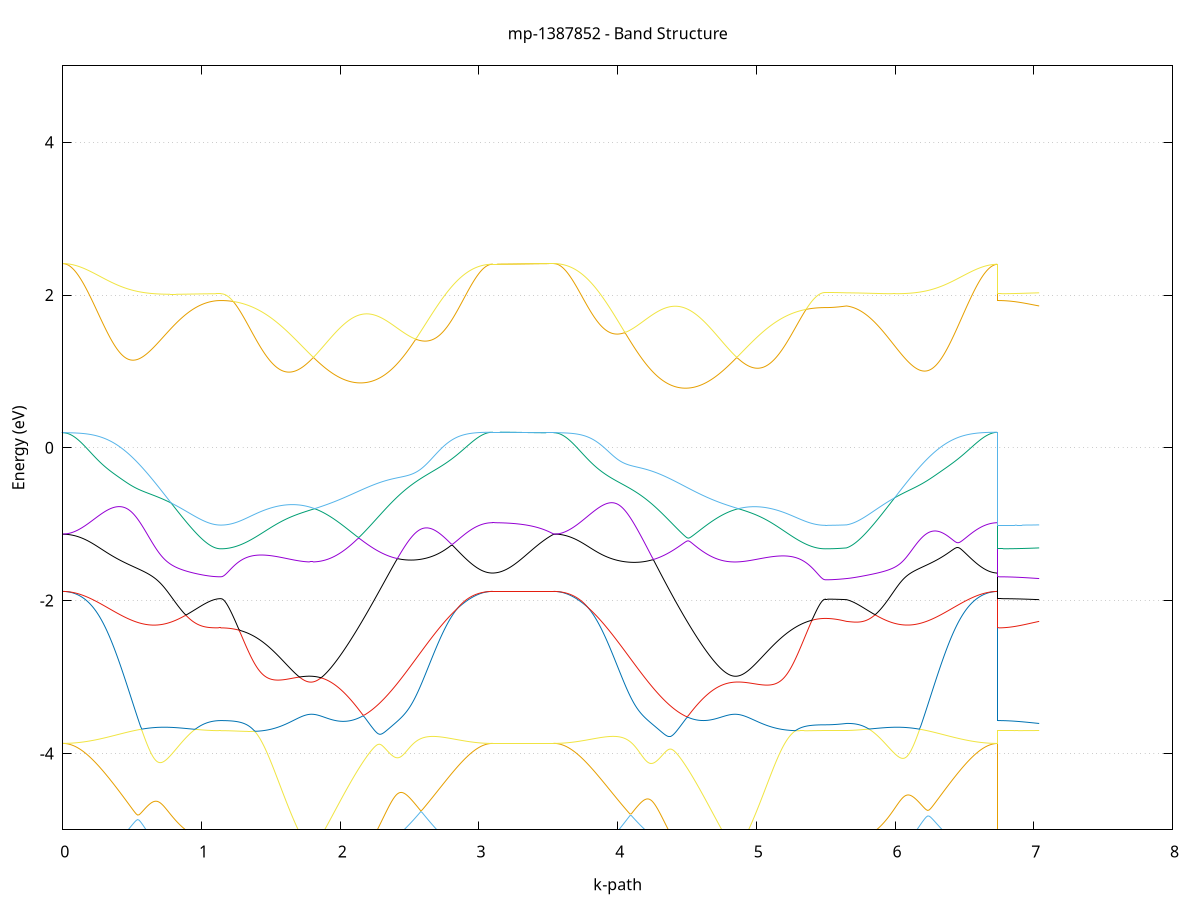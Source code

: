 set title 'mp-1387852 - Band Structure'
set xlabel 'k-path'
set ylabel 'Energy (eV)'
set grid y
set yrange [-5:5]
set terminal png size 800,600
set output 'mp-1387852_bands_gnuplot.png'
plot '-' using 1:2 with lines notitle, '-' using 1:2 with lines notitle, '-' using 1:2 with lines notitle, '-' using 1:2 with lines notitle, '-' using 1:2 with lines notitle, '-' using 1:2 with lines notitle, '-' using 1:2 with lines notitle, '-' using 1:2 with lines notitle, '-' using 1:2 with lines notitle, '-' using 1:2 with lines notitle, '-' using 1:2 with lines notitle, '-' using 1:2 with lines notitle, '-' using 1:2 with lines notitle, '-' using 1:2 with lines notitle, '-' using 1:2 with lines notitle, '-' using 1:2 with lines notitle, '-' using 1:2 with lines notitle, '-' using 1:2 with lines notitle, '-' using 1:2 with lines notitle, '-' using 1:2 with lines notitle, '-' using 1:2 with lines notitle, '-' using 1:2 with lines notitle, '-' using 1:2 with lines notitle, '-' using 1:2 with lines notitle, '-' using 1:2 with lines notitle, '-' using 1:2 with lines notitle, '-' using 1:2 with lines notitle, '-' using 1:2 with lines notitle, '-' using 1:2 with lines notitle, '-' using 1:2 with lines notitle, '-' using 1:2 with lines notitle, '-' using 1:2 with lines notitle, '-' using 1:2 with lines notitle, '-' using 1:2 with lines notitle, '-' using 1:2 with lines notitle, '-' using 1:2 with lines notitle, '-' using 1:2 with lines notitle, '-' using 1:2 with lines notitle, '-' using 1:2 with lines notitle, '-' using 1:2 with lines notitle, '-' using 1:2 with lines notitle, '-' using 1:2 with lines notitle, '-' using 1:2 with lines notitle, '-' using 1:2 with lines notitle, '-' using 1:2 with lines notitle, '-' using 1:2 with lines notitle, '-' using 1:2 with lines notitle, '-' using 1:2 with lines notitle, '-' using 1:2 with lines notitle, '-' using 1:2 with lines notitle, '-' using 1:2 with lines notitle, '-' using 1:2 with lines notitle, '-' using 1:2 with lines notitle, '-' using 1:2 with lines notitle, '-' using 1:2 with lines notitle, '-' using 1:2 with lines notitle, '-' using 1:2 with lines notitle, '-' using 1:2 with lines notitle, '-' using 1:2 with lines notitle, '-' using 1:2 with lines notitle, '-' using 1:2 with lines notitle, '-' using 1:2 with lines notitle, '-' using 1:2 with lines notitle, '-' using 1:2 with lines notitle
0.000000 -14.988255
0.009998 -14.987955
0.019996 -14.987155
0.029994 -14.985755
0.039992 -14.983755
0.049990 -14.981255
0.059988 -14.978255
0.069986 -14.974655
0.079984 -14.970455
0.089982 -14.965755
0.099980 -14.960455
0.109978 -14.954655
0.119976 -14.948255
0.129974 -14.941355
0.139972 -14.933955
0.149970 -14.925855
0.159968 -14.917355
0.169966 -14.908255
0.179964 -14.898655
0.189962 -14.888455
0.199960 -14.877755
0.209958 -14.866555
0.219956 -14.854755
0.229954 -14.842455
0.239952 -14.829655
0.249950 -14.816355
0.259948 -14.802555
0.269946 -14.788155
0.279944 -14.773255
0.289942 -14.757955
0.299940 -14.742055
0.309938 -14.725655
0.319936 -14.708755
0.329934 -14.691455
0.339932 -14.673555
0.349930 -14.655255
0.359928 -14.636455
0.369926 -14.617155
0.379924 -14.597455
0.389922 -14.577255
0.399920 -14.556555
0.409918 -14.535455
0.419916 -14.513955
0.429914 -14.491955
0.439912 -14.469555
0.449910 -14.446655
0.459908 -14.423455
0.469906 -14.399755
0.479904 -14.375755
0.489902 -14.351255
0.499900 -14.326455
0.509898 -14.301255
0.519896 -14.275655
0.529894 -14.249755
0.539892 -14.223455
0.549890 -14.196855
0.559888 -14.169955
0.569886 -14.142655
0.579884 -14.115155
0.589882 -14.087255
0.599880 -14.059155
0.609878 -14.030755
0.619876 -14.002055
0.629874 -13.973155
0.639872 -13.943955
0.649870 -13.914655
0.659868 -13.885055
0.669866 -13.855255
0.679864 -13.825355
0.689862 -13.795255
0.699860 -13.764955
0.709858 -13.734555
0.719856 -13.704155
0.729854 -13.673555
0.739852 -13.642855
0.749850 -13.612155
0.759848 -13.581355
0.769846 -13.550655
0.779844 -13.519855
0.789842 -13.489055
0.799840 -13.458355
0.809838 -13.427755
0.819836 -13.397155
0.829834 -13.366755
0.839832 -13.336455
0.849830 -13.306255
0.859828 -13.276255
0.869826 -13.246555
0.879824 -13.216955
0.889822 -13.187755
0.899820 -13.158755
0.909819 -13.130055
0.919816 -13.101755
0.929815 -13.073755
0.939813 -13.046255
0.949811 -13.019055
0.959809 -12.992455
0.969807 -12.966355
0.979805 -12.940755
0.989803 -12.915755
0.999801 -12.891355
1.009799 -12.867655
1.019797 -12.844655
1.029795 -12.822455
1.039793 -12.801155
1.049791 -12.780755
1.059789 -12.761455
1.069787 -12.743355
1.079785 -12.726655
1.089783 -12.711555
1.099781 -12.698355
1.109779 -12.687355
1.119777 -12.679155
1.129775 -12.673955
1.139773 -12.672155
1.139773 -12.672155
1.149729 -12.672055
1.159686 -12.671755
1.169643 -12.671155
1.179599 -12.670355
1.189556 -12.669455
1.199513 -12.668155
1.209469 -12.666755
1.219426 -12.665155
1.229382 -12.663255
1.239339 -12.661155
1.249296 -12.658955
1.259252 -12.656455
1.269209 -12.653755
1.279166 -12.650855
1.289122 -12.647755
1.299079 -12.644355
1.309036 -12.640855
1.318992 -12.637155
1.328949 -12.633355
1.338906 -12.629255
1.348862 -12.624955
1.358819 -12.620555
1.368776 -12.615955
1.378732 -12.611155
1.388689 -12.606155
1.398645 -12.601055
1.408602 -12.595855
1.418559 -12.590455
1.428515 -12.584855
1.438472 -12.579155
1.448429 -12.573255
1.458385 -12.567355
1.468342 -12.561255
1.478299 -12.555055
1.488255 -12.548755
1.498212 -12.542255
1.508169 -12.535755
1.518125 -12.529155
1.528082 -12.522455
1.538039 -12.515755
1.547995 -12.508855
1.557952 -12.502055
1.567908 -12.495055
1.577865 -12.488055
1.587822 -12.481055
1.597778 -12.474055
1.607735 -12.466955
1.617692 -12.459855
1.627648 -12.452855
1.637605 -12.445755
1.647562 -12.438755
1.657518 -12.431655
1.667475 -12.424755
1.677432 -12.417755
1.687388 -12.410955
1.697345 -12.404155
1.707302 -12.397355
1.717258 -12.390755
1.727215 -12.384155
1.737171 -12.377755
1.747128 -12.371455
1.757085 -12.365255
1.767041 -12.359155
1.776998 -12.353255
1.786955 -12.347555
1.796911 -12.341955
1.806868 -12.344355
1.816825 -12.351255
1.826781 -12.358855
1.836738 -12.367155
1.836738 -12.367155
1.846664 -12.376055
1.856590 -12.385655
1.866515 -12.396055
1.876441 -12.407055
1.886367 -12.418855
1.896293 -12.431455
1.906219 -12.444655
1.916145 -12.458655
1.926070 -12.473355
1.935996 -12.488755
1.945922 -12.504955
1.955848 -12.521755
1.965774 -12.539355
1.975700 -12.557555
1.985625 -12.576555
1.995551 -12.596155
2.005477 -12.616455
2.015403 -12.637455
2.025329 -12.659055
2.035255 -12.681255
2.045180 -12.704055
2.055106 -12.727455
2.065032 -12.751455
2.074958 -12.775955
2.084884 -12.801055
2.094809 -12.826555
2.104735 -12.852655
2.114661 -12.879155
2.124587 -12.906155
2.134513 -12.933555
2.144439 -12.961255
2.154364 -12.989455
2.164290 -13.017955
2.174216 -13.046855
2.184142 -13.076055
2.194068 -13.105455
2.203994 -13.135155
2.213919 -13.165155
2.223845 -13.195255
2.233771 -13.225655
2.243697 -13.256255
2.253623 -13.286855
2.263549 -13.317755
2.273474 -13.348655
2.283400 -13.379655
2.293326 -13.410755
2.303252 -13.441955
2.313178 -13.473055
2.323104 -13.504255
2.333029 -13.535455
2.342955 -13.566555
2.352881 -13.597655
2.362807 -13.628755
2.372733 -13.659655
2.382659 -13.690555
2.392584 -13.721255
2.402510 -13.751955
2.412436 -13.782355
2.422362 -13.812655
2.432288 -13.842855
2.442214 -13.872755
2.452139 -13.902555
2.462065 -13.932055
2.471991 -13.961355
2.481917 -13.990355
2.491843 -14.019155
2.501768 -14.047655
2.511694 -14.075955
2.521620 -14.103855
2.531546 -14.131555
2.541472 -14.158855
2.551398 -14.185955
2.561323 -14.212555
2.571249 -14.238955
2.581175 -14.264955
2.591101 -14.290555
2.601027 -14.315855
2.610953 -14.340755
2.620878 -14.365255
2.630804 -14.389355
2.640730 -14.413055
2.650656 -14.436355
2.660582 -14.459155
2.670508 -14.481655
2.680433 -14.503655
2.690359 -14.525255
2.700285 -14.546355
2.710211 -14.567055
2.720137 -14.587255
2.730063 -14.607055
2.739988 -14.626355
2.749914 -14.645255
2.759840 -14.663555
2.769766 -14.681455
2.779692 -14.698855
2.789618 -14.715755
2.799543 -14.732155
2.809469 -14.748055
2.819395 -14.763455
2.829321 -14.778355
2.839247 -14.792655
2.849172 -14.806555
2.859098 -14.819955
2.869024 -14.832755
2.878950 -14.845055
2.888876 -14.856855
2.898802 -14.868055
2.908727 -14.878755
2.918653 -14.888955
2.928579 -14.898555
2.938505 -14.907655
2.948431 -14.916255
2.958357 -14.924255
2.968282 -14.931755
2.978208 -14.938655
2.988134 -14.945055
2.998060 -14.950855
3.007986 -14.956155
3.017912 -14.960855
3.027837 -14.965055
3.037763 -14.968655
3.047689 -14.971755
3.057615 -14.974255
3.067541 -14.976155
3.077467 -14.977555
3.087392 -14.978455
3.097318 -14.978655
3.097318 -14.978655
3.107151 -14.978655
3.116984 -14.978755
3.126816 -14.978755
3.136649 -14.978855
3.146482 -14.978955
3.156314 -14.979155
3.166147 -14.979255
3.175980 -14.979455
3.185812 -14.979655
3.195645 -14.979855
3.205478 -14.980055
3.215310 -14.980255
3.225143 -14.980555
3.234976 -14.980855
3.244808 -14.981055
3.254641 -14.981355
3.264474 -14.981655
3.274306 -14.982055
3.284139 -14.982355
3.293972 -14.982655
3.303804 -14.982955
3.313637 -14.983355
3.323470 -14.983655
3.333302 -14.983955
3.343135 -14.984355
3.352968 -14.984655
3.362800 -14.984955
3.372633 -14.985255
3.382466 -14.985555
3.392298 -14.985855
3.402131 -14.986155
3.411964 -14.986455
3.421796 -14.986655
3.431629 -14.986855
3.441462 -14.987155
3.451294 -14.987355
3.461127 -14.987555
3.470960 -14.987655
3.480792 -14.987855
3.490625 -14.987955
3.500458 -14.988055
3.510290 -14.988155
3.520123 -14.988155
3.529956 -14.988255
3.539788 -14.988255
3.539788 -14.988255
3.549768 -14.987955
3.559747 -14.987155
3.569726 -14.985655
3.579706 -14.983755
3.589685 -14.981155
3.599664 -14.978055
3.609644 -14.974455
3.619623 -14.970255
3.629602 -14.965455
3.639582 -14.960155
3.649561 -14.954255
3.659541 -14.947755
3.669520 -14.940755
3.679499 -14.933255
3.689479 -14.925155
3.699458 -14.916455
3.709437 -14.907255
3.719417 -14.897555
3.729396 -14.887255
3.739375 -14.876455
3.749355 -14.865055
3.759334 -14.853155
3.769314 -14.840655
3.779293 -14.827755
3.789272 -14.814255
3.799252 -14.800255
3.809231 -14.785655
3.819210 -14.770655
3.829190 -14.755055
3.839169 -14.739055
3.849148 -14.722455
3.859128 -14.705355
3.869107 -14.687755
3.879087 -14.669755
3.889066 -14.651155
3.899045 -14.632155
3.909025 -14.612655
3.919004 -14.592655
3.928983 -14.572255
3.938963 -14.551355
3.948942 -14.529955
3.958921 -14.508155
3.968901 -14.485955
3.978880 -14.463255
3.988860 -14.440155
3.998839 -14.416555
4.008818 -14.392655
4.018798 -14.368355
4.028777 -14.343555
4.038756 -14.318455
4.048736 -14.292955
4.058715 -14.267055
4.068694 -14.240855
4.078674 -14.214255
4.088653 -14.187255
4.098633 -14.160055
4.108612 -14.132455
4.118591 -14.104555
4.128571 -14.076255
4.138550 -14.047755
4.148529 -14.019055
4.158509 -13.989955
4.168488 -13.960655
4.178468 -13.931155
4.188447 -13.901355
4.198426 -13.871355
4.208406 -13.841155
4.218385 -13.810855
4.228364 -13.780255
4.238344 -13.749555
4.248323 -13.718755
4.258302 -13.687755
4.268282 -13.656655
4.278261 -13.625555
4.288241 -13.594255
4.298220 -13.562955
4.308199 -13.531655
4.318179 -13.500255
4.328158 -13.468855
4.338137 -13.437555
4.348117 -13.406255
4.358096 -13.374955
4.368075 -13.343855
4.378055 -13.312755
4.388034 -13.281855
4.398014 -13.251055
4.407993 -13.220355
4.417972 -13.189955
4.427952 -13.159655
4.437931 -13.129655
4.447910 -13.099855
4.457890 -13.070455
4.467869 -13.041255
4.477848 -13.012355
4.487828 -12.983855
4.497807 -12.955755
4.507787 -12.927955
4.517766 -12.900655
4.527745 -12.873755
4.537725 -12.847355
4.547704 -12.821455
4.557683 -12.795955
4.567663 -12.771055
4.577642 -12.746755
4.587621 -12.722955
4.597601 -12.699755
4.607580 -12.677155
4.617560 -12.655155
4.627539 -12.633855
4.637518 -12.613155
4.647498 -12.593155
4.657477 -12.573855
4.667456 -12.555155
4.677436 -12.537255
4.687415 -12.520055
4.697394 -12.503555
4.707374 -12.487755
4.717353 -12.472755
4.727333 -12.458455
4.737312 -12.444855
4.747291 -12.432055
4.757271 -12.419955
4.767250 -12.408555
4.777229 -12.397955
4.787209 -12.388055
4.797188 -12.378855
4.807167 -12.370355
4.817147 -12.362555
4.827126 -12.355455
4.837106 -12.349055
4.847085 -12.343255
4.857064 -12.342455
4.867044 -12.348355
4.867044 -12.348355
4.876892 -12.354355
4.886740 -12.360455
4.896589 -12.366655
4.906437 -12.372955
4.916285 -12.379455
4.926133 -12.385955
4.935982 -12.392655
4.945830 -12.399355
4.955678 -12.406055
4.965526 -12.412955
4.975375 -12.419855
4.985223 -12.426755
4.995071 -12.433655
5.004920 -12.440655
5.014768 -12.447655
5.024616 -12.454655
5.034464 -12.461655
5.044313 -12.468555
5.054161 -12.475555
5.064009 -12.482455
5.073858 -12.489355
5.083706 -12.496155
5.093554 -12.502955
5.103402 -12.509655
5.113251 -12.516355
5.123099 -12.522855
5.132947 -12.529355
5.142796 -12.535755
5.152644 -12.542055
5.162492 -12.548255
5.172340 -12.554355
5.182189 -12.560355
5.192037 -12.566155
5.201885 -12.571855
5.211734 -12.577455
5.221582 -12.582855
5.231430 -12.588155
5.241278 -12.593355
5.251127 -12.598355
5.260975 -12.603155
5.270823 -12.607855
5.280672 -12.612355
5.290520 -12.616755
5.300368 -12.620855
5.310216 -12.624855
5.320065 -12.628655
5.329913 -12.632255
5.339761 -12.635655
5.349610 -12.638955
5.359458 -12.641955
5.369306 -12.644755
5.379154 -12.647455
5.389003 -12.649855
5.398851 -12.652055
5.408699 -12.654155
5.418548 -12.655955
5.428396 -12.657555
5.438244 -12.658955
5.448092 -12.660055
5.457941 -12.661055
5.467789 -12.661855
5.477637 -12.662355
5.487486 -12.662655
5.497334 -12.662755
5.497334 -12.662755
5.506861 -12.662855
5.516388 -12.663255
5.525915 -12.663755
5.535442 -12.664555
5.544968 -12.665555
5.554495 -12.666655
5.564022 -12.668055
5.573549 -12.669655
5.583076 -12.671455
5.592603 -12.673355
5.602130 -12.675555
5.611657 -12.677855
5.621184 -12.680355
5.630711 -12.682955
5.640238 -12.685755
5.649765 -12.688755
5.649765 -12.688755
5.659689 -12.701755
5.669614 -12.716755
5.679538 -12.733455
5.689463 -12.751555
5.699387 -12.770855
5.709312 -12.791255
5.719236 -12.812555
5.729161 -12.834755
5.739085 -12.857755
5.749010 -12.881455
5.758934 -12.905855
5.768859 -12.930855
5.778783 -12.956355
5.788708 -12.982455
5.798632 -13.009155
5.808557 -13.036155
5.818481 -13.063755
5.828406 -13.091655
5.838330 -13.119955
5.848255 -13.148555
5.858179 -13.177555
5.868104 -13.206855
5.878028 -13.236355
5.887953 -13.266055
5.897877 -13.296055
5.907802 -13.326155
5.917726 -13.356455
5.927651 -13.386855
5.937575 -13.417455
5.947500 -13.448055
5.957424 -13.478755
5.967349 -13.509455
5.977273 -13.540255
5.987198 -13.570955
5.997122 -13.601755
6.007046 -13.632455
6.016971 -13.663155
6.026895 -13.693655
6.036820 -13.724155
6.046744 -13.754555
6.056669 -13.784755
6.066593 -13.814955
6.076518 -13.844855
6.086442 -13.874655
6.096367 -13.904255
6.106291 -13.933555
6.116216 -13.962755
6.126140 -13.991655
6.136065 -14.020355
6.145989 -14.048755
6.155914 -14.076955
6.165838 -14.104755
6.175763 -14.132355
6.185687 -14.159655
6.195612 -14.186555
6.205536 -14.213255
6.215461 -14.239555
6.225385 -14.265455
6.235310 -14.291055
6.245234 -14.316255
6.255159 -14.341155
6.265083 -14.365555
6.275008 -14.389655
6.284932 -14.413355
6.294857 -14.436555
6.304781 -14.459455
6.314706 -14.481855
6.324630 -14.503855
6.334555 -14.525455
6.344479 -14.546555
6.354404 -14.567255
6.364328 -14.587455
6.374253 -14.607255
6.384177 -14.626455
6.394102 -14.645355
6.404026 -14.663655
6.413951 -14.681555
6.423875 -14.698955
6.433800 -14.715855
6.443724 -14.732255
6.453649 -14.748055
6.463573 -14.763455
6.473498 -14.778355
6.483422 -14.792755
6.493347 -14.806655
6.503271 -14.819955
6.513196 -14.832755
6.523120 -14.845055
6.533045 -14.856855
6.542969 -14.868055
6.552894 -14.878855
6.562818 -14.888955
6.572743 -14.898655
6.582667 -14.907755
6.592592 -14.916255
6.602516 -14.924255
6.612441 -14.931755
6.622365 -14.938655
6.632290 -14.945055
6.642214 -14.950855
6.652139 -14.956155
6.662063 -14.960855
6.671988 -14.965055
6.681912 -14.968655
6.691837 -14.971755
6.701761 -14.974255
6.711686 -14.976155
6.721610 -14.977555
6.731535 -14.978455
6.741459 -14.978655
6.741459 -12.672155
6.751375 -12.672155
6.761291 -12.672255
6.771207 -12.672255
6.781123 -12.672355
6.791039 -12.672455
6.800955 -12.672655
6.810871 -12.672755
6.820787 -12.672955
6.830703 -12.673155
6.840620 -12.673455
6.850536 -12.673755
6.860452 -12.674055
6.870368 -12.674455
6.880284 -12.674855
6.890200 -12.675255
6.900116 -12.675755
6.910032 -12.676355
6.919948 -12.676955
6.929864 -12.677555
6.939780 -12.678255
6.949696 -12.679055
6.959612 -12.679855
6.969528 -12.680755
6.979444 -12.681655
6.989360 -12.682655
6.999276 -12.683755
7.009192 -12.684955
7.019108 -12.686155
7.029024 -12.687355
7.038940 -12.688755
e
0.000000 -13.088155
0.009998 -13.088055
0.019996 -13.087555
0.029994 -13.086855
0.039992 -13.085755
0.049990 -13.084455
0.059988 -13.082755
0.069986 -13.080855
0.079984 -13.078555
0.089982 -13.076055
0.099980 -13.073255
0.109978 -13.070155
0.119976 -13.066755
0.129974 -13.063055
0.139972 -13.059055
0.149970 -13.054755
0.159968 -13.050255
0.169966 -13.045355
0.179964 -13.040255
0.189962 -13.034955
0.199960 -13.029255
0.209958 -13.023355
0.219956 -13.017255
0.229954 -13.010755
0.239952 -13.004055
0.249950 -12.997155
0.259948 -12.989955
0.269946 -12.982555
0.279944 -12.974855
0.289942 -12.966955
0.299940 -12.958855
0.309938 -12.950555
0.319936 -12.941955
0.329934 -12.933255
0.339932 -12.924255
0.349930 -12.915055
0.359928 -12.905655
0.369926 -12.896155
0.379924 -12.886455
0.389922 -12.876555
0.399920 -12.866455
0.409918 -12.856255
0.419916 -12.845855
0.429914 -12.835355
0.439912 -12.824755
0.449910 -12.814055
0.459908 -12.803155
0.469906 -12.792155
0.479904 -12.781155
0.489902 -12.769955
0.499900 -12.758755
0.509898 -12.747555
0.519896 -12.736155
0.529894 -12.724855
0.539892 -12.713455
0.549890 -12.701955
0.559888 -12.690555
0.569886 -12.679155
0.579884 -12.667755
0.589882 -12.656455
0.599880 -12.645155
0.609878 -12.633855
0.619876 -12.622655
0.629874 -12.611555
0.639872 -12.600655
0.649870 -12.589755
0.659868 -12.579055
0.669866 -12.568455
0.679864 -12.558055
0.689862 -12.547755
0.699860 -12.537755
0.709858 -12.527955
0.719856 -12.518355
0.729854 -12.509055
0.739852 -12.499955
0.749850 -12.491155
0.759848 -12.482655
0.769846 -12.474555
0.779844 -12.466755
0.789842 -12.459255
0.799840 -12.452155
0.809838 -12.445455
0.819836 -12.439155
0.829834 -12.433355
0.839832 -12.427955
0.849830 -12.422955
0.859828 -12.418555
0.869826 -12.414555
0.879824 -12.411155
0.889822 -12.408255
0.899820 -12.405855
0.909819 -12.404055
0.919816 -12.402855
0.929815 -12.402255
0.939813 -12.402255
0.949811 -12.402755
0.959809 -12.403955
0.969807 -12.405755
0.979805 -12.408255
0.989803 -12.411255
0.999801 -12.414855
1.009799 -12.419155
1.019797 -12.423955
1.029795 -12.429255
1.039793 -12.435155
1.049791 -12.441455
1.059789 -12.448055
1.069787 -12.454955
1.079785 -12.461855
1.089783 -12.468655
1.099781 -12.475055
1.109779 -12.480655
1.119777 -12.485155
1.129775 -12.488055
1.139773 -12.489055
1.139773 -12.489055
1.149729 -12.488855
1.159686 -12.488555
1.169643 -12.487955
1.179599 -12.487155
1.189556 -12.486155
1.199513 -12.484855
1.209469 -12.483355
1.219426 -12.481655
1.229382 -12.479755
1.239339 -12.477555
1.249296 -12.475255
1.259252 -12.472655
1.269209 -12.469855
1.279166 -12.466955
1.289122 -12.463755
1.299079 -12.460455
1.309036 -12.456955
1.318992 -12.453255
1.328949 -12.449355
1.338906 -12.445355
1.348862 -12.441255
1.358819 -12.436955
1.368776 -12.432555
1.378732 -12.428055
1.388689 -12.423455
1.398645 -12.418755
1.408602 -12.413955
1.418559 -12.409055
1.428515 -12.404155
1.438472 -12.399155
1.448429 -12.394155
1.458385 -12.389155
1.468342 -12.384055
1.478299 -12.379055
1.488255 -12.374155
1.498212 -12.369155
1.508169 -12.364355
1.518125 -12.359555
1.528082 -12.354855
1.538039 -12.350255
1.547995 -12.345855
1.557952 -12.341555
1.567908 -12.337355
1.577865 -12.333455
1.587822 -12.329755
1.597778 -12.326255
1.607735 -12.323055
1.617692 -12.320055
1.627648 -12.317455
1.637605 -12.315055
1.647562 -12.313055
1.657518 -12.311455
1.667475 -12.310155
1.677432 -12.309355
1.687388 -12.308955
1.697345 -12.308955
1.707302 -12.309455
1.717258 -12.310355
1.727215 -12.311855
1.737171 -12.313855
1.747128 -12.316455
1.757085 -12.319555
1.767041 -12.323255
1.776998 -12.327655
1.786955 -12.332555
1.796911 -12.338155
1.806868 -12.336555
1.816825 -12.331355
1.826781 -12.326255
1.836738 -12.321455
1.836738 -12.321455
1.846664 -12.316855
1.856590 -12.312555
1.866515 -12.308355
1.876441 -12.304555
1.886367 -12.300855
1.896293 -12.297455
1.906219 -12.294355
1.916145 -12.291555
1.926070 -12.288955
1.935996 -12.286755
1.945922 -12.284755
1.955848 -12.283155
1.965774 -12.281755
1.975700 -12.280755
1.985625 -12.280055
1.995551 -12.279655
2.005477 -12.279555
2.015403 -12.279855
2.025329 -12.280455
2.035255 -12.281455
2.045180 -12.282755
2.055106 -12.284355
2.065032 -12.286355
2.074958 -12.288755
2.084884 -12.291355
2.094809 -12.294455
2.104735 -12.297855
2.114661 -12.301555
2.124587 -12.305655
2.134513 -12.310055
2.144439 -12.314855
2.154364 -12.319955
2.164290 -12.325355
2.174216 -12.331155
2.184142 -12.337155
2.194068 -12.343555
2.203994 -12.350355
2.213919 -12.357355
2.223845 -12.364655
2.233771 -12.372255
2.243697 -12.380155
2.253623 -12.388355
2.263549 -12.396855
2.273474 -12.405555
2.283400 -12.414555
2.293326 -12.423755
2.303252 -12.433255
2.313178 -12.442855
2.323104 -12.452755
2.333029 -12.462955
2.342955 -12.473255
2.352881 -12.483655
2.362807 -12.494355
2.372733 -12.505155
2.382659 -12.516155
2.392584 -12.527255
2.402510 -12.538555
2.412436 -12.549955
2.422362 -12.561455
2.432288 -12.573055
2.442214 -12.584755
2.452139 -12.596455
2.462065 -12.608355
2.471991 -12.620155
2.481917 -12.632155
2.491843 -12.644055
2.501768 -12.656055
2.511694 -12.668055
2.521620 -12.680055
2.531546 -12.692055
2.541472 -12.704055
2.551398 -12.716055
2.561323 -12.727955
2.571249 -12.739855
2.581175 -12.751655
2.591101 -12.763455
2.601027 -12.775055
2.610953 -12.786655
2.620878 -12.798155
2.630804 -12.809555
2.640730 -12.820855
2.650656 -12.832055
2.660582 -12.843055
2.670508 -12.853955
2.680433 -12.864755
2.690359 -12.875355
2.700285 -12.885855
2.710211 -12.896055
2.720137 -12.906255
2.730063 -12.916155
2.739988 -12.925855
2.749914 -12.935455
2.759840 -12.944755
2.769766 -12.953955
2.779692 -12.962855
2.789618 -12.971655
2.799543 -12.980155
2.809469 -12.988355
2.819395 -12.996455
2.829321 -13.004255
2.839247 -13.011755
2.849172 -13.019055
2.859098 -13.026155
2.869024 -13.032955
2.878950 -13.039455
2.888876 -13.045755
2.898802 -13.051755
2.908727 -13.057555
2.918653 -13.062955
2.928579 -13.068155
2.938505 -13.073055
2.948431 -13.077655
2.958357 -13.082055
2.968282 -13.086055
2.978208 -13.089855
2.988134 -13.093355
2.998060 -13.096455
3.007986 -13.099355
3.017912 -13.101955
3.027837 -13.104155
3.037763 -13.106155
3.047689 -13.107855
3.057615 -13.109255
3.067541 -13.110255
3.077467 -13.111055
3.087392 -13.111455
3.097318 -13.111655
3.097318 -13.111655
3.107151 -13.111655
3.116984 -13.111555
3.126816 -13.111355
3.136649 -13.111155
3.146482 -13.110955
3.156314 -13.110655
3.166147 -13.110255
3.175980 -13.109855
3.185812 -13.109455
3.195645 -13.108955
3.205478 -13.108355
3.215310 -13.107755
3.225143 -13.107155
3.234976 -13.106455
3.244808 -13.105755
3.254641 -13.105055
3.264474 -13.104355
3.274306 -13.103555
3.284139 -13.102755
3.293972 -13.101955
3.303804 -13.101155
3.313637 -13.100355
3.323470 -13.099455
3.333302 -13.098655
3.343135 -13.097855
3.352968 -13.097055
3.362800 -13.096255
3.372633 -13.095455
3.382466 -13.094755
3.392298 -13.094055
3.402131 -13.093355
3.411964 -13.092655
3.421796 -13.092055
3.431629 -13.091455
3.441462 -13.090955
3.451294 -13.090455
3.461127 -13.089955
3.470960 -13.089555
3.480792 -13.089155
3.490625 -13.088855
3.500458 -13.088655
3.510290 -13.088455
3.520123 -13.088255
3.529956 -13.088155
3.539788 -13.088155
3.539788 -13.088155
3.549768 -13.088055
3.559747 -13.087555
3.569726 -13.086755
3.579706 -13.085755
3.589685 -13.084355
3.599664 -13.082655
3.609644 -13.080755
3.619623 -13.078455
3.629602 -13.075855
3.639582 -13.072955
3.649561 -13.069855
3.659541 -13.066355
3.669520 -13.062555
3.679499 -13.058555
3.689479 -13.054255
3.699458 -13.049555
3.709437 -13.044655
3.719417 -13.039555
3.729396 -13.034055
3.739375 -13.028355
3.749355 -13.022355
3.759334 -13.016055
3.769314 -13.009555
3.779293 -13.002755
3.789272 -12.995655
3.799252 -12.988355
3.809231 -12.980855
3.819210 -12.973055
3.829190 -12.965055
3.839169 -12.956755
3.849148 -12.948255
3.859128 -12.939555
3.869107 -12.930655
3.879087 -12.921555
3.889066 -12.912155
3.899045 -12.902655
3.909025 -12.892955
3.919004 -12.883055
3.928983 -12.872955
3.938963 -12.862655
3.948942 -12.852255
3.958921 -12.841655
3.968901 -12.830955
3.978880 -12.820155
3.988860 -12.809155
3.998839 -12.798055
4.008818 -12.786755
4.018798 -12.775455
4.028777 -12.764055
4.038756 -12.752455
4.048736 -12.740855
4.058715 -12.729155
4.068694 -12.717455
4.078674 -12.705655
4.088653 -12.693855
4.098633 -12.681955
4.108612 -12.670055
4.118591 -12.658155
4.128571 -12.646255
4.138550 -12.634355
4.148529 -12.622455
4.158509 -12.610655
4.168488 -12.598855
4.178468 -12.587055
4.188447 -12.575355
4.198426 -12.563755
4.208406 -12.552255
4.218385 -12.540755
4.228364 -12.529455
4.238344 -12.518255
4.248323 -12.507155
4.258302 -12.496155
4.268282 -12.485355
4.278261 -12.474755
4.288241 -12.464255
4.298220 -12.453955
4.308199 -12.443855
4.318179 -12.433955
4.328158 -12.424255
4.338137 -12.414855
4.348117 -12.405555
4.358096 -12.396555
4.368075 -12.387855
4.378055 -12.379355
4.388034 -12.371155
4.398014 -12.363255
4.407993 -12.355555
4.417972 -12.348255
4.427952 -12.341155
4.437931 -12.334355
4.447910 -12.327955
4.457890 -12.321855
4.467869 -12.316055
4.477848 -12.310555
4.487828 -12.305355
4.497807 -12.300555
4.507787 -12.296055
4.517766 -12.291955
4.527745 -12.288155
4.537725 -12.284755
4.547704 -12.281655
4.557683 -12.278855
4.567663 -12.276555
4.577642 -12.274455
4.587621 -12.272755
4.597601 -12.271455
4.607580 -12.270455
4.617560 -12.269755
4.627539 -12.269455
4.637518 -12.269455
4.647498 -12.269755
4.657477 -12.270455
4.667456 -12.271455
4.677436 -12.272755
4.687415 -12.274355
4.697394 -12.276255
4.707374 -12.278555
4.717353 -12.281055
4.727333 -12.283855
4.737312 -12.286955
4.747291 -12.290255
4.757271 -12.293855
4.767250 -12.297755
4.777229 -12.301855
4.787209 -12.306255
4.797188 -12.310755
4.807167 -12.315555
4.817147 -12.320555
4.827126 -12.325755
4.837106 -12.331155
4.847085 -12.336755
4.857064 -12.338155
4.867044 -12.333655
4.867044 -12.333655
4.876892 -12.329755
4.886740 -12.326555
4.896589 -12.323855
4.906437 -12.321655
4.916285 -12.320055
4.926133 -12.318955
4.935982 -12.318355
4.945830 -12.318155
4.955678 -12.318455
4.965526 -12.319155
4.975375 -12.320255
4.985223 -12.321755
4.995071 -12.323555
5.004920 -12.325755
5.014768 -12.328255
5.024616 -12.331055
5.034464 -12.334155
5.044313 -12.337555
5.054161 -12.341155
5.064009 -12.344955
5.073858 -12.348955
5.083706 -12.353055
5.093554 -12.357455
5.103402 -12.361955
5.113251 -12.366555
5.123099 -12.371255
5.132947 -12.376055
5.142796 -12.380855
5.152644 -12.385755
5.162492 -12.390755
5.172340 -12.395755
5.182189 -12.400755
5.192037 -12.405655
5.201885 -12.410655
5.211734 -12.415555
5.221582 -12.420455
5.231430 -12.425255
5.241278 -12.429955
5.251127 -12.434655
5.260975 -12.439255
5.270823 -12.443655
5.280672 -12.448055
5.290520 -12.452255
5.300368 -12.456255
5.310216 -12.460255
5.320065 -12.464055
5.329913 -12.467655
5.339761 -12.471055
5.349610 -12.474355
5.359458 -12.477455
5.369306 -12.480355
5.379154 -12.483055
5.389003 -12.485555
5.398851 -12.487955
5.408699 -12.490055
5.418548 -12.491955
5.428396 -12.493555
5.438244 -12.495055
5.448092 -12.496255
5.457941 -12.497355
5.467789 -12.498155
5.477637 -12.498655
5.487486 -12.499055
5.497334 -12.499155
5.497334 -12.499155
5.506861 -12.499055
5.516388 -12.498855
5.525915 -12.498555
5.535442 -12.498155
5.544968 -12.497555
5.554495 -12.496855
5.564022 -12.496055
5.573549 -12.495155
5.583076 -12.494155
5.592603 -12.493055
5.602130 -12.491855
5.611657 -12.490555
5.621184 -12.489255
5.630711 -12.487755
5.640238 -12.486255
5.649765 -12.484655
5.649765 -12.484655
5.659689 -12.478355
5.669614 -12.471555
5.679538 -12.464655
5.689463 -12.457655
5.699387 -12.450955
5.709312 -12.444655
5.719236 -12.438755
5.729161 -12.433355
5.739085 -12.428555
5.749010 -12.424255
5.758934 -12.420655
5.768859 -12.417655
5.778783 -12.415255
5.788708 -12.413455
5.798632 -12.412355
5.808557 -12.411855
5.818481 -12.411955
5.828406 -12.412655
5.838330 -12.413955
5.848255 -12.415955
5.858179 -12.418355
5.868104 -12.421455
5.878028 -12.424955
5.887953 -12.429055
5.897877 -12.433655
5.907802 -12.438755
5.917726 -12.444355
5.927651 -12.450355
5.937575 -12.456855
5.947500 -12.463655
5.957424 -12.470955
5.967349 -12.478655
5.977273 -12.486655
5.987198 -12.494955
5.997122 -12.503655
6.007046 -12.512655
6.016971 -12.521955
6.026895 -12.531455
6.036820 -12.541255
6.046744 -12.551255
6.056669 -12.561555
6.066593 -12.571955
6.076518 -12.582555
6.086442 -12.593355
6.096367 -12.604355
6.106291 -12.615455
6.116216 -12.626655
6.126140 -12.637955
6.136065 -12.649355
6.145989 -12.660755
6.155914 -12.672355
6.165838 -12.683855
6.175763 -12.695455
6.185687 -12.707155
6.195612 -12.718755
6.205536 -12.730355
6.215461 -12.741955
6.225385 -12.753555
6.235310 -12.765155
6.245234 -12.776555
6.255159 -12.788055
6.265083 -12.799355
6.275008 -12.810655
6.284932 -12.821755
6.294857 -12.832855
6.304781 -12.843755
6.314706 -12.854555
6.324630 -12.865255
6.334555 -12.875855
6.344479 -12.886255
6.354404 -12.896455
6.364328 -12.906555
6.374253 -12.916355
6.384177 -12.926155
6.394102 -12.935655
6.404026 -12.944955
6.413951 -12.954055
6.423875 -12.963055
6.433800 -12.971755
6.443724 -12.980255
6.453649 -12.988455
6.463573 -12.996455
6.473498 -13.004255
6.483422 -13.011855
6.493347 -13.019155
6.503271 -13.026155
6.513196 -13.032955
6.523120 -13.039555
6.533045 -13.045755
6.542969 -13.051855
6.552894 -13.057555
6.562818 -13.062955
6.572743 -13.068155
6.582667 -13.073055
6.592592 -13.077755
6.602516 -13.082055
6.612441 -13.086055
6.622365 -13.089855
6.632290 -13.093355
6.642214 -13.096455
6.652139 -13.099355
6.662063 -13.101955
6.671988 -13.104155
6.681912 -13.106155
6.691837 -13.107855
6.701761 -13.109255
6.711686 -13.110255
6.721610 -13.111055
6.731535 -13.111455
6.741459 -13.111655
6.741459 -12.489055
6.751375 -12.489055
6.761291 -12.489055
6.771207 -12.489055
6.781123 -12.489055
6.791039 -12.489055
6.800955 -12.489055
6.810871 -12.489155
6.820787 -12.489155
6.830703 -12.489155
6.840620 -12.489155
6.850536 -12.489155
6.860452 -12.489155
6.870368 -12.489155
6.880284 -12.489155
6.890200 -12.489055
6.900116 -12.488955
6.910032 -12.488955
6.919948 -12.488755
6.929864 -12.488655
6.939780 -12.488455
6.949696 -12.488255
6.959612 -12.488055
6.969528 -12.487755
6.979444 -12.487455
6.989360 -12.487155
6.999276 -12.486755
7.009192 -12.486255
7.019108 -12.485855
7.029024 -12.485255
7.038940 -12.484655
e
0.000000 -5.574155
0.009998 -5.573955
0.019996 -5.573055
0.029994 -5.571655
0.039992 -5.569755
0.049990 -5.567255
0.059988 -5.564255
0.069986 -5.560655
0.079984 -5.556455
0.089982 -5.551755
0.099980 -5.546555
0.109978 -5.540755
0.119976 -5.534455
0.129974 -5.527555
0.139972 -5.520155
0.149970 -5.512155
0.159968 -5.503655
0.169966 -5.494655
0.179964 -5.485155
0.189962 -5.475055
0.199960 -5.464455
0.209958 -5.453355
0.219956 -5.441655
0.229954 -5.429555
0.239952 -5.416855
0.249950 -5.403755
0.259948 -5.390055
0.269946 -5.375955
0.279944 -5.361255
0.289942 -5.346155
0.299940 -5.330555
0.309938 -5.314555
0.319936 -5.297955
0.329934 -5.281055
0.339932 -5.263655
0.349930 -5.245755
0.359928 -5.227555
0.369926 -5.208855
0.379924 -5.189755
0.389922 -5.170255
0.399920 -5.150455
0.409918 -5.130255
0.419916 -5.109755
0.429914 -5.088855
0.439912 -5.067755
0.449910 -5.046355
0.459908 -5.024655
0.469906 -5.002855
0.479904 -4.980955
0.489902 -4.958955
0.499900 -4.937055
0.509898 -4.915455
0.519896 -4.894755
0.529894 -4.876555
0.539892 -4.866555
0.549890 -4.874155
0.559888 -4.894255
0.569886 -4.918455
0.579884 -4.944355
0.589882 -4.971255
0.599880 -4.998755
0.609878 -5.027055
0.619876 -5.055855
0.629874 -5.085255
0.639872 -5.115255
0.649870 -5.145955
0.659868 -5.177355
0.669866 -5.209455
0.679864 -5.242355
0.689862 -5.275955
0.699860 -5.310255
0.709858 -5.345355
0.719856 -5.381155
0.729854 -5.417655
0.739852 -5.454755
0.749850 -5.492455
0.759848 -5.530755
0.769846 -5.569455
0.779844 -5.608455
0.789842 -5.647755
0.799840 -5.687255
0.809838 -5.726755
0.819836 -5.766255
0.829834 -5.805655
0.839832 -5.844755
0.849830 -5.883555
0.859828 -5.921855
0.869826 -5.959655
0.879824 -5.996855
0.889822 -6.033255
0.899820 -6.068955
0.909819 -6.103755
0.919816 -6.137655
0.929815 -6.170555
0.939813 -6.202355
0.949811 -6.232955
0.959809 -6.262355
0.969807 -6.290555
0.979805 -6.317455
0.989803 -6.342955
0.999801 -6.367055
1.009799 -6.389655
1.019797 -6.410755
1.029795 -6.430255
1.039793 -6.448255
1.049791 -6.464655
1.059789 -6.479455
1.069787 -6.492455
1.079785 -6.503855
1.089783 -6.513555
1.099781 -6.521455
1.109779 -6.527655
1.119777 -6.532055
1.129775 -6.534755
1.139773 -6.535555
1.139773 -6.535555
1.149729 -6.535255
1.159686 -6.534355
1.169643 -6.532855
1.179599 -6.530755
1.189556 -6.528055
1.199513 -6.524755
1.209469 -6.520855
1.219426 -6.516255
1.229382 -6.511155
1.239339 -6.505455
1.249296 -6.499155
1.259252 -6.492255
1.269209 -6.484755
1.279166 -6.476655
1.289122 -6.467955
1.299079 -6.458655
1.309036 -6.448855
1.318992 -6.438355
1.328949 -6.427355
1.338906 -6.415755
1.348862 -6.403555
1.358819 -6.390755
1.368776 -6.377455
1.378732 -6.363555
1.388689 -6.349055
1.398645 -6.334055
1.408602 -6.318555
1.418559 -6.302355
1.428515 -6.285755
1.438472 -6.268455
1.448429 -6.250755
1.458385 -6.232455
1.468342 -6.213655
1.478299 -6.194255
1.488255 -6.174455
1.498212 -6.154055
1.508169 -6.133155
1.518125 -6.111855
1.528082 -6.089955
1.538039 -6.067655
1.547995 -6.044755
1.557952 -6.021455
1.567908 -5.997755
1.577865 -5.973555
1.587822 -5.948955
1.597778 -5.923955
1.607735 -5.898455
1.617692 -5.872655
1.627648 -5.846355
1.637605 -5.819855
1.647562 -5.792855
1.657518 -5.765655
1.667475 -5.738155
1.677432 -5.710455
1.687388 -5.682555
1.697345 -5.654555
1.707302 -5.626455
1.717258 -5.598555
1.727215 -5.570955
1.737171 -5.543855
1.747128 -5.517855
1.757085 -5.493455
1.767041 -5.472055
1.776998 -5.455155
1.786955 -5.445055
1.796911 -5.443055
1.806868 -5.448655
1.816825 -5.459655
1.826781 -5.473855
1.836738 -5.489355
1.836738 -5.489355
1.846664 -5.505255
1.856590 -5.520755
1.866515 -5.535655
1.876441 -5.549555
1.886367 -5.562255
1.896293 -5.573755
1.906219 -5.583855
1.916145 -5.592555
1.926070 -5.599855
1.935996 -5.605655
1.945922 -5.610055
1.955848 -5.612755
1.965774 -5.614055
1.975700 -5.613755
1.985625 -5.612055
1.995551 -5.608755
2.005477 -5.603855
2.015403 -5.597555
2.025329 -5.589655
2.035255 -5.580355
2.045180 -5.569555
2.055106 -5.557355
2.065032 -5.543655
2.074958 -5.528555
2.084884 -5.512055
2.094809 -5.494155
2.104735 -5.474955
2.114661 -5.454455
2.124587 -5.432755
2.134513 -5.409655
2.144439 -5.385455
2.154364 -5.360055
2.164290 -5.333455
2.174216 -5.327555
2.184142 -5.322955
2.194068 -5.317755
2.203994 -5.312155
2.213919 -5.305955
2.223845 -5.299355
2.233771 -5.292155
2.243697 -5.284455
2.253623 -5.276355
2.263549 -5.267655
2.273474 -5.258455
2.283400 -5.248855
2.293326 -5.238655
2.303252 -5.228055
2.313178 -5.216955
2.323104 -5.205255
2.333029 -5.193255
2.342955 -5.180655
2.352881 -5.167655
2.362807 -5.154155
2.372733 -5.140255
2.382659 -5.125855
2.392584 -5.111055
2.402510 -5.095855
2.412436 -5.080255
2.422362 -5.064155
2.432288 -5.047755
2.442214 -5.030955
2.452139 -5.013755
2.462065 -4.996155
2.471991 -4.978255
2.481917 -4.960055
2.491843 -4.941455
2.501768 -4.922555
2.511694 -4.903255
2.521620 -4.883755
2.531546 -4.863955
2.541472 -4.843855
2.551398 -4.823455
2.561323 -4.802855
2.571249 -4.782055
2.581175 -4.761055
2.591101 -4.775455
2.601027 -4.797455
2.610953 -4.819455
2.620878 -4.841255
2.630804 -4.862755
2.640730 -4.884155
2.650656 -4.905355
2.660582 -4.926155
2.670508 -4.946755
2.680433 -4.967055
2.690359 -4.986955
2.700285 -5.006555
2.710211 -5.025855
2.720137 -5.044655
2.730063 -5.063155
2.739988 -5.081255
2.749914 -5.098955
2.759840 -5.116255
2.769766 -5.133155
2.779692 -5.149555
2.789618 -5.165555
2.799543 -5.181155
2.809469 -5.196255
2.819395 -5.210855
2.829321 -5.225055
2.839247 -5.238755
2.849172 -5.252055
2.859098 -5.264755
2.869024 -5.277055
2.878950 -5.288855
2.888876 -5.300155
2.898802 -5.310855
2.908727 -5.321155
2.918653 -5.330955
2.928579 -5.340255
2.938505 -5.348955
2.948431 -5.357155
2.958357 -5.364955
2.968282 -5.372155
2.978208 -5.378755
2.988134 -5.384955
2.998060 -5.390555
3.007986 -5.395655
3.017912 -5.400155
3.027837 -5.404255
3.037763 -5.407655
3.047689 -5.410655
3.057615 -5.413055
3.067541 -5.414955
3.077467 -5.416255
3.087392 -5.417155
3.097318 -5.417355
3.097318 -5.417355
3.107151 -5.417555
3.116984 -5.418155
3.126816 -5.419155
3.136649 -5.420555
3.146482 -5.422355
3.156314 -5.424555
3.166147 -5.427055
3.175980 -5.429955
3.185812 -5.433255
3.195645 -5.436755
3.205478 -5.440555
3.215310 -5.444655
3.225143 -5.449055
3.234976 -5.453555
3.244808 -5.458355
3.254641 -5.463355
3.264474 -5.468455
3.274306 -5.473655
3.284139 -5.479055
3.293972 -5.484455
3.303804 -5.489955
3.313637 -5.495355
3.323470 -5.500855
3.333302 -5.506255
3.343135 -5.511655
3.352968 -5.516955
3.362800 -5.522055
3.372633 -5.527155
3.382466 -5.531955
3.392298 -5.536655
3.402131 -5.541155
3.411964 -5.545455
3.421796 -5.549455
3.431629 -5.553255
3.441462 -5.556755
3.451294 -5.559955
3.461127 -5.562855
3.470960 -5.565455
3.480792 -5.567755
3.490625 -5.569755
3.500458 -5.571355
3.510290 -5.572555
3.520123 -5.573455
3.529956 -5.574055
3.539788 -5.574155
3.539788 -5.574155
3.549768 -5.573955
3.559747 -5.573055
3.569726 -5.571655
3.579706 -5.569755
3.589685 -5.567255
3.599664 -5.564255
3.609644 -5.560655
3.619623 -5.556455
3.629602 -5.551755
3.639582 -5.546455
3.649561 -5.540655
3.659541 -5.534355
3.669520 -5.527455
3.679499 -5.520055
3.689479 -5.512055
3.699458 -5.503555
3.709437 -5.494555
3.719417 -5.484955
3.729396 -5.474855
3.739375 -5.464255
3.749355 -5.453155
3.759334 -5.441455
3.769314 -5.429255
3.779293 -5.416655
3.789272 -5.403455
3.799252 -5.389755
3.809231 -5.375555
3.819210 -5.360955
3.829190 -5.345755
3.839169 -5.330155
3.849148 -5.314055
3.859128 -5.297455
3.869107 -5.280455
3.879087 -5.262955
3.889066 -5.245055
3.899045 -5.226755
3.909025 -5.207955
3.919004 -5.188855
3.928983 -5.169255
3.938963 -5.149255
3.948942 -5.128855
3.958921 -5.108155
3.968901 -5.087155
3.978880 -5.065755
3.988860 -5.043955
3.998839 -5.021955
4.008818 -4.999655
4.018798 -4.977055
4.028777 -4.954255
4.038756 -4.931255
4.048736 -4.908155
4.058715 -4.884855
4.068694 -4.861455
4.078674 -4.838055
4.088653 -4.814655
4.098633 -4.813755
4.108612 -4.833855
4.118591 -4.853655
4.128571 -4.873255
4.138550 -4.892455
4.148529 -4.911455
4.158509 -4.930155
4.168488 -4.948455
4.178468 -4.966455
4.188447 -4.984155
4.198426 -5.001355
4.208406 -5.018355
4.218385 -5.034855
4.228364 -5.051055
4.238344 -5.066755
4.248323 -5.082155
4.258302 -5.097055
4.268282 -5.111555
4.278261 -5.125555
4.288241 -5.139255
4.298220 -5.152355
4.308199 -5.165055
4.318179 -5.177355
4.328158 -5.189055
4.338137 -5.200355
4.348117 -5.211155
4.358096 -5.221555
4.368075 -5.231355
4.378055 -5.240655
4.388034 -5.249555
4.398014 -5.257855
4.407993 -5.265755
4.417972 -5.273155
4.427952 -5.279955
4.437931 -5.286355
4.447910 -5.292255
4.457890 -5.304255
4.467869 -5.332555
4.477848 -5.359855
4.487828 -5.385955
4.497807 -5.410855
4.507787 -5.434555
4.517766 -5.457055
4.527745 -5.478255
4.537725 -5.498155
4.547704 -5.516755
4.557683 -5.533955
4.567663 -5.549755
4.577642 -5.564155
4.587621 -5.577055
4.597601 -5.588555
4.607580 -5.598555
4.617560 -5.607055
4.627539 -5.614055
4.637518 -5.619555
4.647498 -5.623455
4.657477 -5.625855
4.667456 -5.626655
4.677436 -5.625955
4.687415 -5.623655
4.697394 -5.619855
4.707374 -5.614455
4.717353 -5.607555
4.727333 -5.599155
4.737312 -5.589355
4.747291 -5.578155
4.757271 -5.565555
4.767250 -5.551655
4.777229 -5.536655
4.787209 -5.520755
4.797188 -5.504155
4.807167 -5.487455
4.817147 -5.471255
4.827126 -5.456955
4.837106 -5.446655
4.847085 -5.442755
4.857064 -5.447455
4.867044 -5.460355
4.867044 -5.460355
4.876892 -5.479055
4.886740 -5.501655
4.896589 -5.526555
4.906437 -5.552855
4.916285 -5.579955
4.926133 -5.607455
4.935982 -5.635155
4.945830 -5.662855
4.955678 -5.690555
4.965526 -5.718055
4.975375 -5.745355
4.985223 -5.772455
4.995071 -5.799255
5.004920 -5.825655
5.014768 -5.851855
5.024616 -5.877655
5.034464 -5.902955
5.044313 -5.928055
5.054161 -5.952555
5.064009 -5.976755
5.073858 -6.000555
5.083706 -6.023855
5.093554 -6.046655
5.103402 -6.069055
5.113251 -6.090955
5.123099 -6.112455
5.132947 -6.133455
5.142796 -6.153855
5.152644 -6.173855
5.162492 -6.193355
5.172340 -6.212355
5.182189 -6.230755
5.192037 -6.248755
5.201885 -6.266155
5.211734 -6.283055
5.221582 -6.299355
5.231430 -6.315155
5.241278 -6.330455
5.251127 -6.345155
5.260975 -6.359355
5.270823 -6.372955
5.280672 -6.386055
5.290520 -6.398555
5.300368 -6.410455
5.310216 -6.421855
5.320065 -6.432655
5.329913 -6.442855
5.339761 -6.452555
5.349610 -6.461655
5.359458 -6.470155
5.369306 -6.478155
5.379154 -6.485455
5.389003 -6.492255
5.398851 -6.498455
5.408699 -6.504055
5.418548 -6.509055
5.428396 -6.513455
5.438244 -6.517355
5.448092 -6.520555
5.457941 -6.523255
5.467789 -6.525255
5.477637 -6.526755
5.487486 -6.527655
5.497334 -6.527955
5.497334 -6.527955
5.506861 -6.527955
5.516388 -6.527755
5.525915 -6.527555
5.535442 -6.527255
5.544968 -6.526955
5.554495 -6.526455
5.564022 -6.525955
5.573549 -6.525355
5.583076 -6.524655
5.592603 -6.523855
5.602130 -6.522955
5.611657 -6.521955
5.621184 -6.520955
5.630711 -6.519755
5.640238 -6.518555
5.649765 -6.517155
5.649765 -6.517155
5.659689 -6.509655
5.669614 -6.500355
5.679538 -6.489455
5.689463 -6.476755
5.699387 -6.462455
5.709312 -6.446555
5.719236 -6.428955
5.729161 -6.409855
5.739085 -6.389255
5.749010 -6.367155
5.758934 -6.343555
5.768859 -6.318555
5.778783 -6.292255
5.788708 -6.264655
5.798632 -6.235755
5.808557 -6.205755
5.818481 -6.174555
5.828406 -6.142355
5.838330 -6.109155
5.848255 -6.075055
5.858179 -6.040055
5.868104 -6.004355
5.878028 -5.967955
5.887953 -5.930955
5.897877 -5.893455
5.907802 -5.855655
5.917726 -5.817455
5.927651 -5.779055
5.937575 -5.740555
5.947500 -5.702155
5.957424 -5.663755
5.967349 -5.625555
5.977273 -5.587555
5.987198 -5.550055
5.997122 -5.512955
6.007046 -5.476355
6.016971 -5.440355
6.026895 -5.405055
6.036820 -5.370355
6.046744 -5.336355
6.056669 -5.303055
6.066593 -5.270355
6.076518 -5.238455
6.086442 -5.207155
6.096367 -5.176555
6.106291 -5.146555
6.116216 -5.117155
6.126140 -5.088255
6.136065 -5.059955
6.145989 -5.032055
6.155914 -5.004655
6.165838 -4.977655
6.175763 -4.951155
6.185687 -4.925155
6.195612 -4.899755
6.205536 -4.875155
6.215461 -4.852055
6.225385 -4.832055
6.235310 -4.819555
6.245234 -4.820955
6.255159 -4.833455
6.265083 -4.850755
6.275008 -4.869755
6.284932 -4.889555
6.294857 -4.909555
6.304781 -4.929555
6.314706 -4.949555
6.324630 -4.969255
6.334555 -4.988855
6.344479 -5.008155
6.354404 -5.027055
6.364328 -5.045755
6.374253 -5.064055
6.384177 -5.082055
6.394102 -5.099555
6.404026 -5.116755
6.413951 -5.133555
6.423875 -5.149955
6.433800 -5.165855
6.443724 -5.181355
6.453649 -5.196455
6.463573 -5.211055
6.473498 -5.225255
6.483422 -5.238955
6.493347 -5.252155
6.503271 -5.264855
6.513196 -5.277155
6.523120 -5.288855
6.533045 -5.300155
6.542969 -5.310955
6.552894 -5.321255
6.562818 -5.330955
6.572743 -5.340255
6.582667 -5.348955
6.592592 -5.357255
6.602516 -5.364955
6.612441 -5.372155
6.622365 -5.378755
6.632290 -5.384955
6.642214 -5.390555
6.652139 -5.395655
6.662063 -5.400155
6.671988 -5.404255
6.681912 -5.407655
6.691837 -5.410655
6.701761 -5.413055
6.711686 -5.414955
6.721610 -5.416255
6.731535 -5.417155
6.741459 -5.417355
6.741459 -6.535555
6.751375 -6.535555
6.761291 -6.535455
6.771207 -6.535355
6.781123 -6.535255
6.791039 -6.535055
6.800955 -6.534755
6.810871 -6.534455
6.820787 -6.534155
6.830703 -6.533755
6.840620 -6.533355
6.850536 -6.532855
6.860452 -6.532355
6.870368 -6.531855
6.880284 -6.531255
6.890200 -6.530655
6.900116 -6.529955
6.910032 -6.529255
6.919948 -6.528555
6.929864 -6.527755
6.939780 -6.526955
6.949696 -6.526155
6.959612 -6.525255
6.969528 -6.524355
6.979444 -6.523355
6.989360 -6.522455
6.999276 -6.521455
7.009192 -6.520455
7.019108 -6.519355
7.029024 -6.518255
7.038940 -6.517155
e
0.000000 -3.869155
0.009998 -3.869655
0.019996 -3.871155
0.029994 -3.873755
0.039992 -3.877255
0.049990 -3.881855
0.059988 -3.887355
0.069986 -3.893855
0.079984 -3.901355
0.089982 -3.909655
0.099980 -3.918955
0.109978 -3.929155
0.119976 -3.940155
0.129974 -3.952055
0.139972 -3.964655
0.149970 -3.978155
0.159968 -3.992255
0.169966 -4.007155
0.179964 -4.022755
0.189962 -4.038955
0.199960 -4.055755
0.209958 -4.073155
0.219956 -4.091155
0.229954 -4.109655
0.239952 -4.128655
0.249950 -4.148055
0.259948 -4.167955
0.269946 -4.188355
0.279944 -4.209055
0.289942 -4.230155
0.299940 -4.251555
0.309938 -4.273255
0.319936 -4.295355
0.329934 -4.317655
0.339932 -4.340255
0.349930 -4.363055
0.359928 -4.386055
0.369926 -4.409355
0.379924 -4.432755
0.389922 -4.456455
0.399920 -4.480155
0.409918 -4.504155
0.419916 -4.528255
0.429914 -4.552455
0.439912 -4.576755
0.449910 -4.601255
0.459908 -4.625755
0.469906 -4.650455
0.479904 -4.675155
0.489902 -4.699855
0.499900 -4.724555
0.509898 -4.748955
0.519896 -4.772555
0.529894 -4.793855
0.539892 -4.807255
0.549890 -4.803455
0.559888 -4.787755
0.569886 -4.768455
0.579884 -4.748355
0.589882 -4.728355
0.599880 -4.708955
0.609878 -4.690455
0.619876 -4.673455
0.629874 -4.658155
0.639872 -4.645255
0.649870 -4.635155
0.659868 -4.628555
0.669866 -4.625955
0.679864 -4.627655
0.689862 -4.633755
0.699860 -4.644155
0.709858 -4.658255
0.719856 -4.675355
0.729854 -4.694755
0.739852 -4.715755
0.749850 -4.737755
0.759848 -4.760155
0.769846 -4.782755
0.779844 -4.805055
0.789842 -4.827055
0.799840 -4.848355
0.809838 -4.869155
0.819836 -4.889155
0.829834 -4.908355
0.839832 -4.926855
0.849830 -4.944455
0.859828 -4.961355
0.869826 -4.977355
0.879824 -4.992655
0.889822 -5.007255
0.899820 -5.020955
0.909819 -5.034055
0.919816 -5.046455
0.929815 -5.058155
0.939813 -5.069155
0.949811 -5.079555
0.959809 -5.089255
0.969807 -5.098355
0.979805 -5.106955
0.989803 -5.114855
0.999801 -5.122255
1.009799 -5.129055
1.019797 -5.135255
1.029795 -5.141055
1.039793 -5.146255
1.049791 -5.150855
1.059789 -5.155055
1.069787 -5.158755
1.079785 -5.161855
1.089783 -5.164555
1.099781 -5.166755
1.109779 -5.168355
1.119777 -5.169555
1.129775 -5.170355
1.139773 -5.170555
1.139773 -5.170555
1.149729 -5.170555
1.159686 -5.170455
1.169643 -5.170255
1.179599 -5.170055
1.189556 -5.169755
1.199513 -5.169455
1.209469 -5.169055
1.219426 -5.168655
1.229382 -5.168155
1.239339 -5.167655
1.249296 -5.167055
1.259252 -5.166455
1.269209 -5.165855
1.279166 -5.165155
1.289122 -5.164555
1.299079 -5.163855
1.309036 -5.163155
1.318992 -5.162455
1.328949 -5.161755
1.338906 -5.161155
1.348862 -5.160455
1.358819 -5.159855
1.368776 -5.159355
1.378732 -5.158855
1.388689 -5.158355
1.398645 -5.157955
1.408602 -5.157655
1.418559 -5.157455
1.428515 -5.157255
1.438472 -5.157155
1.448429 -5.157255
1.458385 -5.157355
1.468342 -5.157655
1.478299 -5.158055
1.488255 -5.158555
1.498212 -5.159255
1.508169 -5.160055
1.518125 -5.160955
1.528082 -5.162055
1.538039 -5.163355
1.547995 -5.164755
1.557952 -5.166255
1.567908 -5.168055
1.577865 -5.169855
1.587822 -5.171955
1.597778 -5.174155
1.607735 -5.176555
1.617692 -5.179155
1.627648 -5.181855
1.637605 -5.184755
1.647562 -5.187755
1.657518 -5.190955
1.667475 -5.194355
1.677432 -5.197855
1.687388 -5.201455
1.697345 -5.205255
1.707302 -5.209255
1.717258 -5.213255
1.727215 -5.217455
1.737171 -5.221755
1.747128 -5.226155
1.757085 -5.230655
1.767041 -5.235255
1.776998 -5.239955
1.786955 -5.244755
1.796911 -5.249555
1.806868 -5.254355
1.816825 -5.259255
1.826781 -5.264155
1.836738 -5.269155
1.836738 -5.269155
1.846664 -5.274055
1.856590 -5.278855
1.866515 -5.283755
1.876441 -5.288555
1.886367 -5.293255
1.896293 -5.297955
1.906219 -5.302555
1.916145 -5.306955
1.926070 -5.311255
1.935996 -5.315455
1.945922 -5.319455
1.955848 -5.323355
1.965774 -5.326955
1.975700 -5.330355
1.985625 -5.333555
1.995551 -5.336455
2.005477 -5.339055
2.015403 -5.341455
2.025329 -5.343455
2.035255 -5.345155
2.045180 -5.346555
2.055106 -5.347555
2.065032 -5.348255
2.074958 -5.348555
2.084884 -5.348355
2.094809 -5.347855
2.104735 -5.346955
2.114661 -5.345555
2.124587 -5.343655
2.134513 -5.341455
2.144439 -5.338655
2.154364 -5.335455
2.164290 -5.331755
2.174216 -5.305755
2.184142 -5.277055
2.194068 -5.247255
2.203994 -5.216555
2.213919 -5.184855
2.223845 -5.152255
2.233771 -5.118955
2.243697 -5.084755
2.253623 -5.049955
2.263549 -5.014555
2.273474 -4.978655
2.283400 -4.942255
2.293326 -4.905555
2.303252 -4.868655
2.313178 -4.831755
2.323104 -4.794955
2.333029 -4.758555
2.342955 -4.722855
2.352881 -4.688055
2.362807 -4.654755
2.372733 -4.623255
2.382659 -4.594355
2.392584 -4.568655
2.402510 -4.546955
2.412436 -4.529955
2.422362 -4.518255
2.432288 -4.512055
2.442214 -4.511255
2.452139 -4.515255
2.462065 -4.523355
2.471991 -4.534955
2.481917 -4.549255
2.491843 -4.565655
2.501768 -4.583655
2.511694 -4.602955
2.521620 -4.623155
2.531546 -4.643955
2.541472 -4.665355
2.551398 -4.687055
2.561323 -4.709055
2.571249 -4.731155
2.581175 -4.753255
2.591101 -4.739755
2.601027 -4.718255
2.610953 -4.696655
2.620878 -4.674755
2.630804 -4.652855
2.640730 -4.630755
2.650656 -4.608455
2.660582 -4.586155
2.670508 -4.563755
2.680433 -4.541255
2.690359 -4.518655
2.700285 -4.496055
2.710211 -4.473455
2.720137 -4.450855
2.730063 -4.428255
2.739988 -4.405755
2.749914 -4.383255
2.759840 -4.360855
2.769766 -4.338555
2.779692 -4.316355
2.789618 -4.294355
2.799543 -4.272555
2.809469 -4.250955
2.819395 -4.229655
2.829321 -4.208555
2.839247 -4.187755
2.849172 -4.167255
2.859098 -4.147155
2.869024 -4.127455
2.878950 -4.108255
2.888876 -4.089455
2.898802 -4.071155
2.908727 -4.053355
2.918653 -4.036255
2.928579 -4.019655
2.938505 -4.003755
2.948431 -3.988655
2.958357 -3.974155
2.968282 -3.960555
2.978208 -3.947655
2.988134 -3.935655
2.998060 -3.924555
3.007986 -3.914455
3.017912 -3.905255
3.027837 -3.897055
3.037763 -3.889955
3.047689 -3.883755
3.057615 -3.878755
3.067541 -3.874855
3.077467 -3.872055
3.087392 -3.870355
3.097318 -3.869755
3.097318 -3.869755
3.107151 -3.869755
3.116984 -3.869755
3.126816 -3.869755
3.136649 -3.869755
3.146482 -3.869755
3.156314 -3.869755
3.166147 -3.869755
3.175980 -3.869755
3.185812 -3.869755
3.195645 -3.869655
3.205478 -3.869655
3.215310 -3.869655
3.225143 -3.869655
3.234976 -3.869655
3.244808 -3.869655
3.254641 -3.869555
3.264474 -3.869555
3.274306 -3.869555
3.284139 -3.869555
3.293972 -3.869555
3.303804 -3.869455
3.313637 -3.869455
3.323470 -3.869455
3.333302 -3.869455
3.343135 -3.869455
3.352968 -3.869355
3.362800 -3.869355
3.372633 -3.869355
3.382466 -3.869355
3.392298 -3.869355
3.402131 -3.869255
3.411964 -3.869255
3.421796 -3.869255
3.431629 -3.869255
3.441462 -3.869255
3.451294 -3.869255
3.461127 -3.869255
3.470960 -3.869155
3.480792 -3.869155
3.490625 -3.869155
3.500458 -3.869155
3.510290 -3.869155
3.520123 -3.869155
3.529956 -3.869155
3.539788 -3.869155
3.539788 -3.869155
3.549768 -3.869655
3.559747 -3.871255
3.569726 -3.873855
3.579706 -3.877355
3.589685 -3.882055
3.599664 -3.887555
3.609644 -3.894155
3.619623 -3.901755
3.629602 -3.910155
3.639582 -3.919555
3.649561 -3.929755
3.659541 -3.940955
3.669520 -3.952855
3.679499 -3.965555
3.689479 -3.979055
3.699458 -3.993255
3.709437 -4.008155
3.719417 -4.023755
3.729396 -4.039955
3.739375 -4.056655
3.749355 -4.074055
3.759334 -4.091855
3.769314 -4.110255
3.779293 -4.129055
3.789272 -4.148255
3.799252 -4.167955
3.809231 -4.187955
3.819210 -4.208255
3.829190 -4.228855
3.839169 -4.249755
3.849148 -4.270955
3.859128 -4.292355
3.869107 -4.313855
3.879087 -4.335655
3.889066 -4.357455
3.899045 -4.379455
3.909025 -4.401555
3.919004 -4.423755
3.928983 -4.445955
3.938963 -4.468255
3.948942 -4.490555
3.958921 -4.512755
3.968901 -4.535055
3.978880 -4.557155
3.988860 -4.579355
3.998839 -4.601355
4.008818 -4.623355
4.018798 -4.645155
4.028777 -4.666855
4.038756 -4.688355
4.048736 -4.709755
4.058715 -4.730955
4.068694 -4.751955
4.078674 -4.772755
4.088653 -4.793355
4.098633 -4.791455
4.108612 -4.768355
4.118591 -4.745655
4.128571 -4.723355
4.138550 -4.701755
4.148529 -4.680955
4.158509 -4.661355
4.168488 -4.643255
4.178468 -4.627155
4.188447 -4.613655
4.198426 -4.603455
4.208406 -4.597255
4.218385 -4.595855
4.228364 -4.599855
4.238344 -4.609555
4.248323 -4.624655
4.258302 -4.644855
4.268282 -4.669355
4.278261 -4.697255
4.288241 -4.727855
4.298220 -4.760455
4.308199 -4.794555
4.318179 -4.829555
4.328158 -4.865355
4.338137 -4.901355
4.348117 -4.937555
4.358096 -4.973655
4.368075 -5.009555
4.378055 -5.044955
4.388034 -5.079955
4.398014 -5.114355
4.407993 -5.148155
4.417972 -5.181155
4.427952 -5.213255
4.437931 -5.244555
4.447910 -5.274955
4.457890 -5.297555
4.467869 -5.302455
4.477848 -5.306955
4.487828 -5.310855
4.497807 -5.314355
4.507787 -5.317355
4.517766 -5.319855
4.527745 -5.322055
4.537725 -5.323755
4.547704 -5.324955
4.557683 -5.325855
4.567663 -5.326255
4.577642 -5.326355
4.587621 -5.326055
4.597601 -5.325355
4.607580 -5.324355
4.617560 -5.323055
4.627539 -5.321355
4.637518 -5.319455
4.647498 -5.317255
4.657477 -5.314755
4.667456 -5.312055
4.677436 -5.309155
4.687415 -5.305955
4.697394 -5.302655
4.707374 -5.299155
4.717353 -5.295455
4.727333 -5.291655
4.737312 -5.287755
4.747291 -5.283755
4.757271 -5.279555
4.767250 -5.275455
4.777229 -5.271155
4.787209 -5.266855
4.797188 -5.262555
4.807167 -5.258155
4.817147 -5.253855
4.827126 -5.249555
4.837106 -5.245255
4.847085 -5.248255
4.857064 -5.246955
4.867044 -5.235755
4.867044 -5.235755
4.876892 -5.228555
4.886740 -5.224555
4.896589 -5.220655
4.906437 -5.216955
4.916285 -5.213255
4.926133 -5.209655
4.935982 -5.206155
4.945830 -5.202755
4.955678 -5.199555
4.965526 -5.196455
4.975375 -5.193455
4.985223 -5.190655
4.995071 -5.187955
5.004920 -5.185355
5.014768 -5.182955
5.024616 -5.180655
5.034464 -5.178555
5.044313 -5.176555
5.054161 -5.174755
5.064009 -5.173055
5.073858 -5.171455
5.083706 -5.170055
5.093554 -5.168855
5.103402 -5.167755
5.113251 -5.166755
5.123099 -5.165955
5.132947 -5.165155
5.142796 -5.164655
5.152644 -5.164155
5.162492 -5.163755
5.172340 -5.163555
5.182189 -5.163455
5.192037 -5.163355
5.201885 -5.163455
5.211734 -5.163655
5.221582 -5.163855
5.231430 -5.164155
5.241278 -5.164555
5.251127 -5.164955
5.260975 -5.165455
5.270823 -5.165955
5.280672 -5.166555
5.290520 -5.167155
5.300368 -5.167755
5.310216 -5.168455
5.320065 -5.169155
5.329913 -5.169755
5.339761 -5.170455
5.349610 -5.171055
5.359458 -5.171755
5.369306 -5.172355
5.379154 -5.172955
5.389003 -5.173555
5.398851 -5.174055
5.408699 -5.174555
5.418548 -5.175055
5.428396 -5.175455
5.438244 -5.175755
5.448092 -5.176055
5.457941 -5.176355
5.467789 -5.176555
5.477637 -5.176655
5.487486 -5.176755
5.497334 -5.176855
5.497334 -5.176855
5.506861 -5.176755
5.516388 -5.176755
5.525915 -5.176655
5.535442 -5.176555
5.544968 -5.176355
5.554495 -5.176155
5.564022 -5.175955
5.573549 -5.175655
5.583076 -5.175355
5.592603 -5.175055
5.602130 -5.174655
5.611657 -5.174255
5.621184 -5.173755
5.630711 -5.173355
5.640238 -5.172755
5.649765 -5.172255
5.649765 -5.172255
5.659689 -5.170355
5.669614 -5.167855
5.679538 -5.164955
5.689463 -5.161455
5.699387 -5.157455
5.709312 -5.152955
5.719236 -5.147955
5.729161 -5.142355
5.739085 -5.136155
5.749010 -5.129455
5.758934 -5.122155
5.768859 -5.114255
5.778783 -5.105655
5.788708 -5.096555
5.798632 -5.086655
5.808557 -5.076155
5.818481 -5.064955
5.828406 -5.053055
5.838330 -5.040455
5.848255 -5.026955
5.858179 -5.012755
5.868104 -4.997755
5.878028 -4.981855
5.887953 -4.965055
5.897877 -4.947355
5.907802 -4.928755
5.917726 -4.909255
5.927651 -4.888755
5.937575 -4.867255
5.947500 -4.844855
5.957424 -4.821555
5.967349 -4.797355
5.977273 -4.772355
5.987198 -4.746755
5.997122 -4.720755
6.007046 -4.694555
6.016971 -4.668555
6.026895 -4.643255
6.036820 -4.619255
6.046744 -4.597255
6.056669 -4.578055
6.066593 -4.562655
6.076518 -4.551555
6.086442 -4.545355
6.096367 -4.543855
6.106291 -4.546955
6.116216 -4.554055
6.126140 -4.564455
6.136065 -4.577455
6.145989 -4.592655
6.155914 -4.609355
6.165838 -4.627355
6.175763 -4.646155
6.185687 -4.665455
6.195612 -4.684955
6.205536 -4.704355
6.215461 -4.722655
6.225385 -4.738355
6.235310 -4.746655
6.245234 -4.741255
6.255159 -4.724855
6.265083 -4.703755
6.275008 -4.680855
6.284932 -4.657155
6.294857 -4.633055
6.304781 -4.608855
6.314706 -4.584655
6.324630 -4.560355
6.334555 -4.536155
6.344479 -4.511955
6.354404 -4.487855
6.364328 -4.463855
6.374253 -4.440055
6.384177 -4.416255
6.394102 -4.392755
6.404026 -4.369355
6.413951 -4.346155
6.423875 -4.323155
6.433800 -4.300355
6.443724 -4.277855
6.453649 -4.255555
6.463573 -4.233655
6.473498 -4.212055
6.483422 -4.190755
6.493347 -4.169855
6.503271 -4.149455
6.513196 -4.129355
6.523120 -4.109855
6.533045 -4.090755
6.542969 -4.072255
6.552894 -4.054255
6.562818 -4.036955
6.572743 -4.020255
6.582667 -4.004255
6.592592 -3.988955
6.602516 -3.974455
6.612441 -3.960655
6.622365 -3.947855
6.632290 -3.935755
6.642214 -3.924655
6.652139 -3.914455
6.662063 -3.905255
6.671988 -3.897055
6.681912 -3.889955
6.691837 -3.883755
6.701761 -3.878755
6.711686 -3.874855
6.721610 -3.872055
6.731535 -3.870355
6.741459 -3.869755
6.741459 -5.170555
6.751375 -5.170555
6.761291 -5.170555
6.771207 -5.170555
6.781123 -5.170655
6.791039 -5.170655
6.800955 -5.170755
6.810871 -5.170755
6.820787 -5.170855
6.830703 -5.170955
6.840620 -5.171055
6.850536 -5.171155
6.860452 -5.171155
6.870368 -5.171255
6.880284 -5.171355
6.890200 -5.171455
6.900116 -5.171555
6.910032 -5.171655
6.919948 -5.171755
6.929864 -5.171855
6.939780 -5.171955
6.949696 -5.172055
6.959612 -5.172155
6.969528 -5.172155
6.979444 -5.172255
6.989360 -5.172255
6.999276 -5.172355
7.009192 -5.172355
7.019108 -5.172355
7.029024 -5.172255
7.038940 -5.172255
e
0.000000 -3.869155
0.009998 -3.869055
0.019996 -3.868855
0.029994 -3.868355
0.039992 -3.867755
0.049990 -3.866955
0.059988 -3.866055
0.069986 -3.864955
0.079984 -3.863655
0.089982 -3.862155
0.099980 -3.860555
0.109978 -3.858755
0.119976 -3.856755
0.129974 -3.854655
0.139972 -3.852355
0.149970 -3.849955
0.159968 -3.847355
0.169966 -3.844655
0.179964 -3.841755
0.189962 -3.838755
0.199960 -3.835655
0.209958 -3.832355
0.219956 -3.828955
0.229954 -3.825455
0.239952 -3.821755
0.249950 -3.817955
0.259948 -3.814155
0.269946 -3.810155
0.279944 -3.806055
0.289942 -3.801955
0.299940 -3.797655
0.309938 -3.793355
0.319936 -3.788955
0.329934 -3.784555
0.339932 -3.780055
0.349930 -3.775455
0.359928 -3.770855
0.369926 -3.766255
0.379924 -3.761655
0.389922 -3.757055
0.399920 -3.752355
0.409918 -3.747755
0.419916 -3.743155
0.429914 -3.738555
0.439912 -3.733955
0.449910 -3.729455
0.459908 -3.724955
0.469906 -3.720555
0.479904 -3.716255
0.489902 -3.712055
0.499900 -3.707955
0.509898 -3.703955
0.519896 -3.700055
0.529894 -3.696255
0.539892 -3.692555
0.549890 -3.689055
0.559888 -3.685755
0.569886 -3.695955
0.579884 -3.747055
0.589882 -3.796755
0.599880 -3.844655
0.609878 -3.890255
0.619876 -3.933355
0.629874 -3.973455
0.639872 -4.009855
0.649870 -4.042055
0.659868 -4.069355
0.669866 -4.091155
0.679864 -4.107155
0.689862 -4.117055
0.699860 -4.121255
0.709858 -4.120055
0.719856 -4.114255
0.729854 -4.104655
0.739852 -4.091855
0.749850 -4.076555
0.759848 -4.059355
0.769846 -4.040755
0.779844 -4.020955
0.789842 -4.000455
0.799840 -3.979455
0.809838 -3.958055
0.819836 -3.936455
0.829834 -3.914855
0.839832 -3.893455
0.849830 -3.872255
0.859828 -3.851355
0.869826 -3.830855
0.879824 -3.810955
0.889822 -3.791555
0.899820 -3.772855
0.909819 -3.754855
0.919816 -3.737655
0.929815 -3.721155
0.939813 -3.705655
0.949811 -3.690955
0.959809 -3.686055
0.969807 -3.687655
0.979805 -3.689255
0.989803 -3.690755
0.999801 -3.692155
1.009799 -3.693555
1.019797 -3.694855
1.029795 -3.696055
1.039793 -3.697155
1.049791 -3.698155
1.059789 -3.699055
1.069787 -3.699955
1.079785 -3.700655
1.089783 -3.701255
1.099781 -3.701755
1.109779 -3.702155
1.119777 -3.702455
1.129775 -3.702655
1.139773 -3.702655
1.139773 -3.702655
1.149729 -3.702755
1.159686 -3.702855
1.169643 -3.703055
1.179599 -3.703455
1.189556 -3.703855
1.199513 -3.704255
1.209469 -3.704855
1.219426 -3.705455
1.229382 -3.706055
1.239339 -3.706755
1.249296 -3.707455
1.259252 -3.708155
1.269209 -3.708855
1.279166 -3.709555
1.289122 -3.710155
1.299079 -3.710755
1.309036 -3.711355
1.318992 -3.711755
1.328949 -3.712155
1.338906 -3.712355
1.348862 -3.712355
1.358819 -3.712255
1.368776 -3.712055
1.378732 -3.711555
1.388689 -3.721155
1.398645 -3.744355
1.408602 -3.770155
1.418559 -3.798455
1.428515 -3.829255
1.438472 -3.862355
1.448429 -3.897755
1.458385 -3.935255
1.468342 -3.974655
1.478299 -4.015755
1.488255 -4.058355
1.498212 -4.102155
1.508169 -4.146955
1.518125 -4.192655
1.528082 -4.239055
1.538039 -4.285955
1.547995 -4.333155
1.557952 -4.380555
1.567908 -4.427955
1.577865 -4.475355
1.587822 -4.522555
1.597778 -4.569455
1.607735 -4.616055
1.617692 -4.662055
1.627648 -4.707455
1.637605 -4.752255
1.647562 -4.796255
1.657518 -4.839355
1.667475 -4.881555
1.677432 -4.922755
1.687388 -4.962855
1.697345 -5.001655
1.707302 -5.039155
1.717258 -5.075055
1.727215 -5.109255
1.737171 -5.141355
1.747128 -5.170855
1.757085 -5.197155
1.767041 -5.218955
1.776998 -5.234555
1.786955 -5.241855
1.796911 -5.239355
1.806868 -5.227655
1.816825 -5.208855
1.826781 -5.185155
1.836738 -5.158455
1.836738 -5.158455
1.846664 -5.129855
1.856590 -5.099755
1.866515 -5.068755
1.876441 -5.037055
1.886367 -5.004855
1.896293 -4.972255
1.906219 -4.939355
1.916145 -4.906155
1.926070 -4.872855
1.935996 -4.839355
1.945922 -4.805855
1.955848 -4.772255
1.965774 -4.738655
1.975700 -4.705155
1.985625 -4.671655
1.995551 -4.638255
2.005477 -4.605055
2.015403 -4.571855
2.025329 -4.538955
2.035255 -4.506255
2.045180 -4.473755
2.055106 -4.441555
2.065032 -4.409655
2.074958 -4.378055
2.084884 -4.346755
2.094809 -4.315855
2.104735 -4.285455
2.114661 -4.255355
2.124587 -4.225855
2.134513 -4.196755
2.144439 -4.168155
2.154364 -4.140255
2.164290 -4.112855
2.174216 -4.086055
2.184142 -4.060055
2.194068 -4.034655
2.203994 -4.010155
2.213919 -3.986555
2.223845 -3.963955
2.233771 -3.942655
2.243697 -3.922855
2.253623 -3.905355
2.263549 -3.891155
2.273474 -3.882055
2.283400 -3.879955
2.293326 -3.885955
2.303252 -3.898555
2.313178 -3.915155
2.323104 -3.933855
2.333029 -3.953355
2.342955 -3.972855
2.352881 -3.991655
2.362807 -4.009255
2.372733 -4.025055
2.382659 -4.038555
2.392584 -4.048955
2.402510 -4.055655
2.412436 -4.058055
2.422362 -4.055755
2.432288 -4.048555
2.442214 -4.036955
2.452139 -4.021555
2.462065 -4.003355
2.471991 -3.983255
2.481917 -3.962255
2.491843 -3.941055
2.501768 -3.920355
2.511694 -3.900655
2.521620 -3.882355
2.531546 -3.865555
2.541472 -3.850555
2.551398 -3.837155
2.561323 -3.825555
2.571249 -3.815455
2.581175 -3.806955
2.591101 -3.799755
2.601027 -3.793855
2.610953 -3.789055
2.620878 -3.785255
2.630804 -3.782355
2.640730 -3.780255
2.650656 -3.778855
2.660582 -3.778155
2.670508 -3.778055
2.680433 -3.778455
2.690359 -3.779255
2.700285 -3.780455
2.710211 -3.781955
2.720137 -3.783855
2.730063 -3.785955
2.739988 -3.788355
2.749914 -3.790955
2.759840 -3.793655
2.769766 -3.796555
2.779692 -3.799555
2.789618 -3.802655
2.799543 -3.805855
2.809469 -3.809055
2.819395 -3.812255
2.829321 -3.815555
2.839247 -3.818755
2.849172 -3.822055
2.859098 -3.825255
2.869024 -3.828455
2.878950 -3.831555
2.888876 -3.834555
2.898802 -3.837555
2.908727 -3.840455
2.918653 -3.843255
2.928579 -3.845955
2.938505 -3.848555
2.948431 -3.850955
2.958357 -3.853255
2.968282 -3.855455
2.978208 -3.857555
2.988134 -3.859455
2.998060 -3.861155
3.007986 -3.862755
3.017912 -3.864255
3.027837 -3.865555
3.037763 -3.866655
3.047689 -3.867555
3.057615 -3.868355
3.067541 -3.868955
3.077467 -3.869455
3.087392 -3.869655
3.097318 -3.869755
3.097318 -3.869755
3.107151 -3.869755
3.116984 -3.869755
3.126816 -3.869755
3.136649 -3.869755
3.146482 -3.869755
3.156314 -3.869755
3.166147 -3.869755
3.175980 -3.869755
3.185812 -3.869755
3.195645 -3.869655
3.205478 -3.869655
3.215310 -3.869655
3.225143 -3.869655
3.234976 -3.869655
3.244808 -3.869655
3.254641 -3.869555
3.264474 -3.869555
3.274306 -3.869555
3.284139 -3.869555
3.293972 -3.869555
3.303804 -3.869455
3.313637 -3.869455
3.323470 -3.869455
3.333302 -3.869455
3.343135 -3.869455
3.352968 -3.869355
3.362800 -3.869355
3.372633 -3.869355
3.382466 -3.869355
3.392298 -3.869355
3.402131 -3.869255
3.411964 -3.869255
3.421796 -3.869255
3.431629 -3.869255
3.441462 -3.869255
3.451294 -3.869255
3.461127 -3.869255
3.470960 -3.869155
3.480792 -3.869155
3.490625 -3.869155
3.500458 -3.869155
3.510290 -3.869155
3.520123 -3.869155
3.529956 -3.869155
3.539788 -3.869155
3.539788 -3.869155
3.549768 -3.869055
3.559747 -3.868855
3.569726 -3.868355
3.579706 -3.867755
3.589685 -3.866955
3.599664 -3.865955
3.609644 -3.864855
3.619623 -3.863555
3.629602 -3.862155
3.639582 -3.860455
3.649561 -3.858755
3.659541 -3.856755
3.669520 -3.854755
3.679499 -3.852455
3.689479 -3.850155
3.699458 -3.847655
3.709437 -3.845055
3.719417 -3.842355
3.729396 -3.839555
3.739375 -3.836555
3.749355 -3.833555
3.759334 -3.830455
3.769314 -3.827355
3.779293 -3.824155
3.789272 -3.820855
3.799252 -3.817655
3.809231 -3.814355
3.819210 -3.811055
3.829190 -3.807755
3.839169 -3.804555
3.849148 -3.801355
3.859128 -3.798255
3.869107 -3.795255
3.879087 -3.792355
3.889066 -3.789655
3.899045 -3.787155
3.909025 -3.784755
3.919004 -3.782755
3.928983 -3.780955
3.938963 -3.779455
3.948942 -3.778355
3.958921 -3.777655
3.968901 -3.777455
3.978880 -3.777755
3.988860 -3.778755
3.998839 -3.780355
4.008818 -3.782855
4.018798 -3.786155
4.028777 -3.790455
4.038756 -3.795855
4.048736 -3.802555
4.058715 -3.810555
4.068694 -3.820155
4.078674 -3.831455
4.088653 -3.844555
4.098633 -3.859555
4.108612 -3.876555
4.118591 -3.895555
4.128571 -3.916455
4.138550 -3.939055
4.148529 -3.962955
4.158509 -3.987955
4.168488 -4.013255
4.178468 -4.038255
4.188447 -4.062155
4.198426 -4.083955
4.208406 -4.102655
4.218385 -4.117455
4.228364 -4.127355
4.238344 -4.132055
4.248323 -4.131555
4.258302 -4.126255
4.268282 -4.116855
4.278261 -4.103955
4.288241 -4.088355
4.298220 -4.070855
4.308199 -4.051855
4.318179 -4.032155
4.328158 -4.012155
4.338137 -3.992655
4.348117 -3.974455
4.358096 -3.958955
4.368075 -3.947955
4.378055 -3.943155
4.388034 -3.945555
4.398014 -3.954555
4.407993 -3.968455
4.417972 -3.985955
4.427952 -4.005955
4.437931 -4.027755
4.447910 -4.050955
4.457890 -4.075455
4.467869 -4.100855
4.477848 -4.127155
4.487828 -4.154155
4.497807 -4.181955
4.507787 -4.210255
4.517766 -4.239255
4.527745 -4.268755
4.537725 -4.298855
4.547704 -4.329255
4.557683 -4.360255
4.567663 -4.391555
4.577642 -4.423255
4.587621 -4.455255
4.597601 -4.487555
4.607580 -4.520155
4.617560 -4.552955
4.627539 -4.586055
4.637518 -4.619255
4.647498 -4.652655
4.657477 -4.686155
4.667456 -4.719755
4.677436 -4.753455
4.687415 -4.787155
4.697394 -4.820855
4.707374 -4.854455
4.717353 -4.888055
4.727333 -4.921455
4.737312 -4.954755
4.747291 -4.987755
4.757271 -5.020455
4.767250 -5.052755
4.777229 -5.084455
4.787209 -5.115455
4.797188 -5.145355
4.807167 -5.173755
4.817147 -5.199855
4.827126 -5.222455
4.837106 -5.239455
4.847085 -5.240955
4.857064 -5.236755
4.867044 -5.232555
4.867044 -5.232555
4.876892 -5.217155
4.886740 -5.193055
4.896589 -5.165255
4.906437 -5.134455
4.916285 -5.101455
4.926133 -5.066555
4.935982 -5.030055
4.945830 -4.992255
4.955678 -4.953055
4.965526 -4.912755
4.975375 -4.871455
4.985223 -4.829255
4.995071 -4.786155
5.004920 -4.742255
5.014768 -4.697655
5.024616 -4.652555
5.034464 -4.606955
5.044313 -4.560855
5.054161 -4.514555
5.064009 -4.467955
5.073858 -4.421355
5.083706 -4.374755
5.093554 -4.328355
5.103402 -4.282355
5.113251 -4.236755
5.123099 -4.191755
5.132947 -4.147655
5.142796 -4.104555
5.152644 -4.062655
5.162492 -4.022255
5.172340 -3.983555
5.182189 -3.946655
5.192037 -3.911855
5.201885 -3.879255
5.211734 -3.849055
5.221582 -3.821255
5.231430 -3.795955
5.241278 -3.773055
5.251127 -3.752655
5.260975 -3.734555
5.270823 -3.718555
5.280672 -3.704555
5.290520 -3.703155
5.300368 -3.703655
5.310216 -3.703955
5.320065 -3.704155
5.329913 -3.704155
5.339761 -3.704155
5.349610 -3.704055
5.359458 -3.703855
5.369306 -3.703655
5.379154 -3.703355
5.389003 -3.703155
5.398851 -3.702755
5.408699 -3.702455
5.418548 -3.702155
5.428396 -3.701855
5.438244 -3.701655
5.448092 -3.701355
5.457941 -3.701155
5.467789 -3.701055
5.477637 -3.700855
5.487486 -3.700855
5.497334 -3.700755
5.497334 -3.700755
5.506861 -3.700755
5.516388 -3.700755
5.525915 -3.700755
5.535442 -3.700755
5.544968 -3.700755
5.554495 -3.700755
5.564022 -3.700755
5.573549 -3.700755
5.583076 -3.700655
5.592603 -3.700655
5.602130 -3.700655
5.611657 -3.700655
5.621184 -3.700555
5.630711 -3.700555
5.640238 -3.700555
5.649765 -3.700455
5.649765 -3.700455
5.659689 -3.699955
5.669614 -3.699455
5.679538 -3.698755
5.689463 -3.697955
5.699387 -3.697055
5.709312 -3.696055
5.719236 -3.694955
5.729161 -3.693755
5.739085 -3.692555
5.749010 -3.691255
5.758934 -3.689855
5.768859 -3.688355
5.778783 -3.686855
5.788708 -3.685255
5.798632 -3.683655
5.808557 -3.682055
5.818481 -3.689555
5.828406 -3.701955
5.838330 -3.715155
5.848255 -3.729355
5.858179 -3.744355
5.868104 -3.760155
5.878028 -3.776755
5.887953 -3.794055
5.897877 -3.811955
5.907802 -3.830355
5.917726 -3.849355
5.927651 -3.868555
5.937575 -3.888155
5.947500 -3.907855
5.957424 -3.927555
5.967349 -3.947055
5.977273 -3.966255
5.987198 -3.984855
5.997122 -4.002655
6.007046 -4.019155
6.016971 -4.034155
6.026895 -4.046955
6.036820 -4.057055
6.046744 -4.063555
6.056669 -4.065755
6.066593 -4.062755
6.076518 -4.053955
6.086442 -4.038855
6.096367 -4.017555
6.106291 -3.990455
6.116216 -3.958155
6.126140 -3.921355
6.136065 -3.880755
6.145989 -3.836955
6.155914 -3.790655
6.165838 -3.742055
6.175763 -3.691755
6.185687 -3.686155
6.195612 -3.689455
6.205536 -3.692955
6.215461 -3.696655
6.225385 -3.700455
6.235310 -3.704355
6.245234 -3.708355
6.255159 -3.712555
6.265083 -3.716755
6.275008 -3.721055
6.284932 -3.725455
6.294857 -3.729955
6.304781 -3.734455
6.314706 -3.738955
6.324630 -3.743555
6.334555 -3.748255
6.344479 -3.752855
6.354404 -3.757555
6.364328 -3.762155
6.374253 -3.766855
6.384177 -3.771455
6.394102 -3.776055
6.404026 -3.780555
6.413951 -3.785055
6.423875 -3.789555
6.433800 -3.793955
6.443724 -3.798255
6.453649 -3.802455
6.463573 -3.806655
6.473498 -3.810755
6.483422 -3.814655
6.493347 -3.818555
6.503271 -3.822355
6.513196 -3.825955
6.523120 -3.829555
6.533045 -3.832955
6.542969 -3.836255
6.552894 -3.839355
6.562818 -3.842355
6.572743 -3.845255
6.582667 -3.847955
6.592592 -3.850555
6.602516 -3.852955
6.612441 -3.855255
6.622365 -3.857355
6.632290 -3.859355
6.642214 -3.861155
6.652139 -3.862755
6.662063 -3.864255
6.671988 -3.865455
6.681912 -3.866655
6.691837 -3.867555
6.701761 -3.868355
6.711686 -3.868955
6.721610 -3.869455
6.731535 -3.869655
6.741459 -3.869755
6.741459 -3.702655
6.751375 -3.702655
6.761291 -3.702655
6.771207 -3.702655
6.781123 -3.702655
6.791039 -3.702655
6.800955 -3.702555
6.810871 -3.702555
6.820787 -3.702455
6.830703 -3.702455
6.840620 -3.702355
6.850536 -3.702355
6.860452 -3.702255
6.870368 -3.702155
6.880284 -3.702155
6.890200 -3.702055
6.900116 -3.701955
6.910032 -3.701855
6.919948 -3.701755
6.929864 -3.701655
6.939780 -3.701555
6.949696 -3.701455
6.959612 -3.701355
6.969528 -3.701255
6.979444 -3.701155
6.989360 -3.701055
6.999276 -3.700955
7.009192 -3.700855
7.019108 -3.700655
7.029024 -3.700555
7.038940 -3.700455
e
0.000000 -1.879855
0.009998 -1.880255
0.019996 -1.881255
0.029994 -1.883155
0.039992 -1.885655
0.049990 -1.888955
0.059988 -1.893055
0.069986 -1.897855
0.079984 -1.903555
0.089982 -1.910055
0.099980 -1.917455
0.109978 -1.925755
0.119976 -1.935055
0.129974 -1.945255
0.139972 -1.956555
0.149970 -1.968955
0.159968 -1.982555
0.169966 -1.997355
0.179964 -2.013455
0.189962 -2.030855
0.199960 -2.049655
0.209958 -2.069955
0.219956 -2.091755
0.229954 -2.115155
0.239952 -2.140155
0.249950 -2.166855
0.259948 -2.195255
0.269946 -2.225455
0.279944 -2.257455
0.289942 -2.291155
0.299940 -2.326555
0.309938 -2.363755
0.319936 -2.402755
0.329934 -2.443355
0.339932 -2.485555
0.349930 -2.529355
0.359928 -2.574655
0.369926 -2.621355
0.379924 -2.669355
0.389922 -2.718655
0.399920 -2.769055
0.409918 -2.820555
0.419916 -2.872955
0.429914 -2.926255
0.439912 -2.980155
0.449910 -3.034855
0.459908 -3.089955
0.469906 -3.145555
0.479904 -3.201355
0.489902 -3.257355
0.499900 -3.313455
0.509898 -3.369455
0.519896 -3.425255
0.529894 -3.480755
0.539892 -3.535655
0.549890 -3.589955
0.559888 -3.643455
0.569886 -3.682555
0.579884 -3.679555
0.589882 -3.676755
0.599880 -3.674055
0.609878 -3.671555
0.619876 -3.669355
0.629874 -3.667255
0.639872 -3.665355
0.649870 -3.663655
0.659868 -3.662255
0.669866 -3.660955
0.679864 -3.659855
0.689862 -3.658955
0.699860 -3.658355
0.709858 -3.657855
0.719856 -3.657555
0.729854 -3.657455
0.739852 -3.657555
0.749850 -3.657755
0.759848 -3.658155
0.769846 -3.658755
0.779844 -3.659455
0.789842 -3.660255
0.799840 -3.661255
0.809838 -3.662355
0.819836 -3.663555
0.829834 -3.664855
0.839832 -3.666255
0.849830 -3.667755
0.859828 -3.669355
0.869826 -3.670855
0.879824 -3.672555
0.889822 -3.674255
0.899820 -3.675955
0.909819 -3.677655
0.919816 -3.679355
0.929815 -3.681055
0.939813 -3.682755
0.949811 -3.684455
0.959809 -3.677155
0.969807 -3.664255
0.979805 -3.652355
0.989803 -3.641255
0.999801 -3.631255
1.009799 -3.622055
1.019797 -3.613655
1.029795 -3.606255
1.039793 -3.599555
1.049791 -3.593755
1.059789 -3.588555
1.069787 -3.584155
1.079785 -3.580455
1.089783 -3.577355
1.099781 -3.574855
1.109779 -3.572955
1.119777 -3.571655
1.129775 -3.570855
1.139773 -3.570555
1.139773 -3.570555
1.149729 -3.570655
1.159686 -3.570855
1.169643 -3.571255
1.179599 -3.571755
1.189556 -3.572455
1.199513 -3.573355
1.209469 -3.574555
1.219426 -3.575955
1.229382 -3.577655
1.239339 -3.579755
1.249296 -3.582255
1.259252 -3.585255
1.269209 -3.588755
1.279166 -3.592955
1.289122 -3.597955
1.299079 -3.603855
1.309036 -3.610655
1.318992 -3.618655
1.328949 -3.627955
1.338906 -3.638755
1.348862 -3.651155
1.358819 -3.665455
1.368776 -3.681755
1.378732 -3.700255
1.388689 -3.710855
1.398645 -3.709955
1.408602 -3.708855
1.418559 -3.707455
1.428515 -3.705755
1.438472 -3.703755
1.448429 -3.701355
1.458385 -3.698755
1.468342 -3.695855
1.478299 -3.692555
1.488255 -3.688855
1.498212 -3.684855
1.508169 -3.680455
1.518125 -3.675755
1.528082 -3.670655
1.538039 -3.665155
1.547995 -3.659255
1.557952 -3.653055
1.567908 -3.646455
1.577865 -3.639555
1.587822 -3.632255
1.597778 -3.624655
1.607735 -3.616755
1.617692 -3.608555
1.627648 -3.600055
1.637605 -3.591455
1.647562 -3.582555
1.657518 -3.573655
1.667475 -3.564655
1.677432 -3.555655
1.687388 -3.546755
1.697345 -3.537955
1.707302 -3.529555
1.717258 -3.521555
1.727215 -3.513955
1.737171 -3.507155
1.747128 -3.501155
1.757085 -3.496155
1.767041 -3.492155
1.776998 -3.489355
1.786955 -3.487855
1.796911 -3.487655
1.806868 -3.488755
1.816825 -3.490955
1.826781 -3.494155
1.836738 -3.498355
1.836738 -3.498355
1.846664 -3.503355
1.856590 -3.508855
1.866515 -3.514755
1.876441 -3.520955
1.886367 -3.527255
1.896293 -3.533555
1.906219 -3.539755
1.916145 -3.545755
1.926070 -3.551455
1.935996 -3.556855
1.945922 -3.561755
1.955848 -3.566155
1.965774 -3.570055
1.975700 -3.573455
1.985625 -3.576155
1.995551 -3.578255
2.005477 -3.579755
2.015403 -3.580555
2.025329 -3.580655
2.035255 -3.580055
2.045180 -3.578855
2.055106 -3.576855
2.065032 -3.574155
2.074958 -3.570755
2.084884 -3.566655
2.094809 -3.561855
2.104735 -3.556255
2.114661 -3.550055
2.124587 -3.543055
2.134513 -3.535455
2.144439 -3.527155
2.154364 -3.518055
2.164290 -3.508455
2.174216 -3.523255
2.184142 -3.547555
2.194068 -3.571955
2.203994 -3.596355
2.213919 -3.620555
2.223845 -3.644555
2.233771 -3.667855
2.243697 -3.690355
2.253623 -3.711155
2.263549 -3.729255
2.273474 -3.742855
2.283400 -3.749755
2.293326 -3.748855
2.303252 -3.741655
2.313178 -3.730455
2.323104 -3.717155
2.333029 -3.702655
2.342955 -3.687555
2.352881 -3.672255
2.362807 -3.656855
2.372733 -3.641455
2.382659 -3.625955
2.392584 -3.610355
2.402510 -3.594555
2.412436 -3.578555
2.422362 -3.562055
2.432288 -3.545055
2.442214 -3.527155
2.452139 -3.508455
2.462065 -3.488455
2.471991 -3.467055
2.481917 -3.444055
2.491843 -3.419255
2.501768 -3.392455
2.511694 -3.363555
2.521620 -3.332655
2.531546 -3.299555
2.541472 -3.264455
2.551398 -3.227555
2.561323 -3.188855
2.571249 -3.148755
2.581175 -3.107355
2.591101 -3.064955
2.601027 -3.021555
2.610953 -2.977655
2.620878 -2.933155
2.630804 -2.888455
2.640730 -2.843655
2.650656 -2.798855
2.660582 -2.754255
2.670508 -2.709955
2.680433 -2.666255
2.690359 -2.623055
2.700285 -2.580555
2.710211 -2.539055
2.720137 -2.498355
2.730063 -2.458855
2.739988 -2.420355
2.749914 -2.383255
2.759840 -2.347455
2.769766 -2.313055
2.779692 -2.280055
2.789618 -2.248655
2.799543 -2.218755
2.809469 -2.190455
2.819395 -2.163655
2.829321 -2.138455
2.839247 -2.114855
2.849172 -2.095855
2.859098 -2.079755
2.869024 -2.064255
2.878950 -2.049255
2.888876 -2.034855
2.898802 -2.021055
2.908727 -2.007755
2.918653 -1.995055
2.928579 -1.983055
2.938505 -1.971555
2.948431 -1.960755
2.958357 -1.950555
2.968282 -1.941055
2.978208 -1.932155
2.988134 -1.923955
2.998060 -1.916355
3.007986 -1.909555
3.017912 -1.903355
3.027837 -1.897855
3.037763 -1.893155
3.047689 -1.889055
3.057615 -1.885755
3.067541 -1.883155
3.077467 -1.881255
3.087392 -1.880155
3.097318 -1.879855
3.097318 -1.879855
3.107151 -1.879855
3.116984 -1.879855
3.126816 -1.879855
3.136649 -1.879855
3.146482 -1.879855
3.156314 -1.879855
3.166147 -1.879855
3.175980 -1.879855
3.185812 -1.879855
3.195645 -1.879855
3.205478 -1.879855
3.215310 -1.879855
3.225143 -1.879855
3.234976 -1.879855
3.244808 -1.879855
3.254641 -1.879855
3.264474 -1.879855
3.274306 -1.879855
3.284139 -1.879855
3.293972 -1.879855
3.303804 -1.879855
3.313637 -1.879855
3.323470 -1.879855
3.333302 -1.879855
3.343135 -1.879855
3.352968 -1.879855
3.362800 -1.879855
3.372633 -1.879855
3.382466 -1.879855
3.392298 -1.879855
3.402131 -1.879855
3.411964 -1.879855
3.421796 -1.879855
3.431629 -1.879855
3.441462 -1.879855
3.451294 -1.879855
3.461127 -1.879855
3.470960 -1.879855
3.480792 -1.879855
3.490625 -1.879855
3.500458 -1.879855
3.510290 -1.879855
3.520123 -1.879855
3.529956 -1.879855
3.539788 -1.879855
3.539788 -1.879855
3.549768 -1.880255
3.559747 -1.881355
3.569726 -1.883155
3.579706 -1.885655
3.589685 -1.888955
3.599664 -1.892955
3.609644 -1.897655
3.619623 -1.903055
3.629602 -1.909255
3.639582 -1.916055
3.649561 -1.923555
3.659541 -1.931755
3.669520 -1.940655
3.679499 -1.950155
3.689479 -1.960355
3.699458 -1.971155
3.709437 -1.982655
3.719417 -1.994755
3.729396 -2.007455
3.739375 -2.020755
3.749355 -2.034655
3.759334 -2.049155
3.769314 -2.064155
3.779293 -2.079755
3.789272 -2.097355
3.799252 -2.119955
3.809231 -2.144055
3.819210 -2.169855
3.829190 -2.197155
3.839169 -2.226055
3.849148 -2.256555
3.859128 -2.288655
3.869107 -2.322155
3.879087 -2.357255
3.889066 -2.393655
3.899045 -2.431455
3.909025 -2.470455
3.919004 -2.510655
3.928983 -2.551855
3.938963 -2.594055
3.948942 -2.637055
3.958921 -2.680755
3.968901 -2.724955
3.978880 -2.769755
3.988860 -2.814755
3.998839 -2.859955
4.008818 -2.905155
4.018798 -2.950155
4.028777 -2.994855
4.038756 -3.038955
4.048736 -3.082355
4.058715 -3.124855
4.068694 -3.166055
4.078674 -3.205955
4.088653 -3.244155
4.098633 -3.280555
4.108612 -3.314955
4.118591 -3.347155
4.128571 -3.377255
4.138550 -3.405155
4.148529 -3.430855
4.158509 -3.454655
4.168488 -3.476655
4.178468 -3.497055
4.188447 -3.516155
4.198426 -3.534155
4.208406 -3.551255
4.218385 -3.567655
4.228364 -3.583555
4.238344 -3.599155
4.248323 -3.614555
4.258302 -3.629855
4.268282 -3.645055
4.278261 -3.660355
4.288241 -3.675755
4.298220 -3.691155
4.308199 -3.706555
4.318179 -3.721855
4.328158 -3.736755
4.338137 -3.750855
4.348117 -3.763555
4.358096 -3.773655
4.368075 -3.779455
4.378055 -3.779455
4.388034 -3.772655
4.398014 -3.759855
4.407993 -3.742655
4.417972 -3.722555
4.427952 -3.700655
4.437931 -3.677655
4.447910 -3.654055
4.457890 -3.630055
4.467869 -3.605855
4.477848 -3.581655
4.487828 -3.557455
4.497807 -3.533555
4.507787 -3.528055
4.517766 -3.535355
4.527745 -3.542055
4.537725 -3.547955
4.547704 -3.553155
4.557683 -3.557655
4.567663 -3.561455
4.577642 -3.564555
4.587621 -3.566955
4.597601 -3.568655
4.607580 -3.569655
4.617560 -3.570055
4.627539 -3.569755
4.637518 -3.568755
4.647498 -3.567255
4.657477 -3.565055
4.667456 -3.562255
4.677436 -3.558955
4.687415 -3.555155
4.697394 -3.550955
4.707374 -3.546255
4.717353 -3.541255
4.727333 -3.535955
4.737312 -3.530455
4.747291 -3.524855
4.757271 -3.519255
4.767250 -3.513755
4.777229 -3.508455
4.787209 -3.503455
4.797188 -3.498955
4.807167 -3.494955
4.817147 -3.491755
4.827126 -3.489455
4.837106 -3.488055
4.847085 -3.487655
4.857064 -3.488255
4.867044 -3.489955
4.867044 -3.489955
4.876892 -3.492655
4.886740 -3.496255
4.896589 -3.500855
4.906437 -3.506155
4.916285 -3.512155
4.926133 -3.518755
4.935982 -3.525755
4.945830 -3.533255
4.955678 -3.540955
4.965526 -3.548955
4.975375 -3.557055
4.985223 -3.565155
4.995071 -3.573255
5.004920 -3.581255
5.014768 -3.589255
5.024616 -3.597055
5.034464 -3.604655
5.044313 -3.612055
5.054161 -3.619255
5.064009 -3.626055
5.073858 -3.632755
5.083706 -3.639055
5.093554 -3.645055
5.103402 -3.650755
5.113251 -3.656155
5.123099 -3.661255
5.132947 -3.665955
5.142796 -3.670455
5.152644 -3.674555
5.162492 -3.678355
5.172340 -3.681855
5.182189 -3.685055
5.192037 -3.687955
5.201885 -3.690555
5.211734 -3.692855
5.221582 -3.694955
5.231430 -3.696755
5.241278 -3.698355
5.251127 -3.699755
5.260975 -3.700855
5.270823 -3.701855
5.280672 -3.702555
5.290520 -3.692355
5.300368 -3.681855
5.310216 -3.672755
5.320065 -3.664955
5.329913 -3.658355
5.339761 -3.652655
5.349610 -3.647855
5.359458 -3.643755
5.369306 -3.640355
5.379154 -3.637455
5.389003 -3.635055
5.398851 -3.633055
5.408699 -3.631355
5.418548 -3.630055
5.428396 -3.628955
5.438244 -3.628055
5.448092 -3.627355
5.457941 -3.626755
5.467789 -3.626355
5.477637 -3.626055
5.487486 -3.625955
5.497334 -3.625855
5.497334 -3.625855
5.506861 -3.625755
5.516388 -3.625555
5.525915 -3.625155
5.535442 -3.624555
5.544968 -3.623855
5.554495 -3.623055
5.564022 -3.622055
5.573549 -3.620955
5.583076 -3.619755
5.592603 -3.618355
5.602130 -3.616955
5.611657 -3.615355
5.621184 -3.613755
5.630711 -3.611955
5.640238 -3.610255
5.649765 -3.608355
5.649765 -3.608355
5.659689 -3.608055
5.669614 -3.608255
5.679538 -3.608855
5.689463 -3.609955
5.699387 -3.611555
5.709312 -3.613755
5.719236 -3.616555
5.729161 -3.620155
5.739085 -3.624355
5.749010 -3.629455
5.758934 -3.635255
5.768859 -3.642055
5.778783 -3.649655
5.788708 -3.658255
5.798632 -3.667755
5.808557 -3.678155
5.818481 -3.680355
5.828406 -3.678755
5.838330 -3.677055
5.848255 -3.675355
5.858179 -3.673755
5.868104 -3.672055
5.878028 -3.670455
5.887953 -3.668955
5.897877 -3.667455
5.907802 -3.665955
5.917726 -3.664655
5.927651 -3.663355
5.937575 -3.662155
5.947500 -3.661155
5.957424 -3.660155
5.967349 -3.659355
5.977273 -3.658655
5.987198 -3.658155
5.997122 -3.657755
6.007046 -3.657555
6.016971 -3.657455
6.026895 -3.657655
6.036820 -3.657955
6.046744 -3.658455
6.056669 -3.659155
6.066593 -3.660055
6.076518 -3.661155
6.086442 -3.662455
6.096367 -3.663955
6.106291 -3.665655
6.116216 -3.667555
6.126140 -3.669655
6.136065 -3.671955
6.145989 -3.674455
6.155914 -3.677055
6.165838 -3.679955
6.175763 -3.682955
6.185687 -3.640055
6.195612 -3.587055
6.205536 -3.533255
6.215461 -3.478655
6.225385 -3.423455
6.235310 -3.367955
6.245234 -3.312155
6.255159 -3.256255
6.265083 -3.200455
6.275008 -3.144755
6.284932 -3.089355
6.294857 -3.034355
6.304781 -2.979855
6.314706 -2.925955
6.324630 -2.872755
6.334555 -2.820455
6.344479 -2.769055
6.354404 -2.718655
6.364328 -2.669455
6.374253 -2.621555
6.384177 -2.574855
6.394102 -2.529655
6.404026 -2.485955
6.413951 -2.443755
6.423875 -2.403255
6.433800 -2.364355
6.443724 -2.327255
6.453649 -2.291855
6.463573 -2.258155
6.473498 -2.226355
6.483422 -2.196255
6.493347 -2.167855
6.503271 -2.141255
6.513196 -2.116255
6.523120 -2.092955
6.533045 -2.071155
6.542969 -2.050855
6.552894 -2.032055
6.562818 -2.014655
6.572743 -1.998555
6.582667 -1.983755
6.592592 -1.970155
6.602516 -1.957655
6.612441 -1.946355
6.622365 -1.935955
6.632290 -1.926655
6.642214 -1.918255
6.652139 -1.910755
6.662063 -1.904055
6.671988 -1.898355
6.681912 -1.893355
6.691837 -1.889155
6.701761 -1.885755
6.711686 -1.883155
6.721610 -1.881255
6.731535 -1.880155
6.741459 -1.879855
6.741459 -3.570555
6.751375 -3.570655
6.761291 -3.570755
6.771207 -3.571055
6.781123 -3.571455
6.791039 -3.571955
6.800955 -3.572555
6.810871 -3.573355
6.820787 -3.574155
6.830703 -3.575055
6.840620 -3.576055
6.850536 -3.577155
6.860452 -3.578355
6.870368 -3.579655
6.880284 -3.580955
6.890200 -3.582355
6.900116 -3.583855
6.910032 -3.585455
6.919948 -3.587055
6.929864 -3.588655
6.939780 -3.590355
6.949696 -3.592055
6.959612 -3.593855
6.969528 -3.595655
6.979444 -3.597455
6.989360 -3.599255
6.999276 -3.601055
7.009192 -3.602955
7.019108 -3.604755
7.029024 -3.606555
7.038940 -3.608355
e
0.000000 -1.879855
0.009998 -1.880155
0.019996 -1.880855
0.029994 -1.882155
0.039992 -1.883855
0.049990 -1.886155
0.059988 -1.888955
0.069986 -1.892155
0.079984 -1.895855
0.089982 -1.900055
0.099980 -1.904655
0.109978 -1.909755
0.119976 -1.915255
0.129974 -1.921155
0.139972 -1.927455
0.149970 -1.934255
0.159968 -1.941255
0.169966 -1.948755
0.179964 -1.956455
0.189962 -1.964555
0.199960 -1.972955
0.209958 -1.981655
0.219956 -1.990555
0.229954 -1.999755
0.239952 -2.009155
0.249950 -2.018655
0.259948 -2.028455
0.269946 -2.038355
0.279944 -2.048455
0.289942 -2.058555
0.299940 -2.068855
0.309938 -2.079155
0.319936 -2.089555
0.329934 -2.099955
0.339932 -2.110255
0.349930 -2.120655
0.359928 -2.131055
0.369926 -2.141255
0.379924 -2.151455
0.389922 -2.161555
0.399920 -2.171455
0.409918 -2.181255
0.419916 -2.190955
0.429914 -2.200355
0.439912 -2.209555
0.449910 -2.218555
0.459908 -2.227255
0.469906 -2.235755
0.479904 -2.243855
0.489902 -2.251655
0.499900 -2.259155
0.509898 -2.266355
0.519896 -2.273155
0.529894 -2.279555
0.539892 -2.285455
0.549890 -2.291055
0.559888 -2.296155
0.569886 -2.300855
0.579884 -2.305055
0.589882 -2.308755
0.599880 -2.312055
0.609878 -2.314755
0.619876 -2.317055
0.629874 -2.318755
0.639872 -2.319955
0.649870 -2.320655
0.659868 -2.320755
0.669866 -2.320355
0.679864 -2.319455
0.689862 -2.317955
0.699860 -2.315955
0.709858 -2.313455
0.719856 -2.310455
0.729854 -2.306855
0.739852 -2.302755
0.749850 -2.298155
0.759848 -2.293055
0.769846 -2.287455
0.779844 -2.281355
0.789842 -2.274855
0.799840 -2.267855
0.809838 -2.260355
0.819836 -2.252555
0.829834 -2.244355
0.839832 -2.235655
0.849830 -2.226755
0.859828 -2.217355
0.869826 -2.207755
0.879824 -2.197755
0.889822 -2.195855
0.899820 -2.214055
0.909819 -2.231055
0.919816 -2.246855
0.929815 -2.261455
0.939813 -2.274955
0.949811 -2.287155
0.959809 -2.298155
0.969807 -2.308055
0.979805 -2.316755
0.989803 -2.324355
0.999801 -2.330955
1.009799 -2.336555
1.019797 -2.341255
1.029795 -2.345155
1.039793 -2.348255
1.049791 -2.350755
1.059789 -2.352655
1.069787 -2.354055
1.079785 -2.355155
1.089783 -2.355855
1.099781 -2.356355
1.109779 -2.356655
1.119777 -2.356855
1.129775 -2.357055
1.139773 -2.357055
1.139773 -2.357055
1.149729 -2.357155
1.159686 -2.357655
1.169643 -2.358555
1.179599 -2.359655
1.189556 -2.361155
1.199513 -2.362955
1.209469 -2.365155
1.219426 -2.367755
1.229382 -2.370655
1.239339 -2.373855
1.249296 -2.377555
1.259252 -2.381655
1.269209 -2.386155
1.279166 -2.418755
1.289122 -2.461255
1.299079 -2.503655
1.309036 -2.545755
1.318992 -2.587255
1.328949 -2.627955
1.338906 -2.667655
1.348862 -2.706155
1.358819 -2.743055
1.368776 -2.778255
1.378732 -2.811455
1.388689 -2.842455
1.398645 -2.871155
1.408602 -2.897355
1.418559 -2.921055
1.428515 -2.942155
1.438472 -2.960855
1.448429 -2.977155
1.458385 -2.991055
1.468342 -3.002955
1.478299 -3.012755
1.488255 -3.020855
1.498212 -3.027255
1.508169 -3.032255
1.518125 -3.035955
1.528082 -3.038455
1.538039 -3.039955
1.547995 -3.040655
1.557952 -3.040455
1.567908 -3.039655
1.577865 -3.038255
1.587822 -3.036455
1.597778 -3.034155
1.607735 -3.031555
1.617692 -3.028655
1.627648 -3.025555
1.637605 -3.022355
1.647562 -3.018955
1.657518 -3.015655
1.667475 -3.012255
1.677432 -3.009055
1.687388 -3.005855
1.697345 -3.002855
1.707302 -3.002255
1.717258 -3.015955
1.727215 -3.028455
1.737171 -3.039455
1.747128 -3.048955
1.757085 -3.056555
1.767041 -3.062155
1.776998 -3.065755
1.786955 -3.067155
1.796911 -3.066355
1.806868 -3.063355
1.816825 -3.058055
1.826781 -3.050755
1.836738 -3.041555
1.836738 -3.041555
1.846664 -3.030455
1.856590 -3.017855
1.866515 -3.013355
1.876441 -3.019355
1.886367 -3.026155
1.896293 -3.033655
1.906219 -3.041955
1.916145 -3.051055
1.926070 -3.060955
1.935996 -3.071555
1.945922 -3.082955
1.955848 -3.095055
1.965774 -3.107955
1.975700 -3.121655
1.985625 -3.136055
1.995551 -3.151155
2.005477 -3.167055
2.015403 -3.183555
2.025329 -3.200755
2.035255 -3.218655
2.045180 -3.237155
2.055106 -3.256255
2.065032 -3.275955
2.074958 -3.296255
2.084884 -3.317055
2.094809 -3.338355
2.104735 -3.360155
2.114661 -3.382355
2.124587 -3.405055
2.134513 -3.428055
2.144439 -3.451455
2.154364 -3.475155
2.164290 -3.499055
2.174216 -3.498055
2.184142 -3.487055
2.194068 -3.475355
2.203994 -3.463055
2.213919 -3.450155
2.223845 -3.436655
2.233771 -3.422555
2.243697 -3.407855
2.253623 -3.392555
2.263549 -3.376755
2.273474 -3.360355
2.283400 -3.343455
2.293326 -3.325955
2.303252 -3.308055
2.313178 -3.289655
2.323104 -3.270755
2.333029 -3.251455
2.342955 -3.231655
2.352881 -3.211455
2.362807 -3.190855
2.372733 -3.169855
2.382659 -3.148555
2.392584 -3.126855
2.402510 -3.104855
2.412436 -3.082555
2.422362 -3.059955
2.432288 -3.037055
2.442214 -3.013855
2.452139 -2.990555
2.462065 -2.966955
2.471991 -2.943155
2.481917 -2.919255
2.491843 -2.895155
2.501768 -2.870955
2.511694 -2.846555
2.521620 -2.822155
2.531546 -2.797655
2.541472 -2.773155
2.551398 -2.748555
2.561323 -2.724055
2.571249 -2.699455
2.581175 -2.674955
2.591101 -2.650555
2.601027 -2.626155
2.610953 -2.601855
2.620878 -2.577655
2.630804 -2.553655
2.640730 -2.529755
2.650656 -2.506055
2.660582 -2.482455
2.670508 -2.459155
2.680433 -2.436155
2.690359 -2.413255
2.700285 -2.390755
2.710211 -2.368455
2.720137 -2.346455
2.730063 -2.324855
2.739988 -2.303555
2.749914 -2.282555
2.759840 -2.261955
2.769766 -2.241755
2.779692 -2.221955
2.789618 -2.202555
2.799543 -2.183555
2.809469 -2.165055
2.819395 -2.147055
2.829321 -2.129455
2.839247 -2.112355
2.849172 -2.092755
2.859098 -2.072155
2.869024 -2.052955
2.878950 -2.035055
2.888876 -2.018555
2.898802 -2.003355
2.908727 -1.989255
2.918653 -1.976355
2.928579 -1.964455
2.938505 -1.953555
2.948431 -1.943655
2.958357 -1.934655
2.968282 -1.926455
2.978208 -1.919055
2.988134 -1.912455
2.998060 -1.906455
3.007986 -1.901155
3.017912 -1.896555
3.027837 -1.892555
3.037763 -1.889055
3.047689 -1.886255
3.057615 -1.883855
3.067541 -1.882055
3.077467 -1.880855
3.087392 -1.880055
3.097318 -1.879855
3.097318 -1.879855
3.107151 -1.879855
3.116984 -1.879855
3.126816 -1.879855
3.136649 -1.879855
3.146482 -1.879855
3.156314 -1.879855
3.166147 -1.879855
3.175980 -1.879855
3.185812 -1.879855
3.195645 -1.879855
3.205478 -1.879855
3.215310 -1.879855
3.225143 -1.879855
3.234976 -1.879855
3.244808 -1.879855
3.254641 -1.879855
3.264474 -1.879855
3.274306 -1.879855
3.284139 -1.879855
3.293972 -1.879855
3.303804 -1.879855
3.313637 -1.879855
3.323470 -1.879855
3.333302 -1.879855
3.343135 -1.879855
3.352968 -1.879855
3.362800 -1.879855
3.372633 -1.879855
3.382466 -1.879855
3.392298 -1.879855
3.402131 -1.879855
3.411964 -1.879855
3.421796 -1.879855
3.431629 -1.879855
3.441462 -1.879855
3.451294 -1.879855
3.461127 -1.879855
3.470960 -1.879855
3.480792 -1.879855
3.490625 -1.879855
3.500458 -1.879855
3.510290 -1.879855
3.520123 -1.879855
3.529956 -1.879855
3.539788 -1.879855
3.539788 -1.879855
3.549768 -1.880155
3.559747 -1.880855
3.569726 -1.882155
3.579706 -1.883955
3.589685 -1.886355
3.599664 -1.889255
3.609644 -1.892755
3.619623 -1.896855
3.629602 -1.901555
3.639582 -1.906955
3.649561 -1.912955
3.659541 -1.919755
3.669520 -1.927255
3.679499 -1.935655
3.689479 -1.944855
3.699458 -1.954955
3.709437 -1.966055
3.719417 -1.978155
3.729396 -1.991455
3.739375 -2.005755
3.749355 -2.021355
3.759334 -2.038255
3.769314 -2.056555
3.779293 -2.076155
3.789272 -2.095855
3.799252 -2.112555
3.809231 -2.129655
3.819210 -2.147355
3.829190 -2.165455
3.839169 -2.184055
3.849148 -2.203055
3.859128 -2.222555
3.869107 -2.242455
3.879087 -2.262755
3.889066 -2.283455
3.899045 -2.304455
3.909025 -2.325855
3.919004 -2.347555
3.928983 -2.369655
3.938963 -2.391955
3.948942 -2.414555
3.958921 -2.437455
3.968901 -2.460555
3.978880 -2.483955
3.988860 -2.507455
3.998839 -2.531255
4.008818 -2.555155
4.018798 -2.579255
4.028777 -2.603355
4.038756 -2.627655
4.048736 -2.652055
4.058715 -2.676555
4.068694 -2.701055
4.078674 -2.725555
4.088653 -2.750155
4.098633 -2.774655
4.108612 -2.799155
4.118591 -2.823555
4.128571 -2.847955
4.138550 -2.872155
4.148529 -2.896355
4.158509 -2.920355
4.168488 -2.944155
4.178468 -2.967855
4.188447 -2.991355
4.198426 -3.014555
4.208406 -3.037555
4.218385 -3.060355
4.228364 -3.082755
4.238344 -3.104955
4.248323 -3.126755
4.258302 -3.148255
4.268282 -3.169455
4.278261 -3.190255
4.288241 -3.210655
4.298220 -3.230555
4.308199 -3.250155
4.318179 -3.269255
4.328158 -3.287855
4.338137 -3.306055
4.348117 -3.323755
4.358096 -3.340855
4.368075 -3.357555
4.378055 -3.373655
4.388034 -3.389155
4.398014 -3.404155
4.407993 -3.418555
4.417972 -3.432355
4.427952 -3.445555
4.437931 -3.458155
4.447910 -3.470055
4.457890 -3.481455
4.467869 -3.492055
4.477848 -3.502055
4.487828 -3.511455
4.497807 -3.520155
4.507787 -3.509855
4.517766 -3.486455
4.527745 -3.463455
4.537725 -3.440855
4.547704 -3.418655
4.557683 -3.396955
4.567663 -3.375755
4.577642 -3.355155
4.587621 -3.335055
4.597601 -3.315655
4.607580 -3.296855
4.617560 -3.278655
4.627539 -3.261255
4.637518 -3.244455
4.647498 -3.228455
4.657477 -3.213155
4.667456 -3.198555
4.677436 -3.184755
4.687415 -3.171755
4.697394 -3.159555
4.707374 -3.148055
4.717353 -3.137355
4.727333 -3.127555
4.737312 -3.118455
4.747291 -3.110055
4.757271 -3.102555
4.767250 -3.095755
4.777229 -3.089755
4.787209 -3.084455
4.797188 -3.079855
4.807167 -3.075955
4.817147 -3.072755
4.827126 -3.070155
4.837106 -3.068155
4.847085 -3.066755
4.857064 -3.065955
4.867044 -3.065655
4.867044 -3.065655
4.876892 -3.065855
4.886740 -3.066455
4.896589 -3.067455
4.906437 -3.068855
4.916285 -3.070555
4.926133 -3.072555
4.935982 -3.074855
4.945830 -3.077255
4.955678 -3.079955
4.965526 -3.082655
4.975375 -3.085555
4.985223 -3.088355
4.995071 -3.091255
5.004920 -3.093955
5.014768 -3.096655
5.024616 -3.099055
5.034464 -3.101255
5.044313 -3.103155
5.054161 -3.104655
5.064009 -3.105655
5.073858 -3.106155
5.083706 -3.105955
5.093554 -3.105055
5.103402 -3.103155
5.113251 -3.100355
5.123099 -3.096455
5.132947 -3.091255
5.142796 -3.084555
5.152644 -3.076255
5.162492 -3.066255
5.172340 -3.054255
5.182189 -3.040055
5.192037 -3.023655
5.201885 -3.004855
5.211734 -2.983455
5.221582 -2.959655
5.231430 -2.933255
5.241278 -2.904455
5.251127 -2.873255
5.260975 -2.839955
5.270823 -2.804555
5.280672 -2.767455
5.290520 -2.728755
5.300368 -2.688855
5.310216 -2.647755
5.320065 -2.605855
5.329913 -2.563455
5.339761 -2.520555
5.349610 -2.477455
5.359458 -2.434455
5.369306 -2.391555
5.379154 -2.348955
5.389003 -2.306955
5.398851 -2.265655
5.408699 -2.253055
5.418548 -2.248855
5.428396 -2.245255
5.438244 -2.242155
5.448092 -2.239455
5.457941 -2.237255
5.467789 -2.235655
5.477637 -2.234455
5.487486 -2.233655
5.497334 -2.233455
5.497334 -2.233455
5.506861 -2.233655
5.516388 -2.234155
5.525915 -2.234955
5.535442 -2.236155
5.544968 -2.237655
5.554495 -2.239555
5.564022 -2.241655
5.573549 -2.244055
5.583076 -2.246755
5.592603 -2.249755
5.602130 -2.252955
5.611657 -2.256355
5.621184 -2.260055
5.630711 -2.263855
5.640238 -2.267855
5.649765 -2.271955
5.649765 -2.271955
5.659689 -2.273855
5.669614 -2.275755
5.679538 -2.277555
5.689463 -2.279155
5.699387 -2.280455
5.709312 -2.281355
5.719236 -2.281755
5.729161 -2.281455
5.739085 -2.280455
5.749010 -2.278655
5.758934 -2.275855
5.768859 -2.272055
5.778783 -2.267155
5.788708 -2.261055
5.798632 -2.253755
5.808557 -2.245155
5.818481 -2.235155
5.828406 -2.223955
5.838330 -2.211255
5.848255 -2.197355
5.858179 -2.187955
5.868104 -2.198055
5.878028 -2.207955
5.887953 -2.217555
5.897877 -2.226755
5.907802 -2.235755
5.917726 -2.244255
5.927651 -2.252455
5.937575 -2.260255
5.947500 -2.267655
5.957424 -2.274555
5.967349 -2.281055
5.977273 -2.287055
5.987198 -2.292655
5.997122 -2.297755
6.007046 -2.302255
6.016971 -2.306355
6.026895 -2.309955
6.036820 -2.312955
6.046744 -2.315455
6.056669 -2.317455
6.066593 -2.318855
6.076518 -2.319755
6.086442 -2.320155
6.096367 -2.320055
6.106291 -2.319355
6.116216 -2.318155
6.126140 -2.316355
6.136065 -2.314155
6.145989 -2.311455
6.155914 -2.308155
6.165838 -2.304455
6.175763 -2.300255
6.185687 -2.295555
6.195612 -2.290455
6.205536 -2.284855
6.215461 -2.278855
6.225385 -2.272555
6.235310 -2.265755
6.245234 -2.258655
6.255159 -2.251155
6.265083 -2.243355
6.275008 -2.235155
6.284932 -2.226755
6.294857 -2.218055
6.304781 -2.209055
6.314706 -2.199855
6.324630 -2.190455
6.334555 -2.180855
6.344479 -2.171055
6.354404 -2.161155
6.364328 -2.151055
6.374253 -2.140855
6.384177 -2.130655
6.394102 -2.120355
6.404026 -2.109955
6.413951 -2.099555
6.423875 -2.089155
6.433800 -2.078855
6.443724 -2.068555
6.453649 -2.058355
6.463573 -2.048155
6.473498 -2.038155
6.483422 -2.028255
6.493347 -2.018455
6.503271 -2.008955
6.513196 -1.999555
6.523120 -1.990355
6.533045 -1.981455
6.542969 -1.972855
6.552894 -1.964455
6.562818 -1.956355
6.572743 -1.948555
6.582667 -1.941155
6.592592 -1.934055
6.602516 -1.927355
6.612441 -1.921055
6.622365 -1.915155
6.632290 -1.909655
6.642214 -1.904555
6.652139 -1.899955
6.662063 -1.895755
6.671988 -1.892055
6.681912 -1.888855
6.691837 -1.886155
6.701761 -1.883855
6.711686 -1.882055
6.721610 -1.880855
6.731535 -1.880055
6.741459 -1.879855
6.741459 -2.357055
6.751375 -2.356955
6.761291 -2.356555
6.771207 -2.355855
6.781123 -2.354955
6.791039 -2.353755
6.800955 -2.352355
6.810871 -2.350755
6.820787 -2.348855
6.830703 -2.346755
6.840620 -2.344355
6.850536 -2.341855
6.860452 -2.339055
6.870368 -2.336155
6.880284 -2.333055
6.890200 -2.329755
6.900116 -2.326355
6.910032 -2.322755
6.919948 -2.319055
6.929864 -2.315355
6.939780 -2.311455
6.949696 -2.307555
6.959612 -2.303555
6.969528 -2.299555
6.979444 -2.295455
6.989360 -2.291455
6.999276 -2.287455
7.009192 -2.283455
7.019108 -2.279555
7.029024 -2.275655
7.038940 -2.271955
e
0.000000 -1.131155
0.009998 -1.131355
0.019996 -1.132055
0.029994 -1.133255
0.039992 -1.135055
0.049990 -1.137355
0.059988 -1.140255
0.069986 -1.143755
0.079984 -1.147755
0.089982 -1.152255
0.099980 -1.157255
0.109978 -1.162855
0.119976 -1.169055
0.129974 -1.175755
0.139972 -1.182955
0.149970 -1.190755
0.159968 -1.198955
0.169966 -1.207755
0.179964 -1.216955
0.189962 -1.226655
0.199960 -1.236755
0.209958 -1.247155
0.219956 -1.257955
0.229954 -1.269055
0.239952 -1.280355
0.249950 -1.291855
0.259948 -1.303555
0.269946 -1.315255
0.279944 -1.327055
0.289942 -1.338755
0.299940 -1.350455
0.309938 -1.362155
0.319936 -1.373655
0.329934 -1.384955
0.339932 -1.396155
0.349930 -1.407055
0.359928 -1.417855
0.369926 -1.428355
0.379924 -1.438655
0.389922 -1.448755
0.399920 -1.458655
0.409918 -1.468255
0.419916 -1.477755
0.429914 -1.486955
0.439912 -1.496055
0.449910 -1.504955
0.459908 -1.513755
0.469906 -1.522355
0.479904 -1.530955
0.489902 -1.539355
0.499900 -1.547655
0.509898 -1.556055
0.519896 -1.564355
0.529894 -1.572655
0.539892 -1.580955
0.549890 -1.589355
0.559888 -1.597855
0.569886 -1.606555
0.579884 -1.615455
0.589882 -1.624555
0.599880 -1.634055
0.609878 -1.643855
0.619876 -1.654155
0.629874 -1.665055
0.639872 -1.676555
0.649870 -1.688755
0.659868 -1.701855
0.669866 -1.715955
0.679864 -1.731155
0.689862 -1.747455
0.699860 -1.764955
0.709858 -1.783655
0.719856 -1.803655
0.729854 -1.824855
0.739852 -1.847055
0.749850 -1.870155
0.759848 -1.894055
0.769846 -1.918455
0.779844 -1.943255
0.789842 -1.968255
0.799840 -1.993355
0.809838 -2.018155
0.819836 -2.042755
0.829834 -2.066855
0.839832 -2.090355
0.849830 -2.113255
0.859828 -2.135255
0.869826 -2.156455
0.879824 -2.176655
0.889822 -2.187555
0.899820 -2.177155
0.909819 -2.166455
0.919816 -2.155555
0.929815 -2.144555
0.939813 -2.133455
0.949811 -2.122255
0.959809 -2.111055
0.969807 -2.099855
0.979805 -2.088755
0.989803 -2.077655
0.999801 -2.066855
1.009799 -2.056155
1.019797 -2.045855
1.029795 -2.035955
1.039793 -2.026455
1.049791 -2.017455
1.059789 -2.009155
1.069787 -2.001455
1.079785 -1.994655
1.089783 -1.988655
1.099781 -1.983655
1.109779 -1.979655
1.119777 -1.976755
1.129775 -1.974955
1.139773 -1.974455
1.139773 -1.974455
1.149729 -1.978955
1.159686 -1.992055
1.169643 -2.012155
1.179599 -2.037755
1.189556 -2.067455
1.199513 -2.100355
1.209469 -2.135755
1.219426 -2.172955
1.229382 -2.211655
1.239339 -2.251655
1.249296 -2.292555
1.259252 -2.334155
1.269209 -2.376255
1.279166 -2.391155
1.289122 -2.396455
1.299079 -2.402355
1.309036 -2.408655
1.318992 -2.415355
1.328949 -2.422655
1.338906 -2.430455
1.348862 -2.438755
1.358819 -2.447555
1.368776 -2.456855
1.378732 -2.466655
1.388689 -2.477055
1.398645 -2.488055
1.408602 -2.499555
1.418559 -2.511555
1.428515 -2.524155
1.438472 -2.537255
1.448429 -2.550855
1.458385 -2.565055
1.468342 -2.579755
1.478299 -2.594955
1.488255 -2.610655
1.498212 -2.626755
1.508169 -2.643355
1.518125 -2.660355
1.528082 -2.677755
1.538039 -2.695455
1.547995 -2.713555
1.557952 -2.731855
1.567908 -2.750555
1.577865 -2.769355
1.587822 -2.788255
1.597778 -2.807355
1.607735 -2.826455
1.617692 -2.845555
1.627648 -2.864455
1.637605 -2.883255
1.647562 -2.901855
1.657518 -2.920055
1.667475 -2.937855
1.677432 -2.955055
1.687388 -2.971655
1.697345 -2.987455
1.707302 -3.000055
1.717258 -2.997455
1.727215 -2.995155
1.737171 -2.993255
1.747128 -2.991655
1.757085 -2.990455
1.767041 -2.989655
1.776998 -2.989355
1.786955 -2.989655
1.796911 -2.990355
1.806868 -2.991755
1.816825 -2.993655
1.826781 -2.996255
1.836738 -2.999455
1.836738 -2.999455
1.846664 -3.003355
1.856590 -3.007955
1.866515 -3.003655
1.876441 -2.988055
1.886367 -2.971355
1.896293 -2.953455
1.906219 -2.934555
1.916145 -2.914755
1.926070 -2.894055
1.935996 -2.872655
1.945922 -2.850455
1.955848 -2.827655
1.965774 -2.804255
1.975700 -2.780355
1.985625 -2.755855
1.995551 -2.730855
2.005477 -2.705355
2.015403 -2.679455
2.025329 -2.653155
2.035255 -2.626355
2.045180 -2.599255
2.055106 -2.571755
2.065032 -2.543955
2.074958 -2.515755
2.084884 -2.487255
2.094809 -2.458455
2.104735 -2.429455
2.114661 -2.400055
2.124587 -2.370455
2.134513 -2.340555
2.144439 -2.310455
2.154364 -2.280055
2.164290 -2.249455
2.174216 -2.218655
2.184142 -2.187555
2.194068 -2.156355
2.203994 -2.124955
2.213919 -2.093355
2.223845 -2.061555
2.233771 -2.029655
2.243697 -1.997555
2.253623 -1.965355
2.263549 -1.933055
2.273474 -1.900655
2.283400 -1.868155
2.293326 -1.835555
2.303252 -1.802955
2.313178 -1.770355
2.323104 -1.737655
2.333029 -1.704955
2.342955 -1.672355
2.352881 -1.639855
2.362807 -1.607455
2.372733 -1.575155
2.382659 -1.543055
2.392584 -1.511155
2.402510 -1.479655
2.412436 -1.450155
2.422362 -1.453955
2.432288 -1.457255
2.442214 -1.460255
2.452139 -1.462755
2.462065 -1.464855
2.471991 -1.466555
2.481917 -1.467855
2.491843 -1.468755
2.501768 -1.469255
2.511694 -1.469355
2.521620 -1.469055
2.531546 -1.468355
2.541472 -1.467255
2.551398 -1.465755
2.561323 -1.463855
2.571249 -1.461555
2.581175 -1.458855
2.591101 -1.455755
2.601027 -1.452155
2.610953 -1.448255
2.620878 -1.443855
2.630804 -1.438955
2.640730 -1.433655
2.650656 -1.427955
2.660582 -1.421655
2.670508 -1.414855
2.680433 -1.407655
2.690359 -1.399855
2.700285 -1.391455
2.710211 -1.382555
2.720137 -1.373155
2.730063 -1.363055
2.739988 -1.352455
2.749914 -1.341255
2.759840 -1.329455
2.769766 -1.317155
2.779692 -1.304355
2.789618 -1.291055
2.799543 -1.277255
2.809469 -1.275955
2.819395 -1.294355
2.829321 -1.312855
2.839247 -1.331355
2.849172 -1.349755
2.859098 -1.368155
2.869024 -1.386355
2.878950 -1.404355
2.888876 -1.422155
2.898802 -1.439555
2.908727 -1.456555
2.918653 -1.473155
2.928579 -1.489155
2.938505 -1.504755
2.948431 -1.519655
2.958357 -1.533955
2.968282 -1.547455
2.978208 -1.560255
2.988134 -1.572255
2.998060 -1.583355
3.007986 -1.593655
3.017912 -1.602955
3.027837 -1.611255
3.037763 -1.618455
3.047689 -1.624755
3.057615 -1.629855
3.067541 -1.633855
3.077467 -1.636755
3.087392 -1.638555
3.097318 -1.639055
3.097318 -1.639055
3.107151 -1.638655
3.116984 -1.637155
3.126816 -1.634855
3.136649 -1.631555
3.146482 -1.627355
3.156314 -1.622255
3.166147 -1.616255
3.175980 -1.609355
3.185812 -1.601655
3.195645 -1.593255
3.205478 -1.583955
3.215310 -1.573955
3.225143 -1.563355
3.234976 -1.552055
3.244808 -1.540155
3.254641 -1.527655
3.264474 -1.514655
3.274306 -1.501155
3.284139 -1.487355
3.293972 -1.473055
3.303804 -1.458555
3.313637 -1.443655
3.323470 -1.428655
3.333302 -1.413455
3.343135 -1.398155
3.352968 -1.382755
3.362800 -1.367355
3.372633 -1.351955
3.382466 -1.336655
3.392298 -1.321455
3.402131 -1.306455
3.411964 -1.291655
3.421796 -1.277055
3.431629 -1.262755
3.441462 -1.248755
3.451294 -1.235055
3.461127 -1.221755
3.470960 -1.208755
3.480792 -1.196255
3.490625 -1.184055
3.500458 -1.172355
3.510290 -1.161155
3.520123 -1.150255
3.529956 -1.139955
3.539788 -1.131155
3.539788 -1.131155
3.549768 -1.130755
3.559747 -1.129655
3.569726 -1.131055
3.579706 -1.132955
3.589685 -1.135455
3.599664 -1.138455
3.609644 -1.142055
3.619623 -1.146255
3.629602 -1.150955
3.639582 -1.156255
3.649561 -1.162055
3.659541 -1.168455
3.669520 -1.175455
3.679499 -1.182955
3.689479 -1.190955
3.699458 -1.199455
3.709437 -1.208555
3.719417 -1.218055
3.729396 -1.227955
3.739375 -1.238255
3.749355 -1.248855
3.759334 -1.259755
3.769314 -1.270855
3.779293 -1.282155
3.789272 -1.293555
3.799252 -1.305055
3.809231 -1.316455
3.819210 -1.327755
3.829190 -1.338855
3.839169 -1.349755
3.849148 -1.360455
3.859128 -1.370755
3.869107 -1.380755
3.879087 -1.390455
3.889066 -1.399655
3.899045 -1.408455
3.909025 -1.416855
3.919004 -1.424755
3.928983 -1.432255
3.938963 -1.439355
3.948942 -1.446055
3.958921 -1.452255
3.968901 -1.458055
3.978880 -1.463455
3.988860 -1.468455
3.998839 -1.473055
4.008818 -1.477255
4.018798 -1.481055
4.028777 -1.484455
4.038756 -1.487555
4.048736 -1.490355
4.058715 -1.492655
4.068694 -1.494655
4.078674 -1.496355
4.088653 -1.497555
4.098633 -1.498555
4.108612 -1.499055
4.118591 -1.499255
4.128571 -1.499155
4.138550 -1.498555
4.148529 -1.497655
4.158509 -1.496455
4.168488 -1.494755
4.178468 -1.492655
4.188447 -1.490255
4.198426 -1.487355
4.208406 -1.484155
4.218385 -1.480455
4.228364 -1.476355
4.238344 -1.471855
4.248323 -1.466955
4.258302 -1.466755
4.268282 -1.501555
4.278261 -1.536455
4.288241 -1.571155
4.298220 -1.605855
4.308199 -1.640455
4.318179 -1.674855
4.328158 -1.709155
4.338137 -1.743355
4.348117 -1.777355
4.358096 -1.811255
4.368075 -1.844855
4.378055 -1.878355
4.388034 -1.911655
4.398014 -1.944755
4.407993 -1.977655
4.417972 -2.010255
4.427952 -2.042755
4.437931 -2.074955
4.447910 -2.106855
4.457890 -2.138555
4.467869 -2.170055
4.477848 -2.201255
4.487828 -2.232155
4.497807 -2.262855
4.507787 -2.293155
4.517766 -2.323255
4.527745 -2.352955
4.537725 -2.382355
4.547704 -2.411455
4.557683 -2.440255
4.567663 -2.468655
4.577642 -2.496755
4.587621 -2.524355
4.597601 -2.551655
4.607580 -2.578455
4.617560 -2.604855
4.627539 -2.630855
4.637518 -2.656255
4.647498 -2.681255
4.657477 -2.705655
4.667456 -2.729455
4.677436 -2.752655
4.687415 -2.775255
4.697394 -2.797155
4.707374 -2.818255
4.717353 -2.838655
4.727333 -2.858055
4.737312 -2.876655
4.747291 -2.894055
4.757271 -2.910455
4.767250 -2.925655
4.777229 -2.939455
4.787209 -2.951855
4.797188 -2.962755
4.807167 -2.971955
4.817147 -2.979355
4.827126 -2.984955
4.837106 -2.988555
4.847085 -2.990155
4.857064 -2.989755
4.867044 -2.987355
4.867044 -2.987355
4.876892 -2.983055
4.886740 -2.977055
4.896589 -2.969255
4.906437 -2.959855
4.916285 -2.949055
4.926133 -2.936955
4.935982 -2.923555
4.945830 -2.909255
4.955678 -2.893955
4.965526 -2.877855
4.975375 -2.861055
4.985223 -2.843655
4.995071 -2.825855
5.004920 -2.807655
5.014768 -2.789155
5.024616 -2.770355
5.034464 -2.751455
5.044313 -2.732455
5.054161 -2.713355
5.064009 -2.694355
5.073858 -2.675455
5.083706 -2.656655
5.093554 -2.637955
5.103402 -2.619455
5.113251 -2.601255
5.123099 -2.583355
5.132947 -2.565755
5.142796 -2.548455
5.152644 -2.531555
5.162492 -2.514955
5.172340 -2.498855
5.182189 -2.483055
5.192037 -2.467755
5.201885 -2.452955
5.211734 -2.438555
5.221582 -2.424555
5.231430 -2.411155
5.241278 -2.398155
5.251127 -2.385655
5.260975 -2.373655
5.270823 -2.362155
5.280672 -2.351155
5.290520 -2.340555
5.300368 -2.330555
5.310216 -2.321055
5.320065 -2.312055
5.329913 -2.303455
5.339761 -2.295455
5.349610 -2.287955
5.359458 -2.280855
5.369306 -2.274355
5.379154 -2.268255
5.389003 -2.262655
5.398851 -2.257555
5.408699 -2.225355
5.418548 -2.186155
5.428396 -2.148455
5.438244 -2.112455
5.448092 -2.078755
5.457941 -2.047955
5.467789 -2.021155
5.477637 -1.999755
5.487486 -1.985755
5.497334 -1.980755
5.497334 -1.980755
5.506861 -1.980755
5.516388 -1.980855
5.525915 -1.980955
5.535442 -1.981155
5.544968 -1.981355
5.554495 -1.981655
5.564022 -1.982055
5.573549 -1.982455
5.583076 -1.982855
5.592603 -1.983355
5.602130 -1.983955
5.611657 -1.984555
5.621184 -1.985155
5.630711 -1.985955
5.640238 -1.986655
5.649765 -1.987555
5.649765 -1.987555
5.659689 -1.992255
5.669614 -1.998055
5.679538 -2.004655
5.689463 -2.012055
5.699387 -2.020155
5.709312 -2.028955
5.719236 -2.038255
5.729161 -2.047955
5.739085 -2.058155
5.749010 -2.068555
5.758934 -2.079255
5.768859 -2.090155
5.778783 -2.101155
5.788708 -2.112255
5.798632 -2.123355
5.808557 -2.134355
5.818481 -2.145355
5.828406 -2.156255
5.838330 -2.167055
5.848255 -2.177555
5.858179 -2.182055
5.868104 -2.165455
5.878028 -2.147555
5.887953 -2.128455
5.897877 -2.108255
5.907802 -2.086955
5.917726 -2.064655
5.927651 -2.041455
5.937575 -2.017355
5.947500 -1.992655
5.957424 -1.967355
5.967349 -1.941655
5.977273 -1.915655
5.987198 -1.889655
5.997122 -1.863755
6.007046 -1.838155
6.016971 -1.813155
6.026895 -1.789155
6.036820 -1.766155
6.046744 -1.744555
6.056669 -1.724455
6.066593 -1.706055
6.076518 -1.689255
6.086442 -1.673955
6.096367 -1.660055
6.106291 -1.647355
6.116216 -1.635755
6.126140 -1.624955
6.136065 -1.614755
6.145989 -1.605155
6.155914 -1.596055
6.165838 -1.587155
6.175763 -1.578555
6.185687 -1.570055
6.195612 -1.561655
6.205536 -1.553355
6.215461 -1.544955
6.225385 -1.536555
6.235310 -1.528055
6.245234 -1.519455
6.255159 -1.510755
6.265083 -1.501855
6.275008 -1.492755
6.284932 -1.483355
6.294857 -1.473855
6.304781 -1.464055
6.314706 -1.453955
6.324630 -1.443555
6.334555 -1.432855
6.344479 -1.421755
6.354404 -1.410455
6.364328 -1.398755
6.374253 -1.386755
6.384177 -1.374555
6.394102 -1.362055
6.404026 -1.349355
6.413951 -1.336855
6.423875 -1.324655
6.433800 -1.313755
6.443724 -1.305955
6.453649 -1.304655
6.463573 -1.311455
6.473498 -1.323855
6.483422 -1.338955
6.493347 -1.355355
6.503271 -1.372255
6.513196 -1.389455
6.523120 -1.406655
6.533045 -1.423855
6.542969 -1.440855
6.552894 -1.457555
6.562818 -1.473855
6.572743 -1.489755
6.582667 -1.505155
6.592592 -1.519955
6.602516 -1.534155
6.612441 -1.547655
6.622365 -1.560355
6.632290 -1.572355
6.642214 -1.583455
6.652139 -1.593655
6.662063 -1.602955
6.671988 -1.611255
6.681912 -1.618555
6.691837 -1.624755
6.701761 -1.629855
6.711686 -1.633855
6.721610 -1.636755
6.731535 -1.638555
6.741459 -1.639055
6.741459 -1.974455
6.751375 -1.974455
6.761291 -1.974455
6.771207 -1.974555
6.781123 -1.974655
6.791039 -1.974855
6.800955 -1.975055
6.810871 -1.975255
6.820787 -1.975455
6.830703 -1.975755
6.840620 -1.976055
6.850536 -1.976455
6.860452 -1.976855
6.870368 -1.977255
6.880284 -1.977655
6.890200 -1.978055
6.900116 -1.978555
6.910032 -1.979055
6.919948 -1.979655
6.929864 -1.980155
6.939780 -1.980755
6.949696 -1.981355
6.959612 -1.981955
6.969528 -1.982655
6.979444 -1.983255
6.989360 -1.983955
6.999276 -1.984655
7.009192 -1.985355
7.019108 -1.986055
7.029024 -1.986755
7.038940 -1.987555
e
0.000000 -1.128555
0.009998 -1.128155
0.019996 -1.126955
0.029994 -1.124655
0.039992 -1.121455
0.049990 -1.117355
0.059988 -1.112355
0.069986 -1.106455
0.079984 -1.099655
0.089982 -1.092155
0.099980 -1.083855
0.109978 -1.074855
0.119976 -1.065155
0.129974 -1.054755
0.139972 -1.043855
0.149970 -1.032355
0.159968 -1.020455
0.169966 -1.008055
0.179964 -0.995255
0.189962 -0.982255
0.199960 -0.968955
0.209958 -0.955455
0.219956 -0.941855
0.229954 -0.928255
0.239952 -0.914655
0.249950 -0.901255
0.259948 -0.887955
0.269946 -0.874955
0.279944 -0.862355
0.289942 -0.850155
0.299940 -0.838555
0.309938 -0.827555
0.319936 -0.817255
0.329934 -0.807655
0.339932 -0.799055
0.349930 -0.791255
0.359928 -0.784655
0.369926 -0.779055
0.379924 -0.774655
0.389922 -0.771655
0.399920 -0.769955
0.409918 -0.769655
0.419916 -0.770955
0.429914 -0.773955
0.439912 -0.778655
0.449910 -0.785155
0.459908 -0.793555
0.469906 -0.803955
0.479904 -0.816455
0.489902 -0.830955
0.499900 -0.847555
0.509898 -0.866155
0.519896 -0.886755
0.529894 -0.909155
0.539892 -0.933155
0.549890 -0.958755
0.559888 -0.985755
0.569886 -1.013855
0.579884 -1.042855
0.589882 -1.072655
0.599880 -1.102955
0.609878 -1.133655
0.619876 -1.164455
0.629874 -1.195055
0.639872 -1.225455
0.649870 -1.255255
0.659868 -1.284355
0.669866 -1.312455
0.679864 -1.339455
0.689862 -1.365155
0.699860 -1.389355
0.709858 -1.411955
0.719856 -1.432955
0.729854 -1.452255
0.739852 -1.469955
0.749850 -1.486155
0.759848 -1.500855
0.769846 -1.514255
0.779844 -1.526555
0.789842 -1.537755
0.799840 -1.547955
0.809838 -1.557455
0.819836 -1.566155
0.829834 -1.574255
0.839832 -1.581755
0.849830 -1.588755
0.859828 -1.595355
0.869826 -1.601655
0.879824 -1.607555
0.889822 -1.613155
0.899820 -1.618455
0.909819 -1.623555
0.919816 -1.628455
0.929815 -1.633155
0.939813 -1.637655
0.949811 -1.641955
0.959809 -1.646155
0.969807 -1.650155
0.979805 -1.653955
0.989803 -1.657655
0.999801 -1.661255
1.009799 -1.664655
1.019797 -1.667855
1.029795 -1.670855
1.039793 -1.673655
1.049791 -1.676355
1.059789 -1.678755
1.069787 -1.680855
1.079785 -1.682855
1.089783 -1.684455
1.099781 -1.685855
1.109779 -1.686955
1.119777 -1.687755
1.129775 -1.688255
1.139773 -1.688355
1.139773 -1.688355
1.149729 -1.685155
1.159686 -1.675955
1.169643 -1.662355
1.179599 -1.645855
1.189556 -1.627655
1.199513 -1.608755
1.209469 -1.589855
1.219426 -1.571355
1.229382 -1.553555
1.239339 -1.536655
1.249296 -1.520755
1.259252 -1.505955
1.269209 -1.492255
1.279166 -1.479755
1.289122 -1.468355
1.299079 -1.458055
1.309036 -1.448855
1.318992 -1.440655
1.328949 -1.433455
1.338906 -1.427155
1.348862 -1.421755
1.358819 -1.417055
1.368776 -1.413255
1.378732 -1.410055
1.388689 -1.407655
1.398645 -1.405755
1.408602 -1.404355
1.418559 -1.403555
1.428515 -1.403255
1.438472 -1.403355
1.448429 -1.403955
1.458385 -1.404855
1.468342 -1.406055
1.478299 -1.407655
1.488255 -1.409555
1.498212 -1.411655
1.508169 -1.414055
1.518125 -1.416655
1.528082 -1.419455
1.538039 -1.422455
1.547995 -1.425555
1.557952 -1.428855
1.567908 -1.432355
1.577865 -1.435855
1.587822 -1.439455
1.597778 -1.443055
1.607735 -1.446755
1.617692 -1.450455
1.627648 -1.454155
1.637605 -1.457855
1.647562 -1.461455
1.657518 -1.465055
1.667475 -1.468555
1.677432 -1.471855
1.687388 -1.475055
1.697345 -1.478155
1.707302 -1.480955
1.717258 -1.483655
1.727215 -1.486055
1.737171 -1.488155
1.747128 -1.490055
1.757085 -1.491555
1.767041 -1.492755
1.776998 -1.493555
1.786955 -1.493955
1.796911 -1.493955
1.806868 -1.493555
1.816825 -1.492655
1.826781 -1.491255
1.836738 -1.489355
1.836738 -1.489355
1.846664 -1.486955
1.856590 -1.484055
1.866515 -1.480555
1.876441 -1.476455
1.886367 -1.471855
1.896293 -1.466655
1.906219 -1.460855
1.916145 -1.454455
1.926070 -1.447455
1.935996 -1.439855
1.945922 -1.431655
1.955848 -1.422955
1.965774 -1.413555
1.975700 -1.403555
1.985625 -1.393055
1.995551 -1.381955
2.005477 -1.370355
2.015403 -1.358155
2.025329 -1.345355
2.035255 -1.332155
2.045180 -1.318355
2.055106 -1.304155
2.065032 -1.289455
2.074958 -1.274255
2.084884 -1.258655
2.094809 -1.242655
2.104735 -1.226255
2.114661 -1.209455
2.124587 -1.192555
2.134513 -1.181855
2.144439 -1.194455
2.154364 -1.207955
2.164290 -1.221355
2.174216 -1.234555
2.184142 -1.247555
2.194068 -1.260355
2.203994 -1.272855
2.213919 -1.285055
2.223845 -1.296955
2.233771 -1.308555
2.243697 -1.319855
2.253623 -1.330755
2.263549 -1.341355
2.273474 -1.351455
2.283400 -1.361255
2.293326 -1.370655
2.303252 -1.379655
2.313178 -1.388155
2.323104 -1.396355
2.333029 -1.404055
2.342955 -1.411355
2.352881 -1.418155
2.362807 -1.424555
2.372733 -1.430555
2.382659 -1.436055
2.392584 -1.441155
2.402510 -1.445855
2.412436 -1.448355
2.422362 -1.417555
2.432288 -1.387255
2.442214 -1.357555
2.452139 -1.328455
2.462065 -1.300155
2.471991 -1.272755
2.481917 -1.246355
2.491843 -1.220955
2.501768 -1.196955
2.511694 -1.174255
2.521620 -1.153055
2.531546 -1.133655
2.541472 -1.115855
2.551398 -1.100155
2.561323 -1.086355
2.571249 -1.074555
2.581175 -1.065055
2.591101 -1.057555
2.601027 -1.052255
2.610953 -1.049055
2.620878 -1.047855
2.630804 -1.048655
2.640730 -1.051355
2.650656 -1.055755
2.660582 -1.061755
2.670508 -1.069355
2.680433 -1.078355
2.690359 -1.088655
2.700285 -1.100055
2.710211 -1.112555
2.720137 -1.126055
2.730063 -1.140455
2.739988 -1.155555
2.749914 -1.171355
2.759840 -1.187755
2.769766 -1.204655
2.779692 -1.222055
2.789618 -1.239755
2.799543 -1.257755
2.809469 -1.263155
2.819395 -1.248655
2.829321 -1.233955
2.839247 -1.218955
2.849172 -1.203955
2.859098 -1.188955
2.869024 -1.173955
2.878950 -1.159155
2.888876 -1.144555
2.898802 -1.130355
2.908727 -1.116555
2.918653 -1.103155
2.928579 -1.090255
2.938505 -1.078055
2.948431 -1.066355
2.958357 -1.055355
2.968282 -1.045155
2.978208 -1.035555
2.988134 -1.026755
2.998060 -1.018655
3.007986 -1.011355
3.017912 -1.004755
3.027837 -0.998955
3.037763 -0.993955
3.047689 -0.989755
3.057615 -0.986255
3.067541 -0.983555
3.077467 -0.981655
3.087392 -0.980555
3.097318 -0.980155
3.097318 -0.980155
3.107151 -0.980155
3.116984 -0.980255
3.126816 -0.980555
3.136649 -0.980755
3.146482 -0.981155
3.156314 -0.981655
3.166147 -0.982155
3.175980 -0.982855
3.185812 -0.983555
3.195645 -0.984355
3.205478 -0.985255
3.215310 -0.986255
3.225143 -0.987455
3.234976 -0.988655
3.244808 -0.990055
3.254641 -0.991455
3.264474 -0.993055
3.274306 -0.994855
3.284139 -0.996655
3.293972 -0.998755
3.303804 -1.000855
3.313637 -1.003255
3.323470 -1.005755
3.333302 -1.008455
3.343135 -1.011355
3.352968 -1.014455
3.362800 -1.017755
3.372633 -1.021255
3.382466 -1.025055
3.392298 -1.029155
3.402131 -1.033455
3.411964 -1.038055
3.421796 -1.042855
3.431629 -1.048055
3.441462 -1.053655
3.451294 -1.059455
3.461127 -1.065755
3.470960 -1.072355
3.480792 -1.079255
3.490625 -1.086655
3.500458 -1.094455
3.510290 -1.102655
3.520123 -1.111255
3.529956 -1.120255
3.539788 -1.128555
3.539788 -1.128555
3.549768 -1.128855
3.559747 -1.129255
3.569726 -1.126755
3.579706 -1.123355
3.589685 -1.119055
3.599664 -1.113755
3.609644 -1.107555
3.619623 -1.100455
3.629602 -1.092555
3.639582 -1.083855
3.649561 -1.074355
3.659541 -1.064155
3.669520 -1.053255
3.679499 -1.041755
3.689479 -1.029555
3.699458 -1.016855
3.709437 -1.003755
3.719417 -0.990155
3.729396 -0.976155
3.739375 -0.961855
3.749355 -0.947255
3.759334 -0.932555
3.769314 -0.917655
3.779293 -0.902755
3.789272 -0.887855
3.799252 -0.872955
3.809231 -0.858255
3.819210 -0.843755
3.829190 -0.829555
3.839169 -0.815855
3.849148 -0.802555
3.859128 -0.789755
3.869107 -0.777655
3.879087 -0.766355
3.889066 -0.755955
3.899045 -0.746555
3.909025 -0.738255
3.919004 -0.731155
3.928983 -0.725555
3.938963 -0.721355
3.948942 -0.718955
3.958921 -0.718355
3.968901 -0.719755
3.978880 -0.723255
3.988860 -0.728955
3.998839 -0.736955
4.008818 -0.747355
4.018798 -0.760055
4.028777 -0.775155
4.038756 -0.792455
4.048736 -0.811855
4.058715 -0.833255
4.068694 -0.856555
4.078674 -0.881555
4.088653 -0.907955
4.098633 -0.935755
4.108612 -0.964755
4.118591 -0.994755
4.128571 -1.025755
4.138550 -1.057355
4.148529 -1.089755
4.158509 -1.122655
4.168488 -1.155955
4.178468 -1.189755
4.188447 -1.223755
4.198426 -1.258155
4.208406 -1.292655
4.218385 -1.327355
4.228364 -1.362055
4.238344 -1.396955
4.248323 -1.431855
4.258302 -1.461655
4.268282 -1.455855
4.278261 -1.449655
4.288241 -1.442955
4.298220 -1.435955
4.308199 -1.428455
4.318179 -1.420555
4.328158 -1.412255
4.338137 -1.403555
4.348117 -1.394355
4.358096 -1.384855
4.368075 -1.374855
4.378055 -1.364555
4.388034 -1.353955
4.398014 -1.342955
4.407993 -1.331555
4.417972 -1.319955
4.427952 -1.307955
4.437931 -1.295755
4.447910 -1.283255
4.457890 -1.270655
4.467869 -1.257955
4.477848 -1.245255
4.487828 -1.233055
4.497807 -1.222155
4.507787 -1.216955
4.517766 -1.223055
4.527745 -1.235855
4.537725 -1.250255
4.547704 -1.265055
4.557683 -1.279755
4.567663 -1.294155
4.577642 -1.308255
4.587621 -1.321955
4.597601 -1.335255
4.607580 -1.348055
4.617560 -1.360455
4.627539 -1.372255
4.637518 -1.383555
4.647498 -1.394455
4.657477 -1.404655
4.667456 -1.414355
4.677436 -1.423555
4.687415 -1.432155
4.697394 -1.440155
4.707374 -1.447655
4.717353 -1.454455
4.727333 -1.460755
4.737312 -1.466455
4.747291 -1.471655
4.757271 -1.476155
4.767250 -1.480255
4.777229 -1.483655
4.787209 -1.486655
4.797188 -1.489055
4.807167 -1.490955
4.817147 -1.492455
4.827126 -1.493355
4.837106 -1.493955
4.847085 -1.494055
4.857064 -1.493755
4.867044 -1.493055
4.867044 -1.493055
4.876892 -1.492055
4.886740 -1.490655
4.896589 -1.489055
4.906437 -1.487155
4.916285 -1.485055
4.926133 -1.482655
4.935982 -1.480055
4.945830 -1.477355
4.955678 -1.474455
4.965526 -1.471355
4.975375 -1.468255
4.985223 -1.465055
4.995071 -1.461755
5.004920 -1.458455
5.014768 -1.455055
5.024616 -1.451755
5.034464 -1.448455
5.044313 -1.445155
5.054161 -1.441955
5.064009 -1.438855
5.073858 -1.435855
5.083706 -1.432955
5.093554 -1.430155
5.103402 -1.427555
5.113251 -1.425155
5.123099 -1.422955
5.132947 -1.420955
5.142796 -1.419155
5.152644 -1.417655
5.162492 -1.416455
5.172340 -1.415555
5.182189 -1.415055
5.192037 -1.414855
5.201885 -1.415055
5.211734 -1.415755
5.221582 -1.416855
5.231430 -1.418455
5.241278 -1.420655
5.251127 -1.423355
5.260975 -1.426655
5.270823 -1.430755
5.280672 -1.435455
5.290520 -1.440955
5.300368 -1.447255
5.310216 -1.454455
5.320065 -1.462555
5.329913 -1.471655
5.339761 -1.481855
5.349610 -1.492955
5.359458 -1.505255
5.369306 -1.518655
5.379154 -1.533155
5.389003 -1.548755
5.398851 -1.565455
5.408699 -1.583255
5.418548 -1.601855
5.428396 -1.621255
5.438244 -1.641155
5.448092 -1.661155
5.457941 -1.680555
5.467789 -1.698555
5.477637 -1.713555
5.487486 -1.723855
5.497334 -1.727555
5.497334 -1.727555
5.506861 -1.727455
5.516388 -1.727255
5.525915 -1.726855
5.535442 -1.726355
5.544968 -1.725755
5.554495 -1.724955
5.564022 -1.724055
5.573549 -1.722955
5.583076 -1.721855
5.592603 -1.720555
5.602130 -1.719255
5.611657 -1.717855
5.621184 -1.716255
5.630711 -1.714755
5.640238 -1.713055
5.649765 -1.711355
5.649765 -1.711355
5.659689 -1.709455
5.669614 -1.707355
5.679538 -1.705055
5.689463 -1.702455
5.699387 -1.699855
5.709312 -1.696955
5.719236 -1.694055
5.729161 -1.690955
5.739085 -1.687855
5.749010 -1.684655
5.758934 -1.681355
5.768859 -1.677955
5.778783 -1.674555
5.788708 -1.671155
5.798632 -1.667555
5.808557 -1.664055
5.818481 -1.660355
5.828406 -1.656655
5.838330 -1.652855
5.848255 -1.648955
5.858179 -1.644955
5.868104 -1.640855
5.878028 -1.636655
5.887953 -1.632255
5.897877 -1.627655
5.907802 -1.622855
5.917726 -1.617855
5.927651 -1.612655
5.937575 -1.607055
5.947500 -1.601055
5.957424 -1.594655
5.967349 -1.587755
5.977273 -1.580255
5.987198 -1.572055
5.997122 -1.563055
6.007046 -1.553055
6.016971 -1.541855
6.026895 -1.529355
6.036820 -1.515455
6.046744 -1.499855
6.056669 -1.482555
6.066593 -1.463555
6.076518 -1.443055
6.086442 -1.421055
6.096367 -1.398055
6.106291 -1.374255
6.116216 -1.349855
6.126140 -1.325355
6.136065 -1.300955
6.145989 -1.276955
6.155914 -1.253655
6.165838 -1.231155
6.175763 -1.209855
6.185687 -1.189855
6.195612 -1.171455
6.205536 -1.154555
6.215461 -1.139455
6.225385 -1.126255
6.235310 -1.114955
6.245234 -1.105655
6.255159 -1.098355
6.265083 -1.093055
6.275008 -1.089755
6.284932 -1.088355
6.294857 -1.088755
6.304781 -1.091055
6.314706 -1.094955
6.324630 -1.100455
6.334555 -1.107455
6.344479 -1.115855
6.354404 -1.125455
6.364328 -1.136155
6.374253 -1.147955
6.384177 -1.160655
6.394102 -1.174055
6.404026 -1.187955
6.413951 -1.202155
6.423875 -1.216255
6.433800 -1.229255
6.443724 -1.239255
6.453649 -1.242955
6.463573 -1.238455
6.473498 -1.228455
6.483422 -1.215855
6.493347 -1.202155
6.503271 -1.187755
6.513196 -1.173255
6.523120 -1.158655
6.533045 -1.144255
6.542969 -1.130155
6.552894 -1.116355
6.562818 -1.103055
6.572743 -1.090255
6.582667 -1.077955
6.592592 -1.066355
6.602516 -1.055355
6.612441 -1.045055
6.622365 -1.035555
6.632290 -1.026655
6.642214 -1.018655
6.652139 -1.011355
6.662063 -1.004755
6.671988 -0.998955
6.681912 -0.993955
6.691837 -0.989755
6.701761 -0.986255
6.711686 -0.983555
6.721610 -0.981655
6.731535 -0.980555
6.741459 -0.980155
6.741459 -1.688355
6.751375 -1.688455
6.761291 -1.688555
6.771207 -1.688655
6.781123 -1.688855
6.791039 -1.689155
6.800955 -1.689455
6.810871 -1.689855
6.820787 -1.690355
6.830703 -1.690855
6.840620 -1.691455
6.850536 -1.692055
6.860452 -1.692755
6.870368 -1.693455
6.880284 -1.694255
6.890200 -1.695055
6.900116 -1.695955
6.910032 -1.696855
6.919948 -1.697855
6.929864 -1.698855
6.939780 -1.699855
6.949696 -1.700955
6.959612 -1.702055
6.969528 -1.703155
6.979444 -1.704355
6.989360 -1.705555
6.999276 -1.706655
7.009192 -1.707855
7.019108 -1.709055
7.029024 -1.710255
7.038940 -1.711355
e
0.000000 0.197745
0.009998 0.196945
0.019996 0.194545
0.029994 0.190445
0.039992 0.184845
0.049990 0.177645
0.059988 0.169045
0.069986 0.158945
0.079984 0.147445
0.089982 0.134745
0.099980 0.120845
0.109978 0.105945
0.119976 0.089945
0.129974 0.073145
0.139972 0.055645
0.149970 0.037445
0.159968 0.018745
0.169966 -0.000355
0.179964 -0.019755
0.189962 -0.039255
0.199960 -0.058855
0.209958 -0.078455
0.219956 -0.097855
0.229954 -0.117055
0.239952 -0.135855
0.249950 -0.154355
0.259948 -0.172455
0.269946 -0.190055
0.279944 -0.207155
0.289942 -0.223755
0.299940 -0.239755
0.309938 -0.255355
0.319936 -0.270455
0.329934 -0.285055
0.339932 -0.299255
0.349930 -0.313155
0.359928 -0.326755
0.369926 -0.340055
0.379924 -0.353155
0.389922 -0.366055
0.399920 -0.378955
0.409918 -0.391655
0.419916 -0.404355
0.429914 -0.417055
0.439912 -0.429555
0.449910 -0.441955
0.459908 -0.454155
0.469906 -0.466055
0.479904 -0.477655
0.489902 -0.488855
0.499900 -0.499555
0.509898 -0.509855
0.519896 -0.519655
0.529894 -0.528955
0.539892 -0.537755
0.549890 -0.546255
0.559888 -0.554255
0.569886 -0.562055
0.579884 -0.569455
0.589882 -0.576755
0.599880 -0.583955
0.609878 -0.590955
0.619876 -0.597855
0.629874 -0.604855
0.639872 -0.611755
0.649870 -0.618755
0.659868 -0.625755
0.669866 -0.632855
0.679864 -0.640055
0.689862 -0.647455
0.699860 -0.654955
0.709858 -0.662555
0.719856 -0.670355
0.729854 -0.678355
0.739852 -0.686555
0.749850 -0.694955
0.759848 -0.703455
0.769846 -0.712255
0.779844 -0.721155
0.789842 -0.742555
0.799840 -0.765755
0.809838 -0.788755
0.819836 -0.811755
0.829834 -0.834655
0.839832 -0.857455
0.849830 -0.880055
0.859828 -0.902555
0.869826 -0.924855
0.879824 -0.946955
0.889822 -0.968855
0.899820 -0.990455
0.909819 -1.011855
0.919816 -1.032855
0.929815 -1.053555
0.939813 -1.073955
0.949811 -1.093955
0.959809 -1.113455
0.969807 -1.132455
0.979805 -1.151055
0.989803 -1.168955
0.999801 -1.186255
1.009799 -1.202855
1.019797 -1.218755
1.029795 -1.233755
1.039793 -1.247855
1.049791 -1.261055
1.059789 -1.273155
1.069787 -1.284055
1.079785 -1.293755
1.089783 -1.302155
1.099781 -1.309155
1.109779 -1.314655
1.119777 -1.318655
1.129775 -1.321055
1.139773 -1.321855
1.139773 -1.321855
1.149729 -1.321555
1.159686 -1.320755
1.169643 -1.319455
1.179599 -1.317555
1.189556 -1.315155
1.199513 -1.312255
1.209469 -1.308755
1.219426 -1.304755
1.229382 -1.300255
1.239339 -1.295355
1.249296 -1.289855
1.259252 -1.283855
1.269209 -1.277455
1.279166 -1.270555
1.289122 -1.263255
1.299079 -1.255455
1.309036 -1.247255
1.318992 -1.238755
1.328949 -1.229755
1.338906 -1.220455
1.348862 -1.210855
1.358819 -1.200955
1.368776 -1.190755
1.378732 -1.180255
1.388689 -1.169655
1.398645 -1.158755
1.408602 -1.147655
1.418559 -1.136455
1.428515 -1.125155
1.438472 -1.113755
1.448429 -1.102355
1.458385 -1.090955
1.468342 -1.079455
1.478299 -1.068055
1.488255 -1.056755
1.498212 -1.045555
1.508169 -1.034455
1.518125 -1.023455
1.528082 -1.012755
1.538039 -1.002155
1.547995 -0.991855
1.557952 -0.981755
1.567908 -0.971855
1.577865 -0.962255
1.587822 -0.952855
1.597778 -0.943855
1.607735 -0.935055
1.617692 -0.926555
1.627648 -0.918255
1.637605 -0.910255
1.647562 -0.902555
1.657518 -0.895055
1.667475 -0.887855
1.677432 -0.880855
1.687388 -0.874055
1.697345 -0.867355
1.707302 -0.860955
1.717258 -0.854655
1.727215 -0.848455
1.737171 -0.842455
1.747128 -0.836455
1.757085 -0.830555
1.767041 -0.824655
1.776998 -0.818855
1.786955 -0.813155
1.796911 -0.807355
1.806868 -0.801555
1.816825 -0.797555
1.826781 -0.804555
1.836738 -0.812055
1.836738 -0.812055
1.846664 -0.819855
1.856590 -0.828255
1.866515 -0.836955
1.876441 -0.846055
1.886367 -0.855655
1.896293 -0.865655
1.906219 -0.875955
1.916145 -0.886755
1.926070 -0.897755
1.935996 -0.909255
1.945922 -0.921055
1.955848 -0.933155
1.965774 -0.945555
1.975700 -0.958255
1.985625 -0.971155
1.995551 -0.984355
2.005477 -0.997755
2.015403 -1.011355
2.025329 -1.025055
2.035255 -1.038955
2.045180 -1.052955
2.055106 -1.067055
2.065032 -1.081255
2.074958 -1.095455
2.084884 -1.109755
2.094809 -1.123955
2.104735 -1.138055
2.114661 -1.152155
2.124587 -1.165955
2.134513 -1.173055
2.144439 -1.156455
2.154364 -1.138455
2.164290 -1.120055
2.174216 -1.101355
2.184142 -1.082455
2.194068 -1.063255
2.203994 -1.043955
2.213919 -1.024455
2.223845 -1.004855
2.233771 -0.985155
2.243697 -0.965255
2.253623 -0.945455
2.263549 -0.925455
2.273474 -0.905555
2.283400 -0.885655
2.293326 -0.865855
2.303252 -0.846055
2.313178 -0.826455
2.323104 -0.806955
2.333029 -0.787555
2.342955 -0.768355
2.352881 -0.749455
2.362807 -0.730755
2.372733 -0.712255
2.382659 -0.694055
2.392584 -0.676255
2.402510 -0.658655
2.412436 -0.641455
2.422362 -0.624555
2.432288 -0.607955
2.442214 -0.591755
2.452139 -0.575955
2.462065 -0.560555
2.471991 -0.545455
2.481917 -0.530755
2.491843 -0.516355
2.501768 -0.502355
2.511694 -0.488755
2.521620 -0.475355
2.531546 -0.462455
2.541472 -0.449755
2.551398 -0.437355
2.561323 -0.425255
2.571249 -0.413355
2.581175 -0.401755
2.591101 -0.390355
2.601027 -0.379155
2.610953 -0.368055
2.620878 -0.357155
2.630804 -0.346355
2.640730 -0.335555
2.650656 -0.324955
2.660582 -0.314255
2.670508 -0.303555
2.680433 -0.292955
2.690359 -0.282155
2.700285 -0.271355
2.710211 -0.260355
2.720137 -0.249255
2.730063 -0.237955
2.739988 -0.226455
2.749914 -0.214755
2.759840 -0.202755
2.769766 -0.190555
2.779692 -0.177955
2.789618 -0.165155
2.799543 -0.151955
2.809469 -0.138455
2.819395 -0.124655
2.829321 -0.110455
2.839247 -0.095955
2.849172 -0.081155
2.859098 -0.066155
2.869024 -0.050855
2.878950 -0.035355
2.888876 -0.019755
2.898802 -0.004055
2.908727 0.011645
2.918653 0.027345
2.928579 0.042945
2.938505 0.058345
2.948431 0.073345
2.958357 0.088045
2.968282 0.102245
2.978208 0.115845
2.988134 0.128745
2.998060 0.140945
3.007986 0.152245
3.017912 0.162645
3.027837 0.172045
3.037763 0.180245
3.047689 0.187445
3.057615 0.193345
3.067541 0.197945
3.077467 0.201245
3.087392 0.203345
3.097318 0.203945
3.097318 0.203945
3.107151 0.203945
3.116984 0.203945
3.126816 0.203945
3.136649 0.203845
3.146482 0.203845
3.156314 0.203745
3.166147 0.203645
3.175980 0.203545
3.185812 0.203345
3.195645 0.203245
3.205478 0.203145
3.215310 0.202945
3.225143 0.202745
3.234976 0.202645
3.244808 0.202445
3.254641 0.202245
3.264474 0.202045
3.274306 0.201845
3.284139 0.201645
3.293972 0.201445
3.303804 0.201245
3.313637 0.200945
3.323470 0.200745
3.333302 0.200545
3.343135 0.200345
3.352968 0.200145
3.362800 0.199945
3.372633 0.199745
3.382466 0.199545
3.392298 0.199345
3.402131 0.199145
3.411964 0.199045
3.421796 0.198845
3.431629 0.198645
3.441462 0.198545
3.451294 0.198345
3.461127 0.198245
3.470960 0.198145
3.480792 0.198045
3.490625 0.197945
3.500458 0.197945
3.510290 0.197845
3.520123 0.197845
3.529956 0.197745
3.539788 0.197745
3.539788 0.197745
3.549768 0.196945
3.559747 0.194445
3.569726 0.190345
3.579706 0.184645
3.589685 0.177445
3.599664 0.168645
3.609644 0.158445
3.619623 0.146945
3.629602 0.134145
3.639582 0.120145
3.649561 0.105045
3.659541 0.089045
3.669520 0.072045
3.679499 0.054445
3.689479 0.036145
3.699458 0.017345
3.709437 -0.001855
3.719417 -0.021255
3.729396 -0.040955
3.739375 -0.060655
3.749355 -0.080355
3.759334 -0.099855
3.769314 -0.119155
3.779293 -0.138255
3.789272 -0.156855
3.799252 -0.175155
3.809231 -0.192955
3.819210 -0.210255
3.829190 -0.227055
3.839169 -0.243355
3.849148 -0.259055
3.859128 -0.274155
3.869107 -0.288755
3.879087 -0.302855
3.889066 -0.316455
3.899045 -0.329455
3.909025 -0.342155
3.919004 -0.354355
3.928983 -0.366155
3.938963 -0.377555
3.948942 -0.388655
3.958921 -0.399455
3.968901 -0.410055
3.978880 -0.420455
3.988860 -0.430655
3.998839 -0.440755
4.008818 -0.450655
4.018798 -0.460555
4.028777 -0.470455
4.038756 -0.480355
4.048736 -0.490255
4.058715 -0.500255
4.068694 -0.510455
4.078674 -0.520655
4.088653 -0.531055
4.098633 -0.541755
4.108612 -0.552555
4.118591 -0.563655
4.128571 -0.575055
4.138550 -0.586655
4.148529 -0.598655
4.158509 -0.610855
4.168488 -0.623455
4.178468 -0.636455
4.188447 -0.649755
4.198426 -0.663455
4.208406 -0.677555
4.218385 -0.691955
4.228364 -0.706755
4.238344 -0.721855
4.248323 -0.737355
4.258302 -0.753155
4.268282 -0.769355
4.278261 -0.785855
4.288241 -0.802655
4.298220 -0.819755
4.308199 -0.837055
4.318179 -0.854655
4.328158 -0.872355
4.338137 -0.890355
4.348117 -0.908455
4.358096 -0.926755
4.368075 -0.945055
4.378055 -0.963455
4.388034 -0.981955
4.398014 -1.000455
4.407993 -1.018855
4.417972 -1.037255
4.427952 -1.055555
4.437931 -1.073655
4.447910 -1.091655
4.457890 -1.109355
4.467869 -1.126855
4.477848 -1.143755
4.487828 -1.159855
4.497807 -1.174155
4.507787 -1.182355
4.517766 -1.178755
4.527745 -1.168155
4.537725 -1.155455
4.547704 -1.141955
4.557683 -1.128155
4.567663 -1.114155
4.577642 -1.100155
4.587621 -1.086155
4.597601 -1.072155
4.607580 -1.058255
4.617560 -1.044455
4.627539 -1.030755
4.637518 -1.017255
4.647498 -1.003955
4.657477 -0.990955
4.667456 -0.978155
4.677436 -0.965555
4.687415 -0.953355
4.697394 -0.941455
4.707374 -0.929855
4.717353 -0.918555
4.727333 -0.907655
4.737312 -0.897155
4.747291 -0.886955
4.757271 -0.877255
4.767250 -0.867955
4.777229 -0.859055
4.787209 -0.850555
4.797188 -0.842455
4.807167 -0.834855
4.817147 -0.827655
4.827126 -0.820955
4.837106 -0.814655
4.847085 -0.808755
4.857064 -0.803255
4.867044 -0.798255
4.867044 -0.798255
4.876892 -0.800355
4.886740 -0.805955
4.896589 -0.811655
4.906437 -0.817455
4.916285 -0.823355
4.926133 -0.829255
4.935982 -0.835455
4.945830 -0.841655
4.955678 -0.848155
4.965526 -0.854755
4.975375 -0.861555
4.985223 -0.868655
4.995071 -0.876055
5.004920 -0.883655
5.014768 -0.891455
5.024616 -0.899655
5.034464 -0.908055
5.044313 -0.916855
5.054161 -0.925855
5.064009 -0.935255
5.073858 -0.944855
5.083706 -0.954755
5.093554 -0.965055
5.103402 -0.975455
5.113251 -0.986255
5.123099 -0.997255
5.132947 -1.008455
5.142796 -1.019855
5.152644 -1.031355
5.162492 -1.043055
5.172340 -1.054955
5.182189 -1.066855
5.192037 -1.078855
5.201885 -1.090855
5.211734 -1.102855
5.221582 -1.114855
5.231430 -1.126755
5.241278 -1.138655
5.251127 -1.150355
5.260975 -1.161855
5.270823 -1.173255
5.280672 -1.184455
5.290520 -1.195255
5.300368 -1.205955
5.310216 -1.216255
5.320065 -1.226155
5.329913 -1.235755
5.339761 -1.244955
5.349610 -1.253755
5.359458 -1.262155
5.369306 -1.270055
5.379154 -1.277355
5.389003 -1.284255
5.398851 -1.290655
5.408699 -1.296455
5.418548 -1.301655
5.428396 -1.306355
5.438244 -1.310455
5.448092 -1.313855
5.457941 -1.316755
5.467789 -1.318955
5.477637 -1.320555
5.487486 -1.321455
5.497334 -1.321855
5.497334 -1.321855
5.506861 -1.321755
5.516388 -1.321655
5.525915 -1.321355
5.535442 -1.321055
5.544968 -1.320655
5.554495 -1.320155
5.564022 -1.319555
5.573549 -1.318855
5.583076 -1.318055
5.592603 -1.317155
5.602130 -1.316255
5.611657 -1.315155
5.621184 -1.313955
5.630711 -1.312755
5.640238 -1.311455
5.649765 -1.310055
5.649765 -1.310055
5.659689 -1.303255
5.669614 -1.295155
5.679538 -1.285655
5.689463 -1.274955
5.699387 -1.263055
5.709312 -1.250155
5.719236 -1.236255
5.729161 -1.221355
5.739085 -1.205655
5.749010 -1.189255
5.758934 -1.172055
5.768859 -1.154255
5.778783 -1.135855
5.788708 -1.116955
5.798632 -1.097555
5.808557 -1.077655
5.818481 -1.057355
5.828406 -1.036655
5.838330 -1.015655
5.848255 -0.994355
5.858179 -0.972755
5.868104 -0.950955
5.878028 -0.928855
5.887953 -0.906555
5.897877 -0.884155
5.907802 -0.861455
5.917726 -0.838655
5.927651 -0.815755
5.937575 -0.792755
5.947500 -0.769755
5.957424 -0.746555
5.967349 -0.723355
5.977273 -0.700055
5.987198 -0.676855
5.997122 -0.653855
6.007046 -0.643855
6.016971 -0.633955
6.026895 -0.624255
6.036820 -0.614755
6.046744 -0.605455
6.056669 -0.596255
6.066593 -0.587155
6.076518 -0.578155
6.086442 -0.569355
6.096367 -0.560555
6.106291 -0.551755
6.116216 -0.542955
6.126140 -0.534155
6.136065 -0.525255
6.145989 -0.516355
6.155914 -0.507155
6.165838 -0.497855
6.175763 -0.488255
6.185687 -0.478455
6.195612 -0.468455
6.205536 -0.458055
6.215461 -0.447355
6.225385 -0.436455
6.235310 -0.425155
6.245234 -0.413655
6.255159 -0.401955
6.265083 -0.389955
6.275008 -0.377855
6.284932 -0.365555
6.294857 -0.353155
6.304781 -0.340755
6.314706 -0.328255
6.324630 -0.315755
6.334555 -0.303255
6.344479 -0.290655
6.354404 -0.278055
6.364328 -0.265455
6.374253 -0.252755
6.384177 -0.239955
6.394102 -0.226955
6.404026 -0.213855
6.413951 -0.200555
6.423875 -0.187155
6.433800 -0.173455
6.443724 -0.159455
6.453649 -0.145255
6.463573 -0.130755
6.473498 -0.115955
6.483422 -0.100955
6.493347 -0.085655
6.503271 -0.070155
6.513196 -0.054355
6.523120 -0.038455
6.533045 -0.022455
6.542969 -0.006355
6.552894 0.009645
6.562818 0.025645
6.572743 0.041545
6.582667 0.057145
6.592592 0.072445
6.602516 0.087245
6.612441 0.101645
6.622365 0.115445
6.632290 0.128445
6.642214 0.140745
6.652139 0.152145
6.662063 0.162545
6.671988 0.171945
6.681912 0.180245
6.691837 0.187345
6.701761 0.193345
6.711686 0.197945
6.721610 0.201245
6.731535 0.203345
6.741459 0.203945
6.741459 -1.321855
6.751375 -1.321855
6.761291 -1.321755
6.771207 -1.321755
6.781123 -1.321655
6.791039 -1.321555
6.800955 -1.321355
6.810871 -1.321155
6.820787 -1.320955
6.830703 -1.320755
6.840620 -1.320555
6.850536 -1.320255
6.860452 -1.319955
6.870368 -1.319555
6.880284 -1.319255
6.890200 -1.318855
6.900116 -1.318455
6.910032 -1.317955
6.919948 -1.317555
6.929864 -1.317055
6.939780 -1.316555
6.949696 -1.315955
6.959612 -1.315455
6.969528 -1.314855
6.979444 -1.314255
6.989360 -1.313555
6.999276 -1.312955
7.009192 -1.312255
7.019108 -1.311555
7.029024 -1.310755
7.038940 -1.310055
e
0.000000 0.197745
0.009998 0.197745
0.019996 0.197645
0.029994 0.197445
0.039992 0.197245
0.049990 0.196845
0.059988 0.196445
0.069986 0.195945
0.079984 0.195345
0.089982 0.194545
0.099980 0.193645
0.109978 0.192645
0.119976 0.191545
0.129974 0.190145
0.139972 0.188645
0.149970 0.186945
0.159968 0.184945
0.169966 0.182745
0.179964 0.180345
0.189962 0.177545
0.199960 0.174545
0.209958 0.171245
0.219956 0.167545
0.229954 0.163545
0.239952 0.159145
0.249950 0.154345
0.259948 0.149145
0.269946 0.143545
0.279944 0.137545
0.289942 0.131045
0.299940 0.124145
0.309938 0.116745
0.319936 0.108845
0.329934 0.100345
0.339932 0.091445
0.349930 0.082045
0.359928 0.072145
0.369926 0.061645
0.379924 0.050645
0.389922 0.039045
0.399920 0.027045
0.409918 0.014445
0.419916 0.001345
0.429914 -0.012355
0.439912 -0.026455
0.449910 -0.041155
0.459908 -0.056255
0.469906 -0.071955
0.479904 -0.088055
0.489902 -0.104655
0.499900 -0.121755
0.509898 -0.139255
0.519896 -0.157155
0.529894 -0.175455
0.539892 -0.194255
0.549890 -0.213355
0.559888 -0.232855
0.569886 -0.252655
0.579884 -0.272855
0.589882 -0.293355
0.599880 -0.314055
0.609878 -0.335155
0.619876 -0.356455
0.629874 -0.378055
0.639872 -0.399855
0.649870 -0.421855
0.659868 -0.444055
0.669866 -0.466455
0.679864 -0.489055
0.689862 -0.511655
0.699860 -0.534555
0.709858 -0.557455
0.719856 -0.580455
0.729854 -0.603455
0.739852 -0.626655
0.749850 -0.649855
0.759848 -0.673055
0.769846 -0.696255
0.779844 -0.719455
0.789842 -0.730255
0.799840 -0.739655
0.809838 -0.749155
0.819836 -0.758755
0.829834 -0.768655
0.839832 -0.778655
0.849830 -0.788855
0.859828 -0.799055
0.869826 -0.809455
0.879824 -0.819955
0.889822 -0.830555
0.899820 -0.841055
0.909819 -0.851655
0.919816 -0.862255
0.929815 -0.872755
0.939813 -0.883255
0.949811 -0.893555
0.959809 -0.903655
0.969807 -0.913655
0.979805 -0.923355
0.989803 -0.932755
0.999801 -0.941855
1.009799 -0.950555
1.019797 -0.958855
1.029795 -0.966655
1.039793 -0.974055
1.049791 -0.980755
1.059789 -0.986955
1.069787 -0.992555
1.079785 -0.997455
1.089783 -1.001655
1.099781 -1.005055
1.109779 -1.007755
1.119777 -1.009755
1.129775 -1.010955
1.139773 -1.011355
1.139773 -1.011355
1.149729 -1.011055
1.159686 -1.010155
1.169643 -1.008755
1.179599 -1.006655
1.189556 -1.004055
1.199513 -1.000955
1.209469 -0.997155
1.219426 -0.992855
1.229382 -0.988055
1.239339 -0.982655
1.249296 -0.976855
1.259252 -0.970455
1.269209 -0.963755
1.279166 -0.956555
1.289122 -0.949055
1.299079 -0.941255
1.309036 -0.933155
1.318992 -0.924955
1.328949 -0.916555
1.338906 -0.907955
1.348862 -0.899455
1.358819 -0.890855
1.368776 -0.882355
1.378732 -0.873855
1.388689 -0.865555
1.398645 -0.857355
1.408602 -0.849355
1.418559 -0.841555
1.428515 -0.833955
1.438472 -0.826555
1.448429 -0.819455
1.458385 -0.812655
1.468342 -0.806055
1.478299 -0.799855
1.488255 -0.793855
1.498212 -0.788155
1.508169 -0.782855
1.518125 -0.777855
1.528082 -0.773155
1.538039 -0.768755
1.547995 -0.764755
1.557952 -0.761055
1.567908 -0.757655
1.577865 -0.754655
1.587822 -0.752055
1.597778 -0.749655
1.607735 -0.747755
1.617692 -0.746155
1.627648 -0.744955
1.637605 -0.744055
1.647562 -0.743655
1.657518 -0.743555
1.667475 -0.743755
1.677432 -0.744455
1.687388 -0.745555
1.697345 -0.747055
1.707302 -0.748855
1.717258 -0.751155
1.727215 -0.753855
1.737171 -0.757055
1.747128 -0.760555
1.757085 -0.764555
1.767041 -0.768955
1.776998 -0.773755
1.786955 -0.779055
1.796911 -0.784755
1.806868 -0.790955
1.816825 -0.795755
1.826781 -0.789855
1.836738 -0.783955
1.836738 -0.783955
1.846664 -0.778055
1.856590 -0.771955
1.866515 -0.765855
1.876441 -0.759755
1.886367 -0.753455
1.896293 -0.747055
1.906219 -0.740555
1.916145 -0.733955
1.926070 -0.727255
1.935996 -0.720455
1.945922 -0.713555
1.955848 -0.706555
1.965774 -0.699455
1.975700 -0.692155
1.985625 -0.684855
1.995551 -0.677355
2.005477 -0.669855
2.015403 -0.662255
2.025329 -0.654555
2.035255 -0.646755
2.045180 -0.638855
2.055106 -0.630955
2.065032 -0.622955
2.074958 -0.614955
2.084884 -0.606855
2.094809 -0.598755
2.104735 -0.590655
2.114661 -0.582555
2.124587 -0.574455
2.134513 -0.566355
2.144439 -0.558255
2.154364 -0.550255
2.164290 -0.542255
2.174216 -0.534355
2.184142 -0.526555
2.194068 -0.518855
2.203994 -0.511255
2.213919 -0.503755
2.223845 -0.496355
2.233771 -0.489155
2.243697 -0.482055
2.253623 -0.475155
2.263549 -0.468455
2.273474 -0.461855
2.283400 -0.455555
2.293326 -0.449355
2.303252 -0.443455
2.313178 -0.437755
2.323104 -0.432255
2.333029 -0.427055
2.342955 -0.422055
2.352881 -0.417155
2.362807 -0.412555
2.372733 -0.408155
2.382659 -0.403955
2.392584 -0.399955
2.402510 -0.396055
2.412436 -0.392155
2.422362 -0.388455
2.432288 -0.384755
2.442214 -0.380955
2.452139 -0.377055
2.462065 -0.373055
2.471991 -0.368755
2.481917 -0.364155
2.491843 -0.359155
2.501768 -0.353555
2.511694 -0.347355
2.521620 -0.340355
2.531546 -0.332555
2.541472 -0.323755
2.551398 -0.313955
2.561323 -0.303055
2.571249 -0.291055
2.581175 -0.277955
2.591101 -0.263655
2.601027 -0.248355
2.610953 -0.232055
2.620878 -0.214755
2.630804 -0.196855
2.640730 -0.178255
2.650656 -0.159155
2.660582 -0.139655
2.670508 -0.120055
2.680433 -0.100455
2.690359 -0.080955
2.700285 -0.061755
2.710211 -0.042855
2.720137 -0.024455
2.730063 -0.006655
2.739988 0.010545
2.749914 0.026945
2.759840 0.042545
2.769766 0.057245
2.779692 0.071245
2.789618 0.084245
2.799543 0.096345
2.809469 0.107645
2.819395 0.118045
2.829321 0.127645
2.839247 0.136445
2.849172 0.144445
2.859098 0.151645
2.869024 0.158245
2.878950 0.164145
2.888876 0.169445
2.898802 0.174245
2.908727 0.178445
2.918653 0.182145
2.928579 0.185545
2.938505 0.188445
2.948431 0.190945
2.958357 0.193145
2.968282 0.195045
2.978208 0.196745
2.988134 0.198145
2.998060 0.199345
3.007986 0.200345
3.017912 0.201245
3.027837 0.201945
3.037763 0.202545
3.047689 0.203045
3.057615 0.203345
3.067541 0.203645
3.077467 0.203845
3.087392 0.203945
3.097318 0.203945
3.097318 0.203945
3.107151 0.203945
3.116984 0.203945
3.126816 0.203945
3.136649 0.203845
3.146482 0.203845
3.156314 0.203745
3.166147 0.203645
3.175980 0.203545
3.185812 0.203345
3.195645 0.203245
3.205478 0.203145
3.215310 0.202945
3.225143 0.202745
3.234976 0.202645
3.244808 0.202445
3.254641 0.202245
3.264474 0.202045
3.274306 0.201845
3.284139 0.201645
3.293972 0.201445
3.303804 0.201245
3.313637 0.200945
3.323470 0.200745
3.333302 0.200545
3.343135 0.200345
3.352968 0.200145
3.362800 0.199945
3.372633 0.199745
3.382466 0.199545
3.392298 0.199345
3.402131 0.199145
3.411964 0.199045
3.421796 0.198845
3.431629 0.198645
3.441462 0.198545
3.451294 0.198345
3.461127 0.198245
3.470960 0.198145
3.480792 0.198045
3.490625 0.197945
3.500458 0.197945
3.510290 0.197845
3.520123 0.197845
3.529956 0.197745
3.539788 0.197745
3.539788 0.197745
3.549768 0.197745
3.559747 0.197645
3.569726 0.197445
3.579706 0.197145
3.589685 0.196845
3.599664 0.196345
3.609644 0.195845
3.619623 0.195145
3.629602 0.194245
3.639582 0.193245
3.649561 0.192045
3.659541 0.190645
3.669520 0.189045
3.679499 0.187145
3.689479 0.184945
3.699458 0.182445
3.709437 0.179545
3.719417 0.176345
3.729396 0.172645
3.739375 0.168445
3.749355 0.163645
3.759334 0.158445
3.769314 0.152545
3.779293 0.146045
3.789272 0.138745
3.799252 0.130845
3.809231 0.122145
3.819210 0.112645
3.829190 0.102345
3.839169 0.091245
3.849148 0.079345
3.859128 0.066645
3.869107 0.053145
3.879087 0.038945
3.889066 0.024045
3.899045 0.008545
3.909025 -0.007355
3.919004 -0.023755
3.928983 -0.040355
3.938963 -0.056955
3.948942 -0.073555
3.958921 -0.089955
3.968901 -0.105855
3.978880 -0.121155
3.988860 -0.135755
3.998839 -0.149455
4.008818 -0.162055
4.018798 -0.173755
4.028777 -0.184355
4.038756 -0.193855
4.048736 -0.202455
4.058715 -0.210055
4.068694 -0.216855
4.078674 -0.223055
4.088653 -0.228555
4.098633 -0.233655
4.108612 -0.238355
4.118591 -0.242855
4.128571 -0.247155
4.138550 -0.251455
4.148529 -0.255655
4.158509 -0.259955
4.168488 -0.264255
4.178468 -0.268755
4.188447 -0.273455
4.198426 -0.278255
4.208406 -0.283355
4.218385 -0.288655
4.228364 -0.294255
4.238344 -0.299955
4.248323 -0.306055
4.258302 -0.312355
4.268282 -0.318855
4.278261 -0.325655
4.288241 -0.332655
4.298220 -0.339955
4.308199 -0.347455
4.318179 -0.355155
4.328158 -0.363055
4.338137 -0.371155
4.348117 -0.379455
4.358096 -0.387955
4.368075 -0.396555
4.378055 -0.405255
4.388034 -0.414155
4.398014 -0.423155
4.407993 -0.432255
4.417972 -0.441455
4.427952 -0.450755
4.437931 -0.460155
4.447910 -0.469455
4.457890 -0.478955
4.467869 -0.488355
4.477848 -0.497855
4.487828 -0.507255
4.497807 -0.516755
4.507787 -0.526155
4.517766 -0.535555
4.527745 -0.544855
4.537725 -0.554155
4.547704 -0.563355
4.557683 -0.572455
4.567663 -0.581555
4.577642 -0.590455
4.587621 -0.599355
4.597601 -0.608055
4.607580 -0.616755
4.617560 -0.625255
4.627539 -0.633555
4.637518 -0.641855
4.647498 -0.649955
4.657477 -0.657855
4.667456 -0.665655
4.677436 -0.673355
4.687415 -0.680855
4.697394 -0.688255
4.707374 -0.695455
4.717353 -0.702555
4.727333 -0.709455
4.737312 -0.716255
4.747291 -0.722855
4.757271 -0.729455
4.767250 -0.735755
4.777229 -0.742055
4.787209 -0.748155
4.797188 -0.754255
4.807167 -0.760155
4.817147 -0.766055
4.827126 -0.771855
4.837106 -0.777655
4.847085 -0.783355
4.857064 -0.789055
4.867044 -0.794655
4.867044 -0.794655
4.876892 -0.793755
4.886740 -0.789655
4.896589 -0.786055
4.906437 -0.782755
4.916285 -0.779855
4.926133 -0.777355
4.935982 -0.775255
4.945830 -0.773555
4.955678 -0.772255
4.965526 -0.771355
4.975375 -0.770755
4.985223 -0.770555
4.995071 -0.770755
5.004920 -0.771255
5.014768 -0.772155
5.024616 -0.773355
5.034464 -0.774855
5.044313 -0.776755
5.054161 -0.778955
5.064009 -0.781455
5.073858 -0.784355
5.083706 -0.787555
5.093554 -0.791055
5.103402 -0.794855
5.113251 -0.798955
5.123099 -0.803255
5.132947 -0.807955
5.142796 -0.812955
5.152644 -0.818255
5.162492 -0.823755
5.172340 -0.829555
5.182189 -0.835655
5.192037 -0.841955
5.201885 -0.848455
5.211734 -0.855155
5.221582 -0.862155
5.231430 -0.869255
5.241278 -0.876655
5.251127 -0.884055
5.260975 -0.891655
5.270823 -0.899255
5.280672 -0.906955
5.290520 -0.914655
5.300368 -0.922355
5.310216 -0.929955
5.320065 -0.937555
5.329913 -0.944855
5.339761 -0.952055
5.349610 -0.959055
5.359458 -0.965655
5.369306 -0.972055
5.379154 -0.978055
5.389003 -0.983655
5.398851 -0.988855
5.408699 -0.993655
5.418548 -0.997955
5.428396 -1.001755
5.438244 -1.005055
5.448092 -1.007855
5.457941 -1.010255
5.467789 -1.012055
5.477637 -1.013355
5.487486 -1.014055
5.497334 -1.014355
5.497334 -1.014355
5.506861 -1.014355
5.516388 -1.014255
5.525915 -1.014155
5.535442 -1.013955
5.544968 -1.013755
5.554495 -1.013555
5.564022 -1.013255
5.573549 -1.012955
5.583076 -1.012555
5.592603 -1.012155
5.602130 -1.011655
5.611657 -1.011155
5.621184 -1.010655
5.630711 -1.010055
5.640238 -1.009355
5.649765 -1.008755
5.649765 -1.008755
5.659689 -1.005255
5.669614 -1.001055
5.679538 -0.995855
5.689463 -0.989955
5.699387 -0.983355
5.709312 -0.975955
5.719236 -0.967955
5.729161 -0.959255
5.739085 -0.950055
5.749010 -0.940355
5.758934 -0.930155
5.768859 -0.919555
5.778783 -0.908555
5.788708 -0.897255
5.798632 -0.885755
5.808557 -0.874055
5.818481 -0.862055
5.828406 -0.850055
5.838330 -0.837855
5.848255 -0.825655
5.858179 -0.813455
5.868104 -0.801255
5.878028 -0.789155
5.887953 -0.777055
5.897877 -0.765055
5.907802 -0.753155
5.917726 -0.741455
5.927651 -0.729855
5.937575 -0.718455
5.947500 -0.707255
5.957424 -0.696155
5.967349 -0.685255
5.977273 -0.674655
5.987198 -0.664155
5.997122 -0.653555
6.007046 -0.630355
6.016971 -0.607055
6.026895 -0.583955
6.036820 -0.560855
6.046744 -0.537855
6.056669 -0.514955
6.066593 -0.492155
6.076518 -0.469455
6.086442 -0.446955
6.096367 -0.424655
6.106291 -0.402455
6.116216 -0.380555
6.126140 -0.358755
6.136065 -0.337255
6.145989 -0.316055
6.155914 -0.295155
6.165838 -0.274455
6.175763 -0.254155
6.185687 -0.234055
6.195612 -0.214455
6.205536 -0.195055
6.215461 -0.176155
6.225385 -0.157655
6.235310 -0.139455
6.245234 -0.121755
6.255159 -0.104555
6.265083 -0.087755
6.275008 -0.071355
6.284932 -0.055555
6.294857 -0.040155
6.304781 -0.025255
6.314706 -0.010955
6.324630 0.002945
6.334555 0.016245
6.344479 0.029045
6.354404 0.041345
6.364328 0.053045
6.374253 0.064245
6.384177 0.074945
6.394102 0.085045
6.404026 0.094645
6.413951 0.103745
6.423875 0.112345
6.433800 0.120445
6.443724 0.128045
6.453649 0.135145
6.463573 0.141845
6.473498 0.147945
6.483422 0.153745
6.493347 0.159045
6.503271 0.163945
6.513196 0.168445
6.523120 0.172545
6.533045 0.176345
6.542969 0.179845
6.552894 0.182945
6.562818 0.185745
6.572743 0.188245
6.582667 0.190545
6.592592 0.192545
6.602516 0.194345
6.612441 0.195945
6.622365 0.197345
6.632290 0.198545
6.642214 0.199645
6.652139 0.200545
6.662063 0.201345
6.671988 0.202045
6.681912 0.202545
6.691837 0.203045
6.701761 0.203345
6.711686 0.203645
6.721610 0.203845
6.731535 0.203945
6.741459 0.203945
6.741459 -1.011355
6.751375 -1.011355
6.761291 -1.011355
6.771207 -1.011355
6.781123 -1.011355
6.791039 -1.011355
6.800955 -1.011355
6.810871 -1.011455
6.820787 -1.011455
6.830703 -1.011455
6.840620 -1.011455
6.850536 -1.011455
6.860452 -1.011455
6.870368 -1.011555
6.880284 -1.011455
6.890200 -1.011455
6.900116 -1.011455
6.910032 -1.011455
6.919948 -1.011355
6.929864 -1.011255
6.939780 -1.011155
6.949696 -1.011055
6.959612 -1.010955
6.969528 -1.010755
6.979444 -1.010555
6.989360 -1.010355
6.999276 -1.010055
7.009192 -1.009755
7.019108 -1.009455
7.029024 -1.009155
7.038940 -1.008755
e
0.000000 2.411945
0.009998 2.410645
0.019996 2.406745
0.029994 2.400245
0.039992 2.391145
0.049990 2.379645
0.059988 2.365645
0.069986 2.349345
0.079984 2.330845
0.089982 2.310045
0.099980 2.287245
0.109978 2.262445
0.119976 2.235845
0.129974 2.207445
0.139972 2.177545
0.149970 2.146145
0.159968 2.113345
0.169966 2.079445
0.179964 2.044345
0.189962 2.008345
0.199960 1.971545
0.209958 1.934045
0.219956 1.896045
0.229954 1.857545
0.239952 1.818745
0.249950 1.779845
0.259948 1.740945
0.269946 1.702145
0.279944 1.663545
0.289942 1.625345
0.299940 1.587745
0.309938 1.550745
0.319936 1.514545
0.329934 1.479345
0.339932 1.445245
0.349930 1.412445
0.359928 1.381045
0.369926 1.351145
0.379924 1.322945
0.389922 1.296545
0.399920 1.272045
0.409918 1.249545
0.419916 1.229145
0.429914 1.211045
0.439912 1.195145
0.449910 1.181445
0.459908 1.170145
0.469906 1.161145
0.479904 1.154445
0.489902 1.149945
0.499900 1.147645
0.509898 1.147345
0.519896 1.149145
0.529894 1.152845
0.539892 1.158345
0.549890 1.165545
0.559888 1.174345
0.569886 1.184645
0.579884 1.196245
0.589882 1.209045
0.599880 1.222945
0.609878 1.237945
0.619876 1.253845
0.629874 1.270445
0.639872 1.287845
0.649870 1.305845
0.659868 1.324345
0.669866 1.343345
0.679864 1.362645
0.689862 1.382245
0.699860 1.402045
0.709858 1.422045
0.719856 1.442145
0.729854 1.462245
0.739852 1.482345
0.749850 1.502245
0.759848 1.522145
0.769846 1.541845
0.779844 1.561245
0.789842 1.580445
0.799840 1.599345
0.809838 1.617845
0.819836 1.636045
0.829834 1.653745
0.839832 1.671045
0.849830 1.687945
0.859828 1.704245
0.869826 1.720145
0.879824 1.735445
0.889822 1.750145
0.899820 1.764345
0.909819 1.778045
0.919816 1.791045
0.929815 1.803545
0.939813 1.815345
0.949811 1.826645
0.959809 1.837245
0.969807 1.847245
0.979805 1.856745
0.989803 1.865545
0.999801 1.873745
1.009799 1.881345
1.019797 1.888445
1.029795 1.894845
1.039793 1.900645
1.049791 1.905945
1.059789 1.910645
1.069787 1.914745
1.079785 1.918345
1.089783 1.921345
1.099781 1.923845
1.109779 1.925745
1.119777 1.927045
1.129775 1.927945
1.139773 1.928145
1.139773 1.928145
1.149729 1.928045
1.159686 1.927545
1.169643 1.926745
1.179599 1.925745
1.189556 1.924345
1.199513 1.922545
1.209469 1.920545
1.219426 1.918145
1.229382 1.914445
1.239339 1.891845
1.249296 1.867445
1.259252 1.841545
1.269209 1.814145
1.279166 1.785545
1.289122 1.755745
1.299079 1.725045
1.309036 1.693645
1.318992 1.661545
1.328949 1.628945
1.338906 1.596145
1.348862 1.563045
1.358819 1.530045
1.368776 1.497045
1.378732 1.464445
1.388689 1.432045
1.398645 1.400245
1.408602 1.369045
1.418559 1.338545
1.428515 1.308845
1.438472 1.280045
1.448429 1.252245
1.458385 1.225545
1.468342 1.200045
1.478299 1.175845
1.488255 1.152845
1.498212 1.131245
1.508169 1.111145
1.518125 1.092445
1.528082 1.075245
1.538039 1.059645
1.547995 1.045545
1.557952 1.033145
1.567908 1.022245
1.577865 1.013045
1.587822 1.005445
1.597778 0.999445
1.607735 0.995045
1.617692 0.992245
1.627648 0.991045
1.637605 0.991345
1.647562 0.993045
1.657518 0.996345
1.667475 1.001045
1.677432 1.007045
1.687388 1.014345
1.697345 1.023045
1.707302 1.032845
1.717258 1.043845
1.727215 1.055845
1.737171 1.068945
1.747128 1.083045
1.757085 1.098045
1.767041 1.113845
1.776998 1.130345
1.786955 1.147645
1.796911 1.165645
1.806868 1.183345
1.816825 1.166045
1.826781 1.149045
1.836738 1.132245
1.836738 1.132245
1.846664 1.115945
1.856590 1.099845
1.866515 1.084145
1.876441 1.068845
1.886367 1.053845
1.896293 1.039345
1.906219 1.025245
1.916145 1.011645
1.926070 0.998545
1.935996 0.985845
1.945922 0.973645
1.955848 0.962045
1.965774 0.950945
1.975700 0.940345
1.985625 0.930345
1.995551 0.920845
2.005477 0.911945
2.015403 0.903645
2.025329 0.895845
2.035255 0.888645
2.045180 0.882145
2.055106 0.876145
2.065032 0.870745
2.074958 0.865945
2.084884 0.861745
2.094809 0.858245
2.104735 0.855245
2.114661 0.852945
2.124587 0.851245
2.134513 0.850145
2.144439 0.849645
2.154364 0.849845
2.164290 0.850745
2.174216 0.852245
2.184142 0.854345
2.194068 0.857145
2.203994 0.860645
2.213919 0.864845
2.223845 0.869645
2.233771 0.875245
2.243697 0.881545
2.253623 0.888545
2.263549 0.896245
2.273474 0.904745
2.283400 0.913945
2.293326 0.923845
2.303252 0.934545
2.313178 0.946045
2.323104 0.958345
2.333029 0.971445
2.342955 0.985245
2.352881 0.999845
2.362807 1.015345
2.372733 1.031545
2.382659 1.048545
2.392584 1.066245
2.402510 1.084745
2.412436 1.104045
2.422362 1.124145
2.432288 1.144845
2.442214 1.166345
2.452139 1.188545
2.462065 1.211345
2.471991 1.234745
2.481917 1.258845
2.491843 1.283445
2.501768 1.308645
2.511694 1.334345
2.521620 1.360445
2.531546 1.387045
2.541472 1.413945
2.551398 1.417745
2.561323 1.411745
2.571249 1.406645
2.581175 1.402645
2.591101 1.399645
2.601027 1.397745
2.610953 1.397045
2.620878 1.397545
2.630804 1.399345
2.640730 1.402445
2.650656 1.407045
2.660582 1.412945
2.670508 1.420445
2.680433 1.429445
2.690359 1.440045
2.700285 1.452145
2.710211 1.465945
2.720137 1.481345
2.730063 1.498345
2.739988 1.516945
2.749914 1.537145
2.759840 1.558945
2.769766 1.582145
2.779692 1.606845
2.789618 1.632945
2.799543 1.660345
2.809469 1.688845
2.819395 1.718445
2.829321 1.749045
2.839247 1.780445
2.849172 1.812645
2.859098 1.845345
2.869024 1.878445
2.878950 1.911945
2.888876 1.945545
2.898802 1.979045
2.908727 2.012445
2.918653 2.045545
2.928579 2.078045
2.938505 2.109945
2.948431 2.141045
2.958357 2.171145
2.968282 2.200045
2.978208 2.227545
2.988134 2.253645
2.998060 2.278145
3.007986 2.300745
3.017912 2.321445
3.027837 2.340145
3.037763 2.356545
3.047689 2.370645
3.057615 2.382345
3.067541 2.391445
3.077467 2.398045
3.087392 2.402045
3.097318 2.403445
3.097318 2.403445
3.107151 2.403445
3.116984 2.403445
3.126816 2.403445
3.136649 2.403545
3.146482 2.403645
3.156314 2.403745
3.166147 2.403945
3.175980 2.404045
3.185812 2.404245
3.195645 2.404345
3.205478 2.404545
3.215310 2.404845
3.225143 2.405045
3.234976 2.405245
3.244808 2.405545
3.254641 2.405845
3.264474 2.406045
3.274306 2.406345
3.284139 2.406645
3.293972 2.406945
3.303804 2.407245
3.313637 2.407545
3.323470 2.407845
3.333302 2.408145
3.343135 2.408445
3.352968 2.408745
3.362800 2.408945
3.372633 2.409245
3.382466 2.409545
3.392298 2.409845
3.402131 2.410045
3.411964 2.410245
3.421796 2.410545
3.431629 2.410745
3.441462 2.410945
3.451294 2.411145
3.461127 2.411245
3.470960 2.411445
3.480792 2.411545
3.490625 2.411645
3.500458 2.411745
3.510290 2.411845
3.520123 2.411845
3.529956 2.411945
3.539788 2.411945
3.539788 2.411945
3.549768 2.410545
3.559747 2.406645
3.569726 2.400045
3.579706 2.390945
3.589685 2.379345
3.599664 2.365345
3.609644 2.349045
3.619623 2.330545
3.629602 2.310045
3.639582 2.287545
3.649561 2.263345
3.659541 2.237545
3.669520 2.210345
3.679499 2.181845
3.689479 2.152245
3.699458 2.121745
3.709437 2.090445
3.719417 2.058545
3.729396 2.026245
3.739375 1.993745
3.749355 1.961145
3.759334 1.928645
3.769314 1.896445
3.779293 1.864645
3.789272 1.833445
3.799252 1.802945
3.809231 1.773245
3.819210 1.744645
3.829190 1.717045
3.839169 1.690845
3.849148 1.665845
3.859128 1.642445
3.869107 1.620445
3.879087 1.600145
3.889066 1.581545
3.899045 1.564545
3.909025 1.549345
3.919004 1.535845
3.928983 1.524145
3.938963 1.514145
3.948942 1.505945
3.958921 1.499345
3.968901 1.494445
3.978880 1.491145
3.988860 1.489345
3.998839 1.488945
4.008818 1.490045
4.018798 1.492445
4.028777 1.496045
4.038756 1.500845
4.048736 1.506745
4.058715 1.491545
4.068694 1.461945
4.078674 1.432545
4.088653 1.403345
4.098633 1.374545
4.108612 1.345945
4.118591 1.317845
4.128571 1.290145
4.138550 1.262845
4.148529 1.236145
4.158509 1.209945
4.168488 1.184445
4.178468 1.159445
4.188447 1.135245
4.198426 1.111645
4.208406 1.088745
4.218385 1.066645
4.228364 1.045345
4.238344 1.024845
4.248323 1.005145
4.258302 0.986245
4.268282 0.968245
4.278261 0.951045
4.288241 0.934645
4.298220 0.919245
4.308199 0.904545
4.318179 0.890845
4.328158 0.877945
4.338137 0.865845
4.348117 0.854645
4.358096 0.844245
4.368075 0.834745
4.378055 0.826045
4.388034 0.818045
4.398014 0.810945
4.407993 0.804645
4.417972 0.799045
4.427952 0.794245
4.437931 0.790145
4.447910 0.786845
4.457890 0.784245
4.467869 0.782445
4.477848 0.781245
4.487828 0.780845
4.497807 0.781045
4.507787 0.781945
4.517766 0.783545
4.527745 0.785845
4.537725 0.788845
4.547704 0.792345
4.557683 0.796645
4.567663 0.801545
4.577642 0.807045
4.587621 0.813245
4.597601 0.820045
4.607580 0.827445
4.617560 0.835445
4.627539 0.844145
4.637518 0.853345
4.647498 0.863245
4.657477 0.873645
4.667456 0.884645
4.677436 0.896145
4.687415 0.908245
4.697394 0.920945
4.707374 0.934045
4.717353 0.947745
4.727333 0.961845
4.737312 0.976445
4.747291 0.991545
4.757271 1.006945
4.767250 1.022845
4.777229 1.039145
4.787209 1.055745
4.797188 1.072645
4.807167 1.089845
4.817147 1.107345
4.827126 1.125045
4.837106 1.143045
4.847085 1.161145
4.857064 1.179445
4.867044 1.170945
4.867044 1.170945
4.876892 1.155145
4.886740 1.140145
4.896589 1.125945
4.906437 1.112645
4.916285 1.100345
4.926133 1.089045
4.935982 1.078845
4.945830 1.069745
4.955678 1.061845
4.965526 1.055245
4.975375 1.049845
4.985223 1.045845
4.995071 1.043145
5.004920 1.041945
5.014768 1.042145
5.024616 1.043945
5.034464 1.047145
5.044313 1.051845
5.054161 1.058145
5.064009 1.066045
5.073858 1.075445
5.083706 1.086445
5.093554 1.098945
5.103402 1.112945
5.113251 1.128545
5.123099 1.145545
5.132947 1.163945
5.142796 1.183845
5.152644 1.205045
5.162492 1.227545
5.172340 1.251245
5.182189 1.276145
5.192037 1.302145
5.201885 1.329145
5.211734 1.357045
5.221582 1.385845
5.231430 1.415345
5.241278 1.445545
5.251127 1.476245
5.260975 1.507445
5.270823 1.538945
5.280672 1.570545
5.290520 1.602245
5.300368 1.633945
5.310216 1.665445
5.320065 1.696545
5.329913 1.727145
5.339761 1.757145
5.349610 1.786345
5.359458 1.812645
5.369306 1.816045
5.379154 1.819045
5.389003 1.821845
5.398851 1.824345
5.408699 1.826645
5.418548 1.828545
5.428396 1.830345
5.438244 1.831845
5.448092 1.833045
5.457941 1.834045
5.467789 1.834845
5.477637 1.835445
5.487486 1.835745
5.497334 1.835845
5.497334 1.835845
5.506861 1.835945
5.516388 1.836245
5.525915 1.836745
5.535442 1.837345
5.544968 1.838145
5.554495 1.839145
5.564022 1.840345
5.573549 1.841645
5.583076 1.843145
5.592603 1.844745
5.602130 1.846545
5.611657 1.848445
5.621184 1.850445
5.630711 1.852545
5.640238 1.854745
5.649765 1.857045
5.649765 1.857045
5.659689 1.854345
5.669614 1.850945
5.679538 1.846645
5.689463 1.841645
5.699387 1.835845
5.709312 1.829145
5.719236 1.821745
5.729161 1.813445
5.739085 1.804345
5.749010 1.794445
5.758934 1.783745
5.768859 1.772245
5.778783 1.759945
5.788708 1.746845
5.798632 1.733045
5.808557 1.718445
5.818481 1.703045
5.828406 1.686945
5.838330 1.670145
5.848255 1.652745
5.858179 1.634545
5.868104 1.615845
5.878028 1.596545
5.887953 1.576745
5.897877 1.556345
5.907802 1.535445
5.917726 1.514245
5.927651 1.492545
5.937575 1.470645
5.947500 1.448345
5.957424 1.425945
5.967349 1.403245
5.977273 1.380545
5.987198 1.357745
5.997122 1.334945
6.007046 1.312245
6.016971 1.289645
6.026895 1.267345
6.036820 1.245345
6.046744 1.223745
6.056669 1.202545
6.066593 1.181945
6.076518 1.161945
6.086442 1.142645
6.096367 1.124145
6.106291 1.106645
6.116216 1.090145
6.126140 1.074745
6.136065 1.060645
6.145989 1.047845
6.155914 1.036445
6.165838 1.026645
6.175763 1.018445
6.185687 1.012145
6.195612 1.007645
6.205536 1.005045
6.215461 1.004545
6.225385 1.006245
6.235310 1.010045
6.245234 1.016145
6.255159 1.024445
6.265083 1.035145
6.275008 1.048145
6.284932 1.063345
6.294857 1.080845
6.304781 1.100645
6.314706 1.122445
6.324630 1.146445
6.334555 1.172345
6.344479 1.200045
6.354404 1.229645
6.364328 1.260745
6.374253 1.293445
6.384177 1.327445
6.394102 1.362745
6.404026 1.399145
6.413951 1.436545
6.423875 1.474745
6.433800 1.513645
6.443724 1.553245
6.453649 1.593245
6.463573 1.633545
6.473498 1.674145
6.483422 1.714745
6.493347 1.755345
6.503271 1.795745
6.513196 1.835945
6.523120 1.875645
6.533045 1.914845
6.542969 1.953445
6.552894 1.991245
6.562818 2.028245
6.572743 2.064045
6.582667 2.098845
6.592592 2.132345
6.602516 2.164445
6.612441 2.194945
6.622365 2.223845
6.632290 2.251045
6.642214 2.276345
6.652139 2.299545
6.662063 2.320745
6.671988 2.339645
6.681912 2.356345
6.691837 2.370545
6.701761 2.382245
6.711686 2.391445
6.721610 2.398045
6.731535 2.402045
6.741459 2.403445
6.741459 1.928145
6.751375 1.928045
6.761291 1.927745
6.771207 1.927245
6.781123 1.926545
6.791039 1.925645
6.800955 1.924545
6.810871 1.923245
6.820787 1.921745
6.830703 1.920145
6.840620 1.918245
6.850536 1.916245
6.860452 1.914045
6.870368 1.911745
6.880284 1.909245
6.890200 1.906545
6.900116 1.903745
6.910032 1.900845
6.919948 1.897845
6.929864 1.894645
6.939780 1.891445
6.949696 1.888145
6.959612 1.884745
6.969528 1.881345
6.979444 1.877845
6.989360 1.874345
6.999276 1.870845
7.009192 1.867345
7.019108 1.863845
7.029024 1.860445
7.038940 1.857045
e
0.000000 2.411945
0.009998 2.411645
0.019996 2.410745
0.029994 2.409245
0.039992 2.407245
0.049990 2.404645
0.059988 2.401445
0.069986 2.397745
0.079984 2.393445
0.089982 2.388645
0.099980 2.383445
0.109978 2.377645
0.119976 2.371445
0.129974 2.364845
0.139972 2.357845
0.149970 2.350445
0.159968 2.342645
0.169966 2.334545
0.179964 2.326245
0.189962 2.317545
0.199960 2.308745
0.209958 2.299645
0.219956 2.290445
0.229954 2.281045
0.239952 2.271545
0.249950 2.261945
0.259948 2.252345
0.269946 2.242745
0.279944 2.233045
0.289942 2.223545
0.299940 2.213945
0.309938 2.204545
0.319936 2.195245
0.329934 2.186045
0.339932 2.176945
0.349930 2.168045
0.359928 2.159445
0.369926 2.150945
0.379924 2.142745
0.389922 2.134645
0.399920 2.126945
0.409918 2.119445
0.419916 2.112145
0.429914 2.105245
0.439912 2.098545
0.449910 2.092145
0.459908 2.086045
0.469906 2.080145
0.479904 2.074645
0.489902 2.069345
0.499900 2.064345
0.509898 2.059645
0.519896 2.055245
0.529894 2.051045
0.539892 2.047145
0.549890 2.043445
0.559888 2.040045
0.569886 2.036845
0.579884 2.033945
0.589882 2.031245
0.599880 2.028745
0.609878 2.026445
0.619876 2.024345
0.629874 2.022345
0.639872 2.020645
0.649870 2.019045
0.659868 2.017645
0.669866 2.016445
0.679864 2.015245
0.689862 2.014245
0.699860 2.013445
0.709858 2.012645
0.719856 2.012045
0.729854 2.011545
0.739852 2.011145
0.749850 2.010745
0.759848 2.010445
0.769846 2.010345
0.779844 2.010145
0.789842 2.010145
0.799840 2.010145
0.809838 2.010145
0.819836 2.010245
0.829834 2.010345
0.839832 2.010545
0.849830 2.010745
0.859828 2.010945
0.869826 2.011245
0.879824 2.011545
0.889822 2.011745
0.899820 2.012045
0.909819 2.012345
0.919816 2.012745
0.929815 2.013045
0.939813 2.013345
0.949811 2.013645
0.959809 2.013945
0.969807 2.014245
0.979805 2.014545
0.989803 2.014845
0.999801 2.015145
1.009799 2.015445
1.019797 2.015645
1.029795 2.015945
1.039793 2.016145
1.049791 2.016345
1.059789 2.016545
1.069787 2.016645
1.079785 2.016845
1.089783 2.016945
1.099781 2.017045
1.109779 2.017145
1.119777 2.017145
1.129775 2.017245
1.139773 2.017245
1.139773 2.017245
1.149729 2.015845
1.159686 2.011845
1.169643 2.005245
1.179599 1.996045
1.189556 1.984345
1.199513 1.970145
1.209469 1.953745
1.219426 1.935045
1.229382 1.915545
1.239339 1.912545
1.249296 1.909145
1.259252 1.905445
1.269209 1.901445
1.279166 1.897045
1.289122 1.892345
1.299079 1.887245
1.309036 1.881845
1.318992 1.876045
1.328949 1.869845
1.338906 1.863345
1.348862 1.856345
1.358819 1.849045
1.368776 1.841345
1.378732 1.833245
1.388689 1.824845
1.398645 1.815945
1.408602 1.806645
1.418559 1.796945
1.428515 1.786945
1.438472 1.776445
1.448429 1.765545
1.458385 1.754345
1.468342 1.742645
1.478299 1.730645
1.488255 1.718145
1.498212 1.705345
1.508169 1.692145
1.518125 1.678545
1.528082 1.664645
1.538039 1.650245
1.547995 1.635645
1.557952 1.620645
1.567908 1.605245
1.577865 1.589645
1.587822 1.573645
1.597778 1.557345
1.607735 1.540845
1.617692 1.524045
1.627648 1.506945
1.637605 1.489745
1.647562 1.472245
1.657518 1.454545
1.667475 1.436745
1.677432 1.418745
1.687388 1.400645
1.697345 1.382445
1.707302 1.364145
1.717258 1.345845
1.727215 1.327445
1.737171 1.309145
1.747128 1.290845
1.757085 1.272645
1.767041 1.254445
1.776998 1.236445
1.786955 1.218545
1.796911 1.200845
1.806868 1.184145
1.816825 1.203245
1.826781 1.222745
1.836738 1.242545
1.836738 1.242545
1.846664 1.262745
1.856590 1.283145
1.866515 1.303845
1.876441 1.324645
1.886367 1.345445
1.896293 1.366345
1.906219 1.387245
1.916145 1.408045
1.926070 1.428645
1.935996 1.449045
1.945922 1.469245
1.955848 1.489045
1.965774 1.508545
1.975700 1.527645
1.985625 1.546145
1.995551 1.564245
2.005477 1.581645
2.015403 1.598545
2.025329 1.614745
2.035255 1.630145
2.045180 1.644845
2.055106 1.658745
2.065032 1.671845
2.074958 1.684045
2.084884 1.695345
2.094809 1.705645
2.104735 1.715045
2.114661 1.723445
2.124587 1.730845
2.134513 1.737245
2.144439 1.742545
2.154364 1.746845
2.164290 1.750145
2.174216 1.752345
2.184142 1.753545
2.194068 1.753745
2.203994 1.752945
2.213919 1.751145
2.223845 1.748345
2.233771 1.744645
2.243697 1.739945
2.253623 1.734445
2.263549 1.728145
2.273474 1.720945
2.283400 1.713045
2.293326 1.704445
2.303252 1.695245
2.313178 1.685345
2.323104 1.674945
2.333029 1.664045
2.342955 1.652745
2.352881 1.640945
2.362807 1.628945
2.372733 1.616545
2.382659 1.604045
2.392584 1.591345
2.402510 1.578545
2.412436 1.565745
2.422362 1.553045
2.432288 1.540345
2.442214 1.527845
2.452139 1.515545
2.462065 1.503545
2.471991 1.491845
2.481917 1.480545
2.491843 1.469745
2.501768 1.459445
2.511694 1.449645
2.521620 1.440545
2.531546 1.432145
2.541472 1.424545
2.551398 1.441245
2.561323 1.468845
2.571249 1.496645
2.581175 1.524645
2.591101 1.552845
2.601027 1.581045
2.610953 1.609445
2.620878 1.637745
2.630804 1.666145
2.640730 1.694345
2.650656 1.722445
2.660582 1.750445
2.670508 1.778145
2.680433 1.805545
2.690359 1.832745
2.700285 1.859545
2.710211 1.886045
2.720137 1.912045
2.730063 1.937545
2.739988 1.962645
2.749914 1.987145
2.759840 2.011145
2.769766 2.034545
2.779692 2.057245
2.789618 2.079445
2.799543 2.100845
2.809469 2.121645
2.819395 2.141745
2.829321 2.161045
2.839247 2.179645
2.849172 2.197545
2.859098 2.214545
2.869024 2.230945
2.878950 2.246445
2.888876 2.261145
2.898802 2.275145
2.908727 2.288345
2.918653 2.300745
2.928579 2.312445
2.938505 2.323345
2.948431 2.333445
2.958357 2.342845
2.968282 2.351545
2.978208 2.359445
2.988134 2.366645
2.998060 2.373245
3.007986 2.379045
3.017912 2.384245
3.027837 2.388845
3.037763 2.392745
3.047689 2.396045
3.057615 2.398645
3.067541 2.400745
3.077467 2.402245
3.087392 2.403145
3.097318 2.403445
3.097318 2.403445
3.107151 2.403445
3.116984 2.403445
3.126816 2.403445
3.136649 2.403545
3.146482 2.403645
3.156314 2.403745
3.166147 2.403945
3.175980 2.404045
3.185812 2.404245
3.195645 2.404345
3.205478 2.404545
3.215310 2.404845
3.225143 2.405045
3.234976 2.405245
3.244808 2.405545
3.254641 2.405845
3.264474 2.406045
3.274306 2.406345
3.284139 2.406645
3.293972 2.406945
3.303804 2.407245
3.313637 2.407545
3.323470 2.407845
3.333302 2.408145
3.343135 2.408445
3.352968 2.408745
3.362800 2.408945
3.372633 2.409245
3.382466 2.409545
3.392298 2.409845
3.402131 2.410045
3.411964 2.410245
3.421796 2.410545
3.431629 2.410745
3.441462 2.410945
3.451294 2.411145
3.461127 2.411245
3.470960 2.411445
3.480792 2.411545
3.490625 2.411645
3.500458 2.411745
3.510290 2.411845
3.520123 2.411845
3.529956 2.411945
3.539788 2.411945
3.539788 2.411945
3.549768 2.411645
3.559747 2.410745
3.569726 2.409245
3.579706 2.407145
3.589685 2.404445
3.599664 2.401045
3.609644 2.397045
3.619623 2.392445
3.629602 2.387145
3.639582 2.381045
3.649561 2.374345
3.659541 2.366945
3.669520 2.358745
3.679499 2.349845
3.689479 2.340145
3.699458 2.329645
3.709437 2.318345
3.719417 2.306245
3.729396 2.293245
3.739375 2.279545
3.749355 2.264945
3.759334 2.249545
3.769314 2.233345
3.779293 2.216345
3.789272 2.198445
3.799252 2.179745
3.809231 2.160345
3.819210 2.140045
3.829190 2.119045
3.839169 2.097345
3.849148 2.074845
3.859128 2.051645
3.869107 2.027745
3.879087 2.003245
3.889066 1.978145
3.899045 1.952345
3.909025 1.926045
3.919004 1.899245
3.928983 1.871945
3.938963 1.844145
3.948942 1.816045
3.958921 1.787445
3.968901 1.758645
3.978880 1.729445
3.988860 1.700045
3.998839 1.670445
4.008818 1.640745
4.018798 1.610945
4.028777 1.581045
4.038756 1.551145
4.048736 1.521345
4.058715 1.513745
4.068694 1.521545
4.078674 1.530345
4.088653 1.539845
4.098633 1.550045
4.108612 1.560845
4.118591 1.572245
4.128571 1.584145
4.138550 1.596445
4.148529 1.609045
4.158509 1.621945
4.168488 1.634945
4.178468 1.648145
4.188447 1.661445
4.198426 1.674645
4.208406 1.687845
4.218385 1.700845
4.228364 1.713645
4.238344 1.726245
4.248323 1.738545
4.258302 1.750445
4.268282 1.761945
4.278261 1.772945
4.288241 1.783445
4.298220 1.793345
4.308199 1.802645
4.318179 1.811245
4.328158 1.819245
4.338137 1.826445
4.348117 1.832845
4.358096 1.838445
4.368075 1.843245
4.378055 1.847145
4.388034 1.850145
4.398014 1.852245
4.407993 1.853445
4.417972 1.853645
4.427952 1.852945
4.437931 1.851145
4.447910 1.848545
4.457890 1.844845
4.467869 1.840245
4.477848 1.834645
4.487828 1.828045
4.497807 1.820545
4.507787 1.812145
4.517766 1.802745
4.527745 1.792445
4.537725 1.781345
4.547704 1.769245
4.557683 1.756445
4.567663 1.742745
4.577642 1.728345
4.587621 1.713245
4.597601 1.697345
4.607580 1.680845
4.617560 1.663745
4.627539 1.646045
4.637518 1.627745
4.647498 1.608945
4.657477 1.589745
4.667456 1.570145
4.677436 1.550145
4.687415 1.529945
4.697394 1.509345
4.707374 1.488545
4.717353 1.467645
4.727333 1.446645
4.737312 1.425545
4.747291 1.404445
4.757271 1.383345
4.767250 1.362445
4.777229 1.341645
4.787209 1.321045
4.797188 1.300745
4.807167 1.280745
4.817147 1.261145
4.827126 1.241945
4.837106 1.223245
4.847085 1.205245
4.857064 1.187745
4.867044 1.197845
4.867044 1.197845
4.876892 1.216045
4.886740 1.234345
4.896589 1.252645
4.906437 1.270945
4.916285 1.289245
4.926133 1.307445
4.935982 1.325645
4.945830 1.343645
4.955678 1.361545
4.965526 1.379245
4.975375 1.396845
4.985223 1.414145
4.995071 1.431245
5.004920 1.448145
5.014768 1.464745
5.024616 1.481045
5.034464 1.497045
5.044313 1.512745
5.054161 1.528145
5.064009 1.543145
5.073858 1.557745
5.083706 1.572045
5.093554 1.585945
5.103402 1.599545
5.113251 1.612645
5.123099 1.625345
5.132947 1.637745
5.142796 1.649645
5.152644 1.661245
5.162492 1.672345
5.172340 1.683045
5.182189 1.693345
5.192037 1.703245
5.201885 1.712745
5.211734 1.721745
5.221582 1.730445
5.231430 1.738745
5.241278 1.746645
5.251127 1.754145
5.260975 1.761245
5.270823 1.767945
5.280672 1.774245
5.290520 1.780245
5.300368 1.785945
5.310216 1.791145
5.320065 1.796145
5.329913 1.800745
5.339761 1.805045
5.349610 1.808945
5.359458 1.814645
5.369306 1.841945
5.379154 1.867845
5.389003 1.892445
5.398851 1.915445
5.408699 1.936845
5.418548 1.956345
5.428396 1.973945
5.438244 1.989445
5.448092 2.002745
5.457941 2.013845
5.467789 2.022445
5.477637 2.028745
5.487486 2.032445
5.497334 2.033745
5.497334 2.033745
5.506861 2.033745
5.516388 2.033645
5.525915 2.033545
5.535442 2.033445
5.544968 2.033245
5.554495 2.033045
5.564022 2.032745
5.573549 2.032545
5.583076 2.032245
5.592603 2.031845
5.602130 2.031445
5.611657 2.031045
5.621184 2.030645
5.630711 2.030145
5.640238 2.029645
5.649765 2.029145
5.649765 2.029145
5.659689 2.029045
5.669614 2.028845
5.679538 2.028545
5.689463 2.028345
5.699387 2.028045
5.709312 2.027745
5.719236 2.027445
5.729161 2.027145
5.739085 2.026745
5.749010 2.026345
5.758934 2.025945
5.768859 2.025545
5.778783 2.025045
5.788708 2.024645
5.798632 2.024145
5.808557 2.023745
5.818481 2.023245
5.828406 2.022745
5.838330 2.022245
5.848255 2.021845
5.858179 2.021345
5.868104 2.020845
5.878028 2.020445
5.887953 2.019945
5.897877 2.019545
5.907802 2.019145
5.917726 2.018745
5.927651 2.018445
5.937575 2.018145
5.947500 2.017845
5.957424 2.017645
5.967349 2.017445
5.977273 2.017345
5.987198 2.017245
5.997122 2.017245
6.007046 2.017345
6.016971 2.017545
6.026895 2.017845
6.036820 2.018145
6.046744 2.018645
6.056669 2.019245
6.066593 2.019945
6.076518 2.020745
6.086442 2.021745
6.096367 2.022845
6.106291 2.024145
6.116216 2.025645
6.126140 2.027245
6.136065 2.029045
6.145989 2.031045
6.155914 2.033245
6.165838 2.035645
6.175763 2.038245
6.185687 2.041145
6.195612 2.044245
6.205536 2.047545
6.215461 2.051145
6.225385 2.054945
6.235310 2.059145
6.245234 2.063545
6.255159 2.068145
6.265083 2.073145
6.275008 2.078345
6.284932 2.083945
6.294857 2.089745
6.304781 2.095845
6.314706 2.102245
6.324630 2.108845
6.334555 2.115845
6.344479 2.123045
6.354404 2.130545
6.364328 2.138245
6.374253 2.146245
6.384177 2.154545
6.394102 2.162945
6.404026 2.171545
6.413951 2.180345
6.423875 2.189345
6.433800 2.198545
6.443724 2.207745
6.453649 2.217045
6.463573 2.226545
6.473498 2.235945
6.483422 2.245445
6.493347 2.254945
6.503271 2.264345
6.513196 2.273645
6.523120 2.282945
6.533045 2.292045
6.542969 2.301045
6.552894 2.309845
6.562818 2.318345
6.572743 2.326645
6.582667 2.334645
6.592592 2.342345
6.602516 2.349645
6.612441 2.356645
6.622365 2.363245
6.632290 2.369345
6.642214 2.375045
6.652139 2.380345
6.662063 2.385045
6.671988 2.389245
6.681912 2.392945
6.691837 2.396145
6.701761 2.398745
6.711686 2.400745
6.721610 2.402245
6.731535 2.403145
6.741459 2.403445
6.741459 2.017245
6.751375 2.017245
6.761291 2.017245
6.771207 2.017345
6.781123 2.017545
6.791039 2.017645
6.800955 2.017945
6.810871 2.018145
6.820787 2.018445
6.830703 2.018745
6.840620 2.019045
6.850536 2.019445
6.860452 2.019845
6.870368 2.020245
6.880284 2.020745
6.890200 2.021145
6.900116 2.021645
6.910032 2.022145
6.919948 2.022745
6.929864 2.023245
6.939780 2.023745
6.949696 2.024345
6.959612 2.024845
6.969528 2.025445
6.979444 2.026045
6.989360 2.026545
6.999276 2.027145
7.009192 2.027645
7.019108 2.028145
7.029024 2.028645
7.038940 2.029145
e
0.000000 5.513745
0.009998 5.514245
0.019996 5.515745
0.029994 5.518345
0.039992 5.521845
0.049990 5.526445
0.059988 5.532045
0.069986 5.538545
0.079984 5.546045
0.089982 5.554445
0.099980 5.563745
0.109978 5.573845
0.119976 5.584845
0.129974 5.596745
0.139972 5.609245
0.149970 5.622645
0.159968 5.636645
0.169966 5.651345
0.179964 5.666645
0.189962 5.682545
0.199960 5.698945
0.209958 5.715845
0.219956 5.733245
0.229954 5.751145
0.239952 5.769345
0.249950 5.787845
0.259948 5.806745
0.269946 5.825845
0.279944 5.845145
0.289942 5.864645
0.299940 5.884345
0.309938 5.904045
0.319936 5.923845
0.329934 5.943645
0.339932 5.963445
0.349930 5.983045
0.359928 6.002545
0.369926 6.021845
0.379924 6.040845
0.389922 6.059545
0.399920 6.077845
0.409918 6.095645
0.419916 6.112845
0.429914 6.129345
0.439912 6.145145
0.449910 6.160145
0.459908 6.174145
0.469906 6.187045
0.479904 6.198645
0.489902 6.209045
0.499900 6.217945
0.509898 6.225245
0.519896 6.230845
0.529894 6.234645
0.539892 6.236545
0.549890 6.236445
0.559888 6.234345
0.569886 6.230045
0.579884 6.223745
0.589882 6.215445
0.599880 6.205145
0.609878 6.192945
0.619876 6.178945
0.629874 6.163345
0.639872 6.146245
0.649870 6.127845
0.659868 6.108245
0.669866 6.087645
0.679864 6.066245
0.689862 6.044145
0.699860 6.021545
0.709858 5.998545
0.719856 5.975245
0.729854 5.951845
0.739852 5.928345
0.749850 5.905045
0.759848 5.881845
0.769846 5.858945
0.779844 5.836445
0.789842 5.814345
0.799840 5.792645
0.809838 5.771645
0.819836 5.751145
0.829834 5.731345
0.839832 5.712145
0.849830 5.693745
0.859828 5.676045
0.869826 5.659245
0.879824 5.643145
0.889822 5.627845
0.899820 5.613345
0.909819 5.599745
0.919816 5.586945
0.929815 5.574845
0.939813 5.563645
0.949811 5.553245
0.959809 5.543645
0.969807 5.534745
0.979805 5.526645
0.989803 5.519145
0.999801 5.512345
1.009799 5.506245
1.019797 5.500745
1.029795 5.495845
1.039793 5.491445
1.049791 5.487645
1.059789 5.484345
1.069787 5.481445
1.079785 5.479045
1.089783 5.477045
1.099781 5.475345
1.109779 5.474145
1.119777 5.473245
1.129775 5.472745
1.139773 5.472545
1.139773 5.472545
1.149729 5.473645
1.159686 5.476945
1.169643 5.482445
1.179599 5.490045
1.189556 5.499645
1.199513 5.511445
1.209469 5.525145
1.219426 5.540745
1.229382 5.558245
1.239339 5.577445
1.249296 5.598345
1.259252 5.620745
1.269209 5.644545
1.279166 5.669645
1.289122 5.695945
1.299079 5.723245
1.309036 5.751545
1.318992 5.780545
1.328949 5.810245
1.338906 5.840345
1.348862 5.870945
1.358819 5.901845
1.368776 5.932845
1.378732 5.963845
1.388689 5.994845
1.398645 6.025645
1.408602 6.056145
1.418559 6.086345
1.428515 6.116145
1.438472 6.145445
1.448429 6.174245
1.458385 6.202545
1.468342 6.230145
1.478299 6.257245
1.488255 6.283545
1.498212 6.309245
1.508169 6.334345
1.518125 6.358745
1.528082 6.382445
1.538039 6.405445
1.547995 6.427845
1.557952 6.449545
1.567908 6.470645
1.577865 6.491145
1.587822 6.510945
1.597778 6.530245
1.607735 6.548945
1.617692 6.567145
1.627648 6.584745
1.637605 6.601845
1.647562 6.618445
1.657518 6.634645
1.667475 6.650445
1.677432 6.665745
1.687388 6.680745
1.697345 6.695445
1.707302 6.709745
1.717258 6.723845
1.727215 6.737645
1.737171 6.751345
1.747128 6.764845
1.757085 6.778245
1.767041 6.791545
1.776998 6.804745
1.786955 6.818045
1.796911 6.831345
1.806868 6.844745
1.816825 6.858245
1.826781 6.871845
1.836738 6.885745
1.836738 6.885745
1.846664 6.899745
1.856590 6.914045
1.866515 6.928645
1.876441 6.943545
1.886367 6.958745
1.896293 6.974445
1.906219 6.990445
1.916145 7.006845
1.926070 7.023745
1.935996 7.041145
1.945922 7.058945
1.955848 7.077145
1.965774 7.095945
1.975700 7.115245
1.985625 7.120645
1.995551 7.077445
2.005477 7.035745
2.015403 6.995345
2.025329 6.956445
2.035255 6.919145
2.045180 6.883245
2.055106 6.848945
2.065032 6.816145
2.074958 6.784945
2.084884 6.755445
2.094809 6.727445
2.104735 6.701145
2.114661 6.676445
2.124587 6.653345
2.134513 6.631845
2.144439 6.612045
2.154364 6.593745
2.164290 6.576945
2.174216 6.561745
2.184142 6.548145
2.194068 6.535845
2.203994 6.525045
2.213919 6.515645
2.223845 6.507645
2.233771 6.500845
2.243697 6.495245
2.253623 6.490745
2.263549 6.487445
2.273474 6.485145
2.283400 6.483745
2.293326 6.483245
2.303252 6.483545
2.313178 6.484645
2.323104 6.486345
2.333029 6.488645
2.342955 6.491345
2.352881 6.494545
2.362807 6.498045
2.372733 6.501845
2.382659 6.505845
2.392584 6.510045
2.402510 6.514245
2.412436 6.518445
2.422362 6.522545
2.432288 6.526545
2.442214 6.530345
2.452139 6.533945
2.462065 6.537245
2.471991 6.540245
2.481917 6.542945
2.491843 6.545145
2.501768 6.546945
2.511694 6.548345
2.521620 6.549245
2.531546 6.549645
2.541472 6.549545
2.551398 6.548945
2.561323 6.547845
2.571249 6.546145
2.581175 6.543845
2.591101 6.541145
2.601027 6.537845
2.610953 6.533945
2.620878 6.529645
2.630804 6.524745
2.640730 6.519345
2.650656 6.513445
2.660582 6.507145
2.670508 6.500345
2.680433 6.493045
2.690359 6.485345
2.700285 6.477345
2.710211 6.468845
2.720137 6.459945
2.730063 6.450745
2.739988 6.441245
2.749914 6.431345
2.759840 6.421245
2.769766 6.410845
2.779692 6.400145
2.789618 6.389245
2.799543 6.378145
2.809469 6.366745
2.819395 6.355245
2.829321 6.343645
2.839247 6.331845
2.849172 6.319845
2.859098 6.307845
2.869024 6.295745
2.878950 6.283545
2.888876 6.271345
2.898802 6.259145
2.908727 6.246945
2.918653 6.234845
2.928579 6.222845
2.938505 6.210945
2.948431 6.199245
2.958357 6.187845
2.968282 6.176745
2.978208 6.165945
2.988134 6.155645
2.998060 6.145845
3.007986 6.136645
3.017912 6.128145
3.027837 6.120445
3.037763 6.113545
3.047689 6.107545
3.057615 6.102545
3.067541 6.098545
3.077467 6.095645
3.087392 6.093945
3.097318 6.093345
3.097318 6.093345
3.107151 6.092845
3.116984 6.091245
3.126816 6.088645
3.136649 6.084945
3.146482 6.080245
3.156314 6.074345
3.166147 6.067445
3.175980 6.059445
3.185812 6.050345
3.195645 6.040045
3.205478 6.028745
3.215310 6.016345
3.225143 6.002845
3.234976 5.988245
3.244808 5.972645
3.254641 5.956145
3.264474 5.938745
3.274306 5.920445
3.284139 5.901445
3.293972 5.881745
3.303804 5.861545
3.313637 5.840845
3.323470 5.819945
3.333302 5.798745
3.343135 5.777545
3.352968 5.756445
3.362800 5.735545
3.372633 5.714845
3.382466 5.694745
3.392298 5.675145
3.402131 5.656245
3.411964 5.638145
3.421796 5.620945
3.431629 5.604745
3.441462 5.589645
3.451294 5.575745
3.461127 5.563145
3.470960 5.551745
3.480792 5.541845
3.490625 5.533345
3.500458 5.526345
3.510290 5.520845
3.520123 5.516845
3.529956 5.514545
3.539788 5.513745
3.539788 5.513745
3.549768 5.514245
3.559747 5.515745
3.569726 5.518245
3.579706 5.521745
3.589685 5.526245
3.599664 5.531745
3.609644 5.538245
3.619623 5.545645
3.629602 5.553945
3.639582 5.563145
3.649561 5.573145
3.659541 5.584145
3.669520 5.595845
3.679499 5.608445
3.689479 5.621745
3.699458 5.635745
3.709437 5.650545
3.719417 5.666045
3.729396 5.682145
3.739375 5.698845
3.749355 5.716245
3.759334 5.734145
3.769314 5.752645
3.779293 5.771645
3.789272 5.791145
3.799252 5.811145
3.809231 5.831545
3.819210 5.852445
3.829190 5.873845
3.839169 5.895545
3.849148 5.917645
3.859128 5.940145
3.869107 5.963045
3.879087 5.986245
3.889066 6.009745
3.899045 6.033545
3.909025 6.057745
3.919004 6.082145
3.928983 6.106845
3.938963 6.131745
3.948942 6.156945
3.958921 6.182345
3.968901 6.208045
3.978880 6.233845
3.988860 6.259845
3.998839 6.286045
4.008818 6.312345
4.018798 6.338745
4.028777 6.365245
4.038756 6.391845
4.048736 6.418545
4.058715 6.445245
4.068694 6.471845
4.078674 6.498445
4.088653 6.525045
4.098633 6.551445
4.108612 6.577645
4.118591 6.603745
4.128571 6.629545
4.138550 6.655045
4.148529 6.680145
4.158509 6.704845
4.168488 6.729045
4.178468 6.752745
4.188447 6.775745
4.198426 6.798145
4.208406 6.819645
4.218385 6.840445
4.228364 6.860245
4.238344 6.879045
4.248323 6.896745
4.258302 6.913345
4.268282 6.928645
4.278261 6.942745
4.288241 6.955445
4.298220 6.966845
4.308199 6.976745
4.318179 6.985145
4.328158 6.992145
4.338137 6.997645
4.348117 7.001645
4.358096 7.004245
4.368075 7.005445
4.378055 7.005245
4.388034 7.003745
4.398014 7.000945
4.407993 6.997045
4.417972 6.992145
4.427952 6.986145
4.437931 6.979245
4.447910 6.971545
4.457890 6.963145
4.467869 6.954145
4.477848 6.944645
4.487828 6.934645
4.497807 6.924345
4.507787 6.913845
4.517766 6.903145
4.527745 6.892345
4.537725 6.881445
4.547704 6.870745
4.557683 6.860145
4.567663 6.849745
4.577642 6.839645
4.587621 6.829845
4.597601 6.820445
4.607580 6.811445
4.617560 6.802945
4.627539 6.795045
4.637518 6.787745
4.647498 6.781045
4.657477 6.775045
4.667456 6.769645
4.677436 6.765145
4.687415 6.761245
4.697394 6.758245
4.707374 6.756145
4.717353 6.754845
4.727333 6.754345
4.737312 6.754845
4.747291 6.756245
4.757271 6.758545
4.767250 6.761845
4.777229 6.766145
4.787209 6.771345
4.797188 6.777445
4.807167 6.784645
4.817147 6.792745
4.827126 6.801845
4.837106 6.811845
4.847085 6.822745
4.857064 6.834545
4.867044 6.847245
4.867044 6.847245
4.876892 6.860645
4.886740 6.874745
4.896589 6.889545
4.906437 6.904945
4.916285 6.920945
4.926133 6.937345
4.935982 6.954045
4.945830 6.970945
4.955678 6.987845
4.965526 7.004545
4.975375 7.020845
4.985223 7.036445
4.995071 7.051045
5.004920 7.064345
5.014768 7.076045
5.024616 7.085745
5.034464 7.093045
5.044313 7.097545
5.054161 7.098945
5.064009 7.097145
5.073858 7.091745
5.083706 7.082845
5.093554 7.070345
5.103402 7.054345
5.113251 7.034845
5.123099 7.012245
5.132947 6.986645
5.142796 6.958245
5.152644 6.927345
5.162492 6.894045
5.172340 6.858645
5.182189 6.821445
5.192037 6.782545
5.201885 6.742345
5.211734 6.700845
5.221582 6.658445
5.231430 6.615245
5.241278 6.571545
5.251127 6.527445
5.260975 6.483345
5.270823 6.439245
5.280672 6.395545
5.290520 6.352245
5.300368 6.309645
5.310216 6.267945
5.320065 6.227345
5.329913 6.187945
5.339761 6.149845
5.349610 6.113345
5.359458 6.078445
5.369306 6.045445
5.379154 6.014345
5.389003 5.985245
5.398851 5.958345
5.408699 5.933745
5.418548 5.911445
5.428396 5.891545
5.438244 5.874145
5.448092 5.859345
5.457941 5.847245
5.467789 5.837745
5.477637 5.830845
5.487486 5.826745
5.497334 5.825445
5.497334 5.825445
5.506861 5.824445
5.516388 5.821745
5.525915 5.817245
5.535442 5.811045
5.544968 5.803245
5.554495 5.793945
5.564022 5.783345
5.573549 5.771445
5.583076 5.758545
5.592603 5.744745
5.602130 5.730145
5.611657 5.715045
5.621184 5.699445
5.630711 5.683445
5.640238 5.667345
5.649765 5.651145
5.649765 5.651145
5.659689 5.642145
5.669614 5.633545
5.679538 5.625545
5.689463 5.618145
5.699387 5.611445
5.709312 5.605445
5.719236 5.600345
5.729161 5.596045
5.739085 5.592745
5.749010 5.590345
5.758934 5.588945
5.768859 5.588645
5.778783 5.589445
5.788708 5.591445
5.798632 5.594545
5.808557 5.598845
5.818481 5.604445
5.828406 5.611145
5.838330 5.619145
5.848255 5.628445
5.858179 5.638945
5.868104 5.650745
5.878028 5.663745
5.887953 5.677945
5.897877 5.693445
5.907802 5.710045
5.917726 5.727845
5.927651 5.746645
5.937575 5.766645
5.947500 5.787645
5.957424 5.809645
5.967349 5.832645
5.977273 5.856445
5.987198 5.881145
5.997122 5.906645
6.007046 5.932745
6.016971 5.959545
6.026895 5.986845
6.036820 6.014645
6.046744 6.042745
6.056669 6.071145
6.066593 6.099645
6.076518 6.128245
6.086442 6.156745
6.096367 6.185045
6.106291 6.212945
6.116216 6.240245
6.126140 6.266945
6.136065 6.292745
6.145989 6.317445
6.155914 6.341045
6.165838 6.363145
6.175763 6.383745
6.185687 6.402645
6.195612 6.419745
6.205536 6.434845
6.215461 6.448145
6.225385 6.459345
6.235310 6.468745
6.245234 6.476145
6.255159 6.481645
6.265083 6.485545
6.275008 6.487745
6.284932 6.488445
6.294857 6.487745
6.304781 6.485845
6.314706 6.482645
6.324630 6.478545
6.334555 6.473445
6.344479 6.467445
6.354404 6.460745
6.364328 6.453245
6.374253 6.445245
6.384177 6.436645
6.394102 6.427545
6.404026 6.418045
6.413951 6.408045
6.423875 6.397845
6.433800 6.387245
6.443724 6.376345
6.453649 6.365245
6.463573 6.353945
6.473498 6.342445
6.483422 6.330745
6.493347 6.318945
6.503271 6.307045
6.513196 6.295045
6.523120 6.282945
6.533045 6.270845
6.542969 6.258645
6.552894 6.246545
6.562818 6.234545
6.572743 6.222545
6.582667 6.210745
6.592592 6.199145
6.602516 6.187745
6.612441 6.176645
6.622365 6.165845
6.632290 6.155645
6.642214 6.145845
6.652139 6.136645
6.662063 6.128145
6.671988 6.120445
6.681912 6.113545
6.691837 6.107545
6.701761 6.102545
6.711686 6.098545
6.721610 6.095645
6.731535 6.093945
6.741459 6.093345
6.741459 5.472545
6.751375 5.472645
6.761291 5.473045
6.771207 5.473545
6.781123 5.474345
6.791039 5.475345
6.800955 5.476645
6.810871 5.478145
6.820787 5.480045
6.830703 5.482245
6.840620 5.484945
6.850536 5.487945
6.860452 5.491445
6.870368 5.495445
6.880284 5.499845
6.890200 5.504845
6.900116 5.510445
6.910032 5.516545
6.919948 5.523345
6.929864 5.530745
6.939780 5.538745
6.949696 5.547345
6.959612 5.556645
6.969528 5.566545
6.979444 5.577045
6.989360 5.588145
6.999276 5.599845
7.009192 5.612045
7.019108 5.624645
7.029024 5.637745
7.038940 5.651145
e
0.000000 6.790245
0.009998 6.791845
0.019996 6.796645
0.029994 6.804545
0.039992 6.815545
0.049990 6.829645
0.059988 6.846645
0.069986 6.866545
0.079984 6.889045
0.089982 6.914245
0.099980 6.941745
0.109978 6.971545
0.119976 7.003345
0.129974 7.037045
0.139972 7.072345
0.149970 7.109145
0.159968 7.147045
0.169966 7.185945
0.179964 7.225445
0.189962 7.265345
0.199960 7.305345
0.209958 7.344945
0.219956 7.384045
0.229954 7.421945
0.239952 7.458545
0.249950 7.493245
0.259948 7.525645
0.269946 7.555245
0.279944 7.581745
0.289942 7.604745
0.299940 7.623945
0.309938 7.638945
0.319936 7.649845
0.329934 7.656545
0.339932 7.659045
0.349930 7.657645
0.359928 7.652645
0.369926 7.644145
0.379924 7.632745
0.389922 7.618745
0.399920 7.602545
0.409918 7.584445
0.419916 7.564845
0.429914 7.544045
0.439912 7.522345
0.449910 7.500145
0.459908 7.477645
0.469906 7.455145
0.479904 7.432845
0.489902 7.410945
0.499900 7.389745
0.509898 7.369445
0.519896 7.350245
0.529894 7.332145
0.539892 7.315445
0.549890 7.300245
0.559888 7.286545
0.569886 7.274545
0.579884 7.264045
0.589882 7.255145
0.599880 7.247745
0.609878 7.241845
0.619876 7.237145
0.629874 7.233645
0.639872 7.231145
0.649870 7.229445
0.659868 7.228345
0.669866 7.227745
0.679864 7.227445
0.689862 7.227245
0.699860 7.226945
0.709858 7.226345
0.719856 7.225445
0.729854 7.224045
0.739852 7.221845
0.749850 7.218845
0.759848 7.214745
0.769846 7.209645
0.779844 7.203145
0.789842 7.195345
0.799840 7.186145
0.809838 7.175245
0.819836 7.162845
0.829834 7.148845
0.839832 7.133445
0.849830 7.116545
0.859828 7.098445
0.869826 7.079345
0.879824 7.059345
0.889822 7.038745
0.899820 7.017645
0.909819 6.996445
0.919816 6.975145
0.929815 6.953945
0.939813 6.933045
0.949811 6.912645
0.959809 6.892745
0.969807 6.873445
0.979805 6.854845
0.989803 6.837145
0.999801 6.820245
1.009799 6.804245
1.019797 6.789345
1.029795 6.775445
1.039793 6.762545
1.049791 6.750845
1.059789 6.740245
1.069787 6.730845
1.079785 6.722745
1.089783 6.715745
1.099781 6.710045
1.109779 6.705545
1.119777 6.702345
1.129775 6.700445
1.139773 6.699745
1.139773 6.699745
1.149729 6.701845
1.159686 6.707945
1.169643 6.718045
1.179599 6.732045
1.189556 6.749945
1.199513 6.771645
1.209469 6.796945
1.219426 6.825645
1.229382 6.857645
1.239339 6.892745
1.249296 6.930745
1.259252 6.971345
1.269209 7.014345
1.279166 7.059645
1.289122 7.106745
1.299079 7.155645
1.309036 7.205845
1.318992 7.257345
1.328949 7.309645
1.338906 7.362545
1.348862 7.415745
1.358819 7.469145
1.368776 7.522345
1.378732 7.575245
1.388689 7.627645
1.398645 7.679145
1.408602 7.729845
1.418559 7.779545
1.428515 7.828145
1.438472 7.875545
1.448429 7.921745
1.458385 7.966645
1.468342 8.010345
1.478299 8.052845
1.488255 8.094145
1.498212 8.134345
1.508169 8.173345
1.518125 8.211145
1.528082 8.247845
1.538039 8.283345
1.547995 8.317645
1.557952 8.350745
1.567908 8.382345
1.577865 8.412545
1.587822 8.440945
1.597778 8.467445
1.607735 8.491745
1.617692 8.513445
1.627648 8.532045
1.637605 8.547145
1.647562 8.558245
1.657518 8.564645
1.667475 8.565945
1.677432 8.561545
1.687388 8.551145
1.697345 8.534645
1.707302 8.512045
1.717258 8.483845
1.727215 8.450245
1.737171 8.412045
1.747128 8.369745
1.757085 8.323945
1.767041 8.275445
1.776998 8.224645
1.786955 8.171945
1.796911 8.117945
1.806868 8.062945
1.816825 8.007245
1.826781 7.951045
1.836738 7.894645
1.836738 7.894645
1.846664 7.838545
1.856590 7.782445
1.866515 7.726745
1.876441 7.671545
1.886367 7.616845
1.896293 7.562845
1.906219 7.509645
1.916145 7.457345
1.926070 7.405845
1.935996 7.355445
1.945922 7.306145
1.955848 7.257845
1.965774 7.210845
1.975700 7.165145
1.985625 7.135045
1.995551 7.155245
2.005477 7.176045
2.015403 7.197245
2.025329 7.219045
2.035255 7.241245
2.045180 7.263945
2.055106 7.287045
2.065032 7.310645
2.074958 7.334645
2.084884 7.359045
2.094809 7.383745
2.104735 7.408745
2.114661 7.434145
2.124587 7.459745
2.134513 7.485545
2.144439 7.511545
2.154364 7.537645
2.164290 7.563745
2.174216 7.589945
2.184142 7.616045
2.194068 7.642045
2.203994 7.667845
2.213919 7.693445
2.223845 7.718745
2.233771 7.743645
2.243697 7.768145
2.253623 7.792045
2.263549 7.815445
2.273474 7.838245
2.283400 7.860345
2.293326 7.881645
2.303252 7.902245
2.313178 7.922045
2.323104 7.940945
2.333029 7.959045
2.342955 7.976345
2.352881 7.992845
2.362807 8.008545
2.372733 8.023545
2.382659 8.037745
2.392584 8.051245
2.402510 8.064145
2.412436 8.076545
2.422362 8.088445
2.432288 8.099945
2.442214 8.111045
2.452139 8.121845
2.462065 8.132445
2.471991 8.142945
2.481917 8.153345
2.491843 8.163745
2.501768 8.174245
2.511694 8.184845
2.521620 8.195545
2.531546 8.206545
2.541472 8.217845
2.551398 8.229345
2.561323 8.241245
2.571249 8.253645
2.581175 8.266345
2.591101 8.279545
2.601027 8.293245
2.610953 8.307545
2.620878 8.322245
2.630804 8.337545
2.640730 8.353445
2.650656 8.369945
2.660582 8.386945
2.670508 8.404545
2.680433 8.422845
2.690359 8.441545
2.700285 8.427545
2.710211 8.388745
2.720137 8.349845
2.730063 8.310845
2.739988 8.271845
2.749914 8.232645
2.759840 8.193445
2.769766 8.154045
2.779692 8.114645
2.789618 8.075045
2.799543 8.035545
2.809469 7.995845
2.819395 7.956245
2.829321 7.916745
2.839247 7.877245
2.849172 7.837945
2.859098 7.798945
2.869024 7.760245
2.878950 7.721945
2.888876 7.684145
2.898802 7.647045
2.908727 7.610745
2.918653 7.575245
2.928579 7.540745
2.938505 7.507445
2.948431 7.475445
2.958357 7.444745
2.968282 7.415645
2.978208 7.388245
2.988134 7.362545
2.998060 7.338745
3.007986 7.316945
3.017912 7.297145
3.027837 7.279545
3.037763 7.264145
3.047689 7.250945
3.057615 7.240145
3.067541 7.231645
3.077467 7.225645
3.087392 7.221945
3.097318 7.220745
3.097318 7.220745
3.107151 7.219545
3.116984 7.215845
3.126816 7.209745
3.136649 7.201345
3.146482 7.190945
3.156314 7.178645
3.166147 7.164745
3.175980 7.149445
3.185812 7.133045
3.195645 7.115745
3.205478 7.097845
3.215310 7.079545
3.225143 7.061145
3.234976 7.042845
3.244808 7.024645
3.254641 7.006945
3.264474 6.989645
3.274306 6.973045
3.284139 6.957145
3.293972 6.941945
3.303804 6.927645
3.313637 6.914145
3.323470 6.901545
3.333302 6.889745
3.343135 6.878745
3.352968 6.868645
3.362800 6.859245
3.372633 6.850645
3.382466 6.842845
3.392298 6.835645
3.402131 6.829145
3.411964 6.823245
3.421796 6.817945
3.431629 6.813245
3.441462 6.808945
3.451294 6.805245
3.461127 6.801945
3.470960 6.799145
3.480792 6.796745
3.490625 6.794645
3.500458 6.793045
3.510290 6.791845
3.520123 6.790945
3.529956 6.790445
3.539788 6.790245
3.539788 6.790245
3.549768 6.791845
3.559747 6.796645
3.569726 6.804745
3.579706 6.815845
3.589685 6.830145
3.599664 6.847345
3.609644 6.867445
3.619623 6.890245
3.629602 6.915745
3.639582 6.943745
3.649561 6.974045
3.659541 7.006545
3.669520 7.041145
3.679499 7.077545
3.689479 7.115645
3.699458 7.155345
3.709437 7.196545
3.719417 7.238945
3.729396 7.282445
3.739375 7.326945
3.749355 7.372345
3.759334 7.418545
3.769314 7.465345
3.779293 7.512645
3.789272 7.560445
3.799252 7.608645
3.809231 7.657045
3.819210 7.705745
3.829190 7.754545
3.839169 7.803545
3.849148 7.852545
3.859128 7.901645
3.869107 7.950745
3.879087 7.999845
3.889066 8.048845
3.899045 8.097845
3.909025 8.146745
3.919004 8.195545
3.928983 8.244245
3.938963 8.292845
3.948942 8.341345
3.958921 8.389645
3.968901 8.437745
3.978880 8.444845
3.988860 8.431445
3.998839 8.418745
4.008818 8.406945
4.018798 8.395945
4.028777 8.385745
4.038756 8.376445
4.048736 8.368045
4.058715 8.360445
4.068694 8.353745
4.078674 8.347845
4.088653 8.342845
4.098633 8.338745
4.108612 8.335545
4.118591 8.333245
4.128571 8.331745
4.138550 8.331245
4.148529 8.331645
4.158509 8.332945
4.168488 8.335245
4.178468 8.338445
4.188447 8.342545
4.198426 8.347745
4.208406 8.353845
4.218385 8.360945
4.228364 8.369145
4.238344 8.378445
4.248323 8.388745
4.258302 8.400145
4.268282 8.412745
4.278261 8.426345
4.288241 8.427845
4.298220 8.403045
4.308199 8.379345
4.318179 8.356845
4.328158 8.335545
4.338137 8.315445
4.348117 8.296745
4.358096 8.279445
4.368075 8.263545
4.378055 8.249145
4.388034 8.236345
4.398014 8.224945
4.407993 8.215145
4.417972 8.206945
4.427952 8.200345
4.437931 8.195245
4.447910 8.191845
4.457890 8.189945
4.467869 8.189745
4.477848 8.191045
4.487828 8.193845
4.497807 8.198145
4.507787 8.203945
4.517766 8.211145
4.527745 8.219745
4.537725 8.229645
4.547704 8.240745
4.557683 8.253045
4.567663 8.266445
4.577642 8.280745
4.587621 8.295945
4.597601 8.311845
4.607580 8.328345
4.617560 8.345245
4.627539 8.362445
4.637518 8.379745
4.647498 8.396945
4.657477 8.413845
4.667456 8.430045
4.677436 8.445545
4.687415 8.459945
4.697394 8.473045
4.707374 8.484445
4.717353 8.494045
4.727333 8.501445
4.737312 8.506545
4.747291 8.509045
4.757271 8.508845
4.767250 8.505845
4.777229 8.500145
4.787209 8.491545
4.797188 8.480345
4.807167 8.455445
4.817147 8.427545
4.827126 8.399845
4.837106 8.372345
4.847085 8.345145
4.857064 8.318245
4.867044 8.291645
4.867044 8.291645
4.876892 8.265945
4.886740 8.240545
4.896589 8.215745
4.906437 8.191545
4.916285 8.167945
4.926133 8.145045
4.935982 8.122945
4.945830 8.101745
4.955678 8.070845
4.965526 8.039045
4.975375 8.007245
4.985223 7.975345
4.995071 7.943545
5.004920 7.911745
5.014768 7.880245
5.024616 7.848845
5.034464 7.817745
5.044313 7.786845
5.054161 7.756245
5.064009 7.726045
5.073858 7.696145
5.083706 7.666745
5.093554 7.637645
5.103402 7.608945
5.113251 7.580745
5.123099 7.553045
5.132947 7.525745
5.142796 7.498945
5.152644 7.472545
5.162492 7.446745
5.172340 7.421345
5.182189 7.396545
5.192037 7.372145
5.201885 7.348345
5.211734 7.324945
5.221582 7.302045
5.231430 7.279645
5.241278 7.257645
5.251127 7.236145
5.260975 7.214945
5.270823 7.194245
5.280672 7.173845
5.290520 7.153745
5.300368 7.134045
5.310216 7.114445
5.320065 7.095145
5.329913 7.075945
5.339761 7.056945
5.349610 7.038045
5.359458 7.019245
5.369306 7.000545
5.379154 6.982045
5.389003 6.963845
5.398851 6.946045
5.408699 6.928845
5.418548 6.912445
5.428396 6.897145
5.438244 6.883145
5.448092 6.870845
5.457941 6.860345
5.467789 6.851945
5.477637 6.845745
5.487486 6.842045
5.497334 6.840745
5.497334 6.840745
5.506861 6.840945
5.516388 6.841545
5.525915 6.842545
5.535442 6.843845
5.544968 6.845445
5.554495 6.847245
5.564022 6.849145
5.573549 6.851045
5.583076 6.852945
5.592603 6.854745
5.602130 6.856345
5.611657 6.857745
5.621184 6.858745
5.630711 6.859545
5.640238 6.859845
5.649765 6.859745
5.649765 6.859745
5.659689 6.863745
5.669614 6.868545
5.679538 6.874145
5.689463 6.880445
5.699387 6.887245
5.709312 6.894645
5.719236 6.902345
5.729161 6.910245
5.739085 6.918245
5.749010 6.926245
5.758934 6.934045
5.768859 6.941545
5.778783 6.948745
5.788708 6.955545
5.798632 6.961845
5.808557 6.967745
5.818481 6.973145
5.828406 6.978045
5.838330 6.982645
5.848255 6.986945
5.858179 6.990945
5.868104 6.994645
5.878028 6.998145
5.887953 7.001445
5.897877 7.004645
5.907802 7.007745
5.917726 7.010645
5.927651 7.013545
5.937575 7.016345
5.947500 7.019045
5.957424 7.021745
5.967349 7.024445
5.977273 7.027045
5.987198 7.029645
5.997122 7.032345
6.007046 7.034945
6.016971 7.037645
6.026895 7.040445
6.036820 7.043345
6.046744 7.046345
6.056669 7.049545
6.066593 7.053045
6.076518 7.056945
6.086442 7.061145
6.096367 7.065845
6.106291 7.071145
6.116216 7.077145
6.126140 7.083945
6.136065 7.091745
6.145989 7.100645
6.155914 7.110645
6.165838 7.122045
6.175763 7.134945
6.185687 7.149445
6.195612 7.165545
6.205536 7.183345
6.215461 7.202845
6.225385 7.224045
6.235310 7.246845
6.245234 7.271145
6.255159 7.296845
6.265083 7.323745
6.275008 7.351745
6.284932 7.380645
6.294857 7.410145
6.304781 7.440145
6.314706 7.470445
6.324630 7.500645
6.334555 7.530745
6.344479 7.560245
6.354404 7.589145
6.364328 7.616945
6.374253 7.643445
6.384177 7.668345
6.394102 7.691245
6.404026 7.711845
6.413951 7.729645
6.423875 7.744345
6.433800 7.755645
6.443724 7.763045
6.453649 7.766345
6.463573 7.765345
6.473498 7.760045
6.483422 7.750445
6.493347 7.736645
6.503271 7.719145
6.513196 7.698245
6.523120 7.674545
6.533045 7.648445
6.542969 7.620445
6.552894 7.591245
6.562818 7.561245
6.572743 7.530945
6.582667 7.500645
6.592592 7.470845
6.602516 7.441745
6.612441 7.413745
6.622365 7.387045
6.632290 7.361845
6.642214 7.338345
6.652139 7.316645
6.662063 7.297045
6.671988 7.279445
6.681912 7.264045
6.691837 7.250945
6.701761 7.240145
6.711686 7.231645
6.721610 7.225645
6.731535 7.221945
6.741459 7.220745
6.741459 6.699745
6.751375 6.700145
6.761291 6.701345
6.771207 6.703245
6.781123 6.705845
6.791039 6.709245
6.800955 6.713345
6.810871 6.717945
6.820787 6.723245
6.830703 6.729145
6.840620 6.735445
6.850536 6.742245
6.860452 6.749345
6.870368 6.756745
6.880284 6.764445
6.890200 6.772245
6.900116 6.780145
6.910032 6.788145
6.919948 6.795945
6.929864 6.803745
6.939780 6.811245
6.949696 6.818445
6.959612 6.825345
6.969528 6.831745
6.979444 6.837645
6.989360 6.843045
6.999276 6.847745
7.009192 6.851845
7.019108 6.855145
7.029024 6.857845
7.038940 6.859745
e
0.000000 9.217545
0.009998 9.216645
0.019996 9.213645
0.029994 9.208945
0.039992 9.202445
0.049990 9.194345
0.059988 9.184745
0.069986 9.173745
0.079984 9.161545
0.089982 9.148045
0.099980 9.133545
0.109978 9.118145
0.119976 9.101845
0.129974 9.084745
0.139972 9.067045
0.149970 9.048945
0.159968 9.030445
0.169966 9.011845
0.179964 8.993145
0.189962 8.974845
0.199960 8.956945
0.209958 8.939745
0.219956 8.923545
0.229954 8.908545
0.239952 8.895245
0.249950 8.883945
0.259948 8.874845
0.269946 8.868345
0.279944 8.864745
0.289942 8.864345
0.299940 8.867345
0.309938 8.873745
0.319936 8.883645
0.329934 8.896845
0.339932 8.913045
0.349930 8.931945
0.359928 8.952945
0.369926 8.975545
0.379924 8.999145
0.389922 9.023045
0.399920 9.046645
0.409918 9.069345
0.419916 9.090345
0.429914 9.109045
0.439912 9.124845
0.449910 9.136945
0.459908 9.144345
0.469906 9.145145
0.479904 9.135545
0.489902 9.111745
0.499900 9.076045
0.509898 9.034145
0.519896 8.989145
0.529894 8.942445
0.539892 8.894645
0.549890 8.846045
0.559888 8.796745
0.569886 8.746945
0.579884 8.696745
0.589882 8.646245
0.599880 8.595545
0.609878 8.544745
0.619876 8.493945
0.629874 8.443345
0.639872 8.392945
0.649870 8.342845
0.659868 8.293345
0.669866 8.244345
0.679864 8.196145
0.689862 8.148645
0.699860 8.102245
0.709858 8.056745
0.719856 8.012545
0.729854 7.969645
0.739852 7.928145
0.749850 7.888245
0.759848 7.850145
0.769846 7.813945
0.779844 7.779745
0.789842 7.747745
0.799840 7.718045
0.809838 7.690745
0.819836 7.665945
0.829834 7.643745
0.839832 7.623945
0.849830 7.606545
0.859828 7.591545
0.869826 7.578745
0.879824 7.567945
0.889822 7.558945
0.899820 7.551645
0.909819 7.545945
0.919816 7.541445
0.929815 7.538345
0.939813 7.536245
0.949811 7.535145
0.959809 7.534945
0.969807 7.535545
0.979805 7.536845
0.989803 7.538745
0.999801 7.541245
1.009799 7.544145
1.019797 7.547445
1.029795 7.551045
1.039793 7.554845
1.049791 7.558745
1.059789 7.562645
1.069787 7.566445
1.079785 7.569945
1.089783 7.573245
1.099781 7.576045
1.109779 7.578345
1.119777 7.580045
1.129775 7.581145
1.139773 7.581445
1.139773 7.581445
1.149729 7.582345
1.159686 7.584845
1.169643 7.589045
1.179599 7.595045
1.189556 7.602645
1.199513 7.612145
1.209469 7.623345
1.219426 7.636345
1.229382 7.651145
1.239339 7.667845
1.249296 7.686445
1.259252 7.707045
1.269209 7.729645
1.279166 7.754345
1.289122 7.781045
1.299079 7.810045
1.309036 7.841145
1.318992 7.874545
1.328949 7.910245
1.338906 7.948245
1.348862 7.988645
1.358819 8.031445
1.368776 8.076745
1.378732 8.124445
1.388689 8.174645
1.398645 8.227245
1.408602 8.282345
1.418559 8.339845
1.428515 8.399745
1.438472 8.461945
1.448429 8.526345
1.458385 8.593045
1.468342 8.661645
1.478299 8.732145
1.488255 8.804145
1.498212 8.876945
1.508169 8.947845
1.518125 9.004145
1.528082 9.011445
1.538039 8.988345
1.547995 8.959845
1.557952 8.930745
1.567908 8.902345
1.577865 8.875145
1.587822 8.849345
1.597778 8.824945
1.607735 8.802145
1.617692 8.781045
1.627648 8.761545
1.637605 8.743845
1.647562 8.727745
1.657518 8.713545
1.667475 8.701045
1.677432 8.690245
1.687388 8.681345
1.697345 8.674145
1.707302 8.668845
1.717258 8.665145
1.727215 8.663345
1.737171 8.663145
1.747128 8.664745
1.757085 8.667945
1.767041 8.672845
1.776998 8.679345
1.786955 8.687545
1.796911 8.697145
1.806868 8.708345
1.816825 8.721045
1.826781 8.735145
1.836738 8.750645
1.836738 8.750645
1.846664 8.767445
1.856590 8.785545
1.866515 8.804945
1.876441 8.825645
1.886367 8.847445
1.896293 8.870345
1.906219 8.894445
1.916145 8.919645
1.926070 8.945745
1.935996 8.972945
1.945922 9.001045
1.955848 9.030045
1.965774 9.059945
1.975700 9.090645
1.985625 9.122045
1.995551 9.154245
2.005477 9.187145
2.015403 9.220745
2.025329 9.254745
2.035255 9.289345
2.045180 9.324345
2.055106 9.359745
2.065032 9.395145
2.074958 9.430645
2.084884 9.465745
2.094809 9.500145
2.104735 9.533145
2.114661 9.563445
2.124587 9.589445
2.134513 9.608845
2.144439 9.619845
2.154364 9.622745
2.164290 9.619945
2.174216 9.613945
2.184142 9.606645
2.194068 9.599145
2.203994 9.592245
2.213919 9.586445
2.223845 9.581945
2.233771 9.578945
2.243697 9.577845
2.253623 9.578645
2.263549 9.579945
2.273474 9.563445
2.283400 9.548145
2.293326 9.534145
2.303252 9.521345
2.313178 9.509645
2.323104 9.499045
2.333029 9.489345
2.342955 9.480645
2.352881 9.472445
2.362807 9.464845
2.372733 9.457445
2.382659 9.449745
2.392584 9.441445
2.402510 9.432045
2.412436 9.420745
2.422362 9.407045
2.432288 9.390345
2.442214 9.370345
2.452139 9.346945
2.462065 9.320445
2.471991 9.291145
2.481917 9.259645
2.491843 9.226245
2.501768 9.191445
2.511694 9.155645
2.521620 9.118945
2.531546 9.081645
2.541472 9.043945
2.551398 9.005945
2.561323 8.967645
2.571249 8.929345
2.581175 8.890845
2.591101 8.852245
2.601027 8.813645
2.610953 8.775145
2.620878 8.736545
2.630804 8.697945
2.640730 8.659345
2.650656 8.620745
2.660582 8.582145
2.670508 8.543545
2.680433 8.504945
2.690359 8.466245
2.700285 8.460945
2.710211 8.480845
2.720137 8.501345
2.730063 8.522345
2.739988 8.543945
2.749914 8.565945
2.759840 8.588345
2.769766 8.611245
2.779692 8.634545
2.789618 8.658145
2.799543 8.682145
2.809469 8.706245
2.819395 8.730645
2.829321 8.755145
2.839247 8.779745
2.849172 8.804445
2.859098 8.828945
2.869024 8.853445
2.878950 8.877645
2.888876 8.901645
2.898802 8.925245
2.908727 8.948445
2.918653 8.970945
2.928579 8.992745
2.938505 9.013545
2.948431 9.032645
2.958357 9.046145
2.968282 9.037945
2.978208 9.013645
2.988134 8.988145
2.998060 8.963845
3.007986 8.941445
3.017912 8.921145
3.027837 8.902945
3.037763 8.887145
3.047689 8.873545
3.057615 8.862445
3.067541 8.853745
3.077467 8.847545
3.087392 8.843745
3.097318 8.842545
3.097318 8.842545
3.107151 8.843945
3.116984 8.848145
3.126816 8.855045
3.136649 8.864645
3.146482 8.876545
3.156314 8.890745
3.166147 8.906945
3.175980 8.924745
3.185812 8.944145
3.195645 8.964745
3.205478 8.986245
3.215310 9.008445
3.225143 9.031245
3.234976 9.054145
3.244808 9.077245
3.254641 9.100145
3.264474 9.122745
3.274306 9.144945
3.284139 9.166545
3.293972 9.187545
3.303804 9.207745
3.313637 9.212145
3.323470 9.212545
3.333302 9.212945
3.343135 9.213245
3.352968 9.213645
3.362800 9.213945
3.372633 9.214345
3.382466 9.214645
3.392298 9.214945
3.402131 9.215245
3.411964 9.215545
3.421796 9.215845
3.431629 9.216145
3.441462 9.216345
3.451294 9.216545
3.461127 9.216745
3.470960 9.216945
3.480792 9.217145
3.490625 9.217245
3.500458 9.217345
3.510290 9.217445
3.520123 9.217545
3.529956 9.217545
3.539788 9.217545
3.539788 9.217545
3.549768 9.216545
3.559747 9.213645
3.569726 9.208845
3.579706 9.202245
3.589685 9.194045
3.599664 9.184245
3.609644 9.173145
3.619623 9.160645
3.629602 9.146945
3.639582 9.132045
3.649561 9.116145
3.659541 9.099145
3.669520 9.081245
3.679499 9.062545
3.689479 9.042945
3.699458 9.022645
3.709437 9.001745
3.719417 8.980245
3.729396 8.958345
3.739375 8.935945
3.749355 8.913245
3.759334 8.890245
3.769314 8.867045
3.779293 8.843845
3.789272 8.820545
3.799252 8.797245
3.809231 8.774045
3.819210 8.751045
3.829190 8.728245
3.839169 8.705745
3.849148 8.683545
3.859128 8.661745
3.869107 8.640345
3.879087 8.619445
3.889066 8.599145
3.899045 8.579345
3.909025 8.560145
3.919004 8.541545
3.928983 8.523645
3.938963 8.506445
3.948942 8.489845
3.958921 8.474145
3.968901 8.459145
3.978880 8.485745
3.988860 8.533345
3.998839 8.580745
4.008818 8.627645
4.018798 8.674045
4.028777 8.719645
4.038756 8.764245
4.048736 8.807245
4.058715 8.847945
4.068694 8.884745
4.078674 8.915045
4.088653 8.935145
4.098633 8.941345
4.108612 8.933845
4.118591 8.916445
4.128571 8.893245
4.138550 8.866645
4.148529 8.838145
4.158509 8.808445
4.168488 8.778145
4.178468 8.747445
4.188447 8.716645
4.198426 8.685845
4.208406 8.655245
4.218385 8.624845
4.228364 8.594845
4.238344 8.565245
4.248323 8.536245
4.258302 8.507945
4.268282 8.480345
4.278261 8.453645
4.288241 8.441145
4.298220 8.457145
4.308199 8.474245
4.318179 8.492545
4.328158 8.511945
4.338137 8.532345
4.348117 8.553845
4.358096 8.576345
4.368075 8.599845
4.378055 8.624045
4.388034 8.649045
4.398014 8.674545
4.407993 8.700645
4.417972 8.726945
4.427952 8.753345
4.437931 8.779645
4.447910 8.805545
4.457890 8.830845
4.467869 8.855145
4.477848 8.878345
4.487828 8.899945
4.497807 8.919645
4.507787 8.937245
4.517766 8.952245
4.527745 8.964445
4.537725 8.973745
4.547704 8.979845
4.557683 8.982745
4.567663 8.982345
4.577642 8.978845
4.587621 8.972345
4.597601 8.962945
4.607580 8.950945
4.617560 8.936545
4.627539 8.919945
4.637518 8.901445
4.647498 8.881145
4.657477 8.859445
4.667456 8.836445
4.677436 8.812245
4.687415 8.787245
4.697394 8.761445
4.707374 8.734945
4.717353 8.707945
4.727333 8.680445
4.737312 8.652745
4.747291 8.624745
4.757271 8.596545
4.767250 8.568345
4.777229 8.540045
4.787209 8.511745
4.797188 8.483545
4.807167 8.466445
4.817147 8.450145
4.827126 8.431545
4.837106 8.410845
4.847085 8.388245
4.857064 8.364045
4.867044 8.338345
4.867044 8.338345
4.876892 8.311645
4.886740 8.283945
4.896589 8.255245
4.906437 8.225745
4.916285 8.195645
4.926133 8.164945
4.935982 8.133945
4.945830 8.102545
4.955678 8.081745
4.965526 8.062845
4.975375 8.045445
4.985223 8.029645
4.995071 8.015745
5.004920 8.003945
5.014768 7.994645
5.024616 7.988045
5.034464 7.984445
5.044313 7.984245
5.054161 7.987545
5.064009 7.994745
5.073858 8.005645
5.083706 8.020545
5.093554 8.039145
5.103402 8.061545
5.113251 8.087345
5.123099 8.116345
5.132947 8.148445
5.142796 8.183245
5.152644 8.220445
5.162492 8.259845
5.172340 8.301045
5.182189 8.343545
5.192037 8.386545
5.201885 8.428045
5.211734 8.461045
5.221582 8.466945
5.231430 8.445645
5.241278 8.416045
5.251127 8.337545
5.260975 8.258345
5.270823 8.181145
5.280672 8.106345
5.290520 8.033845
5.300368 7.964045
5.310216 7.897045
5.320065 7.832945
5.329913 7.772045
5.339761 7.714445
5.349610 7.660345
5.359458 7.609945
5.369306 7.563245
5.379154 7.520545
5.389003 7.481745
5.398851 7.446945
5.408699 7.415945
5.418548 7.388845
5.428396 7.365445
5.438244 7.345645
5.448092 7.329145
5.457941 7.315945
5.467789 7.305845
5.477637 7.298645
5.487486 7.294445
5.497334 7.293045
5.497334 7.293045
5.506861 7.292945
5.516388 7.292845
5.525915 7.292545
5.535442 7.292145
5.544968 7.291745
5.554495 7.291245
5.564022 7.290845
5.573549 7.290445
5.583076 7.290145
5.592603 7.289945
5.602130 7.289945
5.611657 7.290145
5.621184 7.290545
5.630711 7.291245
5.640238 7.292345
5.649765 7.293645
5.649765 7.293645
5.659689 7.283045
5.669614 7.273645
5.679538 7.265745
5.689463 7.259145
5.699387 7.254145
5.709312 7.250745
5.719236 7.249045
5.729161 7.249045
5.739085 7.250845
5.749010 7.254645
5.758934 7.260545
5.768859 7.268445
5.778783 7.278445
5.788708 7.290545
5.798632 7.304845
5.808557 7.321245
5.818481 7.339545
5.828406 7.359945
5.838330 7.382145
5.848255 7.406045
5.858179 7.431745
5.868104 7.458945
5.878028 7.487745
5.887953 7.517945
5.897877 7.549545
5.907802 7.582445
5.917726 7.616545
5.927651 7.651745
5.937575 7.688145
5.947500 7.725645
5.957424 7.764145
5.967349 7.803545
5.977273 7.843945
5.987198 7.885245
5.997122 7.927245
6.007046 7.970145
6.016971 8.013745
6.026895 8.058045
6.036820 8.102945
6.046744 8.148445
6.056669 8.194545
6.066593 8.241145
6.076518 8.288145
6.086442 8.335545
6.096367 8.383245
6.106291 8.431345
6.116216 8.479545
6.126140 8.528045
6.136065 8.576545
6.145989 8.625145
6.155914 8.673845
6.165838 8.722345
6.175763 8.770745
6.185687 8.819045
6.195612 8.866945
6.205536 8.914645
6.215461 8.961745
6.225385 9.008345
6.235310 9.054345
6.245234 9.099445
6.255159 9.143645
6.265083 9.186545
6.275008 9.228045
6.284932 9.267545
6.294857 9.304645
6.304781 9.338545
6.314706 9.368045
6.324630 9.391445
6.334555 9.406345
6.344479 9.409645
6.354404 9.399145
6.364328 9.375245
6.374253 9.341345
6.384177 9.301545
6.394102 9.258945
6.404026 9.215945
6.413951 9.174045
6.423875 9.134445
6.433800 9.097945
6.443724 9.065245
6.453649 9.036745
6.463573 9.012845
6.473498 8.993845
6.483422 8.979645
6.493347 8.970245
6.503271 8.965245
6.513196 8.964445
6.523120 8.967245
6.533045 8.973345
6.542969 8.981945
6.552894 8.992845
6.562818 9.005345
6.572743 9.018945
6.582667 9.032945
6.592592 9.045945
6.602516 9.052445
6.612441 9.038245
6.622365 9.013345
6.632290 8.987945
6.642214 8.963745
6.652139 8.941345
6.662063 8.921045
6.671988 8.902945
6.681912 8.887045
6.691837 8.873545
6.701761 8.862445
6.711686 8.853745
6.721610 8.847545
6.731535 8.843745
6.741459 8.842545
6.741459 7.581445
6.751375 7.580745
6.761291 7.578445
6.771207 7.574645
6.781123 7.569445
6.791039 7.562945
6.800955 7.555245
6.810871 7.546545
6.820787 7.536845
6.830703 7.526345
6.840620 7.515145
6.850536 7.503345
6.860452 7.491245
6.870368 7.478645
6.880284 7.465945
6.890200 7.453045
6.900116 7.440045
6.910032 7.427145
6.919948 7.414345
6.929864 7.401645
6.939780 7.389345
6.949696 7.377245
6.959612 7.365545
6.969528 7.354345
6.979444 7.343645
6.989360 7.333545
6.999276 7.324145
7.009192 7.315345
7.019108 7.307345
7.029024 7.300045
7.038940 7.293645
e
0.000000 9.217545
0.009998 9.218545
0.019996 9.221345
0.029994 9.226145
0.039992 9.232845
0.049990 9.241345
0.059988 9.251745
0.069986 9.264045
0.079984 9.278145
0.089982 9.294145
0.099980 9.311845
0.109978 9.331345
0.119976 9.352645
0.129974 9.375645
0.139972 9.400245
0.149970 9.426545
0.159968 9.454445
0.169966 9.483945
0.179964 9.514945
0.189962 9.547445
0.199960 9.581345
0.209958 9.616645
0.219956 9.653245
0.229954 9.691145
0.239952 9.730245
0.249950 9.770545
0.259948 9.811845
0.269946 9.854145
0.279944 9.897445
0.289942 9.941545
0.299940 9.957245
0.309938 9.931645
0.319936 9.900745
0.329934 9.865745
0.339932 9.827545
0.349930 9.787145
0.359928 9.744945
0.369926 9.701645
0.379924 9.657545
0.389922 9.612845
0.399920 9.567845
0.409918 9.522645
0.419916 9.477445
0.429914 9.432445
0.439912 9.387745
0.449910 9.343745
0.459908 9.301145
0.469906 9.261745
0.479904 9.229245
0.489902 9.207545
0.499900 9.194345
0.509898 9.184245
0.519896 9.174445
0.529894 9.164045
0.539892 9.152845
0.549890 9.141045
0.559888 9.128745
0.569886 9.116445
0.579884 9.104345
0.589882 9.092845
0.599880 9.082045
0.609878 9.072145
0.619876 9.063545
0.629874 9.056245
0.639872 9.050545
0.649870 9.046345
0.659868 9.043845
0.669866 9.043145
0.679864 9.044245
0.689862 9.047245
0.699860 9.052045
0.709858 9.058745
0.719856 9.067245
0.729854 9.077445
0.739852 9.089345
0.749850 9.102745
0.759848 9.117345
0.769846 9.132945
0.779844 9.149045
0.789842 9.164745
0.799840 9.178945
0.809838 9.189745
0.819836 9.194345
0.829834 9.189745
0.839832 9.174545
0.849830 9.149545
0.859828 9.117645
0.869826 9.081145
0.879824 9.042045
0.889822 9.001545
0.899820 8.960445
0.909819 8.919145
0.919816 8.878145
0.929815 8.837545
0.939813 8.797645
0.949811 8.758545
0.959809 8.720445
0.969807 8.683445
0.979805 8.647545
0.989803 8.612945
0.999801 8.579745
1.009799 8.548045
1.019797 8.518045
1.029795 8.489745
1.039793 8.463245
1.049791 8.438745
1.059789 8.416345
1.069787 8.396145
1.079785 8.378345
1.089783 8.363045
1.099781 8.350245
1.109779 8.340245
1.119777 8.333045
1.129775 8.328645
1.139773 8.327145
1.139773 8.327145
1.149729 8.327845
1.159686 8.329945
1.169643 8.333545
1.179599 8.338445
1.189556 8.344845
1.199513 8.352645
1.209469 8.361945
1.219426 8.372745
1.229382 8.385145
1.239339 8.399145
1.249296 8.414845
1.259252 8.432145
1.269209 8.451345
1.279166 8.472245
1.289122 8.495145
1.299079 8.520045
1.309036 8.546945
1.318992 8.576145
1.328949 8.607445
1.338906 8.641245
1.348862 8.677345
1.358819 8.715945
1.368776 8.757045
1.378732 8.800845
1.388689 8.847045
1.398645 8.895845
1.408602 8.947145
1.418559 9.000745
1.428515 9.056645
1.438472 9.114345
1.448429 9.173845
1.458385 9.234545
1.468342 9.267345
1.478299 9.227245
1.488255 9.188845
1.498212 9.152645
1.508169 9.121445
1.518125 9.107645
1.528082 9.145945
1.538039 9.217545
1.547995 9.297445
1.557952 9.380645
1.567908 9.465945
1.577865 9.552645
1.587822 9.640445
1.597778 9.729345
1.607735 9.788345
1.617692 9.770145
1.627648 9.747945
1.637605 9.723645
1.647562 9.698945
1.657518 9.675345
1.667475 9.654345
1.677432 9.636945
1.687388 9.624245
1.697345 9.616645
1.707302 9.614545
1.717258 9.617945
1.727215 9.626545
1.737171 9.640045
1.747128 9.657945
1.757085 9.679745
1.767041 9.705045
1.776998 9.733245
1.786955 9.764145
1.796911 9.797145
1.806868 9.832145
1.816825 9.868845
1.826781 9.906945
1.836738 9.946145
1.836738 9.946145
1.846664 9.986245
1.856590 10.027145
1.866515 10.068645
1.876441 10.110445
1.886367 10.152445
1.896293 10.194245
1.906219 10.235445
1.916145 10.275545
1.926070 10.313845
1.935996 10.348945
1.945922 10.319945
1.955848 10.282245
1.965774 10.245045
1.975700 10.208545
1.985625 10.172845
1.995551 10.137745
2.005477 10.103645
2.015403 10.070345
2.025329 10.037945
2.035255 10.006645
2.045180 9.976445
2.055106 9.947445
2.065032 9.919945
2.074958 9.893945
2.084884 9.869945
2.094809 9.848245
2.104735 9.829545
2.114661 9.815145
2.124587 9.806745
2.134513 9.806645
2.144439 9.816545
2.154364 9.836245
2.164290 9.812845
2.174216 9.784245
2.184142 9.756745
2.194068 9.730445
2.203994 9.705245
2.213919 9.681245
2.223845 9.658445
2.233771 9.636945
2.243697 9.616645
2.253623 9.597645
2.263549 9.581545
2.273474 9.586445
2.283400 9.593645
2.293326 9.603145
2.303252 9.615045
2.313178 9.629345
2.323104 9.646045
2.333029 9.665145
2.342955 9.686845
2.352881 9.710845
2.362807 9.737345
2.372733 9.766245
2.382659 9.797445
2.392584 9.831045
2.402510 9.832345
2.412436 9.804545
2.422362 9.780945
2.432288 9.762045
2.442214 9.748245
2.452139 9.739545
2.462065 9.735645
2.471991 9.736145
2.481917 9.740645
2.491843 9.748545
2.501768 9.759345
2.511694 9.772845
2.521620 9.788545
2.531546 9.806245
2.541472 9.825745
2.551398 9.846945
2.561323 9.869645
2.571249 9.893745
2.581175 9.919145
2.591101 9.945745
2.601027 9.973545
2.610953 10.002445
2.620878 10.032345
2.630804 10.063345
2.640730 10.095245
2.650656 10.128145
2.660582 10.161945
2.670508 10.196645
2.680433 10.232245
2.690359 10.223145
2.700285 10.183345
2.710211 10.142545
2.720137 10.100745
2.730063 10.058045
2.739988 10.014545
2.749914 9.970445
2.759840 9.925645
2.769766 9.880445
2.779692 9.834745
2.789618 9.788845
2.799543 9.742645
2.809469 9.696545
2.819395 9.650345
2.829321 9.604445
2.839247 9.558745
2.849172 9.513545
2.859098 9.468845
2.869024 9.424945
2.878950 9.381745
2.888876 9.339445
2.898802 9.298345
2.908727 9.258345
2.918653 9.219745
2.928579 9.182645
2.938505 9.147445
2.948431 9.114845
2.958357 9.088645
2.968282 9.085045
2.978208 9.098345
2.988134 9.113845
2.998060 9.128945
3.007986 9.143145
3.017912 9.156145
3.027837 9.167745
3.037763 9.178045
3.047689 9.186845
3.057615 9.194145
3.067541 9.199845
3.077467 9.203945
3.087392 9.206445
3.097318 9.207245
3.097318 9.207245
3.107151 9.207245
3.116984 9.207245
3.126816 9.207345
3.136649 9.207445
3.146482 9.207545
3.156314 9.207645
3.166147 9.207845
3.175980 9.208045
3.185812 9.208245
3.195645 9.208445
3.205478 9.208645
3.215310 9.208945
3.225143 9.209145
3.234976 9.209445
3.244808 9.209745
3.254641 9.210145
3.264474 9.210445
3.274306 9.210745
3.284139 9.211145
3.293972 9.211445
3.303804 9.211845
3.313637 9.212145
3.323470 9.212545
3.333302 9.212945
3.343135 9.213245
3.352968 9.213645
3.362800 9.213945
3.372633 9.214345
3.382466 9.214645
3.392298 9.214945
3.402131 9.215245
3.411964 9.215545
3.421796 9.215845
3.431629 9.216145
3.441462 9.216345
3.451294 9.216545
3.461127 9.216745
3.470960 9.216945
3.480792 9.217145
3.490625 9.217245
3.500458 9.217345
3.510290 9.217445
3.520123 9.217545
3.529956 9.217545
3.539788 9.217545
3.539788 9.217545
3.549768 9.218545
3.559747 9.221445
3.569726 9.226245
3.579706 9.233045
3.589685 9.241745
3.599664 9.252345
3.609644 9.264845
3.619623 9.279145
3.629602 9.295445
3.639582 9.313545
3.649561 9.333345
3.659541 9.355045
3.669520 9.378345
3.679499 9.403345
3.689479 9.429945
3.699458 9.457945
3.709437 9.487345
3.719417 9.517945
3.729396 9.549545
3.739375 9.581945
3.749355 9.614845
3.759334 9.648045
3.769314 9.680945
3.779293 9.713045
3.789272 9.743845
3.799252 9.772545
3.809231 9.798245
3.819210 9.819945
3.829190 9.836445
3.839169 9.846645
3.849148 9.849845
3.859128 9.845645
3.869107 9.834145
3.879087 9.816245
3.889066 9.792845
3.899045 9.765145
3.909025 9.734045
3.919004 9.700645
3.928983 9.665545
3.938963 9.629445
3.948942 9.592545
3.958921 9.555345
3.968901 9.517945
3.978880 9.480845
3.988860 9.443945
3.998839 9.407445
4.008818 9.371645
4.018798 9.336545
4.028777 9.302445
4.038756 9.269445
4.048736 9.238245
4.058715 9.209345
4.068694 9.184245
4.078674 9.165245
4.088653 9.156145
4.098633 9.160045
4.108612 9.176645
4.118591 9.201545
4.128571 9.230145
4.138550 9.259145
4.148529 9.286245
4.158509 9.309745
4.168488 9.328645
4.178468 9.342445
4.188447 9.351345
4.198426 9.356045
4.208406 9.357745
4.218385 9.357445
4.228364 9.356045
4.238344 9.354345
4.248323 9.352745
4.258302 9.351645
4.268282 9.351445
4.278261 9.352145
4.288241 9.354045
4.298220 9.357145
4.308199 9.361445
4.318179 9.367045
4.328158 9.373845
4.338137 9.382045
4.348117 9.391345
4.358096 9.402045
4.368075 9.413845
4.378055 9.426845
4.388034 9.440845
4.398014 9.456045
4.407993 9.472145
4.417972 9.483245
4.427952 9.489545
4.437931 9.497645
4.447910 9.507545
4.457890 9.519245
4.467869 9.532845
4.477848 9.548245
4.487828 9.565545
4.497807 9.584645
4.507787 9.605645
4.517766 9.628445
4.527745 9.653145
4.537725 9.679645
4.547704 9.707945
4.557683 9.737945
4.567663 9.769345
4.577642 9.802245
4.587621 9.821045
4.597601 9.833945
4.607580 9.844845
4.617560 9.853745
4.627539 9.860645
4.637518 9.865545
4.647498 9.868745
4.657477 9.870245
4.667456 9.870545
4.677436 9.870045
4.687415 9.869045
4.697394 9.868145
4.707374 9.867845
4.717353 9.868645
4.727333 9.870945
4.737312 9.875245
4.747291 9.881845
4.757271 9.891145
4.767250 9.903245
4.777229 9.918345
4.787209 9.936545
4.797188 9.957845
4.807167 9.982245
4.817147 10.009545
4.827126 10.039545
4.837106 10.072245
4.847085 10.107245
4.857064 10.144445
4.867044 10.183545
4.867044 10.183545
4.876892 10.223745
4.886740 10.265345
4.896589 10.307945
4.906437 10.351345
4.916285 10.359245
4.926133 10.311245
4.935982 10.259245
4.945830 10.203645
4.955678 10.144945
4.965526 10.083345
4.975375 10.019545
4.985223 9.953745
4.995071 9.886445
5.004920 9.817845
5.014768 9.748445
5.024616 9.678545
5.034464 9.608345
5.044313 9.538145
5.054161 9.468345
5.064009 9.399045
5.073858 9.330545
5.083706 9.263045
5.093554 9.196745
5.103402 9.131945
5.113251 9.068745
5.123099 9.007245
5.132947 8.947745
5.142796 8.890245
5.152644 8.834945
5.162492 8.782045
5.172340 8.731745
5.182189 8.684245
5.192037 8.640245
5.201885 8.601645
5.211734 8.575345
5.221582 8.579645
5.231430 8.501645
5.241278 8.418645
5.251127 8.385245
5.260975 8.355145
5.270823 8.326345
5.280672 8.299145
5.290520 8.273445
5.300368 8.249345
5.310216 8.226745
5.320065 8.205745
5.329913 8.186145
5.339761 8.168045
5.349610 8.151245
5.359458 8.135745
5.369306 8.121545
5.379154 8.108545
5.389003 8.096645
5.398851 8.086045
5.408699 8.076445
5.418548 8.067945
5.428396 8.060545
5.438244 8.054145
5.448092 8.048845
5.457941 8.044445
5.467789 8.041045
5.477637 8.038645
5.487486 8.037245
5.497334 8.036745
5.497334 8.036745
5.506861 8.038145
5.516388 8.042345
5.525915 8.049245
5.535442 8.058945
5.544968 8.071145
5.554495 8.085745
5.564022 8.102745
5.573549 8.121845
5.583076 8.142945
5.592603 8.165745
5.602130 8.190045
5.611657 8.215645
5.621184 8.242345
5.630711 8.269645
5.640238 8.297445
5.649765 8.325345
5.649765 8.325345
5.659689 8.353345
5.669614 8.382545
5.679538 8.412845
5.689463 8.444345
5.699387 8.476745
5.709312 8.510245
5.719236 8.544745
5.729161 8.580145
5.739085 8.616345
5.749010 8.653445
5.758934 8.691345
5.768859 8.729945
5.778783 8.769245
5.788708 8.809145
5.798632 8.849645
5.808557 8.890545
5.818481 8.931945
5.828406 8.973645
5.838330 9.015645
5.848255 9.057845
5.858179 9.100245
5.868104 9.142645
5.878028 9.184945
5.887953 9.227245
5.897877 9.269245
5.907802 9.311045
5.917726 9.352445
5.927651 9.393445
5.937575 9.433945
5.947500 9.473945
5.957424 9.513245
5.967349 9.551945
5.977273 9.590045
5.987198 9.627445
5.997122 9.664145
6.007046 9.700245
6.016971 9.735745
6.026895 9.770745
6.036820 9.805245
6.046744 9.839345
6.056669 9.873145
6.066593 9.906645
6.076518 9.939945
6.086442 9.973045
6.096367 10.006045
6.106291 10.038745
6.116216 10.071145
6.126140 10.103145
6.136065 10.134345
6.145989 10.164545
6.155914 10.193045
6.165838 10.219245
6.175763 10.242045
6.185687 10.260345
6.195612 10.272445
6.205536 10.277045
6.215461 10.272645
6.225385 10.258545
6.235310 10.234845
6.245234 10.202445
6.255159 10.162645
6.265083 10.117045
6.275008 10.067245
6.284932 10.014645
6.294857 9.960645
6.304781 9.906745
6.314706 9.854345
6.324630 9.805545
6.334555 9.763045
6.344479 9.729845
6.354404 9.708145
6.364328 9.697245
6.374253 9.693945
6.384177 9.693845
6.394102 9.693645
6.404026 9.691245
6.413951 9.685045
6.423875 9.674445
6.433800 9.659045
6.443724 9.639045
6.453649 9.614645
6.463573 9.586545
6.473498 9.555145
6.483422 9.521245
6.493347 9.485245
6.503271 9.447745
6.513196 9.409445
6.523120 9.370545
6.533045 9.331545
6.542969 9.292845
6.552894 9.254745
6.562818 9.217545
6.572743 9.181545
6.582667 9.147345
6.592592 9.116045
6.602516 9.093245
6.612441 9.092645
6.622365 9.104245
6.632290 9.117945
6.642214 9.131745
6.652139 9.144945
6.662063 9.157245
6.671988 9.168445
6.681912 9.178345
6.691837 9.187045
6.701761 9.194245
6.711686 9.199845
6.721610 9.203945
6.731535 9.206445
6.741459 9.207245
6.741459 8.327145
6.751375 8.328045
6.761291 8.330645
6.771207 8.334945
6.781123 8.340745
6.791039 8.347945
6.800955 8.356345
6.810871 8.365745
6.820787 8.375745
6.830703 8.386345
6.840620 8.397145
6.850536 8.407745
6.860452 8.418045
6.870368 8.427645
6.880284 8.436345
6.890200 8.443645
6.900116 8.449545
6.910032 8.453745
6.919948 8.455845
6.929864 8.455945
6.939780 8.453745
6.949696 8.449345
6.959612 8.442645
6.969528 8.433845
6.979444 8.422845
6.989360 8.410045
6.999276 8.395545
7.009192 8.379545
7.019108 8.362345
7.029024 8.344145
7.038940 8.325345
e
0.000000 9.424845
0.009998 9.426145
0.019996 9.429945
0.029994 9.436345
0.039992 9.445145
0.049990 9.456245
0.059988 9.469545
0.069986 9.484945
0.079984 9.502445
0.089982 9.521845
0.099980 9.543145
0.109978 9.566245
0.119976 9.591045
0.129974 9.617545
0.139972 9.645545
0.149970 9.675045
0.159968 9.705645
0.169966 9.737345
0.179964 9.769845
0.189962 9.802645
0.199960 9.835345
0.209958 9.867545
0.219956 9.898245
0.229954 9.926545
0.239952 9.951345
0.249950 9.971145
0.259948 9.984545
0.269946 9.990245
0.279944 9.987445
0.289942 9.976245
0.299940 9.986345
0.309938 10.031945
0.319936 10.078045
0.329934 10.124545
0.339932 10.171445
0.349930 10.218645
0.359928 10.265845
0.369926 10.313045
0.379924 10.359945
0.389922 10.406545
0.399920 10.452545
0.409918 10.497845
0.419916 10.542245
0.429914 10.585445
0.439912 10.627345
0.449910 10.667645
0.459908 10.706145
0.469906 10.742545
0.479904 10.776845
0.489902 10.808645
0.499900 10.837845
0.509898 10.844545
0.519896 10.819345
0.529894 10.792145
0.539892 10.762545
0.549890 10.730345
0.559888 10.695345
0.569886 10.657945
0.579884 10.618045
0.589882 10.575945
0.599880 10.532045
0.609878 10.486445
0.619876 10.439345
0.629874 10.391145
0.639872 10.341945
0.649870 10.291845
0.659868 10.241145
0.669866 10.189945
0.679864 10.138245
0.689862 10.086445
0.699860 10.034445
0.709858 9.982445
0.719856 9.930645
0.729854 9.879045
0.739852 9.827845
0.749850 9.777345
0.759848 9.727745
0.769846 9.679345
0.779844 9.632745
0.789842 9.588645
0.799840 9.548245
0.809838 9.513445
0.819836 9.486945
0.829834 9.471745
0.839832 9.469445
0.849830 9.478745
0.859828 9.497245
0.869826 9.522245
0.879824 9.551845
0.889822 9.584745
0.899820 9.620145
0.909819 9.657645
0.919816 9.696645
0.929815 9.736945
0.939813 9.778245
0.949811 9.820345
0.959809 9.863145
0.969807 9.906345
0.979805 9.949745
0.989803 9.993145
0.999801 10.036345
1.009799 10.079145
1.019797 10.121145
1.029795 10.162245
1.039793 10.202045
1.049791 10.240045
1.059789 10.276045
1.069787 10.309545
1.079785 10.340045
1.089783 10.366945
1.099781 10.389945
1.109779 10.408445
1.119777 10.408445
1.129775 10.407545
1.139773 10.407245
1.139773 10.407245
1.149729 10.405445
1.159686 10.400145
1.169643 10.391445
1.179599 10.379345
1.189556 10.363945
1.199513 10.345345
1.209469 10.323645
1.219426 10.299145
1.229382 10.271945
1.239339 10.242145
1.249296 10.210045
1.259252 10.175845
1.269209 10.139645
1.279166 10.101645
1.289122 10.062145
1.299079 10.021245
1.309036 9.979145
1.318992 9.935945
1.328949 9.891945
1.338906 9.847245
1.348862 9.802045
1.358819 9.756445
1.368776 9.710645
1.378732 9.664745
1.388689 9.618745
1.398645 9.573045
1.408602 9.527545
1.418559 9.482545
1.428515 9.437945
1.438472 9.394045
1.448429 9.350845
1.458385 9.308545
1.468342 9.296245
1.478299 9.358245
1.488255 9.419945
1.498212 9.480745
1.508169 9.539645
1.518125 9.595645
1.528082 9.647645
1.538039 9.694245
1.547995 9.734145
1.557952 9.765945
1.567908 9.788745
1.577865 9.801945
1.587822 9.805745
1.597778 9.800745
1.607735 9.818845
1.617692 9.909045
1.627648 9.999745
1.637605 10.090645
1.647562 10.181545
1.657518 10.272445
1.667475 10.363145
1.677432 10.453245
1.687388 10.542545
1.697345 10.630845
1.707302 10.717545
1.717258 10.801945
1.727215 10.882545
1.737171 10.955545
1.747128 11.011345
1.757085 11.032545
1.767041 11.020345
1.776998 10.992345
1.786955 10.957845
1.796911 10.920545
1.806868 10.881545
1.816825 10.841745
1.826781 10.801245
1.836738 10.760545
1.836738 10.760545
1.846664 10.719645
1.856590 10.678745
1.866515 10.637845
1.876441 10.597045
1.886367 10.556445
1.896293 10.516145
1.906219 10.476045
1.916145 10.436345
1.926070 10.397145
1.935996 10.358245
1.945922 10.379345
1.955848 10.402345
1.965774 10.415345
1.975700 10.416145
1.985625 10.405245
1.995551 10.384845
2.005477 10.357945
2.015403 10.326845
2.025329 10.293145
2.035255 10.257845
2.045180 10.221645
2.055106 10.185045
2.065032 10.148445
2.074958 10.111945
2.084884 10.075845
2.094809 10.040245
2.104735 10.005245
2.114661 9.971045
2.124587 9.937545
2.134513 9.904945
2.144439 9.873245
2.154364 9.842545
2.164290 9.863345
2.174216 9.895345
2.184142 9.930545
2.194068 9.967545
2.203994 10.005845
2.213919 10.044945
2.223845 10.084345
2.233771 10.124045
2.243697 10.163745
2.253623 10.203345
2.263549 10.242645
2.273474 10.281445
2.283400 10.319845
2.293326 10.278445
2.303252 10.232845
2.313178 10.187745
2.323104 10.143245
2.333029 10.099445
2.342955 10.056545
2.352881 10.014745
2.362807 9.974145
2.372733 9.935245
2.382659 9.898345
2.392584 9.863845
2.402510 9.866745
2.412436 9.904645
2.422362 9.944645
2.432288 9.986645
2.442214 10.030545
2.452139 10.076145
2.462065 10.123445
2.471991 10.172145
2.481917 10.222245
2.491843 10.273445
2.501768 10.325345
2.511694 10.377345
2.521620 10.428645
2.531546 10.477445
2.541472 10.520545
2.551398 10.552445
2.561323 10.568045
2.571249 10.568145
2.581175 10.557345
2.591101 10.539845
2.601027 10.517945
2.610953 10.492745
2.620878 10.465045
2.630804 10.435245
2.640730 10.403545
2.650656 10.370345
2.660582 10.335545
2.670508 10.299345
2.680433 10.261845
2.690359 10.268745
2.700285 10.306045
2.710211 10.344045
2.720137 10.382845
2.730063 10.422045
2.739988 10.457345
2.749914 10.417245
2.759840 10.357245
2.769766 10.296645
2.779692 10.236245
2.789618 10.176345
2.799543 10.117245
2.809469 10.059145
2.819395 10.002345
2.829321 9.946945
2.839247 9.893145
2.849172 9.841045
2.859098 9.790745
2.869024 9.742445
2.878950 9.696045
2.888876 9.651645
2.898802 9.609445
2.908727 9.569345
2.918653 9.531345
2.928579 9.495545
2.938505 9.461845
2.948431 9.430445
2.958357 9.401045
2.968282 9.373945
2.978208 9.348845
2.988134 9.325945
2.998060 9.305145
3.007986 9.286345
3.017912 9.269545
3.027837 9.254845
3.037763 9.242145
3.047689 9.231445
3.057615 9.222745
3.067541 9.215945
3.077467 9.211145
3.087392 9.208245
3.097318 9.207245
3.097318 9.207245
3.107151 9.207245
3.116984 9.207245
3.126816 9.207345
3.136649 9.207445
3.146482 9.207545
3.156314 9.207645
3.166147 9.207845
3.175980 9.208045
3.185812 9.208245
3.195645 9.208445
3.205478 9.208645
3.215310 9.208945
3.225143 9.209145
3.234976 9.209445
3.244808 9.209745
3.254641 9.210145
3.264474 9.210445
3.274306 9.210745
3.284139 9.211145
3.293972 9.211445
3.303804 9.211845
3.313637 9.227045
3.323470 9.245545
3.333302 9.263045
3.343135 9.279645
3.352968 9.295145
3.362800 9.309745
3.372633 9.323345
3.382466 9.335945
3.392298 9.347645
3.402131 9.358345
3.411964 9.368145
3.421796 9.377045
3.431629 9.385045
3.441462 9.392245
3.451294 9.398645
3.461127 9.404345
3.470960 9.409245
3.480792 9.413445
3.490625 9.416945
3.500458 9.419845
3.510290 9.422045
3.520123 9.423545
3.529956 9.424545
3.539788 9.424845
3.539788 9.424845
3.549768 9.426145
3.559747 9.430045
3.569726 9.436545
3.579706 9.445545
3.589685 9.456745
3.599664 9.470245
3.609644 9.485845
3.619623 9.503445
3.629602 9.523145
3.639582 9.544645
3.649561 9.568045
3.659541 9.593145
3.669520 9.620045
3.679499 9.648645
3.689479 9.678745
3.699458 9.710445
3.709437 9.743545
3.719417 9.778045
3.729396 9.813845
3.739375 9.850745
3.749355 9.888745
3.759334 9.927745
3.769314 9.967645
3.779293 10.008245
3.789272 10.049545
3.799252 10.091345
3.809231 10.133645
3.819210 10.176245
3.829190 10.219045
3.839169 10.261945
3.849148 10.304945
3.859128 10.347845
3.869107 10.390545
3.879087 10.393245
3.889066 10.388545
3.899045 10.384045
3.909025 10.378345
3.919004 10.370445
3.928983 10.359545
3.938963 10.345245
3.948942 10.327245
3.958921 10.305845
3.968901 10.281245
3.978880 10.253645
3.988860 10.223545
3.998839 10.191245
4.008818 10.157445
4.018798 10.122345
4.028777 10.086545
4.038756 10.050245
4.048736 10.014145
4.058715 9.978345
4.068694 9.943445
4.078674 9.909745
4.088653 9.877745
4.098633 9.847945
4.108612 9.820745
4.118591 9.796945
4.128571 9.777145
4.138550 9.762245
4.148529 9.753245
4.158509 9.751145
4.168488 9.756745
4.178468 9.770145
4.188447 9.791045
4.198426 9.818645
4.208406 9.831445
4.218385 9.793745
4.228364 9.758045
4.238344 9.724245
4.248323 9.692645
4.258302 9.663045
4.268282 9.635545
4.278261 9.610245
4.288241 9.587145
4.298220 9.566245
4.308199 9.547545
4.318179 9.531045
4.328158 9.516745
4.338137 9.504645
4.348117 9.494745
4.358096 9.486945
4.368075 9.481245
4.378055 9.477645
4.388034 9.476045
4.398014 9.476545
4.407993 9.478945
4.417972 9.489245
4.427952 9.507245
4.437931 9.525945
4.447910 9.545445
4.457890 9.565545
4.467869 9.586145
4.477848 9.607145
4.487828 9.628445
4.497807 9.649845
4.507787 9.671345
4.517766 9.692645
4.527745 9.713645
4.537725 9.734045
4.547704 9.753745
4.557683 9.772545
4.567663 9.790145
4.577642 9.806445
4.587621 9.836345
4.597601 9.871445
4.607580 9.907445
4.617560 9.944145
4.627539 9.981345
4.637518 10.018745
4.647498 10.056345
4.657477 10.093945
4.667456 10.131445
4.677436 10.168545
4.687415 10.205345
4.697394 10.241545
4.707374 10.276945
4.717353 10.311645
4.727333 10.345145
4.737312 10.377545
4.747291 10.408345
4.757271 10.437345
4.767250 10.464245
4.777229 10.488645
4.787209 10.510145
4.797188 10.528245
4.807167 10.542645
4.817147 10.552745
4.827126 10.558145
4.837106 10.558345
4.847085 10.553145
4.857064 10.542245
4.867044 10.525345
4.867044 10.525345
4.876892 10.502945
4.886740 10.474945
4.896589 10.441445
4.906437 10.402745
4.916285 10.395145
4.926133 10.438845
4.935982 10.481745
4.945830 10.522945
4.955678 10.560445
4.965526 10.591445
4.975375 10.610145
4.985223 10.608545
4.995071 10.581045
5.004920 10.530545
5.014768 10.464645
5.024616 10.389445
5.034464 10.308545
5.044313 10.223645
5.054161 10.136145
5.064009 10.046745
5.073858 9.955945
5.083706 9.864045
5.093554 9.771445
5.103402 9.678345
5.113251 9.584945
5.123099 9.491545
5.132947 9.398145
5.142796 9.305045
5.152644 9.212345
5.162492 9.120245
5.172340 9.028745
5.182189 8.938045
5.192037 8.848345
5.201885 8.759645
5.211734 8.672245
5.221582 8.586145
5.231430 8.614645
5.241278 8.661045
5.251127 8.711845
5.260975 8.764745
5.270823 8.819045
5.280672 8.874545
5.290520 8.930845
5.300368 8.987745
5.310216 9.045345
5.320065 9.103445
5.329913 9.161845
5.339761 9.220645
5.349610 9.279645
5.359458 9.338845
5.369306 9.398045
5.379154 9.457345
5.389003 9.516645
5.398851 9.575745
5.408699 9.634745
5.418548 9.693445
5.428396 9.751845
5.438244 9.809845
5.448092 9.867245
5.457941 9.923945
5.467789 9.979445
5.477637 10.032945
5.487486 10.080845
5.497334 10.105945
5.497334 10.105945
5.506861 10.105245
5.516388 10.103045
5.525915 10.099445
5.535442 10.094545
5.544968 10.088545
5.554495 10.081545
5.564022 10.073645
5.573549 10.065245
5.583076 10.056445
5.592603 10.047545
5.602130 10.038845
5.611657 10.030545
5.621184 10.022845
5.630711 10.016245
5.640238 10.010745
5.649765 10.006845
5.649765 10.006845
5.659689 10.041145
5.669614 10.074445
5.679538 10.106845
5.689463 10.138145
5.699387 10.168345
5.709312 10.197345
5.719236 10.225145
5.729161 10.251545
5.739085 10.276745
5.749010 10.300545
5.758934 10.323045
5.768859 10.338245
5.778783 10.348945
5.788708 10.360245
5.798632 10.372145
5.808557 10.384545
5.818481 10.397645
5.828406 10.411145
5.838330 10.425245
5.848255 10.439745
5.858179 10.454845
5.868104 10.470345
5.878028 10.486345
5.887953 10.502645
5.897877 10.519445
5.907802 10.536545
5.917726 10.554045
5.927651 10.571845
5.937575 10.589845
5.947500 10.608045
5.957424 10.626545
5.967349 10.645145
5.977273 10.663845
5.987198 10.682545
5.997122 10.701245
6.007046 10.719845
6.016971 10.738245
6.026895 10.756445
6.036820 10.774245
6.046744 10.791745
6.056669 10.808645
6.066593 10.824945
6.076518 10.840445
6.086442 10.855145
6.096367 10.868645
6.106291 10.881045
6.116216 10.892045
6.126140 10.901545
6.136065 10.909245
6.145989 10.914945
6.155914 10.918545
6.165838 10.919845
6.175763 10.918545
6.185687 10.914445
6.195612 10.907445
6.205536 10.897445
6.215461 10.884245
6.225385 10.867745
6.235310 10.848045
6.245234 10.825145
6.255159 10.799145
6.265083 10.770045
6.275008 10.738245
6.284932 10.703745
6.294857 10.666845
6.304781 10.627845
6.314706 10.586945
6.324630 10.544445
6.334555 10.500445
6.344479 10.455445
6.354404 10.409445
6.364328 10.362745
6.374253 10.315645
6.384177 10.268145
6.394102 10.220545
6.404026 10.173045
6.413951 10.125645
6.423875 10.078545
6.433800 10.031945
6.443724 9.985845
6.453649 9.940445
6.463573 9.895745
6.473498 9.851945
6.483422 9.809045
6.493347 9.767245
6.503271 9.726445
6.513196 9.686845
6.523120 9.648445
6.533045 9.611345
6.542969 9.575645
6.552894 9.541245
6.562818 9.508345
6.572743 9.476945
6.582667 9.447145
6.592592 9.418845
6.602516 9.392245
6.612441 9.367245
6.622365 9.343945
6.632290 9.322445
6.642214 9.302645
6.652139 9.284745
6.662063 9.268545
6.671988 9.254245
6.681912 9.241845
6.691837 9.231345
6.701761 9.222645
6.711686 9.215945
6.721610 9.211145
6.731535 9.208245
6.741459 9.207245
6.741459 10.407245
6.751375 10.406945
6.761291 10.406145
6.771207 10.404845
6.781123 10.384745
6.791039 10.359945
6.800955 10.331545
6.810871 10.300445
6.820787 10.267445
6.830703 10.233245
6.840620 10.198645
6.850536 10.164345
6.860452 10.130945
6.870368 10.098845
6.880284 10.068545
6.890200 10.040645
6.900116 10.015445
6.910032 9.993245
6.919948 9.974445
6.929864 9.959045
6.939780 9.947345
6.949696 9.939345
6.959612 9.935045
6.969528 9.934245
6.979444 9.936845
6.989360 9.942645
6.999276 9.951245
7.009192 9.962445
7.019108 9.975645
7.029024 9.990645
7.038940 10.006845
e
0.000000 11.723345
0.009998 11.718745
0.019996 11.705245
0.029994 11.683745
0.039992 11.655345
0.049990 11.621445
0.059988 11.583045
0.069986 11.540945
0.079984 11.496045
0.089982 11.448945
0.099980 11.400145
0.109978 11.350045
0.119976 11.298945
0.129974 11.247145
0.139972 11.195145
0.149970 11.143045
0.159968 11.091245
0.169966 11.040045
0.179964 10.989845
0.189962 10.940945
0.199960 10.893845
0.209958 10.849345
0.219956 10.808145
0.229954 10.771245
0.239952 10.739745
0.249950 10.715245
0.259948 10.698945
0.269946 10.692245
0.279944 10.695745
0.289942 10.709545
0.299940 10.732645
0.309938 10.763945
0.319936 10.801945
0.329934 10.845345
0.339932 10.892845
0.349930 10.943345
0.359928 10.995945
0.369926 11.049745
0.379924 11.103545
0.389922 11.155445
0.399920 11.181845
0.409918 11.143845
0.419916 11.102345
0.429914 11.063645
0.439912 11.028145
0.449910 10.995945
0.459908 10.966645
0.469906 10.939945
0.479904 10.915245
0.489902 10.891645
0.499900 10.868345
0.509898 10.864345
0.519896 10.888045
0.529894 10.908745
0.539892 10.926545
0.549890 10.941345
0.559888 10.953345
0.569886 10.962445
0.579884 10.968845
0.589882 10.972745
0.599880 10.974145
0.609878 10.973345
0.619876 10.970445
0.629874 10.965645
0.639872 10.959145
0.649870 10.951045
0.659868 10.941545
0.669866 10.930845
0.679864 10.919145
0.689862 10.906445
0.699860 10.892845
0.709858 10.878645
0.719856 10.863845
0.729854 10.848545
0.739852 10.832845
0.749850 10.816845
0.759848 10.800645
0.769846 10.784245
0.779844 10.767745
0.789842 10.751345
0.799840 10.734845
0.809838 10.718445
0.819836 10.702245
0.829834 10.686145
0.839832 10.670245
0.849830 10.654645
0.859828 10.639345
0.869826 10.624345
0.879824 10.609645
0.889822 10.595345
0.899820 10.581445
0.909819 10.568045
0.919816 10.554945
0.929815 10.542345
0.939813 10.530245
0.949811 10.518745
0.959809 10.507645
0.969807 10.497045
0.979805 10.487045
0.989803 10.477545
0.999801 10.468645
1.009799 10.460245
1.019797 10.452545
1.029795 10.445345
1.039793 10.438845
1.049791 10.432845
1.059789 10.427445
1.069787 10.422745
1.079785 10.418645
1.089783 10.415145
1.099781 10.412245
1.109779 10.410045
1.119777 10.421945
1.129775 10.430245
1.139773 10.433045
1.139773 10.433045
1.149729 10.433345
1.159686 10.434245
1.169643 10.435745
1.179599 10.437845
1.189556 10.440545
1.199513 10.443845
1.209469 10.447745
1.219426 10.452245
1.229382 10.457345
1.239339 10.462945
1.249296 10.469145
1.259252 10.476045
1.269209 10.483345
1.279166 10.491345
1.289122 10.499745
1.299079 10.508845
1.309036 10.518345
1.318992 10.528445
1.328949 10.539045
1.338906 10.550145
1.348862 10.561745
1.358819 10.573745
1.368776 10.586245
1.378732 10.599245
1.388689 10.612545
1.398645 10.626345
1.408602 10.640445
1.418559 10.654845
1.428515 10.669545
1.438472 10.684645
1.448429 10.699845
1.458385 10.715245
1.468342 10.730845
1.478299 10.746545
1.488255 10.762245
1.498212 10.778045
1.508169 10.793845
1.518125 10.809645
1.528082 10.825745
1.538039 10.842445
1.547995 10.860045
1.557952 10.879445
1.567908 10.901245
1.577865 10.926145
1.587822 10.953945
1.597778 10.983845
1.607735 11.013745
1.617692 11.041545
1.627648 11.066245
1.637605 11.087545
1.647562 11.106145
1.657518 11.122845
1.667475 11.137845
1.677432 11.151445
1.687388 11.163645
1.697345 11.174545
1.707302 11.183945
1.717258 11.191645
1.727215 11.197745
1.737171 11.201845
1.747128 11.203845
1.757085 11.203545
1.767041 11.200845
1.776998 11.195545
1.786955 11.187445
1.796911 11.176545
1.806868 11.162845
1.816825 11.146145
1.826781 11.126645
1.836738 11.104445
1.836738 11.104445
1.846664 11.079745
1.856590 11.052745
1.866515 11.023745
1.876441 10.992945
1.886367 10.960845
1.896293 10.927845
1.906219 10.894445
1.916145 10.861345
1.926070 10.829445
1.935996 10.800045
1.945922 10.774945
1.955848 10.756745
1.965774 10.748245
1.975700 10.751345
1.985625 10.765645
1.995551 10.788845
2.005477 10.817645
2.015403 10.849645
2.025329 10.882845
2.035255 10.915545
2.045180 10.946545
2.055106 10.974345
2.065032 10.997745
2.074958 11.015245
2.084884 11.025645
2.094809 11.028145
2.104735 11.022345
2.114661 11.008845
2.124587 10.988445
2.134513 10.962245
2.144439 10.931445
2.154364 10.896845
2.164290 10.859445
2.174216 10.819645
2.184142 10.778245
2.194068 10.735345
2.203994 10.691445
2.213919 10.646645
2.223845 10.601345
2.233771 10.555445
2.243697 10.509345
2.253623 10.463045
2.263549 10.416745
2.273474 10.370445
2.283400 10.324345
2.293326 10.357445
2.303252 10.394345
2.313178 10.430245
2.323104 10.465045
2.333029 10.498645
2.342955 10.530745
2.352881 10.561445
2.362807 10.590345
2.372733 10.617345
2.382659 10.642445
2.392584 10.665245
2.402510 10.685845
2.412436 10.703945
2.422362 10.719545
2.432288 10.732545
2.442214 10.743045
2.452139 10.750745
2.462065 10.755945
2.471991 10.758645
2.481917 10.758945
2.491843 10.757145
2.501768 10.753545
2.511694 10.748745
2.521620 10.743545
2.531546 10.739945
2.541472 10.741045
2.551398 10.752345
2.561323 10.778845
2.571249 10.820045
2.581175 10.871045
2.591101 10.927745
2.601027 10.987645
2.610953 11.049545
2.620878 11.029945
2.630804 11.004145
2.640730 10.974045
2.650656 10.939845
2.660582 10.901345
2.670508 10.858845
2.680433 10.812645
2.690359 10.762945
2.700285 10.710445
2.710211 10.655445
2.720137 10.598545
2.730063 10.540445
2.739988 10.485845
2.749914 10.506545
2.759840 10.547645
2.769766 10.589945
2.779692 10.632945
2.789618 10.676645
2.799543 10.720945
2.809469 10.765645
2.819395 10.810745
2.829321 10.856245
2.839247 10.901945
2.849172 10.947845
2.859098 10.993845
2.869024 11.039845
2.878950 11.085745
2.888876 11.131445
2.898802 11.176745
2.908727 11.221545
2.918653 11.265745
2.928579 11.309145
2.938505 11.351645
2.948431 11.364745
2.958357 11.357745
2.968282 11.351145
2.978208 11.345045
2.988134 11.339445
2.998060 11.334145
3.007986 11.329445
3.017912 11.325145
3.027837 11.321345
3.037763 11.318045
3.047689 11.315245
3.057615 11.312845
3.067541 11.311045
3.077467 11.309745
3.087392 11.309045
3.097318 11.308745
3.097318 11.308745
3.107151 11.309345
3.116984 11.311245
3.126816 11.314345
3.136649 11.318745
3.146482 11.324345
3.156314 11.331345
3.166147 11.339645
3.175980 11.349245
3.185812 11.360145
3.195645 11.372545
3.205478 11.386345
3.215310 11.401545
3.225143 11.418245
3.234976 11.436345
3.244808 11.455945
3.254641 11.477145
3.264474 11.499745
3.274306 11.523745
3.284139 11.549245
3.293972 11.576145
3.303804 11.604445
3.313637 11.633945
3.323470 11.664745
3.333302 11.696745
3.343135 11.729645
3.352968 11.732745
3.362800 11.731945
3.372633 11.731145
3.382466 11.730345
3.392298 11.729545
3.402131 11.728845
3.411964 11.728145
3.421796 11.727545
3.431629 11.726845
3.441462 11.726245
3.451294 11.725745
3.461127 11.725245
3.470960 11.724845
3.480792 11.724445
3.490625 11.724045
3.500458 11.723845
3.510290 11.723645
3.520123 11.723445
3.529956 11.723345
3.539788 11.723345
3.539788 11.723345
3.549768 11.718645
3.559747 11.704945
3.569726 11.683145
3.579706 11.654445
3.589685 11.620045
3.599664 11.581145
3.609644 11.538545
3.619623 11.493045
3.629602 11.445245
3.639582 11.395545
3.649561 11.344545
3.659541 11.292345
3.669520 11.239245
3.679499 11.185645
3.689479 11.131645
3.699458 11.077545
3.709437 11.023445
3.719417 10.969545
3.729396 10.916145
3.739375 10.863345
3.749355 10.811345
3.759334 10.760545
3.769314 10.711145
3.779293 10.663445
3.789272 10.617945
3.799252 10.575145
3.809231 10.535745
3.819210 10.500145
3.829190 10.469345
3.839169 10.443845
3.849148 10.423945
3.859128 10.409545
3.869107 10.399645
3.879087 10.432945
3.889066 10.475045
3.899045 10.516745
3.909025 10.557845
3.919004 10.598345
3.928983 10.638145
3.938963 10.677145
3.948942 10.715045
3.958921 10.751745
3.968901 10.786645
3.978880 10.818645
3.988860 10.845545
3.998839 10.860945
4.008818 10.852945
4.018798 10.817345
4.028777 10.766245
4.038756 10.709245
4.048736 10.650345
4.058715 10.590945
4.068694 10.531845
4.078674 10.473345
4.088653 10.415745
4.098633 10.359245
4.108612 10.303845
4.118591 10.249745
4.128571 10.197045
4.138550 10.145645
4.148529 10.095745
4.158509 10.047445
4.168488 10.000745
4.178468 9.955745
4.188447 9.912545
4.198426 9.871045
4.208406 9.851645
4.218385 9.889145
4.228364 9.930045
4.238344 9.973445
4.248323 10.019045
4.258302 10.066145
4.268282 10.114545
4.278261 10.163945
4.288241 10.214045
4.298220 10.264845
4.308199 10.316145
4.318179 10.367945
4.328158 10.419945
4.338137 10.472245
4.348117 10.524645
4.358096 10.577145
4.368075 10.629645
4.378055 10.682145
4.388034 10.668945
4.398014 10.630545
4.407993 10.593245
4.417972 10.557145
4.427952 10.522445
4.437931 10.489245
4.447910 10.457845
4.457890 10.428345
4.467869 10.400945
4.477848 10.375945
4.487828 10.353545
4.497807 10.333945
4.507787 10.317445
4.517766 10.304045
4.527745 10.294145
4.537725 10.287745
4.547704 10.285045
4.557683 10.286145
4.567663 10.290945
4.577642 10.299445
4.587621 10.311645
4.597601 10.327445
4.607580 10.346645
4.617560 10.369145
4.627539 10.394645
4.637518 10.423045
4.647498 10.454045
4.657477 10.487545
4.667456 10.523145
4.677436 10.560645
4.687415 10.599945
4.697394 10.640545
4.707374 10.682445
4.717353 10.725245
4.727333 10.768745
4.737312 10.812745
4.747291 10.857045
4.757271 10.901445
4.767250 10.945645
4.777229 10.989645
4.787209 11.033245
4.797188 11.076245
4.807167 11.118645
4.817147 11.160345
4.827126 11.201345
4.837106 11.241545
4.847085 11.280845
4.857064 11.319445
4.867044 11.357145
4.867044 11.357145
4.876892 11.393445
4.886740 11.428745
4.896589 11.397945
4.906437 11.354145
4.916285 11.305045
4.926133 11.251545
4.935982 11.194745
4.945830 11.135945
4.955678 11.077245
4.965526 11.021945
4.975375 10.975845
4.985223 10.947145
4.995071 10.941745
5.004920 10.956745
5.014768 10.984645
5.024616 11.019545
5.034464 11.058045
5.044313 11.098145
5.054161 11.138745
5.064009 11.179145
5.073858 11.218945
5.083706 11.257845
5.093554 11.295445
5.103402 11.331645
5.113251 11.366345
5.123099 11.399345
5.132947 11.430545
5.142796 11.460045
5.152644 11.487745
5.162492 11.513645
5.172340 11.537645
5.182189 11.513245
5.192037 11.485645
5.201885 11.456845
5.211734 11.426945
5.221582 11.396045
5.231430 11.364045
5.241278 11.331045
5.251127 11.297045
5.260975 11.262145
5.270823 11.226245
5.280672 11.189445
5.290520 11.151745
5.300368 11.113045
5.310216 11.073445
5.320065 11.032945
5.329913 10.991645
5.339761 10.949345
5.349610 10.906245
5.359458 10.862145
5.369306 10.817245
5.379154 10.771545
5.389003 10.724945
5.398851 10.677545
5.408699 10.629245
5.418548 10.580345
5.428396 10.530545
5.438244 10.480245
5.448092 10.429245
5.457941 10.377945
5.467789 10.326545
5.477637 10.276045
5.487486 10.229845
5.497334 10.205445
5.497334 10.205445
5.506861 10.205645
5.516388 10.206345
5.525915 10.207445
5.535442 10.208945
5.544968 10.210945
5.554495 10.213345
5.564022 10.216145
5.573549 10.219445
5.583076 10.223045
5.592603 10.227045
5.602130 10.231445
5.611657 10.236145
5.621184 10.241245
5.630711 10.246645
5.640238 10.252445
5.649765 10.258445
5.649765 10.258445
5.659689 10.261445
5.669614 10.265245
5.679538 10.269645
5.689463 10.274645
5.699387 10.280345
5.709312 10.286745
5.719236 10.293745
5.729161 10.301345
5.739085 10.309645
5.749010 10.318545
5.758934 10.328045
5.768859 10.344145
5.778783 10.364145
5.788708 10.382845
5.798632 10.400545
5.808557 10.417245
5.818481 10.433045
5.828406 10.448145
5.838330 10.462645
5.848255 10.476745
5.858179 10.490545
5.868104 10.504345
5.878028 10.518245
5.887953 10.532345
5.897877 10.547045
5.907802 10.562345
5.917726 10.578445
5.927651 10.595645
5.937575 10.613845
5.947500 10.633445
5.957424 10.654345
5.967349 10.676845
5.977273 10.700845
5.987198 10.726445
5.997122 10.753745
6.007046 10.782745
6.016971 10.813245
6.026895 10.845245
6.036820 10.878745
6.046744 10.913545
6.056669 10.949545
6.066593 10.986545
6.076518 11.024345
6.086442 11.062645
6.096367 11.101145
6.106291 11.139645
6.116216 11.177745
6.126140 11.214845
6.136065 11.249945
6.145989 11.277645
6.155914 11.262745
6.165838 11.220845
6.175763 11.179045
6.185687 11.141245
6.195612 11.109645
6.205536 11.086145
6.215461 11.072445
6.225385 11.069445
6.235310 11.077245
6.245234 11.095145
6.255159 11.121645
6.265083 11.154945
6.275008 11.192045
6.284932 11.226645
6.294857 11.241745
6.304781 11.225845
6.314706 11.193945
6.324630 11.156445
6.334555 11.116945
6.344479 11.077445
6.354404 11.039145
6.364328 11.003345
6.374253 10.970845
6.384177 10.942645
6.394102 10.919545
6.404026 10.902245
6.413951 10.891045
6.423875 10.886345
6.433800 10.888045
6.443724 10.895945
6.453649 10.909545
6.463573 10.928345
6.473498 10.951645
6.483422 10.978945
6.493347 11.009645
6.503271 11.043045
6.513196 11.078645
6.523120 11.116045
6.533045 11.154745
6.542969 11.194245
6.552894 11.234245
6.562818 11.274145
6.572743 11.312945
6.582667 11.346745
6.592592 11.359045
6.602516 11.355845
6.612441 11.350445
6.622365 11.344745
6.632290 11.339245
6.642214 11.334045
6.652139 11.329345
6.662063 11.325145
6.671988 11.321345
6.681912 11.318045
6.691837 11.315245
6.701761 11.312845
6.711686 11.311045
6.721610 11.309745
6.731535 11.309045
6.741459 11.308745
6.741459 10.433045
6.751375 10.429845
6.761291 10.420445
6.771207 10.405145
6.781123 10.403045
6.791039 10.400745
6.800955 10.397945
6.810871 10.394745
6.820787 10.391045
6.830703 10.386945
6.840620 10.382445
6.850536 10.377545
6.860452 10.372345
6.870368 10.366845
6.880284 10.361045
6.890200 10.355045
6.900116 10.348745
6.910032 10.342345
6.919948 10.335745
6.929864 10.329145
6.939780 10.322345
6.949696 10.315545
6.959612 10.308845
6.969528 10.302045
6.979444 10.295345
6.989360 10.288745
6.999276 10.282345
7.009192 10.276045
7.019108 10.269945
7.029024 10.264045
7.038940 10.258445
e
0.000000 11.723345
0.009998 11.723845
0.019996 11.725345
0.029994 11.727745
0.039992 11.731245
0.049990 11.735645
0.059988 11.741045
0.069986 11.747445
0.079984 11.754745
0.089982 11.762945
0.099980 11.772145
0.109978 11.782245
0.119976 11.793345
0.129974 11.805245
0.139972 11.817945
0.149970 11.831645
0.159968 11.846045
0.169966 11.861345
0.179964 11.877345
0.189962 11.894145
0.199960 11.911645
0.209958 11.929745
0.219956 11.948545
0.229954 11.967845
0.239952 11.987845
0.249950 12.008245
0.259948 12.021545
0.269946 11.962045
0.279944 11.900845
0.289942 11.838545
0.299940 11.775445
0.309938 11.712145
0.319936 11.648945
0.329934 11.586445
0.339932 11.524745
0.349930 11.464345
0.359928 11.405745
0.369926 11.349145
0.379924 11.295145
0.389922 11.245245
0.399920 11.222245
0.409918 11.264145
0.419916 11.309445
0.429914 11.350645
0.439912 11.386545
0.449910 11.416445
0.459908 11.440445
0.469906 11.459045
0.479904 11.473645
0.489902 11.485945
0.499900 11.497745
0.509898 11.510745
0.519896 11.526245
0.529894 11.545245
0.539892 11.568545
0.549890 11.596245
0.559888 11.628545
0.569886 11.665045
0.579884 11.705545
0.589882 11.749545
0.599880 11.796545
0.609878 11.846145
0.619876 11.897845
0.629874 11.951245
0.639872 12.005945
0.649870 12.061545
0.659868 12.117645
0.669866 12.173945
0.679864 12.229945
0.689862 12.285545
0.699860 12.340145
0.709858 12.393645
0.719856 12.445545
0.729854 12.495545
0.739852 12.543345
0.749850 12.588545
0.759848 12.630745
0.769846 12.669545
0.779844 12.704745
0.789842 12.735845
0.799840 12.762545
0.809838 12.784545
0.819836 12.801645
0.829834 12.813545
0.839832 12.820045
0.849830 12.821145
0.859828 12.816945
0.869826 12.807445
0.879824 12.792845
0.889822 12.773345
0.899820 12.749445
0.909819 12.721345
0.919816 12.689545
0.929815 12.654445
0.939813 12.616445
0.949811 12.576045
0.959809 12.533645
0.969807 12.489545
0.979805 12.444345
0.989803 12.398345
0.999801 12.351945
1.009799 12.305545
1.019797 12.259645
1.029795 12.214645
1.039793 12.170945
1.049791 12.129045
1.059789 12.089345
1.069787 12.052445
1.079785 12.018945
1.089783 11.989245
1.099781 11.964045
1.109779 11.943745
1.119777 11.928945
1.129775 11.919845
1.139773 11.916845
1.139773 11.916845
1.149729 11.916845
1.159686 11.916845
1.169643 11.916845
1.179599 11.916845
1.189556 11.916745
1.199513 11.916745
1.209469 11.916645
1.219426 11.916545
1.229382 11.916345
1.239339 11.916145
1.249296 11.915845
1.259252 11.915445
1.269209 11.914945
1.279166 11.914345
1.289122 11.913545
1.299079 11.912645
1.309036 11.911545
1.318992 11.910245
1.328949 11.908645
1.338906 11.906845
1.348862 11.904745
1.358819 11.902345
1.368776 11.899545
1.378732 11.896345
1.388689 11.892745
1.398645 11.888645
1.408602 11.884045
1.418559 11.878945
1.428515 11.873245
1.438472 11.866845
1.448429 11.814645
1.458385 11.734445
1.468342 11.656945
1.478299 11.582545
1.488255 11.511745
1.498212 11.445245
1.508169 11.383845
1.518125 11.328245
1.528082 11.279445
1.538039 11.238245
1.547995 11.205545
1.557952 11.181845
1.567908 11.167345
1.577865 11.161845
1.587822 11.165645
1.597778 11.178745
1.607735 11.201945
1.617692 11.235845
1.627648 11.280145
1.637605 11.333145
1.647562 11.392945
1.657518 11.457445
1.667475 11.439745
1.677432 11.407445
1.687388 11.374545
1.697345 11.341045
1.707302 11.307445
1.717258 11.274445
1.727215 11.243345
1.737171 11.217745
1.747128 11.207445
1.757085 11.229445
1.767041 11.282545
1.776998 11.349145
1.786955 11.419645
1.796911 11.490645
1.806868 11.560445
1.816825 11.628545
1.826781 11.694445
1.836738 11.757745
1.836738 11.757745
1.846664 11.818245
1.856590 11.875945
1.866515 11.930645
1.876441 11.982345
1.886367 12.030945
1.896293 12.055445
1.906219 12.030845
1.916145 12.006045
1.926070 11.980845
1.935996 11.955145
1.945922 11.928945
1.955848 11.902045
1.965774 11.874645
1.975700 11.846545
1.985625 11.817945
1.995551 11.789045
2.005477 11.759945
2.015403 11.731045
2.025329 11.702645
2.035255 11.675245
2.045180 11.649545
2.055106 11.626445
2.065032 11.606845
2.074958 11.591745
2.084884 11.582145
2.094809 11.578445
2.104735 11.580645
2.114661 11.587745
2.124587 11.598545
2.134513 11.611245
2.144439 11.624245
2.154364 11.636045
2.164290 11.645445
2.174216 11.651445
2.184142 11.653545
2.194068 11.651545
2.203994 11.645545
2.213919 11.635845
2.223845 11.622945
2.233771 11.607445
2.243697 11.589745
2.253623 11.570245
2.263549 11.549545
2.273474 11.527845
2.283400 11.505645
2.293326 11.482945
2.303252 11.460245
2.313178 11.437645
2.323104 11.415245
2.333029 11.393245
2.342955 11.371845
2.352881 11.350945
2.362807 11.330945
2.372733 11.311645
2.382659 11.293245
2.392584 11.275845
2.402510 11.259545
2.412436 11.244145
2.422362 11.229845
2.432288 11.216645
2.442214 11.204545
2.452139 11.193545
2.462065 11.183545
2.471991 11.174645
2.481917 11.166545
2.491843 11.159245
2.501768 11.152745
2.511694 11.146745
2.521620 11.141045
2.531546 11.135445
2.541472 11.129745
2.551398 11.123445
2.561323 11.116345
2.571249 11.107945
2.581175 11.097745
2.591101 11.085345
2.601027 11.070245
2.610953 11.051845
2.620878 11.112345
2.630804 11.175445
2.640730 11.238145
2.650656 11.299445
2.660582 11.358245
2.670508 11.412945
2.680433 11.461245
2.690359 11.500845
2.700285 11.529945
2.710211 11.548345
2.720137 11.557645
2.730063 11.560245
2.739988 11.558145
2.749914 11.553045
2.759840 11.545745
2.769766 11.537145
2.779692 11.527745
2.789618 11.517645
2.799543 11.507245
2.809469 11.496545
2.819395 11.485845
2.829321 11.475245
2.839247 11.464645
2.849172 11.454145
2.859098 11.443845
2.869024 11.433845
2.878950 11.424045
2.888876 11.414545
2.898802 11.405345
2.908727 11.396545
2.918653 11.388045
2.928579 11.379845
2.938505 11.372045
2.948431 11.393045
2.958357 11.433145
2.968282 11.471645
2.978208 11.508545
2.988134 11.543545
2.998060 11.576445
3.007986 11.607045
3.017912 11.635045
3.027837 11.660445
3.037763 11.682845
3.047689 11.702145
3.057615 11.718145
3.067541 11.730745
3.077467 11.739845
3.087392 11.745345
3.097318 11.747245
3.097318 11.747245
3.107151 11.747145
3.116984 11.747045
3.126816 11.746945
3.136649 11.746745
3.146482 11.746545
3.156314 11.746245
3.166147 11.745845
3.175980 11.745445
3.185812 11.745045
3.195645 11.744545
3.205478 11.744045
3.215310 11.743445
3.225143 11.742845
3.234976 11.742145
3.244808 11.741545
3.254641 11.740745
3.264474 11.740045
3.274306 11.739245
3.284139 11.738445
3.293972 11.737645
3.303804 11.736845
3.313637 11.736045
3.323470 11.735245
3.333302 11.734345
3.343135 11.733545
3.352968 11.732745
3.362800 11.731945
3.372633 11.731145
3.382466 11.730345
3.392298 11.729545
3.402131 11.728845
3.411964 11.728145
3.421796 11.727545
3.431629 11.726845
3.441462 11.726245
3.451294 11.725745
3.461127 11.725245
3.470960 11.724845
3.480792 11.724445
3.490625 11.724045
3.500458 11.723845
3.510290 11.723645
3.520123 11.723445
3.529956 11.723345
3.539788 11.723345
3.539788 11.723345
3.549768 11.723845
3.559747 11.725345
3.569726 11.727845
3.579706 11.731445
3.589685 11.735945
3.599664 11.741545
3.609644 11.748145
3.619623 11.755745
3.629602 11.764445
3.639582 11.774145
3.649561 11.784945
3.659541 11.796745
3.669520 11.809645
3.679499 11.823645
3.689479 11.838645
3.699458 11.854845
3.709437 11.872045
3.719417 11.890245
3.729396 11.909645
3.739375 11.929945
3.749355 11.951445
3.759334 11.973845
3.769314 11.997145
3.779293 12.021445
3.789272 12.046545
3.799252 12.072345
3.809231 12.098845
3.819210 12.125745
3.829190 12.141345
3.839169 12.116745
3.849148 12.082245
3.859128 12.007545
3.869107 11.932945
3.879087 11.858645
3.889066 11.784645
3.899045 11.711145
3.909025 11.638045
3.919004 11.565545
3.928983 11.493745
3.938963 11.422845
3.948942 11.352845
3.958921 11.284145
3.968901 11.217245
3.978880 11.153245
3.988860 11.094545
3.998839 11.047445
4.008818 11.023845
4.018798 11.027945
4.028777 11.047745
4.038756 11.073545
4.048736 11.101545
4.058715 11.130145
4.068694 11.158645
4.078674 11.186545
4.088653 11.213545
4.098633 11.239445
4.108612 11.263845
4.118591 11.286445
4.128571 11.306945
4.138550 11.324845
4.148529 11.339545
4.158509 11.350645
4.168488 11.357245
4.178468 11.359045
4.188447 11.355345
4.198426 11.346145
4.208406 11.331345
4.218385 11.311345
4.228364 11.286845
4.238344 11.258345
4.248323 11.226545
4.258302 11.192045
4.268282 11.155445
4.278261 11.117145
4.288241 11.077745
4.298220 11.037245
4.308199 10.996245
4.318179 10.954845
4.328158 10.913145
4.338137 10.871545
4.348117 10.830045
4.358096 10.788945
4.368075 10.748245
4.378055 10.708245
4.388034 10.734545
4.398014 10.786645
4.407993 10.838545
4.417972 10.890045
4.427952 10.941045
4.437931 10.991245
4.447910 11.040645
4.457890 11.088845
4.467869 11.135245
4.477848 11.179245
4.487828 11.219545
4.497807 11.254145
4.507787 11.279645
4.517766 11.292445
4.527745 11.290445
4.537725 11.276145
4.547704 11.254445
4.557683 11.229545
4.567663 11.203945
4.577642 11.179645
4.587621 11.157445
4.597601 11.138345
4.607580 11.122745
4.617560 11.111145
4.627539 11.103545
4.637518 11.100345
4.647498 11.101445
4.657477 11.106745
4.667456 11.116245
4.677436 11.129545
4.687415 11.146445
4.697394 11.166545
4.707374 11.189545
4.717353 11.214945
4.727333 11.242445
4.737312 11.271545
4.747291 11.301745
4.757271 11.332445
4.767250 11.363245
4.777229 11.393445
4.787209 11.422145
4.797188 11.448745
4.807167 11.472245
4.817147 11.491445
4.827126 11.505445
4.837106 11.512945
4.847085 11.513245
4.857064 11.505645
4.867044 11.489845
4.867044 11.489845
4.876892 11.466445
4.886740 11.435545
4.896589 11.463045
4.906437 11.496045
4.916285 11.527745
4.926133 11.557945
4.935982 11.586345
4.945830 11.612845
4.955678 11.637245
4.965526 11.659245
4.975375 11.678645
4.985223 11.695545
4.995071 11.709545
5.004920 11.720845
5.014768 11.729145
5.024616 11.734645
5.034464 11.737345
5.044313 11.737345
5.054161 11.734645
5.064009 11.729345
5.073858 11.721745
5.083706 11.711745
5.093554 11.699645
5.103402 11.685545
5.113251 11.669545
5.123099 11.651745
5.132947 11.632245
5.142796 11.611245
5.152644 11.588745
5.162492 11.564845
5.172340 11.539645
5.182189 11.559945
5.192037 11.580445
5.201885 11.599345
5.211734 11.616645
5.221582 11.632345
5.231430 11.646745
5.241278 11.659645
5.251127 11.671345
5.260975 11.681845
5.270823 11.691245
5.280672 11.699645
5.290520 11.707045
5.300368 11.713745
5.310216 11.719545
5.320065 11.724645
5.329913 11.729145
5.339761 11.733145
5.349610 11.736545
5.359458 11.739545
5.369306 11.742045
5.379154 11.744245
5.389003 11.746145
5.398851 11.747645
5.408699 11.749045
5.418548 11.750145
5.428396 11.751045
5.438244 11.751845
5.448092 11.752445
5.457941 11.752845
5.467789 11.753245
5.477637 11.753445
5.487486 11.753645
5.497334 11.753645
5.497334 11.753645
5.506861 11.755445
5.516388 11.760545
5.525915 11.769145
5.535442 11.781045
5.544968 11.796145
5.554495 11.814345
5.564022 11.835345
5.573549 11.859245
5.583076 11.885645
5.592603 11.914445
5.602130 11.945445
5.611657 11.978445
5.621184 12.013145
5.630711 12.049445
5.640238 12.087145
5.649765 12.125845
5.649765 12.125845
5.659689 12.107345
5.669614 12.089945
5.679538 12.073645
5.689463 12.058645
5.699387 12.044945
5.709312 12.032545
5.719236 12.021445
5.729161 12.011745
5.739085 12.003245
5.749010 11.996145
5.758934 11.990145
5.768859 11.985445
5.778783 11.981745
5.788708 11.979045
5.798632 11.977145
5.808557 11.976045
5.818481 11.975445
5.828406 11.975245
5.838330 11.975245
5.848255 11.975345
5.858179 11.975345
5.868104 11.974945
5.878028 11.974045
5.887953 11.972545
5.897877 11.970245
5.907802 11.966945
5.917726 11.962445
5.927651 11.956645
5.937575 11.949445
5.947500 11.940745
5.957424 11.930445
5.967349 11.918245
5.977273 11.904245
5.987198 11.888245
5.997122 11.870145
6.007046 11.849945
6.016971 11.827345
6.026895 11.802445
6.036820 11.775045
6.046744 11.745045
6.056669 11.712545
6.066593 11.677345
6.076518 11.639645
6.086442 11.599445
6.096367 11.556845
6.106291 11.512245
6.116216 11.466045
6.126140 11.418745
6.136065 11.371645
6.145989 11.330245
6.155914 11.330245
6.165838 11.356345
6.175763 11.382445
6.185687 11.405345
6.195612 11.423845
6.205536 11.437345
6.215461 11.445345
6.225385 11.447245
6.235310 11.443145
6.245234 11.433045
6.255159 11.417545
6.265083 11.397545
6.275008 11.375245
6.284932 11.356645
6.294857 11.358345
6.304781 11.391745
6.314706 11.441845
6.324630 11.497645
6.334555 11.553545
6.344479 11.601945
6.354404 11.630245
6.364328 11.635545
6.374253 11.628345
6.384177 11.616245
6.394102 11.602345
6.404026 11.587745
6.413951 11.572945
6.423875 11.558245
6.433800 11.543845
6.443724 11.529745
6.453649 11.515945
6.463573 11.502545
6.473498 11.489645
6.483422 11.477145
6.493347 11.465045
6.503271 11.453345
6.513196 11.442145
6.523120 11.431445
6.533045 11.421145
6.542969 11.411445
6.552894 11.402345
6.562818 11.394045
6.572743 11.387045
6.582667 11.385345
6.592592 11.404945
6.602516 11.439545
6.612441 11.475845
6.622365 11.511345
6.632290 11.545345
6.642214 11.577645
6.652139 11.607745
6.662063 11.635545
6.671988 11.660645
6.681912 11.682945
6.691837 11.702145
6.701761 11.718145
6.711686 11.730745
6.721610 11.739845
6.731535 11.745345
6.741459 11.747245
6.741459 11.916845
6.751375 11.921245
6.761291 11.934445
6.771207 11.955945
6.781123 11.985045
6.791039 12.021045
6.800955 12.062945
6.810871 12.109945
6.820787 12.160845
6.830703 12.214945
6.840620 12.270945
6.850536 12.327845
6.860452 12.384345
6.870368 12.438845
6.880284 12.489445
6.890200 12.533745
6.900116 12.569145
6.910032 12.592745
6.919948 12.602845
6.929864 12.598845
6.939780 12.581845
6.949696 12.553945
6.959612 12.517845
6.969528 12.475645
6.979444 12.429245
6.989360 12.380245
6.999276 12.329545
7.009192 12.278145
7.019108 12.226745
7.029024 12.175745
7.038940 12.125845
e
0.000000 12.275345
0.009998 12.278145
0.019996 12.286145
0.029994 12.298545
0.039992 12.313945
0.049990 12.331345
0.059988 12.349345
0.069986 12.367145
0.079984 12.383845
0.089982 12.398645
0.099980 12.411145
0.109978 12.420645
0.119976 12.426845
0.129974 12.429145
0.139972 12.427345
0.149970 12.420845
0.159968 12.409545
0.169966 12.393145
0.179964 12.371345
0.189962 12.344245
0.199960 12.311645
0.209958 12.273945
0.219956 12.231345
0.229954 12.184245
0.239952 12.133245
0.249950 12.078745
0.259948 12.029045
0.269946 12.050345
0.279944 12.071945
0.289942 12.093745
0.299940 12.115845
0.309938 12.138045
0.319936 12.160345
0.329934 12.182645
0.339932 12.205045
0.349930 12.227245
0.359928 12.249445
0.369926 12.271545
0.379924 12.293445
0.389922 12.300145
0.399920 12.278145
0.409918 12.261345
0.419916 12.250745
0.429914 12.247745
0.439912 12.253445
0.449910 12.268745
0.459908 12.294145
0.469906 12.329145
0.479904 12.373345
0.489902 12.425445
0.499900 12.484445
0.509898 12.549045
0.519896 12.618245
0.529894 12.687745
0.539892 12.727145
0.549890 12.769045
0.559888 12.813445
0.569886 12.860545
0.579884 12.910045
0.589882 12.961945
0.599880 13.016145
0.609878 13.072345
0.619876 13.130645
0.629874 13.190545
0.639872 13.252145
0.649870 13.315045
0.659868 13.379045
0.669866 13.443945
0.679864 13.509545
0.689862 13.575645
0.699860 13.641945
0.709858 13.708245
0.719856 13.774245
0.729854 13.839645
0.739852 13.904245
0.749850 13.967745
0.759848 14.029845
0.769846 14.090345
0.779844 14.148745
0.789842 14.205045
0.799840 14.256545
0.809838 14.266445
0.819836 14.275645
0.829834 14.284245
0.839832 14.292545
0.849830 14.300545
0.859828 14.308545
0.869826 14.316345
0.879824 14.324145
0.889822 14.331945
0.899820 14.339645
0.909819 14.347345
0.919816 14.354845
0.929815 14.362345
0.939813 14.369645
0.949811 14.376745
0.959809 14.383645
0.969807 14.390445
0.979805 14.397145
0.989803 14.403545
0.999801 14.409945
1.009799 14.416145
1.019797 14.422145
1.029795 14.428145
1.039793 14.433945
1.049791 14.439545
1.059789 14.445045
1.069787 14.450245
1.079785 14.455345
1.089783 14.460045
1.099781 14.464445
1.109779 14.468245
1.119777 14.471345
1.129775 14.473345
1.139773 14.474145
1.139773 14.474145
1.149729 14.454345
1.159686 14.404045
1.169643 14.336845
1.179599 14.260545
1.189556 14.179045
1.199513 14.094145
1.209469 14.006845
1.219426 13.917745
1.229382 13.827245
1.239339 13.735645
1.249296 13.643245
1.259252 13.550045
1.269209 13.456445
1.279166 13.362345
1.289122 13.268145
1.299079 13.173645
1.309036 13.079245
1.318992 12.984745
1.328949 12.890545
1.338906 12.796545
1.348862 12.702945
1.358819 12.609845
1.368776 12.517245
1.378732 12.425445
1.388689 12.334445
1.398645 12.244345
1.408602 12.155445
1.418559 12.067745
1.428515 11.981545
1.438472 11.897145
1.448429 11.859745
1.458385 11.851845
1.468342 11.843145
1.478299 11.833645
1.488255 11.823245
1.498212 11.811945
1.508169 11.799545
1.518125 11.786045
1.528082 11.771545
1.538039 11.755845
1.547995 11.738945
1.557952 11.720945
1.567908 11.701545
1.577865 11.680945
1.587822 11.659045
1.597778 11.635945
1.607735 11.611445
1.617692 11.585745
1.627648 11.558845
1.637605 11.530745
1.647562 11.501445
1.657518 11.471045
1.667475 11.525245
1.677432 11.595045
1.687388 11.665945
1.697345 11.736945
1.707302 11.807445
1.717258 11.876845
1.727215 11.944345
1.737171 12.009345
1.747128 12.070945
1.757085 12.128145
1.767041 12.179245
1.776998 12.221745
1.786955 12.251845
1.796911 12.265845
1.806868 12.263645
1.816825 12.249545
1.826781 12.228745
1.836738 12.204945
1.836738 12.204945
1.846664 12.179945
1.856590 12.154645
1.866515 12.129545
1.876441 12.104745
1.886367 12.080045
1.896293 12.076545
1.906219 12.118945
1.916145 12.158245
1.926070 12.194545
1.935996 12.227745
1.945922 12.257945
1.955848 12.285345
1.965774 12.309845
1.975700 12.331645
1.985625 12.350745
1.995551 12.367245
2.005477 12.381345
2.015403 12.393045
2.025329 12.402445
2.035255 12.409745
2.045180 12.415045
2.055106 12.418345
2.065032 12.419745
2.074958 12.419445
2.084884 12.417545
2.094809 12.414045
2.104735 12.409145
2.114661 12.402845
2.124587 12.395345
2.134513 12.386545
2.144439 12.376745
2.154364 12.365945
2.164290 12.354345
2.174216 12.341745
2.184142 12.328545
2.194068 12.314645
2.203994 12.300145
2.213919 12.285245
2.223845 12.269945
2.233771 12.254245
2.243697 12.238345
2.253623 12.222245
2.263549 12.206145
2.273474 12.189945
2.283400 12.173945
2.293326 12.158045
2.303252 12.142445
2.313178 12.127245
2.323104 12.112345
2.333029 12.098045
2.342955 12.084345
2.352881 12.071245
2.362807 12.058845
2.372733 12.047345
2.382659 12.036545
2.392584 12.026645
2.402510 12.017645
2.412436 12.009445
2.422362 12.002045
2.432288 11.995245
2.442214 11.989145
2.452139 11.983445
2.462065 11.978045
2.471991 11.972845
2.481917 11.967645
2.491843 11.962245
2.501768 11.956445
2.511694 11.950145
2.521620 11.943345
2.531546 11.935945
2.541472 11.927945
2.551398 11.919245
2.561323 11.909945
2.571249 11.900145
2.581175 11.890045
2.591101 11.879645
2.601027 11.869145
2.610953 11.858745
2.620878 11.848745
2.630804 11.839545
2.640730 11.831545
2.650656 11.825445
2.660582 11.822345
2.670508 11.823545
2.680433 11.831045
2.690359 11.846845
2.700285 11.872445
2.710211 11.907245
2.720137 11.948745
2.730063 11.993245
2.739988 12.036845
2.749914 12.075645
2.759840 12.106245
2.769766 12.126445
2.779692 12.135645
2.789618 12.135345
2.799543 12.127545
2.809469 12.114645
2.819395 12.098145
2.829321 12.079445
2.839247 12.059545
2.849172 12.038845
2.859098 12.018045
2.869024 11.997345
2.878950 11.977045
2.888876 11.957245
2.898802 11.938045
2.908727 11.919645
2.918653 11.902045
2.928579 11.885345
2.938505 11.869545
2.948431 11.854745
2.958357 11.840845
2.968282 11.827845
2.978208 11.815845
2.988134 11.804845
2.998060 11.794745
3.007986 11.785745
3.017912 11.777645
3.027837 11.770445
3.037763 11.764245
3.047689 11.759045
3.057615 11.754745
3.067541 11.751445
3.077467 11.749145
3.087392 11.747645
3.097318 11.747245
3.097318 11.747245
3.107151 11.747145
3.116984 11.747045
3.126816 11.746945
3.136649 11.746745
3.146482 11.746545
3.156314 11.746245
3.166147 11.745845
3.175980 11.745445
3.185812 11.745045
3.195645 11.744545
3.205478 11.744045
3.215310 11.743445
3.225143 11.742845
3.234976 11.742145
3.244808 11.741545
3.254641 11.740745
3.264474 11.740045
3.274306 11.739245
3.284139 11.738445
3.293972 11.737645
3.303804 11.736845
3.313637 11.736045
3.323470 11.735245
3.333302 11.734345
3.343135 11.733545
3.352968 11.763545
3.362800 11.798145
3.372633 11.833445
3.382466 11.869145
3.392298 11.905145
3.402131 11.941145
3.411964 11.976945
3.421796 12.012345
3.431629 12.047045
3.441462 12.080645
3.451294 12.112845
3.461127 12.143345
3.470960 12.171645
3.480792 12.197345
3.490625 12.220045
3.500458 12.239345
3.510290 12.254745
3.520123 12.266145
3.529956 12.273045
3.539788 12.275345
3.539788 12.275345
3.549768 12.278245
3.559747 12.286445
3.569726 12.299145
3.579706 12.315145
3.589685 12.333045
3.599664 12.351745
3.609644 12.370345
3.619623 12.387945
3.629602 12.403945
3.639582 12.417745
3.649561 12.429045
3.659541 12.437445
3.669520 12.442645
3.679499 12.444445
3.689479 12.442745
3.699458 12.437545
3.709437 12.428645
3.719417 12.416345
3.729396 12.400645
3.739375 12.381945
3.749355 12.360445
3.759334 12.336445
3.769314 12.310445
3.779293 12.282945
3.789272 12.254345
3.799252 12.225245
3.809231 12.196345
3.819210 12.168145
3.829190 12.153045
3.839169 12.156845
3.849148 12.095045
3.859128 12.076945
3.869107 12.063145
3.879087 12.054545
3.889066 12.051745
3.899045 12.055245
3.909025 12.065545
3.919004 12.082845
3.928983 12.107345
3.938963 12.138845
3.948942 12.177145
3.958921 12.221845
3.968901 12.272545
3.978880 12.328545
3.988860 12.389345
3.998839 12.405545
4.008818 12.393445
4.018798 12.378145
4.028777 12.359845
4.038756 12.338845
4.048736 12.315345
4.058715 12.289845
4.068694 12.262645
4.078674 12.233945
4.088653 12.204145
4.098633 12.173845
4.108612 12.143145
4.118591 12.112845
4.128571 12.083145
4.138550 12.054945
4.148529 12.028645
4.158509 12.005145
4.168488 11.985145
4.178468 11.969245
4.188447 11.958145
4.198426 11.952045
4.208406 11.951045
4.218385 11.954845
4.228364 11.962845
4.238344 11.974645
4.248323 11.989545
4.258302 12.007045
4.268282 12.026545
4.278261 12.047845
4.288241 12.070345
4.298220 12.093845
4.308199 12.118245
4.318179 12.143245
4.328158 12.168745
4.338137 12.194545
4.348117 12.220645
4.358096 12.246745
4.368075 12.272945
4.378055 12.249645
4.388034 12.188645
4.398014 12.128145
4.407993 12.068445
4.417972 12.009645
4.427952 11.951945
4.437931 11.895545
4.447910 11.840645
4.457890 11.787845
4.467869 11.737545
4.477848 11.690645
4.487828 11.648345
4.497807 11.613045
4.507787 11.587845
4.517766 11.576945
4.527745 11.582245
4.537725 11.601545
4.547704 11.630045
4.557683 11.663845
4.567663 11.700445
4.577642 11.738345
4.587621 11.776545
4.597601 11.814445
4.607580 11.851745
4.617560 11.888045
4.627539 11.923145
4.637518 11.956845
4.647498 11.989045
4.657477 12.019445
4.667456 12.048045
4.677436 12.074745
4.687415 12.099245
4.697394 12.121645
4.707374 12.141645
4.717353 12.159445
4.727333 12.174945
4.737312 12.188045
4.747291 12.198945
4.757271 12.207645
4.767250 12.214445
4.777229 12.219745
4.787209 12.223745
4.797188 12.227245
4.807167 12.230945
4.817147 12.235545
4.827126 12.242145
4.837106 12.251645
4.847085 12.264845
4.857064 12.282345
4.867044 12.304445
4.867044 12.304445
4.876892 12.330645
4.886740 12.360845
4.896589 12.394645
4.906437 12.431545
4.916285 12.470945
4.926133 12.512445
4.935982 12.555445
4.945830 12.599845
4.955678 12.645045
4.965526 12.690945
4.975375 12.737345
4.985223 12.784045
4.995071 12.830945
5.004920 12.877945
5.014768 12.924945
5.024616 12.972145
5.034464 13.019345
5.044313 13.066745
5.054161 13.114345
5.064009 13.162345
5.073858 13.210845
5.083706 13.259945
5.093554 13.309745
5.103402 13.360545
5.113251 13.412345
5.123099 13.465245
5.132947 13.519545
5.142796 13.575145
5.152644 13.632145
5.162492 13.690645
5.172340 13.750745
5.182189 13.812345
5.192037 13.875545
5.201885 13.940145
5.211734 14.006345
5.221582 14.073845
5.231430 14.142645
5.241278 14.212745
5.251127 14.284045
5.260975 14.356345
5.270823 14.429445
5.280672 14.503345
5.290520 14.577945
5.300368 14.652945
5.310216 14.728245
5.320065 14.803645
5.329913 14.878945
5.339761 14.953945
5.349610 15.028345
5.359458 15.101845
5.369306 15.174345
5.379154 15.245345
5.389003 15.311445
5.398851 15.363745
5.408699 15.413145
5.418548 15.459245
5.428396 15.501545
5.438244 15.539545
5.448092 15.572845
5.457941 15.601045
5.467789 15.623445
5.477637 15.639845
5.487486 15.649745
5.497334 15.653145
5.497334 15.653145
5.506861 15.629745
5.516388 15.573045
5.525915 15.500345
5.535442 15.419545
5.544968 15.333945
5.554495 15.244945
5.564022 15.153645
5.573549 15.060345
5.583076 14.965545
5.592603 14.869545
5.602130 14.772745
5.611657 14.675245
5.621184 14.577345
5.630711 14.479345
5.640238 14.381345
5.649765 14.283845
5.649765 14.283845
5.659689 14.255445
5.669614 14.226245
5.679538 14.196245
5.689463 14.165645
5.699387 14.134345
5.709312 14.102545
5.719236 14.070145
5.729161 14.037245
5.739085 14.003745
5.749010 13.969945
5.758934 13.935545
5.768859 13.900645
5.778783 13.865345
5.788708 13.829545
5.798632 13.793245
5.808557 13.756345
5.818481 13.718845
5.828406 13.680645
5.838330 13.641845
5.848255 13.602245
5.858179 13.561745
5.868104 13.520445
5.878028 13.478145
5.887953 13.434945
5.897877 13.390545
5.907802 13.345145
5.917726 13.298645
5.927651 13.251045
5.937575 13.202345
5.947500 13.152545
5.957424 13.101845
5.967349 13.050245
5.977273 12.997845
5.987198 12.944845
5.997122 12.891445
6.007046 12.837845
6.016971 12.784345
6.026895 12.730945
6.036820 12.678145
6.046744 12.626145
6.056669 12.575245
6.066593 12.525545
6.076518 12.477445
6.086442 12.431145
6.096367 12.386645
6.106291 12.344145
6.116216 12.303745
6.126140 12.265445
6.136065 12.229145
6.145989 12.194945
6.155914 12.162745
6.165838 12.132445
6.175763 12.103945
6.185687 12.077145
6.195612 12.051845
6.205536 12.027845
6.215461 12.004845
6.225385 11.982645
6.235310 11.960845
6.245234 11.939245
6.255159 11.917445
6.265083 11.895545
6.275008 11.873545
6.284932 11.851745
6.294857 11.830345
6.304781 11.809845
6.314706 11.790745
6.324630 11.774345
6.334555 11.762945
6.344479 11.763245
6.354404 11.786845
6.364328 11.836545
6.374253 11.901445
6.384177 11.973845
6.394102 12.050345
6.404026 12.129845
6.413951 12.160645
6.423875 12.142545
6.433800 12.124145
6.443724 12.105545
6.453649 12.086845
6.463573 12.068045
6.473498 12.049345
6.483422 12.030645
6.493347 12.012145
6.503271 11.993945
6.513196 11.975945
6.523120 11.958445
6.533045 11.941245
6.542969 11.924545
6.552894 11.908445
6.562818 11.892845
6.572743 11.877945
6.582667 11.863645
6.592592 11.850045
6.602516 11.837245
6.612441 11.825145
6.622365 11.813945
6.632290 11.803445
6.642214 11.793845
6.652139 11.785045
6.662063 11.777245
6.671988 11.770245
6.681912 11.764145
6.691837 11.758945
6.701761 11.754745
6.711686 11.751445
6.721610 11.749045
6.731535 11.747645
6.741459 11.747245
6.741459 14.474145
6.751375 14.407245
6.761291 14.328145
6.771207 14.249645
6.781123 14.172045
6.791039 14.095745
6.800955 14.020745
6.810871 13.947345
6.820787 13.875945
6.830703 13.806645
6.840620 13.740145
6.850536 13.677045
6.860452 13.618245
6.870368 13.564945
6.880284 13.518745
6.890200 13.481845
6.900116 13.456645
6.910032 13.445745
6.919948 13.450845
6.929864 13.472445
6.939780 13.509245
6.949696 13.559045
6.959612 13.619445
6.969528 13.687845
6.979444 13.762645
6.989360 13.842245
6.999276 13.925745
7.009192 14.012145
7.019108 14.100945
7.029024 14.191645
7.038940 14.283845
e
0.000000 13.773245
0.009998 13.770545
0.019996 13.762445
0.029994 13.749045
0.039992 13.730345
0.049990 13.706745
0.059988 13.678345
0.069986 13.645545
0.079984 13.608645
0.089982 13.568045
0.099980 13.524245
0.109978 13.477645
0.119976 13.428845
0.129974 13.378245
0.139972 13.326645
0.149970 13.274345
0.159968 13.221945
0.169966 13.170045
0.179964 13.118945
0.189962 13.069045
0.199960 13.020645
0.209958 12.973845
0.219956 12.928545
0.229954 12.884845
0.239952 12.842445
0.249950 12.801045
0.259948 12.760645
0.269946 12.720945
0.279944 12.681745
0.289942 12.642945
0.299940 12.604545
0.309938 12.566545
0.319936 12.529045
0.329934 12.492045
0.339932 12.455945
0.349930 12.420845
0.359928 12.387245
0.369926 12.355545
0.379924 12.326245
0.389922 12.315345
0.399920 12.337145
0.409918 12.358945
0.419916 12.380945
0.429914 12.403245
0.439912 12.425945
0.449910 12.449345
0.459908 12.473645
0.469906 12.499045
0.479904 12.525745
0.489902 12.554045
0.499900 12.584245
0.509898 12.616445
0.519896 12.650945
0.529894 12.691145
0.539892 12.767145
0.549890 12.845345
0.559888 12.925445
0.569886 13.006845
0.579884 13.089145
0.589882 13.172045
0.599880 13.255145
0.609878 13.337945
0.619876 13.420245
0.629874 13.501345
0.639872 13.581045
0.649870 13.658745
0.659868 13.733745
0.669866 13.805445
0.679864 13.873045
0.689862 13.935745
0.699860 13.992645
0.709858 14.043245
0.719856 14.087045
0.729854 14.124145
0.739852 14.154845
0.749850 14.180245
0.759848 14.201045
0.769846 14.218345
0.779844 14.232945
0.789842 14.245445
0.799840 14.258845
0.809838 14.309945
0.819836 14.358145
0.829834 14.403345
0.839832 14.445445
0.849830 14.484445
0.859828 14.520245
0.869826 14.521845
0.879824 14.517845
0.889822 14.514645
0.899820 14.512345
0.909819 14.510845
0.919816 14.510145
0.929815 14.510145
0.939813 14.510645
0.949811 14.511545
0.959809 14.512745
0.969807 14.514045
0.979805 14.515445
0.989803 14.516645
0.999801 14.517645
1.009799 14.518445
1.019797 14.518945
1.029795 14.519045
1.039793 14.518745
1.049791 14.518145
1.059789 14.517145
1.069787 14.515745
1.079785 14.514145
1.089783 14.512245
1.099781 14.510245
1.109779 14.508245
1.119777 14.506445
1.129775 14.505145
1.139773 14.504645
1.139773 14.504645
1.149729 14.506545
1.159686 14.512145
1.169643 14.521345
1.179599 14.534245
1.189556 14.550545
1.199513 14.570145
1.209469 14.592945
1.219426 14.618745
1.229382 14.647245
1.239339 14.678145
1.249296 14.711345
1.259252 14.746545
1.269209 14.783445
1.279166 14.821645
1.289122 14.860845
1.299079 14.900745
1.309036 14.940845
1.318992 14.980745
1.328949 15.019845
1.338906 15.057445
1.348862 15.092445
1.358819 15.123745
1.368776 15.149245
1.378732 15.166545
1.388689 15.152145
1.398645 15.091645
1.408602 15.028145
1.418559 14.961945
1.428515 14.893545
1.438472 14.823345
1.448429 14.751745
1.458385 14.678845
1.468342 14.604945
1.478299 14.530245
1.488255 14.455045
1.498212 14.379345
1.508169 14.303445
1.518125 14.227345
1.528082 14.151245
1.538039 14.075245
1.547995 13.999445
1.557952 13.923845
1.567908 13.848645
1.577865 13.773845
1.587822 13.699645
1.597778 13.625945
1.607735 13.553045
1.617692 13.480845
1.627648 13.409545
1.637605 13.339245
1.647562 13.269945
1.657518 13.201845
1.667475 13.135045
1.677432 13.069645
1.687388 13.005745
1.697345 12.943645
1.707302 12.883445
1.717258 12.825445
1.727215 12.769845
1.737171 12.717145
1.747128 12.667845
1.757085 12.622945
1.767041 12.583645
1.776998 12.552445
1.786955 12.532845
1.796911 12.528445
1.806868 12.539045
1.816825 12.560145
1.826781 12.586145
1.836738 12.613445
1.836738 12.613445
1.846664 12.639645
1.856590 12.663745
1.866515 12.685045
1.876441 12.703145
1.886367 12.718045
1.896293 12.729445
1.906219 12.737545
1.916145 12.742345
1.926070 12.743945
1.935996 12.742545
1.945922 12.738145
1.955848 12.731145
1.965774 12.721545
1.975700 12.709645
1.985625 12.695545
1.995551 12.679545
2.005477 12.661945
2.015403 12.642745
2.025329 12.622345
2.035255 12.601045
2.045180 12.578945
2.055106 12.556445
2.065032 12.533745
2.074958 12.511345
2.084884 12.489445
2.094809 12.468645
2.104735 12.449245
2.114661 12.431845
2.124587 12.417045
2.134513 12.405445
2.144439 12.397745
2.154364 12.394545
2.164290 12.396445
2.174216 12.403845
2.184142 12.416645
2.194068 12.434945
2.203994 12.458345
2.213919 12.486245
2.223845 12.518045
2.233771 12.553245
2.243697 12.590945
2.253623 12.630845
2.263549 12.672245
2.273474 12.714745
2.283400 12.757845
2.293326 12.801245
2.303252 12.844445
2.313178 12.887245
2.323104 12.929245
2.333029 12.970045
2.342955 13.005345
2.352881 12.977845
2.362807 12.951245
2.372733 12.925745
2.382659 12.901445
2.392584 12.878345
2.402510 12.856545
2.412436 12.836245
2.422362 12.817345
2.432288 12.800145
2.442214 12.784645
2.452139 12.770945
2.462065 12.759045
2.471991 12.749045
2.481917 12.741045
2.491843 12.734845
2.501768 12.730445
2.511694 12.727745
2.521620 12.726645
2.531546 12.726745
2.541472 12.727845
2.551398 12.729645
2.561323 12.731845
2.571249 12.733945
2.581175 12.735745
2.591101 12.736745
2.601027 12.701145
2.610953 12.667345
2.620878 12.638445
2.630804 12.615045
2.640730 12.597645
2.650656 12.586545
2.660582 12.581845
2.670508 12.583645
2.680433 12.591645
2.690359 12.605645
2.700285 12.625445
2.710211 12.619445
2.720137 12.605045
2.730063 12.594045
2.739988 12.588545
2.749914 12.591045
2.759840 12.604445
2.769766 12.630345
2.779692 12.669045
2.789618 12.718945
2.799543 12.777845
2.809469 12.843645
2.819395 12.914445
2.829321 12.988945
2.839247 13.066345
2.849172 13.145845
2.859098 13.227145
2.869024 13.309645
2.878950 13.393245
2.888876 13.477645
2.898802 13.562645
2.908727 13.648045
2.918653 13.733745
2.928579 13.819445
2.938505 13.905145
2.948431 13.990445
2.958357 14.075145
2.968282 14.159045
2.978208 14.241545
2.988134 14.322145
2.998060 14.400145
3.007986 14.462345
3.017912 14.520645
3.027837 14.575445
3.037763 14.626045
3.047689 14.671545
3.057615 14.711145
3.067541 14.743545
3.077467 14.767845
3.087392 14.782845
3.097318 14.788045
3.097318 14.788045
3.107151 14.788045
3.116984 14.788345
3.126816 14.788845
3.136649 14.789545
3.146482 14.790345
3.156314 14.791445
3.166147 14.792745
3.175980 14.794245
3.185812 14.795945
3.195645 14.797845
3.205478 14.799945
3.215310 14.802345
3.225143 14.804945
3.234976 14.807745
3.244808 14.810845
3.254641 14.814245
3.264474 14.817845
3.274306 14.781745
3.284139 14.735445
3.293972 14.688645
3.303804 14.641445
3.313637 14.593845
3.323470 14.545945
3.333302 14.497945
3.343135 14.449845
3.352968 14.401845
3.362800 14.354045
3.372633 14.306445
3.382466 14.259345
3.392298 14.212945
3.402131 14.167245
3.411964 14.122645
3.421796 14.079245
3.431629 14.037345
3.441462 13.997245
3.451294 13.959245
3.461127 13.923745
3.470960 13.891045
3.480792 13.861545
3.490625 13.835645
3.500458 13.813845
3.510290 13.796345
3.520123 13.783645
3.529956 13.775845
3.539788 13.773245
3.539788 13.773245
3.549768 13.770445
3.559747 13.762145
3.569726 13.748245
3.579706 13.728945
3.589685 13.704445
3.599664 13.674845
3.609644 13.640545
3.619623 13.601645
3.629602 13.558545
3.639582 13.511545
3.649561 13.460945
3.659541 13.407145
3.669520 13.350345
3.679499 13.290945
3.689479 13.229145
3.699458 13.165245
3.709437 13.099545
3.719417 13.032245
3.729396 12.963445
3.739375 12.893445
3.749355 12.822445
3.759334 12.750445
3.769314 12.677745
3.779293 12.604445
3.789272 12.530545
3.799252 12.456345
3.809231 12.381745
3.819210 12.307045
3.829190 12.232245
3.839169 12.180945
3.849148 12.208145
3.859128 12.235245
3.869107 12.261745
3.879087 12.287445
3.889066 12.311845
3.899045 12.334645
3.909025 12.355545
3.919004 12.374045
3.928983 12.389845
3.938963 12.402745
3.948942 12.412245
3.958921 12.418245
3.968901 12.420545
3.978880 12.419245
3.988860 12.414145
3.998839 12.454445
4.008818 12.522945
4.018798 12.594445
4.028777 12.668245
4.038756 12.743645
4.048736 12.819945
4.058715 12.896345
4.068694 12.971845
4.078674 13.045345
4.088653 13.115545
4.098633 13.180745
4.108612 13.239145
4.118591 13.288645
4.128571 13.327345
4.138550 13.353745
4.148529 13.367245
4.158509 13.368145
4.168488 13.357645
4.178468 13.337445
4.188447 13.309045
4.198426 13.273945
4.208406 13.233545
4.218385 13.188645
4.228364 13.140245
4.238344 13.088945
4.248323 13.035245
4.258302 12.979545
4.268282 12.922345
4.278261 12.863745
4.288241 12.804145
4.298220 12.743745
4.308199 12.682645
4.318179 12.621045
4.328158 12.559145
4.338137 12.497145
4.348117 12.435045
4.358096 12.372945
4.368075 12.311145
4.378055 12.299145
4.388034 12.325145
4.398014 12.350945
4.407993 12.376545
4.417972 12.401745
4.427952 12.426545
4.437931 12.450945
4.447910 12.474745
4.457890 12.497945
4.467869 12.520545
4.477848 12.542345
4.487828 12.563345
4.497807 12.583445
4.507787 12.602645
4.517766 12.620745
4.527745 12.637745
4.537725 12.653645
4.547704 12.668145
4.557683 12.681445
4.567663 12.693245
4.577642 12.703645
4.587621 12.712445
4.597601 12.719645
4.607580 12.725145
4.617560 12.728945
4.627539 12.731045
4.637518 12.731345
4.647498 12.729945
4.657477 12.726645
4.667456 12.721645
4.677436 12.714945
4.687415 12.706545
4.697394 12.696545
4.707374 12.685245
4.717353 12.672545
4.727333 12.658745
4.737312 12.644145
4.747291 12.628845
4.757271 12.613345
4.767250 12.597845
4.777229 12.582745
4.787209 12.568445
4.797188 12.555445
4.807167 12.544145
4.817147 12.534945
4.827126 12.528245
4.837106 12.524445
4.847085 12.523845
4.857064 12.526545
4.867044 12.532645
4.867044 12.532645
4.876892 12.542145
4.886740 12.554945
4.896589 12.570845
4.906437 12.589845
4.916285 12.611745
4.926133 12.636245
4.935982 12.663245
4.945830 12.692645
4.955678 12.724245
4.965526 12.757945
4.975375 12.793845
4.985223 12.831745
4.995071 12.871745
5.004920 12.913645
5.014768 12.957645
5.024616 13.003545
5.034464 13.051345
5.044313 13.100945
5.054161 13.152445
5.064009 13.205545
5.073858 13.260345
5.083706 13.316545
5.093554 13.374345
5.103402 13.433345
5.113251 13.493645
5.123099 13.555045
5.132947 13.617545
5.142796 13.681045
5.152644 13.745345
5.162492 13.810445
5.172340 13.876245
5.182189 13.942645
5.192037 14.009645
5.201885 14.077045
5.211734 14.144845
5.221582 14.212845
5.231430 14.281045
5.241278 14.349445
5.251127 14.417845
5.260975 14.486145
5.270823 14.554245
5.280672 14.622145
5.290520 14.689645
5.300368 14.756645
5.310216 14.823045
5.320065 14.888645
5.329913 14.953345
5.339761 15.016945
5.349610 15.079245
5.359458 15.140145
5.369306 15.199345
5.379154 15.256445
5.389003 15.314445
5.398851 15.381445
5.408699 15.445845
5.418548 15.507145
5.428396 15.564845
5.438244 15.618545
5.448092 15.667545
5.457941 15.711445
5.467789 15.749245
5.477637 15.779645
5.487486 15.800545
5.497334 15.808145
5.497334 15.808145
5.506861 15.806645
5.516388 15.802245
5.525915 15.794945
5.535442 15.784745
5.544968 15.771945
5.554495 15.756445
5.564022 15.738545
5.573549 15.718445
5.583076 15.696245
5.592603 15.672145
5.602130 15.646345
5.611657 15.618945
5.621184 15.590345
5.630711 15.560545
5.640238 15.529845
5.649765 15.498445
5.649765 15.498445
5.659689 15.494945
5.669614 15.490345
5.679538 15.484545
5.689463 15.477445
5.699387 15.468945
5.709312 15.458845
5.719236 15.447045
5.729161 15.433345
5.739085 15.417645
5.749010 15.399545
5.758934 15.379145
5.768859 15.355945
5.778783 15.329845
5.788708 15.300745
5.798632 15.268345
5.808557 15.232545
5.818481 15.193345
5.828406 15.150545
5.838330 15.104245
5.848255 15.054545
5.858179 15.001445
5.868104 14.945245
5.878028 14.886045
5.887953 14.824045
5.897877 14.759445
5.907802 14.692645
5.917726 14.623845
5.927651 14.553145
5.937575 14.480945
5.947500 14.407445
5.957424 14.332845
5.967349 14.257345
5.977273 14.181145
5.987198 14.104445
5.997122 14.027545
6.007046 13.950445
6.016971 13.873345
6.026895 13.796445
6.036820 13.719945
6.046744 13.644045
6.056669 13.568745
6.066593 13.494345
6.076518 13.420945
6.086442 13.348745
6.096367 13.277845
6.106291 13.208445
6.116216 13.140845
6.126140 13.075145
6.136065 13.011445
6.145989 12.950045
6.155914 12.891145
6.165838 12.834745
6.175763 12.781245
6.185687 12.730545
6.195612 12.683045
6.205536 12.638545
6.215461 12.597245
6.225385 12.559045
6.235310 12.524045
6.245234 12.491945
6.255159 12.462645
6.265083 12.435845
6.275008 12.411445
6.284932 12.389045
6.294857 12.368345
6.304781 12.349045
6.314706 12.330845
6.324630 12.313445
6.334555 12.296545
6.344479 12.279945
6.354404 12.263445
6.364328 12.246945
6.374253 12.230245
6.384177 12.213345
6.394102 12.196145
6.404026 12.178545
6.413951 12.211445
6.423875 12.294845
6.433800 12.379845
6.443724 12.466245
6.453649 12.553845
6.463573 12.642645
6.473498 12.732345
6.483422 12.822945
6.493347 12.914345
6.503271 13.006545
6.513196 13.099245
6.523120 13.192445
6.533045 13.286145
6.542969 13.380045
6.552894 13.474245
6.562818 13.568445
6.572743 13.662545
6.582667 13.756345
6.592592 13.849745
6.602516 13.942445
6.612441 14.034245
6.622365 14.124545
6.632290 14.213145
6.642214 14.299245
6.652139 14.382045
6.662063 14.460645
6.671988 14.533645
6.681912 14.599545
6.691837 14.656845
6.701761 14.704345
6.711686 14.741245
6.721610 14.767345
6.731535 14.782845
6.741459 14.788045
6.741459 14.504645
6.751375 14.572345
6.761291 14.653945
6.771207 14.736745
6.781123 14.820245
6.791039 14.835045
6.800955 14.845645
6.810871 14.858045
6.820787 14.872345
6.830703 14.888345
6.840620 14.906045
6.850536 14.925445
6.860452 14.946445
6.870368 14.968945
6.880284 14.993045
6.890200 15.018445
6.900116 15.045245
6.910032 15.073245
6.919948 15.102345
6.929864 15.132545
6.939780 15.163645
6.949696 15.195645
6.959612 15.228245
6.969528 15.261545
6.979444 15.295245
6.989360 15.329245
6.999276 15.363445
7.009192 15.397645
7.019108 15.431645
7.029024 15.465345
7.038940 15.498445
e
0.000000 14.953145
0.009998 14.946245
0.019996 14.927345
0.029994 14.899945
0.039992 14.867245
0.049990 14.831745
0.059988 14.795145
0.069986 14.758445
0.079984 14.722245
0.089982 14.687145
0.099980 14.653445
0.109978 14.619045
0.119976 14.578245
0.129974 14.537345
0.139972 14.496445
0.149970 14.455645
0.159968 14.415045
0.169966 14.374845
0.179964 14.335045
0.189962 14.295745
0.199960 14.257045
0.209958 14.219045
0.219956 14.181845
0.229954 14.145545
0.239952 14.110245
0.249950 14.075945
0.259948 14.042945
0.269946 14.011245
0.279944 13.981045
0.289942 13.952345
0.299940 13.925345
0.309938 13.900245
0.319936 13.877045
0.329934 13.855945
0.339932 13.837145
0.349930 13.820745
0.359928 13.806845
0.369926 13.795645
0.379924 13.787245
0.389922 13.781745
0.399920 13.779245
0.409918 13.779845
0.419916 13.783645
0.429914 13.790545
0.439912 13.800645
0.449910 13.813845
0.459908 13.830245
0.469906 13.849645
0.479904 13.872045
0.489902 13.897345
0.499900 13.925245
0.509898 13.955845
0.519896 13.988945
0.529894 14.024345
0.539892 14.061945
0.549890 14.101645
0.559888 14.143145
0.569886 14.186445
0.579884 14.231345
0.589882 14.277745
0.599880 14.325345
0.609878 14.336545
0.619876 14.340945
0.629874 14.345945
0.639872 14.351645
0.649870 14.358345
0.659868 14.366045
0.669866 14.375145
0.679864 14.385745
0.689862 14.398245
0.699860 14.412645
0.709858 14.429145
0.719856 14.447245
0.729854 14.466545
0.739852 14.485845
0.749850 14.503945
0.759848 14.519745
0.769846 14.532545
0.779844 14.541645
0.789842 14.547245
0.799840 14.549545
0.809838 14.548945
0.819836 14.546345
0.829834 14.542145
0.839832 14.537145
0.849830 14.531745
0.859828 14.526545
0.869826 14.553045
0.879824 14.582945
0.889822 14.609945
0.899820 14.634345
0.909819 14.656245
0.919816 14.675845
0.929815 14.693345
0.939813 14.708945
0.949811 14.722845
0.959809 14.735145
0.969807 14.746045
0.979805 14.755645
0.989803 14.764145
0.999801 14.771545
1.009799 14.778045
1.019797 14.783845
1.029795 14.788745
1.039793 14.793045
1.049791 14.796845
1.059789 14.800045
1.069787 14.802745
1.079785 14.804945
1.089783 14.806845
1.099781 14.808245
1.109779 14.809445
1.119777 14.810245
1.129775 14.810645
1.139773 14.810845
1.139773 14.810845
1.149729 14.828445
1.159686 14.872545
1.169643 14.929245
1.179599 14.990645
1.189556 15.052745
1.199513 15.113545
1.209469 15.171845
1.219426 15.226545
1.229382 15.276945
1.239339 15.322445
1.249296 15.362245
1.259252 15.395745
1.269209 15.422445
1.279166 15.441545
1.289122 15.452845
1.299079 15.456045
1.309036 15.450845
1.318992 15.437445
1.328949 15.416045
1.338906 15.387145
1.348862 15.351345
1.358819 15.309245
1.368776 15.261545
1.378732 15.208945
1.388689 15.172745
1.398645 15.165345
1.408602 15.144045
1.418559 15.111045
1.428515 15.069445
1.438472 15.022545
1.448429 14.972345
1.458385 14.920445
1.468342 14.868045
1.478299 14.815745
1.488255 14.764045
1.498212 14.713445
1.508169 14.664045
1.518125 14.616145
1.528082 14.570045
1.538039 14.525745
1.547995 14.483345
1.557952 14.443145
1.567908 14.405045
1.577865 14.369145
1.587822 14.335545
1.597778 14.304345
1.607735 14.275545
1.617692 14.249145
1.627648 14.225145
1.637605 14.203645
1.647562 14.184545
1.657518 14.167945
1.667475 14.153645
1.677432 14.141745
1.687388 14.132145
1.697345 14.124845
1.707302 14.119845
1.717258 14.116945
1.727215 14.116145
1.737171 14.117345
1.747128 14.120545
1.757085 14.125545
1.767041 14.132245
1.776998 14.140545
1.786955 14.150245
1.796911 14.161245
1.806868 14.173345
1.816825 14.186345
1.826781 14.199945
1.836738 14.213845
1.836738 14.213845
1.846664 14.227745
1.856590 14.241145
1.866515 14.253845
1.876441 14.265345
1.886367 14.275145
1.896293 14.282745
1.906219 14.287845
1.916145 14.289845
1.926070 14.288645
1.935996 14.283945
1.945922 14.275745
1.955848 14.263945
1.965774 14.248845
1.975700 14.230545
1.985625 14.209345
1.995551 14.185745
2.005477 14.159745
2.015403 14.131845
2.025329 14.102245
2.035255 14.071245
2.045180 14.039045
2.055106 14.005745
2.065032 13.971645
2.074958 13.936845
2.084884 13.901445
2.094809 13.865645
2.104735 13.829345
2.114661 13.792945
2.124587 13.756245
2.134513 13.719445
2.144439 13.682645
2.154364 13.645845
2.164290 13.609045
2.174216 13.572345
2.184142 13.535845
2.194068 13.499545
2.203994 13.463445
2.213919 13.427645
2.223845 13.392145
2.233771 13.356945
2.243697 13.322245
2.253623 13.287945
2.263549 13.254045
2.273474 13.220745
2.283400 13.187945
2.293326 13.155745
2.303252 13.124145
2.313178 13.093345
2.323104 13.063145
2.333029 13.033845
2.342955 13.009345
2.352881 13.046845
2.362807 13.082045
2.372733 13.114645
2.382659 13.144145
2.392584 13.170245
2.402510 13.192345
2.412436 13.210045
2.422362 13.223045
2.432288 13.230745
2.442214 13.232945
2.452139 13.229445
2.462065 13.219945
2.471991 13.204545
2.481917 13.183345
2.491843 13.156745
2.501768 13.125145
2.511694 13.089145
2.521620 13.049445
2.531546 13.006845
2.541472 12.962145
2.551398 12.916245
2.561323 12.870045
2.571249 12.824545
2.581175 12.780645
2.591101 12.739245
2.601027 12.736545
2.610953 12.734945
2.620878 12.731545
2.630804 12.726145
2.640730 12.718545
2.650656 12.708945
2.660582 12.697145
2.670508 12.683545
2.680433 12.668345
2.690359 12.652145
2.700285 12.635545
2.710211 12.650445
2.720137 12.680545
2.730063 12.715145
2.739988 12.753845
2.749914 12.796445
2.759840 12.842545
2.769766 12.891845
2.779692 12.944045
2.789618 12.998845
2.799543 13.056045
2.809469 13.115345
2.819395 13.176645
2.829321 13.239745
2.839247 13.304345
2.849172 13.370345
2.859098 13.437445
2.869024 13.505645
2.878950 13.574745
2.888876 13.644445
2.898802 13.714745
2.908727 13.785345
2.918653 13.856145
2.928579 13.926845
2.938505 13.997345
2.948431 14.067345
2.958357 14.136645
2.968282 14.204945
2.978208 14.272045
2.988134 14.337645
2.998060 14.401145
3.007986 14.474345
3.017912 14.543445
3.027837 14.605545
3.037763 14.659045
3.047689 14.702545
3.057615 14.735945
3.067541 14.759945
3.077467 14.775945
3.087392 14.785045
3.097318 14.788045
3.097318 14.788045
3.107151 14.788045
3.116984 14.788345
3.126816 14.788845
3.136649 14.789545
3.146482 14.790345
3.156314 14.791445
3.166147 14.792745
3.175980 14.794245
3.185812 14.795945
3.195645 14.797845
3.205478 14.799945
3.215310 14.802345
3.225143 14.804945
3.234976 14.807745
3.244808 14.810845
3.254641 14.814245
3.264474 14.817845
3.274306 14.821645
3.284139 14.825745
3.293972 14.830145
3.303804 14.834745
3.313637 14.839545
3.323470 14.844645
3.333302 14.849945
3.343135 14.855545
3.352968 14.861245
3.362800 14.867145
3.372633 14.873245
3.382466 14.879445
3.392298 14.885745
3.402131 14.892045
3.411964 14.898445
3.421796 14.904745
3.431629 14.911045
3.441462 14.917145
3.451294 14.922945
3.461127 14.928545
3.470960 14.933845
3.480792 14.938545
3.490625 14.942845
3.500458 14.946345
3.510290 14.949245
3.520123 14.951445
3.529956 14.952745
3.539788 14.953145
3.539788 14.953145
3.549768 14.946445
3.559747 14.927745
3.569726 14.899545
3.579706 14.864945
3.589685 14.826145
3.599664 14.784645
3.609644 14.741745
3.619623 14.698445
3.629602 14.655245
3.639582 14.612945
3.649561 14.571945
3.659541 14.532645
3.669520 14.495345
3.679499 14.460545
3.689479 14.428445
3.699458 14.399145
3.709437 14.372845
3.719417 14.349645
3.729396 14.329545
3.739375 14.312445
3.749355 14.298245
3.759334 14.286945
3.769314 14.278245
3.779293 14.272045
3.789272 14.268045
3.799252 14.266045
3.809231 14.265745
3.819210 14.267145
3.829190 14.268645
3.839169 14.251845
3.849148 14.236745
3.859128 14.223645
3.869107 14.212645
3.879087 14.204345
3.889066 14.198945
3.899045 14.196845
3.909025 14.198545
3.919004 14.204345
3.928983 14.214745
3.938963 14.229845
3.948942 14.250045
3.958921 14.275645
3.968901 14.306645
3.978880 14.332645
3.988860 14.330245
3.998839 14.326445
4.008818 14.320845
4.018798 14.313745
4.028777 14.305145
4.038756 14.295245
4.048736 14.284245
4.058715 14.272745
4.068694 14.261345
4.078674 14.250745
4.088653 14.242345
4.098633 14.237345
4.108612 14.237645
4.118591 14.245145
4.128571 14.261745
4.138550 14.288845
4.148529 14.327045
4.158509 14.375845
4.168488 14.434045
4.178468 14.499945
4.188447 14.571945
4.198426 14.648445
4.208406 14.728045
4.218385 14.809645
4.228364 14.892345
4.238344 14.975245
4.248323 15.057645
4.258302 15.139145
4.268282 15.219145
4.278261 15.297145
4.288241 15.372745
4.298220 15.445545
4.308199 15.515245
4.318179 15.581445
4.328158 15.644045
4.338137 15.702645
4.348117 15.757045
4.358096 15.807145
4.368075 15.852645
4.378055 15.893445
4.388034 15.929345
4.398014 15.960345
4.407993 15.986345
4.417972 16.007345
4.427952 16.023345
4.437931 16.034445
4.447910 16.040845
4.457890 16.042845
4.467869 16.040745
4.477848 16.034845
4.487828 16.001145
4.497807 15.954145
4.507787 15.907245
4.517766 15.860545
4.527745 15.813845
4.537725 15.767445
4.547704 15.721145
4.557683 15.675045
4.567663 15.629145
4.577642 15.583445
4.587621 15.537745
4.597601 15.492145
4.607580 15.446645
4.617560 15.401145
4.627539 15.355545
4.637518 15.309845
4.647498 15.263945
4.657477 15.217945
4.667456 15.171645
4.677436 15.125245
4.687415 15.078645
4.697394 15.031945
4.707374 14.985145
4.717353 14.938445
4.727333 14.891945
4.737312 14.845745
4.747291 14.800145
4.757271 14.755245
4.767250 14.711345
4.777229 14.668545
4.787209 14.627245
4.797188 14.587645
4.807167 14.550045
4.817147 14.514645
4.827126 14.481745
4.837106 14.451545
4.847085 14.424445
4.857064 14.400545
4.867044 14.380145
4.867044 14.380145
4.876892 14.363645
4.886740 14.350845
4.896589 14.342145
4.906437 14.337545
4.916285 14.337245
4.926133 14.341345
4.935982 14.349845
4.945830 14.362845
4.955678 14.380345
4.965526 14.402245
4.975375 14.428645
4.985223 14.459245
4.995071 14.493945
5.004920 14.532645
5.014768 14.575045
5.024616 14.621045
5.034464 14.670445
5.044313 14.722945
5.054161 14.778345
5.064009 14.836445
5.073858 14.896945
5.083706 14.959745
5.093554 15.015145
5.103402 15.067545
5.113251 15.122845
5.123099 15.181045
5.132947 15.241845
5.142796 15.305045
5.152644 15.370645
5.162492 15.438345
5.172340 15.508045
5.182189 15.579445
5.192037 15.652345
5.201885 15.726545
5.211734 15.801245
5.221582 15.875245
5.231430 15.945045
5.241278 15.999945
5.251127 16.027645
5.260975 16.037145
5.270823 16.039845
5.280672 16.040045
5.290520 16.038945
5.300368 16.037045
5.310216 16.034745
5.320065 16.032045
5.329913 16.029145
5.339761 16.026045
5.349610 16.022645
5.359458 16.019045
5.369306 16.015345
5.379154 16.011245
5.389003 16.006845
5.398851 16.002145
5.408699 15.996945
5.418548 15.991145
5.428396 15.984745
5.438244 15.977345
5.448092 15.969145
5.457941 15.959745
5.467789 15.949645
5.477637 15.939345
5.487486 15.930845
5.497334 15.927345
5.497334 15.927345
5.506861 15.948045
5.516388 15.996845
5.525915 16.056645
5.535442 16.119345
5.544968 16.182045
5.554495 16.243345
5.564022 16.302545
5.573549 16.359545
5.583076 16.414145
5.592603 16.466345
5.602130 16.516045
5.611657 16.563245
5.621184 16.607745
5.630711 16.648845
5.640238 16.685745
5.649765 16.716345
5.649765 16.716345
5.659689 16.708945
5.669614 16.698845
5.679538 16.686045
5.689463 16.670345
5.699387 16.651745
5.709312 16.630245
5.719236 16.606045
5.729161 16.579045
5.739085 16.549545
5.749010 16.517545
5.758934 16.483345
5.768859 16.447145
5.778783 16.409045
5.788708 16.369145
5.798632 16.327745
5.808557 16.284645
5.818481 16.239945
5.828406 16.193445
5.838330 16.144745
5.848255 16.093345
5.858179 16.038645
5.868104 15.979845
5.878028 15.916345
5.887953 15.847945
5.897877 15.774545
5.907802 15.696445
5.917726 15.614445
5.927651 15.528945
5.937575 15.440545
5.947500 15.349945
5.957424 15.257545
5.967349 15.163745
5.977273 15.068745
5.987198 14.973045
5.997122 14.876745
6.007046 14.780145
6.016971 14.683345
6.026895 14.586545
6.036820 14.490045
6.046744 14.393945
6.056669 14.298345
6.066593 14.203545
6.076518 14.109745
6.086442 14.016945
6.096367 13.925545
6.106291 13.835845
6.116216 13.747845
6.126140 13.662145
6.136065 13.578945
6.145989 13.498645
6.155914 13.421745
6.165838 13.348845
6.175763 13.280445
6.185687 13.217245
6.195612 13.159945
6.205536 13.109445
6.215461 13.066345
6.225385 13.031445
6.235310 13.005145
6.245234 12.987845
6.255159 12.979445
6.265083 12.979845
6.275008 12.988345
6.284932 13.004345
6.294857 13.027045
6.304781 13.055645
6.314706 13.089245
6.324630 13.127245
6.334555 13.168945
6.344479 13.213745
6.354404 13.261245
6.364328 13.311045
6.374253 13.362645
6.384177 13.415845
6.394102 13.470345
6.404026 13.525945
6.413951 13.582445
6.423875 13.639645
6.433800 13.697445
6.443724 13.755645
6.453649 13.814145
6.463573 13.872745
6.473498 13.931445
6.483422 13.977845
6.493347 14.009145
6.503271 14.041845
6.513196 14.075745
6.523120 14.110745
6.533045 14.146745
6.542969 14.183545
6.552894 14.220945
6.562818 14.259045
6.572743 14.297445
6.582667 14.336145
6.592592 14.374945
6.602516 14.413645
6.612441 14.452145
6.622365 14.490245
6.632290 14.527645
6.642214 14.564145
6.652139 14.599445
6.662063 14.633245
6.671988 14.665045
6.681912 14.694445
6.691837 14.720945
6.701761 14.743845
6.711686 14.762545
6.721610 14.776445
6.731535 14.785045
6.741459 14.788045
6.741459 14.810845
6.751375 14.811845
6.761291 14.814745
6.771207 14.819545
6.781123 14.826345
6.791039 14.904445
6.800955 14.989345
6.810871 15.074645
6.820787 15.160545
6.830703 15.246845
6.840620 15.333445
6.850536 15.420545
6.860452 15.507845
6.870368 15.595445
6.880284 15.683145
6.890200 15.771045
6.900116 15.858845
6.910032 15.946545
6.919948 16.033945
6.929864 16.120945
6.939780 16.207245
6.949696 16.292545
6.959612 16.376245
6.969528 16.457545
6.979444 16.535245
6.989360 16.607145
6.999276 16.669445
7.009192 16.716145
7.019108 16.740245
7.029024 16.738945
7.038940 16.716345
e
0.000000 14.953145
0.009998 14.947845
0.019996 14.932945
0.029994 14.910245
0.039992 14.881945
0.049990 14.849545
0.059988 14.814445
0.069986 14.777445
0.079984 14.738945
0.089982 14.699545
0.099980 14.659545
0.109978 14.621245
0.119976 14.590745
0.129974 14.562145
0.139972 14.535345
0.149970 14.510445
0.159968 14.487345
0.169966 14.466145
0.179964 14.446745
0.189962 14.428945
0.199960 14.412945
0.209958 14.398445
0.219956 14.385445
0.229954 14.373945
0.239952 14.363645
0.249950 14.354645
0.259948 14.346745
0.269946 14.339845
0.279944 14.333945
0.289942 14.328745
0.299940 14.324445
0.309938 14.320745
0.319936 14.317545
0.329934 14.314945
0.339932 14.312845
0.349930 14.311045
0.359928 14.309645
0.369926 14.308545
0.379924 14.307745
0.389922 14.307145
0.399920 14.306845
0.409918 14.306645
0.419916 14.306645
0.429914 14.306745
0.439912 14.307045
0.449910 14.307445
0.459908 14.307945
0.469906 14.308645
0.479904 14.309445
0.489902 14.310345
0.499900 14.311445
0.509898 14.312645
0.519896 14.313945
0.529894 14.315545
0.539892 14.317245
0.549890 14.319145
0.559888 14.321245
0.569886 14.323645
0.579884 14.326345
0.589882 14.329345
0.599880 14.332745
0.609878 14.374245
0.619876 14.424245
0.629874 14.475145
0.639872 14.526745
0.649870 14.579145
0.659868 14.632045
0.669866 14.685345
0.679864 14.739045
0.689862 14.792845
0.699860 14.846845
0.709858 14.900845
0.719856 14.954745
0.729854 15.008645
0.739852 15.062445
0.749850 15.116145
0.759848 15.169745
0.769846 15.223345
0.779844 15.277145
0.789842 15.331245
0.799840 15.385645
0.809838 15.440645
0.819836 15.496345
0.829834 15.552745
0.839832 15.610145
0.849830 15.668345
0.859828 15.727545
0.869826 15.787545
0.879824 15.848345
0.889822 15.909645
0.899820 15.971445
0.909819 16.033345
0.919816 16.095245
0.929815 16.156845
0.939813 16.217945
0.949811 16.278145
0.959809 16.337345
0.969807 16.395145
0.979805 16.451245
0.989803 16.505545
0.999801 16.557645
1.009799 16.607445
1.019797 16.654545
1.029795 16.698845
1.039793 16.740045
1.049791 16.778045
1.059789 16.812545
1.069787 16.843445
1.079785 16.870545
1.089783 16.893745
1.099781 16.912845
1.109779 16.927845
1.119777 16.938545
1.129775 16.945045
1.139773 16.947245
1.139773 16.947245
1.149729 16.942245
1.159686 16.927645
1.169643 16.903745
1.179599 16.871545
1.189556 16.831745
1.199513 16.785545
1.209469 16.733745
1.219426 16.677445
1.229382 16.617345
1.239339 16.554245
1.249296 16.488845
1.259252 16.421545
1.269209 16.352945
1.279166 16.283545
1.289122 16.213745
1.299079 16.143845
1.309036 16.074345
1.318992 16.005645
1.328949 15.938345
1.338906 15.873045
1.348862 15.810645
1.358819 15.752445
1.368776 15.700045
1.378732 15.656045
1.388689 15.623245
1.398645 15.603945
1.408602 15.598345
1.418559 15.604245
1.428515 15.618245
1.438472 15.637345
1.448429 15.659245
1.458385 15.682245
1.468342 15.705345
1.478299 15.727645
1.488255 15.748745
1.498212 15.768245
1.508169 15.785945
1.518125 15.801445
1.528082 15.814845
1.538039 15.825845
1.547995 15.834545
1.557952 15.840845
1.567908 15.844645
1.577865 15.846145
1.587822 15.845145
1.597778 15.841845
1.607735 15.836245
1.617692 15.828545
1.627648 15.818545
1.637605 15.806645
1.647562 15.792645
1.657518 15.776945
1.667475 15.759445
1.677432 15.740245
1.687388 15.719545
1.697345 15.697545
1.707302 15.674145
1.717258 15.649645
1.727215 15.624145
1.737171 15.597645
1.747128 15.570445
1.757085 15.542645
1.767041 15.514345
1.776998 15.485745
1.786955 15.457045
1.796911 15.428345
1.806868 15.399845
1.816825 15.371745
1.826781 15.344345
1.836738 15.317945
1.836738 15.317945
1.846664 15.292845
1.856590 15.269345
1.866515 15.247645
1.876441 15.228245
1.886367 15.198745
1.896293 15.167145
1.906219 15.138845
1.916145 15.113745
1.926070 15.092045
1.935996 15.073645
1.945922 15.058645
1.955848 15.046945
1.965774 15.038545
1.975700 15.033445
1.985625 15.031545
1.995551 15.032745
2.005477 15.036945
2.015403 15.044045
2.025329 15.053945
2.035255 15.066445
2.045180 15.081545
2.055106 15.098945
2.065032 15.118545
2.074958 15.140145
2.084884 15.163545
2.094809 15.188745
2.104735 15.215345
2.114661 15.243345
2.124587 15.272445
2.134513 15.302545
2.144439 15.333345
2.154364 15.364645
2.164290 15.396245
2.174216 15.427945
2.184142 15.459445
2.194068 15.490545
2.203994 15.520845
2.213919 15.550045
2.223845 15.577945
2.233771 15.603945
2.243697 15.627845
2.253623 15.649145
2.263549 15.667445
2.273474 15.682245
2.283400 15.693045
2.293326 15.699545
2.303252 15.701445
2.313178 15.698245
2.323104 15.689945
2.333029 15.676445
2.342955 15.657945
2.352881 15.634645
2.362807 15.607245
2.372733 15.576245
2.382659 15.542545
2.392584 15.506845
2.402510 15.470245
2.412436 15.433645
2.422362 15.398045
2.432288 15.364245
2.442214 15.333245
2.452139 15.305645
2.462065 15.282045
2.471991 15.262845
2.481917 15.248345
2.491843 15.238645
2.501768 15.233545
2.511694 15.232945
2.521620 15.236545
2.531546 15.191345
2.541472 15.113345
2.551398 15.038145
2.561323 14.965945
2.571249 14.897345
2.581175 14.832545
2.591101 14.771845
2.601027 14.715645
2.610953 14.664145
2.620878 14.617745
2.630804 14.576445
2.640730 14.540445
2.650656 14.509845
2.660582 14.484445
2.670508 14.464345
2.680433 14.449145
2.690359 14.438845
2.700285 14.432845
2.710211 14.431045
2.720137 14.432945
2.730063 14.438145
2.739988 14.446245
2.749914 14.457045
2.759840 14.470045
2.769766 14.484945
2.779692 14.501445
2.789618 14.519245
2.799543 14.538045
2.809469 14.557745
2.819395 14.578145
2.829321 14.598845
2.839247 14.619845
2.849172 14.641045
2.859098 14.662245
2.869024 14.683245
2.878950 14.704145
2.888876 14.724745
2.898802 14.744945
2.908727 14.764845
2.918653 14.784445
2.928579 14.803545
2.938505 14.822345
2.948431 14.840945
2.958357 14.859345
2.968282 14.877745
2.978208 14.896545
2.988134 14.916145
2.998060 14.937245
3.007986 14.960645
3.017912 14.987745
3.027837 15.020045
3.037763 15.059045
3.047689 15.105745
3.057615 15.159945
3.067541 15.219845
3.077467 15.282445
3.087392 15.340545
3.097318 15.370145
3.097318 15.370145
3.107151 15.366645
3.116984 15.356345
3.126816 15.340045
3.136649 15.318645
3.146482 15.293045
3.156314 15.263945
3.166147 15.232045
3.175980 15.197945
3.185812 15.161845
3.195645 15.124045
3.205478 15.084945
3.215310 15.044445
3.225143 15.002945
3.234976 14.960345
3.244808 14.916845
3.254641 14.872545
3.264474 14.827445
3.274306 14.821645
3.284139 14.825745
3.293972 14.830145
3.303804 14.834745
3.313637 14.839545
3.323470 14.844645
3.333302 14.849945
3.343135 14.855545
3.352968 14.861245
3.362800 14.867145
3.372633 14.873245
3.382466 14.879445
3.392298 14.885745
3.402131 14.892045
3.411964 14.898445
3.421796 14.904745
3.431629 14.911045
3.441462 14.917145
3.451294 14.922945
3.461127 14.928545
3.470960 14.933845
3.480792 14.938545
3.490625 14.942845
3.500458 14.946345
3.510290 14.949245
3.520123 14.951445
3.529956 14.952745
3.539788 14.953145
3.539788 14.953145
3.549768 14.947545
3.559747 14.932145
3.569726 14.909645
3.579706 14.882945
3.589685 14.854145
3.599664 14.824445
3.609644 14.794645
3.619623 14.765245
3.629602 14.736545
3.639582 14.708545
3.649561 14.681245
3.659541 14.654745
3.669520 14.628845
3.679499 14.603445
3.689479 14.578545
3.699458 14.554045
3.709437 14.529945
3.719417 14.506045
3.729396 14.482445
3.739375 14.459045
3.749355 14.435945
3.759334 14.413145
3.769314 14.390645
3.779293 14.368645
3.789272 14.347045
3.799252 14.326145
3.809231 14.305945
3.819210 14.286745
3.829190 14.269745
3.839169 14.273545
3.849148 14.278245
3.859128 14.283545
3.869107 14.289445
3.879087 14.295545
3.889066 14.301745
3.899045 14.307845
3.909025 14.313745
3.919004 14.319145
3.928983 14.323945
3.938963 14.327845
3.948942 14.330845
3.958921 14.332745
3.968901 14.333345
3.978880 14.343045
3.988860 14.385045
3.998839 14.432245
4.008818 14.484645
4.018798 14.542045
4.028777 14.604045
4.038756 14.670445
4.048736 14.740945
4.058715 14.815145
4.068694 14.892845
4.078674 14.973545
4.088653 15.057045
4.098633 15.142945
4.108612 15.231045
4.118591 15.320845
4.128571 15.412145
4.138550 15.504445
4.148529 15.597545
4.158509 15.690845
4.168488 15.783945
4.178468 15.876345
4.188447 15.967545
4.198426 16.056745
4.208406 16.095945
4.218385 16.122445
4.228364 16.149545
4.238344 16.177045
4.248323 16.204845
4.258302 16.232845
4.268282 16.260845
4.278261 16.288545
4.288241 16.315845
4.298220 16.342545
4.308199 16.368445
4.318179 16.393345
4.328158 16.417045
4.338137 16.439345
4.348117 16.460245
4.358096 16.479645
4.368075 16.497645
4.378055 16.486445
4.388034 16.448545
4.398014 16.408445
4.407993 16.366645
4.417972 16.323345
4.427952 16.279045
4.437931 16.233745
4.447910 16.187945
4.457890 16.141545
4.467869 16.094945
4.477848 16.048045
4.487828 16.025545
4.497807 16.013145
4.507787 15.998045
4.517766 15.980545
4.527745 15.960945
4.537725 15.939545
4.547704 15.916645
4.557683 15.892345
4.567663 15.866945
4.577642 15.840545
4.587621 15.813345
4.597601 15.785345
4.607580 15.756745
4.617560 15.727545
4.627539 15.697845
4.637518 15.667645
4.647498 15.636945
4.657477 15.605645
4.667456 15.573845
4.677436 15.541345
4.687415 15.508045
4.697394 15.473945
4.707374 15.438945
4.717353 15.402945
4.727333 15.365845
4.737312 15.327745
4.747291 15.288545
4.757271 15.248345
4.767250 15.207345
4.777229 15.165645
4.787209 15.123745
4.797188 15.081745
4.807167 15.039945
4.817147 14.998945
4.827126 14.958845
4.837106 14.920145
4.847085 14.883045
4.857064 14.848045
4.867044 14.815345
4.867044 14.815345
4.876892 14.785545
4.886740 14.758445
4.896589 14.734245
4.906437 14.713245
4.916285 14.695445
4.926133 14.681045
4.935982 14.670145
4.945830 14.662845
4.955678 14.659345
4.965526 14.659645
4.975375 14.663745
4.985223 14.671745
4.995071 14.683745
5.004920 14.699745
5.014768 14.719745
5.024616 14.743545
5.034464 14.771345
5.044313 14.802945
5.054161 14.838345
5.064009 14.877345
5.073858 14.919945
5.083706 14.965945
5.093554 15.024545
5.103402 15.091145
5.113251 15.159345
5.123099 15.229045
5.132947 15.299945
5.142796 15.371945
5.152644 15.444745
5.162492 15.518345
5.172340 15.592445
5.182189 15.666845
5.192037 15.741345
5.201885 15.815945
5.211734 15.890245
5.221582 15.964245
5.231430 16.037545
5.241278 16.109945
5.251127 16.167745
5.260975 16.239945
5.270823 16.319745
5.280672 16.386345
5.290520 16.450745
5.300368 16.512645
5.310216 16.571645
5.320065 16.627445
5.329913 16.679745
5.339761 16.728145
5.349610 16.772345
5.359458 16.811945
5.369306 16.846845
5.379154 16.876745
5.389003 16.901645
5.398851 16.921545
5.408699 16.936645
5.418548 16.947245
5.428396 16.953945
5.438244 16.957345
5.448092 16.958145
5.457941 16.957345
5.467789 16.955745
5.477637 16.953945
5.487486 16.952645
5.497334 16.952245
5.497334 16.952245
5.506861 16.952045
5.516388 16.951745
5.525915 16.951145
5.535442 16.950245
5.544968 16.949145
5.554495 16.947745
5.564022 16.946145
5.573549 16.944245
5.583076 16.942145
5.592603 16.939745
5.602130 16.937045
5.611657 16.934145
5.621184 16.931045
5.630711 16.927545
5.640238 16.923845
5.649765 16.919945
5.649765 16.919945
5.659689 16.903145
5.669614 16.883145
5.679538 16.860045
5.689463 16.834045
5.699387 16.805445
5.709312 16.774445
5.719236 16.741445
5.729161 16.706645
5.739085 16.670445
5.749010 16.632945
5.758934 16.594745
5.768859 16.555845
5.778783 16.516745
5.788708 16.477645
5.798632 16.438645
5.808557 16.399845
5.818481 16.361345
5.828406 16.322945
5.838330 16.284545
5.848255 16.245745
5.858179 16.205945
5.868104 16.164845
5.878028 16.121645
5.887953 16.075845
5.897877 16.027145
5.907802 15.975245
5.917726 15.920245
5.927651 15.862345
5.937575 15.801845
5.947500 15.739245
5.957424 15.674945
5.967349 15.609345
5.977273 15.542745
5.987198 15.475645
5.997122 15.408045
6.007046 15.340345
6.016971 15.272745
6.026895 15.205245
6.036820 15.138145
6.046744 15.071545
6.056669 15.005545
6.066593 14.940145
6.076518 14.875645
6.086442 14.811945
6.096367 14.749245
6.106291 14.687545
6.116216 14.626945
6.126140 14.567645
6.136065 14.509545
6.145989 14.452945
6.155914 14.397745
6.165838 14.344045
6.175763 14.292145
6.185687 14.241845
6.195612 14.193445
6.205536 14.147045
6.215461 14.102745
6.225385 14.060645
6.235310 14.020845
6.245234 13.983445
6.255159 13.948645
6.265083 13.916545
6.275008 13.887345
6.284932 13.860945
6.294857 13.837645
6.304781 13.817545
6.314706 13.800545
6.324630 13.786945
6.334555 13.776645
6.344479 13.769645
6.354404 13.765945
6.364328 13.765545
6.374253 13.768445
6.384177 13.774445
6.394102 13.783445
6.404026 13.795445
6.413951 13.810145
6.423875 13.827445
6.433800 13.847245
6.443724 13.869445
6.453649 13.893745
6.463573 13.919945
6.473498 13.948045
6.483422 13.990145
6.493347 14.048745
6.503271 14.106945
6.513196 14.164945
6.523120 14.222445
6.533045 14.279445
6.542969 14.335845
6.552894 14.391445
6.562818 14.446345
6.572743 14.500245
6.582667 14.553245
6.592592 14.605145
6.602516 14.656045
6.612441 14.705845
6.622365 14.754745
6.632290 14.802645
6.642214 14.850045
6.652139 14.897245
6.662063 14.944845
6.671988 14.993745
6.681912 15.044945
6.691837 15.099445
6.701761 15.157645
6.711686 15.219245
6.721610 15.282345
6.731535 15.340545
6.741459 15.370145
6.741459 16.947245
6.751375 16.947245
6.761291 16.947045
6.771207 16.946945
6.781123 16.946645
6.791039 16.946345
6.800955 16.946045
6.810871 16.945545
6.820787 16.945045
6.830703 16.944445
6.840620 16.943845
6.850536 16.943145
6.860452 16.942345
6.870368 16.941545
6.880284 16.940645
6.890200 16.939745
6.900116 16.938745
6.910032 16.937645
6.919948 16.936545
6.929864 16.935345
6.939780 16.934145
6.949696 16.932845
6.959612 16.931545
6.969528 16.930245
6.979444 16.928845
6.989360 16.927345
6.999276 16.925945
7.009192 16.924445
7.019108 16.922945
7.029024 16.921445
7.038940 16.919945
e
0.000000 15.291645
0.009998 15.296445
0.019996 15.310045
0.029994 15.330645
0.039992 15.355945
0.049990 15.384445
0.059988 15.414845
0.069986 15.446445
0.079984 15.478445
0.089982 15.510745
0.099980 15.542745
0.109978 15.574545
0.119976 15.605745
0.129974 15.636445
0.139972 15.666245
0.149970 15.695345
0.159968 15.723545
0.169966 15.750745
0.179964 15.776945
0.189962 15.802145
0.199960 15.826245
0.209958 15.849245
0.219956 15.871145
0.229954 15.891945
0.239952 15.911545
0.249950 15.929945
0.259948 15.947145
0.269946 15.963245
0.279944 15.978245
0.289942 15.992045
0.299940 16.004645
0.309938 16.016145
0.319936 16.026645
0.329934 16.036045
0.339932 16.044345
0.349930 16.051745
0.359928 16.058145
0.369926 16.063545
0.379924 16.068145
0.389922 16.071945
0.399920 16.074845
0.409918 16.077145
0.419916 16.078645
0.429914 16.079545
0.439912 16.079945
0.449910 16.079745
0.459908 16.079145
0.469906 16.078145
0.479904 16.076745
0.489902 16.075145
0.499900 16.073345
0.509898 16.071445
0.519896 16.069445
0.529894 16.067545
0.539892 16.065745
0.549890 16.064045
0.559888 16.062745
0.569886 16.061745
0.579884 16.061245
0.589882 16.061245
0.599880 16.061945
0.609878 16.063445
0.619876 16.065845
0.629874 16.069245
0.639872 16.073845
0.649870 16.079645
0.659868 16.087045
0.669866 16.095945
0.679864 16.106745
0.689862 16.119445
0.699860 16.134245
0.709858 16.131845
0.719856 16.112445
0.729854 16.100445
0.739852 16.096445
0.749850 16.101045
0.759848 16.114545
0.769846 16.137145
0.779844 16.168545
0.789842 16.208245
0.799840 16.255745
0.809838 16.310145
0.819836 16.370545
0.829834 16.436245
0.839832 16.506245
0.849830 16.579745
0.859828 16.656045
0.869826 16.734445
0.879824 16.814245
0.889822 16.894945
0.899820 16.976045
0.909819 17.056745
0.919816 17.136745
0.929815 17.205945
0.939813 17.275445
0.949811 17.345245
0.959809 17.415345
0.969807 17.485245
0.979805 17.554745
0.989803 17.623545
0.999801 17.691345
1.009799 17.752645
1.019797 17.805445
1.029795 17.854845
1.039793 17.900845
1.049791 17.943545
1.059789 17.982545
1.069787 18.017845
1.079785 18.049245
1.089783 18.076345
1.099781 18.099045
1.109779 18.116945
1.119777 18.129945
1.129775 18.137845
1.139773 18.140445
1.139773 18.140445
1.149729 18.104045
1.159686 18.036245
1.169643 17.962445
1.179599 17.887745
1.189556 17.813645
1.199513 17.740945
1.209469 17.670245
1.219426 17.602045
1.229382 17.536745
1.239339 17.474945
1.249296 17.417245
1.259252 17.363945
1.269209 17.315745
1.279166 17.272945
1.289122 17.235945
1.299079 17.205045
1.309036 17.180245
1.318992 17.161345
1.328949 17.148045
1.338906 17.139945
1.348862 17.136245
1.358819 17.136345
1.368776 17.139445
1.378732 17.144945
1.388689 17.152045
1.398645 17.160245
1.408602 17.168845
1.418559 17.177445
1.428515 17.185545
1.438472 17.192945
1.448429 17.199345
1.458385 17.204345
1.468342 17.207945
1.478299 17.209945
1.488255 17.210245
1.498212 17.208745
1.508169 17.205545
1.518125 17.200545
1.528082 17.193845
1.538039 17.185545
1.547995 17.175645
1.557952 17.164345
1.567908 17.151645
1.577865 17.137745
1.587822 17.122445
1.597778 17.094445
1.607735 17.014445
1.617692 16.930545
1.627648 16.847145
1.637605 16.764445
1.647562 16.682545
1.657518 16.601745
1.667475 16.521845
1.677432 16.443145
1.687388 16.365645
1.697345 16.289345
1.707302 16.214445
1.717258 16.140945
1.727215 16.068945
1.737171 15.998545
1.747128 15.929745
1.757085 15.862745
1.767041 15.797645
1.776998 15.734445
1.786955 15.673245
1.796911 15.614345
1.806868 15.557545
1.816825 15.503245
1.826781 15.451345
1.836738 15.402045
1.836738 15.402045
1.846664 15.355645
1.856590 15.311945
1.866515 15.271245
1.876441 15.233445
1.886367 15.211445
1.896293 15.197745
1.906219 15.187345
1.916145 15.180645
1.926070 15.177845
1.935996 15.179045
1.945922 15.184345
1.955848 15.193445
1.965774 15.206145
1.975700 15.222245
1.985625 15.241445
1.995551 15.263345
2.005477 15.287645
2.015403 15.313945
2.025329 15.342045
2.035255 15.371645
2.045180 15.402645
2.055106 15.434745
2.065032 15.467845
2.074958 15.501745
2.084884 15.536545
2.094809 15.571845
2.104735 15.607845
2.114661 15.644345
2.124587 15.681345
2.134513 15.718745
2.144439 15.756445
2.154364 15.794545
2.164290 15.832845
2.174216 15.871245
2.184142 15.909845
2.194068 15.948545
2.203994 15.987145
2.213919 16.025545
2.223845 16.063745
2.233771 16.101545
2.243697 16.138745
2.253623 16.175045
2.263549 16.210345
2.273474 16.244245
2.283400 16.276445
2.293326 16.306245
2.303252 16.333145
2.313178 16.356245
2.323104 16.374845
2.333029 16.387745
2.342955 16.393545
2.352881 16.391245
2.362807 16.379345
2.372733 16.357145
2.382659 16.324245
2.392584 16.280745
2.402510 16.227645
2.412436 16.166045
2.422362 16.097445
2.432288 16.023245
2.442214 15.944645
2.452139 15.863045
2.462065 15.779245
2.471991 15.694145
2.481917 15.608445
2.491843 15.522845
2.501768 15.437945
2.511694 15.354045
2.521620 15.271745
2.531546 15.243945
2.541472 15.254645
2.551398 15.268345
2.561323 15.284445
2.571249 15.302745
2.581175 15.322645
2.591101 15.343945
2.601027 15.366145
2.610953 15.389145
2.620878 15.412445
2.630804 15.436045
2.640730 15.459545
2.650656 15.482845
2.660582 15.505845
2.670508 15.528245
2.680433 15.550045
2.690359 15.571145
2.700285 15.591445
2.710211 15.610845
2.720137 15.629245
2.730063 15.646645
2.739988 15.663045
2.749914 15.678345
2.759840 15.692645
2.769766 15.705745
2.779692 15.717745
2.789618 15.728545
2.799543 15.738245
2.809469 15.746745
2.819395 15.754045
2.829321 15.760245
2.839247 15.765245
2.849172 15.769045
2.859098 15.771545
2.869024 15.772945
2.878950 15.773145
2.888876 15.772045
2.898802 15.769645
2.908727 15.766045
2.918653 15.761045
2.928579 15.754745
2.938505 15.747145
2.948431 15.738045
2.958357 15.727645
2.968282 15.715845
2.978208 15.702645
2.988134 15.688045
2.998060 15.672245
3.007986 15.655345
3.017912 15.637445
3.027837 15.619045
3.037763 15.600445
3.047689 15.582245
3.057615 15.565345
3.067541 15.550645
3.077467 15.539045
3.087392 15.531645
3.097318 15.529145
3.097318 15.529145
3.107151 15.528945
3.116984 15.528445
3.126816 15.527645
3.136649 15.526445
3.146482 15.524945
3.156314 15.523045
3.166147 15.520845
3.175980 15.518345
3.185812 15.515445
3.195645 15.512145
3.205478 15.508545
3.215310 15.504545
3.225143 15.500245
3.234976 15.495545
3.244808 15.490545
3.254641 15.485145
3.264474 15.479445
3.274306 15.473345
3.284139 15.466845
3.293972 15.460145
3.303804 15.453045
3.313637 15.445745
3.323470 15.438145
3.333302 15.430245
3.343135 15.422145
3.352968 15.413845
3.362800 15.405445
3.372633 15.396845
3.382466 15.388145
3.392298 15.379445
3.402131 15.370745
3.411964 15.362145
3.421796 15.353645
3.431629 15.345345
3.441462 15.337345
3.451294 15.329745
3.461127 15.322545
3.470960 15.315845
3.480792 15.309845
3.490625 15.304445
3.500458 15.299945
3.510290 15.296345
3.520123 15.293745
3.529956 15.292145
3.539788 15.291645
3.539788 15.291645
3.549768 15.296745
3.559747 15.311045
3.569726 15.331945
3.579706 15.356745
3.589685 15.383545
3.599664 15.411245
3.609644 15.439045
3.619623 15.466545
3.629602 15.493545
3.639582 15.519845
3.649561 15.545645
3.659541 15.570745
3.669520 15.595145
3.679499 15.618945
3.689479 15.642145
3.699458 15.664745
3.709437 15.686545
3.719417 15.707745
3.729396 15.728045
3.739375 15.747645
3.749355 15.766245
3.759334 15.783945
3.769314 15.800645
3.779293 15.816145
3.789272 15.830545
3.799252 15.843645
3.809231 15.855545
3.819210 15.866045
3.829190 15.875145
3.839169 15.882845
3.849148 15.889145
3.859128 15.894045
3.869107 15.897445
3.879087 15.899545
3.889066 15.900345
3.899045 15.899845
3.909025 15.898145
3.919004 15.895445
3.928983 15.891945
3.938963 15.887545
3.948942 15.882645
3.958921 15.877345
3.968901 15.871945
3.978880 15.866545
3.988860 15.861445
3.998839 15.856845
4.008818 15.853045
4.018798 15.850145
4.028777 15.848445
4.038756 15.848145
4.048736 15.849345
4.058715 15.852145
4.068694 15.856645
4.078674 15.863045
4.088653 15.871245
4.098633 15.881245
4.108612 15.893045
4.118591 15.906745
4.128571 15.922045
4.138550 15.939045
4.148529 15.957645
4.158509 15.977645
4.168488 15.999045
4.178468 16.021745
4.188447 16.045545
4.198426 16.070345
4.208406 16.143145
4.218385 16.225845
4.228364 16.303945
4.238344 16.376145
4.248323 16.441345
4.258302 16.498245
4.268282 16.545845
4.278261 16.583445
4.288241 16.610445
4.298220 16.627045
4.308199 16.633845
4.318179 16.631545
4.328158 16.621345
4.338137 16.604245
4.348117 16.581245
4.358096 16.553445
4.368075 16.521645
4.378055 16.514045
4.388034 16.529245
4.398014 16.543145
4.407993 16.555945
4.417972 16.567845
4.427952 16.578945
4.437931 16.589245
4.447910 16.598845
4.457890 16.607545
4.467869 16.615345
4.477848 16.622045
4.487828 16.627345
4.497807 16.631145
4.507787 16.633145
4.517766 16.633145
4.527745 16.630945
4.537725 16.626445
4.547704 16.619445
4.557683 16.609845
4.567663 16.597545
4.577642 16.582445
4.587621 16.564545
4.597601 16.544045
4.607580 16.520745
4.617560 16.494945
4.627539 16.466845
4.637518 16.436445
4.647498 16.404245
4.657477 16.370345
4.667456 16.335245
4.677436 16.299245
4.687415 16.262845
4.697394 16.226545
4.707374 16.190645
4.717353 16.155645
4.727333 16.122045
4.737312 16.090345
4.747291 16.060645
4.757271 16.033445
4.767250 16.008845
4.777229 15.986945
4.787209 15.967945
4.797188 15.951745
4.807167 15.938345
4.817147 15.927545
4.827126 15.919345
4.837106 15.913445
4.847085 15.909745
4.857064 15.908045
4.867044 15.908145
4.867044 15.908145
4.876892 15.909845
4.886740 15.912945
4.896589 15.917245
4.906437 15.922645
4.916285 15.928945
4.926133 15.935945
4.935982 15.943445
4.945830 15.951445
4.955678 15.959845
4.965526 15.968245
4.975375 15.976845
4.985223 15.985345
4.995071 15.993745
5.004920 16.001845
5.014768 16.009745
5.024616 16.017345
5.034464 16.024445
5.044313 16.031245
5.054161 16.037445
5.064009 16.043245
5.073858 16.048445
5.083706 16.053145
5.093554 16.057345
5.103402 16.061045
5.113251 16.064245
5.123099 16.066945
5.132947 16.069145
5.142796 16.070945
5.152644 16.072345
5.162492 16.073445
5.172340 16.074245
5.182189 16.074845
5.192037 16.075345
5.201885 16.076145
5.211734 16.077645
5.221582 16.081045
5.231430 16.089845
5.241278 16.114645
5.251127 16.181345
5.260975 16.251345
5.270823 16.319845
5.280672 16.403045
5.290520 16.488445
5.300368 16.575245
5.310216 16.663245
5.320065 16.752145
5.329913 16.841845
5.339761 16.932145
5.349610 17.023045
5.359458 17.114345
5.369306 17.205945
5.379154 17.297645
5.389003 17.389345
5.398851 17.465445
5.408699 17.445845
5.418548 17.428545
5.428396 17.413545
5.438244 17.400845
5.448092 17.390445
5.457941 17.382245
5.467789 17.375945
5.477637 17.371645
5.487486 17.369145
5.497334 17.368245
5.497334 17.368245
5.506861 17.370345
5.516388 17.376645
5.525915 17.386845
5.535442 17.400845
5.544968 17.418045
5.554495 17.437745
5.564022 17.458945
5.573549 17.479645
5.583076 17.496045
5.592603 17.501845
5.602130 17.488745
5.611657 17.453945
5.621184 17.403845
5.630711 17.346045
5.640238 17.286245
5.649765 17.228845
5.649765 17.228845
5.659689 17.211845
5.669614 17.194345
5.679538 17.176145
5.689463 17.156945
5.699387 17.136645
5.709312 17.114645
5.719236 17.090745
5.729161 17.064345
5.739085 17.035145
5.749010 17.002445
5.758934 16.966145
5.768859 16.925745
5.778783 16.881345
5.788708 16.832745
5.798632 16.780345
5.808557 16.724545
5.818481 16.665945
5.828406 16.605545
5.838330 16.544245
5.848255 16.483345
5.858179 16.424345
5.868104 16.368445
5.878028 16.317145
5.887953 16.271145
5.897877 16.231145
5.907802 16.197245
5.917726 16.169345
5.927651 16.147245
5.937575 16.130545
5.947500 16.119145
5.957424 16.112845
5.967349 16.111345
5.977273 16.114445
5.987198 16.122145
5.997122 16.134145
6.007046 16.150345
6.016971 16.170545
6.026895 16.194645
6.036820 16.222545
6.046744 16.253845
6.056669 16.288545
6.066593 16.326445
6.076518 16.349045
6.086442 16.349945
6.096367 16.351245
6.106291 16.352745
6.116216 16.354445
6.126140 16.356245
6.136065 16.358145
6.145989 16.360145
6.155914 16.362045
6.165838 16.363945
6.175763 16.365645
6.185687 16.367245
6.195612 16.368645
6.205536 16.369745
6.215461 16.370545
6.225385 16.371045
6.235310 16.371145
6.245234 16.370845
6.255159 16.370045
6.265083 16.368845
6.275008 16.367045
6.284932 16.364645
6.294857 16.361645
6.304781 16.358045
6.314706 16.353645
6.324630 16.348645
6.334555 16.342845
6.344479 16.336245
6.354404 16.328845
6.364328 16.320545
6.374253 16.311345
6.384177 16.301345
6.394102 16.290345
6.404026 16.278445
6.413951 16.265445
6.423875 16.251545
6.433800 16.236645
6.443724 16.220745
6.453649 16.203745
6.463573 16.185745
6.473498 16.166745
6.483422 16.146745
6.493347 16.125645
6.503271 16.103645
6.513196 16.080645
6.523120 16.056645
6.533045 16.031845
6.542969 16.006145
6.552894 15.979545
6.562818 15.952245
6.572743 15.924245
6.582667 15.895645
6.592592 15.866545
6.602516 15.837045
6.612441 15.807345
6.622365 15.777445
6.632290 15.747745
6.642214 15.718245
6.652139 15.689445
6.662063 15.661545
6.671988 15.634845
6.681912 15.610045
6.691837 15.587445
6.701761 15.567645
6.711686 15.551445
6.721610 15.539245
6.731535 15.531745
6.741459 15.529145
6.741459 18.140445
6.751375 18.138445
6.761291 18.132445
6.771207 18.122445
6.781123 18.108345
6.791039 18.090345
6.800955 18.068245
6.810871 18.042345
6.820787 18.012645
6.830703 17.979345
6.840620 17.942645
6.850536 17.902745
6.860452 17.860045
6.870368 17.814645
6.880284 17.767145
6.890200 17.717745
6.900116 17.666745
6.910032 17.614545
6.919948 17.561545
6.929864 17.507945
6.939780 17.454345
6.949696 17.401045
6.959612 17.348645
6.969528 17.298045
6.979444 17.250445
6.989360 17.208045
6.999276 17.174445
7.009192 17.155345
7.019108 17.157645
7.029024 17.183745
7.038940 17.228845
e
0.000000 15.291645
0.009998 15.298745
0.019996 15.318645
0.029994 15.347945
0.039992 15.383345
0.049990 15.422545
0.059988 15.464145
0.069986 15.507245
0.079984 15.551545
0.089982 15.596445
0.099980 15.642045
0.109978 15.688145
0.119976 15.734645
0.129974 15.781545
0.139972 15.828945
0.149970 15.876645
0.159968 15.924845
0.169966 15.973245
0.179964 16.021945
0.189962 16.070945
0.199960 16.120145
0.209958 16.169445
0.219956 16.218745
0.229954 16.267945
0.239952 16.317145
0.249950 16.366045
0.259948 16.414545
0.269946 16.462645
0.279944 16.510145
0.289942 16.556945
0.299940 16.602945
0.309938 16.647945
0.319936 16.691745
0.329934 16.734345
0.339932 16.775345
0.349930 16.814745
0.359928 16.852345
0.369926 16.887745
0.379924 16.920745
0.389922 16.951145
0.399920 16.978545
0.409918 17.002745
0.419916 17.023345
0.429914 17.039845
0.439912 17.052045
0.449910 17.059645
0.459908 17.062145
0.469906 17.059445
0.479904 17.051345
0.489902 17.037745
0.499900 17.018745
0.509898 16.994545
0.519896 16.965345
0.529894 16.931545
0.539892 16.893745
0.549890 16.852345
0.559888 16.807845
0.569886 16.760945
0.579884 16.711945
0.589882 16.661545
0.599880 16.610245
0.609878 16.558445
0.619876 16.506645
0.629874 16.455345
0.639872 16.405145
0.649870 16.356445
0.659868 16.309845
0.669866 16.266045
0.679864 16.225545
0.689862 16.189145
0.699860 16.157645
0.709858 16.151345
0.719856 16.170945
0.729854 16.193145
0.739852 16.218145
0.749850 16.246045
0.759848 16.276845
0.769846 16.310745
0.779844 16.347745
0.789842 16.387845
0.799840 16.431045
0.809838 16.477145
0.819836 16.526145
0.829834 16.577845
0.839832 16.632145
0.849830 16.688945
0.859828 16.747845
0.869826 16.808745
0.879824 16.871545
0.889822 16.935945
0.899820 17.001845
0.909819 17.068945
0.919816 17.136945
0.929815 17.215445
0.939813 17.292445
0.949811 17.367145
0.959809 17.439245
0.969807 17.508445
0.979805 17.574445
0.989803 17.637245
0.999801 17.696645
1.009799 17.757845
1.019797 17.822645
1.029795 17.885145
1.039793 17.945045
1.049791 18.001845
1.059789 18.054845
1.069787 18.103645
1.079785 18.147645
1.089783 18.186045
1.099781 18.218545
1.109779 18.244345
1.119777 18.263145
1.129775 18.274645
1.139773 18.278445
1.139773 18.278445
1.149729 18.315245
1.159686 18.383945
1.169643 18.459245
1.179599 18.535945
1.189556 18.612545
1.199513 18.688045
1.209469 18.761845
1.219426 18.833045
1.229382 18.900945
1.239339 18.964645
1.249296 19.023145
1.259252 19.075145
1.269209 19.119445
1.279166 19.154845
1.289122 19.180245
1.299079 19.194545
1.309036 19.197445
1.318992 19.188645
1.328949 19.168745
1.338906 19.138445
1.348862 19.098745
1.358819 19.050845
1.368776 18.995945
1.378732 18.934945
1.388689 18.868845
1.398645 18.798445
1.408602 18.724545
1.418559 18.647745
1.428515 18.568445
1.438472 18.487045
1.448429 18.404145
1.458385 18.319745
1.468342 18.234345
1.478299 18.148145
1.488255 18.061245
1.498212 17.973845
1.508169 17.886145
1.518125 17.798245
1.528082 17.710245
1.538039 17.622345
1.547995 17.534645
1.557952 17.447145
1.567908 17.360045
1.577865 17.273445
1.587822 17.187845
1.597778 17.114645
1.607735 17.093545
1.617692 17.076745
1.627648 17.060045
1.637605 17.043645
1.647562 17.027645
1.657518 17.012145
1.667475 16.997645
1.677432 16.984145
1.687388 16.972145
1.697345 16.961745
1.707302 16.953245
1.717258 16.946945
1.727215 16.943145
1.737171 16.942145
1.747128 16.944045
1.757085 16.949345
1.767041 16.958045
1.776998 16.970545
1.786955 16.986945
1.796911 17.007445
1.806868 17.032245
1.816825 17.061445
1.826781 17.095245
1.836738 17.133545
1.836738 17.133545
1.846664 17.176245
1.856590 17.223445
1.866515 17.275045
1.876441 17.331045
1.886367 17.391245
1.896293 17.455445
1.906219 17.523545
1.916145 17.595145
1.926070 17.670145
1.935996 17.748145
1.945922 17.828945
1.955848 17.912045
1.965774 17.997245
1.975700 18.084045
1.985625 18.172145
1.995551 18.260945
2.005477 18.350045
2.015403 18.438845
2.025329 18.526645
2.035255 18.612845
2.045180 18.696445
2.055106 18.776545
2.065032 18.851945
2.074958 18.921145
2.084884 18.982545
2.094809 19.034345
2.104735 19.074545
2.114661 19.101345
2.124587 19.113345
2.134513 19.109845
2.144439 19.091245
2.154364 19.058545
2.164290 19.013745
2.174216 18.958845
2.184142 18.896045
2.194068 18.827245
2.203994 18.754145
2.213919 18.678445
2.223845 18.601345
2.233771 18.524045
2.243697 18.447545
2.253623 18.372945
2.263549 18.301045
2.273474 18.232845
2.283400 18.169045
2.293326 18.110445
2.303252 18.030945
2.313178 17.947045
2.323104 17.867245
2.333029 17.792945
2.342955 17.725445
2.352881 17.666245
2.362807 17.616745
2.372733 17.578045
2.382659 17.550545
2.392584 17.534245
2.402510 17.528445
2.412436 17.532045
2.422362 17.543745
2.432288 17.562345
2.442214 17.586445
2.452139 17.615245
2.462065 17.647745
2.471991 17.683345
2.481917 17.721445
2.491843 17.761445
2.501768 17.803145
2.511694 17.846045
2.521620 17.890045
2.531546 17.934845
2.541472 17.980245
2.551398 18.025945
2.561323 18.071945
2.571249 18.117945
2.581175 18.163845
2.591101 18.209245
2.601027 18.254045
2.610953 18.297945
2.620878 18.340245
2.630804 18.380645
2.640730 18.418145
2.650656 18.451545
2.660582 18.478945
2.670508 18.497745
2.680433 18.504645
2.690359 18.496245
2.700285 18.426745
2.710211 18.345145
2.720137 18.262145
2.730063 18.177945
2.739988 18.092645
2.749914 18.006345
2.759840 17.919345
2.769766 17.831745
2.779692 17.743745
2.789618 17.655345
2.799543 17.566945
2.809469 17.478645
2.819395 17.390545
2.829321 17.302845
2.839247 17.215845
2.849172 17.129445
2.859098 17.044045
2.869024 16.959845
2.878950 16.876845
2.888876 16.795245
2.898802 16.715345
2.908727 16.637345
2.918653 16.561345
2.928579 16.487545
2.938505 16.416245
2.948431 16.347545
2.958357 16.281745
2.968282 16.219045
2.978208 16.159745
2.988134 16.103945
2.998060 16.052045
3.007986 16.004245
3.017912 15.960845
3.027837 15.921945
3.037763 15.887845
3.047689 15.847945
3.057615 15.771445
3.067541 15.696145
3.077467 15.623845
3.087392 15.560445
3.097318 15.529145
3.097318 15.529145
3.107151 15.528945
3.116984 15.528445
3.126816 15.527645
3.136649 15.526445
3.146482 15.524945
3.156314 15.523045
3.166147 15.520845
3.175980 15.518345
3.185812 15.515445
3.195645 15.512145
3.205478 15.508545
3.215310 15.504545
3.225143 15.500245
3.234976 15.495545
3.244808 15.490545
3.254641 15.485145
3.264474 15.479445
3.274306 15.473345
3.284139 15.466845
3.293972 15.460145
3.303804 15.453045
3.313637 15.445745
3.323470 15.438145
3.333302 15.430245
3.343135 15.422145
3.352968 15.413845
3.362800 15.405445
3.372633 15.396845
3.382466 15.388145
3.392298 15.379445
3.402131 15.370745
3.411964 15.362145
3.421796 15.353645
3.431629 15.345345
3.441462 15.337345
3.451294 15.329745
3.461127 15.322545
3.470960 15.315845
3.480792 15.309845
3.490625 15.304445
3.500458 15.299945
3.510290 15.296345
3.520123 15.293745
3.529956 15.292145
3.539788 15.291645
3.539788 15.291645
3.549768 15.298545
3.559747 15.318245
3.569726 15.347645
3.579706 15.383845
3.589685 15.424845
3.599664 15.468945
3.609644 15.515245
3.619623 15.563045
3.629602 15.611845
3.639582 15.661345
3.649561 15.711145
3.659541 15.761145
3.669520 15.811045
3.679499 15.860745
3.689479 15.910145
3.699458 15.959045
3.709437 16.007445
3.719417 16.055245
3.729396 16.102445
3.739375 16.148845
3.749355 16.194445
3.759334 16.239245
3.769314 16.283145
3.779293 16.326245
3.789272 16.368445
3.799252 16.409645
3.809231 16.450045
3.819210 16.489545
3.829190 16.528045
3.839169 16.565745
3.849148 16.602645
3.859128 16.638545
3.869107 16.673745
3.879087 16.708045
3.889066 16.741545
3.899045 16.774245
3.909025 16.806245
3.919004 16.837545
3.928983 16.868045
3.938963 16.897945
3.948942 16.927045
3.958921 16.955545
3.968901 16.983445
3.978880 17.010645
3.988860 17.037245
3.998839 17.063145
4.008818 17.088545
4.018798 17.113245
4.028777 17.137345
4.038756 17.160845
4.048736 17.183645
4.058715 17.205845
4.068694 17.227345
4.078674 17.248245
4.088653 17.268445
4.098633 17.287845
4.108612 17.306545
4.118591 17.324445
4.128571 17.341545
4.138550 17.357845
4.148529 17.373345
4.158509 17.387845
4.168488 17.401545
4.178468 17.414445
4.188447 17.426445
4.198426 17.437845
4.208406 17.448645
4.218385 17.459145
4.228364 17.469645
4.238344 17.480645
4.248323 17.492445
4.258302 17.505545
4.268282 17.520145
4.278261 17.536545
4.288241 17.554345
4.298220 17.573045
4.308199 17.592045
4.318179 17.610445
4.328158 17.627645
4.338137 17.642845
4.348117 17.655945
4.358096 17.666545
4.368075 17.674745
4.378055 17.680345
4.388034 17.683645
4.398014 17.684445
4.407993 17.683045
4.417972 17.679345
4.427952 17.673545
4.437931 17.665545
4.447910 17.655445
4.457890 17.643245
4.467869 17.629045
4.477848 17.612745
4.487828 17.594445
4.497807 17.574245
4.507787 17.552045
4.517766 17.527945
4.527745 17.502145
4.537725 17.474545
4.547704 17.445445
4.557683 17.414945
4.567663 17.383245
4.577642 17.350345
4.587621 17.316745
4.597601 17.282645
4.607580 17.248245
4.617560 17.213845
4.627539 17.179845
4.637518 17.146445
4.647498 17.114145
4.657477 17.083145
4.667456 17.053745
4.677436 17.026345
4.687415 17.001045
4.697394 16.978345
4.707374 16.958245
4.717353 16.940945
4.727333 16.926745
4.737312 16.915545
4.747291 16.907545
4.757271 16.902745
4.767250 16.901145
4.777229 16.902645
4.787209 16.907245
4.797188 16.914845
4.807167 16.925445
4.817147 16.938845
4.827126 16.954945
4.837106 16.973645
4.847085 16.994745
4.857064 17.018345
4.867044 17.044045
4.867044 17.044045
4.876892 17.071445
4.886740 17.100845
4.896589 17.131945
4.906437 17.164745
4.916285 17.199045
4.926133 17.234845
4.935982 17.271945
4.945830 17.310245
4.955678 17.349645
4.965526 17.390045
4.975375 17.431345
4.985223 17.473345
4.995071 17.515945
5.004920 17.559145
5.014768 17.602645
5.024616 17.646345
5.034464 17.690245
5.044313 17.733945
5.054161 17.777345
5.064009 17.820145
5.073858 17.862045
5.083706 17.902545
5.093554 17.941145
5.103402 17.977045
5.113251 18.009145
5.123099 18.036145
5.132947 18.056445
5.142796 18.068745
5.152644 18.072845
5.162492 18.069245
5.172340 18.059545
5.182189 18.045045
5.192037 18.027045
5.201885 18.006345
5.211734 17.983645
5.221582 17.959445
5.231430 17.933945
5.241278 17.907445
5.251127 17.880045
5.260975 17.852045
5.270823 17.823445
5.280672 17.794345
5.290520 17.765045
5.300368 17.735445
5.310216 17.705845
5.320065 17.676245
5.329913 17.646945
5.339761 17.617945
5.349610 17.589645
5.359458 17.562145
5.369306 17.535745
5.379154 17.510645
5.389003 17.487145
5.398851 17.480845
5.408699 17.571745
5.418548 17.661845
5.428396 17.750345
5.438244 17.836745
5.448092 17.919845
5.457941 17.997945
5.467789 18.068545
5.477637 18.127845
5.487486 18.170545
5.497334 18.187545
5.497334 18.187545
5.506861 18.180545
5.516388 18.160245
5.525915 18.128345
5.535442 18.086745
5.544968 18.037945
5.554495 17.984145
5.564022 17.927645
5.573549 17.871545
5.583076 17.819845
5.592603 17.779545
5.602130 17.759145
5.611657 17.761545
5.621184 17.780945
5.630711 17.810145
5.640238 17.844545
5.649765 17.881645
5.649765 17.881645
5.659689 17.867445
5.669614 17.851645
5.679538 17.834545
5.689463 17.815945
5.699387 17.796145
5.709312 17.775045
5.719236 17.752845
5.729161 17.697945
5.739085 17.625145
5.749010 17.551545
5.758934 17.477245
5.768859 17.402745
5.778783 17.328145
5.788708 17.253945
5.798632 17.180245
5.808557 17.107545
5.818481 17.036045
5.828406 16.966245
5.838330 16.898445
5.848255 16.833345
5.858179 16.771445
5.868104 16.713345
5.878028 16.659545
5.887953 16.610645
5.897877 16.566945
5.907802 16.528545
5.917726 16.495345
5.927651 16.467045
5.937575 16.443145
5.947500 16.423245
5.957424 16.406645
5.967349 16.393045
5.977273 16.381945
5.987198 16.372945
5.997122 16.365745
6.007046 16.360145
6.016971 16.355845
6.026895 16.352745
6.036820 16.350545
6.046744 16.349245
6.056669 16.348645
6.066593 16.348545
6.076518 16.367345
6.086442 16.411045
6.096367 16.457345
6.106291 16.506145
6.116216 16.557145
6.126140 16.610245
6.136065 16.665245
6.145989 16.721745
6.155914 16.779745
6.165838 16.838845
6.175763 16.898745
6.185687 16.959045
6.195612 17.019445
6.205536 17.079345
6.215461 17.138045
6.225385 17.194645
6.235310 17.248345
6.245234 17.297945
6.255159 17.342145
6.265083 17.380145
6.275008 17.411245
6.284932 17.435345
6.294857 17.452845
6.304781 17.464045
6.314706 17.469745
6.324630 17.470345
6.334555 17.466445
6.344479 17.458245
6.354404 17.446045
6.364328 17.430145
6.374253 17.410545
6.384177 17.387345
6.394102 17.360845
6.404026 17.330945
6.413951 17.297845
6.423875 17.261545
6.433800 17.222245
6.443724 17.179945
6.453649 17.134845
6.463573 17.087045
6.473498 17.036645
6.483422 16.983845
6.493347 16.928645
6.503271 16.871445
6.513196 16.812345
6.523120 16.751645
6.533045 16.689745
6.542969 16.626845
6.552894 16.563445
6.562818 16.499945
6.572743 16.436745
6.582667 16.374445
6.592592 16.313345
6.602516 16.253845
6.612441 16.196545
6.622365 16.141745
6.632290 16.089745
6.642214 16.041045
6.652139 15.995745
6.662063 15.954245
6.671988 15.916645
6.681912 15.882545
6.691837 15.840845
6.701761 15.769845
6.711686 15.695645
6.721610 15.623745
6.731535 15.560445
6.741459 15.529145
6.741459 18.278445
6.751375 18.278345
6.761291 18.278145
6.771207 18.277745
6.781123 18.277145
6.791039 18.276445
6.800955 18.275545
6.810871 18.274445
6.820787 18.273245
6.830703 18.271845
6.840620 18.270245
6.850536 18.268445
6.860452 18.266545
6.870368 18.264345
6.880284 18.261945
6.890200 18.259445
6.900116 18.256645
6.910032 18.253545
6.919948 18.250245
6.929864 18.246745
6.939780 18.242845
6.949696 18.238745
6.959612 18.234345
6.969528 18.227745
6.979444 18.178545
6.989360 18.128445
6.999276 18.077745
7.009192 18.027245
7.019108 17.977245
7.029024 17.928445
7.038940 17.881645
e
0.000000 16.518445
0.009998 16.521945
0.019996 16.532445
0.029994 16.549845
0.039992 16.573845
0.049990 16.604245
0.059988 16.640745
0.069986 16.682945
0.079984 16.730445
0.089982 16.782845
0.099980 16.839745
0.109978 16.900845
0.119976 16.965545
0.129974 17.033745
0.139972 17.105045
0.149970 17.179145
0.159968 17.255745
0.169966 17.334745
0.179964 17.415745
0.189962 17.498745
0.199960 17.583445
0.209958 17.669745
0.219956 17.757445
0.229954 17.846445
0.239952 17.936645
0.249950 18.027745
0.259948 18.119845
0.269946 18.212545
0.279944 18.305645
0.289942 18.399045
0.299940 18.492345
0.309938 18.585045
0.319936 18.676645
0.329934 18.766145
0.339932 18.851645
0.349930 18.926545
0.359928 18.969045
0.369926 18.968645
0.379924 18.940145
0.389922 18.896045
0.399920 18.844145
0.409918 18.788845
0.419916 18.732745
0.429914 18.677245
0.439912 18.623545
0.449910 18.572245
0.459908 18.523845
0.469906 18.478645
0.479904 18.436945
0.489902 18.398545
0.499900 18.363545
0.509898 18.331545
0.519896 18.302145
0.529894 18.274945
0.539892 18.249545
0.549890 18.225245
0.559888 18.201745
0.569886 18.178445
0.579884 18.155045
0.589882 18.131345
0.599880 18.107145
0.609878 18.082245
0.619876 18.056745
0.629874 18.030645
0.639872 18.004045
0.649870 17.977145
0.659868 17.950045
0.669866 17.922945
0.679864 17.896245
0.689862 17.869945
0.699860 17.844445
0.709858 17.819845
0.719856 17.796445
0.729854 17.774445
0.739852 17.754045
0.749850 17.735445
0.759848 17.718745
0.769846 17.704345
0.779844 17.692145
0.789842 17.682545
0.799840 17.675545
0.809838 17.671345
0.819836 17.669945
0.829834 17.671645
0.839832 17.676545
0.849830 17.684645
0.859828 17.696145
0.869826 17.710945
0.879824 17.729345
0.889822 17.751345
0.899820 17.776945
0.909819 17.806245
0.919816 17.839345
0.929815 17.876145
0.939813 17.916645
0.949811 17.960745
0.959809 18.008345
0.969807 18.058945
0.979805 18.112345
0.989803 18.167745
0.999801 18.224645
1.009799 18.281945
1.019797 18.338945
1.029795 18.394645
1.039793 18.448045
1.049791 18.498245
1.059789 18.544345
1.069787 18.585745
1.079785 18.621945
1.089783 18.652545
1.099781 18.677445
1.109779 18.696545
1.119777 18.710145
1.129775 18.718145
1.139773 18.720845
1.139773 18.720845
1.149729 18.725845
1.159686 18.740445
1.169643 18.764245
1.179599 18.796245
1.189556 18.835445
1.199513 18.880645
1.209469 18.930445
1.219426 18.983545
1.229382 19.038745
1.239339 19.094645
1.249296 19.149845
1.259252 19.202945
1.269209 19.252845
1.279166 19.298345
1.289122 19.338645
1.299079 19.373545
1.309036 19.403045
1.318992 19.427545
1.328949 19.447645
1.338906 19.463845
1.348862 19.476945
1.358819 19.487145
1.368776 19.494945
1.378732 19.500645
1.388689 19.504245
1.398645 19.506045
1.408602 19.505945
1.418559 19.503845
1.428515 19.499845
1.438472 19.493645
1.448429 19.485145
1.458385 19.474145
1.468342 19.460545
1.478299 19.444245
1.488255 19.425245
1.498212 19.403345
1.508169 19.378845
1.518125 19.351745
1.528082 19.322245
1.538039 19.290745
1.547995 19.257345
1.557952 19.222445
1.567908 19.186245
1.577865 19.149045
1.587822 19.111145
1.597778 19.072745
1.607735 19.034045
1.617692 18.995445
1.627648 18.956845
1.637605 18.918745
1.647562 18.881045
1.657518 18.844145
1.667475 18.808045
1.677432 18.772945
1.687388 18.739045
1.697345 18.706445
1.707302 18.675345
1.717258 18.645745
1.727215 18.617945
1.737171 18.591945
1.747128 18.567945
1.757085 18.546145
1.767041 18.526545
1.776998 18.509445
1.786955 18.494745
1.796911 18.482845
1.806868 18.473645
1.816825 18.467345
1.826781 18.464145
1.836738 18.464045
1.836738 18.464045
1.846664 18.467145
1.856590 18.473445
1.866515 18.483145
1.876441 18.496245
1.886367 18.512745
1.896293 18.532745
1.906219 18.556145
1.916145 18.582845
1.926070 18.612845
1.935996 18.645945
1.945922 18.682045
1.955848 18.720845
1.965774 18.762245
1.975700 18.805745
1.985625 18.851045
1.995551 18.897645
2.005477 18.944945
2.015403 18.992445
2.025329 19.039445
2.035255 19.084945
2.045180 19.128345
2.055106 19.168345
2.065032 19.204145
2.074958 19.234645
2.084884 19.258645
2.094809 19.275345
2.104735 19.283845
2.114661 19.283345
2.124587 19.273745
2.134513 19.254645
2.144439 19.226345
2.154364 19.189145
2.164290 19.143645
2.174216 19.090345
2.184142 19.030145
2.194068 18.963645
2.203994 18.891745
2.213919 18.815045
2.223845 18.734445
2.233771 18.650645
2.243697 18.564245
2.253623 18.475945
2.263549 18.386345
2.273474 18.296345
2.283400 18.206545
2.293326 18.117745
2.303252 18.057645
2.313178 18.011345
2.323104 17.971945
2.333029 17.939845
2.342955 17.915145
2.352881 17.897945
2.362807 17.888045
2.372733 17.885245
2.382659 17.889145
2.392584 17.899245
2.402510 17.915145
2.412436 17.936245
2.422362 17.962045
2.432288 17.992145
2.442214 18.026045
2.452139 18.063345
2.462065 18.103745
2.471991 18.146745
2.481917 18.192145
2.491843 18.239645
2.501768 18.289045
2.511694 18.340245
2.521620 18.392945
2.531546 18.447045
2.541472 18.502445
2.551398 18.559045
2.561323 18.616645
2.571249 18.675245
2.581175 18.734645
2.591101 18.794745
2.601027 18.855045
2.610953 18.913845
2.620878 18.959745
2.630804 18.937645
2.640730 18.876145
2.650656 18.807545
2.660582 18.735645
2.670508 18.661345
2.680433 18.584945
2.690359 18.506645
2.700285 18.471245
2.710211 18.430845
2.720137 18.378445
2.730063 18.317445
2.739988 18.250545
2.749914 18.179345
2.759840 18.105345
2.769766 18.029245
2.779692 17.951645
2.789618 17.872945
2.799543 17.793545
2.809469 17.713645
2.819395 17.633445
2.829321 17.553145
2.839247 17.472945
2.849172 17.392845
2.859098 17.312945
2.869024 17.233445
2.878950 17.154245
2.888876 17.075545
2.898802 16.997245
2.908727 16.919445
2.918653 16.842045
2.928579 16.765045
2.938505 16.688445
2.948431 16.612045
2.958357 16.535945
2.968282 16.459845
2.978208 16.383845
2.988134 16.307845
2.998060 16.231645
3.007986 16.155245
3.017912 16.078645
3.027837 16.001745
3.037763 15.924845
3.047689 15.858745
3.057615 15.834745
3.067541 15.816045
3.077467 15.802645
3.087392 15.794545
3.097318 15.791845
3.097318 15.791845
3.107151 15.794645
3.116984 15.802945
3.126816 15.815945
3.136649 15.832745
3.146482 15.852345
3.156314 15.874045
3.166147 15.897245
3.175980 15.921445
3.185812 15.946245
3.195645 15.971345
3.205478 15.996545
3.215310 16.021645
3.225143 16.046545
3.234976 16.071245
3.244808 16.095545
3.254641 16.119445
3.264474 16.142845
3.274306 16.165745
3.284139 16.188045
3.293972 16.209845
3.303804 16.231045
3.313637 16.251745
3.323470 16.271745
3.333302 16.291145
3.343135 16.309945
3.352968 16.328045
3.362800 16.345545
3.372633 16.362345
3.382466 16.378445
3.392298 16.393845
3.402131 16.408645
3.411964 16.422545
3.421796 16.435745
3.431629 16.448145
3.441462 16.459645
3.451294 16.470345
3.461127 16.480045
3.470960 16.488745
3.480792 16.496445
3.490625 16.503045
3.500458 16.508545
3.510290 16.512845
3.520123 16.515945
3.529956 16.517745
3.539788 16.518445
3.539788 16.518445
3.549768 16.521945
3.559747 16.532645
3.569726 16.550245
3.579706 16.574645
3.589685 16.605445
3.599664 16.642245
3.609644 16.684845
3.619623 16.732545
3.629602 16.785145
3.639582 16.842145
3.649561 16.903145
3.659541 16.967845
3.669520 17.035845
3.679499 17.106845
3.689479 17.180645
3.699458 17.257045
3.709437 17.335745
3.719417 17.416645
3.729396 17.499545
3.739375 17.584345
3.749355 17.670845
3.759334 17.759045
3.769314 17.848645
3.779293 17.939745
3.789272 18.032145
3.799252 18.125745
3.809231 18.220245
3.819210 18.315745
3.829190 18.411845
3.839169 18.508445
3.849148 18.605045
3.859128 18.701245
3.869107 18.796245
3.879087 18.888845
3.889066 18.977045
3.899045 19.057345
3.909025 19.123745
3.919004 19.168545
3.928983 19.187045
3.938963 19.182445
3.948942 19.162845
3.958921 19.135045
3.968901 19.103245
3.978880 19.069745
3.988860 19.036045
3.998839 19.002645
4.008818 18.970045
4.018798 18.938545
4.028777 18.908145
4.038756 18.878945
4.048736 18.851045
4.058715 18.824245
4.068694 18.798645
4.078674 18.774145
4.088653 18.750645
4.098633 18.728245
4.108612 18.706745
4.118591 18.686145
4.128571 18.666545
4.138550 18.647745
4.148529 18.629745
4.158509 18.612745
4.168488 18.596645
4.178468 18.581545
4.188447 18.567445
4.198426 18.554545
4.208406 18.542945
4.218385 18.532745
4.228364 18.524145
4.238344 18.517345
4.248323 18.512645
4.258302 18.510145
4.268282 18.510245
4.278261 18.513245
4.288241 18.519245
4.298220 18.528645
4.308199 18.541645
4.318179 18.558545
4.328158 18.579545
4.338137 18.604845
4.348117 18.634345
4.358096 18.668145
4.368075 18.706245
4.378055 18.748345
4.388034 18.794345
4.398014 18.843845
4.407993 18.896545
4.417972 18.951945
4.427952 19.009545
4.437931 19.068945
4.447910 19.129645
4.457890 19.191045
4.467869 19.252545
4.477848 19.313745
4.487828 19.374145
4.497807 19.433245
4.507787 19.490445
4.517766 19.545345
4.527745 19.597445
4.537725 19.646345
4.547704 19.691545
4.557683 19.732345
4.567663 19.768345
4.577642 19.799045
4.587621 19.823745
4.597601 19.841945
4.607580 19.836545
4.617560 19.785545
4.627539 19.735745
4.637518 19.687345
4.647498 19.640345
4.657477 19.594745
4.667456 19.550645
4.677436 19.508045
4.687415 19.466945
4.697394 19.427145
4.707374 19.388745
4.717353 19.351645
4.727333 19.315745
4.737312 19.281045
4.747291 19.247445
4.757271 19.214945
4.767250 19.183345
4.777229 19.152645
4.787209 19.122745
4.797188 19.093645
4.807167 19.065245
4.817147 19.037445
4.827126 19.010345
4.837106 18.983745
4.847085 18.957645
4.857064 18.931945
4.867044 18.906745
4.867044 18.906745
4.876892 18.882245
4.886740 18.858145
4.896589 18.834245
4.906437 18.810645
4.916285 18.787345
4.926133 18.764345
4.935982 18.741445
4.945830 18.718745
4.955678 18.696345
4.965526 18.673945
4.975375 18.651845
4.985223 18.629845
4.995071 18.607945
5.004920 18.586245
5.014768 18.564745
5.024616 18.543445
5.034464 18.522345
5.044313 18.501545
5.054161 18.481245
5.064009 18.461445
5.073858 18.442445
5.083706 18.424445
5.093554 18.407945
5.103402 18.393745
5.113251 18.382545
5.123099 18.375645
5.132947 18.374545
5.142796 18.380245
5.152644 18.392945
5.162492 18.411745
5.172340 18.435045
5.182189 18.461345
5.192037 18.489145
5.201885 18.517245
5.211734 18.544945
5.221582 18.571445
5.231430 18.596345
5.241278 18.619045
5.251127 18.639145
5.260975 18.656545
5.270823 18.670845
5.280672 18.682045
5.290520 18.690145
5.300368 18.695345
5.310216 18.698145
5.320065 18.699045
5.329913 18.698745
5.339761 18.697945
5.349610 18.697345
5.359458 18.697745
5.369306 18.699645
5.379154 18.703545
5.389003 18.709645
5.398851 18.694245
5.408699 18.624845
5.418548 18.559945
5.428396 18.500045
5.438244 18.446045
5.448092 18.398345
5.457941 18.357445
5.467789 18.323745
5.477637 18.297145
5.487486 18.277845
5.497334 18.269545
5.497334 18.269545
5.506861 18.268945
5.516388 18.267245
5.525915 18.264545
5.535442 18.260945
5.544968 18.256545
5.554495 18.251445
5.564022 18.245845
5.573549 18.239945
5.583076 18.233645
5.592603 18.227145
5.602130 18.220445
5.611657 18.213545
5.621184 18.206645
5.630711 18.199545
5.640238 18.192245
5.649765 18.184945
5.649765 18.184945
5.659689 18.140245
5.669614 18.089045
5.679538 18.032245
5.689463 17.971145
5.699387 17.906545
5.709312 17.839045
5.719236 17.769345
5.729161 17.729545
5.739085 17.705345
5.749010 17.680545
5.758934 17.655445
5.768859 17.630345
5.778783 17.605645
5.788708 17.581845
5.798632 17.559145
5.808557 17.537945
5.818481 17.518345
5.828406 17.500445
5.838330 17.484345
5.848255 17.470045
5.858179 17.457445
5.868104 17.446445
5.878028 17.437045
5.887953 17.429145
5.897877 17.422645
5.907802 17.417445
5.917726 17.413645
5.927651 17.411045
5.937575 17.409645
5.947500 17.409245
5.957424 17.410045
5.967349 17.411845
5.977273 17.414545
5.987198 17.418245
5.997122 17.422845
6.007046 17.428345
6.016971 17.434645
6.026895 17.441745
6.036820 17.449545
6.046744 17.458045
6.056669 17.467245
6.066593 17.477145
6.076518 17.487645
6.086442 17.498645
6.096367 17.510245
6.106291 17.522345
6.116216 17.534845
6.126140 17.547945
6.136065 17.561445
6.145989 17.575345
6.155914 17.589845
6.165838 17.604745
6.175763 17.620245
6.185687 17.636545
6.195612 17.653745
6.205536 17.672245
6.215461 17.692345
6.225385 17.714645
6.235310 17.739945
6.245234 17.769045
6.255159 17.802845
6.265083 17.842045
6.275008 17.886945
6.284932 17.937345
6.294857 17.992545
6.304781 18.051745
6.314706 18.113645
6.324630 18.177345
6.334555 18.241445
6.344479 18.304645
6.354404 18.364345
6.364328 18.414645
6.374253 18.437445
6.384177 18.401545
6.394102 18.322545
6.404026 18.229645
6.413951 18.132645
6.423875 18.034545
6.433800 17.936645
6.443724 17.839345
6.453649 17.743245
6.463573 17.648545
6.473498 17.555445
6.483422 17.464145
6.493347 17.374845
6.503271 17.287445
6.513196 17.202245
6.523120 17.119045
6.533045 17.037945
6.542969 16.958745
6.552894 16.881245
6.562818 16.805245
6.572743 16.730645
6.582667 16.656945
6.592592 16.583945
6.602516 16.511545
6.612441 16.439245
6.622365 16.366945
6.632290 16.294445
6.642214 16.221545
6.652139 16.148145
6.662063 16.074145
6.671988 15.999645
6.681912 15.925545
6.691837 15.863245
6.701761 15.835145
6.711686 15.816045
6.721610 15.802645
6.731535 15.794545
6.741459 15.791845
6.741459 18.720845
6.751375 18.719845
6.761291 18.716845
6.771207 18.711845
6.781123 18.705045
6.791039 18.696745
6.800955 18.686845
6.810871 18.675645
6.820787 18.663145
6.830703 18.649545
6.840620 18.634645
6.850536 18.618345
6.860452 18.600445
6.870368 18.580745
6.880284 18.558845
6.890200 18.534345
6.900116 18.506845
6.910032 18.476345
6.919948 18.442345
6.929864 18.405045
6.939780 18.364645
6.949696 18.321245
6.959612 18.275545
6.969528 18.229545
6.979444 18.224445
6.989360 18.218945
6.999276 18.212945
7.009192 18.206645
7.019108 18.199845
7.029024 18.192645
7.038940 18.184945
e
0.000000 17.100345
0.009998 17.102345
0.019996 17.108345
0.029994 17.118345
0.039992 17.132245
0.049990 17.150145
0.059988 17.171945
0.069986 17.197445
0.079984 17.226845
0.089982 17.259845
0.099980 17.296445
0.109978 17.336645
0.119976 17.380245
0.129974 17.427145
0.139972 17.477345
0.149970 17.530645
0.159968 17.587045
0.169966 17.646445
0.179964 17.708645
0.189962 17.773545
0.199960 17.841045
0.209958 17.911045
0.219956 17.983345
0.229954 18.057845
0.239952 18.134445
0.249950 18.212745
0.259948 18.292745
0.269946 18.374045
0.279944 18.456445
0.289942 18.539345
0.299940 18.622345
0.309938 18.704545
0.319936 18.784545
0.329934 18.860245
0.339932 18.928345
0.349930 18.987145
0.359928 19.048945
0.369926 19.120545
0.379924 19.192645
0.389922 19.261145
0.399920 19.324745
0.409918 19.382845
0.419916 19.435045
0.429914 19.481145
0.439912 19.521245
0.449910 19.555545
0.459908 19.584245
0.469906 19.607745
0.479904 19.626645
0.489902 19.641445
0.499900 19.652745
0.509898 19.661145
0.519896 19.667245
0.529894 19.671545
0.539892 19.674545
0.549890 19.676745
0.559888 19.678345
0.569886 19.679845
0.579884 19.681345
0.589882 19.682845
0.599880 19.684345
0.609878 19.685745
0.619876 19.686645
0.629874 19.686845
0.639872 19.686045
0.649870 19.683945
0.659868 19.680345
0.669866 19.675345
0.679864 19.668945
0.689862 19.661445
0.699860 19.652945
0.709858 19.643745
0.719856 19.634045
0.729854 19.624145
0.739852 19.614045
0.749850 19.603945
0.759848 19.594045
0.769846 19.584145
0.779844 19.574645
0.789842 19.565345
0.799840 19.556345
0.809838 19.547745
0.819836 19.539445
0.829834 19.531645
0.839832 19.524145
0.849830 19.517145
0.859828 19.510645
0.869826 19.504545
0.879824 19.498945
0.889822 19.493745
0.899820 19.489245
0.909819 19.485145
0.919816 19.481845
0.929815 19.479045
0.939813 19.477045
0.949811 19.475945
0.959809 19.475645
0.969807 19.476445
0.979805 19.478545
0.989803 19.481945
0.999801 19.486945
1.009799 19.493845
1.019797 19.502945
1.029795 19.514445
1.039793 19.528645
1.049791 19.545745
1.059789 19.565845
1.069787 19.588845
1.079785 19.614345
1.089783 19.641545
1.099781 19.669145
1.109779 19.695145
1.119777 19.717145
1.129775 19.732045
1.139773 19.737445
1.139773 19.737445
1.149729 19.737945
1.159686 19.739645
1.169643 19.742645
1.179599 19.746845
1.189556 19.752445
1.199513 19.759845
1.209469 19.769145
1.219426 19.780845
1.229382 19.795245
1.239339 19.813145
1.249296 19.835045
1.259252 19.861845
1.269209 19.894245
1.279166 19.932645
1.289122 19.977445
1.299079 20.028345
1.309036 20.084645
1.318992 20.138645
1.328949 20.128045
1.338906 20.116745
1.348862 20.104745
1.358819 20.092245
1.368776 20.079245
1.378732 20.066045
1.388689 20.052745
1.398645 20.039345
1.408602 20.026245
1.418559 20.013545
1.428515 20.001245
1.438472 19.989645
1.448429 19.978945
1.458385 19.969145
1.468342 19.960445
1.478299 19.952945
1.488255 19.946845
1.498212 19.942145
1.508169 19.938845
1.518125 19.937145
1.528082 19.937045
1.538039 19.938645
1.547995 19.941745
1.557952 19.946645
1.567908 19.953045
1.577865 19.961045
1.587822 19.970745
1.597778 19.981845
1.607735 19.994545
1.617692 20.008545
1.627648 20.024045
1.637605 20.040745
1.647562 20.058745
1.657518 20.077945
1.667475 20.098245
1.677432 20.119545
1.687388 20.141845
1.697345 20.165045
1.707302 20.188945
1.717258 20.213745
1.727215 20.239145
1.737171 20.265045
1.747128 20.291545
1.757085 20.318445
1.767041 20.345745
1.776998 20.373245
1.786955 20.400945
1.796911 20.428645
1.806868 20.456345
1.816825 20.483945
1.826781 20.511245
1.836738 20.538145
1.836738 20.538145
1.846664 20.564445
1.856590 20.590145
1.866515 20.614945
1.876441 20.638745
1.886367 20.661245
1.896293 20.682445
1.906219 20.701845
1.916145 20.719445
1.926070 20.734745
1.935996 20.747545
1.945922 20.757545
1.955848 20.764345
1.965774 20.767545
1.975700 20.766945
1.985625 20.762245
1.995551 20.752945
2.005477 20.739045
2.015403 20.720345
2.025329 20.697045
2.035255 20.669145
2.045180 20.637445
2.055106 20.602345
2.065032 20.565145
2.074958 20.526945
2.084884 20.489545
2.094809 20.454745
2.104735 20.424345
2.114661 20.400345
2.124587 20.384045
2.134513 20.376045
2.144439 20.375945
2.154364 20.382545
2.164290 20.393845
2.174216 20.407845
2.184142 20.422445
2.194068 20.436045
2.203994 20.447245
2.213919 20.455245
2.223845 20.459445
2.233771 20.459645
2.243697 20.455945
2.253623 20.448345
2.263549 20.437245
2.273474 20.422845
2.283400 20.405545
2.293326 20.385645
2.303252 20.363545
2.313178 20.339345
2.323104 20.313345
2.333029 20.285845
2.342955 20.256945
2.352881 20.226945
2.362807 20.195745
2.372733 20.163645
2.382659 20.130645
2.392584 20.096745
2.402510 20.062145
2.412436 20.026745
2.422362 19.990545
2.432288 19.953645
2.442214 19.915945
2.452139 19.877345
2.462065 19.837845
2.471991 19.797545
2.481917 19.756145
2.491843 19.713645
2.501768 19.669945
2.511694 19.625045
2.521620 19.578845
2.531546 19.531145
2.541472 19.481845
2.551398 19.431045
2.561323 19.378445
2.571249 19.324245
2.581175 19.268145
2.591101 19.210545
2.601027 19.151545
2.610953 19.092845
2.620878 19.045945
2.630804 19.065745
2.640730 19.123845
2.650656 19.134645
2.660582 19.078045
2.670508 19.028045
2.680433 18.987645
2.690359 18.959645
2.700285 18.945145
2.710211 18.941945
2.720137 18.945845
2.730063 18.952345
2.739988 18.957445
2.749914 18.957745
2.759840 18.950245
2.769766 18.933145
2.779692 18.905245
2.789618 18.866545
2.799543 18.817945
2.809469 18.760945
2.819395 18.697245
2.829321 18.628445
2.839247 18.555945
2.849172 18.480845
2.859098 18.404145
2.869024 18.326445
2.878950 18.248445
2.888876 18.170645
2.898802 18.093445
2.908727 18.017345
2.918653 17.942445
2.928579 17.869345
2.938505 17.798245
2.948431 17.729445
2.958357 17.663345
2.968282 17.600145
2.978208 17.540245
2.988134 17.483945
2.998060 17.431445
3.007986 17.383045
3.017912 17.339145
3.027837 17.299745
3.037763 17.265245
3.047689 17.235745
3.057615 17.211345
3.067541 17.192345
3.077467 17.178645
3.087392 17.170445
3.097318 17.167645
3.097318 17.167645
3.107151 17.167845
3.116984 17.168545
3.126816 17.169645
3.136649 17.171045
3.146482 17.172845
3.156314 17.174945
3.166147 17.177345
3.175980 17.179945
3.185812 17.182645
3.195645 17.185345
3.205478 17.188045
3.215310 17.190645
3.225143 17.193045
3.234976 17.195145
3.244808 17.196945
3.254641 17.198345
3.264474 17.199245
3.274306 17.199645
3.284139 17.199445
3.293972 17.198745
3.303804 17.197445
3.313637 17.195545
3.323470 17.193045
3.333302 17.190045
3.343135 17.186445
3.352968 17.182445
3.362800 17.177945
3.372633 17.173045
3.382466 17.167845
3.392298 17.162345
3.402131 17.156645
3.411964 17.150845
3.421796 17.144945
3.431629 17.139145
3.441462 17.133445
3.451294 17.127945
3.461127 17.122745
3.470960 17.117845
3.480792 17.113445
3.490625 17.109645
3.500458 17.106345
3.510290 17.103745
3.520123 17.101845
3.529956 17.100645
3.539788 17.100345
3.539788 17.100345
3.549768 17.102345
3.559747 17.108345
3.569726 17.118445
3.579706 17.132545
3.589685 17.150645
3.599664 17.172645
3.609644 17.198545
3.619623 17.228145
3.629602 17.261545
3.639582 17.298645
3.649561 17.339345
3.659541 17.383545
3.669520 17.431245
3.679499 17.482345
3.689479 17.536645
3.699458 17.594245
3.709437 17.654945
3.719417 17.718645
3.729396 17.785345
3.739375 17.854845
3.749355 17.927245
3.759334 18.002245
3.769314 18.079745
3.779293 18.159745
3.789272 18.242045
3.799252 18.326545
3.809231 18.413145
3.819210 18.501445
3.829190 18.591545
3.839169 18.682945
3.849148 18.775445
3.859128 18.868645
3.869107 18.962145
3.879087 19.055345
3.889066 19.147245
3.899045 19.236845
3.909025 19.322445
3.919004 19.401645
3.928983 19.471645
3.938963 19.528645
3.948942 19.569545
3.958921 19.592445
3.968901 19.598245
3.978880 19.589645
3.988860 19.569745
3.998839 19.541445
4.008818 19.506945
4.018798 19.467845
4.028777 19.425345
4.038756 19.380145
4.048736 19.332945
4.058715 19.284145
4.068694 19.234345
4.078674 19.183645
4.088653 19.132445
4.098633 19.081145
4.108612 19.029845
4.118591 18.979045
4.128571 18.928945
4.138550 18.879745
4.148529 18.832045
4.158509 18.785945
4.168488 18.742045
4.178468 18.700745
4.188447 18.662445
4.198426 18.627645
4.208406 18.596945
4.218385 18.571045
4.228364 18.550445
4.238344 18.535945
4.248323 18.528145
4.258302 18.527745
4.268282 18.535545
4.278261 18.552045
4.288241 18.577845
4.298220 18.613245
4.308199 18.658345
4.318179 18.712945
4.328158 18.776645
4.338137 18.848845
4.348117 18.928745
4.358096 19.015445
4.368075 19.107945
4.378055 19.205445
4.388034 19.307045
4.398014 19.411945
4.407993 19.519545
4.417972 19.629045
4.427952 19.739645
4.437931 19.850745
4.447910 19.961145
4.457890 20.069445
4.467869 20.172645
4.477848 20.264245
4.487828 20.328145
4.497807 20.346945
4.507787 20.329645
4.517766 20.294945
4.527745 20.251745
4.537725 20.203945
4.547704 20.153345
4.557683 20.101145
4.567663 20.047945
4.577642 19.994545
4.587621 19.941245
4.597601 19.888445
4.607580 19.853345
4.617560 19.857845
4.627539 19.855345
4.637518 19.846545
4.647498 19.831945
4.657477 19.812545
4.667456 19.789345
4.677436 19.763245
4.687415 19.735345
4.697394 19.706245
4.707374 19.676645
4.717353 19.647145
4.727333 19.618145
4.737312 19.589945
4.747291 19.562945
4.757271 19.537145
4.767250 19.512745
4.777229 19.490045
4.787209 19.468945
4.797188 19.449645
4.807167 19.432045
4.817147 19.416345
4.827126 19.402645
4.837106 19.390745
4.847085 19.380945
4.857064 19.373045
4.867044 19.367245
4.867044 19.367245
4.876892 19.363545
4.886740 19.361845
4.896589 19.362245
4.906437 19.364645
4.916285 19.369145
4.926133 19.375845
4.935982 19.384545
4.945830 19.395345
4.955678 19.408345
4.965526 19.423345
4.975375 19.440445
4.985223 19.459545
4.995071 19.480645
5.004920 19.503645
5.014768 19.528545
5.024616 19.555245
5.034464 19.583745
5.044313 19.613645
5.054161 19.645145
5.064009 19.677845
5.073858 19.711745
5.083706 19.746545
5.093554 19.781945
5.103402 19.817645
5.113251 19.853345
5.123099 19.888545
5.132947 19.922645
5.142796 19.955245
5.152644 19.985245
5.162492 20.011745
5.172340 20.033645
5.182189 20.049545
5.192037 20.057945
5.201885 20.057145
5.211734 19.982445
5.221582 19.909445
5.231430 19.840845
5.241278 19.776745
5.251127 19.717445
5.260975 19.663145
5.270823 19.614145
5.280672 19.570545
5.290520 19.532145
5.300368 19.498845
5.310216 19.430445
5.320065 19.345045
5.329913 19.259245
5.339761 19.173745
5.349610 19.088945
5.359458 19.005445
5.369306 18.923745
5.379154 18.844245
5.389003 18.767645
5.398851 18.718245
5.408699 18.729045
5.418548 18.741845
5.428396 18.756145
5.438244 18.771545
5.448092 18.787045
5.457941 18.801945
5.467789 18.815145
5.477637 18.825545
5.487486 18.832245
5.497334 18.834545
5.497334 18.834545
5.506861 18.837345
5.516388 18.845545
5.525915 18.859045
5.535442 18.877745
5.544968 18.901345
5.554495 18.905645
5.564022 18.900845
5.573549 18.895445
5.583076 18.889345
5.592603 18.882645
5.602130 18.875345
5.611657 18.867445
5.621184 18.859145
5.630711 18.850245
5.640238 18.841045
5.649765 18.831445
5.649765 18.831445
5.659689 18.793845
5.669614 18.752345
5.679538 18.708445
5.689463 18.663445
5.699387 18.618745
5.709312 18.575345
5.719236 18.534345
5.729161 18.496645
5.739085 18.463145
5.749010 18.434345
5.758934 18.410645
5.768859 18.392445
5.778783 18.379745
5.788708 18.372345
5.798632 18.370045
5.808557 18.372545
5.818481 18.379545
5.828406 18.390545
5.838330 18.405445
5.848255 18.423645
5.858179 18.444945
5.868104 18.469145
5.878028 18.495845
5.887953 18.524945
5.897877 18.556145
5.907802 18.589245
5.917726 18.624245
5.927651 18.660845
5.937575 18.698945
5.947500 18.738545
5.957424 18.779345
5.967349 18.821245
5.977273 18.864245
5.987198 18.908245
5.997122 18.953045
6.007046 18.998645
6.016971 19.044845
6.026895 19.091645
6.036820 19.138745
6.046744 19.186245
6.056669 19.233845
6.066593 19.281545
6.076518 19.329045
6.086442 19.376245
6.096367 19.422945
6.106291 19.469045
6.116216 19.514045
6.126140 19.557845
6.136065 19.600145
6.145989 19.640445
6.155914 19.678245
6.165838 19.713145
6.175763 19.744445
6.185687 19.771045
6.195612 19.791845
6.205536 19.805345
6.215461 19.809545
6.225385 19.802145
6.235310 19.780945
6.245234 19.744645
6.255159 19.693445
6.265083 19.628945
6.275008 19.553745
6.284932 19.470345
6.294857 19.380845
6.304781 19.287045
6.314706 19.190245
6.324630 19.091545
6.334555 18.991845
6.344479 18.892545
6.354404 18.795645
6.364328 18.706245
6.374253 18.641745
6.384177 18.632345
6.394102 18.660645
6.404026 18.695445
6.413951 18.724245
6.423875 18.741345
6.433800 18.743045
6.443724 18.727745
6.453649 18.696045
6.463573 18.650545
6.473498 18.594345
6.483422 18.530345
6.493347 18.461145
6.503271 18.388445
6.513196 18.313645
6.523120 18.237945
6.533045 18.161845
6.542969 18.086145
6.552894 18.011145
6.562818 17.937445
6.572743 17.865245
6.582667 17.795045
6.592592 17.726945
6.602516 17.661445
6.612441 17.598745
6.622365 17.539245
6.632290 17.483245
6.642214 17.431045
6.652139 17.382845
6.662063 17.338945
6.671988 17.299645
6.681912 17.265145
6.691837 17.235745
6.701761 17.211345
6.711686 17.192345
6.721610 17.178645
6.731535 17.170445
6.741459 17.167645
6.741459 19.737445
6.751375 19.730345
6.761291 19.710045
6.771207 19.679045
6.781123 19.640245
6.791039 19.595845
6.800955 19.547745
6.810871 19.497245
6.820787 19.445545
6.830703 19.393145
6.840620 19.341045
6.850536 19.289545
6.860452 19.239245
6.870368 19.190845
6.880284 19.144645
6.890200 19.101345
6.900116 19.061245
6.910032 19.024745
6.919948 18.992045
6.929864 18.963345
6.939780 18.938445
6.949696 18.917045
6.959612 18.899045
6.969528 18.883845
6.979444 18.871245
6.989360 18.860745
6.999276 18.852245
7.009192 18.845245
7.019108 18.839645
7.029024 18.835145
7.038940 18.831445
e
0.000000 20.481345
0.009998 20.481945
0.019996 20.483645
0.029994 20.486445
0.039992 20.490545
0.049990 20.496145
0.059988 20.503145
0.069986 20.511745
0.079984 20.522045
0.089982 20.534145
0.099980 20.547945
0.109978 20.563645
0.119976 20.581245
0.129974 20.600445
0.139972 20.621445
0.149970 20.643945
0.159968 20.667345
0.169966 20.689845
0.179964 20.694745
0.189962 20.645845
0.199960 20.577745
0.209958 20.503545
0.219956 20.425745
0.229954 20.345645
0.239952 20.264045
0.249950 20.181745
0.259948 20.099045
0.269946 20.016745
0.279944 19.935245
0.289942 19.855145
0.299940 19.777245
0.309938 19.702645
0.319936 19.633145
0.329934 19.571445
0.339932 19.522545
0.349930 19.494345
0.359928 19.495845
0.369926 19.530545
0.379924 19.592445
0.389922 19.672645
0.399920 19.764445
0.409918 19.863845
0.419916 19.968445
0.429914 20.077045
0.439912 20.188545
0.449910 20.302445
0.459908 20.418145
0.469906 20.534145
0.479904 20.631145
0.489902 20.594545
0.499900 20.535945
0.509898 20.478845
0.519896 20.424545
0.529894 20.373345
0.539892 20.325445
0.549890 20.281145
0.559888 20.240445
0.569886 20.203545
0.579884 20.170345
0.589882 20.141045
0.599880 20.115745
0.609878 20.094745
0.619876 20.078045
0.629874 20.065945
0.639872 20.058645
0.649870 20.056045
0.659868 20.058245
0.669866 20.064845
0.679864 20.075645
0.689862 20.090145
0.699860 20.107845
0.709858 20.128345
0.719856 20.151045
0.729854 20.175545
0.739852 20.201545
0.749850 20.228645
0.759848 20.256645
0.769846 20.285045
0.779844 20.313745
0.789842 20.342445
0.799840 20.370945
0.809838 20.399045
0.819836 20.426445
0.829834 20.453045
0.839832 20.478645
0.849830 20.502945
0.859828 20.525845
0.869826 20.547045
0.879824 20.566545
0.889822 20.584045
0.899820 20.599445
0.909819 20.612445
0.919816 20.623045
0.929815 20.630845
0.939813 20.635945
0.949811 20.638045
0.959809 20.637045
0.969807 20.632745
0.979805 20.625145
0.989803 20.614145
0.999801 20.599645
1.009799 20.581645
1.019797 20.560145
1.029795 20.535245
1.039793 20.507145
1.049791 20.476145
1.059789 20.442545
1.069787 20.407045
1.079785 20.370245
1.089783 20.333445
1.099781 20.298045
1.109779 20.265945
1.119777 20.239745
1.129775 20.222245
1.139773 20.216145
1.139773 20.216145
1.149729 20.215945
1.159686 20.215545
1.169643 20.214745
1.179599 20.213545
1.189556 20.212045
1.199513 20.210145
1.209469 20.207645
1.219426 20.204745
1.229382 20.201145
1.239339 20.197045
1.249296 20.192245
1.259252 20.186745
1.269209 20.180545
1.279166 20.173645
1.289122 20.166045
1.299079 20.157645
1.309036 20.148545
1.318992 20.144945
1.328949 20.207645
1.338906 20.270245
1.348862 20.329445
1.358819 20.380745
1.368776 20.418745
1.378732 20.439745
1.388689 20.444045
1.398645 20.435445
1.408602 20.418745
1.418559 20.397345
1.428515 20.373845
1.438472 20.349845
1.448429 20.326545
1.458385 20.304745
1.468342 20.285245
1.478299 20.268345
1.488255 20.254545
1.498212 20.243945
1.508169 20.236745
1.518125 20.232945
1.528082 20.232545
1.538039 20.235245
1.547995 20.240945
1.557952 20.249545
1.567908 20.260645
1.577865 20.274245
1.587822 20.289845
1.597778 20.307545
1.607735 20.326945
1.617692 20.347945
1.627648 20.370345
1.637605 20.394045
1.647562 20.418945
1.657518 20.444745
1.667475 20.471445
1.677432 20.498845
1.687388 20.526945
1.697345 20.555645
1.707302 20.584745
1.717258 20.614245
1.727215 20.643945
1.737171 20.673845
1.747128 20.703945
1.757085 20.733945
1.767041 20.763945
1.776998 20.793845
1.786955 20.823445
1.796911 20.852845
1.806868 20.881845
1.816825 20.910345
1.826781 20.938345
1.836738 20.965645
1.836738 20.965645
1.846664 20.992245
1.856590 21.017945
1.866515 21.042845
1.876441 21.066645
1.886367 21.089345
1.896293 21.110945
1.906219 21.131145
1.916145 21.149945
1.926070 21.167345
1.935996 21.183145
1.945922 21.197345
1.955848 21.209845
1.965774 21.220545
1.975700 21.229645
1.985625 21.237145
1.995551 21.243145
2.005477 21.247745
2.015403 21.251245
2.025329 21.254045
2.035255 21.256545
2.045180 21.259245
2.055106 21.262745
2.065032 21.267745
2.074958 21.274945
2.084884 21.285145
2.094809 21.298845
2.104735 21.316345
2.114661 21.338045
2.124587 21.363645
2.134513 21.392545
2.144439 21.423745
2.154364 21.455545
2.164290 21.485945
2.174216 21.512445
2.184142 21.531945
2.194068 21.542045
2.203994 21.540945
2.213919 21.528645
2.223845 21.506645
2.233771 21.476845
2.243697 21.441445
2.253623 21.401845
2.263549 21.359245
2.273474 21.314445
2.283400 21.268145
2.293326 21.220545
2.303252 21.172045
2.313178 21.122845
2.323104 21.072945
2.333029 21.022445
2.342955 20.971445
2.352881 20.920045
2.362807 20.868145
2.372733 20.815745
2.382659 20.762945
2.392584 20.709645
2.402510 20.655945
2.412436 20.601645
2.422362 20.546945
2.432288 20.491645
2.442214 20.435745
2.452139 20.379345
2.462065 20.322245
2.471991 20.264645
2.481917 20.206245
2.491843 20.147345
2.501768 20.087645
2.511694 20.027245
2.521620 19.966245
2.531546 19.904445
2.541472 19.842045
2.551398 19.778845
2.561323 19.715045
2.571249 19.650645
2.581175 19.585645
2.591101 19.520345
2.601027 19.454645
2.610953 19.388945
2.620878 19.323445
2.630804 19.258745
2.640730 19.195445
2.650656 19.187845
2.660582 19.253945
2.670508 19.321445
2.680433 19.389945
2.690359 19.459545
2.700285 19.530045
2.710211 19.601445
2.720137 19.673645
2.730063 19.746645
2.739988 19.820445
2.749914 19.894945
2.759840 19.970045
2.769766 19.952045
2.779692 19.931045
2.789618 19.923545
2.799543 19.928445
2.809469 19.910945
2.819395 19.832145
2.829321 19.753045
2.839247 19.673845
2.849172 19.594545
2.859098 19.515445
2.869024 19.436545
2.878950 19.358145
2.888876 19.280345
2.898802 19.203345
2.908727 19.127445
2.918653 19.052845
2.928579 18.979745
2.938505 18.908445
2.948431 18.839345
2.958357 18.772545
2.968282 18.708445
2.978208 18.647345
2.988134 18.589645
2.998060 18.535545
3.007986 18.485445
3.017912 18.439545
3.027837 18.398245
3.037763 18.361845
3.047689 18.330545
3.057615 18.304545
3.067541 18.284145
3.077467 18.269445
3.087392 18.260645
3.097318 18.257645
3.097318 18.257645
3.107151 18.258445
3.116984 18.260845
3.126816 18.264845
3.136649 18.270545
3.146482 18.277945
3.156314 18.287145
3.166147 18.298245
3.175980 18.311145
3.185812 18.326245
3.195645 18.343345
3.205478 18.362745
3.215310 18.384545
3.225143 18.408745
3.234976 18.435445
3.244808 18.464845
3.254641 18.497045
3.264474 18.532045
3.274306 18.569845
3.284139 18.610645
3.293972 18.654345
3.303804 18.701045
3.313637 18.750845
3.323470 18.803545
3.333302 18.859145
3.343135 18.917745
3.352968 18.979145
3.362800 19.043445
3.372633 19.110545
3.382466 19.180245
3.392298 19.252645
3.402131 19.327445
3.411964 19.404745
3.421796 19.484445
3.431629 19.566345
3.441462 19.650345
3.451294 19.736345
3.461127 19.824245
3.470960 19.913645
3.480792 20.004545
3.490625 20.096545
3.500458 20.188945
3.510290 20.280745
3.520123 20.369045
3.529956 20.445445
3.539788 20.481345
3.539788 20.481345
3.549768 20.482645
3.559747 20.486545
3.569726 20.492845
3.579706 20.501745
3.589685 20.513045
3.599664 20.526745
3.609644 20.542745
3.619623 20.561045
3.629602 20.581345
3.639582 20.603645
3.649561 20.627645
3.659541 20.653045
3.669520 20.679445
3.679499 20.706545
3.689479 20.733445
3.699458 20.759245
3.709437 20.782545
3.719417 20.768345
3.729396 20.719445
3.739375 20.662145
3.749355 20.598645
3.759334 20.530745
3.769314 20.460145
3.779293 20.387945
3.789272 20.314945
3.799252 20.242045
3.809231 20.169645
3.819210 20.098345
3.829190 20.028545
3.839169 19.960845
3.849148 19.895545
3.859128 19.833445
3.869107 19.775145
3.879087 19.722045
3.889066 19.676145
3.899045 19.641045
3.909025 19.622445
3.919004 19.628045
3.928983 19.662545
3.938963 19.722445
3.948942 19.799745
3.958921 19.887245
3.968901 19.980545
3.978880 20.077045
3.988860 20.175145
3.998839 20.273745
4.008818 20.372045
4.018798 20.469545
4.028777 20.565345
4.038756 20.659045
4.048736 20.749845
4.058715 20.837245
4.068694 20.920445
4.078674 20.998545
4.088653 20.994745
4.098633 20.975145
4.108612 20.955345
4.118591 20.936045
4.128571 20.917645
4.138550 20.900245
4.148529 20.884145
4.158509 20.869245
4.168488 20.855645
4.178468 20.843345
4.188447 20.832145
4.198426 20.822145
4.208406 20.813345
4.218385 20.805445
4.228364 20.798645
4.238344 20.792645
4.248323 20.787445
4.258302 20.783045
4.268282 20.779145
4.278261 20.775845
4.288241 20.772845
4.298220 20.770145
4.308199 20.767545
4.318179 20.764945
4.328158 20.762045
4.338137 20.758845
4.348117 20.755045
4.358096 20.750445
4.368075 20.744745
4.378055 20.737745
4.388034 20.729145
4.398014 20.718745
4.407993 20.706245
4.417972 20.691445
4.427952 20.674245
4.437931 20.654645
4.447910 20.632845
4.457890 20.609945
4.467869 20.588245
4.477848 20.573945
4.487828 20.582745
4.497807 20.631945
4.507787 20.712345
4.517766 20.805245
4.527745 20.901545
4.537725 20.997445
4.547704 21.091245
4.557683 21.181845
4.567663 21.257845
4.577642 21.195445
4.587621 21.140645
4.597601 21.094445
4.607580 21.057445
4.617560 21.030045
4.627539 21.012345
4.637518 21.004245
4.647498 21.005045
4.657477 21.013945
4.667456 21.030245
4.677436 21.052845
4.687415 21.081045
4.697394 21.114045
4.707374 21.151145
4.717353 21.191845
4.727333 21.235645
4.737312 21.282345
4.747291 21.331345
4.757271 21.382645
4.767250 21.435945
4.777229 21.491045
4.787209 21.547845
4.797188 21.606145
4.807167 21.665845
4.817147 21.726745
4.827126 21.788945
4.837106 21.852145
4.847085 21.916245
4.857064 21.981245
4.867044 22.046945
4.867044 22.046945
4.876892 22.112345
4.886740 22.178145
4.896589 22.244145
4.906437 22.310145
4.916285 22.375745
4.926133 22.440645
4.935982 22.504245
4.945830 22.565745
4.955678 22.519445
4.965526 22.447145
4.975375 22.365145
4.985223 22.275245
4.995071 22.179045
5.004920 22.078045
5.014768 21.973545
5.024616 21.866545
5.034464 21.757945
5.044313 21.648445
5.054161 21.538545
5.064009 21.428745
5.073858 21.319445
5.083706 21.211045
5.093554 21.103645
5.103402 20.997645
5.113251 20.893245
5.123099 20.790645
5.132947 20.690045
5.142796 20.591645
5.152644 20.495645
5.162492 20.402345
5.172340 20.311845
5.182189 20.224345
5.192037 20.140145
5.201885 20.059445
5.211734 20.045845
5.221582 20.023045
5.231430 19.988545
5.241278 19.943045
5.251127 19.887545
5.260975 19.823645
5.270823 19.752945
5.280672 19.677045
5.290520 19.597345
5.300368 19.514745
5.310216 19.470345
5.320065 19.446045
5.329913 19.425545
5.339761 19.407945
5.349610 19.392645
5.359458 19.379045
5.369306 19.366345
5.379154 19.354245
5.389003 19.342245
5.398851 19.329945
5.408699 19.317345
5.418548 19.304245
5.428396 19.290845
5.438244 19.260545
5.448092 19.176045
5.457941 19.097345
5.467789 19.027345
5.477637 18.970545
5.487486 18.932445
5.497334 18.918945
5.497334 18.918945
5.506861 18.918545
5.516388 18.917445
5.525915 18.915545
5.535442 18.912945
5.544968 18.909645
5.554495 18.929645
5.564022 18.962145
5.573549 18.998845
5.583076 19.039345
5.592603 19.083445
5.602130 19.130845
5.611657 19.181345
5.621184 19.234745
5.630711 19.290845
5.640238 19.349545
5.649765 19.410545
5.649765 19.410545
5.659689 19.444545
5.669614 19.482845
5.679538 19.524145
5.689463 19.567445
5.699387 19.612145
5.709312 19.657345
5.719236 19.702745
5.729161 19.747945
5.739085 19.792545
5.749010 19.836545
5.758934 19.879545
5.768859 19.921645
5.778783 19.962645
5.788708 20.002645
5.798632 20.041645
5.808557 20.079545
5.818481 20.116445
5.828406 20.152345
5.838330 20.187445
5.848255 20.221645
5.858179 20.255045
5.868104 20.287745
5.878028 20.319745
5.887953 20.351145
5.897877 20.382145
5.907802 20.412545
5.917726 20.442545
5.927651 20.472245
5.937575 20.501545
5.947500 20.530645
5.957424 20.559445
5.967349 20.588045
5.977273 20.616545
5.987198 20.644845
5.997122 20.673045
6.007046 20.701245
6.016971 20.729245
6.026895 20.757245
6.036820 20.785145
6.046744 20.813045
6.056669 20.840845
6.066593 20.868645
6.076518 20.896345
6.086442 20.923945
6.096367 20.951545
6.106291 20.978945
6.116216 21.006345
6.126140 20.995445
6.136065 20.950045
6.145989 20.900545
6.155914 20.847045
6.165838 20.790045
6.175763 20.729845
6.185687 20.667445
6.195612 20.603945
6.205536 20.541045
6.215461 20.480845
6.225385 20.425745
6.235310 20.378245
6.245234 20.339845
6.255159 20.310645
6.265083 20.289145
6.275008 20.272845
6.284932 20.259345
6.294857 20.246245
6.304781 20.231745
6.314706 20.213745
6.324630 20.190445
6.334555 20.159745
6.344479 20.120145
6.354404 20.070845
6.364328 20.012545
6.374253 19.947845
6.384177 19.880145
6.394102 19.813045
6.404026 19.750445
6.413951 19.696045
6.423875 19.653245
6.433800 19.624045
6.443724 19.608545
6.453649 19.603545
6.463573 19.602145
6.473498 19.595045
6.483422 19.573645
6.493347 19.535045
6.503271 19.481945
6.513196 19.419045
6.523120 19.350245
6.533045 19.278045
6.542969 19.204145
6.552894 19.129845
6.562818 19.055745
6.572743 18.982745
6.582667 18.911145
6.592592 18.841545
6.602516 18.774245
6.612441 18.709745
6.622365 18.648245
6.632290 18.590245
6.642214 18.535845
6.652139 18.485645
6.662063 18.439645
6.671988 18.398345
6.681912 18.361845
6.691837 18.330545
6.701761 18.304545
6.711686 18.284145
6.721610 18.269445
6.731535 18.260645
6.741459 18.257645
6.741459 20.216145
6.751375 20.221645
6.761291 20.237245
6.771207 20.260545
6.781123 20.288745
6.791039 20.319745
6.800955 20.351845
6.810871 20.383945
6.820787 20.415145
6.830703 20.445045
6.840620 20.473045
6.850536 20.498745
6.860452 20.521745
6.870368 20.541645
6.880284 20.513545
6.890200 20.437745
6.900116 20.361845
6.910032 20.286245
6.919948 20.211145
6.929864 20.136645
6.939780 20.062945
6.949696 19.990245
6.959612 19.918745
6.969528 19.848545
6.979444 19.779845
6.989360 19.712845
6.999276 19.647845
7.009192 19.584845
7.019108 19.524145
7.029024 19.466045
7.038940 19.410545
e
0.000000 20.728745
0.009998 20.730545
0.019996 20.735745
0.029994 20.744445
0.039992 20.756145
0.049990 20.770745
0.059988 20.787745
0.069986 20.806545
0.079984 20.826545
0.089982 20.846745
0.099980 20.865845
0.109978 20.882045
0.119976 20.892845
0.129974 20.895345
0.139972 20.886445
0.149970 20.864345
0.159968 20.829445
0.169966 20.784945
0.179964 20.749845
0.189962 20.762445
0.199960 20.789645
0.209958 20.819945
0.219956 20.851545
0.229954 20.883845
0.239952 20.916345
0.249950 20.948645
0.259948 20.980245
0.269946 21.010545
0.279944 21.038945
0.289942 21.065045
0.299940 21.088445
0.309938 21.108845
0.319936 21.126445
0.329934 21.141545
0.339932 21.154645
0.349930 21.165945
0.359928 21.175545
0.369926 21.182545
0.379924 21.184445
0.389922 21.176645
0.399920 21.153745
0.409918 21.113945
0.419916 21.060545
0.429914 20.998845
0.439912 20.932745
0.449910 20.865045
0.459908 20.797645
0.469906 20.732545
0.479904 20.689745
0.489902 20.784145
0.499900 20.904245
0.509898 21.026945
0.519896 21.151045
0.529894 21.276145
0.539892 21.401945
0.549890 21.528445
0.559888 21.655345
0.569886 21.782545
0.579884 21.874145
0.589882 21.887445
0.599880 21.900245
0.609878 21.912745
0.619876 21.924645
0.629874 21.936245
0.639872 21.947245
0.649870 21.957845
0.659868 21.967945
0.669866 21.977545
0.679864 21.986745
0.689862 21.995445
0.699860 22.003645
0.709858 22.011445
0.719856 22.018745
0.729854 22.025645
0.739852 22.032045
0.749850 22.038045
0.759848 22.043545
0.769846 22.048745
0.779844 22.053345
0.789842 22.057645
0.799840 22.061445
0.809838 22.064845
0.819836 22.067745
0.829834 22.069245
0.839832 22.033745
0.849830 21.997945
0.859828 21.962045
0.869826 21.925845
0.879824 21.889445
0.889822 21.852845
0.899820 21.816045
0.909819 21.779045
0.919816 21.741945
0.929815 21.704645
0.939813 21.667245
0.949811 21.629745
0.959809 21.592445
0.969807 21.555245
0.979805 21.518345
0.989803 21.482045
0.999801 21.446445
1.009799 21.411745
1.019797 21.378245
1.029795 21.346245
1.039793 21.315845
1.049791 21.287545
1.059789 21.261545
1.069787 21.237945
1.079785 21.217145
1.089783 21.199145
1.099781 21.184245
1.109779 21.172445
1.119777 21.164045
1.129775 21.158945
1.139773 21.157245
1.139773 21.157245
1.149729 21.154445
1.159686 21.146245
1.169643 21.132845
1.179599 21.114745
1.189556 21.092445
1.199513 21.066745
1.209469 21.038545
1.219426 21.008845
1.229382 20.978645
1.239339 20.949345
1.249296 20.922245
1.259252 20.898845
1.269209 20.880845
1.279166 20.869745
1.289122 20.867045
1.299079 20.873945
1.309036 20.891145
1.318992 20.919145
1.328949 20.899745
1.338906 20.876345
1.348862 20.859845
1.358819 20.854245
1.368776 20.864545
1.378732 20.894345
1.388689 20.943245
1.398645 21.007245
1.408602 21.081745
1.418559 21.163245
1.428515 21.249445
1.438472 21.338945
1.448429 21.430545
1.458385 21.523845
1.468342 21.618145
1.478299 21.713345
1.488255 21.808945
1.498212 21.904845
1.508169 22.000745
1.518125 22.096545
1.528082 22.192145
1.538039 22.287345
1.547995 22.381945
1.557952 22.475845
1.567908 22.568845
1.577865 22.660845
1.587822 22.751545
1.597778 22.840845
1.607735 22.928445
1.617692 23.014145
1.627648 23.097745
1.637605 23.178845
1.647562 23.257145
1.657518 23.332445
1.667475 23.404445
1.677432 23.472745
1.687388 23.537045
1.697345 23.597245
1.707302 23.652845
1.717258 23.691145
1.727215 23.669645
1.737171 23.646345
1.747128 23.621345
1.757085 23.594645
1.767041 23.566145
1.776998 23.535845
1.786955 23.503845
1.796911 23.470045
1.806868 23.434545
1.816825 23.397145
1.826781 23.358145
1.836738 23.317245
1.836738 23.317245
1.846664 23.274845
1.856590 23.230745
1.866515 23.184845
1.876441 23.137345
1.886367 23.088245
1.896293 23.037545
1.906219 22.985445
1.916145 22.931945
1.926070 22.877345
1.935996 22.821645
1.945922 22.765145
1.955848 22.708245
1.965774 22.651245
1.975700 22.594445
1.985625 22.538445
1.995551 22.483545
2.005477 22.430345
2.015403 22.379245
2.025329 22.330645
2.035255 22.284945
2.045180 22.242545
2.055106 22.203545
2.065032 22.168245
2.074958 22.136645
2.084884 22.108945
2.094809 22.085145
2.104735 22.065545
2.114661 22.050145
2.124587 22.039245
2.134513 22.033145
2.144439 22.032145
2.154364 22.036545
2.164290 22.046645
2.174216 22.062745
2.184142 22.083245
2.194068 22.067745
2.203994 22.062345
2.213919 22.065745
2.223845 22.075745
2.233771 22.089645
2.243697 22.104945
2.253623 22.119845
2.263549 22.133345
2.273474 22.144645
2.283400 22.153545
2.293326 22.160245
2.303252 22.164645
2.313178 22.167145
2.323104 22.167945
2.333029 22.167445
2.342955 22.165845
2.352881 22.163245
2.362807 22.160145
2.372733 22.156545
2.382659 22.152645
2.392584 22.148545
2.402510 22.144545
2.412436 22.140545
2.422362 22.136745
2.432288 22.133045
2.442214 22.129445
2.452139 22.126045
2.462065 22.122445
2.471991 22.118645
2.481917 22.114245
2.491843 22.108645
2.501768 22.100945
2.511694 22.089845
2.521620 22.064545
2.531546 22.004545
2.541472 21.942045
2.551398 21.877045
2.561323 21.809845
2.571249 21.740445
2.581175 21.669345
2.591101 21.596645
2.601027 21.495945
2.610953 21.384945
2.620878 21.272845
2.630804 21.160545
2.640730 21.048845
2.650656 20.938245
2.660582 20.829545
2.670508 20.722945
2.680433 20.619045
2.690359 20.518545
2.700285 20.421945
2.710211 20.330145
2.720137 20.244145
2.730063 20.165245
2.739988 20.094945
2.749914 20.034945
2.759840 19.986845
2.769766 20.045645
2.779692 20.120945
2.789618 20.067745
2.799543 19.989545
2.809469 19.944145
2.819395 19.968645
2.829321 20.000445
2.839247 20.037945
2.849172 20.080145
2.859098 20.125845
2.869024 20.174545
2.878950 20.225445
2.888876 20.278145
2.898802 20.332145
2.908727 20.387145
2.918653 20.442745
2.928579 20.498645
2.938505 20.554545
2.948431 20.610045
2.958357 20.664945
2.968282 20.718745
2.978208 20.771245
2.988134 20.822045
2.998060 20.870645
3.007986 20.916645
3.017912 20.959645
3.027837 20.999145
3.037763 21.034645
3.047689 21.065745
3.057615 21.091845
3.067541 21.112645
3.077467 21.127845
3.087392 21.137045
3.097318 21.140045
3.097318 21.140045
3.107151 21.140145
3.116984 21.140145
3.126816 21.140245
3.136649 21.140545
3.146482 21.140845
3.156314 21.141445
3.166147 21.142245
3.175980 21.143445
3.185812 21.145045
3.195645 21.147045
3.205478 21.149745
3.215310 21.153145
3.225143 21.157245
3.234976 21.162145
3.244808 21.167945
3.254641 21.174845
3.264474 21.182645
3.274306 21.191645
3.284139 21.201745
3.293972 21.213045
3.303804 21.225545
3.313637 21.239245
3.323470 21.254145
3.333302 21.270345
3.343135 21.287745
3.352968 21.306345
3.362800 21.326045
3.372633 21.346845
3.382466 21.368645
3.392298 21.391345
3.402131 21.414745
3.411964 21.438845
3.421796 21.463245
3.431629 21.487945
3.441462 21.512545
3.451294 21.536845
3.461127 21.441945
3.470960 21.340245
3.480792 21.238245
3.490625 21.136645
3.500458 21.036045
3.510290 20.937845
3.520123 20.844845
3.529956 20.765645
3.539788 20.728745
3.539788 20.728745
3.549768 20.729845
3.559747 20.732945
3.569726 20.738145
3.579706 20.745345
3.589685 20.754345
3.599664 20.765045
3.609644 20.777145
3.619623 20.790345
3.629602 20.804245
3.639582 20.818245
3.649561 20.831545
3.659541 20.842945
3.669520 20.850945
3.679499 20.853545
3.689479 20.848545
3.699458 20.833445
3.709437 20.806745
3.719417 20.801445
3.729396 20.813945
3.739375 20.817845
3.749355 20.812145
3.759334 20.797345
3.769314 20.775145
3.779293 20.747245
3.789272 20.715345
3.799252 20.680845
3.809231 20.644545
3.819210 20.607145
3.829190 20.569245
3.839169 20.531145
3.849148 20.493345
3.859128 20.456145
3.869107 20.420045
3.879087 20.385545
3.889066 20.353545
3.899045 20.324945
3.909025 20.301245
3.919004 20.284745
3.928983 20.278145
3.938963 20.284845
3.948942 20.308045
3.958921 20.349045
3.968901 20.406845
3.978880 20.478445
3.988860 20.559945
3.998839 20.647745
4.008818 20.738345
4.018798 20.827745
4.028777 20.910045
4.038756 20.976445
4.048736 21.017145
4.058715 21.030945
4.068694 21.026545
4.078674 21.012745
4.088653 21.070845
4.098633 21.136545
4.108612 21.195045
4.118591 21.245745
4.128571 21.288445
4.138550 21.323445
4.148529 21.351145
4.158509 21.372545
4.168488 21.388445
4.178468 21.399945
4.188447 21.408045
4.198426 21.413445
4.208406 21.417145
4.218385 21.419645
4.228364 21.421545
4.238344 21.423345
4.248323 21.425245
4.258302 21.427645
4.268282 21.430745
4.278261 21.434745
4.288241 21.439945
4.298220 21.446345
4.308199 21.454045
4.318179 21.463245
4.328158 21.473945
4.338137 21.486345
4.348117 21.500345
4.358096 21.516245
4.368075 21.533945
4.378055 21.553645
4.388034 21.575245
4.398014 21.598945
4.407993 21.624545
4.417972 21.652145
4.427952 21.681445
4.437931 21.712145
4.447910 21.743545
4.457890 21.773945
4.467869 21.800445
4.477848 21.816445
4.487828 21.811845
4.497807 21.777545
4.507787 21.717245
4.517766 21.642245
4.527745 21.561645
4.537725 21.480445
4.547704 21.401645
4.557683 21.326945
4.567663 21.268545
4.577642 21.351145
4.587621 21.429445
4.597601 21.503445
4.607580 21.573145
4.617560 21.639045
4.627539 21.701245
4.637518 21.760245
4.647498 21.816445
4.657477 21.870045
4.667456 21.921545
4.677436 21.971245
4.687415 22.019245
4.697394 22.065845
4.707374 22.111245
4.717353 22.155545
4.727333 22.198845
4.737312 22.241145
4.747291 22.282645
4.757271 22.323145
4.767250 22.362845
4.777229 22.401545
4.787209 22.439145
4.797188 22.475545
4.807167 22.510745
4.817147 22.544345
4.827126 22.576245
4.837106 22.605945
4.847085 22.633145
4.857064 22.657345
4.867044 22.677945
4.867044 22.677945
4.876892 22.693745
4.886740 22.704145
4.896589 22.707945
4.906437 22.703845
4.916285 22.690245
4.926133 22.665845
4.935982 22.629345
4.945830 22.580445
4.955678 22.623845
4.965526 22.676545
4.975375 22.720845
4.985223 22.752045
4.995071 22.764045
5.004920 22.752145
5.014768 22.715745
5.024616 22.659245
5.034464 22.588645
5.044313 22.508745
5.054161 22.422845
5.064009 22.332945
5.073858 22.240545
5.083706 22.146445
5.093554 22.051345
5.103402 21.955945
5.113251 21.860545
5.123099 21.765745
5.132947 21.672045
5.142796 21.579845
5.152644 21.489745
5.162492 21.402545
5.172340 21.318945
5.182189 21.239845
5.192037 21.166045
5.201885 21.098245
5.211734 21.036745
5.221582 20.981245
5.231430 20.930345
5.241278 20.882045
5.251127 20.833645
5.260975 20.782545
5.270823 20.726845
5.280672 20.665245
5.290520 20.597545
5.300368 20.524145
5.310216 20.445545
5.320065 20.362845
5.329913 20.276545
5.339761 20.187545
5.349610 20.096545
5.359458 20.003945
5.369306 19.910245
5.379154 19.815845
5.389003 19.721245
5.398851 19.626745
5.408699 19.532845
5.418548 19.440045
5.428396 19.348945
5.438244 19.277345
5.448092 19.264045
5.457941 19.251645
5.467789 19.240745
5.477637 19.232145
5.487486 19.226545
5.497334 19.224645
5.497334 19.224645
5.506861 19.231745
5.516388 19.252445
5.525915 19.285145
5.535442 19.328045
5.544968 19.378945
5.554495 19.436045
5.564022 19.497945
5.573549 19.563345
5.583076 19.631345
5.592603 19.701245
5.602130 19.772445
5.611657 19.844545
5.621184 19.917045
5.630711 19.989645
5.640238 20.062145
5.649765 20.134145
5.649765 20.134145
5.659689 20.176045
5.669614 20.222245
5.679538 20.271445
5.689463 20.322745
5.699387 20.375545
5.709312 20.428945
5.719236 20.482545
5.729161 20.535745
5.739085 20.588345
5.749010 20.639945
5.758934 20.690245
5.768859 20.739045
5.778783 20.786145
5.788708 20.831345
5.798632 20.874645
5.808557 20.915845
5.818481 20.954845
5.828406 20.991645
5.838330 21.026145
5.848255 21.058345
5.858179 21.088145
5.868104 21.115745
5.878028 21.140945
5.887953 21.163945
5.897877 21.184545
5.907802 21.202945
5.917726 21.219145
5.927651 21.233045
5.937575 21.244745
5.947500 21.254145
5.957424 21.261445
5.967349 21.266545
5.977273 21.269445
5.987198 21.270045
5.997122 21.268345
6.007046 21.264345
6.016971 21.257945
6.026895 21.249045
6.036820 21.237645
6.046744 21.223545
6.056669 21.206645
6.066593 21.186745
6.076518 21.163745
6.086442 21.137445
6.096367 21.107645
6.106291 21.074145
6.116216 21.036845
6.126140 21.033445
6.136065 21.060445
6.145989 21.087245
6.155914 21.113745
6.165838 21.139945
6.175763 21.165745
6.185687 21.191145
6.195612 21.216045
6.205536 21.240345
6.215461 21.264145
6.225385 21.287145
6.235310 21.309345
6.245234 21.330645
6.255159 21.350945
6.265083 21.370045
6.275008 21.356745
6.284932 21.236545
6.294857 21.119845
6.304781 21.007845
6.314706 20.901645
6.324630 20.802645
6.334555 20.712445
6.344479 20.632545
6.354404 20.563645
6.364328 20.504745
6.374253 20.453645
6.384177 20.407245
6.394102 20.362745
6.404026 20.317845
6.413951 20.271145
6.423875 20.222045
6.433800 20.171145
6.443724 20.119845
6.453649 20.071345
6.463573 20.030445
6.473498 20.003845
6.483422 19.997945
6.493347 20.013945
6.503271 20.047645
6.513196 20.093445
6.523120 20.147045
6.533045 20.205345
6.542969 20.266645
6.552894 20.329445
6.562818 20.392945
6.572743 20.456445
6.582667 20.519445
6.592592 20.581445
6.602516 20.642045
6.612441 20.700945
6.622365 20.757745
6.632290 20.812045
6.642214 20.863545
6.652139 20.911845
6.662063 20.956545
6.671988 20.997245
6.681912 21.033645
6.691837 21.065245
6.701761 21.091645
6.711686 21.112645
6.721610 21.127845
6.731535 21.137045
6.741459 21.140045
6.741459 21.157245
6.751375 21.160045
6.761291 21.168345
6.771207 21.181945
6.781123 21.194245
6.791039 21.142245
6.800955 21.083845
6.810871 21.020645
6.820787 20.953745
6.830703 20.884145
6.840620 20.812345
6.850536 20.738945
6.860452 20.664545
6.870368 20.589245
6.880284 20.558145
6.890200 20.570545
6.900116 20.578645
6.910032 20.581945
6.919948 20.579845
6.929864 20.572245
6.939780 20.558745
6.949696 20.539345
6.959612 20.513945
6.969528 20.482745
6.979444 20.445945
6.989360 20.404045
6.999276 20.357445
7.009192 20.306545
7.019108 20.252045
7.029024 20.194345
7.038940 20.134145
e
0.000000 21.670745
0.009998 21.668945
0.019996 21.663545
0.029994 21.654545
0.039992 21.642045
0.049990 21.625945
0.059988 21.606545
0.069986 21.583945
0.079984 21.558645
0.089982 21.531145
0.099980 21.502645
0.109978 21.474745
0.119976 21.449845
0.129974 21.431045
0.139972 21.421545
0.149970 21.423545
0.159968 21.437345
0.169966 21.461745
0.179964 21.494645
0.189962 21.500545
0.199960 21.494245
0.209958 21.489045
0.219956 21.485045
0.229954 21.482145
0.239952 21.480545
0.249950 21.480045
0.259948 21.480745
0.269946 21.482645
0.279944 21.485745
0.289942 21.490045
0.299940 21.495445
0.309938 21.501945
0.319936 21.509445
0.329934 21.517945
0.339932 21.527445
0.349930 21.537745
0.359928 21.548945
0.369926 21.560845
0.379924 21.532745
0.389922 21.503145
0.399920 21.488545
0.409918 21.493945
0.419916 21.518245
0.429914 21.557845
0.439912 21.609545
0.449910 21.671445
0.459908 21.691845
0.469906 21.707845
0.479904 21.723745
0.489902 21.739645
0.499900 21.755545
0.509898 21.771245
0.519896 21.786745
0.529894 21.802145
0.539892 21.817145
0.549890 21.831945
0.559888 21.846345
0.569886 21.860445
0.579884 21.909845
0.589882 22.036945
0.599880 22.163445
0.609878 22.288745
0.619876 22.411045
0.629874 22.524345
0.639872 22.601545
0.649870 22.615345
0.659868 22.602445
0.669866 22.581545
0.679864 22.556945
0.689862 22.530145
0.699860 22.501645
0.709858 22.471945
0.719856 22.441145
0.729854 22.409645
0.739852 22.377345
0.749850 22.344545
0.759848 22.311245
0.769846 22.277545
0.779844 22.243545
0.789842 22.209145
0.799840 22.174545
0.809838 22.139645
0.819836 22.104545
0.829834 22.070245
0.839832 22.072145
0.849830 22.073545
0.859828 22.074445
0.869826 22.074645
0.879824 22.074045
0.889822 22.072645
0.899820 22.070145
0.909819 22.066445
0.919816 22.061145
0.929815 22.053845
0.939813 22.043945
0.949811 22.030645
0.959809 22.012745
0.969807 21.989145
0.979805 21.958645
0.989803 21.920445
0.999801 21.874945
1.009799 21.823345
1.019797 21.767545
1.029795 21.709445
1.039793 21.651045
1.049791 21.593745
1.059789 21.538845
1.069787 21.487645
1.079785 21.441045
1.089783 21.399845
1.099781 21.365045
1.109779 21.337145
1.119777 21.316845
1.129775 21.304445
1.139773 21.300345
1.139773 21.300345
1.149729 21.298845
1.159686 21.294545
1.169643 21.287345
1.179599 21.277245
1.189556 21.264545
1.199513 21.249145
1.209469 21.231245
1.219426 21.211045
1.229382 21.188545
1.239339 21.164045
1.249296 21.137745
1.259252 21.109845
1.269209 21.080545
1.279166 21.050245
1.289122 21.019245
1.299079 20.987945
1.309036 20.957045
1.318992 20.927245
1.328949 20.957745
1.338906 21.006445
1.348862 21.064245
1.358819 21.130345
1.368776 21.203645
1.378732 21.283245
1.388689 21.368245
1.398645 21.458045
1.408602 21.551745
1.418559 21.648945
1.428515 21.749145
1.438472 21.851945
1.448429 21.957045
1.458385 22.063945
1.468342 22.172445
1.478299 22.282345
1.488255 22.393245
1.498212 22.504945
1.508169 22.617245
1.518125 22.729745
1.528082 22.842245
1.538039 22.954545
1.547995 23.066045
1.557952 23.176545
1.567908 23.285345
1.577865 23.391545
1.587822 23.493745
1.597778 23.588845
1.607735 23.671145
1.617692 23.731545
1.627648 23.765545
1.637605 23.779445
1.647562 23.781845
1.657518 23.777745
1.667475 23.769545
1.677432 23.758245
1.687388 23.744445
1.697345 23.728645
1.707302 23.710845
1.717258 23.703845
1.727215 23.749945
1.737171 23.791045
1.747128 23.827045
1.757085 23.857745
1.767041 23.883145
1.776998 23.903145
1.786955 23.917645
1.796911 23.926645
1.806868 23.930045
1.816825 23.927645
1.826781 23.919445
1.836738 23.905245
1.836738 23.905245
1.846664 23.885145
1.856590 23.858945
1.866515 23.826945
1.876441 23.789545
1.886367 23.747345
1.896293 23.700845
1.906219 23.650945
1.916145 23.598045
1.926070 23.542945
1.935996 23.485945
1.945922 23.427545
1.955848 23.367845
1.965774 23.307345
1.975700 23.245945
1.985625 23.183945
1.995551 23.121445
2.005477 23.058545
2.015403 22.995445
2.025329 22.932045
2.035255 22.868745
2.045180 22.805545
2.055106 22.742545
2.065032 22.680145
2.074958 22.618345
2.084884 22.557445
2.094809 22.497645
2.104735 22.439245
2.114661 22.382545
2.124587 22.327845
2.134513 22.275645
2.144439 22.226645
2.154364 22.181645
2.164290 22.141645
2.174216 22.108345
2.184142 22.085045
2.194068 22.113345
2.203994 22.147745
2.213919 22.187745
2.223845 22.232945
2.233771 22.282645
2.243697 22.336145
2.253623 22.392645
2.263549 22.451445
2.273474 22.511745
2.283400 22.572745
2.293326 22.633645
2.303252 22.693845
2.313178 22.752445
2.323104 22.808145
2.333029 22.857245
2.342955 22.877545
2.352881 22.849745
2.362807 22.809845
2.372733 22.767945
2.382659 22.725445
2.392584 22.682845
2.402510 22.640145
2.412436 22.597245
2.422362 22.554245
2.432288 22.510745
2.442214 22.466745
2.452139 22.421945
2.462065 22.376045
2.471991 22.328945
2.481917 22.280245
2.491843 22.229645
2.501768 22.176945
2.511694 22.121945
2.521620 22.073345
2.531546 22.048345
2.541472 22.011245
2.551398 21.958445
2.561323 21.888845
2.571249 21.804145
2.581175 21.708045
2.591101 21.604345
2.601027 21.522745
2.610953 21.447945
2.620878 21.372345
2.630804 21.296245
2.640730 21.219845
2.650656 21.143245
2.660582 21.066645
2.670508 20.990045
2.680433 20.913445
2.690359 20.837045
2.700285 20.760545
2.710211 20.684245
2.720137 20.607845
2.730063 20.531345
2.739988 20.454745
2.749914 20.377945
2.759840 20.300945
2.769766 20.223745
2.779692 20.146945
2.789618 20.198745
2.799543 20.275245
2.809469 20.351945
2.819395 20.428445
2.829321 20.504445
2.839247 20.579545
2.849172 20.653445
2.859098 20.725545
2.869024 20.795145
2.878950 20.861345
2.888876 20.923245
2.898802 20.979645
2.908727 21.029545
2.918653 21.071745
2.928579 21.105845
2.938505 21.131845
2.948431 21.150245
2.958357 21.162145
2.968282 21.168845
2.978208 21.171545
2.988134 21.171345
2.998060 21.169245
3.007986 21.165945
3.017912 21.161945
3.027837 21.157745
3.037763 21.153545
3.047689 21.149745
3.057615 21.146445
3.067541 21.143745
3.077467 21.141745
3.087392 21.140545
3.097318 21.140045
3.097318 21.140045
3.107151 21.140145
3.116984 21.140145
3.126816 21.140245
3.136649 21.140545
3.146482 21.140845
3.156314 21.141445
3.166147 21.142245
3.175980 21.143445
3.185812 21.145045
3.195645 21.147045
3.205478 21.149745
3.215310 21.153145
3.225143 21.157245
3.234976 21.162145
3.244808 21.167945
3.254641 21.174845
3.264474 21.182645
3.274306 21.191645
3.284139 21.201745
3.293972 21.213045
3.303804 21.225545
3.313637 21.239245
3.323470 21.254145
3.333302 21.270345
3.343135 21.287745
3.352968 21.306345
3.362800 21.326045
3.372633 21.346845
3.382466 21.368645
3.392298 21.391345
3.402131 21.414745
3.411964 21.438845
3.421796 21.463245
3.431629 21.487945
3.441462 21.512545
3.451294 21.536845
3.461127 21.560445
3.470960 21.582945
3.480792 21.603845
3.490625 21.622745
3.500458 21.639145
3.510290 21.652545
3.520123 21.662545
3.529956 21.668645
3.539788 21.670745
3.539788 21.670745
3.549768 21.668545
3.559747 21.661845
3.569726 21.650945
3.579706 21.635945
3.589685 21.617245
3.599664 21.595145
3.609644 21.570045
3.619623 21.542445
3.629602 21.512645
3.639582 21.481045
3.649561 21.448245
3.659541 21.414645
3.669520 21.380845
3.679499 21.347345
3.689479 21.315145
3.699458 21.285145
3.709437 21.258945
3.719417 21.238245
3.729396 21.225345
3.739375 21.222245
3.749355 21.229845
3.759334 21.247545
3.769314 21.273745
3.779293 21.306445
3.789272 21.343645
3.799252 21.384045
3.809231 21.426345
3.819210 21.469545
3.829190 21.512545
3.839169 21.554645
3.849148 21.594545
3.859128 21.631045
3.869107 21.662645
3.879087 21.687645
3.889066 21.704445
3.899045 21.711445
3.909025 21.707945
3.919004 21.694345
3.928983 21.671845
3.938963 21.642245
3.948942 21.607445
3.958921 21.569445
3.968901 21.529845
3.978880 21.489845
3.988860 21.450745
3.998839 21.414045
4.008818 21.381345
4.018798 21.355245
4.028777 21.340545
4.038756 21.345545
4.048736 21.379245
4.058715 21.442545
4.068694 21.526245
4.078674 21.621045
4.088653 21.721545
4.098633 21.824745
4.108612 21.928845
4.118591 22.032845
4.128571 22.136045
4.138550 22.238045
4.148529 22.338345
4.158509 22.400245
4.168488 22.449245
4.178468 22.501045
4.188447 22.554645
4.198426 22.609345
4.208406 22.664645
4.218385 22.719745
4.228364 22.774445
4.238344 22.828345
4.248323 22.881145
4.258302 22.932745
4.268282 22.982845
4.278261 23.031445
4.288241 23.078545
4.298220 23.123945
4.308199 23.167645
4.318179 23.209745
4.328158 23.250145
4.338137 23.288845
4.348117 23.325745
4.358096 23.360345
4.368075 23.290945
4.378055 23.216345
4.388034 23.142045
4.398014 23.069345
4.407993 22.999145
4.417972 22.900345
4.427952 22.779845
4.437931 22.662345
4.447910 22.549045
4.457890 22.441945
4.467869 22.344645
4.477848 22.263845
4.487828 22.210445
4.497807 22.193745
4.507787 22.210545
4.517766 22.250045
4.527745 22.303445
4.537725 22.366345
4.547704 22.436245
4.557683 22.511845
4.567663 22.592145
4.577642 22.676745
4.587621 22.765045
4.597601 22.856645
4.607580 22.951045
4.617560 23.048045
4.627539 23.147145
4.637518 23.247945
4.647498 23.349945
4.657477 23.452745
4.667456 23.555845
4.677436 23.658745
4.687415 23.760845
4.697394 23.861445
4.707374 23.959745
4.717353 24.054945
4.727333 24.146045
4.737312 24.231645
4.747291 24.310445
4.757271 24.380645
4.767250 24.440345
4.777229 24.487645
4.787209 24.520745
4.797188 24.538345
4.807167 24.540345
4.817147 24.527245
4.827126 24.500545
4.837106 24.462045
4.847085 24.413445
4.857064 24.356645
4.867044 24.293045
4.867044 24.293045
4.876892 24.224945
4.886740 24.152545
4.896589 24.076845
4.906437 23.998445
4.916285 23.918245
4.926133 23.836845
4.935982 23.755145
4.945830 23.674145
4.955678 23.595145
4.965526 23.520245
4.975375 23.452445
4.985223 23.396345
4.995071 23.357545
5.004920 23.340745
5.014768 23.345445
5.024616 23.365545
5.034464 23.392145
5.044313 23.414145
5.054161 23.417945
5.064009 23.391545
5.073858 23.335545
5.083706 23.260345
5.093554 23.174545
5.103402 23.083145
5.113251 22.988745
5.123099 22.892745
5.132947 22.796245
5.142796 22.699745
5.152644 22.604045
5.162492 22.509545
5.172340 22.416845
5.182189 22.326645
5.192037 22.239745
5.201885 22.157045
5.211734 22.079745
5.221582 22.009045
5.231430 21.946745
5.241278 21.894345
5.251127 21.853345
5.260975 21.824745
5.270823 21.809145
5.280672 21.806045
5.290520 21.814445
5.300368 21.833045
5.310216 21.860245
5.320065 21.894445
5.329913 21.934345
5.339761 21.978645
5.349610 22.026345
5.359458 22.010845
5.369306 21.969345
5.379154 21.930545
5.389003 21.894745
5.398851 21.861845
5.408699 21.831945
5.418548 21.805145
5.428396 21.781345
5.438244 21.760645
5.448092 21.743145
5.457941 21.728745
5.467789 21.717445
5.477637 21.709445
5.487486 21.704645
5.497334 21.703045
5.497334 21.703045
5.506861 21.703645
5.516388 21.705445
5.525915 21.708545
5.535442 21.712645
5.544968 21.717845
5.554495 21.724145
5.564022 21.731245
5.573549 21.739145
5.583076 21.747745
5.592603 21.756845
5.602130 21.766345
5.611657 21.776145
5.621184 21.786145
5.630711 21.796145
5.640238 21.806045
5.649765 21.815845
5.649765 21.815845
5.659689 21.888845
5.669614 21.960445
5.679538 22.029845
5.689463 22.096145
5.699387 22.158445
5.709312 22.216045
5.719236 22.268845
5.729161 22.316945
5.739085 22.360845
5.749010 22.401545
5.758934 22.439845
5.768859 22.476645
5.778783 22.512745
5.788708 22.548645
5.798632 22.584945
5.808557 22.621945
5.818481 22.659745
5.828406 22.698445
5.838330 22.738145
5.848255 22.778845
5.858179 22.820445
5.868104 22.862645
5.878028 22.905445
5.887953 22.948445
5.897877 22.991445
5.907802 23.033945
5.917726 23.075745
5.927651 23.116045
5.937575 23.154445
5.947500 23.190045
5.957424 23.222145
5.967349 23.249645
5.977273 23.271545
5.987198 23.286445
5.997122 23.293145
6.007046 23.290245
6.016971 23.277045
6.026895 23.252745
6.036820 23.217545
6.046744 23.172045
6.056669 23.117545
6.066593 23.055545
6.076518 22.987745
6.086442 22.915845
6.096367 22.841545
6.106291 22.766245
6.116216 22.691145
6.126140 22.617545
6.136065 22.546245
6.145989 22.478045
6.155914 22.413545
6.165838 22.352945
6.175763 22.296245
6.185687 22.242745
6.195612 22.190845
6.205536 22.135545
6.215461 22.065745
6.225385 21.969645
6.235310 21.853745
6.245234 21.730145
6.255159 21.604645
6.265083 21.479745
6.275008 21.388045
6.284932 21.404745
6.294857 21.419945
6.304781 21.433545
6.314706 21.445645
6.324630 21.455845
6.334555 21.464345
6.344479 21.470945
6.354404 21.475545
6.364328 21.478245
6.374253 21.478545
6.384177 21.428145
6.394102 21.383845
6.404026 21.346945
6.413951 21.318345
6.423875 21.298545
6.433800 21.287645
6.443724 21.285445
6.453649 21.291545
6.463573 21.305345
6.473498 21.326145
6.483422 21.353345
6.493347 21.369645
6.503271 21.354945
6.513196 21.340245
6.523120 21.325445
6.533045 21.310845
6.542969 21.296445
6.552894 21.282445
6.562818 21.268745
6.572743 21.255545
6.582667 21.242945
6.592592 21.230845
6.602516 21.219445
6.612441 21.208745
6.622365 21.198745
6.632290 21.189545
6.642214 21.181045
6.652139 21.173245
6.662063 21.166345
6.671988 21.160245
6.681912 21.154845
6.691837 21.150345
6.701761 21.146645
6.711686 21.143745
6.721610 21.141745
6.731535 21.140545
6.741459 21.140045
6.741459 21.300345
6.751375 21.293045
6.761291 21.271745
6.771207 21.238145
6.781123 21.200445
6.791039 21.223145
6.800955 21.249445
6.810871 21.278445
6.820787 21.309445
6.830703 21.341545
6.840620 21.373845
6.850536 21.405545
6.860452 21.436145
6.870368 21.464945
6.880284 21.491745
6.890200 21.516445
6.900116 21.539045
6.910032 21.559945
6.919948 21.579445
6.929864 21.598145
6.939780 21.616445
6.949696 21.634745
6.959612 21.653445
6.969528 21.672745
6.979444 21.692745
6.989360 21.713345
6.999276 21.734445
7.009192 21.755645
7.019108 21.776645
7.029024 21.796945
7.038940 21.815845
e
0.000000 21.670745
0.009998 21.669745
0.019996 21.666845
0.029994 21.662145
0.039992 21.655645
0.049990 21.647745
0.059988 21.638545
0.069986 21.628245
0.079984 21.617145
0.089982 21.605545
0.099980 21.593545
0.109978 21.581445
0.119976 21.569345
0.129974 21.557645
0.139972 21.546345
0.149970 21.535545
0.159968 21.525445
0.169966 21.516245
0.179964 21.507945
0.189962 21.533645
0.199960 21.576245
0.209958 21.618545
0.219956 21.653345
0.229954 21.669345
0.239952 21.665945
0.249950 21.654145
0.259948 21.641145
0.269946 21.629945
0.279944 21.621945
0.289942 21.617645
0.299940 21.617245
0.309938 21.620045
0.319936 21.624745
0.329934 21.628745
0.339932 21.628245
0.349930 21.619045
0.359928 21.598445
0.369926 21.567645
0.379924 21.573545
0.389922 21.586845
0.399920 21.600645
0.409918 21.615045
0.419916 21.629845
0.429914 21.644945
0.439912 21.660445
0.449910 21.676045
0.459908 21.742045
0.469906 21.820345
0.479904 21.905345
0.489902 21.995945
0.499900 22.091245
0.509898 22.189845
0.519896 22.289945
0.529894 22.389045
0.539892 22.482945
0.549890 22.565645
0.559888 22.630345
0.569886 22.674545
0.579884 22.700745
0.589882 22.713845
0.599880 22.717745
0.609878 22.715645
0.619876 22.710745
0.629874 22.710045
0.639872 22.741045
0.649870 22.831745
0.659868 22.945445
0.669866 23.063645
0.679864 23.181845
0.689862 23.298545
0.699860 23.412845
0.709858 23.524045
0.719856 23.631245
0.729854 23.733545
0.739852 23.830145
0.749850 23.919845
0.759848 24.001145
0.769846 24.010245
0.779844 23.938445
0.789842 23.865245
0.799840 23.790545
0.809838 23.714445
0.819836 23.637045
0.829834 23.558345
0.839832 23.478545
0.849830 23.397845
0.859828 23.316145
0.869826 23.233745
0.879824 23.150945
0.889822 23.067945
0.899820 22.985045
0.909819 22.902645
0.919816 22.821245
0.929815 22.741545
0.939813 22.664245
0.949811 22.590545
0.959809 22.521745
0.969807 22.459345
0.979805 22.404845
0.989803 22.359245
0.999801 22.322745
1.009799 22.294345
1.019797 22.272745
1.029795 22.256345
1.039793 22.243845
1.049791 22.234245
1.059789 22.226945
1.069787 22.221145
1.079785 22.216745
1.089783 22.213245
1.099781 22.210645
1.109779 22.208745
1.119777 22.207345
1.129775 22.206645
1.139773 22.206345
1.139773 22.206345
1.149729 22.207145
1.159686 22.209745
1.169643 22.213945
1.179599 22.219745
1.189556 22.227245
1.199513 22.236445
1.209469 22.247345
1.219426 22.259945
1.229382 22.274445
1.239339 22.290845
1.249296 22.309145
1.259252 22.329645
1.269209 22.352445
1.279166 22.377545
1.289122 22.405145
1.299079 22.435245
1.309036 22.468145
1.318992 22.503745
1.328949 22.542145
1.338906 22.583345
1.348862 22.627445
1.358819 22.674345
1.368776 22.724145
1.378732 22.776845
1.388689 22.832245
1.398645 22.890345
1.408602 22.951045
1.418559 23.014345
1.428515 23.080045
1.438472 23.148045
1.448429 23.170345
1.458385 23.190845
1.468342 23.213745
1.478299 23.239145
1.488255 23.267045
1.498212 23.297545
1.508169 23.330745
1.518125 23.366545
1.528082 23.405045
1.538039 23.446145
1.547995 23.490045
1.557952 23.536545
1.567908 23.585645
1.577865 23.637345
1.587822 23.691745
1.597778 23.748545
1.607735 23.807845
1.617692 23.869645
1.627648 23.933745
1.637605 24.000145
1.647562 24.068745
1.657518 24.139445
1.667475 24.211945
1.677432 24.286145
1.687388 24.361745
1.697345 24.438145
1.707302 24.514645
1.717258 24.590145
1.727215 24.662745
1.737171 24.728445
1.747128 24.779445
1.757085 24.803045
1.767041 24.792045
1.776998 24.755345
1.786955 24.705745
1.796911 24.650745
1.806868 24.594045
1.816825 24.537545
1.826781 24.482545
1.836738 24.429745
1.836738 24.429745
1.846664 24.379845
1.856590 24.333245
1.866515 24.289945
1.876441 24.249845
1.886367 24.212645
1.896293 24.177845
1.906219 24.144945
1.916145 24.113345
1.926070 24.082745
1.935996 24.052645
1.945922 24.022745
1.955848 23.992745
1.965774 23.962545
1.975700 23.931945
1.985625 23.900845
1.995551 23.849245
2.005477 23.801945
2.015403 23.759245
2.025329 23.721245
2.035255 23.688145
2.045180 23.659745
2.055106 23.636245
2.065032 23.617445
2.074958 23.603045
2.084884 23.588245
2.094809 23.562945
2.104735 23.540145
2.114661 23.520345
2.124587 23.503745
2.134513 23.490945
2.144439 23.482445
2.154364 23.478745
2.164290 23.480345
2.174216 23.487945
2.184142 23.502145
2.194068 23.523645
2.203994 23.514945
2.213919 23.480145
2.223845 23.441445
2.233771 23.400145
2.243697 23.357145
2.253623 23.312845
2.263549 23.267945
2.273474 23.222645
2.283400 23.177145
2.293326 23.131845
2.303252 23.086845
2.313178 23.042545
2.323104 22.999745
2.333029 22.961645
2.342955 22.950145
2.352881 22.983945
2.362807 23.026745
2.372733 23.068245
2.382659 23.106445
2.392584 23.140645
2.402510 23.170445
2.412436 23.195545
2.422362 23.215645
2.432288 23.230645
2.442214 23.240445
2.452139 23.245145
2.462065 23.244945
2.471991 23.240245
2.481917 23.231445
2.491843 23.132645
2.501768 23.010745
2.511694 22.893745
2.521620 22.783945
2.531546 22.684445
2.541472 22.599245
2.551398 22.531845
2.561323 22.483645
2.571249 22.453145
2.581175 22.436645
2.591101 22.430545
2.601027 22.431945
2.610953 22.439045
2.620878 22.450345
2.630804 22.465145
2.640730 22.482745
2.650656 22.502645
2.660582 22.524645
2.670508 22.548445
2.680433 22.573845
2.690359 22.600745
2.700285 22.628845
2.710211 22.658145
2.720137 22.688345
2.730063 22.707045
2.739988 22.634445
2.749914 22.563345
2.759840 22.494145
2.769766 22.427145
2.779692 22.362645
2.789618 22.300645
2.799543 22.241745
2.809469 22.185945
2.819395 22.133545
2.829321 22.085045
2.839247 22.040545
2.849172 22.000545
2.859098 21.965545
2.869024 21.936145
2.878950 21.913145
2.888876 21.897245
2.898802 21.889645
2.908727 21.891345
2.918653 21.902945
2.928579 21.925145
2.938505 21.957545
2.948431 21.999445
2.958357 22.049645
2.968282 22.106445
2.978208 22.168545
2.988134 22.234345
2.998060 22.302745
3.007986 22.372545
3.017912 22.442745
3.027837 22.512345
3.037763 22.580045
3.047689 22.644645
3.057615 22.704245
3.067541 22.756645
3.077467 22.798545
3.087392 22.826045
3.097318 22.835745
3.097318 22.835745
3.107151 22.835245
3.116984 22.833745
3.126816 22.831345
3.136649 22.828145
3.146482 22.824045
3.156314 22.819245
3.166147 22.813845
3.175980 22.807845
3.185812 22.801245
3.195645 22.794045
3.205478 22.786345
3.215310 22.777845
3.225143 22.768445
3.234976 22.757945
3.244808 22.746145
3.254641 22.732645
3.264474 22.717045
3.274306 22.698945
3.284139 22.677645
3.293972 22.652745
3.303804 22.623545
3.313637 22.589445
3.323470 22.550045
3.333302 22.504745
3.343135 22.453245
3.352968 22.395445
3.362800 22.331445
3.372633 22.261345
3.382466 22.185545
3.392298 22.104545
3.402131 22.019045
3.411964 21.929445
3.421796 21.836445
3.431629 21.740645
3.441462 21.642645
3.451294 21.542945
3.461127 21.560445
3.470960 21.582945
3.480792 21.603845
3.490625 21.622745
3.500458 21.639145
3.510290 21.652545
3.520123 21.662545
3.529956 21.668645
3.539788 21.670745
3.539788 21.670745
3.549768 21.670245
3.559747 21.668645
3.569726 21.665845
3.579706 21.661645
3.589685 21.655445
3.599664 21.647045
3.609644 21.635645
3.619623 21.620745
3.629602 21.601645
3.639582 21.578045
3.649561 21.549945
3.659541 21.518145
3.669520 21.484245
3.679499 21.450645
3.689479 21.420645
3.699458 21.397445
3.709437 21.383345
3.719417 21.379445
3.729396 21.384945
3.739375 21.398345
3.749355 21.417945
3.759334 21.442145
3.769314 21.469545
3.779293 21.499345
3.789272 21.530745
3.799252 21.563045
3.809231 21.596045
3.819210 21.629345
3.829190 21.662645
3.839169 21.695745
3.849148 21.728645
3.859128 21.761145
3.869107 21.793045
3.879087 21.824345
3.889066 21.854945
3.899045 21.884645
3.909025 21.913545
3.919004 21.941345
3.928983 21.967945
3.938963 21.993245
3.948942 22.017045
3.958921 22.039245
3.968901 22.059545
3.978880 22.078045
3.988860 22.094345
3.998839 22.108645
4.008818 22.120845
4.018798 22.131145
4.028777 22.139745
4.038756 22.147045
4.048736 22.153645
4.058715 22.160045
4.068694 22.167345
4.078674 22.176245
4.088653 22.187845
4.098633 22.203045
4.108612 22.222745
4.118591 22.247645
4.128571 22.277945
4.138550 22.313845
4.148529 22.354845
4.158509 22.436745
4.168488 22.532945
4.178468 22.626945
4.188447 22.718445
4.198426 22.807545
4.208406 22.894145
4.218385 22.978145
4.228364 23.059645
4.238344 23.138545
4.248323 23.214745
4.258302 23.287945
4.268282 23.357645
4.278261 23.423145
4.288241 23.482345
4.298220 23.531745
4.308199 23.564245
4.318179 23.570145
4.328158 23.545145
4.338137 23.496545
4.348117 23.434045
4.358096 23.364245
4.368075 23.389845
4.378055 23.377045
4.388034 23.268945
4.398014 23.146345
4.407993 23.022845
4.417972 22.932445
4.427952 22.870345
4.437931 22.813445
4.447910 22.762545
4.457890 22.718345
4.467869 22.681345
4.477848 22.652145
4.487828 22.631045
4.497807 22.618245
4.507787 22.614045
4.517766 22.618545
4.527745 22.631745
4.537725 22.653645
4.547704 22.684145
4.557683 22.723145
4.567663 22.770445
4.577642 22.825545
4.587621 22.888245
4.597601 22.957945
4.607580 23.033945
4.617560 23.115545
4.627539 23.201945
4.637518 23.292445
4.647498 23.386145
4.657477 23.482345
4.667456 23.580345
4.677436 23.679245
4.687415 23.778445
4.697394 23.877345
4.707374 23.975245
4.717353 24.071445
4.727333 24.165445
4.737312 24.256545
4.747291 24.344345
4.757271 24.428145
4.767250 24.507545
4.777229 24.581645
4.787209 24.649645
4.797188 24.709445
4.807167 24.756745
4.817147 24.781845
4.827126 24.770245
4.837106 24.718145
4.847085 24.638545
4.857064 24.544445
4.867044 24.443745
4.867044 24.443745
4.876892 24.342245
4.886740 24.241745
4.896589 24.144945
4.906437 24.053945
4.916285 23.970845
4.926133 23.897645
4.935982 23.835545
4.945830 23.785345
4.955678 23.746945
4.965526 23.719445
4.975375 23.701345
4.985223 23.691045
4.995071 23.686845
5.004920 23.687245
5.014768 23.690745
5.024616 23.696345
5.034464 23.702845
5.044313 23.709245
5.054161 23.714445
5.064009 23.717145
5.073858 23.715945
5.083706 23.708545
5.093554 23.692845
5.103402 23.666145
5.113251 23.627145
5.123099 23.576345
5.132947 23.516045
5.142796 23.448945
5.152644 23.377245
5.162492 23.302945
5.172340 23.227045
5.182189 23.150645
5.192037 23.074245
5.201885 22.998245
5.211734 22.923145
5.221582 22.849045
5.231430 22.776245
5.241278 22.705045
5.251127 22.635345
5.260975 22.567445
5.270823 22.501545
5.280672 22.437645
5.290520 22.375845
5.300368 22.316245
5.310216 22.259045
5.320065 22.204245
5.329913 22.151945
5.339761 22.102245
5.349610 22.055145
5.359458 22.076545
5.369306 22.128245
5.379154 22.180945
5.389003 22.233745
5.398851 22.286045
5.408699 22.337045
5.418548 22.386145
5.428396 22.432545
5.438244 22.475345
5.448092 22.513745
5.457941 22.546845
5.467789 22.573745
5.477637 22.593645
5.487486 22.605945
5.497334 22.610045
5.497334 22.610045
5.506861 22.611145
5.516388 22.614345
5.525915 22.619845
5.535442 22.627545
5.544968 22.637545
5.554495 22.649945
5.564022 22.664745
5.573549 22.682145
5.583076 22.702145
5.592603 22.724845
5.602130 22.750445
5.611657 22.778845
5.621184 22.810145
5.630711 22.844245
5.640238 22.881345
5.649765 22.921045
5.649765 22.921045
5.659689 22.911445
5.669614 22.909445
5.679538 22.915945
5.689463 22.931345
5.699387 22.956545
5.709312 22.991745
5.719236 23.036945
5.729161 23.091745
5.739085 23.155245
5.749010 23.226345
5.758934 23.303845
5.768859 23.386445
5.778783 23.473145
5.788708 23.562845
5.798632 23.654945
5.808557 23.748545
5.818481 23.843045
5.828406 23.937945
5.838330 24.032445
5.848255 24.126145
5.858179 24.218545
5.868104 24.308845
5.878028 24.396645
5.887953 24.481045
5.897877 24.561545
5.907802 24.637145
5.917726 24.707045
5.927651 24.770345
5.937575 24.825945
5.947500 24.872645
5.957424 24.908745
5.967349 24.930345
5.977273 24.922245
5.987198 24.865945
5.997122 24.796745
6.007046 24.731545
6.016971 24.673645
6.026895 24.623645
6.036820 24.581245
6.046744 24.544245
6.056669 24.444445
6.066593 24.313045
6.076518 24.176045
6.086442 24.035345
6.096367 23.892245
6.106291 23.747645
6.116216 23.602345
6.126140 23.456845
6.136065 23.311445
6.145989 23.166545
6.155914 23.022545
6.165838 22.879945
6.175763 22.739045
6.185687 22.601045
6.195612 22.467745
6.205536 22.343745
6.215461 22.240045
6.225385 22.168045
6.235310 22.120545
6.245234 22.084445
6.255159 22.053045
6.265083 22.022645
6.275008 21.990945
6.284932 21.956045
6.294857 21.916545
6.304781 21.872045
6.314706 21.822345
6.324630 21.768145
6.334555 21.710745
6.344479 21.651345
6.354404 21.591845
6.364328 21.533645
6.374253 21.479045
6.384177 21.477845
6.394102 21.474845
6.404026 21.470045
6.413951 21.463645
6.423875 21.455645
6.433800 21.446245
6.443724 21.435545
6.453649 21.423845
6.463573 21.411245
6.473498 21.397845
6.483422 21.383945
6.493347 21.386245
6.503271 21.424545
6.513196 21.467545
6.523120 21.514845
6.533045 21.566145
6.542969 21.620945
6.552894 21.679045
6.562818 21.740045
6.572743 21.803645
6.582667 21.869645
6.592592 21.937545
6.602516 22.007145
6.612441 22.078145
6.622365 22.150145
6.632290 22.222945
6.642214 22.295845
6.652139 22.368645
6.662063 22.440645
6.671988 22.511345
6.681912 22.579645
6.691837 22.644445
6.701761 22.704245
6.711686 22.756645
6.721610 22.798545
6.731535 22.826045
6.741459 22.835745
6.741459 22.206345
6.751375 22.212845
6.761291 22.231645
6.771207 22.261145
6.781123 22.299245
6.791039 22.343845
6.800955 22.393145
6.810871 22.445645
6.820787 22.500245
6.830703 22.556145
6.840620 22.612545
6.850536 22.669045
6.860452 22.725145
6.870368 22.780745
6.880284 22.835345
6.890200 22.888845
6.900116 22.941145
6.910032 22.992145
6.919948 23.041645
6.929864 23.089645
6.939780 23.136145
6.949696 23.180945
6.959612 23.224145
6.969528 23.265745
6.979444 23.229345
6.989360 23.181745
6.999276 23.130245
7.009192 23.076945
7.019108 23.023645
7.029024 22.971345
7.038940 22.921045
e
0.000000 22.900645
0.009998 22.890845
0.019996 22.862545
0.029994 22.818945
0.039992 22.763645
0.049990 22.700245
0.059988 22.631745
0.069986 22.560645
0.079984 22.488645
0.089982 22.417345
0.099980 22.347745
0.109978 22.280745
0.119976 22.216745
0.129974 22.156345
0.139972 22.099745
0.149970 22.046845
0.159968 21.997745
0.169966 21.952345
0.179964 21.910845
0.189962 21.873545
0.199960 21.841345
0.209958 21.816545
0.219956 21.805745
0.229954 21.819445
0.239952 21.857645
0.249950 21.908845
0.259948 21.965345
0.269946 22.023145
0.279944 22.079445
0.289942 22.130645
0.299940 22.170845
0.309938 22.191845
0.319936 22.187245
0.329934 22.161545
0.339932 22.128245
0.349930 22.100245
0.359928 22.086045
0.369926 22.088745
0.379924 22.106545
0.389922 22.136145
0.399920 22.174045
0.409918 22.217745
0.419916 22.265445
0.429914 22.315745
0.439912 22.367645
0.449910 22.420345
0.459908 22.473045
0.469906 22.525145
0.479904 22.575945
0.489902 22.625245
0.499900 22.672445
0.509898 22.717745
0.519896 22.761745
0.529894 22.805845
0.539892 22.853545
0.549890 22.910245
0.559888 22.982245
0.569886 23.072045
0.579884 23.176945
0.589882 23.292345
0.599880 23.414345
0.609878 23.540245
0.619876 23.668045
0.629874 23.795845
0.639872 23.921445
0.649870 24.042145
0.659868 24.154145
0.669866 24.253945
0.679864 24.339245
0.689862 24.410245
0.699860 24.468745
0.709858 24.408045
0.719856 24.345745
0.729854 24.281745
0.739852 24.216245
0.749850 24.149145
0.759848 24.080445
0.769846 24.072745
0.779844 24.132745
0.789842 24.179745
0.799840 24.212345
0.809838 24.230245
0.819836 24.234245
0.829834 24.225745
0.839832 24.206845
0.849830 24.179545
0.859828 24.145445
0.869826 24.106045
0.879824 24.062445
0.889822 24.015645
0.899820 23.966345
0.909819 23.915245
0.919816 23.862945
0.929815 23.809945
0.939813 23.756645
0.949811 23.703545
0.959809 23.651045
0.969807 23.599445
0.979805 23.549145
0.989803 23.500445
0.999801 23.453645
1.009799 23.408945
1.019797 23.366645
1.029795 23.326945
1.039793 23.290145
1.049791 23.256345
1.059789 23.225745
1.069787 23.198445
1.079785 23.174545
1.089783 23.154245
1.099781 23.137445
1.109779 23.124345
1.119777 23.114945
1.129775 23.109345
1.139773 23.107445
1.139773 23.107445
1.149729 23.107245
1.159686 23.106845
1.169643 23.106045
1.179599 23.104945
1.189556 23.103545
1.199513 23.101945
1.209469 23.099945
1.219426 23.097745
1.229382 23.095445
1.239339 23.092845
1.249296 23.090145
1.259252 23.087445
1.269209 23.084645
1.279166 23.082045
1.289122 23.079645
1.299079 23.077445
1.309036 23.075745
1.318992 23.074645
1.328949 23.074045
1.338906 23.074345
1.348862 23.075645
1.358819 23.077945
1.368776 23.081545
1.378732 23.086445
1.388689 23.092845
1.398645 23.100945
1.408602 23.110745
1.418559 23.122545
1.428515 23.136345
1.438472 23.152245
1.448429 23.218245
1.458385 23.290245
1.468342 23.363745
1.478299 23.438445
1.488255 23.513545
1.498212 23.587845
1.508169 23.659445
1.518125 23.725245
1.528082 23.781245
1.538039 23.823945
1.547995 23.853245
1.557952 23.872445
1.567908 23.885145
1.577865 23.894545
1.587822 23.903545
1.597778 23.915845
1.607735 23.937545
1.617692 23.977845
1.627648 24.041345
1.637605 24.121545
1.647562 24.209945
1.657518 24.301245
1.667475 24.392945
1.677432 24.483745
1.687388 24.572645
1.697345 24.659045
1.707302 24.742045
1.717258 24.820845
1.727215 24.894645
1.737171 24.961945
1.747128 25.021145
1.757085 25.070245
1.767041 25.107045
1.776998 25.129445
1.786955 25.135845
1.796911 25.126045
1.806868 25.100945
1.816825 25.062545
1.826781 25.013245
1.836738 24.955245
1.836738 24.955245
1.846664 24.890845
1.856590 24.821445
1.866515 24.748645
1.876441 24.673345
1.886367 24.596745
1.896293 24.519445
1.906219 24.442445
1.916145 24.366245
1.926070 24.291545
1.935996 24.218745
1.945922 24.148545
1.955848 24.081345
1.965774 24.017445
1.975700 23.957245
1.985625 23.901145
1.995551 23.869245
2.005477 23.837145
2.015403 23.804745
2.025329 23.772045
2.035255 23.739445
2.045180 23.707145
2.055106 23.675545
2.065032 23.644945
2.074958 23.615745
2.084884 23.592945
2.094809 23.586845
2.104735 23.584145
2.114661 23.584345
2.124587 23.586845
2.134513 23.590345
2.144439 23.593645
2.154364 23.594945
2.164290 23.592245
2.174216 23.583645
2.184142 23.567845
2.194068 23.544645
2.203994 23.552845
2.213919 23.590245
2.223845 23.636245
2.233771 23.690745
2.243697 23.753645
2.253623 23.824345
2.263549 23.902145
2.273474 23.986045
2.283400 24.074545
2.293326 24.166045
2.303252 24.258345
2.313178 24.348345
2.323104 24.431945
2.333029 24.503145
2.342955 24.554445
2.352881 24.577345
2.362807 24.566545
2.372733 24.522545
2.382659 24.451345
2.392584 24.360245
2.402510 24.255445
2.412436 24.141345
2.422362 24.021145
2.432288 23.896945
2.442214 23.770145
2.452139 23.642045
2.462065 23.513345
2.471991 23.384945
2.481917 23.257745
2.491843 23.219345
2.501768 23.204845
2.511694 23.188845
2.521620 23.172545
2.531546 23.156745
2.541472 23.142445
2.551398 23.130445
2.561323 23.121345
2.571249 23.115645
2.581175 23.113645
2.591101 23.115545
2.601027 23.121645
2.610953 23.131845
2.620878 23.146245
2.630804 23.164745
2.640730 23.187345
2.650656 23.213845
2.660582 23.231245
2.670508 23.157645
2.680433 23.082645
2.690359 23.006945
2.700285 22.931245
2.710211 22.855845
2.720137 22.780945
2.730063 22.719445
2.739988 22.751345
2.749914 22.783845
2.759840 22.816745
2.769766 22.849945
2.779692 22.883345
2.789618 22.916745
2.799543 22.950145
2.809469 22.983145
2.819395 23.015745
2.829321 23.047745
2.839247 23.079045
2.849172 23.109445
2.859098 23.138845
2.869024 23.167145
2.878950 23.194045
2.888876 23.219745
2.898802 23.243945
2.908727 23.266645
2.918653 23.287745
2.928579 23.307345
2.938505 23.325345
2.948431 23.341845
2.958357 23.356745
2.968282 23.370245
2.978208 23.382245
2.988134 23.392845
2.998060 23.402245
3.007986 23.410445
3.017912 23.417445
3.027837 23.423445
3.037763 23.428345
3.047689 23.432445
3.057615 23.435645
3.067541 23.438045
3.077467 23.439745
3.087392 23.440745
3.097318 23.441045
3.097318 23.441045
3.107151 23.442945
3.116984 23.448645
3.126816 23.458145
3.136649 23.471345
3.146482 23.488145
3.156314 23.508445
3.166147 23.532245
3.175980 23.559245
3.185812 23.589345
3.195645 23.622245
3.205478 23.657845
3.215310 23.695645
3.225143 23.735445
3.234976 23.776545
3.244808 23.818345
3.254641 23.859845
3.264474 23.899645
3.274306 23.935645
3.284139 23.964745
3.293972 23.982945
3.303804 23.986045
3.313637 23.971245
3.323470 23.939545
3.333302 23.894145
3.343135 23.839445
3.352968 23.778945
3.362800 23.714945
3.372633 23.649345
3.382466 23.583245
3.392298 23.517545
3.402131 23.452745
3.411964 23.389445
3.421796 23.328045
3.431629 23.269045
3.441462 23.212745
3.451294 23.159545
3.461127 23.110045
3.470960 23.064445
3.480792 23.023445
3.490625 22.987445
3.500458 22.957045
3.510290 22.932745
3.520123 22.915045
3.529956 22.904245
3.539788 22.900645
3.539788 22.900645
3.549768 22.891045
3.559747 22.863645
3.569726 22.821645
3.579706 22.769045
3.589685 22.709745
3.599664 22.647245
3.609644 22.584745
3.619623 22.524745
3.629602 22.469445
3.639582 22.420745
3.649561 22.380045
3.659541 22.348145
3.669520 22.325445
3.679499 22.311645
3.689479 22.306245
3.699458 22.308345
3.709437 22.317445
3.719417 22.332645
3.729396 22.353445
3.739375 22.379445
3.749355 22.410245
3.759334 22.445545
3.769314 22.485045
3.779293 22.528645
3.789272 22.576145
3.799252 22.627245
3.809231 22.681745
3.819210 22.739545
3.829190 22.800345
3.839169 22.779845
3.849148 22.720045
3.859128 22.665045
3.869107 22.616545
3.879087 22.576545
3.889066 22.546745
3.899045 22.528945
3.909025 22.523845
3.919004 22.531445
3.928983 22.550545
3.938963 22.579545
3.948942 22.616645
3.958921 22.660345
3.968901 22.709145
3.978880 22.762145
3.988860 22.818545
3.998839 22.877845
4.008818 22.939745
4.018798 23.003945
4.028777 23.070345
4.038756 23.138745
4.048736 23.209245
4.058715 23.281845
4.068694 23.356645
4.078674 23.433645
4.088653 23.512945
4.098633 23.594745
4.108612 23.679045
4.118591 23.750845
4.128571 23.801545
4.138550 23.855245
4.148529 23.911445
4.158509 23.969445
4.168488 24.028645
4.178468 24.088345
4.188447 24.147645
4.198426 24.205645
4.208406 24.261345
4.218385 24.313445
4.228364 24.360545
4.238344 24.340545
4.248323 24.279245
4.258302 24.216945
4.268282 24.154345
4.278261 24.092345
4.288241 24.033145
4.298220 23.980345
4.308199 23.941245
4.318179 23.925845
4.328158 23.938745
4.338137 23.903745
4.348117 23.782745
4.358096 23.660045
4.368075 23.539845
4.378055 23.460145
4.388034 23.474845
4.398014 23.503645
4.407993 23.533745
4.417972 23.563845
4.427952 23.593845
4.437931 23.623745
4.447910 23.653545
4.457890 23.683545
4.467869 23.713645
4.477848 23.744245
4.487828 23.775145
4.497807 23.806645
4.507787 23.838845
4.517766 23.871745
4.527745 23.905345
4.537725 23.939945
4.547704 23.975345
4.557683 24.011745
4.567663 24.049045
4.577642 24.087245
4.587621 24.126545
4.597601 24.166745
4.607580 24.207845
4.617560 24.249845
4.627539 24.292845
4.637518 24.336545
4.647498 24.381045
4.657477 24.426345
4.667456 24.472145
4.677436 24.518345
4.687415 24.565045
4.697394 24.611845
4.707374 24.658745
4.717353 24.705345
4.727333 24.751545
4.737312 24.796945
4.747291 24.841345
4.757271 24.884345
4.767250 24.925745
4.777229 24.965445
4.787209 25.003245
4.797188 25.038945
4.807167 25.071945
4.817147 25.078845
4.827126 25.069745
4.837106 25.085345
4.847085 25.116845
4.857064 25.153345
4.867044 25.142945
4.867044 25.142945
4.876892 25.121645
4.886740 25.089445
4.896589 25.046845
4.906437 24.994745
4.916285 24.934445
4.926133 24.867045
4.935982 24.793645
4.945830 24.715445
4.955678 24.633345
4.965526 24.547945
4.975375 24.460245
4.985223 24.370745
4.995071 24.280245
5.004920 24.189645
5.014768 24.100045
5.024616 24.013345
5.034464 23.933045
5.044313 23.865345
5.054161 23.821045
5.064009 23.810145
5.073858 23.830745
5.083706 23.871945
5.093554 23.924445
5.103402 23.983045
5.113251 24.044945
5.123099 24.039745
5.132947 24.022745
5.142796 24.012345
5.152644 24.006245
5.162492 24.002745
5.172340 24.000745
5.182189 23.999245
5.192037 23.997845
5.201885 23.996145
5.211734 23.993845
5.221582 23.990845
5.231430 23.987045
5.241278 23.982245
5.251127 23.976445
5.260975 23.969745
5.270823 23.962045
5.280672 23.953445
5.290520 23.943945
5.300368 23.933645
5.310216 23.922545
5.320065 23.910845
5.329913 23.898445
5.339761 23.885645
5.349610 23.872545
5.359458 23.859145
5.369306 23.845645
5.379154 23.832345
5.389003 23.819145
5.398851 23.806345
5.408699 23.794145
5.418548 23.782645
5.428396 23.771945
5.438244 23.762445
5.448092 23.754045
5.457941 23.746945
5.467789 23.741345
5.477637 23.737245
5.487486 23.734745
5.497334 23.733945
5.497334 23.733945
5.506861 23.732945
5.516388 23.729845
5.525915 23.724845
5.535442 23.717945
5.544968 23.709145
5.554495 23.698545
5.564022 23.686345
5.573549 23.672645
5.583076 23.657345
5.592603 23.640645
5.602130 23.622445
5.611657 23.603045
5.621184 23.582245
5.630711 23.560145
5.640238 23.536745
5.649765 23.512045
5.649765 23.512045
5.659689 23.521545
5.669614 23.535645
5.679538 23.554245
5.689463 23.577245
5.699387 23.604845
5.709312 23.636745
5.719236 23.672845
5.729161 23.712945
5.739085 23.757045
5.749010 23.804845
5.758934 23.856045
5.768859 23.910345
5.778783 23.967545
5.788708 24.027245
5.798632 24.089145
5.808557 24.152745
5.818481 24.217645
5.828406 24.283345
5.838330 24.349345
5.848255 24.415045
5.858179 24.479945
5.868104 24.543445
5.878028 24.604745
5.887953 24.663245
5.897877 24.718345
5.907802 24.769245
5.917726 24.815245
5.927651 24.855845
5.937575 24.890545
5.947500 24.918745
5.957424 24.940145
5.967349 24.954645
5.977273 24.962145
5.987198 24.962645
5.997122 24.950945
6.007046 24.913345
6.016971 24.855945
6.026895 24.777745
6.036820 24.680845
6.046744 24.569245
6.056669 24.513245
6.066593 24.482245
6.076518 24.449845
6.086442 24.413645
6.096367 24.371645
6.106291 24.322445
6.116216 24.265945
6.126140 24.202245
6.136065 24.132145
6.145989 24.056645
6.155914 23.976845
6.165838 23.893545
6.175763 23.808045
6.185687 23.720945
6.195612 23.633445
6.205536 23.546245
6.215461 23.460445
6.225385 23.376845
6.235310 23.296745
6.245234 23.221245
6.255159 23.151845
6.265083 23.090045
6.275008 23.037345
6.284932 22.995245
6.294857 22.964745
6.304781 22.946645
6.314706 22.940845
6.324630 22.946745
6.334555 22.963545
6.344479 22.989945
6.354404 23.024845
6.364328 23.067245
6.374253 23.115945
6.384177 23.170245
6.394102 23.229245
6.404026 23.251045
6.413951 23.243645
6.423875 23.238945
6.433800 23.236645
6.443724 23.236545
6.453649 23.238545
6.463573 23.242445
6.473498 23.247845
6.483422 23.254645
6.493347 23.262745
6.503271 23.271645
6.513196 23.281445
6.523120 23.291745
6.533045 23.302345
6.542969 23.313245
6.552894 23.324245
6.562818 23.335145
6.572743 23.345845
6.582667 23.356145
6.592592 23.366145
6.602516 23.375645
6.612441 23.384645
6.622365 23.392945
6.632290 23.400745
6.642214 23.407745
6.652139 23.414145
6.662063 23.419845
6.671988 23.424845
6.681912 23.429245
6.691837 23.432845
6.701761 23.435845
6.711686 23.438145
6.721610 23.439745
6.731535 23.440745
6.741459 23.441045
6.741459 23.107445
6.751375 23.107145
6.761291 23.106245
6.771207 23.104945
6.781123 23.103445
6.791039 23.102045
6.800955 23.101045
6.810871 23.100845
6.820787 23.102045
6.830703 23.105145
6.840620 23.110545
6.850536 23.118845
6.860452 23.130445
6.870368 23.145645
6.880284 23.164545
6.890200 23.186845
6.900116 23.212145
6.910032 23.239345
6.919948 23.266445
6.929864 23.290545
6.939780 23.307345
6.949696 23.311145
6.959612 23.298445
6.969528 23.269745
6.979444 23.305745
6.989360 23.344045
6.999276 23.380745
7.009192 23.415945
7.019108 23.449545
7.029024 23.481545
7.038940 23.512045
e
0.000000 22.900645
0.009998 22.902945
0.019996 22.909945
0.029994 22.921445
0.039992 22.937345
0.049990 22.957445
0.059988 22.981545
0.069986 23.009345
0.079984 23.040545
0.089982 23.075045
0.099980 23.112545
0.109978 23.152745
0.119976 23.195345
0.129974 23.240345
0.139972 23.287345
0.149970 23.336345
0.159968 23.387045
0.169966 23.439345
0.179964 23.493045
0.189962 23.548145
0.199960 23.604345
0.209958 23.536945
0.219956 23.426245
0.229954 23.317045
0.239952 23.209545
0.249950 23.104345
0.259948 23.002345
0.269946 22.904745
0.279944 22.813545
0.289942 22.732145
0.299940 22.666745
0.309938 22.626245
0.319936 22.618645
0.329934 22.641645
0.339932 22.685245
0.349930 22.740545
0.359928 22.801945
0.369926 22.866345
0.379924 22.932045
0.389922 22.997745
0.399920 23.062545
0.409918 23.125945
0.419916 23.187245
0.429914 23.246245
0.439912 23.302445
0.449910 23.355845
0.459908 23.406345
0.469906 23.454245
0.479904 23.499745
0.489902 23.543445
0.499900 23.586045
0.509898 23.628445
0.519896 23.671245
0.529894 23.715245
0.539892 23.761245
0.549890 23.809545
0.559888 23.860445
0.569886 23.914145
0.579884 23.970545
0.589882 24.029345
0.599880 24.090545
0.609878 24.154045
0.619876 24.219845
0.629874 24.288245
0.639872 24.360345
0.649870 24.437845
0.659868 24.523145
0.669866 24.619245
0.679864 24.585445
0.689862 24.527945
0.699860 24.468845
0.709858 24.517145
0.719856 24.556745
0.729854 24.588945
0.739852 24.614645
0.749850 24.634945
0.759848 24.650645
0.769846 24.663145
0.779844 24.673745
0.789842 24.683945
0.799840 24.694845
0.809838 24.707045
0.819836 24.719945
0.829834 24.732645
0.839832 24.743745
0.849830 24.752145
0.859828 24.757145
0.869826 24.758545
0.879824 24.756345
0.889822 24.750545
0.899820 24.741745
0.909819 24.730345
0.919816 24.716745
0.929815 24.701545
0.939813 24.685045
0.949811 24.667745
0.959809 24.650045
0.969807 24.632345
0.979805 24.614845
0.989803 24.597945
0.999801 24.581745
1.009799 24.566445
1.019797 24.552245
1.029795 24.539145
1.039793 24.492745
1.049791 24.445945
1.059789 24.403645
1.069787 24.365945
1.079785 24.333145
1.089783 24.305145
1.099781 24.282145
1.109779 24.264145
1.119777 24.251245
1.129775 24.243545
1.139773 24.240945
1.139773 24.240945
1.149729 24.236645
1.159686 24.225345
1.169643 24.209745
1.179599 24.192445
1.189556 24.174945
1.199513 24.157945
1.209469 24.141845
1.219426 24.126845
1.229382 24.112945
1.239339 24.100245
1.249296 24.088545
1.259252 24.077845
1.269209 24.068045
1.279166 24.059145
1.289122 24.050945
1.299079 24.043645
1.309036 24.036945
1.318992 24.030845
1.328949 24.025445
1.338906 24.020645
1.348862 24.016345
1.358819 24.012545
1.368776 24.009245
1.378732 24.006445
1.388689 24.004145
1.398645 24.002145
1.408602 24.000745
1.418559 23.999745
1.428515 23.999145
1.438472 23.999145
1.448429 23.999745
1.458385 24.001145
1.468342 24.003545
1.478299 24.007245
1.488255 24.013045
1.498212 24.021945
1.508169 24.035945
1.518125 24.058045
1.528082 24.092345
1.538039 24.142245
1.547995 24.207945
1.557952 24.286445
1.567908 24.374445
1.577865 24.469145
1.587822 24.569045
1.597778 24.673145
1.607735 24.780645
1.617692 24.891245
1.627648 25.004345
1.637605 25.119645
1.647562 25.236745
1.657518 25.355145
1.667475 25.474245
1.677432 25.578745
1.687388 25.506845
1.697345 25.435545
1.707302 25.365845
1.717258 25.298545
1.727215 25.235645
1.737171 25.180745
1.747128 25.141445
1.757085 25.129945
1.767041 25.153145
1.776998 25.201445
1.786955 25.261345
1.796911 25.324145
1.806868 25.385045
1.816825 25.440045
1.826781 25.485745
1.836738 25.518445
1.836738 25.518445
1.846664 25.535245
1.856590 25.534445
1.866515 25.516345
1.876441 25.483045
1.886367 25.437545
1.896293 25.382845
1.906219 25.321845
1.916145 25.256545
1.926070 25.188945
1.935996 25.120345
1.945922 25.052045
1.955848 24.985145
1.965774 24.920545
1.975700 24.859045
1.985625 24.801245
1.995551 24.747845
2.005477 24.699245
2.015403 24.655845
2.025329 24.617945
2.035255 24.585545
2.045180 24.558745
2.055106 24.537545
2.065032 24.484645
2.074958 24.428845
2.084884 24.374145
2.094809 24.320745
2.104735 24.268845
2.114661 24.219045
2.124587 24.171945
2.134513 24.128245
2.144439 24.089245
2.154364 24.056445
2.164290 24.031645
2.174216 24.016545
2.184142 24.012345
2.194068 24.018945
2.203994 24.035345
2.213919 24.060045
2.223845 24.091345
2.233771 24.128145
2.243697 24.169345
2.253623 24.214145
2.263549 24.261945
2.273474 24.312245
2.283400 24.364545
2.293326 24.418545
2.303252 24.473845
2.313178 24.529945
2.323104 24.586545
2.333029 24.642945
2.342955 24.698445
2.352881 24.752145
2.362807 24.802345
2.372733 24.846245
2.382659 24.878445
2.392584 24.889945
2.402510 24.870945
2.412436 24.821945
2.422362 24.754245
2.432288 24.678545
2.442214 24.600645
2.452139 24.523945
2.462065 24.449945
2.471991 24.379545
2.481917 24.312945
2.491843 24.250245
2.501768 24.190945
2.511694 24.134645
2.521620 24.080545
2.531546 24.027845
2.541472 23.975845
2.551398 23.923745
2.561323 23.870845
2.571249 23.816645
2.581175 23.760645
2.591101 23.702545
2.601027 23.642045
2.610953 23.579245
2.620878 23.513945
2.630804 23.446445
2.640730 23.376745
2.650656 23.305245
2.660582 23.245245
2.670508 23.278845
2.680433 23.316745
2.690359 23.358245
2.700285 23.403145
2.710211 23.451445
2.720137 23.502945
2.730063 23.557445
2.739988 23.614945
2.749914 23.675345
2.759840 23.738345
2.769766 23.804045
2.779692 23.872045
2.789618 23.942445
2.799543 24.014945
2.809469 24.089445
2.819395 24.165345
2.829321 24.241945
2.839247 24.314745
2.849172 24.352545
2.859098 24.337945
2.869024 24.312345
2.878950 24.283945
2.888876 24.254145
2.898802 24.223045
2.908727 24.190745
2.918653 24.157145
2.928579 24.122245
2.938505 24.085845
2.948431 24.048045
2.958357 24.008645
2.968282 23.967645
2.978208 23.924945
2.988134 23.880645
2.998060 23.834845
3.007986 23.787645
3.017912 23.739345
3.027837 23.690345
3.037763 23.641245
3.047689 23.593045
3.057615 23.547145
3.067541 23.505745
3.077467 23.471845
3.087392 23.449145
3.097318 23.441045
3.097318 23.441045
3.107151 23.442945
3.116984 23.448645
3.126816 23.458145
3.136649 23.471345
3.146482 23.488145
3.156314 23.508445
3.166147 23.532245
3.175980 23.559245
3.185812 23.589345
3.195645 23.622245
3.205478 23.657845
3.215310 23.695745
3.225143 23.735445
3.234976 23.776545
3.244808 23.818345
3.254641 23.859845
3.264474 23.899645
3.274306 23.935645
3.284139 23.964745
3.293972 23.982945
3.303804 23.986045
3.313637 23.971245
3.323470 23.939545
3.333302 23.894145
3.343135 23.839445
3.352968 23.778945
3.362800 23.714945
3.372633 23.649345
3.382466 23.583245
3.392298 23.517545
3.402131 23.452745
3.411964 23.389445
3.421796 23.328045
3.431629 23.269045
3.441462 23.212745
3.451294 23.159545
3.461127 23.110045
3.470960 23.064445
3.480792 23.023445
3.490625 22.987445
3.500458 22.957045
3.510290 22.932745
3.520123 22.915045
3.529956 22.904245
3.539788 22.900645
3.539788 22.900645
3.549768 22.902445
3.559747 22.907945
3.569726 22.917045
3.579706 22.929345
3.589685 22.944745
3.599664 22.962945
3.609644 22.983445
3.619623 23.006045
3.629602 23.030345
3.639582 23.055945
3.649561 23.082545
3.659541 23.109745
3.669520 23.136945
3.679499 23.163845
3.689479 23.189645
3.699458 23.213445
3.709437 23.234245
3.719417 23.250545
3.729396 23.260345
3.739375 23.261445
3.749355 23.251645
3.759334 23.229545
3.769314 23.195045
3.779293 23.149645
3.789272 23.095745
3.799252 23.035945
3.809231 22.972545
3.819210 22.907645
3.829190 22.842845
3.839169 22.863845
3.849148 22.929645
3.859128 22.997445
3.869107 23.066745
3.879087 23.136845
3.889066 23.206845
3.899045 23.275645
3.909025 23.341445
3.919004 23.401645
3.928983 23.453045
3.938963 23.491645
3.948942 23.514845
3.958921 23.523645
3.968901 23.521945
3.978880 23.514545
3.988860 23.505245
3.998839 23.496845
4.008818 23.491145
4.018798 23.489345
4.028777 23.492345
4.038756 23.500445
4.048736 23.513845
4.058715 23.532845
4.068694 23.557145
4.078674 23.586645
4.088653 23.621145
4.098633 23.660245
4.108612 23.703545
4.118591 23.766045
4.128571 23.855745
4.138550 23.948145
4.148529 24.043345
4.158509 24.141145
4.168488 24.241145
4.178468 24.342445
4.188447 24.441445
4.198426 24.516345
4.208406 24.506745
4.218385 24.457245
4.228364 24.400245
4.238344 24.400945
4.248323 24.432245
4.258302 24.451245
4.268282 24.453645
4.278261 24.434445
4.288241 24.390445
4.298220 24.322345
4.308199 24.234545
4.318179 24.132545
4.328158 24.021245
4.338137 23.973045
4.348117 24.019345
4.358096 24.071645
4.368075 24.126645
4.378055 24.182645
4.388034 24.238545
4.398014 24.293545
4.407993 24.346645
4.417972 24.396945
4.427952 24.443545
4.437931 24.484845
4.447910 24.519745
4.457890 24.547345
4.467869 24.567545
4.477848 24.581345
4.487828 24.590245
4.497807 24.596145
4.507787 24.600345
4.517766 24.603845
4.527745 24.607545
4.537725 24.611945
4.547704 24.617345
4.557683 24.624045
4.567663 24.632245
4.577642 24.642045
4.587621 24.653545
4.597601 24.666845
4.607580 24.681945
4.617560 24.698845
4.627539 24.717645
4.637518 24.738345
4.647498 24.760945
4.657477 24.785445
4.667456 24.811745
4.677436 24.839945
4.687415 24.869945
4.697394 24.901445
4.707374 24.934445
4.717353 24.968545
4.727333 25.003145
4.737312 25.037545
4.747291 25.070445
4.757271 25.100045
4.767250 25.123845
4.777229 25.138645
4.787209 25.140945
4.797188 25.128845
4.807167 25.104545
4.817147 25.101245
4.827126 25.125545
4.837106 25.143345
4.847085 25.153145
4.857064 25.154445
4.867044 25.192645
4.867044 25.192645
4.876892 25.228145
4.886740 25.259145
4.896589 25.283745
4.906437 25.299745
4.916285 25.304845
4.926133 25.297245
4.935982 25.276045
4.945830 25.241445
4.955678 25.194845
4.965526 25.138145
4.975375 25.073345
4.985223 25.002345
4.995071 24.926745
5.004920 24.847845
5.014768 24.766645
5.024616 24.684245
5.034464 24.601245
5.044313 24.518745
5.054161 24.437445
5.064009 24.358645
5.073858 24.283745
5.083706 24.214845
5.093554 24.154145
5.103402 24.104145
5.113251 24.066145
5.123099 24.108345
5.132947 24.172345
5.142796 24.236145
5.152644 24.299145
5.162492 24.360645
5.172340 24.420345
5.182189 24.477645
5.192037 24.532045
5.201885 24.583045
5.211734 24.629945
5.221582 24.672245
5.231430 24.709245
5.241278 24.740445
5.251127 24.765345
5.260975 24.783545
5.270823 24.794545
5.280672 24.798445
5.290520 24.795145
5.300368 24.784945
5.310216 24.768245
5.320065 24.745645
5.329913 24.717545
5.339761 24.684845
5.349610 24.648145
5.359458 24.608245
5.369306 24.565745
5.379154 24.521545
5.389003 24.476245
5.398851 24.430545
5.408699 24.385245
5.418548 24.341145
5.428396 24.299145
5.438244 24.259845
5.448092 24.224445
5.457941 24.193745
5.467789 24.168645
5.477637 24.150045
5.487486 24.138645
5.497334 24.134745
5.497334 24.134745
5.506861 24.135345
5.516388 24.137245
5.525915 24.140445
5.535442 24.144645
5.544968 24.150045
5.554495 24.156245
5.564022 24.163345
5.573549 24.171245
5.583076 24.179745
5.592603 24.174145
5.602130 24.154445
5.611657 24.132345
5.621184 24.107845
5.630711 24.081145
5.640238 24.052045
5.649765 24.020845
5.649765 24.020845
5.659689 24.045645
5.669614 24.072145
5.679538 24.100245
5.689463 24.129945
5.699387 24.161445
5.709312 24.194645
5.719236 24.229445
5.729161 24.265945
5.739085 24.304145
5.749010 24.343945
5.758934 24.385445
5.768859 24.428445
5.778783 24.472845
5.788708 24.518845
5.798632 24.566145
5.808557 24.614745
5.818481 24.664545
5.828406 24.715545
5.838330 24.767645
5.848255 24.820645
5.858179 24.874545
5.868104 24.929245
5.878028 24.984645
5.887953 25.040545
5.897877 25.096745
5.907802 25.152745
5.917726 25.207145
5.927651 25.255745
5.937575 25.276845
5.947500 25.227145
5.957424 25.144545
5.967349 25.061345
5.977273 24.997745
5.987198 24.972945
5.997122 24.956345
6.007046 24.943545
6.016971 24.924745
6.026895 24.900245
6.036820 24.870545
6.046744 24.836045
6.056669 24.797345
6.066593 24.754945
6.076518 24.709245
6.086442 24.660645
6.096367 24.609545
6.106291 24.556445
6.116216 24.501645
6.126140 24.445445
6.136065 24.388145
6.145989 24.330145
6.155914 24.271645
6.165838 24.212945
6.175763 24.154245
6.185687 24.095745
6.195612 24.037745
6.205536 23.980445
6.215461 23.924045
6.225385 23.868745
6.235310 23.814745
6.245234 23.762245
6.255159 23.711345
6.265083 23.662345
6.275008 23.615445
6.284932 23.570645
6.294857 23.528345
6.304781 23.488445
6.314706 23.451345
6.324630 23.416945
6.334555 23.385545
6.344479 23.357145
6.354404 23.331745
6.364328 23.309545
6.374253 23.290345
6.384177 23.274245
6.394102 23.261245
6.404026 23.292245
6.413951 23.358745
6.423875 23.428045
6.433800 23.499545
6.443724 23.572845
6.453649 23.647145
6.463573 23.721945
6.473498 23.796345
6.483422 23.869145
6.493347 23.938945
6.503271 24.003445
6.513196 24.059345
6.523120 24.102045
6.533045 24.127245
6.542969 24.134445
6.552894 24.127545
6.562818 24.111145
6.572743 24.088245
6.582667 24.060745
6.592592 24.029445
6.602516 23.995045
6.612441 23.957745
6.622365 23.917945
6.632290 23.875745
6.642214 23.831445
6.652139 23.785345
6.662063 23.737845
6.671988 23.689345
6.681912 23.640645
6.691837 23.592745
6.701761 23.547045
6.711686 23.505645
6.721610 23.471845
6.731535 23.449145
6.741459 23.441045
6.741459 24.240945
6.751375 24.240945
6.761291 24.241045
6.771207 24.241145
6.781123 24.241245
6.791039 24.241445
6.800955 24.241645
6.810871 24.241945
6.820787 24.242245
6.830703 24.242545
6.840620 24.220445
6.850536 24.172445
6.860452 24.121845
6.870368 24.069145
6.880284 24.014845
6.890200 23.959845
6.900116 23.904945
6.910032 23.851545
6.919948 23.801245
6.929864 23.757045
6.939780 23.723145
6.949696 23.704645
6.959612 23.704945
6.969528 23.722845
6.979444 23.753845
6.989360 23.793145
6.999276 23.837145
7.009192 23.883345
7.019108 23.930045
7.029024 23.976245
7.038940 24.020845
e
0.000000 24.085145
0.009998 24.096745
0.019996 24.130345
0.029994 24.182945
0.039992 24.250745
0.049990 24.330145
0.059988 24.417545
0.069986 24.509445
0.079984 24.600345
0.089982 24.675845
0.099980 24.694345
0.109978 24.634745
0.119976 24.540345
0.129974 24.434945
0.139972 24.325145
0.149970 24.213345
0.159968 24.100545
0.169966 23.987345
0.179964 23.874145
0.189962 23.761145
0.199960 23.648645
0.209958 23.661645
0.219956 23.719945
0.229954 23.779045
0.239952 23.838945
0.249950 23.899445
0.259948 23.960545
0.269946 24.022145
0.279944 24.084145
0.289942 24.146445
0.299940 24.208945
0.309938 24.271645
0.319936 24.334445
0.329934 24.397145
0.339932 24.459945
0.349930 24.522545
0.359928 24.584945
0.369926 24.647045
0.379924 24.708745
0.389922 24.770045
0.399920 24.830745
0.409918 24.890745
0.419916 24.949845
0.429914 25.007545
0.439912 25.063345
0.449910 25.111245
0.459908 25.119745
0.469906 25.134245
0.479904 25.154645
0.489902 25.180645
0.499900 25.211945
0.509898 25.248045
0.519896 25.247645
0.529894 25.226845
0.539892 25.201245
0.549890 25.171945
0.559888 25.139445
0.569886 25.104245
0.579884 25.066645
0.589882 25.026845
0.599880 24.985045
0.609878 24.941245
0.619876 24.895645
0.629874 24.848245
0.639872 24.799045
0.649870 24.748145
0.659868 24.695545
0.669866 24.641345
0.679864 24.727245
0.689862 24.846045
0.699860 24.973045
0.709858 25.105045
0.719856 25.239645
0.729854 25.374745
0.739852 25.508245
0.749850 25.638245
0.759848 25.762945
0.769846 25.880245
0.779844 25.988845
0.789842 26.088445
0.799840 26.179645
0.809838 26.264245
0.819836 26.343945
0.829834 26.297645
0.839832 26.184745
0.849830 26.073845
0.859828 25.964945
0.869826 25.858345
0.879824 25.753945
0.889822 25.651945
0.899820 25.552545
0.909819 25.455745
0.919816 25.361745
0.929815 25.270545
0.939813 25.182345
0.949811 25.097345
0.959809 25.015545
0.969807 24.937045
0.979805 24.862045
0.989803 24.790645
0.999801 24.723045
1.009799 24.659345
1.019797 24.599545
1.029795 24.544045
1.039793 24.527245
1.049791 24.516645
1.059789 24.507245
1.069787 24.499145
1.079785 24.492145
1.089783 24.486345
1.099781 24.481645
1.109779 24.478145
1.119777 24.475545
1.129775 24.474045
1.139773 24.473545
1.139773 24.473545
1.149729 24.481245
1.159686 24.502645
1.169643 24.534845
1.179599 24.575245
1.189556 24.621845
1.199513 24.673745
1.209469 24.729945
1.219426 24.789945
1.229382 24.853245
1.239339 24.919345
1.249296 24.987845
1.259252 25.058345
1.269209 25.130445
1.279166 25.203745
1.289122 25.277845
1.299079 25.352345
1.309036 25.426945
1.318992 25.501045
1.328949 25.574545
1.338906 25.646945
1.348862 25.718045
1.358819 25.787345
1.368776 25.854645
1.378732 25.919745
1.388689 25.982345
1.398645 26.042245
1.408602 26.099245
1.418559 26.153245
1.428515 26.204045
1.438472 26.251545
1.448429 26.295645
1.458385 26.336445
1.468342 26.373745
1.478299 26.407545
1.488255 26.404345
1.498212 26.388545
1.508169 26.371545
1.518125 26.353045
1.528082 26.332845
1.538039 26.310545
1.547995 26.285645
1.557952 26.257645
1.567908 26.225845
1.577865 26.189445
1.587822 26.147845
1.597778 26.100545
1.607735 26.047745
1.617692 25.989645
1.627648 25.927245
1.637605 25.861245
1.647562 25.792645
1.657518 25.722245
1.667475 25.650745
1.677432 25.593245
1.687388 25.710945
1.697345 25.825245
1.707302 25.932845
1.717258 26.026345
1.727215 26.091045
1.737171 26.112545
1.747128 26.104345
1.757085 26.087445
1.767041 26.071445
1.776998 26.059745
1.786955 26.051645
1.796911 26.040745
1.806868 26.017145
1.816825 25.978145
1.826781 25.928745
1.836738 25.873645
1.836738 25.873645
1.846664 25.815545
1.856590 25.755845
1.866515 25.695045
1.876441 25.633645
1.886367 25.571845
1.896293 25.509845
1.906219 25.447745
1.916145 25.385645
1.926070 25.323645
1.935996 25.261745
1.945922 25.199945
1.955848 25.138345
1.965774 25.077045
1.975700 25.015945
1.985625 24.955145
1.995551 24.894645
2.005477 24.834545
2.015403 24.774945
2.025329 24.715645
2.035255 24.656945
2.045180 24.598845
2.055106 24.541345
2.065032 24.521545
2.074958 24.510845
2.084884 24.505045
2.094809 24.504045
2.104735 24.507445
2.114661 24.515045
2.124587 24.526645
2.134513 24.542045
2.144439 24.560945
2.154364 24.583245
2.164290 24.608545
2.174216 24.636945
2.184142 24.667945
2.194068 24.701645
2.203994 24.737745
2.213919 24.776045
2.223845 24.816445
2.233771 24.858745
2.243697 24.902945
2.253623 24.948645
2.263549 24.995845
2.273474 25.044245
2.283400 25.093845
2.293326 25.144145
2.303252 25.194945
2.313178 25.245845
2.323104 25.296245
2.333029 25.345445
2.342955 25.392845
2.352881 25.439045
2.362807 25.487045
2.372733 25.433245
2.382659 25.350445
2.392584 25.289845
2.402510 25.261145
2.412436 25.263845
2.422362 25.286745
2.432288 25.319045
2.442214 25.354545
2.452139 25.389745
2.462065 25.422345
2.471991 25.450745
2.481917 25.473545
2.491843 25.489645
2.501768 25.498045
2.511694 25.497945
2.521620 25.489345
2.531546 25.472245
2.541472 25.447345
2.551398 25.415745
2.561323 25.378745
2.571249 25.337745
2.581175 25.293945
2.591101 25.248545
2.601027 25.202645
2.610953 25.156745
2.620878 25.111645
2.630804 25.067745
2.640730 25.025145
2.650656 24.984245
2.660582 24.944845
2.670508 24.907045
2.680433 24.870845
2.690359 24.836045
2.700285 24.802645
2.710211 24.770445
2.720137 24.739245
2.730063 24.709145
2.739988 24.679745
2.749914 24.651145
2.759840 24.623045
2.769766 24.595545
2.779692 24.568345
2.789618 24.541445
2.799543 24.514845
2.809469 24.488445
2.819395 24.462545
2.829321 24.437745
2.839247 24.418245
2.849172 24.435145
2.859098 24.505345
2.869024 24.587545
2.878950 24.629245
2.888876 24.597945
2.898802 24.564845
2.908727 24.529645
2.918653 24.492345
2.928579 24.452745
2.938505 24.411145
2.948431 24.367545
2.958357 24.322545
2.968282 24.276445
2.978208 24.229845
2.988134 24.183345
2.998060 24.137645
3.007986 24.093445
3.017912 24.051345
3.027837 24.012145
3.037763 23.976445
3.047689 23.945045
3.057615 23.918445
3.067541 23.897145
3.077467 23.881545
3.087392 23.872145
3.097318 23.868945
3.097318 23.868945
3.107151 23.871145
3.116984 23.877745
3.126816 23.888645
3.136649 23.903545
3.146482 23.922445
3.156314 23.945045
3.166147 23.970845
3.175980 23.999645
3.185812 24.031045
3.195645 24.064345
3.205478 24.099245
3.215310 24.134945
3.225143 24.170645
3.234976 24.205445
3.244808 24.237845
3.254641 24.266545
3.264474 24.289645
3.274306 24.305145
3.284139 24.311245
3.293972 24.306945
3.303804 24.292545
3.313637 24.269645
3.323470 24.240845
3.333302 24.209045
3.343135 24.176745
3.352968 24.146245
3.362800 24.118745
3.372633 24.095245
3.382466 24.076145
3.392298 24.061545
3.402131 24.051045
3.411964 24.044445
3.421796 24.041245
3.431629 24.040945
3.441462 24.042845
3.451294 24.046545
3.461127 24.051545
3.470960 24.057245
3.480792 24.063245
3.490625 24.069145
3.500458 24.074445
3.510290 24.078945
3.520123 24.082345
3.529956 24.084445
3.539788 24.085145
3.539788 24.085145
3.549768 24.096945
3.559747 24.131045
3.569726 24.184345
3.579706 24.253245
3.589685 24.334145
3.599664 24.423845
3.609644 24.520045
3.619623 24.620745
3.629602 24.724145
3.639582 24.828445
3.649561 24.777045
3.659541 24.679045
3.669520 24.582945
3.679499 24.489345
3.689479 24.398745
3.699458 24.312145
3.709437 24.230845
3.719417 24.156245
3.729396 24.090345
3.739375 24.035745
3.749355 23.994545
3.759334 23.968445
3.769314 23.957745
3.779293 23.961045
3.789272 23.976345
3.799252 24.001345
3.809231 24.034045
3.819210 24.072845
3.829190 24.116745
3.839169 24.164745
3.849148 24.216345
3.859128 24.271145
3.869107 24.246545
3.879087 24.188645
3.889066 24.134745
3.899045 24.086145
3.909025 24.044645
3.919004 24.012745
3.928983 23.993945
3.938963 23.992145
3.948942 24.010145
3.958921 24.046945
3.968901 24.098745
3.978880 24.160945
3.988860 24.229745
3.998839 24.302245
4.008818 24.376645
4.018798 24.451645
4.028777 24.526245
4.038756 24.599745
4.048736 24.671545
4.058715 24.741045
4.068694 24.808045
4.078674 24.872145
4.088653 24.933245
4.098633 24.991245
4.108612 25.046145
4.118591 25.040945
4.128571 24.986445
4.138550 24.931745
4.148529 24.876945
4.158509 24.821945
4.168488 24.767245
4.178468 24.713345
4.188447 24.663745
4.198426 24.639645
4.208406 24.701045
4.218385 24.802545
4.228364 24.910845
4.238344 25.019645
4.248323 25.125545
4.258302 25.224845
4.268282 25.178645
4.278261 25.112445
4.288241 25.067745
4.298220 25.044545
4.308199 25.039045
4.318179 25.046445
4.328158 25.062745
4.338137 25.085345
4.348117 25.112545
4.358096 25.143245
4.368075 25.135945
4.378055 25.093745
4.388034 25.055845
4.398014 25.022745
4.407993 24.994945
4.417972 24.973545
4.427952 24.959245
4.437931 24.953345
4.447910 24.957045
4.457890 24.971245
4.467869 24.995545
4.477848 25.029245
4.487828 25.070345
4.497807 25.117245
4.507787 25.168445
4.517766 25.222845
4.527745 25.279445
4.537725 25.337745
4.547704 25.397345
4.557683 25.457845
4.567663 25.519045
4.577642 25.580845
4.587621 25.642845
4.597601 25.705145
4.607580 25.767445
4.617560 25.829545
4.627539 25.891545
4.637518 25.952945
4.647498 26.013645
4.657477 26.073445
4.667456 26.131645
4.677436 26.187745
4.687415 26.240845
4.697394 26.289445
4.707374 26.331245
4.717353 26.325845
4.727333 26.272745
4.737312 26.224245
4.747291 26.181945
4.757271 26.147245
4.767250 26.121645
4.777229 26.106745
4.787209 26.101745
4.797188 26.058945
4.807167 26.034445
4.817147 26.027545
4.827126 26.034645
4.837106 26.050545
4.847085 26.069745
4.857064 26.087745
4.867044 26.100745
4.867044 26.100745
4.876892 26.106645
4.886740 26.105345
4.896589 26.098245
4.906437 26.088445
4.916285 26.079945
4.926133 26.076245
4.935982 26.079945
4.945830 26.092445
4.955678 26.113445
4.965526 26.141845
4.975375 26.176445
4.985223 26.215745
4.995071 26.258745
5.004920 26.304445
5.014768 26.352145
5.024616 26.401045
5.034464 26.450745
5.044313 26.500545
5.054161 26.550145
5.064009 26.598745
5.073858 26.645445
5.083706 26.689245
5.093554 26.728045
5.103402 26.758545
5.113251 26.774845
5.123099 26.768645
5.132947 26.733445
5.142796 26.671645
5.152644 26.591645
5.162492 26.500945
5.172340 26.404145
5.182189 26.303945
5.192037 26.202045
5.201885 26.099545
5.211734 25.996945
5.221582 25.895045
5.231430 25.794145
5.241278 25.694645
5.251127 25.596845
5.260975 25.501045
5.270823 25.407445
5.280672 25.316345
5.290520 25.227845
5.300368 25.142345
5.310216 25.059945
5.320065 24.980845
5.329913 24.905245
5.339761 24.833245
5.349610 24.765045
5.359458 24.700945
5.369306 24.640845
5.379154 24.584945
5.389003 24.533345
5.398851 24.486145
5.408699 24.443445
5.418548 24.405145
5.428396 24.371445
5.438244 24.342245
5.448092 24.317445
5.457941 24.297345
5.467789 24.281645
5.477637 24.270445
5.487486 24.263745
5.497334 24.261445
5.497334 24.261445
5.506861 24.260645
5.516388 24.258245
5.525915 24.254145
5.535442 24.248345
5.544968 24.240845
5.554495 24.231545
5.564022 24.220245
5.573549 24.207045
5.583076 24.191645
5.592603 24.188745
5.602130 24.198145
5.611657 24.208045
5.621184 24.218245
5.630711 24.228645
5.640238 24.239345
5.649765 24.250245
5.649765 24.250245
5.659689 24.282745
5.669614 24.320545
5.679538 24.363145
5.689463 24.410645
5.699387 24.462645
5.709312 24.519045
5.719236 24.579645
5.729161 24.644145
5.739085 24.712445
5.749010 24.784245
5.758934 24.859345
5.768859 24.937645
5.778783 25.018945
5.788708 25.102945
5.798632 25.189445
5.808557 25.278345
5.818481 25.369445
5.828406 25.462545
5.838330 25.557445
5.848255 25.654045
5.858179 25.752145
5.868104 25.851445
5.878028 25.952045
5.887953 25.873045
5.897877 25.772445
5.907802 25.671745
5.917726 25.572645
5.927651 25.480145
5.937575 25.416245
5.947500 25.424945
5.957424 25.469045
5.967349 25.519045
5.977273 25.567845
5.987198 25.611845
5.997122 25.645845
6.007046 25.650645
6.016971 25.587745
6.026895 25.514745
6.036820 25.452745
6.046744 25.401945
6.056669 25.360745
6.066593 25.327745
6.076518 25.302245
6.086442 25.284245
6.096367 25.273045
6.106291 25.261545
6.116216 25.222345
6.126140 25.176345
6.136065 25.131845
6.145989 25.089245
6.155914 25.048745
6.165838 25.010345
6.175763 24.973745
6.185687 24.939045
6.195612 24.906045
6.205536 24.874745
6.215461 24.845145
6.225385 24.816945
6.235310 24.790345
6.245234 24.765045
6.255159 24.741145
6.265083 24.718445
6.275008 24.696945
6.284932 24.676445
6.294857 24.657145
6.304781 24.638645
6.314706 24.621045
6.324630 24.604245
6.334555 24.588145
6.344479 24.572745
6.354404 24.557745
6.364328 24.543245
6.374253 24.529045
6.384177 24.515245
6.394102 24.501545
6.404026 24.488045
6.413951 24.474545
6.423875 24.461045
6.433800 24.447445
6.443724 24.433745
6.453649 24.419945
6.463573 24.406045
6.473498 24.392345
6.483422 24.378845
6.493347 24.366345
6.503271 24.355745
6.513196 24.348845
6.523120 24.348245
6.533045 24.355945
6.542969 24.369545
6.552894 24.382345
6.562818 24.388045
6.572743 24.382845
6.582667 24.366445
6.592592 24.340145
6.602516 24.306245
6.612441 24.267145
6.622365 24.224645
6.632290 24.180545
6.642214 24.136145
6.652139 24.092645
6.662063 24.050945
6.671988 24.011945
6.681912 23.976445
6.691837 23.945045
6.701761 23.918445
6.711686 23.897145
6.721610 23.881545
6.731535 23.872145
6.741459 23.868945
6.741459 24.473545
6.751375 24.470845
6.761291 24.462645
6.771207 24.449045
6.781123 24.430245
6.791039 24.406445
6.800955 24.377645
6.810871 24.344445
6.820787 24.306845
6.830703 24.265445
6.840620 24.242945
6.850536 24.243345
6.860452 24.243745
6.870368 24.244245
6.880284 24.244645
6.890200 24.245145
6.900116 24.245645
6.910032 24.246145
6.919948 24.246545
6.929864 24.247045
6.939780 24.247545
6.949696 24.247945
6.959612 24.248445
6.969528 24.248845
6.979444 24.249145
6.989360 24.249445
6.999276 24.249745
7.009192 24.249945
7.019108 24.250145
7.029024 24.250145
7.038940 24.250245
e
0.000000 25.880945
0.009998 25.787445
0.019996 25.687545
0.029994 25.585545
0.039992 25.481845
0.049990 25.377145
0.059988 25.272245
0.069986 25.168945
0.079984 25.071245
0.089982 24.992545
0.099980 24.973645
0.109978 25.035345
0.119976 25.133745
0.129974 25.244945
0.139972 25.362045
0.149970 25.482545
0.159968 25.605345
0.169966 25.729545
0.179964 25.777045
0.189962 25.768245
0.199960 25.759445
0.209958 25.750645
0.219956 25.741945
0.229954 25.733345
0.239952 25.724945
0.249950 25.716645
0.259948 25.708545
0.269946 25.682445
0.279944 25.629345
0.289942 25.577645
0.299940 25.527345
0.309938 25.478745
0.319936 25.432045
0.329934 25.387345
0.339932 25.344845
0.349930 25.304945
0.359928 25.267745
0.369926 25.233545
0.379924 25.202745
0.389922 25.175645
0.399920 25.152645
0.409918 25.134045
0.419916 25.120345
0.429914 25.111745
0.439912 25.108645
0.449910 25.116445
0.459908 25.165345
0.469906 25.207745
0.479904 25.240545
0.489902 25.260545
0.499900 25.267145
0.509898 25.261845
0.519896 25.288345
0.529894 25.332445
0.539892 25.379445
0.549890 25.428745
0.559888 25.479845
0.569886 25.531945
0.579884 25.584645
0.589882 25.637345
0.599880 25.689745
0.609878 25.741345
0.619876 25.792045
0.629874 25.841545
0.639872 25.889745
0.649870 25.936745
0.659868 25.982645
0.669866 26.027545
0.679864 26.071845
0.689862 26.115845
0.699860 26.160145
0.709858 26.205445
0.719856 26.252445
0.729854 26.302345
0.739852 26.356245
0.749850 26.415845
0.759848 26.483045
0.769846 26.559345
0.779844 26.645845
0.789842 26.741845
0.799840 26.645445
0.809838 26.528245
0.819836 26.412145
0.829834 26.420545
0.839832 26.494945
0.849830 26.567545
0.859828 26.637545
0.869826 26.703445
0.879824 26.761145
0.889822 26.802945
0.899820 26.818645
0.909819 26.810345
0.919816 26.789445
0.929815 26.763745
0.939813 26.736745
0.949811 26.710045
0.959809 26.684445
0.969807 26.660545
0.979805 26.638445
0.989803 26.618445
0.999801 26.600645
1.009799 26.585145
1.019797 26.571845
1.029795 26.560845
1.039793 26.552045
1.049791 26.545345
1.059789 26.540545
1.069787 26.537645
1.079785 26.536245
1.089783 26.536045
1.099781 26.536845
1.109779 26.538045
1.119777 26.539345
1.129775 26.540245
1.139773 26.540645
1.139773 26.540645
1.149729 26.540745
1.159686 26.541045
1.169643 26.541645
1.179599 26.542345
1.189556 26.543245
1.199513 26.544245
1.209469 26.545245
1.219426 26.546345
1.229382 26.547345
1.239339 26.548145
1.249296 26.548845
1.259252 26.549245
1.269209 26.549345
1.279166 26.549045
1.289122 26.548345
1.299079 26.547245
1.309036 26.545545
1.318992 26.543445
1.328949 26.540745
1.338906 26.537445
1.348862 26.533445
1.358819 26.528945
1.368776 26.523745
1.378732 26.517945
1.388689 26.511345
1.398645 26.504145
1.408602 26.496245
1.418559 26.487545
1.428515 26.478145
1.438472 26.468045
1.448429 26.457045
1.458385 26.445245
1.468342 26.432545
1.478299 26.418945
1.488255 26.437945
1.498212 26.464945
1.508169 26.488445
1.518125 26.508545
1.528082 26.525245
1.538039 26.538645
1.547995 26.548645
1.557952 26.555345
1.567908 26.558745
1.577865 26.559045
1.587822 26.556045
1.597778 26.549845
1.607735 26.540645
1.617692 26.522045
1.627648 26.492445
1.637605 26.468245
1.647562 26.448745
1.657518 26.433445
1.667475 26.421745
1.677432 26.395945
1.687388 26.366445
1.697345 26.336645
1.707302 26.308345
1.717258 26.286345
1.727215 26.281045
1.737171 26.300045
1.747128 26.322545
1.757085 26.326245
1.767041 26.309445
1.776998 26.280145
1.786955 26.248045
1.796911 26.224745
1.806868 26.221645
1.816825 26.241745
1.826781 26.278645
1.836738 26.326145
1.836738 26.326145
1.846664 26.342145
1.856590 26.357545
1.866515 26.385445
1.876441 26.424445
1.886367 26.472345
1.896293 26.526745
1.906219 26.585445
1.916145 26.647145
1.926070 26.710445
1.935996 26.774545
1.945922 26.838845
1.955848 26.902745
1.965774 26.966045
1.975700 27.028245
1.985625 27.089245
1.995551 27.148645
2.005477 27.206445
2.015403 27.262345
2.025329 27.316145
2.035255 27.367545
2.045180 27.404845
2.055106 27.429745
2.065032 27.451445
2.074958 27.469545
2.084884 27.484045
2.094809 27.494645
2.104735 27.501045
2.114661 27.502545
2.124587 27.498845
2.134513 27.488945
2.144439 27.472145
2.154364 27.447545
2.164290 27.414345
2.174216 27.371845
2.184142 27.320045
2.194068 27.247145
2.203994 27.149645
2.213919 27.048145
2.223845 26.943145
2.233771 26.835145
2.243697 26.724745
2.253623 26.612545
2.263549 26.498945
2.273474 26.384945
2.283400 26.271345
2.293326 26.159645
2.303252 26.051845
2.313178 25.950545
2.323104 25.860045
2.333029 25.786245
2.342955 25.736845
2.352881 25.632145
2.362807 25.528945
2.372733 25.539445
2.382659 25.595345
2.392584 25.651045
2.402510 25.703845
2.412436 25.751845
2.422362 25.794245
2.432288 25.830345
2.442214 25.859245
2.452139 25.880245
2.462065 25.892845
2.471991 25.897145
2.481917 25.893545
2.491843 25.882645
2.501768 25.865545
2.511694 25.843245
2.521620 25.816645
2.531546 25.786745
2.541472 25.754145
2.551398 25.719645
2.561323 25.683445
2.571249 25.646245
2.581175 25.608145
2.591101 25.569645
2.601027 25.530745
2.610953 25.491745
2.620878 25.452745
2.630804 25.413945
2.640730 25.375545
2.650656 25.337345
2.660582 25.299745
2.670508 25.262645
2.680433 25.226145
2.690359 25.190345
2.700285 25.155345
2.710211 25.120945
2.720137 25.087445
2.730063 25.054745
2.739988 25.022845
2.749914 24.991845
2.759840 24.961645
2.769766 24.932245
2.779692 24.903545
2.789618 24.875545
2.799543 24.848145
2.809469 24.821245
2.819395 24.794645
2.829321 24.768245
2.839247 24.741745
2.849172 24.714845
2.859098 24.687345
2.869024 24.658945
2.878950 24.673045
2.888876 24.760445
2.898802 24.849245
2.908727 24.939145
2.918653 25.029945
2.928579 25.121345
2.938505 25.213345
2.948431 25.305445
2.958357 25.397645
2.968282 25.489645
2.978208 25.580945
2.988134 25.671245
2.998060 25.760145
3.007986 25.846945
3.017912 25.931045
3.027837 26.011245
3.037763 26.086445
3.047689 26.155045
3.057615 26.214945
3.067541 26.263945
3.077467 26.299345
3.087392 26.320745
3.097318 26.328745
3.097318 26.328745
3.107151 26.291645
3.116984 26.210845
3.126816 26.115745
3.136649 26.015945
3.146482 25.914545
3.156314 25.813045
3.166147 25.711845
3.175980 25.611545
3.185812 25.512245
3.195645 25.414345
3.205478 25.318045
3.215310 25.223545
3.225143 25.131245
3.234976 25.041645
3.244808 24.955345
3.254641 24.873145
3.264474 24.796445
3.274306 24.727345
3.284139 24.668745
3.293972 24.624545
3.303804 24.599045
3.313637 24.594845
3.323470 24.611045
3.333302 24.644045
3.343135 24.689745
3.352968 24.744445
3.362800 24.805545
3.372633 24.871545
3.382466 24.940845
3.392298 25.012845
3.402131 25.086545
3.411964 25.161545
3.421796 25.237145
3.431629 25.312845
3.441462 25.388045
3.451294 25.461945
3.461127 25.533745
3.470960 25.602545
3.480792 25.667145
3.490625 25.726245
3.500458 25.778245
3.510290 25.821345
3.520123 25.853845
3.529956 25.874145
3.539788 25.880945
3.539788 25.880945
3.549768 25.787345
3.559747 25.688245
3.569726 25.587945
3.579706 25.486645
3.589685 25.384745
3.599664 25.282545
3.609644 25.180445
3.619623 25.078445
3.629602 24.977145
3.639582 24.876545
3.649561 24.931545
3.659541 25.030245
3.669520 25.119645
3.679499 25.191545
3.689479 25.236045
3.699458 25.248245
3.709437 25.232745
3.719417 25.198545
3.729396 25.152445
3.739375 25.098645
3.749355 25.039545
3.759334 24.976945
3.769314 24.911845
3.779293 24.844945
3.789272 24.777045
3.799252 24.708445
3.809231 24.639645
3.819210 24.571145
3.829190 24.503245
3.839169 24.436445
3.849148 24.371045
3.859128 24.307545
3.869107 24.328845
3.879087 24.389045
3.889066 24.451745
3.899045 24.516645
3.909025 24.583745
3.919004 24.652845
3.928983 24.723845
3.938963 24.796745
3.948942 24.871245
3.958921 24.947445
3.968901 25.024945
3.978880 25.103945
3.988860 25.183945
3.998839 25.264845
4.008818 25.346345
4.018798 25.426845
4.028777 25.491445
4.038756 25.465145
4.048736 25.415145
4.058715 25.362945
4.068694 25.309945
4.078674 25.256645
4.088653 25.203045
4.098633 25.149245
4.108612 25.095145
4.118591 25.098045
4.128571 25.147245
4.138550 25.194045
4.148529 25.238845
4.158509 25.282345
4.168488 25.324945
4.178468 25.367345
4.188447 25.410145
4.198426 25.453945
4.208406 25.498445
4.218385 25.540145
4.228364 25.541645
4.238344 25.457045
4.248323 25.357245
4.258302 25.262145
4.268282 25.311745
4.278261 25.378445
4.288241 25.417245
4.298220 25.425145
4.308199 25.407145
4.318179 25.372145
4.328158 25.327645
4.338137 25.279045
4.348117 25.229645
4.358096 25.181445
4.368075 25.177145
4.378055 25.213645
4.388034 25.252545
4.398014 25.293845
4.407993 25.337345
4.417972 25.383045
4.427952 25.430645
4.437931 25.480245
4.447910 25.531745
4.457890 25.584945
4.467869 25.639845
4.477848 25.696345
4.487828 25.754345
4.497807 25.813745
4.507787 25.874345
4.517766 25.936145
4.527745 25.999045
4.537725 26.062745
4.547704 26.127345
4.557683 26.192445
4.567663 26.258045
4.577642 26.323945
4.587621 26.389845
4.597601 26.455545
4.607580 26.520645
4.617560 26.584745
4.627539 26.647445
4.637518 26.707945
4.647498 26.750945
4.657477 26.689945
4.667456 26.627545
4.677436 26.564945
4.687415 26.502845
4.697394 26.441745
4.707374 26.382545
4.717353 26.362745
4.727333 26.378545
4.737312 26.372645
4.747291 26.341845
4.757271 26.289445
4.767250 26.225045
4.777229 26.159345
4.787209 26.103745
4.797188 26.113145
4.807167 26.134845
4.817147 26.167945
4.827126 26.210845
4.837106 26.261545
4.847085 26.317045
4.857064 26.368245
4.867044 26.380945
4.867044 26.380945
4.876892 26.375745
4.886740 26.376145
4.896589 26.384445
4.906437 26.400545
4.916285 26.423145
4.926133 26.451345
4.935982 26.483745
4.945830 26.519445
4.955678 26.557145
4.965526 26.595945
4.975375 26.635045
4.985223 26.673545
4.995071 26.710445
5.004920 26.745145
5.014768 26.776645
5.024616 26.804345
5.034464 26.827645
5.044313 26.845945
5.054161 26.859145
5.064009 26.866945
5.073858 26.869445
5.083706 26.866945
5.093554 26.859645
5.103402 26.848145
5.113251 26.832745
5.123099 26.814045
5.132947 26.792445
5.142796 26.768545
5.152644 26.742945
5.162492 26.716045
5.172340 26.688445
5.182189 26.660845
5.192037 26.633745
5.201885 26.607845
5.211734 26.583745
5.221582 26.562245
5.231430 26.543945
5.241278 26.529445
5.251127 26.519345
5.260975 26.514245
5.270823 26.514445
5.280672 26.520045
5.290520 26.531045
5.300368 26.547345
5.310216 26.568445
5.320065 26.593845
5.329913 26.623045
5.339761 26.655345
5.349610 26.690045
5.359458 26.726445
5.369306 26.763945
5.379154 26.801845
5.389003 26.839445
5.398851 26.876345
5.408699 26.911745
5.418548 26.945245
5.428396 26.976345
5.438244 27.004345
5.448092 27.029045
5.457941 27.049845
5.467789 27.066445
5.477637 27.078545
5.487486 27.085945
5.497334 27.088345
5.497334 27.088345
5.506861 27.083445
5.516388 27.069045
5.525915 27.046145
5.535442 27.016045
5.544968 26.980445
5.554495 26.940645
5.564022 26.898045
5.573549 26.853645
5.583076 26.808345
5.592603 26.763145
5.602130 26.718545
5.611657 26.675145
5.621184 26.633445
5.630711 26.593845
5.640238 26.556745
5.649765 26.522245
5.649765 26.522245
5.659689 26.548445
5.669614 26.575545
5.679538 26.603245
5.689463 26.631045
5.699387 26.658745
5.709312 26.685445
5.719236 26.710445
5.729161 26.732545
5.739085 26.750245
5.749010 26.761545
5.758934 26.763645
5.768859 26.753845
5.778783 26.730245
5.788708 26.692245
5.798632 26.641145
5.808557 26.578945
5.818481 26.507945
5.828406 26.429945
5.838330 26.346245
5.848255 26.257845
5.858179 26.165745
5.868104 26.070445
5.878028 25.972645
5.887953 26.053545
5.897877 26.155945
5.907802 26.259045
5.917726 26.362745
5.927651 26.466845
5.937575 26.509645
5.947500 26.417545
5.957424 26.301545
5.967349 26.173445
5.977273 26.044945
5.987198 25.921145
5.997122 25.807445
6.007046 25.721845
6.016971 25.699745
6.026895 25.681345
6.036820 25.647445
6.046744 25.601645
6.056669 25.549245
6.066593 25.493845
6.076518 25.437845
6.086442 25.382645
6.096367 25.329945
6.106291 25.286945
6.116216 25.281245
6.126140 25.290845
6.136065 25.306545
6.145989 25.326745
6.155914 25.350145
6.165838 25.375745
6.175763 25.402845
6.185687 25.430545
6.195612 25.458345
6.205536 25.485845
6.215461 25.512645
6.225385 25.538345
6.235310 25.562745
6.245234 25.585745
6.255159 25.607045
6.265083 25.626645
6.275008 25.644345
6.284932 25.660145
6.294857 25.673945
6.304781 25.685645
6.314706 25.695245
6.324630 25.702445
6.334555 25.707445
6.344479 25.709945
6.354404 25.709845
6.364328 25.707045
6.374253 25.701345
6.384177 25.692645
6.394102 25.680845
6.404026 25.665745
6.413951 25.647345
6.423875 25.625345
6.433800 25.599945
6.443724 25.571145
6.453649 25.539245
6.463573 25.504445
6.473498 25.467445
6.483422 25.428845
6.493347 25.389545
6.503271 25.350945
6.513196 25.314645
6.523120 25.282745
6.533045 25.257745
6.542969 25.242745
6.552894 25.240645
6.562818 25.253545
6.572743 25.281945
6.582667 25.324845
6.592592 25.380045
6.602516 25.444845
6.612441 25.516745
6.622365 25.593545
6.632290 25.673545
6.642214 25.755345
6.652139 25.837445
6.662063 25.918745
6.671988 25.997745
6.681912 26.073045
6.691837 26.142745
6.701761 26.204845
6.711686 26.256845
6.721610 26.296045
6.731535 26.320445
6.741459 26.328745
6.741459 26.540645
6.751375 26.533645
6.761291 26.514845
6.771207 26.488445
6.781123 26.458445
6.791039 26.427445
6.800955 26.396945
6.810871 26.368045
6.820787 26.341145
6.830703 26.316845
6.840620 26.295245
6.850536 26.276445
6.860452 26.260645
6.870368 26.247845
6.880284 26.238145
6.890200 26.231345
6.900116 26.227745
6.910032 26.227145
6.919948 26.229645
6.929864 26.235345
6.939780 26.244245
6.949696 26.256345
6.959612 26.271845
6.969528 26.290745
6.979444 26.313145
6.989360 26.339045
6.999276 26.368545
7.009192 26.401645
7.019108 26.438345
7.029024 26.478645
7.038940 26.522245
e
0.000000 25.880945
0.009998 25.880545
0.019996 25.879345
0.029994 25.877245
0.039992 25.874445
0.049990 25.870845
0.059988 25.866545
0.069986 25.861545
0.079984 25.855845
0.089982 25.849645
0.099980 25.842945
0.109978 25.835745
0.119976 25.828045
0.129974 25.820145
0.139972 25.811845
0.149970 25.803345
0.159968 25.794745
0.169966 25.785945
0.179964 25.854345
0.189962 25.976845
0.199960 26.054145
0.209958 26.015045
0.219956 25.960345
0.229954 25.903945
0.239952 25.847645
0.249950 25.791745
0.259948 25.736545
0.269946 25.700545
0.279944 25.692745
0.289942 25.685045
0.299940 25.677345
0.309938 25.669745
0.319936 25.662145
0.329934 25.654545
0.339932 25.646745
0.349930 25.638745
0.359928 25.630545
0.369926 25.622045
0.379924 25.613145
0.389922 25.603845
0.399920 25.594145
0.409918 25.584145
0.419916 25.573845
0.429914 25.563645
0.439912 25.553945
0.449910 25.545445
0.459908 25.539745
0.469906 25.539145
0.479904 25.546645
0.489902 25.565245
0.499900 25.596045
0.509898 25.637245
0.519896 25.685945
0.529894 25.739845
0.539892 25.797245
0.549890 25.857245
0.559888 25.919245
0.569886 25.982745
0.579884 26.047545
0.589882 26.113545
0.599880 26.180445
0.609878 26.248345
0.619876 26.316945
0.629874 26.386245
0.639872 26.456045
0.649870 26.526345
0.659868 26.596945
0.669866 26.667545
0.679864 26.738045
0.689862 26.808045
0.699860 26.877245
0.709858 26.945045
0.719856 27.010545
0.729854 27.072245
0.739852 27.125845
0.749850 27.152445
0.759848 27.100745
0.769846 26.996745
0.779844 26.881345
0.789842 26.763445
0.799840 26.843945
0.809838 26.942945
0.819836 27.020745
0.829834 27.060345
0.839832 27.068145
0.849830 27.058645
0.859828 27.040645
0.869826 27.019645
0.879824 27.001145
0.889822 26.993645
0.899820 27.006945
0.909819 27.038945
0.919816 27.077145
0.929815 27.113345
0.939813 27.143445
0.949811 27.136845
0.959809 27.100245
0.969807 27.064845
0.979805 27.030745
0.989803 26.998345
0.999801 26.967645
1.009799 26.938745
1.019797 26.911745
1.029795 26.886845
1.039793 26.863845
1.049791 26.843045
1.059789 26.824345
1.069787 26.807845
1.079785 26.793445
1.089783 26.781245
1.099781 26.771245
1.109779 26.763545
1.119777 26.757945
1.129775 26.754645
1.139773 26.753445
1.139773 26.753445
1.149729 26.754245
1.159686 26.756445
1.169643 26.760145
1.179599 26.765345
1.189556 26.772145
1.199513 26.780445
1.209469 26.790245
1.219426 26.801645
1.229382 26.814645
1.239339 26.829245
1.249296 26.845445
1.259252 26.863245
1.269209 26.882545
1.279166 26.903345
1.289122 26.925745
1.299079 26.949445
1.309036 26.974445
1.318992 27.000745
1.328949 27.028145
1.338906 27.056545
1.348862 27.085945
1.358819 27.115945
1.368776 27.146645
1.378732 27.177645
1.388689 27.209045
1.398645 27.240345
1.408602 27.271545
1.418559 27.302145
1.428515 27.331745
1.438472 27.359745
1.448429 27.384945
1.458385 27.404945
1.468342 27.414145
1.478299 27.401645
1.488255 27.358645
1.498212 27.293445
1.508169 27.218445
1.518125 27.140045
1.528082 27.061245
1.538039 26.983545
1.547995 26.908245
1.557952 26.836145
1.567908 26.768445
1.577865 26.706045
1.587822 26.649845
1.597778 26.600345
1.607735 26.557845
1.617692 26.528245
1.627648 26.512945
1.637605 26.494745
1.647562 26.473645
1.657518 26.450045
1.667475 26.424045
1.677432 26.413345
1.687388 26.407745
1.697345 26.404645
1.707302 26.403745
1.717258 26.404545
1.727215 26.406545
1.737171 26.409045
1.747128 26.411145
1.757085 26.412145
1.767041 26.410745
1.776998 26.406345
1.786955 26.398245
1.796911 26.386545
1.806868 26.372345
1.816825 26.357545
1.826781 26.345145
1.836738 26.338845
1.836738 26.338845
1.846664 26.380245
1.856590 26.438645
1.866515 26.499545
1.876441 26.561945
1.886367 26.624945
1.896293 26.687845
1.906219 26.750245
1.916145 26.811645
1.926070 26.871645
1.935996 26.930045
1.945922 26.986445
1.955848 27.040645
1.965774 27.092545
1.975700 27.141845
1.985625 27.188445
1.995551 27.232145
2.005477 27.272845
2.015403 27.310545
2.025329 27.345145
2.035255 27.376545
2.045180 27.416345
2.055106 27.462345
2.065032 27.505045
2.074958 27.544045
2.084884 27.578745
2.094809 27.608445
2.104735 27.631945
2.114661 27.647445
2.124587 27.652445
2.134513 27.643045
2.144439 27.615045
2.154364 27.567345
2.164290 27.502645
2.174216 27.425445
2.184142 27.339545
2.194068 27.258845
2.203994 27.188845
2.213919 27.110845
2.223845 27.025745
2.233771 26.934345
2.243697 26.837745
2.253623 26.736645
2.263549 26.631845
2.273474 26.524045
2.283400 26.413945
2.293326 26.302245
2.303252 26.189445
2.313178 26.076045
2.323104 25.962945
2.333029 25.850545
2.342955 25.739945
2.352881 25.718845
2.362807 25.734245
2.372733 25.778845
2.382659 25.847045
2.392584 25.934045
2.402510 26.035245
2.412436 26.146245
2.422362 26.262645
2.432288 26.380245
2.442214 26.493945
2.452139 26.597445
2.462065 26.684545
2.471991 26.754545
2.481917 26.813145
2.491843 26.867345
2.501768 26.869345
2.511694 26.832445
2.521620 26.805045
2.531546 26.787045
2.541472 26.778045
2.551398 26.777345
2.561323 26.783745
2.571249 26.796045
2.581175 26.813145
2.591101 26.833845
2.601027 26.857145
2.610953 26.882345
2.620878 26.908645
2.630804 26.935345
2.640730 26.962145
2.650656 26.988445
2.660582 27.014145
2.670508 27.038645
2.680433 27.062045
2.690359 27.083945
2.700285 27.104345
2.710211 27.123045
2.720137 27.140045
2.730063 27.155245
2.739988 27.168645
2.749914 27.172145
2.759840 27.092545
2.769766 27.012645
2.779692 26.932945
2.789618 26.853745
2.799543 26.775445
2.809469 26.698345
2.819395 26.622845
2.829321 26.549445
2.839247 26.478645
2.849172 26.410945
2.859098 26.346945
2.869024 26.287145
2.878950 26.232045
2.888876 26.182245
2.898802 26.138345
2.908727 26.100645
2.918653 26.069545
2.928579 26.045145
2.938505 26.027645
2.948431 26.016845
2.958357 26.012745
2.968282 26.014845
2.978208 26.022945
2.988134 26.036445
2.998060 26.054945
3.007986 26.077945
3.017912 26.104745
3.027837 26.134745
3.037763 26.167345
3.047689 26.201545
3.057615 26.236245
3.067541 26.269745
3.077467 26.299845
3.087392 26.321545
3.097318 26.328745
3.097318 26.328745
3.107151 26.291645
3.116984 26.210845
3.126816 26.115745
3.136649 26.015945
3.146482 25.914545
3.156314 25.813045
3.166147 25.711845
3.175980 25.611545
3.185812 25.512245
3.195645 25.414345
3.205478 25.318045
3.215310 25.223545
3.225143 25.131245
3.234976 25.041645
3.244808 24.955345
3.254641 24.873145
3.264474 24.796445
3.274306 24.727345
3.284139 24.668745
3.293972 24.624545
3.303804 24.599045
3.313637 24.594845
3.323470 24.611045
3.333302 24.644045
3.343135 24.689745
3.352968 24.744445
3.362800 24.805545
3.372633 24.871545
3.382466 24.940845
3.392298 25.012845
3.402131 25.086545
3.411964 25.161545
3.421796 25.237145
3.431629 25.312845
3.441462 25.388045
3.451294 25.461945
3.461127 25.533745
3.470960 25.602545
3.480792 25.667145
3.490625 25.726245
3.500458 25.778245
3.510290 25.821345
3.520123 25.853845
3.529956 25.874145
3.539788 25.880945
3.539788 25.880945
3.549768 25.879745
3.559747 25.875945
3.569726 25.869745
3.579706 25.860845
3.589685 25.849345
3.599664 25.835245
3.609644 25.818445
3.619623 25.799245
3.629602 25.777845
3.639582 25.755045
3.649561 25.732045
3.659541 25.711345
3.669520 25.697445
3.679499 25.698245
3.689479 25.723245
3.699458 25.777345
3.709437 25.855345
3.719417 25.948245
3.729396 26.048445
3.739375 26.150745
3.749355 26.251045
3.759334 26.345145
3.769314 26.428445
3.779293 26.496745
3.789272 26.548445
3.799252 26.564845
3.809231 26.532145
3.819210 26.497645
3.829190 26.461545
3.839169 26.423845
3.849148 26.384745
3.859128 26.344245
3.869107 26.302545
3.879087 26.259645
3.889066 26.215745
3.899045 26.170745
3.909025 26.124845
3.919004 26.078145
3.928983 26.030645
3.938963 25.982445
3.948942 25.933645
3.958921 25.884245
3.968901 25.834245
3.978880 25.783845
3.988860 25.733045
3.998839 25.682045
4.008818 25.631145
4.018798 25.581445
4.028777 25.547945
4.038756 25.605345
4.048736 25.686245
4.058715 25.768845
4.068694 25.851145
4.078674 25.932645
4.088653 26.012545
4.098633 26.090245
4.108612 26.165045
4.118591 26.235845
4.128571 26.301745
4.138550 26.361245
4.148529 26.412845
4.158509 26.339945
4.168488 26.240145
4.178468 26.136245
4.188447 26.029345
4.198426 25.920545
4.208406 25.811645
4.218385 25.707945
4.228364 25.648445
4.238344 25.681545
4.248323 25.738745
4.258302 25.803745
4.268282 25.874245
4.278261 25.949445
4.288241 26.028645
4.298220 26.111245
4.308199 26.196545
4.318179 26.283745
4.328158 26.372245
4.338137 26.461045
4.348117 26.549545
4.358096 26.636845
4.368075 26.722245
4.378055 26.804745
4.388034 26.883845
4.398014 26.958545
4.407993 27.028145
4.417972 27.092045
4.427952 27.149645
4.437931 27.200145
4.447910 27.243345
4.457890 27.278745
4.467869 27.306345
4.477848 27.325745
4.487828 27.337345
4.497807 27.341145
4.507787 27.337445
4.517766 27.326545
4.527745 27.309145
4.537725 27.285445
4.547704 27.256045
4.557683 27.221445
4.567663 27.182145
4.577642 27.138645
4.587621 27.091345
4.597601 27.040745
4.607580 26.987245
4.617560 26.931245
4.627539 26.873245
4.637518 26.813545
4.647498 26.767245
4.657477 26.820045
4.667456 26.868945
4.677436 26.911445
4.687415 26.946045
4.697394 26.971045
4.707374 26.985145
4.717353 26.987445
4.727333 26.977845
4.737312 26.957045
4.747291 26.926245
4.757271 26.887245
4.767250 26.841845
4.777229 26.791745
4.787209 26.738745
4.797188 26.684245
4.807167 26.630045
4.817147 26.577545
4.827126 26.528745
4.837106 26.485345
4.847085 26.450145
4.857064 26.432045
4.867044 26.464845
4.867044 26.464845
4.876892 26.526345
4.886740 26.592645
4.896589 26.659745
4.906437 26.726445
4.916285 26.791645
4.926133 26.855145
4.935982 26.916245
4.945830 26.974845
4.955678 27.030845
4.965526 27.084145
4.975375 27.134845
4.985223 27.183345
4.995071 27.229845
5.004920 27.274845
5.014768 27.318945
5.024616 27.362545
5.034464 27.406345
5.044313 27.450745
5.054161 27.496045
5.064009 27.542445
5.073858 27.536945
5.083706 27.458745
5.093554 27.379945
5.103402 27.304645
5.113251 27.239445
5.123099 27.193245
5.132947 27.172945
5.142796 27.176745
5.152644 27.196445
5.162492 27.225145
5.172340 27.258245
5.182189 27.293345
5.192037 27.329145
5.201885 27.364745
5.211734 27.399645
5.221582 27.433645
5.231430 27.466345
5.241278 27.497745
5.251127 27.527745
5.260975 27.556345
5.270823 27.583345
5.280672 27.608945
5.290520 27.632945
5.300368 27.655545
5.310216 27.676745
5.320065 27.696545
5.329913 27.714945
5.339761 27.732045
5.349610 27.747845
5.359458 27.762445
5.369306 27.775845
5.379154 27.788045
5.389003 27.799145
5.398851 27.809145
5.408699 27.818145
5.418548 27.826045
5.428396 27.833045
5.438244 27.838945
5.448092 27.843945
5.457941 27.848045
5.467789 27.851145
5.477637 27.853445
5.487486 27.854745
5.497334 27.855145
5.497334 27.855145
5.506861 27.858345
5.516388 27.867345
5.525915 27.881245
5.535442 27.898645
5.544968 27.918045
5.554495 27.937845
5.564022 27.956845
5.573549 27.974045
5.583076 27.988345
5.592603 27.999245
5.602130 28.006145
5.611657 28.008645
5.621184 28.006545
5.630711 27.999645
5.640238 27.988045
5.649765 27.947645
5.649765 27.947645
5.659689 27.914745
5.669614 27.856245
5.679538 27.796645
5.689463 27.736145
5.699387 27.675145
5.709312 27.614245
5.719236 27.554145
5.729161 27.495745
5.739085 27.440445
5.749010 27.389945
5.758934 27.346645
5.768859 27.312645
5.778783 27.289745
5.788708 27.277545
5.798632 27.274245
5.808557 27.276545
5.818481 27.281145
5.828406 27.284345
5.838330 27.281645
5.848255 27.261645
5.858179 27.196345
5.868104 27.107545
5.878028 27.016945
5.887953 26.927845
5.897877 26.840745
5.907802 26.755945
5.917726 26.673145
5.927651 26.591745
5.937575 26.571145
5.947500 26.479845
5.957424 26.390445
5.967349 26.316345
5.977273 26.249345
5.987198 26.188445
5.997122 26.135545
6.007046 26.094945
6.016971 26.072045
6.026895 26.070445
6.036820 26.087945
6.046744 26.118645
6.056669 26.157545
6.066593 26.201345
6.076518 26.248345
6.086442 26.297445
6.096367 26.348245
6.106291 26.400345
6.116216 26.453645
6.126140 26.508245
6.136065 26.564045
6.145989 26.621145
6.155914 26.679445
6.165838 26.739145
6.175763 26.800245
6.185687 26.862645
6.195612 26.926445
6.205536 26.991645
6.215461 27.058045
6.225385 27.125645
6.235310 27.194145
6.245234 27.260045
6.255159 27.201145
6.265083 27.142445
6.275008 27.083945
6.284932 27.025845
6.294857 26.968345
6.304781 26.911545
6.314706 26.855645
6.324630 26.800645
6.334555 26.746745
6.344479 26.693945
6.354404 26.642345
6.364328 26.592145
6.374253 26.543445
6.384177 26.496245
6.394102 26.450645
6.404026 26.406845
6.413951 26.364845
6.423875 26.324645
6.433800 26.286545
6.443724 26.250545
6.453649 26.216745
6.463573 26.185245
6.473498 26.156145
6.483422 26.129445
6.493347 26.105345
6.503271 26.083845
6.513196 26.065045
6.523120 26.049045
6.533045 26.035845
6.542969 26.025545
6.552894 26.018345
6.562818 26.014045
6.572743 26.012745
6.582667 26.014445
6.592592 26.019245
6.602516 26.027045
6.612441 26.037845
6.622365 26.051545
6.632290 26.068145
6.642214 26.087545
6.652139 26.109445
6.662063 26.133845
6.671988 26.160345
6.681912 26.188745
6.691837 26.218345
6.701761 26.248445
6.711686 26.277445
6.721610 26.303145
6.731535 26.321745
6.741459 26.328745
6.741459 26.753445
6.751375 26.754945
6.761291 26.759445
6.771207 26.766845
6.781123 26.777245
6.791039 26.790545
6.800955 26.806745
6.810871 26.825945
6.820787 26.848045
6.830703 26.873045
6.840620 26.900945
6.850536 26.931645
6.860452 26.965145
6.870368 27.001345
6.880284 27.040245
6.890200 27.081845
6.900116 27.125945
6.910032 27.172645
6.919948 27.221645
6.929864 27.272945
6.939780 27.326345
6.949696 27.381945
6.959612 27.439345
6.969528 27.498645
6.979444 27.559445
6.989360 27.621745
6.999276 27.685245
7.009192 27.749845
7.019108 27.815345
7.029024 27.881345
7.038940 27.947645
e
0.000000 25.888645
0.009998 25.978945
0.019996 26.069145
0.029994 26.154745
0.039992 26.234745
0.049990 26.307745
0.059988 26.372245
0.069986 26.425945
0.079984 26.466745
0.089982 26.492445
0.099980 26.501745
0.109978 26.495045
0.119976 26.474445
0.129974 26.442545
0.139972 26.402245
0.149970 26.356045
0.159968 26.305645
0.169966 26.252745
0.179964 26.198645
0.189962 26.146845
0.199960 26.140345
0.209958 26.250745
0.219956 26.377345
0.229954 26.506145
0.239952 26.635645
0.249950 26.765345
0.259948 26.894945
0.269946 27.023845
0.279944 27.151745
0.289942 27.277845
0.299940 27.401245
0.309938 27.520445
0.319936 27.633045
0.329934 27.730645
0.339932 27.738245
0.349930 27.746745
0.359928 27.756545
0.369926 27.767645
0.379924 27.780345
0.389922 27.794745
0.399920 27.811045
0.409918 27.829345
0.419916 27.849845
0.429914 27.872745
0.439912 27.897945
0.449910 27.925545
0.459908 27.938945
0.469906 27.917445
0.479904 27.893845
0.489902 27.868445
0.499900 27.841345
0.509898 27.812645
0.519896 27.782645
0.529894 27.751445
0.539892 27.719145
0.549890 27.685945
0.559888 27.651945
0.569886 27.617445
0.579884 27.582645
0.589882 27.547645
0.599880 27.512645
0.609878 27.478045
0.619876 27.443945
0.629874 27.410745
0.639872 27.378645
0.649870 27.348045
0.659868 27.319245
0.669866 27.292645
0.679864 27.268545
0.689862 27.247445
0.699860 27.229545
0.709858 27.215145
0.719856 27.204445
0.729854 27.197545
0.739852 27.194445
0.749850 27.194645
0.759848 27.197745
0.769846 27.203145
0.779844 27.210345
0.789842 27.219245
0.799840 27.231545
0.809838 27.253645
0.819836 27.300945
0.829834 27.388345
0.839832 27.479045
0.849830 27.466845
0.859828 27.447845
0.869826 27.423145
0.879824 27.393745
0.889822 27.360945
0.899820 27.325645
0.909819 27.288645
0.919816 27.250645
0.929815 27.212445
0.939813 27.174345
0.949811 27.165645
0.959809 27.179345
0.969807 27.184545
0.979805 27.182045
0.989803 27.172545
0.999801 27.157345
1.009799 27.137645
1.019797 27.114345
1.029795 27.088645
1.039793 27.061445
1.049791 27.033545
1.059789 27.005845
1.069787 26.979045
1.079785 26.953845
1.089783 26.930845
1.099781 26.910745
1.109779 26.894245
1.119777 26.881945
1.129775 26.874345
1.139773 26.871745
1.139773 26.871745
1.149729 26.873545
1.159686 26.878945
1.169643 26.888045
1.179599 26.900645
1.189556 26.916745
1.199513 26.936345
1.209469 26.959345
1.219426 26.985745
1.229382 27.015445
1.239339 27.048245
1.249296 27.084245
1.259252 27.123245
1.269209 27.165245
1.279166 27.210145
1.289122 27.257845
1.299079 27.308345
1.309036 27.361545
1.318992 27.417245
1.328949 27.475545
1.338906 27.536145
1.348862 27.599045
1.358819 27.663945
1.368776 27.730645
1.378732 27.798945
1.388689 27.868345
1.398645 27.938345
1.408602 28.008245
1.418559 28.077245
1.428515 27.997445
1.438472 27.908145
1.448429 27.821545
1.458385 27.740145
1.468342 27.669445
1.478299 27.620445
1.488255 27.601845
1.498212 27.605245
1.508169 27.618545
1.518125 27.635445
1.528082 27.653045
1.538039 27.670045
1.547995 27.685745
1.557952 27.699645
1.567908 27.711545
1.577865 27.720945
1.587822 27.727745
1.597778 27.731745
1.607735 27.719145
1.617692 27.641445
1.627648 27.563645
1.637605 27.486345
1.647562 27.409745
1.657518 27.334145
1.667475 27.260145
1.677432 27.188145
1.687388 27.118945
1.697345 27.053845
1.707302 26.994445
1.717258 26.943845
1.727215 26.907145
1.737171 26.892145
1.747128 26.907245
1.757085 26.955445
1.767041 27.030445
1.776998 27.122645
1.786955 27.223545
1.796911 27.327845
1.806868 27.431445
1.816825 27.462045
1.826781 27.501045
1.836738 27.549545
1.836738 27.549545
1.846664 27.606345
1.856590 27.670745
1.866515 27.741845
1.876441 27.818445
1.886367 27.899845
1.896293 27.984945
1.906219 28.072945
1.916145 28.100045
1.926070 28.123645
1.935996 28.145145
1.945922 28.165345
1.955848 28.184545
1.965774 28.203045
1.975700 28.221045
1.985625 28.238545
1.995551 28.255345
2.005477 28.271445
2.015403 28.286345
2.025329 28.299645
2.035255 28.311045
2.045180 28.320045
2.055106 28.325945
2.065032 28.328445
2.074958 28.327045
2.084884 28.303745
2.094809 28.234545
2.104735 28.165245
2.114661 28.097445
2.124587 28.033445
2.134513 27.977045
2.144439 27.931645
2.154364 27.898545
2.164290 27.874545
2.174216 27.854945
2.184142 27.836045
2.194068 27.815445
2.203994 27.792045
2.213919 27.765245
2.223845 27.734745
2.233771 27.700845
2.243697 27.663745
2.253623 27.623845
2.263549 27.581445
2.273474 27.537145
2.283400 27.491345
2.293326 27.444345
2.303252 27.396745
2.313178 27.348745
2.323104 27.300945
2.333029 27.253545
2.342955 27.207145
2.352881 27.162045
2.362807 27.118645
2.372733 27.077745
2.382659 27.039845
2.392584 27.005845
2.402510 26.976845
2.412436 26.954345
2.422362 26.940345
2.432288 26.937645
2.442214 26.950445
2.452139 26.984645
2.462065 27.045545
2.471991 27.028745
2.481917 26.968545
2.491843 26.914945
2.501768 26.921445
2.511694 26.977145
2.521620 27.035045
2.531546 27.095145
2.541472 27.157245
2.551398 27.220645
2.561323 27.285045
2.571249 27.349745
2.581175 27.414345
2.591101 27.478045
2.601027 27.539945
2.610953 27.599045
2.620878 27.653845
2.630804 27.701845
2.640730 27.739445
2.650656 27.760645
2.660582 27.758545
2.670508 27.730545
2.680433 27.682345
2.690359 27.621745
2.700285 27.553845
2.710211 27.481645
2.720137 27.406645
2.730063 27.329645
2.739988 27.251345
2.749914 27.180145
2.759840 27.189845
2.769766 27.197645
2.779692 27.203645
2.789618 27.207745
2.799543 27.210045
2.809469 27.210445
2.819395 27.209045
2.829321 27.205645
2.839247 27.200245
2.849172 27.192745
2.859098 27.183145
2.869024 27.171145
2.878950 27.156745
2.888876 27.139745
2.898802 27.120045
2.908727 27.097345
2.918653 27.071745
2.928579 27.043145
2.938505 27.011745
2.948431 26.977745
2.958357 26.941645
2.968282 26.904045
2.978208 26.865745
2.988134 26.827545
2.998060 26.790245
3.007986 26.754645
3.017912 26.721645
3.027837 26.692045
3.037763 26.666545
3.047689 26.645945
3.057615 26.630645
3.067541 26.621145
3.077467 26.616745
3.087392 26.615645
3.097318 26.615645
3.097318 26.615645
3.107151 26.653645
3.116984 26.737145
3.126816 26.836845
3.136649 26.881045
3.146482 26.764145
3.156314 26.641845
3.166147 26.516745
3.175980 26.390745
3.185812 26.265245
3.195645 26.141345
3.205478 26.020045
3.215310 25.902445
3.225143 25.789545
3.234976 25.682745
3.244808 25.583545
3.254641 25.493845
3.264474 25.415745
3.274306 25.351745
3.284139 25.303745
3.293972 25.273445
3.303804 25.260745
3.313637 25.264645
3.323470 25.282545
3.333302 25.311745
3.343135 25.349545
3.352968 25.393545
3.362800 25.441745
3.372633 25.492345
3.382466 25.543845
3.392298 25.594945
3.402131 25.644245
3.411964 25.690645
3.421796 25.733045
3.431629 25.770545
3.441462 25.802545
3.451294 25.828645
3.461127 25.849045
3.470960 25.864045
3.480792 25.874445
3.490625 25.881245
3.500458 25.885245
3.510290 25.887345
3.520123 25.888245
3.529956 25.888545
3.539788 25.888645
3.539788 25.888645
3.549768 25.980145
3.559747 26.072645
3.569726 26.161745
3.579706 26.246945
3.589685 26.327345
3.599664 26.402245
3.609644 26.470845
3.619623 26.532445
3.629602 26.586445
3.639582 26.632445
3.649561 26.670445
3.659541 26.700345
3.669520 26.722745
3.679499 26.737945
3.689479 26.746745
3.699458 26.749645
3.709437 26.747245
3.719417 26.740245
3.729396 26.729045
3.739375 26.714145
3.749355 26.695945
3.759334 26.674645
3.769314 26.650745
3.779293 26.624345
3.789272 26.595645
3.799252 26.585545
3.809231 26.611945
3.819210 26.631445
3.829190 26.646645
3.839169 26.659245
3.849148 26.670345
3.859128 26.680645
3.869107 26.690445
3.879087 26.700045
3.889066 26.709645
3.899045 26.719345
3.909025 26.729245
3.919004 26.739445
3.928983 26.749845
3.938963 26.760545
3.948942 26.771645
3.958921 26.783145
3.968901 26.794845
3.978880 26.806945
3.988860 26.819145
3.998839 26.831445
4.008818 26.843545
4.018798 26.855045
4.028777 26.865245
4.038756 26.873445
4.048736 26.878245
4.058715 26.878145
4.068694 26.871245
4.078674 26.855345
4.088653 26.828645
4.098633 26.790045
4.108612 26.739345
4.118591 26.677145
4.128571 26.604645
4.138550 26.523445
4.148529 26.434745
4.158509 26.454745
4.168488 26.485045
4.178468 26.501945
4.188447 26.504145
4.198426 26.491245
4.208406 26.463945
4.218385 26.424045
4.228364 26.374545
4.238344 26.319345
4.248323 26.263045
4.258302 26.211445
4.268282 26.171745
4.278261 26.153445
4.288241 26.165445
4.298220 26.211645
4.308199 26.287545
4.318179 26.384945
4.328158 26.496445
4.338137 26.617045
4.348117 26.743145
4.358096 26.872845
4.368075 27.004545
4.378055 27.137145
4.388034 27.269645
4.398014 27.401445
4.407993 27.531745
4.417972 27.659745
4.427952 27.784845
4.437931 27.906145
4.447910 28.022745
4.457890 28.133845
4.467869 28.238245
4.477848 28.335045
4.487828 28.422945
4.497807 28.500845
4.507787 28.567345
4.517766 28.621445
4.527745 28.661845
4.537725 28.687745
4.547704 28.698345
4.557683 28.693045
4.567663 28.671945
4.577642 28.634945
4.587621 28.582545
4.597601 28.515845
4.607580 28.435945
4.617560 28.344345
4.627539 28.242745
4.637518 28.132945
4.647498 28.016745
4.657477 27.895845
4.667456 27.771945
4.677436 27.646845
4.687415 27.522445
4.697394 27.401145
4.707374 27.286145
4.717353 27.181845
4.727333 27.094445
4.737312 27.031245
4.747291 26.996845
4.757271 26.989645
4.767250 27.002545
4.777229 27.027745
4.787209 27.058745
4.797188 27.090345
4.807167 27.117945
4.817147 27.136245
4.827126 27.141045
4.837106 27.131645
4.847085 27.113145
4.857064 27.093145
4.867044 27.078345
4.867044 27.078345
4.876892 27.073345
4.886740 27.080145
4.896589 27.098945
4.906437 27.128745
4.916285 27.167745
4.926133 27.213945
4.935982 27.265445
4.945830 27.320845
4.955678 27.378945
4.965526 27.438645
4.975375 27.499345
4.985223 27.560445
4.995071 27.621545
5.004920 27.681945
5.014768 27.740745
5.024616 27.792245
5.034464 27.790745
5.044313 27.742045
5.054161 27.680745
5.064009 27.611645
5.073858 27.590045
5.083706 27.638745
5.093554 27.688445
5.103402 27.738845
5.113251 27.789945
5.123099 27.841345
5.132947 27.892745
5.142796 27.944145
5.152644 27.995245
5.162492 28.045745
5.172340 28.095545
5.182189 28.144445
5.192037 28.192245
5.201885 28.238845
5.211734 28.284145
5.221582 28.327845
5.231430 28.369945
5.241278 28.410145
5.251127 28.448545
5.260975 28.484745
5.270823 28.518845
5.280672 28.550645
5.290520 28.579945
5.300368 28.606745
5.310216 28.631045
5.320065 28.652545
5.329913 28.671245
5.339761 28.687245
5.349610 28.700545
5.359458 28.711045
5.369306 28.718845
5.379154 28.724245
5.389003 28.727245
5.398851 28.728245
5.408699 28.727545
5.418548 28.725345
5.428396 28.722145
5.438244 28.718345
5.448092 28.714245
5.457941 28.710245
5.467789 28.706745
5.477637 28.704045
5.487486 28.702345
5.497334 28.701745
5.497334 28.701745
5.506861 28.696345
5.516388 28.680545
5.525915 28.655245
5.535442 28.621445
5.544968 28.580745
5.554495 28.534345
5.564022 28.483345
5.573549 28.428945
5.583076 28.372045
5.592603 28.313145
5.602130 28.253045
5.611657 28.192045
5.621184 28.130745
5.630711 28.069445
5.640238 28.008345
5.649765 27.971745
5.649765 27.971745
5.659689 27.952745
5.669614 27.957045
5.679538 27.960645
5.689463 27.963545
5.699387 27.965645
5.709312 27.967045
5.719236 27.967745
5.729161 27.967645
5.739085 27.966845
5.749010 27.965345
5.758934 27.963045
5.768859 27.960245
5.778783 27.956745
5.788708 27.946245
5.798632 27.835945
5.808557 27.727245
5.818481 27.620645
5.828406 27.516845
5.838330 27.417245
5.848255 27.330045
5.858179 27.280445
5.868104 27.243045
5.878028 27.193745
5.887953 27.127745
5.897877 27.044645
5.907802 26.946345
5.917726 26.835745
5.927651 26.716745
5.937575 26.594145
5.947500 26.675545
5.957424 26.779945
5.967349 26.883845
5.977273 26.987145
5.987198 27.089345
5.997122 27.189945
6.007046 27.288245
6.016971 27.383445
6.026895 27.474545
6.036820 27.560045
6.046744 27.638545
6.056669 27.708145
6.066593 27.767045
6.076518 27.813645
6.086442 27.846745
6.096367 27.866045
6.106291 27.871845
6.116216 27.865345
6.126140 27.847945
6.136065 27.821445
6.145989 27.787445
6.155914 27.747345
6.165838 27.702445
6.175763 27.653645
6.185687 27.601945
6.195612 27.547945
6.205536 27.492245
6.215461 27.435245
6.225385 27.377345
6.235310 27.318845
6.245234 27.263445
6.255159 27.333145
6.265083 27.402945
6.275008 27.472145
6.284932 27.540045
6.294857 27.605345
6.304781 27.666045
6.314706 27.719245
6.324630 27.759545
6.334555 27.779845
6.344479 27.774145
6.354404 27.743945
6.364328 27.696645
6.374253 27.639845
6.384177 27.578445
6.394102 27.515345
6.404026 27.452545
6.413951 27.391245
6.423875 27.332245
6.433800 27.276145
6.443724 27.223545
6.453649 27.174445
6.463573 27.129245
6.473498 27.087945
6.483422 27.050345
6.493347 27.016345
6.503271 26.985645
6.513196 26.957845
6.523120 26.932745
6.533045 26.909845
6.542969 26.888645
6.552894 26.868945
6.562818 26.850145
6.572743 26.831945
6.582667 26.814145
6.592592 26.796345
6.602516 26.778345
6.612441 26.760245
6.622365 26.742045
6.632290 26.723745
6.642214 26.705645
6.652139 26.688045
6.662063 26.671445
6.671988 26.656245
6.681912 26.642845
6.691837 26.631845
6.701761 26.623645
6.711686 26.618445
6.721610 26.616145
6.731535 26.615645
6.741459 26.615645
6.741459 26.871745
6.751375 26.880845
6.761291 26.905945
6.771207 26.942745
6.781123 26.987145
6.791039 27.036545
6.800955 27.088945
6.810871 27.143445
6.820787 27.198945
6.830703 27.254845
6.840620 27.310745
6.850536 27.366145
6.860452 27.420645
6.870368 27.473945
6.880284 27.525745
6.890200 27.575645
6.900116 27.623545
6.910032 27.669145
6.919948 27.712345
6.929864 27.752745
6.939780 27.790345
6.949696 27.824745
6.959612 27.856045
6.969528 27.883945
6.979444 27.908245
6.989360 27.928845
6.999276 27.945645
7.009192 27.958345
7.019108 27.967045
7.029024 27.971545
7.038940 27.971745
e
0.000000 27.535845
0.009998 27.527045
0.019996 27.502745
0.029994 27.467645
0.039992 27.426945
0.049990 27.385045
0.059988 27.345645
0.069986 27.312045
0.079984 27.287545
0.089982 27.274845
0.099980 27.275545
0.109978 27.289545
0.119976 27.315345
0.129974 27.350345
0.139972 27.392045
0.149970 27.438245
0.159968 27.487145
0.169966 27.537745
0.179964 27.588945
0.189962 27.640245
0.199960 27.653945
0.209958 27.660845
0.219956 27.667445
0.229954 27.673645
0.239952 27.679645
0.249950 27.685345
0.259948 27.690745
0.269946 27.696045
0.279944 27.701245
0.289942 27.706545
0.299940 27.711945
0.309938 27.717645
0.319936 27.723845
0.329934 27.735445
0.339932 27.823145
0.349930 27.892345
0.359928 27.942045
0.369926 27.974945
0.379924 27.994845
0.389922 28.005245
0.399920 28.008445
0.409918 28.006045
0.419916 27.999245
0.429914 27.988645
0.439912 27.974845
0.449910 27.958145
0.459908 27.955545
0.469906 27.987945
0.479904 28.022645
0.489902 28.059445
0.499900 28.098145
0.509898 28.138645
0.519896 28.180445
0.529894 28.223045
0.539892 28.265945
0.549890 28.308445
0.559888 28.349445
0.569886 28.387845
0.579884 28.421945
0.589882 28.449945
0.599880 28.469245
0.609878 28.477145
0.619876 28.470845
0.629874 28.448045
0.639872 28.407445
0.649870 28.349345
0.659868 28.275445
0.669866 28.188245
0.679864 28.090545
0.689862 27.984845
0.699860 27.873545
0.709858 27.758345
0.719856 27.641145
0.729854 27.523945
0.739852 27.411345
0.749850 27.322045
0.759848 27.307145
0.769846 27.340145
0.779844 27.379345
0.789842 27.415245
0.799840 27.444645
0.809838 27.466145
0.819836 27.479145
0.829834 27.483345
0.839832 27.508245
0.849830 27.645645
0.859828 27.792345
0.869826 27.944245
0.879824 28.099245
0.889822 28.255845
0.899820 28.412345
0.909819 28.561845
0.919816 28.657145
0.929815 28.691345
0.939813 28.720545
0.949811 28.754045
0.959809 28.793845
0.969807 28.840345
0.979805 28.892945
0.989803 28.950645
0.999801 29.012145
1.009799 29.075845
1.019797 29.140245
1.029795 29.203745
1.039793 29.264945
1.049791 29.322245
1.059789 29.374745
1.069787 29.421345
1.079785 29.461545
1.089783 29.495045
1.099781 29.522045
1.109779 29.542445
1.119777 29.556845
1.129775 29.565345
1.139773 29.568145
1.139773 29.568145
1.149729 29.568345
1.159686 29.569045
1.169643 29.569845
1.179599 29.570245
1.189556 29.569545
1.199513 29.566645
1.209469 29.560145
1.219426 29.548745
1.229382 29.530545
1.239339 29.504245
1.249296 29.468845
1.259252 29.423845
1.269209 29.369645
1.279166 29.307245
1.289122 29.237845
1.299079 29.162745
1.309036 29.083045
1.318992 28.999645
1.328949 28.913345
1.338906 28.825045
1.348862 28.734945
1.358819 28.643745
1.368776 28.551645
1.378732 28.458945
1.388689 28.366045
1.398645 28.273145
1.408602 28.180545
1.418559 28.088545
1.428515 28.144045
1.438472 28.207145
1.448429 28.264645
1.458385 28.314145
1.468342 28.352945
1.478299 28.378345
1.488255 28.388245
1.498212 28.382045
1.508169 28.360245
1.518125 28.324845
1.528082 28.278245
1.538039 28.222745
1.547995 28.160545
1.557952 28.093245
1.567908 28.022345
1.577865 27.948845
1.587822 27.873345
1.597778 27.796645
1.607735 27.732645
1.617692 27.730545
1.627648 27.725245
1.637605 27.716645
1.647562 27.704745
1.657518 27.689545
1.667475 27.671245
1.677432 27.649945
1.687388 27.625945
1.697345 27.599645
1.707302 27.571545
1.717258 27.542445
1.727215 27.513145
1.737171 27.484645
1.747128 27.458345
1.757085 27.435845
1.767041 27.418545
1.776998 27.408345
1.786955 27.406645
1.796911 27.414745
1.806868 27.433145
1.816825 27.531645
1.826781 27.625945
1.836738 27.712745
1.836738 27.712745
1.846664 27.790245
1.856590 27.858245
1.866515 27.916645
1.876441 27.966245
1.886367 28.008045
1.896293 28.043445
1.906219 28.073645
1.916145 28.162745
1.926070 28.253045
1.935996 28.342545
1.945922 28.429245
1.955848 28.510945
1.965774 28.584145
1.975700 28.644745
1.985625 28.687945
1.995551 28.710145
2.005477 28.710645
2.015403 28.691745
2.025329 28.657745
2.035255 28.612545
2.045180 28.559445
2.055106 28.500645
2.065032 28.437645
2.074958 28.371745
2.084884 28.321345
2.094809 28.311245
2.104735 28.296845
2.114661 28.278245
2.124587 28.256145
2.134513 28.231345
2.144439 28.204945
2.154364 28.178145
2.164290 28.152145
2.174216 28.128045
2.184142 28.106545
2.194068 28.088045
2.203994 28.072545
2.213919 28.059745
2.223845 28.049245
2.233771 28.040345
2.243697 28.032445
2.253623 28.025045
2.263549 28.017445
2.273474 28.008945
2.283400 27.998745
2.293326 27.986245
2.303252 27.970645
2.313178 27.951145
2.323104 27.926945
2.333029 27.897345
2.342955 27.861945
2.352881 27.820445
2.362807 27.772745
2.372733 27.719045
2.382659 27.659945
2.392584 27.595945
2.402510 27.528045
2.412436 27.457045
2.422362 27.384045
2.432288 27.310045
2.442214 27.236345
2.452139 27.164045
2.462065 27.094345
2.471991 27.133345
2.481917 27.240745
2.491843 27.359445
2.501768 27.483245
2.511694 27.608345
2.521620 27.732145
2.531546 27.852845
2.541472 27.968545
2.551398 28.077445
2.561323 28.177345
2.571249 28.264945
2.581175 28.332445
2.591101 28.362345
2.601027 28.343045
2.610953 28.296145
2.620878 28.240345
2.630804 28.183245
2.640730 28.130045
2.650656 28.086345
2.660582 28.058545
2.670508 28.048445
2.680433 28.049545
2.690359 28.053845
2.700285 28.056145
2.710211 28.053845
2.720137 28.046445
2.730063 28.033745
2.739988 28.016445
2.749914 27.994945
2.759840 27.970045
2.769766 27.942245
2.779692 27.912045
2.789618 27.879945
2.799543 27.846345
2.809469 27.811445
2.819395 27.775445
2.829321 27.738645
2.839247 27.701045
2.849172 27.662845
2.859098 27.624045
2.869024 27.584745
2.878950 27.544745
2.888876 27.504345
2.898802 27.463245
2.908727 27.421545
2.918653 27.379145
2.928579 27.336045
2.938505 27.292145
2.948431 27.247445
2.958357 27.202045
2.968282 27.155745
2.978208 27.108745
2.988134 27.061045
2.998060 27.012745
3.007986 26.964045
3.017912 26.915145
3.027837 26.866345
3.037763 26.818045
3.047689 26.770945
3.057615 26.725845
3.067541 26.684545
3.077467 26.649445
3.087392 26.624745
3.097318 26.615645
3.097318 26.615645
3.107151 26.653645
3.116984 26.737145
3.126816 26.836845
3.136649 26.942945
3.146482 27.052545
3.156314 27.164245
3.166147 27.277345
3.175980 27.391545
3.185812 27.506545
3.195645 27.622345
3.205478 27.738645
3.215310 27.855345
3.225143 27.972345
3.234976 28.089345
3.244808 28.112845
3.254641 28.045645
3.264474 27.977545
3.274306 27.909245
3.284139 27.841045
3.293972 27.773245
3.303804 27.706345
3.313637 27.640845
3.323470 27.576945
3.333302 27.515245
3.343135 27.456245
3.352968 27.400545
3.362800 27.348545
3.372633 27.301145
3.382466 27.258945
3.392298 27.222845
3.402131 27.193745
3.411964 27.172545
3.421796 27.160245
3.431629 27.157445
3.441462 27.164745
3.451294 27.182245
3.461127 27.209745
3.470960 27.246345
3.480792 27.290945
3.490625 27.341745
3.500458 27.396345
3.510290 27.451045
3.520123 27.500745
3.529956 27.537145
3.539788 27.535845
3.539788 27.535845
3.549768 27.525945
3.559747 27.498245
3.569726 27.457645
3.579706 27.409045
3.589685 27.356245
3.599664 27.301645
3.609644 27.247045
3.619623 27.193845
3.629602 27.142845
3.639582 27.094845
3.649561 27.050345
3.659541 27.009845
3.669520 26.973445
3.679499 26.941545
3.689479 26.914145
3.699458 26.891445
3.709437 26.873545
3.719417 26.860745
3.729396 26.853545
3.739375 26.852945
3.749355 26.860245
3.759334 26.878145
3.769314 26.909945
3.779293 26.958745
3.789272 27.025545
3.799252 27.107545
3.809231 27.200145
3.819210 27.298745
3.829190 27.400145
3.839169 27.501845
3.849148 27.601745
3.859128 27.698345
3.869107 27.790045
3.879087 27.875545
3.889066 27.953245
3.899045 28.021745
3.909025 28.079645
3.919004 28.125845
3.928983 28.159445
3.938963 28.180145
3.948942 28.188345
3.958921 28.184745
3.968901 28.170545
3.978880 28.147245
3.988860 28.116245
3.998839 28.079145
4.008818 28.037345
4.018798 27.992345
4.028777 27.945745
4.038756 27.899245
4.048736 27.854645
4.058715 27.814145
4.068694 27.780145
4.078674 27.755345
4.088653 27.741845
4.098633 27.740945
4.108612 27.753245
4.118591 27.778045
4.128571 27.814245
4.138550 27.860445
4.148529 27.915145
4.158509 27.977145
4.168488 28.045145
4.178468 28.118245
4.188447 28.195345
4.198426 28.275745
4.208406 28.297545
4.218385 28.298945
4.228364 28.315945
4.238344 28.346345
4.248323 28.387645
4.258302 28.437645
4.268282 28.494345
4.278261 28.556245
4.288241 28.621945
4.298220 28.690445
4.308199 28.760945
4.318179 28.832645
4.328158 28.904945
4.338137 28.977445
4.348117 29.049745
4.358096 29.121445
4.368075 29.192245
4.378055 29.261845
4.388034 29.329945
4.398014 29.385245
4.407993 29.376845
4.417972 29.364045
4.427952 29.347445
4.437931 29.327145
4.447910 29.303545
4.457890 29.276745
4.467869 29.246945
4.477848 29.214145
4.487828 29.178545
4.497807 29.140145
4.507787 29.099045
4.517766 29.055445
4.527745 29.009445
4.537725 28.961145
4.547704 28.910845
4.557683 28.858645
4.567663 28.804845
4.577642 28.749745
4.587621 28.693645
4.597601 28.636845
4.607580 28.579845
4.617560 28.523145
4.627539 28.467345
4.637518 28.413045
4.647498 28.361245
4.657477 28.312945
4.667456 28.269345
4.677436 28.232145
4.687415 28.202845
4.697394 28.183245
4.707374 28.174845
4.717353 28.178645
4.727333 28.194945
4.737312 28.171845
4.747291 28.081745
4.757271 27.993345
4.767250 27.907245
4.777229 27.824645
4.787209 27.747045
4.797188 27.676645
4.807167 27.616945
4.817147 27.572645
4.827126 27.548445
4.837106 27.545945
4.847085 27.561345
4.857064 27.588945
4.867044 27.623445
4.867044 27.623445
4.876892 27.661045
4.886740 27.700045
4.896589 27.738745
4.906437 27.776245
4.916285 27.811745
4.926133 27.844245
4.935982 27.873245
4.945830 27.898045
4.955678 27.917745
4.965526 27.931645
4.975375 27.938945
4.985223 27.938945
4.995071 27.930845
5.004920 27.914345
5.014768 27.889545
5.024616 27.861945
5.034464 27.877145
5.044313 27.930045
5.054161 27.986845
5.064009 28.043945
5.073858 28.100845
5.083706 28.157345
5.093554 28.213545
5.103402 28.269445
5.113251 28.325145
5.123099 28.380845
5.132947 28.436445
5.142796 28.492245
5.152644 28.548245
5.162492 28.604445
5.172340 28.661045
5.182189 28.717945
5.192037 28.775245
5.201885 28.832945
5.211734 28.890945
5.221582 28.949145
5.231430 29.007345
5.241278 29.065545
5.251127 29.123345
5.260975 29.180445
5.270823 29.236645
5.280672 29.291445
5.290520 29.344545
5.300368 29.395645
5.310216 29.444445
5.320065 29.490745
5.329913 29.534645
5.339761 29.576145
5.349610 29.573245
5.359458 29.560045
5.369306 29.548045
5.379154 29.537345
5.389003 29.527845
5.398851 29.519545
5.408699 29.512345
5.418548 29.506345
5.428396 29.501345
5.438244 29.497245
5.448092 29.493945
5.457941 29.491445
5.467789 29.489545
5.477637 29.488245
5.487486 29.487445
5.497334 29.487245
5.497334 29.487245
5.506861 29.486945
5.516388 29.486245
5.525915 29.485045
5.535442 29.483345
5.544968 29.481345
5.554495 29.479045
5.564022 29.476545
5.573549 29.473845
5.583076 29.470945
5.592603 29.468045
5.602130 29.464945
5.611657 29.461845
5.621184 29.458545
5.630711 29.455045
5.640238 29.451245
5.649765 29.447145
5.649765 29.447145
5.659689 29.356245
5.669614 29.260645
5.679538 29.161045
5.689463 29.057945
5.699387 28.952045
5.709312 28.843745
5.719236 28.733645
5.729161 28.622145
5.739085 28.509745
5.749010 28.396645
5.758934 28.283445
5.768859 28.170345
5.778783 28.057845
5.788708 27.952745
5.798632 27.948445
5.808557 27.943845
5.818481 27.939245
5.828406 27.934845
5.838330 27.931045
5.848255 27.928045
5.858179 27.926245
5.868104 27.926145
5.878028 27.928245
5.887953 27.933045
5.897877 27.941145
5.907802 27.953045
5.917726 27.969245
5.927651 27.990345
5.937575 27.973345
5.947500 27.933345
5.957424 27.896045
5.967349 27.862745
5.977273 27.835045
5.987198 27.814045
5.997122 27.801045
6.007046 27.796645
6.016971 27.801245
6.026895 27.814845
6.036820 27.837045
6.046744 27.867345
6.056669 27.904945
6.066593 27.948845
6.076518 27.998145
6.086442 28.052045
6.096367 28.109545
6.106291 28.169845
6.116216 28.232245
6.126140 28.295945
6.136065 28.360145
6.145989 28.424345
6.155914 28.487745
6.165838 28.549345
6.175763 28.608145
6.185687 28.662145
6.195612 28.708445
6.205536 28.741645
6.215461 28.755045
6.225385 28.745445
6.235310 28.716845
6.245234 28.675345
6.255159 28.625545
6.265083 28.570045
6.275008 28.510745
6.284932 28.449245
6.294857 28.387045
6.304781 28.326445
6.314706 28.270645
6.324630 28.224845
6.334555 28.196145
6.344479 28.190045
6.354404 28.204945
6.364328 28.232645
6.374253 28.265345
6.384177 28.297345
6.394102 28.325245
6.404026 28.347145
6.413951 28.361845
6.423875 28.368945
6.433800 28.368545
6.443724 28.360845
6.453649 28.346445
6.463573 28.325945
6.473498 28.299745
6.483422 28.258245
6.493347 28.178745
6.503271 28.099645
6.513196 28.020945
6.523120 27.942745
6.533045 27.865245
6.542969 27.788345
6.552894 27.712345
6.562818 27.637145
6.572743 27.562845
6.582667 27.489545
6.592592 27.417345
6.602516 27.346245
6.612441 27.276545
6.622365 27.208045
6.632290 27.141145
6.642214 27.075845
6.652139 27.012245
6.662063 26.950645
6.671988 26.891245
6.681912 26.834445
6.691837 26.780745
6.701761 26.730945
6.711686 26.686545
6.721610 26.649945
6.731535 26.624845
6.741459 26.615645
6.741459 29.568145
6.751375 29.569445
6.761291 29.573445
6.771207 29.579945
6.781123 29.588745
6.791039 29.599545
6.800955 29.612045
6.810871 29.625745
6.820787 29.640245
6.830703 29.654845
6.840620 29.669145
6.850536 29.682545
6.860452 29.694345
6.870368 29.704045
6.880284 29.711245
6.890200 29.715545
6.900116 29.716745
6.910032 29.714645
6.919948 29.709345
6.929864 29.700845
6.939780 29.689145
6.949696 29.674445
6.959612 29.657045
6.969528 29.636945
6.979444 29.614445
6.989360 29.589845
6.999276 29.563445
7.009192 29.535445
7.019108 29.506545
7.029024 29.476845
7.038940 29.447145
e
0.000000 27.535945
0.009998 27.536345
0.019996 27.537745
0.029994 27.539945
0.039992 27.543045
0.049990 27.546945
0.059988 27.551545
0.069986 27.556945
0.079984 27.562945
0.089982 27.569445
0.099980 27.576445
0.109978 27.583845
0.119976 27.591545
0.129974 27.599445
0.139972 27.607445
0.149970 27.615545
0.159968 27.623545
0.169966 27.631445
0.179964 27.639245
0.189962 27.646745
0.199960 27.690845
0.209958 27.740545
0.219956 27.788845
0.229954 27.835545
0.239952 27.880345
0.249950 27.923045
0.259948 27.963745
0.269946 28.002245
0.279944 28.039045
0.289942 28.074445
0.299940 28.109345
0.309938 28.145145
0.319936 28.184045
0.329934 28.229645
0.339932 28.286345
0.349930 28.358145
0.359928 28.445845
0.369926 28.546845
0.379924 28.657345
0.389922 28.773745
0.399920 28.893745
0.409918 29.015745
0.419916 29.138345
0.429914 29.260945
0.439912 29.382545
0.449910 29.439745
0.459908 29.409745
0.469906 29.379145
0.479904 29.348545
0.489902 29.318845
0.499900 29.290245
0.509898 29.263445
0.519896 29.238845
0.529894 29.216745
0.539892 29.197645
0.549890 29.181845
0.559888 29.169645
0.569886 29.161445
0.579884 29.157445
0.589882 29.158045
0.599880 29.163445
0.609878 29.173945
0.619876 29.189545
0.629874 29.210545
0.639872 29.237045
0.649870 29.268945
0.659868 29.306245
0.669866 29.348145
0.679864 29.379745
0.689862 29.295945
0.699860 29.198445
0.709858 29.103145
0.719856 29.011245
0.729854 28.923545
0.739852 28.840945
0.749850 28.764545
0.759848 28.695245
0.769846 28.634245
0.779844 28.582645
0.789842 28.541545
0.799840 28.512045
0.809838 28.494445
0.819836 28.488645
0.829834 28.493845
0.839832 28.508345
0.849830 28.529845
0.859828 28.555445
0.869826 28.582245
0.879824 28.607745
0.889822 28.630945
0.899820 28.652745
0.909819 28.680745
0.919816 28.763845
0.929815 28.910745
0.939813 29.067145
0.949811 29.224145
0.959809 29.379745
0.969807 29.532445
0.979805 29.680245
0.989803 29.820545
0.999801 29.949045
1.009799 30.060645
1.019797 30.151245
1.029795 30.221845
1.039793 30.278345
1.049791 30.327445
1.059789 30.374245
1.069787 30.421545
1.079785 30.470845
1.089783 30.522445
1.099781 30.575745
1.109779 30.629545
1.119777 30.681945
1.129775 30.729345
1.139773 30.755145
1.139773 30.755145
1.149729 30.747145
1.159686 30.724045
1.169643 30.688745
1.179599 30.644745
1.189556 30.595445
1.199513 30.544145
1.209469 30.493645
1.219426 30.446545
1.229382 30.405245
1.239339 30.371645
1.249296 30.347145
1.259252 30.332045
1.269209 30.325845
1.279166 30.327645
1.289122 30.335845
1.299079 30.348845
1.309036 30.365045
1.318992 30.383145
1.328949 30.401745
1.338906 30.351245
1.348862 30.287645
1.358819 30.221145
1.368776 30.152345
1.378732 30.081945
1.388689 30.010745
1.398645 29.939445
1.408602 29.869045
1.418559 29.800645
1.428515 29.735445
1.438472 29.674945
1.448429 29.621245
1.458385 29.576445
1.468342 29.543045
1.478299 29.523445
1.488255 29.519145
1.498212 29.530345
1.508169 29.555645
1.518125 29.592045
1.528082 29.635745
1.538039 29.682545
1.547995 29.728345
1.557952 29.768845
1.567908 29.800445
1.577865 29.820145
1.587822 29.826345
1.597778 29.819045
1.607735 29.799445
1.617692 29.769545
1.627648 29.731345
1.637605 29.686945
1.647562 29.638245
1.657518 29.586545
1.667475 29.533145
1.677432 29.479045
1.687388 29.425045
1.697345 29.372045
1.707302 29.320645
1.717258 29.271345
1.727215 29.224945
1.737171 29.181945
1.747128 29.142845
1.757085 29.108445
1.767041 29.079345
1.776998 29.056445
1.786955 29.040445
1.796911 29.032545
1.806868 29.033745
1.816825 29.045445
1.826781 29.068745
1.836738 29.104845
1.836738 29.104845
1.846664 29.154345
1.856590 29.217545
1.866515 29.294045
1.876441 29.382945
1.886367 29.482745
1.896293 29.591745
1.906219 29.708245
1.916145 29.713045
1.926070 29.658045
1.935996 29.605445
1.945922 29.556545
1.955848 29.513345
1.965774 29.478445
1.975700 29.455645
1.985625 29.448845
1.995551 29.461245
2.005477 29.493045
2.015403 29.540845
2.025329 29.599845
2.035255 29.665245
2.045180 29.733045
2.055106 29.800045
2.065032 29.864045
2.074958 29.923145
2.084884 29.892845
2.094809 29.862245
2.104735 29.833845
2.114661 29.807745
2.124587 29.783545
2.134513 29.760845
2.144439 29.739245
2.154364 29.718245
2.164290 29.697545
2.174216 29.676445
2.184142 29.654845
2.194068 29.632145
2.203994 29.608345
2.213919 29.583245
2.223845 29.556645
2.233771 29.528745
2.243697 29.499645
2.253623 29.469545
2.263549 29.438745
2.273474 29.407745
2.283400 29.377045
2.293326 29.347345
2.303252 29.319445
2.313178 29.294145
2.323104 29.272345
2.333029 29.254845
2.342955 29.242345
2.352881 29.235345
2.362807 29.234145
2.372733 29.238545
2.382659 29.248445
2.392584 29.263145
2.402510 29.281845
2.412436 29.303645
2.422362 29.327545
2.432288 29.352345
2.442214 29.377045
2.452139 29.359945
2.462065 29.301045
2.471991 29.241345
2.481917 29.181045
2.491843 29.120145
2.501768 29.058645
2.511694 28.996545
2.521620 28.934145
2.531546 28.871445
2.541472 28.808745
2.551398 28.746445
2.561323 28.685745
2.571249 28.628945
2.581175 28.582845
2.591101 28.564745
2.601027 28.586245
2.610953 28.626545
2.620878 28.668545
2.630804 28.707345
2.640730 28.742445
2.650656 28.774945
2.660582 28.806545
2.670508 28.838745
2.680433 28.873145
2.690359 28.910845
2.700285 28.952345
2.710211 28.997345
2.720137 29.045045
2.730063 29.094045
2.739988 29.142345
2.749914 29.187245
2.759840 29.225545
2.769766 29.253045
2.779692 29.266145
2.789618 29.217745
2.799543 29.109245
2.809469 28.999845
2.819395 28.890745
2.829321 28.782545
2.839247 28.675845
2.849172 28.571245
2.859098 28.469345
2.869024 28.370345
2.878950 28.274945
2.888876 28.183345
2.898802 28.096145
2.908727 28.013645
2.918653 27.936145
2.928579 27.863745
2.938505 27.796645
2.948431 27.734545
2.958357 27.677245
2.968282 27.624145
2.978208 27.574845
2.988134 27.528445
2.998060 27.484245
3.007986 27.441745
3.017912 27.400345
3.027837 27.359745
3.037763 27.320045
3.047689 27.281545
3.057615 27.245145
3.067541 27.212745
3.077467 27.186445
3.087392 27.169045
3.097318 27.162945
3.097318 27.162945
3.107151 27.140245
3.116984 27.077945
3.126816 26.987945
3.136649 26.942945
3.146482 27.052545
3.156314 27.164245
3.166147 27.277345
3.175980 27.391545
3.185812 27.506545
3.195645 27.622345
3.205478 27.738645
3.215310 27.855345
3.225143 27.972345
3.234976 28.089345
3.244808 28.206145
3.254641 28.322545
3.264474 28.437945
3.274306 28.551945
3.284139 28.663545
3.293972 28.771145
3.303804 28.872345
3.313637 28.962645
3.323470 29.034245
3.333302 29.075345
3.343135 29.074845
3.352968 29.033145
3.362800 28.961545
3.372633 28.872445
3.382466 28.773745
3.392298 28.670345
3.402131 28.564945
3.411964 28.459145
3.421796 28.354345
3.431629 28.251345
3.441462 28.150945
3.451294 28.054045
3.461127 27.961545
3.470960 27.874345
3.480792 27.793845
3.490625 27.721245
3.500458 27.658245
3.510290 27.606545
3.520123 27.567945
3.529956 27.544045
3.539788 27.535945
3.539788 27.535945
3.549768 27.537045
3.559747 27.540445
3.569726 27.545945
3.579706 27.553745
3.589685 27.564145
3.599664 27.577545
3.609644 27.594345
3.619623 27.615145
3.629602 27.640345
3.639582 27.670145
3.649561 27.704845
3.659541 27.744445
3.669520 27.788945
3.679499 27.838045
3.689479 27.891645
3.699458 27.949245
3.709437 28.010645
3.719417 28.075345
3.729396 28.143045
3.739375 28.213445
3.749355 28.286245
3.759334 28.361045
3.769314 28.437545
3.779293 28.515345
3.789272 28.594145
3.799252 28.673645
3.809231 28.753245
3.819210 28.832745
3.829190 28.911645
3.839169 28.989545
3.849148 29.066045
3.859128 29.140745
3.869107 29.213145
3.879087 29.283145
3.889066 29.350345
3.899045 29.370745
3.909025 29.363145
3.919004 29.358645
3.928983 29.357845
3.938963 29.360945
3.948942 29.367445
3.958921 29.376745
3.968901 29.387745
3.978880 29.399445
3.988860 29.411045
3.998839 29.421545
4.008818 29.430745
4.018798 29.438145
4.028777 29.443745
4.038756 29.447745
4.048736 29.450145
4.058715 29.451245
4.068694 29.451445
4.078674 29.450845
4.088653 29.449945
4.098633 29.319845
4.108612 29.176745
4.118591 29.037845
4.128571 28.905145
4.138550 28.780345
4.148529 28.665645
4.158509 28.562945
4.168488 28.474645
4.178468 28.402645
4.188447 28.348745
4.198426 28.313745
4.208406 28.358545
4.218385 28.443045
4.228364 28.528445
4.238344 28.614145
4.248323 28.699345
4.258302 28.783445
4.268282 28.865445
4.278261 28.944745
4.288241 29.020445
4.298220 29.091445
4.308199 29.156745
4.318179 29.215045
4.328158 29.265445
4.338137 29.307045
4.348117 29.339545
4.358096 29.363145
4.368075 29.378645
4.378055 29.386845
4.388034 29.388845
4.398014 29.396445
4.407993 29.461045
4.417972 29.523345
4.427952 29.583245
4.437931 29.640245
4.447910 29.693945
4.457890 29.743945
4.467869 29.789445
4.477848 29.829645
4.487828 29.863245
4.497807 29.888845
4.507787 29.904445
4.517766 29.907845
4.527745 29.896845
4.537725 29.870045
4.547704 29.827245
4.557683 29.769945
4.567663 29.700545
4.577642 29.622445
4.587621 29.538445
4.597601 29.450845
4.607580 29.361345
4.617560 29.270945
4.627539 29.180245
4.637518 29.089345
4.647498 28.998345
4.657477 28.907045
4.667456 28.815545
4.677436 28.723745
4.687415 28.631645
4.697394 28.539345
4.707374 28.447045
4.717353 28.354845
4.727333 28.262945
4.737312 28.223145
4.747291 28.262345
4.757271 28.311045
4.767250 28.367845
4.777229 28.431345
4.787209 28.500545
4.797188 28.574245
4.807167 28.651845
4.817147 28.732645
4.827126 28.816145
4.837106 28.901945
4.847085 28.989745
4.857064 29.079245
4.867044 29.170245
4.867044 29.170245
4.876892 29.261245
4.886740 29.353345
4.896589 29.446245
4.906437 29.539845
4.916285 29.633945
4.926133 29.728245
4.935982 29.682845
4.945830 29.634945
4.955678 29.585345
4.965526 29.534745
4.975375 29.484045
4.985223 29.434045
4.995071 29.386145
5.004920 29.341245
5.014768 29.300645
5.024616 29.265045
5.034464 29.235045
5.044313 29.210945
5.054161 29.192645
5.064009 29.179745
5.073858 29.171945
5.083706 29.168545
5.093554 29.169245
5.103402 29.173345
5.113251 29.180445
5.123099 29.190345
5.132947 29.202545
5.142796 29.216845
5.152644 29.233145
5.162492 29.251145
5.172340 29.270845
5.182189 29.292045
5.192037 29.314745
5.201885 29.338945
5.211734 29.364545
5.221582 29.391645
5.231430 29.420245
5.241278 29.450445
5.251127 29.482245
5.260975 29.515745
5.270823 29.551245
5.280672 29.588745
5.290520 29.628445
5.300368 29.654645
5.310216 29.636645
5.320065 29.619345
5.329913 29.603045
5.339761 29.587645
5.349610 29.615445
5.359458 29.652545
5.369306 29.687745
5.379154 29.721045
5.389003 29.752345
5.398851 29.781745
5.408699 29.809145
5.418548 29.834345
5.428396 29.857245
5.438244 29.877645
5.448092 29.895345
5.457941 29.910145
5.467789 29.921845
5.477637 29.930345
5.487486 29.935545
5.497334 29.937245
5.497334 29.937245
5.506861 29.942945
5.516388 29.959945
5.525915 29.987345
5.535442 30.023845
5.544968 30.068045
5.554495 30.118845
5.564022 30.174745
5.573549 30.234945
5.583076 30.298345
5.592603 30.364245
5.602130 30.411445
5.611657 30.420945
5.621184 30.430345
5.630711 30.439445
5.640238 30.447745
5.649765 30.455045
5.649765 30.455045
5.659689 30.441145
5.669614 30.418345
5.679538 30.386445
5.689463 30.345345
5.699387 30.294745
5.709312 30.234645
5.719236 30.164645
5.729161 30.084445
5.739085 29.994145
5.749010 29.893645
5.758934 29.783745
5.768859 29.665245
5.778783 29.539645
5.788708 29.408545
5.798632 29.273845
5.808557 29.137345
5.818481 29.000945
5.828406 28.866445
5.838330 28.736245
5.848255 28.612445
5.858179 28.497645
5.868104 28.394245
5.878028 28.303945
5.887953 28.227345
5.897877 28.163045
5.907802 28.108245
5.917726 28.060045
5.927651 28.015545
5.937575 28.016545
5.947500 28.048245
5.957424 28.085445
5.967349 28.128345
5.977273 28.176645
5.987198 28.230045
5.997122 28.288145
6.007046 28.350145
6.016971 28.415645
6.026895 28.483645
6.036820 28.553445
6.046744 28.624245
6.056669 28.695345
6.066593 28.766445
6.076518 28.837245
6.086442 28.907745
6.096367 28.978345
6.106291 29.048945
6.116216 29.119445
6.126140 29.122845
6.136065 29.119145
6.145989 29.111345
6.155914 29.099545
6.165838 29.084145
6.175763 29.065945
6.185687 29.046445
6.195612 29.028445
6.205536 29.016945
6.215461 29.018545
6.225385 29.036145
6.235310 29.065845
6.245234 29.101145
6.255159 29.137945
6.265083 29.173545
6.275008 29.206545
6.284932 29.236045
6.294857 29.261645
6.304781 29.283245
6.314706 29.301045
6.324630 29.315545
6.334555 29.327645
6.344479 29.326145
6.354404 29.259545
6.364328 29.190145
6.374253 29.118345
6.384177 29.044645
6.394102 28.969245
6.404026 28.892545
6.413951 28.814845
6.423875 28.736245
6.433800 28.657145
6.443724 28.577545
6.453649 28.497745
6.463573 28.417845
6.473498 28.337945
6.483422 28.268445
6.493347 28.232445
6.503271 28.192045
6.513196 28.147745
6.523120 28.099945
6.533045 28.049245
6.542969 27.996245
6.552894 27.941745
6.562818 27.886445
6.572743 27.831145
6.582667 27.776545
6.592592 27.723145
6.602516 27.671445
6.612441 27.621745
6.622365 27.574045
6.632290 27.528245
6.642214 27.484245
6.652139 27.441645
6.662063 27.400145
6.671988 27.359545
6.681912 27.319845
6.691837 27.281345
6.701761 27.245145
6.711686 27.212745
6.721610 27.186445
6.731535 27.169045
6.741459 27.162945
6.741459 30.755145
6.751375 30.741645
6.761291 30.715745
6.771207 30.688145
6.781123 30.661145
6.791039 30.635645
6.800955 30.612045
6.810871 30.590445
6.820787 30.571245
6.830703 30.554445
6.840620 30.540345
6.850536 30.528745
6.860452 30.519945
6.870368 30.513645
6.880284 30.509745
6.890200 30.507845
6.900116 30.507645
6.910032 30.508445
6.919948 30.509945
6.929864 30.511345
6.939780 30.512245
6.949696 30.512245
6.959612 30.511145
6.969528 30.508545
6.979444 30.504445
6.989360 30.498945
6.999276 30.492145
7.009192 30.484145
7.019108 30.475245
7.029024 30.465445
7.038940 30.455045
e
0.000000 27.550945
0.009998 27.553645
0.019996 27.561845
0.029994 27.575545
0.039992 27.594645
0.049990 27.619045
0.059988 27.648645
0.069986 27.683345
0.079984 27.722945
0.089982 27.767045
0.099980 27.815545
0.109978 27.868045
0.119976 27.924045
0.129974 27.983345
0.139972 28.045345
0.149970 28.109845
0.159968 28.176245
0.169966 28.244445
0.179964 28.313945
0.189962 28.384545
0.199960 28.456045
0.209958 28.528245
0.219956 28.600945
0.229954 28.673945
0.239952 28.747145
0.249950 28.820445
0.259948 28.893545
0.269946 28.966145
0.279944 29.038145
0.289942 29.108845
0.299940 29.177845
0.309938 29.244445
0.319936 29.307645
0.329934 29.366445
0.339932 29.419445
0.349930 29.465045
0.359928 29.501945
0.369926 29.528745
0.379924 29.545045
0.389922 29.550845
0.399920 29.547345
0.409918 29.535745
0.419916 29.517745
0.429914 29.494945
0.439912 29.468645
0.449910 29.502745
0.459908 29.620545
0.469906 29.735245
0.479904 29.846045
0.489902 29.951645
0.499900 30.050845
0.509898 30.141745
0.519896 30.222245
0.529894 30.289745
0.539892 30.340845
0.549890 30.372145
0.559888 30.380145
0.569886 30.363345
0.579884 30.316645
0.589882 30.202345
0.599880 30.099345
0.609878 30.010245
0.619876 29.937845
0.629874 29.884045
0.639872 29.811745
0.649870 29.709345
0.659868 29.606245
0.669866 29.504145
0.679864 29.418745
0.689862 29.455545
0.699860 29.513245
0.709858 29.576545
0.719856 29.644545
0.729854 29.591845
0.739852 29.518845
0.749850 29.449645
0.759848 29.385945
0.769846 29.329545
0.779844 29.281645
0.789842 29.243545
0.799840 29.216445
0.809838 29.201145
0.819836 29.198345
0.829834 29.207945
0.839832 29.229845
0.849830 29.263245
0.859828 29.307245
0.869826 29.360545
0.879824 29.406645
0.889822 29.433445
0.899820 29.476745
0.909819 29.535045
0.919816 29.606045
0.929815 29.687345
0.939813 29.776345
0.949811 29.870645
0.959809 29.968045
0.969807 30.066245
0.979805 30.162745
0.989803 30.254945
0.999801 30.341645
1.009799 30.425145
1.019797 30.509845
1.029795 30.596545
1.039793 30.680245
1.049791 30.754645
1.059789 30.815745
1.069787 30.861645
1.079785 30.891845
1.089783 30.906745
1.099781 30.907245
1.109779 30.894845
1.119777 30.871745
1.129775 30.841945
1.139773 30.821845
1.139773 30.821845
1.149729 30.821345
1.159686 30.819745
1.169643 30.817045
1.179599 30.813145
1.189556 30.807745
1.199513 30.800745
1.209469 30.791845
1.219426 30.780745
1.229382 30.767045
1.239339 30.750345
1.249296 30.730245
1.259252 30.706345
1.269209 30.678245
1.279166 30.645645
1.289122 30.608345
1.299079 30.566145
1.309036 30.519145
1.318992 30.467445
1.328949 30.411345
1.338906 30.419745
1.348862 30.436345
1.358819 30.450645
1.368776 30.462245
1.378732 30.470745
1.388689 30.476145
1.398645 30.478445
1.408602 30.477745
1.418559 30.474345
1.428515 30.468645
1.438472 30.461045
1.448429 30.451745
1.458385 30.441245
1.468342 30.429845
1.478299 30.417745
1.488255 30.405345
1.498212 30.392845
1.508169 30.380445
1.518125 30.368445
1.528082 30.356845
1.538039 30.346045
1.547995 30.335945
1.557952 30.326845
1.567908 30.318745
1.577865 30.311845
1.587822 30.306145
1.597778 30.301745
1.607735 30.298645
1.617692 30.297045
1.627648 30.296945
1.637605 30.298245
1.647562 30.301145
1.657518 30.305545
1.667475 30.311445
1.677432 30.318845
1.687388 30.327745
1.697345 30.337945
1.707302 30.349445
1.717258 30.361945
1.727215 30.375145
1.737171 30.388445
1.747128 30.401145
1.757085 30.411545
1.767041 30.416745
1.776998 30.412745
1.786955 30.395445
1.796911 30.364545
1.806868 30.323345
1.816825 30.275645
1.826781 30.224145
1.836738 30.170145
1.836738 30.170145
1.846664 30.114645
1.856590 30.058145
1.866515 30.000845
1.876441 29.943045
1.886367 29.885045
1.896293 29.827145
1.906219 29.769645
1.916145 29.830445
1.926070 29.956445
1.935996 30.084345
1.945922 30.209945
1.955848 30.320245
1.965774 30.368745
1.975700 30.347645
1.985625 30.306645
1.995551 30.261345
2.005477 30.215045
2.015403 30.169245
2.025329 30.124445
2.035255 30.080945
2.045180 30.039145
2.055106 29.999245
2.065032 29.961445
2.074958 29.925945
2.084884 29.975745
2.094809 30.020845
2.104735 30.057445
2.114661 30.085245
2.124587 30.104045
2.134513 30.114245
2.144439 30.116645
2.154364 30.112445
2.164290 30.103045
2.174216 30.090345
2.184142 30.075845
2.194068 30.061145
2.203994 30.047445
2.213919 30.035845
2.223845 30.026745
2.233771 30.020745
2.243697 30.017745
2.253623 30.017545
2.263549 30.019745
2.273474 30.023645
2.283400 30.027945
2.293326 30.031045
2.303252 30.030245
2.313178 30.021845
2.323104 30.003145
2.333029 29.974145
2.342955 29.937045
2.352881 29.894445
2.362807 29.848045
2.372733 29.799245
2.382659 29.748345
2.392584 29.696045
2.402510 29.642445
2.412436 29.587745
2.422362 29.532045
2.432288 29.475545
2.442214 29.418145
2.452139 29.400545
2.462065 29.422345
2.471991 29.441745
2.481917 29.458645
2.491843 29.473045
2.501768 29.485145
2.511694 29.495545
2.521620 29.504445
2.531546 29.512445
2.541472 29.519945
2.551398 29.527345
2.561323 29.535045
2.571249 29.543445
2.581175 29.552645
2.591101 29.563045
2.601027 29.574645
2.610953 29.587745
2.620878 29.602245
2.630804 29.618345
2.640730 29.635845
2.650656 29.654645
2.660582 29.674245
2.670508 29.694245
2.680433 29.713645
2.690359 29.731145
2.700285 29.744345
2.710211 29.749845
2.720137 29.742945
2.730063 29.718145
2.739988 29.671845
2.749914 29.604745
2.759840 29.521145
2.769766 29.426245
2.779692 29.324045
2.789618 29.262445
2.799543 29.242345
2.809469 29.208245
2.819395 29.163745
2.829321 29.112245
2.839247 29.056145
2.849172 28.997445
2.859098 28.937545
2.869024 28.877345
2.878950 28.817445
2.888876 28.758545
2.898802 28.701045
2.908727 28.645045
2.918653 28.591045
2.928579 28.539245
2.938505 28.489745
2.948431 28.442745
2.958357 28.398445
2.968282 28.356945
2.978208 28.318345
2.988134 28.282745
2.998060 28.250145
3.007986 28.220645
3.017912 28.194245
3.027837 28.171045
3.037763 28.150845
3.047689 28.133945
3.057615 28.120045
3.067541 28.109245
3.077467 28.101545
3.087392 28.096945
3.097318 28.095445
3.097318 28.095445
3.107151 28.118245
3.116984 28.180745
3.126816 28.270145
3.136649 28.373245
3.146482 28.474545
3.156314 28.541245
3.166147 28.545445
3.175980 28.515445
3.185812 28.471745
3.195645 28.420945
3.205478 28.365145
3.215310 28.305745
3.225143 28.243445
3.234976 28.179045
3.244808 28.206145
3.254641 28.322545
3.264474 28.437945
3.274306 28.551945
3.284139 28.663545
3.293972 28.771145
3.303804 28.872345
3.313637 28.962645
3.323470 29.034245
3.333302 29.075345
3.343135 29.074845
3.352968 29.033145
3.362800 28.961545
3.372633 28.872445
3.382466 28.773745
3.392298 28.670345
3.402131 28.564945
3.411964 28.459145
3.421796 28.354345
3.431629 28.251345
3.441462 28.150945
3.451294 28.054045
3.461127 27.961545
3.470960 27.874445
3.480792 27.793845
3.490625 27.721245
3.500458 27.658245
3.510290 27.606545
3.520123 27.567945
3.529956 27.544045
3.539788 27.550945
3.539788 27.550945
3.549768 27.553945
3.559747 27.563345
3.569726 27.579245
3.579706 27.601945
3.589685 27.631445
3.599664 27.667645
3.609644 27.710745
3.619623 27.760545
3.629602 27.816945
3.639582 27.879645
3.649561 27.948445
3.659541 28.022645
3.669520 28.101745
3.679499 28.185245
3.689479 28.272345
3.699458 28.362445
3.709437 28.454945
3.719417 28.549445
3.729396 28.645145
3.739375 28.741845
3.749355 28.839045
3.759334 28.936445
3.769314 29.033745
3.779293 29.130645
3.789272 29.227045
3.799252 29.322845
3.809231 29.412745
3.819210 29.420945
3.829190 29.424445
3.839169 29.423745
3.849148 29.419245
3.859128 29.411845
3.869107 29.402145
3.879087 29.391345
3.889066 29.380445
3.899045 29.414645
3.909025 29.475945
3.919004 29.534245
3.928983 29.589645
3.938963 29.642145
3.948942 29.691945
3.958921 29.739245
3.968901 29.784045
3.978880 29.826345
3.988860 29.866145
3.998839 29.903045
4.008818 29.936145
4.018798 29.963545
4.028777 29.981345
4.038756 29.980645
4.048736 29.945445
4.058715 29.863845
4.068694 29.745645
4.078674 29.608845
4.088653 29.465045
4.098633 29.448945
4.108612 29.448045
4.118591 29.447645
4.128571 29.447845
4.138550 29.448845
4.148529 29.450845
4.158509 29.453845
4.168488 29.458045
4.178468 29.463345
4.188447 29.469945
4.198426 29.477745
4.208406 29.486745
4.218385 29.497045
4.228364 29.508345
4.238344 29.520945
4.248323 29.534545
4.258302 29.549345
4.268282 29.565245
4.278261 29.582545
4.288241 29.601245
4.298220 29.621945
4.308199 29.645045
4.318179 29.671245
4.328158 29.701045
4.338137 29.735045
4.348117 29.773345
4.358096 29.815345
4.368075 29.860345
4.378055 29.907445
4.388034 29.955945
4.398014 30.005045
4.407993 30.054445
4.417972 30.103645
4.427952 30.152545
4.437931 30.201045
4.447910 30.249045
4.457890 30.296445
4.467869 30.343345
4.477848 30.389645
4.487828 30.435245
4.497807 30.480245
4.507787 30.524645
4.517766 30.568145
4.527745 30.610845
4.537725 30.652445
4.547704 30.693045
4.557683 30.732345
4.567663 30.770045
4.577642 30.796745
4.587621 30.785145
4.597601 30.772945
4.607580 30.758545
4.617560 30.741145
4.627539 30.720845
4.637518 30.697645
4.647498 30.671945
4.657477 30.644345
4.667456 30.615145
4.677436 30.584645
4.687415 30.553345
4.697394 30.521245
4.707374 30.488845
4.717353 30.456045
4.727333 30.423045
4.737312 30.390045
4.747291 30.357045
4.757271 30.324145
4.767250 30.291345
4.777229 30.258645
4.787209 30.226145
4.797188 30.193745
4.807167 30.161345
4.817147 30.129045
4.827126 30.096545
4.837106 30.063945
4.847085 30.030845
4.857064 29.997245
4.867044 29.962845
4.867044 29.962845
4.876892 29.927845
4.886740 29.891645
4.896589 29.853845
4.906437 29.814245
4.916285 29.772545
4.926133 29.728845
4.935982 29.822445
4.945830 29.915845
4.955678 30.007545
4.965526 30.095045
4.975375 30.172445
4.985223 30.226345
4.995071 30.246145
5.004920 30.243045
5.014768 30.230245
5.024616 30.213645
5.034464 30.195445
5.044313 30.176445
5.054161 30.157145
5.064009 30.137645
5.073858 30.118145
5.083706 30.098445
5.093554 30.078845
5.103402 30.059045
5.113251 30.039245
5.123099 30.019345
5.132947 29.999345
5.142796 29.979145
5.152644 29.958945
5.162492 29.938545
5.172340 29.918045
5.182189 29.897445
5.192037 29.876745
5.201885 29.856045
5.211734 29.835245
5.221582 29.814445
5.231430 29.793645
5.241278 29.773045
5.251127 29.752545
5.260975 29.732245
5.270823 29.712145
5.280672 29.692545
5.290520 29.673245
5.300368 29.670245
5.310216 29.714245
5.320065 29.760145
5.329913 29.807545
5.339761 29.856045
5.349610 29.905045
5.359458 29.953845
5.369306 30.001945
5.379154 30.048545
5.389003 30.093245
5.398851 30.135545
5.408699 30.174845
5.418548 30.210845
5.428396 30.243245
5.438244 30.271645
5.448092 30.295845
5.457941 30.315845
5.467789 30.331445
5.477637 30.342545
5.487486 30.349245
5.497334 30.351545
5.497334 30.351545
5.506861 30.352045
5.516388 30.353645
5.525915 30.356345
5.535442 30.360145
5.544968 30.364945
5.554495 30.370645
5.564022 30.377345
5.573549 30.384945
5.583076 30.393245
5.592603 30.402145
5.602130 30.432045
5.611657 30.501145
5.621184 30.570945
5.630711 30.641045
5.640238 30.710845
5.649765 30.780045
5.649765 30.780045
5.659689 30.795545
5.669614 30.806845
5.679538 30.813945
5.689463 30.817045
5.699387 30.815945
5.709312 30.810945
5.719236 30.801945
5.729161 30.727645
5.739085 30.598045
5.749010 30.470645
5.758934 30.346245
5.768859 30.225145
5.778783 30.107245
5.788708 29.992145
5.798632 29.879645
5.808557 29.769345
5.818481 29.661445
5.828406 29.555845
5.838330 29.453245
5.848255 29.354045
5.858179 29.259145
5.868104 29.169645
5.878028 29.086745
5.887953 29.012045
5.897877 28.946945
5.907802 28.892945
5.917726 28.851145
5.927651 28.821945
5.937575 28.804845
5.947500 28.798945
5.957424 28.802445
5.967349 28.813845
5.977273 28.831245
5.987198 28.853145
5.997122 28.878145
6.007046 28.905145
6.016971 28.933145
6.026895 28.961245
6.036820 28.988645
6.046744 29.014845
6.056669 29.039245
6.066593 29.061245
6.076518 29.080445
6.086442 29.096445
6.096367 29.108945
6.106291 29.117645
6.116216 29.122345
6.126140 29.189145
6.136065 29.257345
6.145989 29.322845
6.155914 29.385045
6.165838 29.443045
6.175763 29.496245
6.185687 29.544145
6.195612 29.586345
6.205536 29.622245
6.215461 29.651445
6.225385 29.673345
6.235310 29.687445
6.245234 29.693245
6.255159 29.690445
6.265083 29.678945
6.275008 29.658945
6.284932 29.630645
6.294857 29.594745
6.304781 29.551845
6.314706 29.502845
6.324630 29.448345
6.334555 29.389245
6.344479 29.338245
6.354404 29.348345
6.364328 29.359245
6.374253 29.371845
6.384177 29.386645
6.394102 29.403345
6.404026 29.420145
6.413951 29.433245
6.423875 29.435545
6.433800 29.419045
6.443724 29.380245
6.453649 29.322545
6.463573 29.252745
6.473498 29.176645
6.483422 29.098045
6.493347 29.019645
6.503271 28.942945
6.513196 28.869145
6.523120 28.799145
6.533045 28.733145
6.542969 28.671445
6.552894 28.613845
6.562818 28.560345
6.572743 28.510545
6.582667 28.464245
6.592592 28.421045
6.602516 28.380745
6.612441 28.343045
6.622365 28.308045
6.632290 28.275445
6.642214 28.245245
6.652139 28.217645
6.662063 28.192545
6.671988 28.170145
6.681912 28.150445
6.691837 28.133745
6.701761 28.119945
6.711686 28.109245
6.721610 28.101545
6.731535 28.096945
6.741459 28.095445
6.741459 30.821845
6.751375 30.836845
6.761291 30.866945
6.771207 30.901745
6.781123 30.938645
6.791039 30.976945
6.800955 31.016245
6.810871 31.056245
6.820787 31.096845
6.830703 31.137645
6.840620 31.178545
6.850536 31.219245
6.860452 31.259445
6.870368 31.298945
6.880284 31.337445
6.890200 31.341745
6.900116 31.327645
6.910032 31.311745
6.919948 31.293545
6.929864 31.272645
6.939780 31.248745
6.949696 31.221345
6.959612 31.189945
6.969528 31.154245
6.979444 31.113945
6.989360 31.068945
6.999276 31.019245
7.009192 30.965045
7.019108 30.906845
7.029024 30.844945
7.038940 30.780045
e
0.000000 28.098345
0.009998 28.109445
0.019996 28.140545
0.029994 28.187345
0.039992 28.245245
0.049990 28.310745
0.059988 28.381545
0.069986 28.456245
0.079984 28.533645
0.089982 28.613045
0.099980 28.693945
0.109978 28.775845
0.119976 28.858445
0.129974 28.941445
0.139972 29.024545
0.149970 29.107545
0.159968 29.190145
0.169966 29.272045
0.179964 29.353145
0.189962 29.432945
0.199960 29.511345
0.209958 29.587845
0.219956 29.662145
0.229954 29.733845
0.239952 29.802145
0.249950 29.866745
0.259948 29.926845
0.269946 29.981745
0.279944 30.030845
0.289942 30.073745
0.299940 30.110045
0.309938 30.140045
0.319936 30.164545
0.329934 30.184745
0.339932 30.202645
0.349930 30.220245
0.359928 30.240045
0.369926 30.263845
0.379924 30.292945
0.389922 30.327845
0.399920 30.367945
0.409918 30.412245
0.419916 30.459345
0.429914 30.507945
0.439912 30.556645
0.449910 30.604345
0.459908 30.649945
0.469906 30.692345
0.479904 30.730645
0.489902 30.763845
0.499900 30.790945
0.509898 30.810845
0.519896 30.822745
0.529894 30.825845
0.539892 30.820645
0.549890 30.705245
0.559888 30.570045
0.569886 30.439945
0.579884 30.322845
0.589882 30.262945
0.599880 30.188145
0.609878 30.102745
0.619876 30.010045
0.629874 29.912545
0.639872 29.849545
0.649870 29.833245
0.659868 29.831645
0.669866 29.838745
0.679864 29.844545
0.689862 29.834345
0.699860 29.796945
0.709858 29.737045
0.719856 29.666045
0.729854 29.716545
0.739852 29.791445
0.749850 29.864045
0.759848 29.882145
0.769846 29.828845
0.779844 29.767545
0.789842 29.706245
0.799840 29.646845
0.809838 29.590445
0.819836 29.538245
0.829834 29.491445
0.839832 29.451845
0.849830 29.421345
0.859828 29.402145
0.869826 29.396645
0.879824 29.422145
0.889822 29.490745
0.899820 29.565445
0.909819 29.645245
0.919816 29.729245
0.929815 29.816945
0.939813 29.907545
0.949811 30.000545
0.959809 30.095445
0.969807 30.191745
0.979805 30.289045
0.989803 30.386845
0.999801 30.484645
1.009799 30.581945
1.019797 30.678345
1.029795 30.773045
1.039793 30.865445
1.049791 30.954745
1.059789 31.040045
1.069787 31.120145
1.079785 31.194045
1.089783 31.260245
1.099781 31.317245
1.109779 31.363745
1.119777 31.398045
1.129775 31.419245
1.139773 31.426345
1.139773 31.426345
1.149729 31.431345
1.159686 31.445345
1.169643 31.465745
1.179599 31.489245
1.189556 31.513145
1.199513 31.535445
1.209469 31.554645
1.219426 31.570245
1.229382 31.582045
1.239339 31.590345
1.249296 31.595745
1.259252 31.598845
1.269209 31.600445
1.279166 31.601345
1.289122 31.602445
1.299079 31.604545
1.309036 31.608345
1.318992 31.614645
1.328949 31.624145
1.338906 31.637445
1.348862 31.654945
1.358819 31.677045
1.368776 31.703645
1.378732 31.734845
1.388689 31.769945
1.398645 31.732445
1.408602 31.685045
1.418559 31.635845
1.428515 31.584945
1.438472 31.532545
1.448429 31.478845
1.458385 31.424345
1.468342 31.369245
1.478299 31.314245
1.488255 31.259745
1.498212 31.206645
1.508169 31.155745
1.518125 31.108345
1.528082 31.065745
1.538039 31.029845
1.547995 31.002945
1.557952 30.987445
1.567908 30.985845
1.577865 31.000045
1.587822 31.031045
1.597778 31.078345
1.607735 31.140045
1.617692 31.213945
1.627648 31.297445
1.637605 31.387845
1.647562 31.387445
1.657518 31.322945
1.667475 31.258545
1.677432 31.194645
1.687388 31.131445
1.697345 31.069045
1.707302 31.007745
1.717258 30.947845
1.727215 30.889645
1.737171 30.833545
1.747128 30.780445
1.757085 30.731945
1.767041 30.690445
1.776998 30.660345
1.786955 30.645245
1.796911 30.645445
1.806868 30.657445
1.816825 30.677245
1.826781 30.702345
1.836738 30.731045
1.836738 30.731045
1.846664 30.762445
1.856590 30.795945
1.866515 30.831145
1.876441 30.867945
1.886367 30.879245
1.896293 30.821945
1.906219 30.765545
1.916145 30.710345
1.926070 30.656645
1.935996 30.605445
1.945922 30.559645
1.955848 30.531445
1.965774 30.566545
1.975700 30.671645
1.985625 30.796245
1.995551 30.923945
2.005477 31.049945
2.015403 31.171945
2.025329 31.287445
2.035255 31.304345
2.045180 31.287245
2.055106 31.263245
2.065032 31.232845
2.074958 31.197145
2.084884 31.156845
2.094809 31.113045
2.104735 31.067045
2.114661 31.019745
2.124587 30.972445
2.134513 30.925845
2.144439 30.880745
2.154364 30.837245
2.164290 30.795445
2.174216 30.754945
2.184142 30.715545
2.194068 30.676645
2.203994 30.638045
2.213919 30.599245
2.223845 30.560145
2.233771 30.520745
2.243697 30.480845
2.253623 30.440745
2.263549 30.400645
2.273474 30.360945
2.283400 30.322645
2.293326 30.287145
2.303252 30.256645
2.313178 30.234545
2.323104 30.223245
2.333029 30.222345
2.342955 30.229245
2.352881 30.241045
2.362807 30.255545
2.372733 30.271445
2.382659 30.287645
2.392584 30.303445
2.402510 30.318345
2.412436 30.331845
2.422362 30.343545
2.432288 30.353245
2.442214 30.360745
2.452139 30.365945
2.462065 30.368945
2.471991 30.369745
2.481917 30.368845
2.491843 30.366545
2.501768 30.363445
2.511694 30.360445
2.521620 30.358145
2.531546 30.357745
2.541472 30.360245
2.551398 30.366945
2.561323 30.378845
2.571249 30.397245
2.581175 30.423045
2.591101 30.456945
2.601027 30.499345
2.610953 30.550045
2.620878 30.608345
2.630804 30.672745
2.640730 30.740745
2.650656 30.806645
2.660582 30.852645
2.670508 30.837045
2.680433 30.764845
2.690359 30.675645
2.700285 30.583545
2.710211 30.492845
2.720137 30.405745
2.730063 30.323845
2.739988 30.248945
2.749914 30.183445
2.759840 30.130045
2.769766 30.092545
2.779692 30.074145
2.789618 30.076845
2.799543 30.100145
2.809469 30.141245
2.819395 30.196345
2.829321 30.262145
2.839247 30.335745
2.849172 30.415145
2.859098 30.499045
2.869024 30.476545
2.878950 30.402945
2.888876 30.316245
2.898802 30.221345
2.908727 30.121245
2.918653 30.018445
2.928579 29.914445
2.938505 29.810545
2.948431 29.707645
2.958357 29.606545
2.968282 29.507945
2.978208 29.412645
2.988134 29.321245
2.998060 29.234445
3.007986 29.153045
3.017912 29.077545
3.027837 29.008945
3.037763 28.947745
3.047689 28.894745
3.057615 28.850445
3.067541 28.815445
3.077467 28.790145
3.087392 28.774845
3.097318 28.769745
3.097318 28.769745
3.107151 28.766745
3.116984 28.758045
3.126816 28.744645
3.136649 28.729245
3.146482 28.720645
3.156314 28.747745
3.166147 28.836045
3.175980 28.955945
3.185812 29.085845
3.195645 29.218845
3.205478 29.351845
3.215310 29.483045
3.225143 29.610445
3.234976 29.732445
3.244808 29.846645
3.254641 29.950445
3.264474 30.040345
3.274306 30.112845
3.284139 30.164045
3.293972 30.125845
3.303804 30.015045
3.313637 29.916445
3.323470 29.837945
3.333302 29.791345
3.343135 29.787445
3.352968 29.826145
3.362800 29.805445
3.372633 29.704545
3.382466 29.599445
3.392298 29.491345
3.402131 29.381245
3.411964 29.270045
3.421796 29.158345
3.431629 29.046745
3.441462 28.935645
3.451294 28.825745
3.461127 28.717445
3.470960 28.611445
3.480792 28.508645
3.490625 28.410145
3.500458 28.317645
3.510290 28.234145
3.520123 28.164445
3.529956 28.116045
3.539788 28.098345
3.539788 28.098345
3.549768 28.109245
3.559747 28.139645
3.569726 28.184845
3.579706 28.240045
3.589685 28.301545
3.599664 28.366845
3.609644 28.434545
3.619623 28.503345
3.629602 28.572345
3.639582 28.641045
3.649561 28.708945
3.659541 28.775445
3.669520 28.840345
3.679499 28.903345
3.689479 28.963945
3.699458 29.021945
3.709437 29.076945
3.719417 29.128945
3.729396 29.177345
3.739375 29.222145
3.749355 29.262945
3.759334 29.299545
3.769314 29.331645
3.779293 29.359245
3.789272 29.381945
3.799252 29.399845
3.809231 29.418045
3.819210 29.512545
3.829190 29.606545
3.839169 29.700245
3.849148 29.793845
3.859128 29.887645
3.869107 29.981845
3.879087 30.076845
3.889066 30.172945
3.899045 30.270145
3.909025 30.368845
3.919004 30.468945
3.928983 30.570345
3.938963 30.672845
3.948942 30.775845
3.958921 30.878445
3.968901 30.977845
3.978880 31.065445
3.988860 31.106245
3.998839 31.037845
4.008818 30.903345
4.018798 30.754645
4.028777 30.609545
4.038756 30.481245
4.048736 30.387445
4.058715 30.341345
4.068694 30.334045
4.078674 30.348345
4.088653 30.373545
4.098633 30.404845
4.108612 30.439645
4.118591 30.477045
4.128571 30.516345
4.138550 30.557345
4.148529 30.599645
4.158509 30.643245
4.168488 30.688145
4.178468 30.734245
4.188447 30.781545
4.198426 30.830145
4.208406 30.879945
4.218385 30.931045
4.228364 30.983445
4.238344 31.037145
4.248323 31.092145
4.258302 31.148445
4.268282 31.206045
4.278261 31.264945
4.288241 31.325245
4.298220 31.386745
4.308199 31.449545
4.318179 31.513445
4.328158 31.578545
4.338137 31.637745
4.348117 31.600145
4.358096 31.566445
4.368075 31.536945
4.378055 31.511945
4.388034 31.491845
4.398014 31.477245
4.407993 31.468445
4.417972 31.465945
4.427952 31.470245
4.437931 31.481645
4.447910 31.500545
4.457890 31.514445
4.467869 31.422345
4.477848 31.330945
4.487828 31.241345
4.497807 31.155345
4.507787 31.075045
4.517766 31.002845
4.527745 30.941145
4.537725 30.891645
4.547704 30.854445
4.557683 30.828145
4.567663 30.810045
4.577642 30.806145
4.587621 30.840245
4.597601 30.872245
4.607580 30.901645
4.617560 30.928445
4.627539 30.952145
4.637518 30.972745
4.647498 30.989845
4.657477 31.003445
4.667456 31.013445
4.677436 31.019745
4.687415 31.022445
4.697394 31.021745
4.707374 31.017645
4.717353 31.010345
4.727333 31.000145
4.737312 30.987345
4.747291 30.971945
4.757271 30.954445
4.767250 30.934845
4.777229 30.913545
4.787209 30.890545
4.797188 30.866245
4.807167 30.840745
4.817147 30.814145
4.827126 30.786745
4.837106 30.758545
4.847085 30.729845
4.857064 30.700745
4.867044 30.671345
4.867044 30.671345
4.876892 30.642245
4.886740 30.613245
4.896589 30.584445
4.906437 30.556145
4.916285 30.528345
4.926133 30.501445
4.935982 30.475745
4.945830 30.451845
4.955678 30.430645
4.965526 30.414645
4.975375 30.409645
4.985223 30.428945
4.995071 30.482945
5.004920 30.560445
5.014768 30.647945
5.024616 30.739445
5.034464 30.832645
5.044313 30.926245
5.054161 31.019745
5.064009 31.112445
5.073858 31.204145
5.083706 31.294245
5.093554 31.375545
5.103402 31.410845
5.113251 31.447945
5.123099 31.486245
5.132947 31.525445
5.142796 31.565045
5.152644 31.604645
5.162492 31.643945
5.172340 31.682645
5.182189 31.720245
5.192037 31.756445
5.201885 31.790945
5.211734 31.823645
5.221582 31.854045
5.231430 31.882145
5.241278 31.907645
5.251127 31.930645
5.260975 31.950845
5.270823 31.968445
5.280672 31.983545
5.290520 31.996045
5.300368 31.995545
5.310216 31.984245
5.320065 31.972345
5.329913 31.960245
5.339761 31.947945
5.349610 31.935645
5.359458 31.923645
5.369306 31.911945
5.379154 31.900745
5.389003 31.890045
5.398851 31.880045
5.408699 31.870845
5.418548 31.862345
5.428396 31.854745
5.438244 31.848145
5.448092 31.842445
5.457941 31.837645
5.467789 31.834045
5.477637 31.831345
5.487486 31.829745
5.497334 31.829245
5.497334 31.829245
5.506861 31.828245
5.516388 31.825245
5.525915 31.820345
5.535442 31.813545
5.544968 31.804945
5.554495 31.794745
5.564022 31.782945
5.573549 31.769745
5.583076 31.755145
5.592603 31.739345
5.602130 31.722445
5.611657 31.704545
5.621184 31.685745
5.630711 31.666045
5.640238 31.645545
5.649765 31.624245
5.649765 31.624245
5.659689 31.549245
5.669614 31.457945
5.679538 31.353245
5.689463 31.238145
5.699387 31.115645
5.709312 30.988245
5.719236 30.858245
5.729161 30.789245
5.739085 30.772845
5.749010 30.753045
5.758934 30.729745
5.768859 30.703345
5.778783 30.673845
5.788708 30.641345
5.798632 30.606145
5.808557 30.568145
5.818481 30.527145
5.828406 30.483145
5.838330 30.435945
5.848255 30.386445
5.858179 30.335645
5.868104 30.283745
5.878028 30.231045
5.887953 30.177445
5.897877 30.122945
5.907802 30.067745
5.917726 30.011945
5.927651 29.955645
5.937575 29.899245
5.947500 29.843045
5.957424 29.787245
5.967349 29.732345
5.977273 29.678845
5.987198 29.627245
5.997122 29.578245
6.007046 29.532645
6.016971 29.491545
6.026895 29.455945
6.036820 29.427345
6.046744 29.407345
6.056669 29.397445
6.066593 29.399045
6.076518 29.413145
6.086442 29.439845
6.096367 29.478345
6.106291 29.527245
6.116216 29.584745
6.126140 29.648945
6.136065 29.717945
6.145989 29.790045
6.155914 29.863645
6.165838 29.937245
6.175763 30.009145
6.185687 30.078145
6.195612 30.143145
6.205536 30.203145
6.215461 30.258045
6.225385 30.307645
6.235310 30.352745
6.245234 30.394045
6.255159 30.432545
6.265083 30.469445
6.275008 30.505645
6.284932 30.484445
6.294857 30.445645
6.304781 30.411545
6.314706 30.381045
6.324630 30.352545
6.334555 30.324345
6.344479 30.294145
6.354404 30.259945
6.364328 30.220145
6.374253 30.173845
6.384177 30.121145
6.394102 30.064145
6.404026 30.006245
6.413951 29.953345
6.423875 29.914045
6.433800 29.897445
6.443724 29.907845
6.453649 29.942045
6.463573 29.993245
6.473498 30.055245
6.483422 30.123345
6.493347 30.192645
6.503271 30.256745
6.513196 30.303145
6.523120 30.312545
6.533045 30.274145
6.542969 30.201545
6.552894 30.111645
6.562818 30.013645
6.572743 29.912145
6.582667 29.809645
6.592592 29.707445
6.602516 29.606745
6.612441 29.508345
6.622365 29.413045
6.632290 29.321645
6.642214 29.234745
6.652139 29.153145
6.662063 29.077645
6.671988 29.008945
6.681912 28.947745
6.691837 28.894745
6.701761 28.850445
6.711686 28.815445
6.721610 28.790145
6.731535 28.774845
6.741459 28.769745
6.741459 31.426345
6.751375 31.426045
6.761291 31.425045
6.771207 31.423245
6.781123 31.420845
6.791039 31.417845
6.800955 31.414045
6.810871 31.409445
6.820787 31.404245
6.830703 31.398245
6.840620 31.391345
6.850536 31.383645
6.860452 31.374945
6.870368 31.365145
6.880284 31.354145
6.890200 31.374545
6.900116 31.409945
6.910032 31.443345
6.919948 31.474445
6.929864 31.502845
6.939780 31.528445
6.949696 31.551045
6.959612 31.570545
6.969528 31.586845
6.979444 31.600145
6.989360 31.610445
6.999276 31.617945
7.009192 31.622945
7.019108 31.625445
7.029024 31.625845
7.038940 31.624245
e
0.000000 31.401045
0.009998 31.399645
0.019996 31.395345
0.029994 31.388245
0.039992 31.378645
0.049990 31.366645
0.059988 31.352645
0.069986 31.336845
0.079984 31.319545
0.089982 31.301245
0.099980 31.282145
0.109978 31.262545
0.119976 31.242845
0.129974 31.223445
0.139972 31.204445
0.149970 31.186245
0.159968 31.168945
0.169966 31.153045
0.179964 31.138445
0.189962 31.125545
0.199960 31.114545
0.209958 31.105345
0.219956 31.098345
0.229954 31.093445
0.239952 31.090945
0.249950 31.090645
0.259948 31.092845
0.269946 31.097445
0.279944 31.104445
0.289942 31.113745
0.299940 31.125545
0.309938 31.139545
0.319936 31.155745
0.329934 31.174045
0.339932 31.194345
0.349930 31.216445
0.359928 31.240045
0.369926 31.265145
0.379924 31.291245
0.389922 31.318245
0.399920 31.345445
0.409918 31.372645
0.419916 31.399145
0.429914 31.424245
0.439912 31.446845
0.449910 31.465545
0.459908 31.478445
0.469906 31.482245
0.479904 31.471145
0.489902 31.434345
0.499900 31.360145
0.509898 31.250545
0.519896 31.120945
0.529894 30.983345
0.539892 30.843745
0.549890 30.808745
0.559888 30.793145
0.569886 30.776545
0.579884 30.760045
0.589882 30.742445
0.599880 30.722345
0.609878 30.698245
0.619876 30.669445
0.629874 30.635845
0.639872 30.566145
0.649870 30.467245
0.659868 30.372945
0.669866 30.287245
0.679864 30.217945
0.689862 30.177745
0.699860 30.176145
0.709858 30.207345
0.719856 30.164645
0.729854 30.101445
0.739852 30.038545
0.749850 29.981445
0.759848 29.982345
0.769846 30.058345
0.779844 30.146345
0.789842 30.238545
0.799840 30.333545
0.809838 30.430745
0.819836 30.529445
0.829834 30.629045
0.839832 30.726145
0.849830 30.772945
0.859828 30.744145
0.869826 30.710545
0.879824 30.678345
0.889822 30.648245
0.899820 30.620645
0.909819 30.595845
0.919816 30.574145
0.929815 30.555845
0.939813 30.541645
0.949811 30.532245
0.959809 30.528845
0.969807 30.533345
0.979805 30.548345
0.989803 30.577845
0.999801 30.625845
1.009799 30.694045
1.019797 30.780445
1.029795 30.882045
1.039793 30.996445
1.049791 31.121345
1.059789 31.254545
1.069787 31.393045
1.079785 31.534445
1.089783 31.676445
1.099781 31.817145
1.109779 31.954545
1.119777 32.086245
1.129775 32.208645
1.139773 32.297245
1.139773 32.297245
1.149729 32.299045
1.159686 32.304245
1.169643 32.313045
1.179599 32.325545
1.189556 32.341745
1.199513 32.344345
1.209469 32.341045
1.219426 32.336845
1.229382 32.331345
1.239339 32.324145
1.249296 32.314145
1.259252 32.298945
1.269209 32.274745
1.279166 32.239045
1.289122 32.196045
1.299079 32.150945
1.309036 32.106745
1.318992 32.064145
1.328949 32.023145
1.338906 31.983245
1.348862 31.943745
1.358819 31.904045
1.368776 31.863445
1.378732 31.821445
1.388689 31.777845
1.398645 31.808545
1.408602 31.849545
1.418559 31.891745
1.428515 31.933945
1.438472 31.974345
1.448429 32.011245
1.458385 32.042845
1.468342 32.067545
1.478299 32.083945
1.488255 32.091345
1.498212 32.089645
1.508169 32.078845
1.518125 32.059845
1.528082 32.033245
1.538039 31.999945
1.547995 31.960745
1.557952 31.916445
1.567908 31.867745
1.577865 31.815245
1.587822 31.759545
1.597778 31.701345
1.607735 31.641045
1.617692 31.579045
1.627648 31.515845
1.637605 31.451845
1.647562 31.482545
1.657518 31.578945
1.667475 31.673245
1.677432 31.760245
1.687388 31.831245
1.697345 31.875145
1.707302 31.885045
1.717258 31.865845
1.727215 31.827945
1.737171 31.779345
1.747128 31.724745
1.757085 31.666745
1.767041 31.606745
1.776998 31.545645
1.786955 31.483945
1.796911 31.422045
1.806868 31.360045
1.816825 31.298245
1.826781 31.236845
1.836738 31.175745
1.836738 31.175745
1.846664 31.115245
1.856590 31.055345
1.866515 30.995945
1.876441 30.937245
1.886367 30.905845
1.896293 30.944745
1.906219 30.984445
1.916145 31.024445
1.926070 31.064645
1.935996 31.104445
1.945922 31.143345
1.955848 31.180645
1.965774 31.215445
1.975700 31.246945
1.985625 31.273745
1.995551 31.294745
2.005477 31.308845
2.015403 31.315345
2.025329 31.313845
2.035255 31.394045
2.045180 31.489045
2.055106 31.569345
2.065032 31.631845
2.074958 31.674745
2.084884 31.697845
2.094809 31.703545
2.104735 31.695645
2.114661 31.678145
2.124587 31.654645
2.134513 31.627645
2.144439 31.599045
2.154364 31.569545
2.164290 31.539445
2.174216 31.508245
2.184142 31.475245
2.194068 31.439145
2.203994 31.398745
2.213919 31.353345
2.223845 31.302445
2.233771 31.246545
2.243697 31.186445
2.253623 31.123145
2.263549 31.058045
2.273474 30.992245
2.283400 30.926945
2.293326 30.862945
2.303252 30.801045
2.313178 30.741945
2.323104 30.686245
2.333029 30.634345
2.342955 30.586645
2.352881 30.543445
2.362807 30.505145
2.372733 30.472145
2.382659 30.444645
2.392584 30.423145
2.402510 30.408145
2.412436 30.400045
2.422362 30.399745
2.432288 30.407545
2.442214 30.424245
2.452139 30.450345
2.462065 30.486045
2.471991 30.531445
2.481917 30.586345
2.491843 30.650345
2.501768 30.722645
2.511694 30.802645
2.521620 30.889545
2.531546 30.982245
2.541472 31.080045
2.551398 31.181745
2.561323 31.286545
2.571249 31.392645
2.581175 31.497545
2.591101 31.592745
2.601027 31.638545
2.610953 31.565945
2.620878 31.461145
2.630804 31.355845
2.640730 31.252945
2.650656 31.157345
2.660582 31.042545
2.670508 30.928045
2.680433 30.815445
2.690359 30.706345
2.700285 30.603545
2.710211 30.510645
2.720137 30.432445
2.730063 30.374745
2.739988 30.340945
2.749914 30.330345
2.759840 30.338545
2.769766 30.360345
2.779692 30.390945
2.789618 30.426845
2.799543 30.465045
2.809469 30.502545
2.819395 30.536145
2.829321 30.561345
2.839247 30.572645
2.849172 30.564045
2.859098 30.531745
2.869024 30.586345
2.878950 30.676245
2.888876 30.768345
2.898802 30.862145
2.908727 30.957345
2.918653 31.053645
2.928579 31.150845
2.938505 31.248745
2.948431 31.347145
2.958357 31.445945
2.968282 31.544945
2.978208 31.644045
2.988134 31.742945
2.998060 31.841445
3.007986 31.939445
3.017912 32.036645
3.027837 32.132545
3.037763 32.226645
3.047689 32.318045
3.057615 32.405345
3.067541 32.485545
3.077467 32.553045
3.087392 32.598745
3.097318 32.614645
3.097318 32.614645
3.107151 32.618445
3.116984 32.588145
3.126816 32.444345
3.136649 32.300445
3.146482 32.156745
3.156314 32.013445
3.166147 31.870645
3.175980 31.728445
3.185812 31.586945
3.195645 31.446345
3.205478 31.306545
3.215310 31.167845
3.225143 31.030245
3.234976 30.894045
3.244808 30.759345
3.254641 30.626545
3.264474 30.496045
3.274306 30.368345
3.284139 30.244445
3.293972 30.125845
3.303804 30.015045
3.313637 29.916445
3.323470 29.837945
3.333302 29.791345
3.343135 29.787445
3.352968 29.826145
3.362800 29.895945
3.372633 29.984645
3.382466 30.083845
3.392298 30.189045
3.402131 30.297245
3.411964 30.406845
3.421796 30.516445
3.431629 30.625045
3.441462 30.731745
3.451294 30.835445
3.461127 30.935145
3.470960 31.029645
3.480792 31.117445
3.490625 31.196845
3.500458 31.266145
3.510290 31.323045
3.520123 31.365645
3.529956 31.392145
3.539788 31.401045
3.539788 31.401045
3.549768 31.400445
3.559747 31.398645
3.569726 31.395645
3.579706 31.391545
3.589685 31.386545
3.599664 31.380845
3.609644 31.374545
3.619623 31.367945
3.629602 31.361245
3.639582 31.354645
3.649561 31.343945
3.659541 31.329545
3.669520 31.312745
3.679499 31.293545
3.689479 31.271745
3.699458 31.247545
3.709437 31.220945
3.719417 31.192145
3.729396 31.161645
3.739375 31.129645
3.749355 31.096845
3.759334 31.063745
3.769314 31.030945
3.779293 30.999145
3.789272 30.969045
3.799252 30.941245
3.809231 30.916445
3.819210 30.895145
3.829190 30.878045
3.839169 30.865445
3.849148 30.857845
3.859128 30.855545
3.869107 30.858845
3.879087 30.867945
3.889066 30.883045
3.899045 30.904545
3.909025 30.932645
3.919004 30.967445
3.928983 31.009445
3.938963 31.058645
3.948942 31.115245
3.958921 31.179245
3.968901 31.250645
3.978880 31.329045
3.988860 31.406945
3.998839 31.420845
4.008818 31.503445
4.018798 31.605845
4.028777 31.715045
4.038756 31.827245
4.048736 31.941245
4.058715 32.056145
4.068694 32.171545
4.078674 32.287345
4.088653 32.403045
4.098633 32.518445
4.108612 32.599445
4.118591 32.628145
4.128571 32.630245
4.138550 32.615345
4.148529 32.590445
4.158509 32.558845
4.168488 32.521845
4.178468 32.479945
4.188447 32.433445
4.198426 32.383045
4.208406 32.329145
4.218385 32.272845
4.228364 32.214945
4.238344 32.156245
4.248323 32.097445
4.258302 32.039245
4.268282 31.981945
4.278261 31.926145
4.288241 31.871945
4.298220 31.819845
4.308199 31.770145
4.318179 31.723045
4.328158 31.678745
4.338137 31.644545
4.348117 31.711345
4.358096 31.778445
4.368075 31.845345
4.378055 31.910245
4.388034 31.967945
4.398014 31.993845
4.407993 31.949445
4.417972 31.872045
4.427952 31.786245
4.437931 31.697245
4.447910 31.606345
4.457890 31.526945
4.467869 31.560845
4.477848 31.602045
4.487828 31.649945
4.497807 31.703445
4.507787 31.761145
4.517766 31.763845
4.527745 31.704045
4.537725 31.650445
4.547704 31.603945
4.557683 31.565545
4.567663 31.535745
4.577642 31.515145
4.587621 31.504045
4.597601 31.502245
4.607580 31.509245
4.617560 31.523945
4.627539 31.545445
4.637518 31.572345
4.647498 31.603545
4.657477 31.638045
4.667456 31.675045
4.677436 31.713745
4.687415 31.753545
4.697394 31.794045
4.707374 31.834645
4.717353 31.875045
4.727333 31.914745
4.737312 31.953445
4.747291 31.990545
4.757271 32.025545
4.767250 32.057845
4.777229 32.086445
4.787209 32.110545
4.797188 32.128545
4.807167 32.139045
4.817147 32.140045
4.827126 32.129645
4.837106 32.106245
4.847085 32.069145
4.857064 32.019045
4.867044 31.957745
4.867044 31.957745
4.876892 31.889145
4.886740 31.815345
4.896589 31.739245
4.906437 31.663445
4.916285 31.590045
4.926133 31.520645
4.935982 31.456845
4.945830 31.399545
4.955678 31.349545
4.965526 31.307445
4.975375 31.273445
4.985223 31.247445
4.995071 31.229345
5.004920 31.218745
5.014768 31.215345
5.024616 31.218345
5.034464 31.227445
5.044313 31.241845
5.054161 31.261145
5.064009 31.284745
5.073858 31.311945
5.083706 31.342445
5.093554 31.382245
5.103402 31.467545
5.113251 31.549445
5.123099 31.627245
5.132947 31.699845
5.142796 31.766345
5.152644 31.825745
5.162492 31.877345
5.172340 31.920745
5.182189 31.956045
5.192037 31.983745
5.201885 32.004645
5.211734 32.019445
5.221582 32.029045
5.231430 32.034245
5.241278 32.035745
5.251127 32.034145
5.260975 32.029945
5.270823 32.023645
5.280672 32.015545
5.290520 32.006045
5.300368 32.006345
5.310216 32.014645
5.320065 32.021145
5.329913 32.026245
5.339761 32.030245
5.349610 32.033545
5.359458 32.036545
5.369306 32.039645
5.379154 32.043145
5.389003 32.047445
5.398851 32.052745
5.408699 32.059145
5.418548 32.066845
5.428396 32.075745
5.438244 32.085645
5.448092 32.096045
5.457941 32.106345
5.467789 32.115745
5.477637 32.123445
5.487486 32.128445
5.497334 32.130145
5.497334 32.130145
5.506861 32.128845
5.516388 32.125145
5.525915 32.118845
5.535442 32.110245
5.544968 32.099345
5.554495 32.086145
5.564022 32.071045
5.573549 32.053945
5.583076 32.035145
5.592603 32.014745
5.602130 31.993145
5.611657 31.970445
5.621184 31.946945
5.630711 31.923045
5.640238 31.899045
5.649765 31.875345
5.649765 31.875345
5.659689 31.793245
5.669614 31.710145
5.679538 31.626645
5.689463 31.542845
5.699387 31.459245
5.709312 31.376245
5.719236 31.294045
5.729161 31.212945
5.739085 31.133445
5.749010 31.055545
5.758934 30.979745
5.768859 30.906245
5.778783 30.835245
5.788708 30.767045
5.798632 30.701945
5.808557 30.640245
5.818481 30.582345
5.828406 30.528945
5.838330 30.480245
5.848255 30.435745
5.858179 30.394745
5.868104 30.357145
5.878028 30.323145
5.887953 30.292745
5.897877 30.266345
5.907802 30.243945
5.917726 30.225645
5.927651 30.211345
5.937575 30.200945
5.947500 30.194645
5.957424 30.192245
5.967349 30.193745
5.977273 30.199045
5.987198 30.208245
5.997122 30.221245
6.007046 30.238145
6.016971 30.258945
6.026895 30.283745
6.036820 30.312545
6.046744 30.345545
6.056669 30.382745
6.066593 30.424445
6.076518 30.470745
6.086442 30.521645
6.096367 30.577345
6.106291 30.637945
6.116216 30.703545
6.126140 30.774045
6.136065 30.849445
6.145989 30.929845
6.155914 31.014945
6.165838 31.104845
6.175763 31.199445
6.185687 31.190545
6.195612 31.095945
6.205536 31.005845
6.215461 30.920645
6.225385 30.840745
6.235310 30.766345
6.245234 30.697845
6.255159 30.635245
6.265083 30.578945
6.275008 30.528745
6.284932 30.541845
6.294857 30.578645
6.304781 30.616245
6.314706 30.654845
6.324630 30.694545
6.334555 30.735345
6.344479 30.777245
6.354404 30.820045
6.364328 30.863845
6.374253 30.908545
6.384177 30.953945
6.394102 31.000145
6.404026 31.047045
6.413951 31.094645
6.423875 31.142845
6.433800 31.181945
6.443724 31.160945
6.453649 31.128645
6.463573 31.082645
6.473498 31.023345
6.483422 30.953445
6.493347 30.878145
6.503271 30.805345
6.513196 30.748545
6.523120 30.728245
6.533045 30.755845
6.542969 30.818445
6.552894 30.899745
6.562818 30.990645
6.572743 31.086945
6.582667 31.186645
6.592592 31.288545
6.602516 31.391745
6.612441 31.495845
6.622365 31.600345
6.632290 31.704945
6.642214 31.809245
6.652139 31.912945
6.662063 32.015645
6.671988 32.116645
6.681912 32.215445
6.691837 32.311045
6.701761 32.401545
6.711686 32.484145
6.721610 32.552845
6.731535 32.598745
6.741459 32.614645
6.741459 32.297245
6.751375 32.296645
6.761291 32.294945
6.771207 32.292245
6.781123 32.288945
6.791039 32.285345
6.800955 32.281445
6.810871 32.277745
6.820787 32.274345
6.830703 32.271445
6.840620 32.269445
6.850536 32.268545
6.860452 32.269145
6.870368 32.271545
6.880284 32.276045
6.890200 32.283145
6.900116 32.293245
6.910032 32.306545
6.919948 32.287145
6.929864 32.230445
6.939780 32.176345
6.949696 32.125645
6.959612 32.078645
6.969528 32.036045
6.979444 31.998145
6.989360 31.965245
6.999276 31.937545
7.009192 31.914945
7.019108 31.897245
7.029024 31.884145
7.038940 31.875345
e
0.000000 31.401045
0.009998 31.401245
0.019996 31.401845
0.029994 31.402845
0.039992 31.404345
0.049990 31.406145
0.059988 31.408445
0.069986 31.411145
0.079984 31.414245
0.089982 31.417745
0.099980 31.421645
0.109978 31.425845
0.119976 31.430345
0.129974 31.434945
0.139972 31.439445
0.149970 31.443745
0.159968 31.447545
0.169966 31.450545
0.179964 31.452545
0.189962 31.453145
0.199960 31.452245
0.209958 31.449645
0.219956 31.445445
0.229954 31.440145
0.239952 31.434345
0.249950 31.429145
0.259948 31.425545
0.269946 31.425145
0.279944 31.429445
0.289942 31.439745
0.299940 31.457445
0.309938 31.483345
0.319936 31.517845
0.329934 31.560945
0.339932 31.612345
0.349930 31.671145
0.359928 31.736445
0.369926 31.807045
0.379924 31.881545
0.389922 31.958245
0.399920 32.035045
0.409918 32.109145
0.419916 32.176345
0.429914 32.231145
0.439912 32.267045
0.449910 32.278945
0.459908 32.185045
0.469906 32.033645
0.479904 31.893145
0.489902 31.772845
0.499900 31.683645
0.509898 31.622145
0.519896 31.572345
0.529894 31.521945
0.539892 31.465445
0.549890 31.400745
0.559888 31.327745
0.569886 31.246945
0.579884 31.159645
0.589882 31.066945
0.599880 30.970145
0.609878 30.870545
0.619876 30.769145
0.629874 30.667345
0.639872 30.597545
0.649870 30.554845
0.659868 30.508045
0.669866 30.457545
0.679864 30.403745
0.689862 30.347145
0.699860 30.288145
0.709858 30.227145
0.719856 30.259045
0.729854 30.323045
0.739852 30.394945
0.749850 30.472145
0.759848 30.553245
0.769846 30.637245
0.779844 30.723445
0.789842 30.811545
0.799840 30.900845
0.809838 30.960445
0.819836 30.914645
0.829834 30.871745
0.839832 30.834645
0.849830 30.850845
0.859828 30.945545
0.869826 31.047545
0.879824 31.150645
0.889822 31.253645
0.899820 31.356045
0.909819 31.457545
0.919816 31.557445
0.929815 31.655545
0.939813 31.751345
0.949811 31.844245
0.959809 31.933845
0.969807 32.019545
0.979805 32.100745
0.989803 32.176945
0.999801 32.247745
1.009799 32.312545
1.019797 32.371245
1.029795 32.423645
1.039793 32.469745
1.049791 32.509545
1.059789 32.542945
1.069787 32.569245
1.079785 32.586745
1.089783 32.592545
1.099781 32.582745
1.109779 32.552845
1.119777 32.500045
1.129775 32.425145
1.139773 32.352245
1.139773 32.352245
1.149729 32.352045
1.159686 32.351545
1.169643 32.350445
1.179599 32.349045
1.189556 32.346945
1.199513 32.361545
1.209469 32.384545
1.219426 32.410345
1.229382 32.438345
1.239339 32.467645
1.249296 32.497745
1.259252 32.443245
1.269209 32.397145
1.279166 32.366945
1.289122 32.348845
1.299079 32.337545
1.309036 32.330145
1.318992 32.325745
1.328949 32.324145
1.338906 32.325445
1.348862 32.329945
1.358819 32.337845
1.368776 32.349545
1.378732 32.364945
1.388689 32.383945
1.398645 32.406545
1.408602 32.432445
1.418559 32.461245
1.428515 32.492545
1.438472 32.526045
1.448429 32.561045
1.458385 32.597145
1.468342 32.633545
1.478299 32.669545
1.488255 32.704345
1.498212 32.736945
1.508169 32.766445
1.518125 32.791745
1.528082 32.811645
1.538039 32.825145
1.547995 32.831445
1.557952 32.829745
1.567908 32.819845
1.577865 32.801845
1.587822 32.776145
1.597778 32.743545
1.607735 32.705045
1.617692 32.661545
1.627648 32.614345
1.637605 32.564845
1.647562 32.514445
1.657518 32.465145
1.667475 32.419945
1.677432 32.383745
1.687388 32.364545
1.697345 32.373445
1.707302 32.416745
1.717258 32.489345
1.727215 32.580445
1.737171 32.592445
1.747128 32.539245
1.757085 32.488245
1.767041 32.439545
1.776998 32.393145
1.786955 32.349045
1.796911 32.307245
1.806868 32.267945
1.816825 32.230945
1.826781 32.196245
1.836738 32.163945
1.836738 32.163945
1.846664 32.133845
1.856590 32.105845
1.866515 32.079945
1.876441 32.056045
1.886367 32.034145
1.896293 32.014045
1.906219 31.995845
1.916145 31.979645
1.926070 31.965445
1.935996 31.953445
1.945922 31.944045
1.955848 31.937645
1.965774 31.934845
1.975700 31.936445
1.985625 31.943345
1.995551 31.956545
2.005477 31.976845
2.015403 32.004845
2.025329 32.040745
2.035255 32.084145
2.045180 32.134745
2.055106 32.191745
2.065032 32.254445
2.074958 32.322145
2.084884 32.394045
2.094809 32.469045
2.104735 32.506845
2.114661 32.492345
2.124587 32.467745
2.134513 32.433245
2.144439 32.390645
2.154364 32.342945
2.164290 32.292745
2.174216 32.242945
2.184142 32.196145
2.194068 32.154745
2.203994 32.120645
2.213919 32.095545
2.223845 32.079945
2.233771 32.073945
2.243697 32.076745
2.253623 32.087445
2.263549 32.104845
2.273474 32.127545
2.283400 32.154445
2.293326 32.184545
2.303252 32.216745
2.313178 32.250045
2.323104 32.283745
2.333029 32.316945
2.342955 32.348945
2.352881 32.379245
2.362807 32.407345
2.372733 32.432845
2.382659 32.441045
2.392584 32.399945
2.402510 32.360345
2.412436 32.322745
2.422362 32.287745
2.432288 32.255745
2.442214 32.227145
2.452139 32.202145
2.462065 32.180945
2.471991 32.163445
2.481917 32.149445
2.491843 32.138245
2.501768 32.129145
2.511694 32.120545
2.521620 32.110645
2.531546 32.096645
2.541472 32.075145
2.551398 32.042145
2.561323 31.994745
2.571249 31.931545
2.581175 31.854045
2.591101 31.765145
2.601027 31.668045
2.610953 31.584845
2.620878 31.489445
2.630804 31.382845
2.640730 31.271345
2.650656 31.157545
2.660582 31.086845
2.670508 31.081945
2.680433 31.137045
2.690359 31.211945
2.700285 31.292345
2.710211 31.373745
2.720137 31.454245
2.730063 31.532945
2.739988 31.609145
2.749914 31.682545
2.759840 31.752945
2.769766 31.820245
2.779692 31.884545
2.789618 31.807245
2.799543 31.705745
2.809469 31.607445
2.819395 31.515445
2.829321 31.434045
2.839247 31.368645
2.849172 31.325245
2.859098 31.307545
2.869024 31.315045
2.878950 31.343145
2.888876 31.386445
2.898802 31.440545
2.908727 31.502045
2.918653 31.568845
2.928579 31.639545
2.938505 31.712845
2.948431 31.788245
2.958357 31.864945
2.968282 31.942645
2.978208 32.020745
2.988134 32.099045
2.998060 32.177145
3.007986 32.254745
3.017912 32.331445
3.027837 32.406945
3.037763 32.480945
3.047689 32.553045
3.057615 32.622845
3.067541 32.689945
3.077467 32.753345
3.087392 32.810745
3.097318 32.844045
3.097318 32.844045
3.107151 32.730745
3.116984 32.588145
3.126816 32.444345
3.136649 32.300445
3.146482 32.156745
3.156314 32.013445
3.166147 31.870645
3.175980 31.728445
3.185812 31.586945
3.195645 31.446345
3.205478 31.306545
3.215310 31.167845
3.225143 31.030245
3.234976 30.894045
3.244808 30.759345
3.254641 30.626545
3.264474 30.496045
3.274306 30.368345
3.284139 30.244445
3.293972 30.191045
3.303804 30.192745
3.313637 30.170045
3.323470 30.125845
3.333302 30.063645
3.343135 29.987445
3.352968 29.900445
3.362800 29.895945
3.372633 29.984645
3.382466 30.083845
3.392298 30.189045
3.402131 30.297245
3.411964 30.406845
3.421796 30.516445
3.431629 30.625045
3.441462 30.731745
3.451294 30.835445
3.461127 30.935145
3.470960 31.029645
3.480792 31.117445
3.490625 31.196845
3.500458 31.266145
3.510290 31.323045
3.520123 31.365645
3.529956 31.392145
3.539788 31.401045
3.539788 31.401045
3.549768 31.400745
3.559747 31.399745
3.569726 31.398045
3.579706 31.395545
3.589685 31.392045
3.599664 31.387645
3.609644 31.382045
3.619623 31.375045
3.629602 31.366545
3.639582 31.356245
3.649561 31.348445
3.659541 31.342945
3.669520 31.338445
3.679499 31.335145
3.689479 31.333445
3.699458 31.333545
3.709437 31.335845
3.719417 31.340445
3.729396 31.347845
3.739375 31.358245
3.749355 31.371845
3.759334 31.389045
3.769314 31.410045
3.779293 31.435145
3.789272 31.464445
3.799252 31.498145
3.809231 31.536445
3.819210 31.579345
3.829190 31.626745
3.839169 31.678545
3.849148 31.734445
3.859128 31.793845
3.869107 31.856045
3.879087 31.919645
3.889066 31.982545
3.899045 32.041145
3.909025 32.088545
3.919004 32.112945
3.928983 32.097645
3.938963 32.031845
3.948942 31.923045
3.958921 31.788245
3.968901 31.642845
3.978880 31.502645
3.988860 31.414245
3.998839 31.505545
4.008818 31.602445
4.018798 31.704145
4.028777 31.809745
4.038756 31.918445
4.048736 32.028945
4.058715 32.140145
4.068694 32.250145
4.078674 32.356545
4.088653 32.455245
4.098633 32.539545
4.108612 32.633545
4.118591 32.748045
4.128571 32.861645
4.138550 32.974145
4.148529 32.974445
4.158509 32.913345
4.168488 32.855045
4.178468 32.801245
4.188447 32.752845
4.198426 32.709845
4.208406 32.672045
4.218385 32.638945
4.228364 32.610145
4.238344 32.584945
4.248323 32.563045
4.258302 32.544245
4.268282 32.528145
4.278261 32.514745
4.288241 32.503845
4.298220 32.495445
4.308199 32.489345
4.318179 32.485245
4.328158 32.482945
4.338137 32.482045
4.348117 32.482245
4.358096 32.415045
4.368075 32.333845
4.378055 32.253745
4.388034 32.179545
4.398014 32.135145
4.407993 32.157245
4.417972 32.205045
4.427952 32.246045
4.437931 32.259745
4.447910 32.234445
4.457890 32.181045
4.467869 32.114645
4.477848 32.043045
4.487828 31.970145
4.497807 31.898245
4.507787 31.829045
4.517766 31.820845
4.527745 31.879645
4.537725 31.934245
4.547704 31.981345
4.557683 32.019045
4.567663 32.047345
4.577642 32.067545
4.587621 32.081945
4.597601 32.092545
4.607580 32.101045
4.617560 32.108845
4.627539 32.116745
4.637518 32.125745
4.647498 32.136145
4.657477 32.148345
4.667456 32.162645
4.677436 32.179145
4.687415 32.197545
4.697394 32.217845
4.707374 32.239845
4.717353 32.262945
4.727333 32.286945
4.737312 32.311145
4.747291 32.334945
4.757271 32.357745
4.767250 32.378745
4.777229 32.397145
4.787209 32.412245
4.797188 32.423045
4.807167 32.428945
4.817147 32.429545
4.827126 32.424545
4.837106 32.414245
4.847085 32.399145
4.857064 32.380145
4.867044 32.358045
4.867044 32.358045
4.876892 32.334345
4.886740 32.309645
4.896589 32.284745
4.906437 32.260445
4.916285 32.237445
4.926133 32.216045
4.935982 32.196745
4.945830 32.179845
4.955678 32.165545
4.965526 32.154145
4.975375 32.145545
4.985223 32.139945
4.995071 32.137245
5.004920 32.137545
5.014768 32.140545
5.024616 32.146345
5.034464 32.154745
5.044313 32.165645
5.054161 32.178745
5.064009 32.194145
5.073858 32.211545
5.083706 32.231045
5.093554 32.252545
5.103402 32.276145
5.113251 32.302245
5.123099 32.331045
5.132947 32.363145
5.142796 32.398945
5.152644 32.439145
5.162492 32.483945
5.172340 32.533345
5.182189 32.586845
5.192037 32.643745
5.201885 32.702745
5.211734 32.762945
5.221582 32.823145
5.231430 32.882545
5.241278 32.940345
5.251127 32.995845
5.260975 33.048645
5.270823 33.098545
5.280672 33.145345
5.290520 33.168145
5.300368 33.151745
5.310216 33.134645
5.320065 33.116545
5.329913 33.097445
5.339761 33.077145
5.349610 33.055645
5.359458 33.032745
5.369306 33.008545
5.379154 32.982945
5.389003 32.956145
5.398851 32.928145
5.408699 32.899445
5.418548 32.870145
5.428396 32.841045
5.438244 32.812645
5.448092 32.785845
5.457941 32.761545
5.467789 32.740945
5.477637 32.725145
5.487486 32.715145
5.497334 32.711745
5.497334 32.711745
5.506861 32.712545
5.516388 32.715045
5.525915 32.719145
5.535442 32.724645
5.544968 32.731245
5.554495 32.738645
5.564022 32.746445
5.573549 32.754145
5.583076 32.761145
5.592603 32.766645
5.602130 32.769645
5.611657 32.769045
5.621184 32.763445
5.630711 32.751345
5.640238 32.731245
5.649765 32.702145
5.649765 32.702145
5.659689 32.652345
5.669614 32.591745
5.679538 32.527545
5.689463 32.461945
5.699387 32.395545
5.709312 32.328945
5.719236 32.262445
5.729161 32.196645
5.739085 32.132145
5.749010 32.069445
5.758934 32.009045
5.768859 31.951145
5.778783 31.896145
5.788708 31.844245
5.798632 31.795545
5.808557 31.750045
5.818481 31.707745
5.828406 31.668645
5.838330 31.632745
5.848255 31.600045
5.858179 31.570445
5.868104 31.543845
5.878028 31.520345
5.887953 31.499745
5.897877 31.482245
5.907802 31.467545
5.917726 31.455845
5.927651 31.447045
5.937575 31.441145
5.947500 31.438145
5.957424 31.438045
5.967349 31.440745
5.977273 31.446345
5.987198 31.454745
5.997122 31.465945
6.007046 31.479945
6.016971 31.496545
6.026895 31.515845
6.036820 31.537745
6.046744 31.562245
6.056669 31.589045
6.066593 31.618145
6.076518 31.649545
6.086442 31.682845
6.096367 31.718045
6.106291 31.754545
6.116216 31.790845
6.126140 31.806645
6.136065 31.716445
6.145989 31.606645
6.155914 31.497945
6.165838 31.391945
6.175763 31.289345
6.185687 31.298645
6.195612 31.402545
6.205536 31.510945
6.215461 31.623845
6.225385 31.741345
6.235310 31.863045
6.245234 31.988745
6.255159 32.118145
6.265083 32.073145
6.275008 32.014545
6.284932 31.945145
6.294857 31.867745
6.304781 31.785245
6.314706 31.700545
6.324630 31.616545
6.334555 31.535945
6.344479 31.461345
6.354404 31.395045
6.364328 31.338745
6.374253 31.293545
6.384177 31.259345
6.394102 31.234945
6.404026 31.218245
6.413951 31.206345
6.423875 31.195645
6.433800 31.191645
6.443724 31.241045
6.453649 31.290945
6.463573 31.341345
6.473498 31.392245
6.483422 31.443545
6.493347 31.495345
6.503271 31.547645
6.513196 31.600245
6.523120 31.653345
6.533045 31.706745
6.542969 31.760445
6.552894 31.814545
6.562818 31.869045
6.572743 31.923745
6.582667 31.978745
6.592592 32.034045
6.602516 32.089545
6.612441 32.145245
6.622365 32.201145
6.632290 32.257245
6.642214 32.313445
6.652139 32.369745
6.662063 32.426145
6.671988 32.482545
6.681912 32.538945
6.691837 32.595245
6.701761 32.651345
6.711686 32.707045
6.721610 32.761745
6.731535 32.813245
6.741459 32.844045
6.741459 32.352245
6.751375 32.352945
6.761291 32.355045
6.771207 32.358145
6.781123 32.362345
6.791039 32.367445
6.800955 32.373345
6.810871 32.380045
6.820787 32.387745
6.830703 32.396345
6.840620 32.406245
6.850536 32.417345
6.860452 32.430045
6.870368 32.444545
6.880284 32.460945
6.890200 32.468445
6.900116 32.406645
6.910032 32.346145
6.919948 32.323545
6.929864 32.344345
6.939780 32.369145
6.949696 32.397645
6.959612 32.429745
6.969528 32.464645
6.979444 32.501845
6.989360 32.540145
6.999276 32.578345
7.009192 32.615145
7.019108 32.648845
7.029024 32.678245
7.038940 32.702145
e
0.000000 33.518045
0.009998 33.510845
0.019996 33.489745
0.029994 33.456745
0.039992 33.413945
0.049990 33.363645
0.059988 33.307845
0.069986 33.248145
0.079984 33.185845
0.089982 33.122045
0.099980 33.057645
0.109978 32.993345
0.119976 32.929845
0.129974 32.867945
0.139972 32.808145
0.149970 32.751245
0.159968 32.697945
0.169966 32.648945
0.179964 32.604845
0.189962 32.566645
0.199960 32.534745
0.209958 32.509945
0.219956 32.492445
0.229954 32.482545
0.239952 32.480245
0.249950 32.485045
0.259948 32.496645
0.269946 32.514245
0.279944 32.537045
0.289942 32.564245
0.299940 32.594945
0.309938 32.628145
0.319936 32.663045
0.329934 32.698545
0.339932 32.733745
0.349930 32.767645
0.359928 32.799145
0.369926 32.827245
0.379924 32.850945
0.389922 32.869645
0.399920 32.883245
0.409918 32.892645
0.419916 32.833545
0.429914 32.667845
0.439912 32.503945
0.449910 32.342545
0.459908 32.266045
0.469906 32.232545
0.479904 32.184445
0.489902 32.128045
0.499900 32.068745
0.509898 32.011545
0.519896 31.960845
0.529894 31.920845
0.539892 31.894845
0.549890 31.884945
0.559888 31.891445
0.569886 31.912145
0.579884 31.943345
0.589882 31.979045
0.599880 32.011345
0.609878 32.030845
0.619876 32.029845
0.629874 32.006845
0.639872 31.966045
0.649870 31.913645
0.659868 31.854245
0.669866 31.790845
0.679864 31.725545
0.689862 31.659545
0.699860 31.593645
0.709858 31.528345
0.719856 31.464145
0.729854 31.401145
0.739852 31.339645
0.749850 31.279845
0.759848 31.221645
0.769846 31.165445
0.779844 31.111145
0.789842 31.058745
0.799840 31.008545
0.809838 30.991145
0.819836 31.082145
0.829834 31.173645
0.839832 31.265345
0.849830 31.357045
0.859828 31.448545
0.869826 31.539645
0.879824 31.630145
0.889822 31.719945
0.899820 31.808845
0.909819 31.896545
0.919816 31.982945
0.929815 32.067945
0.939813 32.151245
0.949811 32.232745
0.959809 32.312245
0.969807 32.389645
0.979805 32.464645
0.989803 32.537245
0.999801 32.607245
1.009799 32.674545
1.019797 32.739145
1.029795 32.800845
1.039793 32.859745
1.049791 32.915945
1.059789 32.969445
1.069787 33.020545
1.079785 33.069345
1.089783 33.115945
1.099781 33.160345
1.109779 33.201845
1.119777 33.238345
1.129775 33.265245
1.139773 33.275445
1.139773 33.275445
1.149729 33.278145
1.159686 33.223645
1.169643 33.146245
1.179599 33.062445
1.189556 32.976545
1.199513 32.890645
1.209469 32.806045
1.219426 32.723845
1.229382 32.645045
1.239339 32.570745
1.249296 32.502545
1.259252 32.527945
1.269209 32.557545
1.279166 32.586345
1.289122 32.613845
1.299079 32.639845
1.309036 32.664345
1.318992 32.687245
1.328949 32.708445
1.338906 32.728145
1.348862 32.746345
1.358819 32.763045
1.368776 32.778645
1.378732 32.793145
1.388689 32.806945
1.398645 32.820545
1.408602 32.834245
1.418559 32.849045
1.428515 32.865645
1.438472 32.885145
1.448429 32.908845
1.458385 32.938045
1.468342 32.973945
1.478299 33.017445
1.488255 33.068945
1.498212 33.128345
1.508169 33.195145
1.518125 33.268445
1.528082 33.347245
1.538039 33.430345
1.547995 33.516145
1.557952 33.600545
1.567908 33.661045
1.577865 33.634445
1.587822 33.570745
1.597778 33.501445
1.607735 33.430945
1.617692 33.360445
1.627648 33.290145
1.637605 33.220545
1.647562 33.151745
1.657518 33.083945
1.667475 33.017145
1.677432 32.951745
1.687388 32.887645
1.697345 32.825045
1.707302 32.764145
1.717258 32.704945
1.727215 32.647645
1.737171 32.681445
1.747128 32.787145
1.757085 32.894445
1.767041 33.000845
1.776998 33.104445
1.786955 33.203345
1.796911 33.295145
1.806868 33.377345
1.816825 33.446945
1.826781 33.501245
1.836738 33.538045
1.836738 33.538045
1.846664 33.556445
1.856590 33.557745
1.866515 33.544345
1.876441 33.519045
1.886367 33.484545
1.896293 33.442945
1.906219 33.396145
1.916145 33.345145
1.926070 33.291045
1.935996 33.234445
1.945922 33.175845
1.955848 33.115845
1.965774 33.054645
1.975700 32.992945
1.985625 32.930945
1.995551 32.869445
2.005477 32.809045
2.015403 32.750645
2.025329 32.695545
2.035255 32.645145
2.045180 32.601345
2.055106 32.566045
2.065032 32.540745
2.074958 32.525445
2.084884 32.518045
2.094809 32.513845
2.104735 32.545045
2.114661 32.616645
2.124587 32.667345
2.134513 32.686145
2.144439 32.693345
2.154364 32.701045
2.164290 32.711945
2.174216 32.725645
2.184142 32.741445
2.194068 32.758245
2.203994 32.774945
2.213919 32.790245
2.223845 32.803145
2.233771 32.812845
2.243697 32.818345
2.253623 32.819045
2.263549 32.814545
2.273474 32.804745
2.283400 32.789645
2.293326 32.769345
2.303252 32.744345
2.313178 32.714945
2.323104 32.681945
2.333029 32.645745
2.342955 32.607045
2.352881 32.566645
2.362807 32.524945
2.372733 32.482945
2.382659 32.455545
2.392584 32.475245
2.402510 32.491745
2.412436 32.504945
2.422362 32.514745
2.432288 32.520945
2.442214 32.523345
2.452139 32.521745
2.462065 32.515645
2.471991 32.504645
2.481917 32.488345
2.491843 32.466045
2.501768 32.437245
2.511694 32.401445
2.521620 32.358145
2.531546 32.307045
2.541472 32.248045
2.551398 32.181245
2.561323 32.107345
2.571249 32.027345
2.581175 31.943845
2.591101 31.865045
2.601027 31.830445
2.610953 31.890045
2.620878 31.985245
2.630804 32.085145
2.640730 32.181945
2.650656 32.271545
2.660582 32.350545
2.670508 32.414845
2.680433 32.460845
2.690359 32.485245
2.700285 32.486045
2.710211 32.463845
2.720137 32.420845
2.730063 32.360245
2.739988 32.285945
2.749914 32.201045
2.759840 32.108445
2.769766 32.010645
2.779692 31.909545
2.789618 31.945645
2.799543 32.003745
2.809469 32.058945
2.819395 32.111345
2.829321 32.161045
2.839247 32.208145
2.849172 32.252745
2.859098 32.294945
2.869024 32.334845
2.878950 32.372545
2.888876 32.408145
2.898802 32.441645
2.908727 32.473245
2.918653 32.502945
2.928579 32.530745
2.938505 32.556845
2.948431 32.581145
2.958357 32.603745
2.968282 32.624645
2.978208 32.644045
2.988134 32.661845
2.998060 32.678145
3.007986 32.693045
3.017912 32.706545
3.027837 32.718945
3.037763 32.730445
3.047689 32.741345
3.057615 32.752745
3.067541 32.766545
3.077467 32.786445
3.087392 32.817245
3.097318 32.844045
3.097318 32.844045
3.107151 32.730745
3.116984 32.629545
3.126816 32.647445
3.136649 32.670845
3.146482 32.697745
3.156314 32.724445
3.166147 32.744545
3.175980 32.747545
3.185812 32.721645
3.195645 32.663545
3.205478 32.581845
3.215310 32.487745
3.225143 32.389645
3.234976 32.292945
3.244808 32.202045
3.254641 32.120645
3.264474 32.052745
3.274306 32.002345
3.284139 31.973345
3.293972 31.968945
3.303804 31.990345
3.313637 32.036545
3.323470 32.104845
3.333302 32.191245
3.343135 32.292245
3.352968 32.404145
3.362800 32.524145
3.372633 32.650145
3.382466 32.780145
3.392298 32.912845
3.402131 33.046945
3.411964 33.181245
3.421796 33.314945
3.431629 33.446945
3.441462 33.576145
3.451294 33.701545
3.461127 33.821745
3.470960 33.886845
3.480792 33.799945
3.490625 33.721145
3.500458 33.652345
3.510290 33.595745
3.520123 33.553245
3.529956 33.526945
3.539788 33.518045
3.539788 33.518045
3.549768 33.511445
3.559747 33.492345
3.569726 33.462545
3.579706 33.424345
3.589685 33.380145
3.599664 33.332045
3.609644 33.281845
3.619623 33.230945
3.629602 33.180545
3.639582 33.131745
3.649561 33.085345
3.659541 33.042045
3.669520 33.002645
3.679499 32.967445
3.689479 32.936945
3.699458 32.911545
3.709437 32.891345
3.719417 32.876345
3.729396 32.866545
3.739375 32.861745
3.749355 32.861745
3.759334 32.866145
3.769314 32.874645
3.779293 32.886745
3.789272 32.901845
3.799252 32.919645
3.809231 32.939645
3.819210 32.961145
3.829190 32.983745
3.839169 33.006845
3.849148 33.030145
3.859128 33.052945
3.869107 33.074845
3.879087 33.095345
3.889066 33.114045
3.899045 33.130545
3.909025 33.028345
3.919004 32.911545
3.928983 32.837945
3.938963 32.818745
3.948942 32.846845
3.958921 32.906245
3.968901 32.984245
3.978880 33.073445
3.988860 33.139445
3.998839 33.123945
4.008818 33.105845
4.018798 33.085345
4.028777 33.063045
4.038756 33.039345
4.048736 33.014945
4.058715 32.990545
4.068694 32.967245
4.078674 32.946945
4.088653 32.932545
4.098633 32.929945
4.108612 32.947445
4.118591 32.989245
4.128571 33.040145
4.138550 33.031945
4.148529 33.085145
4.158509 33.194245
4.168488 33.300645
4.178468 33.402745
4.188447 33.452545
4.198426 33.488445
4.208406 33.516045
4.218385 33.492545
4.228364 33.422745
4.238344 33.349845
4.248323 33.275545
4.258302 33.200345
4.268282 33.124545
4.278261 33.048145
4.288241 32.971145
4.298220 32.893545
4.308199 32.815445
4.318179 32.736645
4.328158 32.657145
4.338137 32.577045
4.348117 32.496345
4.358096 32.483145
4.368075 32.484145
4.378055 32.484945
4.388034 32.485145
4.398014 32.484545
4.407993 32.483045
4.417972 32.480445
4.427952 32.476945
4.437931 32.472745
4.447910 32.467945
4.457890 32.463045
4.467869 32.458545
4.477848 32.454945
4.487828 32.453245
4.497807 32.454345
4.507787 32.459845
4.517766 32.471845
4.527745 32.492945
4.537725 32.526345
4.547704 32.574845
4.557683 32.640245
4.567663 32.722245
4.577642 32.819145
4.587621 32.928545
4.597601 33.048145
4.607580 33.176145
4.617560 33.310845
4.627539 33.451045
4.637518 33.595945
4.647498 33.699045
4.657477 33.798645
4.667456 33.892745
4.677436 33.976445
4.687415 34.044545
4.697394 34.092845
4.707374 34.118545
4.717353 34.120245
4.727333 34.097745
4.737312 34.018945
4.747291 33.934145
4.757271 33.855045
4.767250 33.782345
4.777229 33.712245
4.787209 33.610045
4.797188 33.508845
4.807167 33.412345
4.817147 33.323645
4.827126 33.245945
4.837106 33.181845
4.847085 33.132645
4.857064 33.098745
4.867044 33.078645
4.867044 33.078645
4.876892 33.070545
4.886740 33.071545
4.896589 33.079545
4.906437 33.092745
4.916285 33.109645
4.926133 33.128945
4.935982 33.149845
4.945830 33.171645
4.955678 33.193645
4.965526 33.215545
4.975375 33.236845
4.985223 33.257345
4.995071 33.276645
5.004920 33.294645
5.014768 33.311145
5.024616 33.326045
5.034464 33.339145
5.044313 33.350345
5.054161 33.359645
5.064009 33.366945
5.073858 33.372345
5.083706 33.375745
5.093554 33.377245
5.103402 33.376845
5.113251 33.374745
5.123099 33.370945
5.132947 33.365545
5.142796 33.358845
5.152644 33.350745
5.162492 33.341545
5.172340 33.331245
5.182189 33.320245
5.192037 33.308445
5.201885 33.296045
5.211734 33.283145
5.221582 33.269945
5.231430 33.256345
5.241278 33.242445
5.251127 33.228345
5.260975 33.213845
5.270823 33.199145
5.280672 33.183945
5.290520 33.188845
5.300368 33.229045
5.310216 33.266145
5.320065 33.300045
5.329913 33.330845
5.339761 33.358645
5.349610 33.383645
5.359458 33.405745
5.369306 33.425345
5.379154 33.442445
5.389003 33.457145
5.398851 33.469745
5.408699 33.480345
5.418548 33.489245
5.428396 33.496545
5.438244 33.502445
5.448092 33.507145
5.457941 33.510745
5.467789 33.513445
5.477637 33.515345
5.487486 33.516345
5.497334 33.516745
5.497334 33.516745
5.506861 33.513645
5.516388 33.504345
5.525915 33.489445
5.535442 33.469345
5.544968 33.444945
5.554495 33.416845
5.564022 33.385745
5.573549 33.352345
5.583076 33.317245
5.592603 33.281145
5.602130 33.244545
5.611657 33.208145
5.621184 33.172745
5.630711 33.139345
5.640238 33.108945
5.649765 33.082145
5.649765 33.082145
5.659689 33.160345
5.669614 33.249845
5.679538 33.320745
5.689463 33.329845
5.699387 33.310345
5.709312 33.288445
5.719236 33.269045
5.729161 33.252945
5.739085 33.240145
5.749010 33.230345
5.758934 33.222945
5.768859 33.217545
5.778783 33.213645
5.788708 33.210545
5.798632 33.207945
5.808557 33.205145
5.818481 33.201745
5.828406 33.197045
5.838330 33.190645
5.848255 33.181945
5.858179 33.170545
5.868104 33.155945
5.878028 33.138045
5.887953 33.116745
5.897877 33.091945
5.907802 33.064045
5.917726 33.033345
5.927651 33.000345
5.937575 32.965545
5.947500 32.929645
5.957424 32.893145
5.967349 32.856745
5.977273 32.820845
5.987198 32.786045
5.997122 32.752945
6.007046 32.721745
6.016971 32.692745
6.026895 32.666345
6.036820 32.642045
6.046744 32.618645
6.056669 32.589745
6.066593 32.531845
6.076518 32.431345
6.086442 32.315045
6.096367 32.195545
6.106291 32.076445
6.116216 31.960145
6.126140 31.867445
6.136065 31.883845
6.145989 31.923045
6.155914 31.964045
6.165838 32.004945
6.175763 32.044345
6.185687 32.081145
6.195612 32.113845
6.205536 32.140845
6.215461 32.159945
6.225385 32.169245
6.235310 32.166345
6.245234 32.149845
6.255159 32.118645
6.265083 32.250845
6.275008 32.386245
6.284932 32.523845
6.294857 32.662845
6.304781 32.802345
6.314706 32.941345
6.324630 33.067545
6.334555 32.994145
6.344479 32.910245
6.354404 32.818545
6.364328 32.721345
6.374253 32.620645
6.384177 32.518145
6.394102 32.415545
6.404026 32.314745
6.413951 32.217745
6.423875 32.127045
6.433800 32.045845
6.443724 31.977545
6.453649 31.925445
6.463573 31.891845
6.473498 31.876345
6.483422 31.877045
6.493347 31.890645
6.503271 31.914145
6.513196 31.944945
6.523120 31.981245
6.533045 32.021545
6.542969 32.064545
6.552894 32.109645
6.562818 32.156045
6.572743 32.203245
6.582667 32.250845
6.592592 32.298345
6.602516 32.345345
6.612441 32.391545
6.622365 32.436645
6.632290 32.480245
6.642214 32.522045
6.652139 32.561645
6.662063 32.598845
6.671988 32.633345
6.681912 32.665045
6.691837 32.694045
6.701761 32.720945
6.711686 32.747445
6.721610 32.777245
6.731535 32.814645
6.741459 32.844045
6.741459 33.275445
6.751375 33.264345
6.761291 33.234145
6.771207 33.191545
6.781123 33.141345
6.791039 33.086745
6.800955 33.029145
6.810871 32.969545
6.820787 32.908645
6.830703 32.846745
6.840620 32.784045
6.850536 32.720945
6.860452 32.657645
6.870368 32.594245
6.880284 32.531045
6.890200 32.479545
6.900116 32.500645
6.910032 32.524445
6.919948 32.551045
6.929864 32.580645
6.939780 32.613445
6.949696 32.649345
6.959612 32.688345
6.969528 32.730445
6.979444 32.775345
6.989360 32.822845
6.999276 32.872645
7.009192 32.924245
7.019108 32.976845
7.029024 33.029745
7.038940 33.082145
e
0.000000 33.518045
0.009998 33.520845
0.019996 33.529045
0.029994 33.542745
0.039992 33.561545
0.049990 33.585445
0.059988 33.613945
0.069986 33.646945
0.079984 33.683845
0.089982 33.724445
0.099980 33.768445
0.109978 33.815245
0.119976 33.864745
0.129974 33.916345
0.139972 33.969745
0.149970 34.024545
0.159968 34.080345
0.169966 34.136845
0.179964 34.193545
0.189962 34.249945
0.199960 34.305645
0.209958 34.359945
0.219956 34.412445
0.229954 34.462345
0.239952 34.508845
0.249950 34.551045
0.259948 34.587845
0.269946 34.617645
0.279944 34.638545
0.289942 34.647045
0.299940 34.635545
0.309938 34.586245
0.319936 34.481245
0.329934 34.337545
0.339932 34.178445
0.349930 34.013145
0.359928 33.845345
0.369926 33.676345
0.379924 33.507045
0.389922 33.337745
0.399920 33.168845
0.409918 33.000745
0.419916 32.900845
0.429914 32.912645
0.439912 32.934845
0.449910 32.973545
0.459908 33.030545
0.469906 33.103045
0.479904 33.184445
0.489902 33.261545
0.499900 33.297445
0.509898 33.261645
0.519896 33.193245
0.529894 33.116145
0.539892 33.036745
0.549890 32.957845
0.559888 32.881045
0.569886 32.808145
0.579884 32.741445
0.589882 32.684745
0.599880 32.643545
0.609878 32.624745
0.619876 32.634145
0.629874 32.671745
0.639872 32.731945
0.649870 32.807745
0.659868 32.893545
0.669866 32.985645
0.679864 33.081445
0.689862 33.179345
0.699860 33.278045
0.709858 33.376545
0.719856 33.474145
0.729854 33.570145
0.739852 33.664045
0.749850 33.755145
0.759848 33.843145
0.769846 33.927345
0.779844 34.007445
0.789842 34.083045
0.799840 34.153545
0.809838 34.218545
0.819836 34.277845
0.829834 34.331045
0.839832 34.377845
0.849830 34.417945
0.859828 34.451245
0.869826 34.477345
0.879824 34.496145
0.889822 34.507545
0.899820 34.511345
0.909819 34.507545
0.919816 34.496145
0.929815 34.477245
0.939813 34.451345
0.949811 34.418745
0.959809 34.380145
0.969807 34.336445
0.979805 34.288545
0.989803 34.237245
0.999801 34.183245
1.009799 34.126745
1.019797 34.067345
1.029795 34.004345
1.039793 33.936345
1.049791 33.862445
1.059789 33.782745
1.069787 33.698345
1.079785 33.612445
1.089783 33.529145
1.099781 33.453745
1.109779 33.391545
1.119777 33.346345
1.129775 33.319545
1.139773 33.310845
1.139773 33.310845
1.149729 33.285145
1.159686 33.286345
1.169643 33.299945
1.179599 33.319045
1.189556 33.343545
1.199513 33.373645
1.209469 33.409345
1.219426 33.450445
1.229382 33.496945
1.239339 33.548745
1.249296 33.605645
1.259252 33.667345
1.269209 33.733445
1.279166 33.803545
1.289122 33.877145
1.299079 33.953645
1.309036 33.958345
1.318992 33.954245
1.328949 33.951645
1.338906 33.950845
1.348862 33.952045
1.358819 33.955445
1.368776 33.961145
1.378732 33.969245
1.388689 33.979645
1.398645 33.992345
1.408602 34.007345
1.418559 34.024345
1.428515 34.043245
1.438472 34.063945
1.448429 34.086045
1.458385 34.109245
1.468342 34.133145
1.478299 34.157445
1.488255 34.181545
1.498212 34.205245
1.508169 34.166445
1.518125 34.095545
1.528082 34.024145
1.538039 33.952745
1.547995 33.882545
1.557952 33.816545
1.567908 33.777045
1.577865 33.826445
1.587822 33.914245
1.597778 34.008245
1.607735 34.103545
1.617692 34.198345
1.627648 34.291545
1.637605 34.381845
1.647562 34.468145
1.657518 34.549145
1.667475 34.623445
1.677432 34.689745
1.687388 34.746745
1.697345 34.793445
1.707302 34.829245
1.717258 34.854345
1.727215 34.869245
1.737171 34.867645
1.747128 34.811545
1.757085 34.756545
1.767041 34.704045
1.776998 34.655045
1.786955 34.610945
1.796911 34.573645
1.806868 34.545145
1.816825 34.527845
1.826781 34.524045
1.836738 34.535345
1.836738 34.535345
1.846664 34.561545
1.856590 34.549445
1.866515 34.508445
1.876441 34.466845
1.886367 34.424445
1.896293 34.381445
1.906219 34.337645
1.916145 34.292445
1.926070 34.245345
1.935996 34.195245
1.945922 34.140445
1.955848 34.078345
1.965774 34.006145
1.975700 33.921545
1.985625 33.824845
1.995551 33.718745
2.005477 33.607545
2.015403 33.495045
2.025329 33.384645
2.035255 33.278745
2.045180 33.179445
2.055106 33.088245
2.065032 33.006445
2.074958 32.935145
2.084884 32.875045
2.094809 32.827045
2.104735 32.792445
2.114661 32.775945
2.124587 32.792345
2.134513 32.851145
2.144439 32.929745
2.154364 33.013845
2.164290 33.098245
2.174216 33.180645
2.184142 33.176545
2.194068 33.167345
2.203994 33.157045
2.213919 33.146245
2.223845 33.135745
2.233771 33.125945
2.243697 33.117445
2.253623 33.110845
2.263549 33.106545
2.273474 33.104945
2.283400 33.106445
2.293326 33.111245
2.303252 33.119945
2.313178 33.132645
2.323104 33.149645
2.333029 33.171245
2.342955 33.197645
2.352881 33.228945
2.362807 33.265045
2.372733 33.305945
2.382659 33.351445
2.392584 33.401145
2.402510 33.454645
2.412436 33.511545
2.422362 33.571345
2.432288 33.633445
2.442214 33.697245
2.452139 33.762045
2.462065 33.804045
2.471991 33.691245
2.481917 33.575145
2.491843 33.457945
2.501768 33.341745
2.511694 33.228845
2.521620 33.121845
2.531546 33.023745
2.541472 32.938445
2.551398 32.869945
2.561323 32.821645
2.571249 32.794745
2.581175 32.788145
2.591101 32.799145
2.601027 32.824745
2.610953 32.862045
2.620878 32.909245
2.630804 32.964745
2.640730 33.027645
2.650656 33.097245
2.660582 33.172845
2.670508 33.253945
2.680433 33.340245
2.690359 33.431145
2.700285 33.495345
2.710211 33.497045
2.720137 33.501245
2.730063 33.506045
2.739988 33.510245
2.749914 33.512945
2.759840 33.514045
2.769766 33.513545
2.779692 33.511745
2.789618 33.508745
2.799543 33.504745
2.809469 33.499845
2.819395 33.494245
2.829321 33.488045
2.839247 33.481345
2.849172 33.473945
2.859098 33.466145
2.869024 33.457845
2.878950 33.448945
2.888876 33.439445
2.898802 33.429445
2.908727 33.418745
2.918653 33.407345
2.928579 33.395045
2.938505 33.381845
2.948431 33.367645
2.958357 33.352145
2.968282 33.335245
2.978208 33.316745
2.988134 33.296445
2.998060 33.274045
3.007986 33.249345
3.017912 33.222045
3.027837 33.191845
3.037763 33.158545
3.047689 33.122045
3.057615 33.082045
3.067541 33.038745
3.077467 32.992645
3.087392 32.945745
3.097318 32.915845
3.097318 32.915845
3.107151 33.029145
3.116984 33.171645
3.126816 33.315145
3.136649 33.458645
3.146482 33.591545
3.156314 33.482245
3.166147 33.386445
3.175980 33.315545
3.185812 33.281745
3.195645 33.288845
3.205478 33.328745
3.215310 33.390745
3.225143 33.467245
3.234976 33.554145
3.244808 33.648645
3.254641 33.749345
3.264474 33.855045
3.274306 33.965145
3.284139 34.078945
3.293972 34.196145
3.303804 34.316245
3.313637 34.438945
3.323470 34.564045
3.333302 34.691245
3.343135 34.820345
3.352968 34.951045
3.362800 34.983445
3.372633 34.894145
3.382466 34.799045
3.392298 34.699645
3.402131 34.597245
3.411964 34.492945
3.421796 34.387845
3.431629 34.282945
3.441462 34.179245
3.451294 34.077845
3.461127 33.979945
3.470960 33.886845
3.480792 33.799945
3.490625 33.721145
3.500458 33.652345
3.510290 33.595745
3.520123 33.553245
3.529956 33.526945
3.539788 33.518045
3.539788 33.518045
3.549768 33.519745
3.559747 33.525045
3.569726 33.533745
3.579706 33.545845
3.589685 33.561245
3.599664 33.579745
3.609644 33.601245
3.619623 33.625545
3.629602 33.652545
3.639582 33.681945
3.649561 33.713645
3.659541 33.747445
3.669520 33.783045
3.679499 33.820345
3.689479 33.859245
3.699458 33.899345
3.709437 33.940545
3.719417 33.982645
3.729396 34.025345
3.739375 34.068345
3.749355 34.111245
3.759334 34.153445
3.769314 34.194245
3.779293 34.232345
3.789272 34.265445
3.799252 34.289645
3.809231 34.297545
3.819210 34.276945
3.829190 34.214745
3.839169 34.109345
3.849148 33.973145
3.859128 33.819445
3.869107 33.657145
3.879087 33.491945
3.889066 33.328445
3.899045 33.171345
3.909025 33.144545
3.919004 33.155645
3.928983 33.163645
3.938963 33.168245
3.948942 33.169345
3.958921 33.167045
3.968901 33.161145
3.978880 33.151945
3.988860 33.169645
3.998839 33.270645
4.008818 33.374545
4.018798 33.480545
4.028777 33.587445
4.038756 33.694345
4.048736 33.748645
4.058715 33.667545
4.068694 33.586945
4.078674 33.507145
4.088653 33.428445
4.098633 33.351145
4.108612 33.275745
4.118591 33.204145
4.128571 33.145845
4.138550 33.158145
4.148529 33.223245
4.158509 33.291145
4.168488 33.353445
4.178468 33.407445
4.188447 33.496345
4.198426 33.563145
4.208406 33.552045
4.218385 33.536045
4.228364 33.549745
4.238344 33.558545
4.248323 33.563545
4.258302 33.565945
4.268282 33.567045
4.278261 33.567845
4.288241 33.569245
4.298220 33.534945
4.308199 33.455445
4.318179 33.375145
4.328158 33.294645
4.338137 33.214245
4.348117 33.134445
4.358096 33.055245
4.368075 32.977045
4.378055 32.899845
4.388034 32.824045
4.398014 32.750245
4.407993 32.679645
4.417972 32.615245
4.427952 32.564845
4.437931 32.543245
4.447910 32.560445
4.457890 32.604345
4.467869 32.658745
4.477848 32.714545
4.487828 32.765745
4.497807 32.807845
4.507787 32.839345
4.517766 32.863045
4.527745 32.884545
4.537725 32.908945
4.547704 32.939745
4.557683 32.978845
4.567663 33.027145
4.577642 33.084945
4.587621 33.151945
4.597601 33.227745
4.607580 33.311445
4.617560 33.402045
4.627539 33.498045
4.637518 33.597845
4.647498 33.744545
4.657477 33.896245
4.667456 34.050145
4.677436 34.205045
4.687415 34.355045
4.697394 34.391845
4.707374 34.299445
4.717353 34.202645
4.727333 34.108745
4.737312 34.052145
4.747291 33.986345
4.757271 33.904745
4.767250 33.811845
4.777229 33.716745
4.787209 33.659145
4.797188 33.610145
4.807167 33.570645
4.817147 33.540845
4.827126 33.521045
4.837106 33.511045
4.847085 33.510245
4.857064 33.517845
4.867044 33.532845
4.867044 33.532845
4.876892 33.553845
4.886740 33.580045
4.896589 33.610745
4.906437 33.644945
4.916285 33.682045
4.926133 33.721545
4.935982 33.762845
4.945830 33.805445
4.955678 33.848945
4.965526 33.892945
4.975375 33.937045
4.985223 33.980745
4.995071 34.023645
5.004920 34.065045
5.014768 34.104445
5.024616 34.141245
5.034464 34.174445
5.044313 34.203545
5.054161 34.227745
5.064009 34.246445
5.073858 34.259545
5.083706 34.267045
5.093554 34.269245
5.103402 34.267245
5.113251 34.261845
5.123099 34.254345
5.132947 34.245845
5.142796 34.237645
5.152644 34.230445
5.162492 34.225245
5.172340 34.222645
5.182189 34.223045
5.192037 34.226645
5.201885 34.233145
5.211734 34.241845
5.221582 34.251645
5.231430 34.260445
5.241278 34.266545
5.251127 34.268845
5.260975 34.267645
5.270823 34.263945
5.280672 34.259045
5.290520 34.253945
5.300368 34.249345
5.310216 34.245845
5.320065 34.243545
5.329913 34.242545
5.339761 34.242945
5.349610 34.244645
5.359458 34.247145
5.369306 34.250345
5.379154 34.253845
5.389003 34.257145
5.398851 34.259945
5.408699 34.261945
5.418548 34.238745
5.428396 34.199245
5.438244 34.164645
5.448092 34.135345
5.457941 34.111145
5.467789 34.092345
5.477637 34.078845
5.487486 34.070745
5.497334 34.068045
5.497334 34.068045
5.506861 34.068345
5.516388 34.068845
5.525915 34.069445
5.535442 34.069645
5.544968 34.068745
5.554495 34.066345
5.564022 34.048945
5.573549 33.993545
5.583076 33.933145
5.592603 33.870645
5.602130 33.807845
5.611657 33.746445
5.621184 33.688045
5.630711 33.634045
5.640238 33.585745
5.649765 33.543945
5.649765 33.543945
5.659689 33.497245
5.669614 33.460645
5.679538 33.455545
5.689463 33.521345
5.699387 33.622545
5.709312 33.730645
5.719236 33.838445
5.729161 33.942345
5.739085 34.039145
5.749010 34.125845
5.758934 34.199245
5.768859 34.256845
5.778783 34.297245
5.788708 34.320645
5.798632 34.328945
5.808557 34.324845
5.818481 34.311545
5.828406 34.291945
5.838330 34.268645
5.848255 34.243845
5.858179 34.218945
5.868104 34.195345
5.878028 34.173645
5.887953 34.154145
5.897877 34.136245
5.907802 34.118945
5.917726 34.099645
5.927651 34.074445
5.937575 34.037645
5.947500 33.983045
5.957424 33.908045
5.967349 33.815145
5.977273 33.709145
5.987198 33.594545
5.997122 33.474645
6.007046 33.351445
6.016971 33.226445
6.026895 33.100845
6.036820 32.975745
6.046744 32.853645
6.056669 32.741245
6.066593 32.663045
6.076518 32.632845
6.086442 32.624445
6.096367 32.625545
6.106291 32.633345
6.116216 32.646845
6.126140 32.665345
6.136065 32.688645
6.145989 32.716345
6.155914 32.748145
6.165838 32.783645
6.175763 32.822245
6.185687 32.863645
6.195612 32.903045
6.205536 32.905745
6.215461 32.920445
6.225385 32.946945
6.235310 32.984945
6.245234 33.033545
6.255159 33.091945
6.265083 33.159145
6.275008 33.209545
6.284932 33.213145
6.294857 33.201245
6.304781 33.172845
6.314706 33.127945
6.324630 33.078645
6.334555 33.212445
6.344479 33.340845
6.354404 33.461545
6.364328 33.572345
6.374253 33.671345
6.384177 33.757345
6.394102 33.830245
6.404026 33.890245
6.413951 33.899845
6.423875 33.902945
6.433800 33.902745
6.443724 33.899345
6.453649 33.892945
6.463573 33.883445
6.473498 33.871245
6.483422 33.856545
6.493347 33.839545
6.503271 33.820445
6.513196 33.799545
6.523120 33.777045
6.533045 33.753245
6.542969 33.728245
6.552894 33.702345
6.562818 33.675545
6.572743 33.648045
6.582667 33.619845
6.592592 33.590845
6.602516 33.561145
6.612441 33.530445
6.622365 33.498545
6.632290 33.465145
6.642214 33.422245
6.652139 33.370945
6.662063 33.318945
6.671988 33.266145
6.681912 33.212845
6.691837 33.159145
6.701761 33.105045
6.711686 33.050945
6.721610 32.997345
6.731535 32.946445
6.741459 32.915845
6.741459 33.310845
6.751375 33.311545
6.761291 33.313745
6.771207 33.317245
6.781123 33.322245
6.791039 33.328645
6.800955 33.336545
6.810871 33.345845
6.820787 33.356545
6.830703 33.368645
6.840620 33.382245
6.850536 33.397245
6.860452 33.413745
6.870368 33.431545
6.880284 33.450845
6.890200 33.471445
6.900116 33.493345
6.910032 33.516345
6.919948 33.540245
6.929864 33.564245
6.939780 33.586945
6.949696 33.603545
6.959612 33.605045
6.969528 33.590245
6.979444 33.569345
6.989360 33.549345
6.999276 33.533445
7.009192 33.523445
7.019108 33.521045
7.029024 33.527545
7.038940 33.543945
e
0.000000 34.378245
0.009998 34.384545
0.019996 34.402745
0.029994 34.431045
0.039992 34.467145
0.049990 34.508945
0.059988 34.554345
0.069986 34.601745
0.079984 34.650045
0.089982 34.698045
0.099980 34.745145
0.109978 34.790645
0.119976 34.834045
0.129974 34.874745
0.139972 34.912645
0.149970 34.947145
0.159968 34.978145
0.169966 35.005245
0.179964 35.028145
0.189962 35.046545
0.199960 35.060345
0.209958 35.069045
0.219956 35.072445
0.229954 35.070245
0.239952 35.062045
0.249950 35.047645
0.259948 35.026745
0.269946 34.998945
0.279944 34.964345
0.289942 34.922745
0.299940 34.874145
0.309938 34.818745
0.319936 34.756945
0.329934 34.689245
0.339932 34.616645
0.349930 34.540145
0.359928 34.461245
0.369926 34.381445
0.379924 34.302445
0.389922 34.225445
0.399920 34.151545
0.409918 34.080845
0.419916 34.012645
0.429914 33.945345
0.439912 33.862145
0.449910 33.764245
0.459908 33.668845
0.469906 33.577245
0.479904 33.491345
0.489902 33.412845
0.499900 33.343445
0.509898 33.284845
0.519896 33.238545
0.529894 33.205245
0.539892 33.185245
0.549890 33.178345
0.559888 33.183745
0.569886 33.200245
0.579884 33.226545
0.589882 33.261445
0.599880 33.303745
0.609878 33.352345
0.619876 33.406345
0.629874 33.465145
0.639872 33.527945
0.649870 33.594345
0.659868 33.663845
0.669866 33.736045
0.679864 33.810745
0.689862 33.887545
0.699860 33.966445
0.709858 34.047045
0.719856 34.129345
0.729854 34.213045
0.739852 34.298145
0.749850 34.384545
0.759848 34.472045
0.769846 34.560545
0.779844 34.650045
0.789842 34.740445
0.799840 34.831645
0.809838 34.923645
0.819836 35.016245
0.829834 35.109445
0.839832 35.203145
0.849830 35.297245
0.859828 35.391745
0.869826 35.486245
0.879824 35.580745
0.889822 35.673945
0.899820 35.610145
0.909819 35.539845
0.919816 35.465045
0.929815 35.387245
0.939813 35.307545
0.949811 35.226645
0.959809 35.145145
0.969807 35.063145
0.979805 34.981045
0.989803 34.899045
0.999801 34.817945
1.009799 34.738745
1.019797 34.663145
1.029795 34.562245
1.039793 34.441045
1.049791 34.323645
1.059789 34.210645
1.069787 34.102745
1.079785 34.000745
1.089783 33.905745
1.099781 33.819045
1.109779 33.742745
1.119777 33.680245
1.129775 33.637345
1.139773 33.621545
1.139773 33.621545
1.149729 33.644745
1.159686 33.698445
1.169643 33.761645
1.179599 33.823145
1.189556 33.876945
1.199513 33.920045
1.209469 33.951445
1.219426 33.972145
1.229382 33.983945
1.239339 33.989245
1.249296 33.989645
1.259252 33.986845
1.269209 33.982045
1.279166 33.976045
1.289122 33.969745
1.299079 33.963645
1.309036 34.032545
1.318992 34.113045
1.328949 34.194445
1.338906 34.275845
1.348862 34.356045
1.358819 34.433445
1.368776 34.506045
1.378732 34.570645
1.388689 34.623145
1.398645 34.658545
1.408602 34.673045
1.418559 34.666245
1.428515 34.641145
1.438472 34.602245
1.448429 34.553345
1.458385 34.497545
1.468342 34.436745
1.478299 34.372345
1.488255 34.305445
1.498212 34.236645
1.508169 34.228145
1.518125 34.250345
1.528082 34.272245
1.538039 34.294745
1.547995 34.319045
1.557952 34.346645
1.567908 34.378845
1.577865 34.416545
1.587822 34.460545
1.597778 34.510845
1.607735 34.567245
1.617692 34.629345
1.627648 34.696545
1.637605 34.768045
1.647562 34.843045
1.657518 34.920245
1.667475 34.996845
1.677432 35.064245
1.687388 35.092845
1.697345 35.071545
1.707302 35.029145
1.717258 34.978445
1.727215 34.923845
1.737171 34.874645
1.747128 34.871745
1.757085 34.861745
1.767041 34.845545
1.776998 34.824245
1.786955 34.798645
1.796911 34.769545
1.806868 34.737445
1.816825 34.703045
1.826781 34.666645
1.836738 34.628645
1.836738 34.628645
1.846664 34.589545
1.856590 34.600945
1.866515 34.649945
1.876441 34.704445
1.886367 34.759945
1.896293 34.811045
1.906219 34.850945
1.916145 34.868645
1.926070 34.850045
1.935996 34.789545
1.945922 34.699245
1.955848 34.593645
1.965774 34.481445
1.975700 34.367145
1.985625 34.253145
1.995551 34.140945
2.005477 34.031545
2.015403 33.925645
2.025329 33.823945
2.035255 33.727045
2.045180 33.635445
2.055106 33.549945
2.065032 33.471345
2.074958 33.400745
2.084884 33.339545
2.094809 33.289345
2.104735 33.251045
2.114661 33.224945
2.124587 33.209145
2.134513 33.200945
2.144439 33.196645
2.154364 33.193545
2.164290 33.189645
2.174216 33.184045
2.184142 33.259145
2.194068 33.332545
2.203994 33.400145
2.213919 33.461945
2.223845 33.518345
2.233771 33.570345
2.243697 33.619245
2.253623 33.665945
2.263549 33.711645
2.273474 33.756945
2.283400 33.802345
2.293326 33.848145
2.303252 33.894245
2.313178 33.940545
2.323104 33.986645
2.333029 34.032045
2.342955 34.076245
2.352881 34.118045
2.362807 34.156445
2.372733 34.189545
2.382659 34.214845
2.392584 34.228745
2.402510 34.226645
2.412436 34.204345
2.422362 34.159345
2.432288 34.092845
2.442214 34.008545
2.452139 33.910945
2.462065 33.826845
2.471991 33.890145
2.481917 33.949745
2.491843 34.001245
2.501768 34.036445
2.511694 34.044245
2.521620 34.021645
2.531546 33.979445
2.541472 33.929945
2.551398 33.879845
2.561323 33.832345
2.571249 33.788545
2.581175 33.749045
2.591101 33.713345
2.601027 33.681245
2.610953 33.652045
2.620878 33.625245
2.630804 33.600445
2.640730 33.577145
2.650656 33.555545
2.660582 33.535845
2.670508 33.518845
2.680433 33.505945
2.690359 33.498045
2.700285 33.526145
2.710211 33.624245
2.720137 33.724745
2.730063 33.826045
2.739988 33.926545
2.749914 34.023845
2.759840 34.114845
2.769766 34.195545
2.779692 34.261545
2.789618 34.308645
2.799543 34.334645
2.809469 34.340245
2.819395 34.328945
2.829321 34.304745
2.839247 34.271545
2.849172 34.232245
2.859098 34.189045
2.869024 34.143245
2.878950 34.095945
2.888876 34.047945
2.898802 33.999545
2.908727 33.951145
2.918653 33.903045
2.928579 33.855145
2.938505 33.807545
2.948431 33.760145
2.958357 33.712745
2.968282 33.665245
2.978208 33.617045
2.988134 33.568045
2.998060 33.517545
3.007986 33.465045
3.017912 33.410245
3.027837 33.352445
3.037763 33.291545
3.047689 33.227445
3.057615 33.160245
3.067541 33.090945
3.077467 33.021045
3.087392 32.955045
3.097318 32.915845
3.097318 32.915845
3.107151 33.029145
3.116984 33.171645
3.126816 33.315145
3.136649 33.458645
3.146482 33.601545
3.156314 33.743545
3.166147 33.884445
3.175980 34.023845
3.185812 34.161245
3.195645 34.296245
3.205478 34.428045
3.215310 34.556045
3.225143 34.679245
3.234976 34.796245
3.244808 34.905445
3.254641 35.005145
3.264474 35.092745
3.274306 35.165745
3.284139 35.221445
3.293972 35.257445
3.303804 35.272445
3.313637 35.266245
3.323470 35.239945
3.333302 35.195845
3.343135 35.136545
3.352968 35.064945
3.362800 34.983445
3.372633 34.894145
3.382466 34.799045
3.392298 34.699645
3.402131 34.597245
3.411964 34.492945
3.421796 34.387845
3.431629 34.282945
3.441462 34.179245
3.451294 34.077845
3.461127 33.979945
3.470960 33.935345
3.480792 34.040745
3.490625 34.135745
3.500458 34.218245
3.510290 34.285945
3.520123 34.336445
3.529956 34.367645
3.539788 34.378245
3.539788 34.378245
3.549768 34.384845
3.559747 34.403845
3.569726 34.433445
3.579706 34.471445
3.589685 34.515645
3.599664 34.563845
3.609644 34.614645
3.619623 34.666645
3.629602 34.718745
3.639582 34.770345
3.649561 34.820745
3.659541 34.869445
3.669520 34.915945
3.679499 34.960045
3.689479 35.001445
3.699458 35.039845
3.709437 35.075045
3.719417 35.106945
3.729396 35.135245
3.739375 35.159945
3.749355 35.180745
3.759334 35.197445
3.769314 35.209845
3.779293 35.217745
3.789272 35.220845
3.799252 35.159845
3.809231 35.021345
3.819210 34.910745
3.829190 34.841445
3.839169 34.815445
3.849148 34.820845
3.859128 34.844745
3.869107 34.879145
3.879087 34.919245
3.889066 34.949745
3.899045 34.892945
3.909025 34.831745
3.919004 34.766545
3.928983 34.698045
3.938963 34.626445
3.948942 34.552345
3.958921 34.476145
3.968901 34.398245
3.978880 34.318845
3.988860 34.238545
3.998839 34.157445
4.008818 34.075845
4.018798 33.993945
4.028777 33.912045
4.038756 33.830245
4.048736 33.800345
4.058715 33.903845
4.068694 34.002745
4.078674 34.093045
4.088653 34.167245
4.098633 34.213145
4.108612 34.220345
4.118591 34.193345
4.128571 34.145545
4.138550 34.086745
4.148529 34.022245
4.158509 33.954745
4.168488 33.885845
4.178468 33.817145
4.188447 33.752545
4.198426 33.708945
4.208406 33.734845
4.218385 33.796045
4.228364 33.846345
4.238344 33.868445
4.248323 33.856045
4.258302 33.815245
4.268282 33.756445
4.278261 33.687445
4.288241 33.612745
4.298220 33.572245
4.308199 33.577945
4.318179 33.587045
4.328158 33.600445
4.338137 33.619145
4.348117 33.643745
4.358096 33.675245
4.368075 33.713945
4.378055 33.760645
4.388034 33.815445
4.398014 33.878745
4.407993 33.874745
4.417972 33.749545
4.427952 33.632545
4.437931 33.525445
4.447910 33.429545
4.457890 33.346645
4.467869 33.278745
4.477848 33.228145
4.487828 33.197945
4.497807 33.191345
4.507787 33.209145
4.517766 33.248045
4.527745 33.302045
4.537725 33.365545
4.547704 33.434745
4.557683 33.507245
4.567663 33.581745
4.577642 33.657145
4.587621 33.732745
4.597601 33.808345
4.607580 33.883545
4.617560 33.958145
4.627539 34.032245
4.637518 34.106045
4.647498 34.180145
4.657477 34.255845
4.667456 34.335045
4.677436 34.420045
4.687415 34.513045
4.697394 34.543945
4.707374 34.693845
4.717353 34.838145
4.727333 34.950945
4.737312 35.053745
4.747291 35.131645
4.757271 35.177245
4.767250 35.204645
4.777229 35.227545
4.787209 35.251245
4.797188 35.276845
4.807167 35.304545
4.817147 35.333745
4.827126 35.364345
4.837106 35.395945
4.847085 35.428245
4.857064 35.460945
4.867044 35.494045
4.867044 35.494045
4.876892 35.526745
4.886740 35.559345
4.896589 35.591645
4.906437 35.623245
4.916285 35.654145
4.926133 35.683845
4.935982 35.712245
4.945830 35.738945
4.955678 35.763745
4.965526 35.786145
4.975375 35.757445
4.985223 35.683645
4.995071 35.611345
5.004920 35.540545
5.014768 35.471445
5.024616 35.403945
5.034464 35.338245
5.044313 35.274445
5.054161 35.212445
5.064009 35.152345
5.073858 35.094145
5.083706 35.038045
5.093554 34.983945
5.103402 34.932045
5.113251 34.882245
5.123099 34.834645
5.132947 34.789445
5.142796 34.746645
5.152644 34.706345
5.162492 34.668745
5.172340 34.634145
5.182189 34.602745
5.192037 34.575145
5.201885 34.552045
5.211734 34.534645
5.221582 34.524645
5.231430 34.523945
5.241278 34.534545
5.251127 34.557645
5.260975 34.592745
5.270823 34.638445
5.280672 34.692945
5.290520 34.754745
5.300368 34.821945
5.310216 34.892545
5.320065 34.845145
5.329913 34.773145
5.339761 34.702445
5.349610 34.633545
5.359458 34.566945
5.369306 34.503145
5.379154 34.442445
5.389003 34.385245
5.398851 34.332045
5.408699 34.283145
5.418548 34.263045
5.428396 34.263245
5.438244 34.262545
5.448092 34.261345
5.457941 34.259845
5.467789 34.258345
5.477637 34.257045
5.487486 34.256145
5.497334 34.255845
5.497334 34.255845
5.506861 34.251545
5.516388 34.238645
5.525915 34.217045
5.535442 34.187045
5.544968 34.149045
5.554495 34.103945
5.564022 34.065945
5.573549 34.059145
5.583076 34.052245
5.592603 34.044145
5.602130 34.034945
5.611657 34.025145
5.621184 34.015245
5.630711 34.005545
5.640238 33.996645
5.649765 33.989145
5.649765 33.989145
5.659689 34.087045
5.669614 34.188645
5.679538 34.292845
5.689463 34.398445
5.699387 34.504245
5.709312 34.609145
5.719236 34.711845
5.729161 34.811145
5.739085 34.906045
5.749010 34.995645
5.758934 35.079545
5.768859 35.157245
5.778783 35.228345
5.788708 35.290645
5.798632 35.340445
5.808557 35.368445
5.818481 35.369545
5.828406 35.365645
5.838330 35.349045
5.848255 35.302345
5.858179 35.240145
5.868104 35.165145
5.878028 35.080145
5.887953 34.987845
5.897877 34.890845
5.907802 34.792145
5.917726 34.695245
5.927651 34.605045
5.937575 34.527745
5.947500 34.469845
5.957424 34.434045
5.967349 34.418245
5.977273 34.417245
5.987198 34.426745
5.997122 34.335445
6.007046 34.236445
6.016971 34.137545
6.026895 34.038945
6.036820 33.941245
6.046744 33.844745
6.056669 33.749945
6.066593 33.657245
6.076518 33.567045
6.086442 33.479945
6.096367 33.396145
6.106291 33.316545
6.116216 33.241545
6.126140 33.171845
6.136065 33.108245
6.145989 33.051545
6.155914 33.002745
6.165838 32.962545
6.175763 32.931945
6.185687 32.911945
6.195612 32.907245
6.205536 32.952445
6.215461 32.998345
6.225385 33.044045
6.235310 33.088245
6.245234 33.129245
6.255159 33.164945
6.265083 33.192645
6.275008 33.233845
6.284932 33.315145
6.294857 33.401945
6.304781 33.493445
6.314706 33.589045
6.324630 33.688445
6.334555 33.777345
6.344479 33.799245
6.354404 33.820045
6.364328 33.839345
6.374253 33.856645
6.384177 33.871745
6.394102 33.884045
6.404026 33.893545
6.413951 33.938245
6.423875 33.975145
6.433800 34.002045
6.443724 34.019745
6.453649 34.029245
6.463573 34.031345
6.473498 34.027045
6.483422 34.016945
6.493347 34.001645
6.503271 33.981745
6.513196 33.957845
6.523120 33.930245
6.533045 33.899445
6.542969 33.865745
6.552894 33.829445
6.562818 33.790845
6.572743 33.750145
6.582667 33.707645
6.592592 33.663345
6.602516 33.617645
6.612441 33.570445
6.622365 33.522145
6.632290 33.472745
6.642214 33.429745
6.652139 33.391745
6.662063 33.350645
6.671988 33.305745
6.681912 33.256545
6.691837 33.202845
6.701761 33.144545
6.711686 33.082145
6.721610 33.017345
6.731535 32.954345
6.741459 32.915845
6.741459 33.621545
6.751375 33.632545
6.761291 33.662145
6.771207 33.703745
6.781123 33.752545
6.791039 33.805545
6.800955 33.861045
6.810871 33.918245
6.820787 33.976545
6.830703 34.035545
6.840620 34.095045
6.850536 34.117345
6.860452 34.075645
6.870368 34.032545
6.880284 33.988745
6.890200 33.944445
6.900116 33.900445
6.910032 33.857145
6.919948 33.815345
6.929864 33.776045
6.939780 33.741545
6.949696 33.716845
6.959612 33.711645
6.969528 33.727645
6.979444 33.755145
6.989360 33.788145
6.999276 33.824345
7.009192 33.862945
7.019108 33.903445
7.029024 33.945545
7.038940 33.989145
e
0.000000 36.982045
0.009998 36.982245
0.019996 36.982845
0.029994 36.983745
0.039992 36.984745
0.049990 36.985545
0.059988 36.985945
0.069986 36.985345
0.079984 36.983245
0.089982 36.979045
0.099980 36.971745
0.109978 36.960545
0.119976 36.944345
0.129974 36.922045
0.139972 36.892445
0.149970 36.854645
0.159968 36.808045
0.169966 36.752245
0.179964 36.687445
0.189962 36.614245
0.199960 36.533245
0.209958 36.420245
0.219956 36.259845
0.229954 36.097545
0.239952 35.933545
0.249950 35.768445
0.259948 35.602745
0.269946 35.437145
0.279944 35.272845
0.289942 35.112445
0.299940 34.962845
0.309938 34.840745
0.319936 34.763745
0.329934 34.714045
0.339932 34.668545
0.349930 34.618045
0.359928 34.559545
0.369926 34.492645
0.379924 34.417645
0.389922 34.335645
0.399920 34.247645
0.409918 34.154945
0.419916 34.058845
0.429914 33.960745
0.439912 33.877245
0.449910 33.806845
0.459908 33.734045
0.469906 33.660045
0.479904 33.587945
0.489902 33.527845
0.499900 33.514445
0.509898 33.576545
0.519896 33.673945
0.529894 33.782045
0.539892 33.893345
0.549890 34.004845
0.559888 34.114545
0.569886 34.221045
0.579884 34.323545
0.589882 34.421245
0.599880 34.514345
0.609878 34.602845
0.619876 34.687245
0.629874 34.767945
0.639872 34.845345
0.649870 34.919645
0.659868 34.991045
0.669866 35.059745
0.679864 35.125745
0.689862 35.189245
0.699860 35.250145
0.709858 35.308745
0.719856 35.365045
0.729854 35.419345
0.739852 35.471645
0.749850 35.522145
0.759848 35.570745
0.769846 35.617445
0.779844 35.661845
0.789842 35.703445
0.799840 35.741545
0.809838 35.774845
0.819836 35.801745
0.829834 35.820345
0.839832 35.828345
0.849830 35.823845
0.859828 35.805745
0.869826 35.773845
0.879824 35.729245
0.889822 35.674645
0.899820 35.766845
0.909819 35.853745
0.919816 35.915445
0.929815 35.872945
0.939813 35.752945
0.949811 35.618945
0.959809 35.482445
0.969807 35.346045
0.979805 35.210545
0.989803 35.076445
0.999801 34.944245
1.009799 34.814245
1.019797 34.686845
1.029795 34.593345
1.039793 34.531745
1.049791 34.480345
1.059789 34.440445
1.069787 34.411645
1.079785 34.392645
1.089783 34.381645
1.099781 34.376345
1.109779 34.374745
1.119777 34.374945
1.129775 34.375645
1.139773 34.376045
1.139773 34.376045
1.149729 34.378745
1.159686 34.387345
1.169643 34.403045
1.179599 34.427545
1.189556 34.462745
1.199513 34.510145
1.209469 34.569445
1.219426 34.639145
1.229382 34.716845
1.239339 34.800045
1.249296 34.886545
1.259252 34.974345
1.269209 35.061745
1.279166 35.147245
1.289122 35.229045
1.299079 35.305545
1.309036 35.373845
1.318992 35.361145
1.328949 35.345645
1.338906 35.327245
1.348862 35.306545
1.358819 35.284545
1.368776 35.263045
1.378732 35.244945
1.388689 35.234145
1.398645 35.235445
1.408602 35.252745
1.418559 35.286345
1.428515 35.296945
1.438472 35.240845
1.448429 35.184545
1.458385 35.129445
1.468342 35.076745
1.478299 35.027945
1.488255 34.984445
1.498212 34.947645
1.508169 34.918745
1.518125 34.899045
1.528082 34.888945
1.538039 34.888745
1.547995 34.897845
1.557952 34.915345
1.567908 34.939945
1.577865 34.970245
1.587822 35.004745
1.597778 35.041945
1.607735 35.080245
1.617692 35.117745
1.627648 35.152345
1.637605 35.181445
1.647562 35.202245
1.657518 35.212245
1.667475 35.211545
1.677432 35.208245
1.687388 35.233145
1.697345 35.299745
1.707302 35.381645
1.717258 35.467845
1.727215 35.555345
1.737171 35.642545
1.747128 35.728445
1.757085 35.811945
1.767041 35.891845
1.776998 35.966645
1.786955 36.034345
1.796911 36.091445
1.806868 36.132645
1.816825 36.149645
1.826781 36.134645
1.836738 36.087245
1.836738 36.087245
1.846664 36.015345
1.856590 35.926545
1.866515 35.826845
1.876441 35.720445
1.886367 35.610745
1.896293 35.501945
1.906219 35.356445
1.916145 35.199545
1.926070 35.046245
1.935996 34.898545
1.945922 34.758745
1.955848 34.630045
1.965774 34.515945
1.975700 34.419445
1.985625 34.341045
1.995551 34.278745
2.005477 34.229145
2.015403 34.189045
2.025329 34.156245
2.035255 34.129145
2.045180 34.106745
2.055106 34.088345
2.065032 34.073545
2.074958 34.062145
2.084884 34.053945
2.094809 34.049045
2.104735 34.047445
2.114661 34.049345
2.124587 34.055045
2.134513 34.064945
2.144439 34.079545
2.154364 34.099545
2.164290 34.125745
2.174216 34.158945
2.184142 34.200145
2.194068 34.249645
2.203994 34.307545
2.213919 34.373445
2.223845 34.445845
2.233771 34.523245
2.243697 34.603145
2.253623 34.683445
2.263549 34.761545
2.273474 34.835045
2.283400 34.901945
2.293326 34.960045
2.303252 35.007945
2.313178 35.044445
2.323104 35.068945
2.333029 35.081045
2.342955 35.080845
2.352881 35.068745
2.362807 35.045845
2.372733 35.013945
2.382659 34.975945
2.392584 34.936245
2.402510 34.900445
2.412436 34.874545
2.422362 34.862245
2.432288 34.864045
2.442214 34.877845
2.452139 34.821045
2.462065 34.723945
2.471991 34.631045
2.481917 34.545245
2.491843 34.471245
2.501768 34.417645
2.511694 34.395745
2.521620 34.408545
2.531546 34.444945
2.541472 34.491845
2.551398 34.540945
2.561323 34.587145
2.571249 34.625945
2.581175 34.653145
2.591101 34.665145
2.601027 34.659345
2.610953 34.635745
2.620878 34.597245
2.630804 34.548645
2.640730 34.495345
2.650656 34.442545
2.660582 34.394945
2.670508 34.356345
2.680433 34.330245
2.690359 34.319245
2.700285 34.325145
2.710211 34.348545
2.720137 34.388945
2.730063 34.444645
2.739988 34.513445
2.749914 34.592345
2.759840 34.678545
2.769766 34.769245
2.779692 34.862145
2.789618 34.954745
2.799543 35.045045
2.809469 35.127345
2.819395 35.146345
2.829321 35.161145
2.839247 35.167545
2.849172 35.163645
2.859098 35.149045
2.869024 35.124445
2.878950 35.091145
2.888876 35.050145
2.898802 35.002745
2.908727 34.949945
2.918653 34.892745
2.928579 34.831845
2.938505 34.768245
2.948431 34.702645
2.958357 34.635845
2.968282 34.568645
2.978208 34.501945
2.988134 34.436545
2.998060 34.373245
3.007986 34.313145
3.017912 34.257145
3.027837 34.206045
3.037763 34.160545
3.047689 34.121345
3.057615 34.088945
3.067541 34.063545
3.077467 34.045345
3.087392 34.034445
3.097318 34.030845
3.097318 34.030845
3.107151 34.000345
3.116984 33.922345
3.126816 33.819345
3.136649 33.706145
3.146482 33.601545
3.156314 33.743545
3.166147 33.884445
3.175980 34.023845
3.185812 34.161245
3.195645 34.296245
3.205478 34.428045
3.215310 34.556045
3.225143 34.679245
3.234976 34.796245
3.244808 34.905445
3.254641 35.005145
3.264474 35.092745
3.274306 35.165745
3.284139 35.221445
3.293972 35.257445
3.303804 35.272445
3.313637 35.266245
3.323470 35.239945
3.333302 35.195845
3.343135 35.136545
3.352968 35.064945
3.362800 35.083245
3.372633 35.216745
3.382466 35.351345
3.392298 35.486845
3.402131 35.622845
3.411964 35.759345
3.421796 35.896045
3.431629 36.032445
3.441462 36.168245
3.451294 36.302945
3.461127 36.435745
3.470960 36.565745
3.480792 36.691045
3.490625 36.808845
3.500458 36.912245
3.510290 36.983045
3.520123 36.998645
3.529956 36.987945
3.539788 36.982045
3.539788 36.982045
3.549768 36.982145
3.559747 36.982445
3.569726 36.982745
3.579706 36.983045
3.589685 36.982945
3.599664 36.982045
3.609644 36.979945
3.619623 36.975945
3.629602 36.969045
3.639582 36.957745
3.649561 36.940245
3.659541 36.913845
3.669520 36.875345
3.679499 36.820745
3.689479 36.747045
3.699458 36.652845
3.709437 36.539845
3.719417 36.410945
3.729396 36.269845
3.739375 36.119645
3.749355 35.962745
3.759334 35.801645
3.769314 35.638045
3.779293 35.474345
3.789272 35.313445
3.799252 35.218945
3.809231 35.211745
3.819210 35.198945
3.829190 35.180545
3.839169 35.156345
3.849148 35.126245
3.859128 35.090345
3.869107 35.048845
3.879087 35.001845
3.889066 34.962545
3.899045 35.007345
3.909025 35.052245
3.919004 35.096045
3.928983 35.137345
3.938963 35.174245
3.948942 35.204345
3.958921 35.224445
3.968901 35.231045
3.978880 35.221545
3.988860 35.195745
3.998839 35.156245
4.008818 35.106645
4.018798 35.050045
4.028777 34.989245
4.038756 34.925945
4.048736 34.861945
4.058715 34.798745
4.068694 34.738745
4.078674 34.685545
4.088653 34.646245
4.098633 34.632245
4.108612 34.652745
4.118591 34.700745
4.128571 34.757945
4.138550 34.804745
4.148529 34.821745
4.158509 34.800545
4.168488 34.751745
4.178468 34.689045
4.188447 34.620645
4.198426 34.551845
4.208406 34.486845
4.218385 34.431645
4.228364 34.394745
4.238344 34.386745
4.248323 34.412245
4.258302 34.464645
4.268282 34.533245
4.278261 34.610145
4.288241 34.690445
4.298220 34.771445
4.308199 34.850845
4.318179 34.925445
4.328158 34.967845
4.338137 34.865545
4.348117 34.723745
4.358096 34.577645
4.368075 34.431245
4.378055 34.286445
4.388034 34.144545
4.398014 34.006845
4.407993 33.950345
4.417972 34.030045
4.427952 34.117745
4.437931 34.212845
4.447910 34.315045
4.457890 34.423645
4.467869 34.538045
4.477848 34.657745
4.487828 34.782045
4.497807 34.910045
4.507787 35.040945
4.517766 35.173345
4.527745 35.305445
4.537725 35.433545
4.547704 35.550945
4.557683 35.643245
4.567663 35.687145
4.577642 35.669345
4.587621 35.605045
4.597601 35.515245
4.607580 35.412445
4.617560 35.302945
4.627539 35.190145
4.637518 35.075845
4.647498 34.961445
4.657477 34.847845
4.667456 34.735945
4.677436 34.627045
4.687415 34.526945
4.697394 34.615045
4.707374 34.724445
4.717353 34.851845
4.727333 35.010545
4.737312 35.168545
4.747291 35.324845
4.757271 35.478245
4.767250 35.579245
4.777229 35.691245
4.787209 35.805145
4.797188 35.916745
4.807167 36.023445
4.817147 36.123645
4.827126 36.216145
4.837106 36.300545
4.847085 36.376545
4.857064 36.444745
4.867044 36.473545
4.867044 36.473545
4.876892 36.446345
4.886740 36.402445
4.896589 36.346145
4.906437 36.281245
4.916285 36.210645
4.926133 36.136745
4.935982 36.061045
4.945830 35.984645
4.955678 35.908145
4.965526 35.832345
4.975375 35.806045
4.985223 35.791945
4.995071 35.722045
5.004920 35.656745
5.014768 35.596845
5.024616 35.542945
5.034464 35.496145
5.044313 35.457145
5.054161 35.426845
5.064009 35.405845
5.073858 35.394445
5.083706 35.392545
5.093554 35.399745
5.103402 35.415245
5.113251 35.437845
5.123099 35.466245
5.132947 35.499045
5.142796 35.534745
5.152644 35.572045
5.162492 35.609445
5.172340 35.584345
5.182189 35.559345
5.192037 35.535145
5.201885 35.511545
5.211734 35.487745
5.221582 35.461745
5.231430 35.429845
5.241278 35.387545
5.251127 35.333945
5.260975 35.272145
5.270823 35.205345
5.280672 35.135445
5.290520 35.063745
5.300368 34.990945
5.310216 34.917945
5.320065 34.962645
5.329913 35.022045
5.339761 35.047345
5.349610 35.035745
5.359458 35.012145
5.369306 34.988545
5.379154 34.968545
5.389003 34.953845
5.398851 34.944945
5.408699 34.942345
5.418548 34.945845
5.428396 34.955045
5.438244 34.969445
5.448092 34.988045
5.457941 35.009345
5.467789 35.031445
5.477637 35.051845
5.487486 35.066845
5.497334 35.072445
5.497334 35.072445
5.506861 35.072645
5.516388 35.073445
5.525915 35.074545
5.535442 35.076045
5.544968 35.077545
5.554495 35.079145
5.564022 35.080445
5.573549 35.081345
5.583076 35.081445
5.592603 35.080645
5.602130 35.078745
5.611657 35.075645
5.621184 35.071045
5.630711 35.064945
5.640238 35.057345
5.649765 35.048345
5.649765 35.048345
5.659689 35.061745
5.669614 35.078845
5.679538 35.099245
5.689463 35.122245
5.699387 35.147245
5.709312 35.173545
5.719236 35.200445
5.729161 35.227345
5.739085 35.253545
5.749010 35.278345
5.758934 35.301245
5.768859 35.321645
5.778783 35.338945
5.788708 35.352745
5.798632 35.362745
5.808557 35.373245
5.818481 35.386045
5.828406 35.377645
5.838330 35.356645
5.848255 35.341945
5.858179 35.321145
5.868104 35.293745
5.878028 35.259445
5.887953 35.217445
5.897877 35.167645
5.907802 35.109945
5.917726 35.044445
5.927651 34.971745
5.937575 34.892545
5.947500 34.807945
5.957424 34.718845
5.967349 34.626145
5.977273 34.530845
5.987198 34.433745
5.997122 34.443545
6.007046 34.465445
6.016971 34.491145
6.026895 34.519445
6.036820 34.549745
6.046744 34.581245
6.056669 34.613245
6.066593 34.645245
6.076518 34.676445
6.086442 34.705945
6.096367 34.732545
6.106291 34.754845
6.116216 34.769945
6.126140 34.773645
6.136065 34.757645
6.145989 34.710545
6.155914 34.628245
6.165838 34.521745
6.175763 34.404845
6.185687 34.286045
6.195612 34.170145
6.205536 34.060645
6.215461 33.960245
6.225385 33.871545
6.235310 33.797145
6.245234 33.739045
6.255159 33.698345
6.265083 33.675245
6.275008 33.668245
6.284932 33.674345
6.294857 33.689345
6.304781 33.709545
6.314706 33.731945
6.324630 33.754845
6.334555 33.791845
6.344479 33.899545
6.354404 34.012645
6.364328 34.131845
6.374253 34.258045
6.384177 34.391345
6.394102 34.531045
6.404026 34.676345
6.413951 34.770045
6.423875 34.819145
6.433800 34.862645
6.443724 34.899645
6.453649 34.929445
6.463573 34.951845
6.473498 34.966445
6.483422 34.973145
6.493347 34.972145
6.503271 34.963845
6.513196 34.948545
6.523120 34.926845
6.533045 34.899145
6.542969 34.866145
6.552894 34.828345
6.562818 34.786345
6.572743 34.740445
6.582667 34.691345
6.592592 34.639545
6.602516 34.585445
6.612441 34.529645
6.622365 34.472845
6.632290 34.415845
6.642214 34.359345
6.652139 34.304445
6.662063 34.252145
6.671988 34.203345
6.681912 34.159345
6.691837 34.120945
6.701761 34.088845
6.711686 34.063545
6.721610 34.045345
6.731535 34.034445
6.741459 34.030845
6.741459 34.376045
6.751375 34.373545
6.761291 34.366245
6.771207 34.354145
6.781123 34.337445
6.791039 34.316445
6.800955 34.291345
6.810871 34.262545
6.820787 34.230345
6.830703 34.195145
6.840620 34.157345
6.850536 34.154945
6.860452 34.214945
6.870368 34.274945
6.880284 34.334845
6.890200 34.394445
6.900116 34.453645
6.910032 34.512045
6.919948 34.569445
6.929864 34.625645
6.939780 34.680345
6.949696 34.732945
6.959612 34.783245
6.969528 34.830645
6.979444 34.874745
6.989360 34.914945
6.999276 34.951045
7.009192 34.982545
7.019108 35.009245
7.029024 35.031145
7.038940 35.048345
e
0.000000 37.242445
0.009998 37.244145
0.019996 37.249045
0.029994 37.257145
0.039992 37.268345
0.049990 37.282645
0.059988 37.299745
0.069986 37.319245
0.079984 37.340945
0.089982 37.364145
0.099980 37.388045
0.109978 37.411345
0.119976 37.432445
0.129974 37.449045
0.139972 37.446945
0.149970 37.314145
0.159968 37.175845
0.169966 37.032445
0.179964 36.884645
0.189962 36.733045
0.199960 36.578045
0.209958 36.445445
0.219956 36.351945
0.229954 36.253545
0.239952 36.151245
0.249950 36.045845
0.259948 35.938245
0.269946 35.829245
0.279944 35.719445
0.289942 35.609645
0.299940 35.500445
0.309938 35.392745
0.319936 35.286845
0.329934 35.183545
0.339932 35.082945
0.349930 34.985545
0.359928 34.891445
0.369926 34.800845
0.379924 34.714045
0.389922 34.631745
0.399920 34.554945
0.409918 34.485245
0.419916 34.424845
0.429914 34.375945
0.439912 34.340545
0.449910 34.319545
0.459908 34.312745
0.469906 34.318645
0.479904 34.335845
0.489902 34.362745
0.499900 34.398245
0.509898 34.441345
0.519896 34.491845
0.529894 34.549445
0.539892 34.614345
0.549890 34.687045
0.559888 34.767945
0.569886 34.857345
0.579884 34.955645
0.589882 35.062645
0.599880 35.177845
0.609878 35.300345
0.619876 35.429145
0.629874 35.563145
0.639872 35.701245
0.649870 35.842645
0.659868 35.986345
0.669866 36.131445
0.679864 36.277045
0.689862 36.422045
0.699860 36.564845
0.709858 36.693045
0.719856 36.767345
0.729854 36.838545
0.739852 36.907045
0.749850 36.968745
0.759848 37.016945
0.769846 37.044445
0.779844 37.048545
0.789842 37.033545
0.799840 37.005945
0.809838 36.971845
0.819836 36.935745
0.829834 36.901745
0.839832 36.872945
0.849830 36.851945
0.859828 36.840145
0.869826 36.796445
0.879824 36.650745
0.889822 36.506445
0.899820 36.364545
0.909819 36.228945
0.919816 36.119545
0.929815 36.115245
0.939813 36.189545
0.949811 36.278745
0.959809 36.371645
0.969807 36.465645
0.979805 36.559845
0.989803 36.564845
0.999801 36.485245
1.009799 36.397345
1.019797 36.302245
1.029795 36.201745
1.039793 36.097745
1.049791 35.992445
1.059789 35.888145
1.069787 35.787245
1.079785 35.692245
1.089783 35.605445
1.099781 35.529545
1.109779 35.467145
1.119777 35.420445
1.129775 35.391445
1.139773 35.381645
1.139773 35.381645
1.149729 35.381945
1.159686 35.382745
1.169643 35.383945
1.179599 35.385645
1.189556 35.387645
1.199513 35.389845
1.209469 35.392245
1.219426 35.394645
1.229382 35.396745
1.239339 35.398445
1.249296 35.399445
1.259252 35.399445
1.269209 35.398245
1.279166 35.395445
1.289122 35.390645
1.299079 35.383545
1.309036 35.374845
1.318992 35.434845
1.328949 35.483645
1.338906 35.519245
1.348862 35.540645
1.358819 35.547245
1.368776 35.539845
1.378732 35.519645
1.388689 35.488645
1.398645 35.448945
1.408602 35.402545
1.418559 35.351345
1.428515 35.332945
1.438472 35.387845
1.448429 35.446745
1.458385 35.506145
1.468342 35.563645
1.478299 35.617145
1.488255 35.665445
1.498212 35.707445
1.508169 35.742745
1.518125 35.771545
1.528082 35.794145
1.538039 35.811445
1.547995 35.824245
1.557952 35.833545
1.567908 35.840145
1.577865 35.844945
1.587822 35.848545
1.597778 35.851745
1.607735 35.855045
1.617692 35.859245
1.627648 35.864845
1.637605 35.872745
1.647562 35.883845
1.657518 35.899145
1.667475 35.919945
1.677432 35.947245
1.687388 35.982245
1.697345 36.025645
1.707302 36.077945
1.717258 36.138845
1.727215 36.205345
1.737171 36.266845
1.747128 36.327745
1.757085 36.385245
1.767041 36.435945
1.776998 36.475945
1.786955 36.501245
1.796911 36.510345
1.806868 36.506945
1.816825 36.500945
1.826781 36.503445
1.836738 36.453945
1.836738 36.453945
1.846664 36.305945
1.856590 36.152545
1.866515 35.995645
1.876441 35.836345
1.886367 35.676045
1.896293 35.515745
1.906219 35.399645
1.916145 35.313945
1.926070 35.258545
1.935996 35.238145
1.945922 35.241045
1.955848 35.252445
1.965774 35.264245
1.975700 35.272545
1.985625 35.275745
1.995551 35.273245
2.005477 35.265345
2.015403 35.252445
2.025329 35.235345
2.035255 35.215045
2.045180 35.192845
2.055106 35.170045
2.065032 35.148245
2.074958 35.129345
2.084884 35.115045
2.094809 35.107345
2.104735 35.108345
2.114661 35.119645
2.124587 35.142745
2.134513 35.178745
2.144439 35.227845
2.154364 35.289945
2.164290 35.364345
2.174216 35.449745
2.184142 35.544845
2.194068 35.647945
2.203994 35.757545
2.213919 35.871845
2.223845 35.989345
2.233771 36.108245
2.243697 36.225145
2.253623 36.302645
2.263549 36.278545
2.273474 36.240845
2.283400 36.198045
2.293326 36.150645
2.303252 36.098645
2.313178 36.041745
2.323104 35.979945
2.333029 35.913145
2.342955 35.841445
2.352881 35.764845
2.362807 35.683645
2.372733 35.598145
2.382659 35.508745
2.392584 35.415845
2.402510 35.319945
2.412436 35.221745
2.422362 35.121945
2.432288 35.021245
2.442214 34.920545
2.452139 34.900245
2.462065 34.928445
2.471991 34.960345
2.481917 34.994445
2.491843 35.029745
2.501768 35.065445
2.511694 35.101045
2.521620 35.136145
2.531546 35.170445
2.541472 35.203645
2.551398 35.235545
2.561323 35.265945
2.571249 35.294545
2.581175 35.321245
2.591101 35.345745
2.601027 35.367745
2.610953 35.386945
2.620878 35.402945
2.630804 35.415145
2.640730 35.423045
2.650656 35.426145
2.660582 35.423845
2.670508 35.415445
2.680433 35.400845
2.690359 35.379845
2.700285 35.353145
2.710211 35.321445
2.720137 35.285945
2.730063 35.248345
2.739988 35.210345
2.749914 35.174245
2.759840 35.142445
2.769766 35.117845
2.779692 35.103345
2.789618 35.101045
2.799543 35.110245
2.809469 35.130945
2.819395 35.210345
2.829321 35.281245
2.839247 35.341645
2.849172 35.390145
2.859098 35.425545
2.869024 35.447245
2.878950 35.455645
2.888876 35.451545
2.898802 35.436245
2.908727 35.411545
2.918653 35.378845
2.928579 35.339745
2.938505 35.295745
2.948431 35.247945
2.958357 35.197645
2.968282 35.145845
2.978208 35.093345
2.988134 35.041145
2.998060 34.990045
3.007986 34.940845
3.017912 34.894345
3.027837 34.851145
3.037763 34.812145
3.047689 34.777845
3.057615 34.748945
3.067541 34.725845
3.077467 34.709045
3.087392 34.698845
3.097318 34.695445
3.097318 34.695445
3.107151 34.727945
3.116984 34.812145
3.126816 34.926045
3.136649 35.055845
3.146482 35.194545
3.156314 35.338645
3.166147 35.486245
3.175980 35.636245
3.185812 35.787745
3.195645 35.940345
3.205478 36.093645
3.215310 36.247245
3.225143 36.400745
3.234976 36.553845
3.244808 36.706245
3.254641 36.857445
3.264474 37.007145
3.274306 37.064645
3.284139 37.044245
3.293972 37.039345
3.303804 37.051645
3.313637 37.081345
3.323470 37.127145
3.333302 37.186945
3.343135 37.257845
3.352968 37.337145
3.362800 37.422145
3.372633 37.510445
3.382466 37.600045
3.392298 37.689245
3.402131 37.776745
3.411964 37.861045
3.421796 37.941345
3.431629 37.868245
3.441462 37.761345
3.451294 37.653145
3.461127 37.546345
3.470960 37.443845
3.480792 37.348645
3.490625 37.264545
3.500458 37.198145
3.510290 37.166145
3.520123 37.187445
3.529956 37.226045
3.539788 37.242445
3.539788 37.242445
3.549768 37.244445
3.559747 37.250345
3.569726 37.260045
3.579706 37.273645
3.589685 37.290945
3.599664 37.311645
3.609644 37.335745
3.619623 37.362645
3.629602 37.391745
3.639582 37.422345
3.649561 37.452845
3.659541 37.481445
3.669520 37.505445
3.679499 37.488945
3.689479 37.409945
3.699458 37.341745
3.709437 37.282945
3.719417 37.230745
3.729396 37.181945
3.739375 37.134045
3.749355 37.085245
3.759334 37.034645
3.769314 36.981745
3.779293 36.926345
3.789272 36.868445
3.799252 36.808345
3.809231 36.746245
3.819210 36.682345
3.829190 36.616845
3.839169 36.550145
3.849148 36.482345
3.859128 36.413845
3.869107 36.344745
3.879087 36.275445
3.889066 36.206245
3.899045 36.137545
3.909025 36.069745
3.919004 36.003745
3.928983 35.940445
3.938963 35.881145
3.948942 35.828045
3.958921 35.783745
3.968901 35.751045
3.978880 35.727345
3.988860 35.662845
3.998839 35.602745
4.008818 35.546945
4.018798 35.495345
4.028777 35.447745
4.038756 35.404045
4.048736 35.364145
4.058715 35.328345
4.068694 35.296545
4.078674 35.269045
4.088653 35.246445
4.098633 35.229345
4.108612 35.218245
4.118591 35.214245
4.128571 35.218445
4.138550 35.215745
4.148529 35.209145
4.158509 35.240445
4.168488 35.297645
4.178468 35.366545
4.188447 35.438645
4.198426 35.508945
4.208406 35.574145
4.218385 35.631445
4.228364 35.677845
4.238344 35.709845
4.248323 35.723045
4.258302 35.713145
4.268282 35.676945
4.278261 35.613745
4.288241 35.526445
4.298220 35.419745
4.308199 35.299045
4.318179 35.170745
4.328158 35.064845
4.338137 35.095645
4.348117 35.159645
4.358096 35.222645
4.368075 35.281845
4.378055 35.336445
4.388034 35.386045
4.398014 35.430745
4.407993 35.470445
4.417972 35.505445
4.427952 35.535945
4.437931 35.562445
4.447910 35.585145
4.457890 35.604745
4.467869 35.621445
4.477848 35.635845
4.487828 35.648345
4.497807 35.659245
4.507787 35.668945
4.517766 35.677745
4.527745 35.686145
4.537725 35.694145
4.547704 35.702245
4.557683 35.710645
4.567663 35.719445
4.577642 35.729045
4.587621 35.739445
4.597601 35.750945
4.607580 35.763645
4.617560 35.777445
4.627539 35.792245
4.637518 35.807745
4.647498 35.822645
4.657477 35.833845
4.667456 35.832145
4.677436 35.796045
4.687415 35.716345
4.697394 35.619945
4.707374 35.528645
4.717353 35.453345
4.727333 35.401545
4.737312 35.381745
4.747291 35.406245
4.757271 35.478345
4.767250 35.628245
4.777229 35.772945
4.787209 35.911145
4.797188 36.040745
4.807167 36.159445
4.817147 36.264245
4.827126 36.351845
4.837106 36.418745
4.847085 36.461845
4.857064 36.479845
4.867044 36.505645
4.867044 36.505645
4.876892 36.559645
4.886740 36.608345
4.896589 36.533145
4.906437 36.445645
4.916285 36.358845
4.926133 36.272845
4.935982 36.187845
4.945830 36.104245
4.955678 36.022345
4.965526 35.942645
4.975375 35.865645
4.985223 35.823045
4.995071 35.837045
5.004920 35.847645
5.014768 35.854845
5.024616 35.858445
5.034464 35.858345
5.044313 35.854645
5.054161 35.847345
5.064009 35.836645
5.073858 35.822645
5.083706 35.805745
5.093554 35.786145
5.103402 35.764345
5.113251 35.740645
5.123099 35.715645
5.132947 35.689645
5.142796 35.663145
5.152644 35.636545
5.162492 35.610145
5.172340 35.645245
5.182189 35.677645
5.192037 35.704445
5.201885 35.712945
5.211734 35.659545
5.221582 35.608345
5.231430 35.563445
5.241278 35.529345
5.251127 35.507445
5.260975 35.494745
5.270823 35.488545
5.280672 35.432545
5.290520 35.375245
5.300368 35.320545
5.310216 35.270345
5.320065 35.227845
5.329913 35.202845
5.339761 35.217845
5.349610 35.274545
5.359458 35.346145
5.369306 35.417945
5.379154 35.481845
5.389003 35.530545
5.398851 35.558945
5.408699 35.566145
5.418548 35.556245
5.428396 35.534445
5.438244 35.505345
5.448092 35.472345
5.457941 35.438245
5.467789 35.405645
5.477637 35.377645
5.487486 35.358045
5.497334 35.350945
5.497334 35.350945
5.506861 35.340945
5.516388 35.316645
5.525915 35.287545
5.535442 35.259945
5.544968 35.237345
5.554495 35.221445
5.564022 35.212845
5.573549 35.211445
5.583076 35.216745
5.592603 35.227945
5.602130 35.244245
5.611657 35.264745
5.621184 35.288745
5.630711 35.315245
5.640238 35.343645
5.649765 35.373245
5.649765 35.373245
5.659689 35.416845
5.669614 35.457645
5.679538 35.492745
5.689463 35.520145
5.699387 35.538645
5.709312 35.548845
5.719236 35.553245
5.729161 35.555145
5.739085 35.558745
5.749010 35.567845
5.758934 35.585945
5.768859 35.614945
5.778783 35.655945
5.788708 35.709145
5.798632 35.774845
5.808557 35.853345
5.818481 35.943445
5.828406 36.042945
5.838330 36.148945
5.848255 36.258445
5.858179 36.368845
5.868104 36.378345
5.878028 36.291945
5.887953 36.211645
5.897877 36.137945
5.907802 36.071545
5.917726 36.012445
5.927651 35.960545
5.937575 35.915245
5.947500 35.875945
5.957424 35.841845
5.967349 35.812245
5.977273 35.786445
5.987198 35.763845
5.997122 35.744045
6.007046 35.726445
6.016971 35.710945
6.026895 35.697245
6.036820 35.684945
6.046744 35.674045
6.056669 35.664245
6.066593 35.655545
6.076518 35.647845
6.086442 35.640845
6.096367 35.634745
6.106291 35.520345
6.116216 35.382445
6.126140 35.252645
6.136065 35.138645
6.145989 35.051545
6.155914 34.994945
6.165838 34.957345
6.175763 34.925145
6.185687 34.890145
6.195612 34.848945
6.205536 34.800045
6.215461 34.743645
6.225385 34.680945
6.235310 34.613545
6.245234 34.543745
6.255159 34.474145
6.265083 34.407945
6.275008 34.348845
6.284932 34.300945
6.294857 34.268145
6.304781 34.253445
6.314706 34.257745
6.324630 34.279545
6.334555 34.315745
6.344479 34.362645
6.354404 34.416945
6.364328 34.475745
6.374253 34.536845
6.384177 34.598245
6.394102 34.658445
6.404026 34.716045
6.413951 34.825945
6.423875 34.978645
6.433800 35.133545
6.443724 35.289645
6.453649 35.445945
6.463573 35.601745
6.473498 35.756145
6.483422 35.876245
6.493347 35.833945
6.503271 35.789545
6.513196 35.742745
6.523120 35.693245
6.533045 35.641245
6.542969 35.586745
6.552894 35.530045
6.562818 35.471345
6.572743 35.411345
6.582667 35.350245
6.592592 35.288845
6.602516 35.227645
6.612441 35.167145
6.622365 35.108045
6.632290 35.050845
6.642214 34.996145
6.652139 34.944445
6.662063 34.896245
6.671988 34.852145
6.681912 34.812545
6.691837 34.778045
6.701761 34.748945
6.711686 34.725845
6.721610 34.709045
6.731535 34.698845
6.741459 34.695445
6.741459 35.381645
6.751375 35.382545
6.761291 35.385045
6.771207 35.389245
6.781123 35.394745
6.791039 35.401445
6.800955 35.409145
6.810871 35.417545
6.820787 35.426345
6.830703 35.435245
6.840620 35.444045
6.850536 35.452345
6.860452 35.459945
6.870368 35.466545
6.880284 35.472145
6.890200 35.476345
6.900116 35.479145
6.910032 35.480545
6.919948 35.480245
6.929864 35.478445
6.939780 35.475145
6.949696 35.470345
6.959612 35.464145
6.969528 35.456645
6.979444 35.447845
6.989360 35.437845
6.999276 35.426745
7.009192 35.414745
7.019108 35.401645
7.029024 35.387845
7.038940 35.373245
e
0.000000 38.143845
0.009998 38.142445
0.019996 38.138145
0.029994 38.131045
0.039992 38.120945
0.049990 38.107845
0.059988 38.091345
0.069986 38.071245
0.079984 38.047145
0.089982 38.004645
0.099980 37.909345
0.109978 37.805245
0.119976 37.693145
0.129974 37.573445
0.139972 37.458545
0.149970 37.458245
0.159968 37.446845
0.169966 37.425145
0.179964 37.395345
0.189962 37.360345
0.199960 37.322445
0.209958 37.283045
0.219956 37.243645
0.229954 37.205145
0.239952 37.168345
0.249950 37.133945
0.259948 37.102545
0.269946 37.074745
0.279944 37.051045
0.289942 37.031845
0.299940 37.017345
0.309938 37.007645
0.319936 37.002945
0.329934 37.003245
0.339932 37.008145
0.349930 37.017645
0.359928 37.030845
0.369926 37.045545
0.379924 37.042545
0.389922 36.985845
0.399920 36.915045
0.409918 36.843245
0.419916 36.772745
0.429914 36.704345
0.439912 36.638645
0.449910 36.576145
0.459908 36.517245
0.469906 36.462345
0.479904 36.411745
0.489902 36.365645
0.499900 36.324345
0.509898 36.288045
0.519896 36.256945
0.529894 36.231045
0.539892 36.210545
0.549890 36.195445
0.559888 36.185745
0.569886 36.181545
0.579884 36.182945
0.589882 36.189845
0.599880 36.202245
0.609878 36.220245
0.619876 36.243845
0.629874 36.273145
0.639872 36.308045
0.649870 36.348545
0.659868 36.394645
0.669866 36.446045
0.679864 36.502645
0.689862 36.564045
0.699860 36.629745
0.709858 36.709645
0.719856 36.839145
0.729854 36.961745
0.739852 37.069145
0.749850 37.156445
0.759848 37.224345
0.769846 37.280845
0.779844 37.334045
0.789842 37.385345
0.799840 37.431945
0.809838 37.470545
0.819836 37.499045
0.829834 37.384045
0.839832 37.236945
0.849830 37.089845
0.859828 36.942945
0.869826 36.837245
0.879824 36.841245
0.889822 36.849045
0.899820 36.856845
0.909819 36.860645
0.919816 36.857345
0.929815 36.844945
0.939813 36.822645
0.949811 36.790345
0.959809 36.748245
0.969807 36.696545
0.979805 36.635345
0.989803 36.653845
0.999801 36.747045
1.009799 36.839245
1.019797 36.930145
1.029795 37.019145
1.039793 37.021545
1.049791 36.959645
1.059789 36.902445
1.069787 36.850345
1.079785 36.803945
1.089783 36.763745
1.099781 36.730045
1.109779 36.703445
1.119777 36.684045
1.129775 36.672345
1.139773 36.668345
1.139773 36.668345
1.149729 36.668745
1.159686 36.669845
1.169643 36.671445
1.179599 36.673045
1.189556 36.674145
1.199513 36.673845
1.209469 36.671445
1.219426 36.665845
1.229382 36.656545
1.239339 36.643145
1.249296 36.625945
1.259252 36.605345
1.269209 36.582345
1.279166 36.557545
1.289122 36.531945
1.299079 36.506445
1.309036 36.481745
1.318992 36.458845
1.328949 36.438445
1.338906 36.421145
1.348862 36.407545
1.358819 36.397945
1.368776 36.392545
1.378732 36.391645
1.388689 36.394945
1.398645 36.402445
1.408602 36.413845
1.418559 36.428945
1.428515 36.447245
1.438472 36.468445
1.448429 36.491945
1.458385 36.516745
1.468342 36.541945
1.478299 36.566545
1.488255 36.590045
1.498212 36.612845
1.508169 36.636145
1.518125 36.661145
1.528082 36.688645
1.538039 36.718645
1.547995 36.751245
1.557952 36.665145
1.567908 36.571345
1.577865 36.480045
1.587822 36.391745
1.597778 36.307445
1.607735 36.228045
1.617692 36.154945
1.627648 36.090045
1.637605 36.035645
1.647562 35.994645
1.657518 35.969945
1.667475 35.963245
1.677432 35.974445
1.687388 36.001345
1.697345 36.041045
1.707302 36.090045
1.717258 36.145745
1.727215 36.207745
1.737171 36.283545
1.747128 36.365045
1.757085 36.450745
1.767041 36.539245
1.776998 36.628845
1.786955 36.716945
1.796911 36.795445
1.806868 36.814345
1.816825 36.722545
1.826781 36.594745
1.836738 36.518445
1.836738 36.518445
1.846664 36.541745
1.856590 36.568645
1.866515 36.596045
1.876441 36.622945
1.886367 36.649545
1.896293 36.676145
1.906219 36.703745
1.916145 36.733045
1.926070 36.764745
1.935996 36.799345
1.945922 36.836845
1.955848 36.876645
1.965774 36.917645
1.975700 36.957645
1.985625 36.993545
1.995551 37.020545
2.005477 37.033345
2.015403 37.028345
2.025329 37.006645
2.035255 36.973245
2.045180 36.933445
2.055106 36.891345
2.065032 36.849445
2.074958 36.809045
2.084884 36.770945
2.094809 36.735445
2.104735 36.702545
2.114661 36.672145
2.124587 36.644045
2.134513 36.617845
2.144439 36.593345
2.154364 36.570045
2.164290 36.547645
2.174216 36.525745
2.184142 36.503945
2.194068 36.481945
2.203994 36.459245
2.213919 36.435445
2.223845 36.410345
2.233771 36.383745
2.243697 36.357145
2.253623 36.365945
2.263549 36.470345
2.273474 36.580245
2.283400 36.667845
2.293326 36.684445
2.303252 36.711845
2.313178 36.748545
2.323104 36.791145
2.333029 36.831445
2.342955 36.840645
2.352881 36.787845
2.362807 36.714045
2.372733 36.644545
2.382659 36.585245
2.392584 36.537445
2.402510 36.500945
2.412436 36.474945
2.422362 36.458045
2.432288 36.448945
2.442214 36.446245
2.452139 36.448545
2.462065 36.454645
2.471991 36.463345
2.481917 36.473345
2.491843 36.483645
2.501768 36.433045
2.511694 36.331645
2.521620 36.229445
2.531546 36.128045
2.541472 36.029045
2.551398 35.934345
2.561323 35.846745
2.571249 35.769245
2.581175 35.705945
2.591101 35.660545
2.601027 35.636245
2.610953 35.633545
2.620878 35.650645
2.630804 35.683745
2.640730 35.729045
2.650656 35.783045
2.660582 35.842945
2.670508 35.906645
2.680433 35.972745
2.690359 36.039745
2.700285 36.040545
2.710211 36.025445
2.720137 36.014645
2.730063 36.007745
2.739988 36.004445
2.749914 36.004445
2.759840 36.008145
2.769766 36.016145
2.779692 36.029445
2.789618 36.049945
2.799543 36.079745
2.809469 36.121445
2.819395 36.177245
2.829321 36.248445
2.839247 36.335045
2.849172 36.435545
2.859098 36.547745
2.869024 36.668545
2.878950 36.795045
2.888876 36.894945
2.898802 36.951945
2.908727 37.012645
2.918653 37.075745
2.928579 37.140145
2.938505 37.204545
2.948431 37.268145
2.958357 37.330145
2.968282 37.389845
2.978208 37.446745
2.988134 37.500445
2.998060 37.550445
3.007986 37.596445
3.017912 37.638245
3.027837 37.675645
3.037763 37.708345
3.047689 37.736245
3.057615 37.759245
3.067541 37.777245
3.077467 37.790145
3.087392 37.797945
3.097318 37.800545
3.097318 37.800545
3.107151 37.797145
3.116984 37.786845
3.126816 37.769745
3.136649 37.746145
3.146482 37.716245
3.156314 37.680345
3.166147 37.638845
3.175980 37.592245
3.185812 37.541145
3.195645 37.486345
3.205478 37.428745
3.215310 37.369245
3.225143 37.309145
3.234976 37.250045
3.244808 37.193645
3.254641 37.142245
3.264474 37.098345
3.274306 37.064645
3.284139 37.044245
3.293972 37.039345
3.303804 37.051645
3.313637 37.081345
3.323470 37.127145
3.333302 37.186945
3.343135 37.257845
3.352968 37.337145
3.362800 37.422145
3.372633 37.510445
3.382466 37.600045
3.392298 37.689245
3.402131 37.776745
3.411964 37.861045
3.421796 37.941345
3.431629 38.016645
3.441462 38.086345
3.451294 38.149945
3.461127 38.206945
3.470960 38.257245
3.480792 38.300745
3.490625 38.337345
3.500458 38.367045
3.510290 38.289245
3.520123 38.214445
3.529956 38.162645
3.539788 38.143845
3.539788 38.143845
3.549768 38.142045
3.559747 38.136745
3.569726 38.127845
3.579706 38.115345
3.589685 38.098845
3.599664 38.077645
3.609644 38.049345
3.619623 38.007345
3.629602 37.942945
3.639582 37.859945
3.649561 37.767445
3.659541 37.671745
3.669520 37.577345
3.679499 37.521345
3.689479 37.525945
3.699458 37.517345
3.709437 37.495845
3.719417 37.463645
3.729396 37.423545
3.739375 37.378045
3.749355 37.329345
3.759334 37.279045
3.769314 37.228245
3.779293 37.177945
3.789272 37.129045
3.799252 37.082045
3.809231 37.037345
3.819210 36.995145
3.829190 36.955145
3.839169 36.915745
3.849148 36.872345
3.859128 36.813145
3.869107 36.727445
3.879087 36.625545
3.889066 36.519645
3.899045 36.414845
3.909025 36.313045
3.919004 36.215245
3.928983 36.121845
3.938963 36.033245
3.948942 35.949445
3.958921 35.870645
3.968901 35.796645
3.978880 35.731845
3.988860 35.725045
3.998839 35.726745
4.008818 35.731845
4.018798 35.735045
4.028777 35.731845
4.038756 35.719145
4.048736 35.695445
4.058715 35.660445
4.068694 35.615345
4.078674 35.561945
4.088653 35.502345
4.098633 35.438745
4.108612 35.373645
4.118591 35.310345
4.128571 35.254345
4.138550 35.231745
4.148529 35.255445
4.158509 35.290545
4.168488 35.337545
4.178468 35.396845
4.188447 35.468145
4.198426 35.550445
4.208406 35.642145
4.218385 35.740645
4.228364 35.842145
4.238344 35.941245
4.248323 36.030345
4.258302 36.102845
4.268282 36.156945
4.278261 36.196745
4.288241 36.227345
4.298220 36.252645
4.308199 36.275045
4.318179 36.295745
4.328158 36.315645
4.338137 36.335245
4.348117 36.354645
4.358096 36.374045
4.368075 36.393445
4.378055 36.412845
4.388034 36.432145
4.398014 36.451145
4.407993 36.469745
4.417972 36.487545
4.427952 36.504145
4.437931 36.518945
4.447910 36.531545
4.457890 36.540745
4.467869 36.545645
4.477848 36.544645
4.487828 36.536145
4.497807 36.518445
4.507787 36.489845
4.517766 36.449745
4.527745 36.399145
4.537725 36.341745
4.547704 36.285945
4.557683 36.247745
4.567663 36.252545
4.577642 36.315345
4.587621 36.422445
4.597601 36.553545
4.607580 36.696845
4.617560 36.846145
4.627539 36.694645
4.637518 36.536945
4.647498 36.385145
4.657477 36.244045
4.667456 36.124245
4.677436 36.049245
4.687415 36.030545
4.697394 36.044245
4.707374 36.072145
4.717353 36.107445
4.727333 36.147945
4.737312 36.192345
4.747291 36.240145
4.757271 36.290945
4.767250 36.344445
4.777229 36.400445
4.787209 36.458845
4.797188 36.519545
4.807167 36.582445
4.817147 36.647145
4.827126 36.713345
4.837106 36.780145
4.847085 36.846145
4.857064 36.895945
4.867044 36.802245
4.867044 36.802245
4.876892 36.711245
4.886740 36.621645
4.896589 36.652445
4.906437 36.692645
4.916285 36.729245
4.926133 36.762045
4.935982 36.790245
4.945830 36.811645
4.955678 36.822045
4.965526 36.816745
4.975375 36.795445
4.985223 36.762545
4.995071 36.722445
5.004920 36.678345
5.014768 36.631845
5.024616 36.583945
5.034464 36.535445
5.044313 36.486845
5.054161 36.438345
5.064009 36.390145
5.073858 36.342445
5.083706 36.295245
5.093554 36.248545
5.103402 36.202245
5.113251 36.156045
5.123099 36.109845
5.132947 36.063445
5.142796 36.016445
5.152644 35.968745
5.162492 35.919945
5.172340 35.870045
5.182189 35.818845
5.192037 35.766345
5.201885 35.722545
5.211734 35.728545
5.221582 35.719245
5.231430 35.693745
5.241278 35.654045
5.251127 35.604545
5.260975 35.549145
5.270823 35.491045
5.280672 35.487145
5.290520 35.489545
5.300368 35.494945
5.310216 35.502845
5.320065 35.512745
5.329913 35.523945
5.339761 35.535845
5.349610 35.547845
5.359458 35.559545
5.369306 35.570345
5.379154 35.579945
5.389003 35.588345
5.398851 35.595245
5.408699 35.600745
5.418548 35.605145
5.428396 35.608345
5.438244 35.610845
5.448092 35.612545
5.457941 35.613745
5.467789 35.614545
5.477637 35.615045
5.487486 35.615245
5.497334 35.615345
5.497334 35.615345
5.506861 35.628945
5.516388 35.664045
5.525915 35.711445
5.535442 35.764745
5.544968 35.820645
5.554495 35.877145
5.564022 35.933145
5.573549 35.988045
5.583076 36.041445
5.592603 36.093245
5.602130 36.143345
5.611657 36.191745
5.621184 36.238645
5.630711 36.284145
5.640238 36.328245
5.649765 36.371145
5.649765 36.371145
5.659689 36.427645
5.669614 36.444445
5.679538 36.449345
5.689463 36.463145
5.699387 36.491145
5.709312 36.534345
5.719236 36.592045
5.729161 36.662245
5.739085 36.742845
5.749010 36.831645
5.758934 36.926645
5.768859 37.025745
5.778783 37.126245
5.788708 37.147445
5.798632 37.057045
5.808557 36.961145
5.818481 36.862445
5.828406 36.762445
5.838330 36.662845
5.848255 36.564845
5.858179 36.469645
5.868104 36.477645
5.878028 36.582645
5.887953 36.681645
5.897877 36.772745
5.907802 36.853945
5.917726 36.923245
5.927651 36.979145
5.937575 37.019945
5.947500 37.044445
5.957424 37.051345
5.967349 37.039945
5.977273 37.009945
5.987198 36.961345
5.997122 36.895145
6.007046 36.812745
6.016971 36.716045
6.026895 36.607045
6.036820 36.488045
6.046744 36.360845
6.056669 36.227545
6.066593 36.089545
6.076518 35.948345
6.086442 35.805445
6.096367 35.662145
6.106291 35.629245
6.116216 35.624345
6.126140 35.620045
6.136065 35.616245
6.145989 35.612945
6.155914 35.610045
6.165838 35.607545
6.175763 35.605545
6.185687 35.603845
6.195612 35.602645
6.205536 35.601845
6.215461 35.601445
6.225385 35.601745
6.235310 35.602545
6.245234 35.604145
6.255159 35.606545
6.265083 35.610045
6.275008 35.614845
6.284932 35.621245
6.294857 35.629445
6.304781 35.639945
6.314706 35.653145
6.324630 35.669545
6.334555 35.689845
6.344479 35.714445
6.354404 35.744045
6.364328 35.779245
6.374253 35.820545
6.384177 35.868445
6.394102 35.923245
6.404026 35.984945
6.413951 36.053545
6.423875 36.106045
6.433800 36.068845
6.443724 36.031545
6.453649 35.993945
6.463573 35.955845
6.473498 35.916745
6.483422 35.908345
6.493347 36.057145
6.503271 36.201845
6.513196 36.341345
6.523120 36.474845
6.533045 36.601545
6.542969 36.721045
6.552894 36.833045
6.562818 36.937745
6.572743 37.035245
6.582667 37.125845
6.592592 37.209945
6.602516 37.287745
6.612441 37.359545
6.622365 37.425545
6.632290 37.485945
6.642214 37.540845
6.652139 37.590345
6.662063 37.634545
6.671988 37.673545
6.681912 37.707245
6.691837 37.735745
6.701761 37.759045
6.711686 37.777245
6.721610 37.790145
6.731535 37.797945
6.741459 37.800545
6.741459 36.668345
6.751375 36.665445
6.761291 36.656745
6.771207 36.642645
6.781123 36.623745
6.791039 36.600945
6.800955 36.575045
6.810871 36.547245
6.820787 36.518345
6.830703 36.489445
6.840620 36.461445
6.850536 36.434845
6.860452 36.410545
6.870368 36.388845
6.880284 36.370145
6.890200 36.354645
6.900116 36.342645
6.910032 36.334145
6.919948 36.329045
6.929864 36.327345
6.939780 36.328745
6.949696 36.332945
6.959612 36.339745
6.969528 36.348745
6.979444 36.359345
6.989360 36.370945
6.999276 36.382245
7.009192 36.391145
7.019108 36.393945
7.029024 36.387045
7.038940 36.371145
e
0.000000 38.419445
0.009998 38.414345
0.019996 38.398845
0.029994 38.373145
0.039992 38.337045
0.049990 38.290645
0.059988 38.234045
0.069986 38.167345
0.079984 38.090745
0.089982 38.018645
0.099980 37.985845
0.109978 37.949645
0.119976 37.911845
0.129974 37.875045
0.139972 37.842445
0.149970 37.816845
0.159968 37.799745
0.169966 37.790445
0.179964 37.786945
0.189962 37.786845
0.199960 37.788145
0.209958 37.789445
0.219956 37.789345
0.229954 37.786545
0.239952 37.780045
0.249950 37.768745
0.259948 37.751445
0.269946 37.727445
0.279944 37.696045
0.289942 37.657245
0.299940 37.579045
0.309938 37.508345
0.319936 37.448845
0.329934 37.401145
0.339932 37.365745
0.349930 37.297045
0.359928 37.225045
0.369926 37.154745
0.379924 37.105945
0.389922 37.115045
0.399920 37.142945
0.409918 37.176945
0.419916 37.215145
0.429914 37.256945
0.439912 37.302045
0.449910 37.350145
0.459908 37.400945
0.469906 37.454345
0.479904 37.509945
0.489902 37.567545
0.499900 37.626645
0.509898 37.686845
0.519896 37.747645
0.529894 37.808145
0.539892 37.867245
0.549890 37.923045
0.559888 37.972945
0.569886 38.012845
0.579884 38.038845
0.589882 38.049045
0.599880 38.045445
0.609878 38.031945
0.619876 38.012045
0.629874 37.987845
0.639872 37.961045
0.649870 37.932445
0.659868 37.902745
0.669866 37.872445
0.679864 37.842145
0.689862 37.812745
0.699860 37.785045
0.709858 37.760745
0.719856 37.742645
0.729854 37.734745
0.739852 37.743545
0.749850 37.776045
0.759848 37.836045
0.769846 37.920345
0.779844 38.020245
0.789842 37.960345
0.799840 37.820045
0.809838 37.676245
0.819836 37.530645
0.829834 37.517145
0.839832 37.525645
0.849830 37.526545
0.859828 37.522245
0.869826 37.515245
0.879824 37.508245
0.889822 37.503945
0.899820 37.504445
0.909819 37.511545
0.919816 37.525645
0.929815 37.545145
0.939813 37.565545
0.949811 37.578345
0.959809 37.571045
0.969807 37.532945
0.979805 37.467745
0.989803 37.389545
0.999801 37.309245
1.009799 37.231545
1.019797 37.157645
1.029795 37.087645
1.039793 37.105745
1.049791 37.101645
1.059789 37.063345
1.069787 37.031545
1.079785 37.005445
1.089783 36.984445
1.099781 36.967745
1.109779 36.955245
1.119777 36.946545
1.129775 36.941345
1.139773 36.939645
1.139773 36.939645
1.149729 36.938845
1.159686 36.936745
1.169643 36.933345
1.179599 36.929145
1.189556 36.924845
1.199513 36.921045
1.209469 36.918845
1.219426 36.919045
1.229382 36.922445
1.239339 36.929345
1.249296 36.939445
1.259252 36.952245
1.269209 36.966945
1.279166 36.982645
1.289122 36.998345
1.299079 37.012945
1.309036 36.997945
1.318992 36.972645
1.328949 36.957945
1.338906 36.955445
1.348862 36.966345
1.358819 36.991145
1.368776 36.991845
1.378732 36.967445
1.388689 36.940045
1.398645 36.911145
1.408602 36.882045
1.418559 36.854045
1.428515 36.828645
1.438472 36.807145
1.448429 36.790945
1.458385 36.782045
1.468342 36.782145
1.478299 36.793145
1.488255 36.816145
1.498212 36.851145
1.508169 36.896745
1.518125 36.951445
1.528082 36.955045
1.538039 36.857545
1.547995 36.760745
1.557952 36.785945
1.567908 36.822645
1.577865 36.860945
1.587822 36.900345
1.597778 36.940745
1.607735 36.981745
1.617692 37.023145
1.627648 37.064445
1.637605 37.105545
1.647562 37.145945
1.657518 37.185145
1.667475 37.222645
1.677432 37.257645
1.687388 37.289245
1.697345 37.316445
1.707302 37.337845
1.717258 37.351845
1.727215 37.356645
1.737171 37.350245
1.747128 37.330545
1.757085 37.296045
1.767041 37.245745
1.776998 37.179445
1.786955 37.099045
1.796911 37.012845
1.806868 36.971445
1.816825 37.027145
1.826781 37.106545
1.836738 37.187645
1.836738 37.187645
1.846664 37.266245
1.856590 37.341345
1.866515 37.412045
1.876441 37.478045
1.886367 37.539145
1.896293 37.595445
1.906219 37.646945
1.916145 37.693945
1.926070 37.736645
1.935996 37.775445
1.945922 37.810445
1.955848 37.785345
1.965774 37.718945
1.975700 37.654845
1.985625 37.597545
1.995551 37.552445
2.005477 37.524845
2.015403 37.518245
2.025329 37.531145
2.035255 37.557845
2.045180 37.592245
2.055106 37.629545
2.065032 37.666445
2.074958 37.700645
2.084884 37.730745
2.094809 37.755945
2.104735 37.775745
2.114661 37.695345
2.124587 37.602945
2.134513 37.508645
2.144439 37.414645
2.154364 37.322245
2.164290 37.232845
2.174216 37.147045
2.184142 37.065945
2.194068 36.989945
2.203994 36.920145
2.213919 36.856945
2.223845 36.801345
2.233771 36.753945
2.243697 36.715645
2.253623 36.687245
2.263549 36.669445
2.273474 36.662845
2.283400 36.684845
2.293326 36.781345
2.303252 36.867445
2.313178 36.941245
2.323104 37.001545
2.333029 37.047845
2.342955 37.012345
2.352881 37.028145
2.362807 37.077145
2.372733 37.120145
2.382659 37.118545
2.392584 37.111045
2.402510 37.097245
2.412436 37.075945
2.422362 37.045145
2.432288 37.002745
2.442214 36.948045
2.452139 36.881545
2.462065 36.804745
2.471991 36.719745
2.481917 36.628445
2.491843 36.532445
2.501768 36.493245
2.511694 36.500945
2.521620 36.505745
2.531546 36.506745
2.541472 36.503345
2.551398 36.494845
2.561323 36.480945
2.571249 36.461745
2.581175 36.437445
2.591101 36.408445
2.601027 36.375545
2.610953 36.339445
2.620878 36.301145
2.630804 36.261645
2.640730 36.222045
2.650656 36.183445
2.660582 36.147045
2.670508 36.113845
2.680433 36.084745
2.690359 36.060245
2.700285 36.106745
2.710211 36.172745
2.720137 36.237045
2.730063 36.298545
2.739988 36.356645
2.749914 36.410545
2.759840 36.459645
2.769766 36.503345
2.779692 36.541445
2.789618 36.574245
2.799543 36.602245
2.809469 36.626645
2.819395 36.649045
2.829321 36.671245
2.839247 36.695445
2.849172 36.723545
2.859098 36.756945
2.869024 36.796645
2.878950 36.842845
2.888876 36.924045
2.898802 37.052045
2.908727 37.175345
2.918653 37.289545
2.928579 37.390445
2.938505 37.474845
2.948431 37.542445
2.958357 37.594945
2.968282 37.635645
2.978208 37.667745
2.988134 37.693645
2.998060 37.714945
3.007986 37.732745
3.017912 37.747845
3.027837 37.760745
3.037763 37.771545
3.047689 37.780445
3.057615 37.787745
3.067541 37.793345
3.077467 37.797345
3.087392 37.799745
3.097318 37.800545
3.097318 37.800545
3.107151 37.797145
3.116984 37.786845
3.126816 37.769745
3.136649 37.746145
3.146482 37.716245
3.156314 37.680345
3.166147 37.638845
3.175980 37.592245
3.185812 37.541145
3.195645 37.486345
3.205478 37.428745
3.215310 37.369245
3.225143 37.309145
3.234976 37.250045
3.244808 37.193645
3.254641 37.142245
3.264474 37.098345
3.274306 37.154645
3.284139 37.299445
3.293972 37.440545
3.303804 37.576945
3.313637 37.707245
3.323470 37.829845
3.333302 37.942345
3.343135 38.041745
3.352968 38.124045
3.362800 38.184745
3.372633 38.218745
3.382466 38.222245
3.392298 38.194745
3.402131 38.139445
3.411964 38.062345
3.421796 37.970045
3.431629 38.016645
3.441462 38.086345
3.451294 38.149945
3.461127 38.206945
3.470960 38.257245
3.480792 38.300745
3.490625 38.337345
3.500458 38.367045
3.510290 38.390045
3.520123 38.406445
3.529956 38.416245
3.539788 38.419445
3.539788 38.419445
3.549768 38.413845
3.559747 38.397045
3.569726 38.369145
3.579706 38.330645
3.589685 38.282245
3.599664 38.225245
3.609644 38.162945
3.619623 38.103145
3.629602 38.055845
3.639582 38.019545
3.649561 37.987445
3.659541 37.956845
3.669520 37.927045
3.679499 37.898145
3.689479 37.870645
3.699458 37.845045
3.709437 37.821745
3.719417 37.801145
3.729396 37.783445
3.739375 37.768545
3.749355 37.756145
3.759334 37.745645
3.769314 37.736345
3.779293 37.727345
3.789272 37.717845
3.799252 37.680345
3.809231 37.549145
3.819210 37.418945
3.829190 37.291345
3.839169 37.168845
3.849148 37.056645
3.859128 36.967145
3.869107 36.911145
3.879087 36.878245
3.889066 36.856145
3.899045 36.839345
3.909025 36.825345
3.919004 36.812645
3.928983 36.799945
3.938963 36.786545
3.948942 36.771545
3.958921 36.754545
3.968901 36.735245
3.978880 36.713645
3.988860 36.689745
3.998839 36.664045
4.008818 36.636845
4.018798 36.608645
4.028777 36.579945
4.038756 36.551245
4.048736 36.523045
4.058715 36.495745
4.068694 36.469545
4.078674 36.444845
4.088653 36.421945
4.098633 36.400945
4.108612 36.381945
4.118591 36.365145
4.128571 36.350645
4.138550 36.338445
4.148529 36.328645
4.158509 36.321345
4.168488 36.316645
4.178468 36.314745
4.188447 36.315945
4.198426 36.320745
4.208406 36.329845
4.218385 36.344945
4.228364 36.368545
4.238344 36.404845
4.248323 36.460145
4.258302 36.540145
4.268282 36.645645
4.278261 36.628145
4.288241 36.618045
4.298220 36.621045
4.308199 36.633945
4.318179 36.654145
4.328158 36.679745
4.338137 36.709645
4.348117 36.743445
4.358096 36.780845
4.368075 36.821645
4.378055 36.865945
4.388034 36.913545
4.398014 36.964345
4.407993 37.018145
4.417972 37.074545
4.427952 37.132945
4.437931 37.192845
4.447910 37.253445
4.457890 37.313845
4.467869 37.373445
4.477848 37.431045
4.487828 37.485745
4.497807 37.536545
4.507787 37.582445
4.517766 37.576345
4.527745 37.525845
4.537725 37.491145
4.547704 37.470845
4.557683 37.462645
4.567663 37.464345
4.577642 37.474045
4.587621 37.336045
4.597601 37.179745
4.607580 37.018345
4.617560 36.855845
4.627539 36.997645
4.637518 37.148145
4.647498 37.293145
4.657477 37.425145
4.667456 37.533145
4.677436 37.611445
4.687415 37.666745
4.697394 37.708145
4.707374 37.740645
4.717353 37.765845
4.727333 37.783845
4.737312 37.777545
4.747291 37.765345
4.757271 37.752845
4.767250 37.725745
4.777229 37.658045
4.787209 37.573645
4.797188 37.480545
4.807167 37.383345
4.817147 37.284745
4.827126 37.186145
4.837106 37.088145
4.847085 36.991345
4.857064 36.909345
4.867044 36.967345
4.867044 36.967345
4.876892 37.016645
4.886740 37.055145
4.896589 37.080445
4.906437 37.091745
4.916285 37.090145
4.926133 37.078445
4.935982 37.060745
4.945830 37.042145
4.955678 37.028945
4.965526 37.027145
4.975375 37.037945
4.985223 37.057245
4.995071 37.079945
5.004920 37.101845
5.014768 37.119245
5.024616 37.129245
5.034464 37.130345
5.044313 37.122745
5.054161 37.107945
5.064009 37.087745
5.073858 37.063545
5.083706 37.036345
5.093554 37.006545
5.103402 36.974445
5.113251 36.940245
5.123099 36.903845
5.132947 36.821945
5.142796 36.732945
5.152644 36.645245
5.162492 36.559645
5.172340 36.476945
5.182189 36.398545
5.192037 36.326045
5.201885 36.261945
5.211734 36.209245
5.221582 36.170745
5.231430 36.147045
5.241278 36.135845
5.251127 36.132845
5.260975 36.133745
5.270823 36.135645
5.280672 36.136445
5.290520 36.134945
5.300368 36.130545
5.310216 36.122945
5.320065 36.112345
5.329913 36.099245
5.339761 36.084345
5.349610 36.069045
5.359458 36.055445
5.369306 36.046745
5.379154 36.047945
5.389003 36.064845
5.398851 36.102645
5.408699 36.161645
5.418548 36.238145
5.428396 36.326845
5.438244 36.423245
5.448092 36.523945
5.457941 36.625645
5.467789 36.719345
5.477637 36.760545
5.487486 36.789145
5.497334 36.799645
5.497334 36.799645
5.506861 36.795245
5.516388 36.782845
5.525915 36.764345
5.535442 36.742145
5.544968 36.718145
5.554495 36.694345
5.564022 36.671945
5.573549 36.652145
5.583076 36.635445
5.592603 36.622745
5.602130 36.614245
5.611657 36.606045
5.621184 36.581645
5.630711 36.558645
5.640238 36.537445
5.649765 36.518145
5.649765 36.518145
5.659689 36.521745
5.669614 36.582945
5.679538 36.675145
5.689463 36.778745
5.699387 36.888745
5.709312 37.002645
5.719236 37.118345
5.729161 37.233145
5.739085 37.342445
5.749010 37.377845
5.758934 37.349745
5.768859 37.298545
5.778783 37.229445
5.788708 37.223145
5.798632 37.302445
5.808557 37.341545
5.818481 37.354345
5.828406 37.367345
5.838330 37.389945
5.848255 37.424145
5.858179 37.469645
5.868104 37.525045
5.878028 37.588745
5.887953 37.658945
5.897877 37.733645
5.907802 37.810545
5.917726 37.886845
5.927651 37.958745
5.937575 38.021945
5.947500 38.071745
5.957424 38.104645
5.967349 38.119045
5.977273 38.115545
5.987198 38.096045
5.997122 38.062545
6.007046 38.016945
6.016971 37.960745
6.026895 37.894845
6.036820 37.820245
6.046744 37.737945
6.056669 37.649045
6.066593 37.555245
6.076518 37.457845
6.086442 37.358445
6.096367 37.258345
6.106291 37.158945
6.116216 37.061745
6.126140 36.967845
6.136065 36.878945
6.145989 36.796245
6.155914 36.721245
6.165838 36.655345
6.175763 36.599645
6.185687 36.554845
6.195612 36.521045
6.205536 36.497945
6.215461 36.484545
6.225385 36.479245
6.235310 36.480245
6.245234 36.485245
6.255159 36.492245
6.265083 36.498945
6.275008 36.503445
6.284932 36.504045
6.294857 36.499445
6.304781 36.489145
6.314706 36.473145
6.324630 36.451745
6.334555 36.425845
6.344479 36.396045
6.354404 36.363445
6.364328 36.328845
6.374253 36.292645
6.384177 36.255745
6.394102 36.218345
6.404026 36.180845
6.413951 36.143345
6.423875 36.128845
6.433800 36.210545
6.443724 36.298045
6.453649 36.391045
6.463573 36.489145
6.473498 36.592045
6.483422 36.699445
6.493347 36.811445
6.503271 36.928045
6.513196 37.049245
6.523120 37.175345
6.533045 37.306045
6.542969 37.441245
6.552894 37.580545
6.562818 37.614645
6.572743 37.627545
6.582667 37.641345
6.592592 37.655745
6.602516 37.670445
6.612441 37.685245
6.622365 37.699845
6.632290 37.714045
6.642214 37.727645
6.652139 37.740445
6.662063 37.752345
6.671988 37.763145
6.681912 37.772745
6.691837 37.781045
6.701761 37.787945
6.711686 37.793445
6.721610 37.797345
6.731535 37.799745
6.741459 37.800545
6.741459 36.939645
6.751375 36.938645
6.761291 36.935645
6.771207 36.931045
6.781123 36.924845
6.791039 36.917445
6.800955 36.908845
6.810871 36.899345
6.820787 36.888845
6.830703 36.877345
6.840620 36.864945
6.850536 36.851445
6.860452 36.836845
6.870368 36.821245
6.880284 36.804445
6.890200 36.786545
6.900116 36.767445
6.910032 36.747345
6.919948 36.726145
6.929864 36.704045
6.939780 36.681045
6.949696 36.657345
6.959612 36.633045
6.969528 36.608445
6.979444 36.583845
6.989360 36.560045
6.999276 36.537845
7.009192 36.519545
7.019108 36.508545
7.029024 36.508245
7.038940 36.518145
e
0.000000 38.419445
0.009998 38.416245
0.019996 38.406745
0.029994 38.391345
0.039992 38.370345
0.049990 38.344745
0.059988 38.315445
0.069986 38.283945
0.079984 38.251845
0.089982 38.221345
0.099980 38.194245
0.109978 38.172345
0.119976 38.156745
0.129974 38.148645
0.139972 38.148945
0.149970 38.158645
0.159968 38.178545
0.169966 38.208945
0.179964 38.249545
0.189962 38.299545
0.199960 38.357945
0.209958 38.423545
0.219956 38.426345
0.229954 38.303045
0.239952 38.182745
0.249950 38.066345
0.259948 37.954745
0.269946 37.849145
0.279944 37.750545
0.289942 37.660145
0.299940 37.611145
0.309938 37.558245
0.319936 37.499445
0.329934 37.435545
0.339932 37.367745
0.349930 37.342445
0.359928 37.330845
0.369926 37.330345
0.379924 37.339845
0.389922 37.358345
0.399920 37.384545
0.409918 37.417445
0.419916 37.455745
0.429914 37.498445
0.439912 37.544445
0.449910 37.592945
0.459908 37.642945
0.469906 37.693745
0.479904 37.744745
0.489902 37.795145
0.499900 37.844545
0.509898 37.892445
0.519896 37.938345
0.529894 37.981945
0.539892 38.023045
0.549890 38.061445
0.559888 38.097045
0.569886 38.129645
0.579884 38.159445
0.589882 38.186445
0.599880 38.210745
0.609878 38.232345
0.619876 38.251645
0.629874 38.268545
0.639872 38.283445
0.649870 38.296345
0.659868 38.307445
0.669866 38.316945
0.679864 38.324745
0.689862 38.331145
0.699860 38.336045
0.709858 38.339345
0.719856 38.340745
0.729854 38.339645
0.739852 38.334145
0.749850 38.319645
0.759848 38.283845
0.769846 38.207345
0.779844 38.092945
0.789842 38.126945
0.799840 38.232845
0.809838 38.331545
0.819836 38.404945
0.829834 38.404345
0.839832 38.404445
0.849830 38.405045
0.859828 38.406045
0.869826 38.407345
0.879824 38.409145
0.889822 38.411245
0.899820 38.413645
0.909819 38.360045
0.919816 38.242545
0.929815 38.120945
0.939813 38.000745
0.949811 37.885045
0.959809 37.776745
0.969807 37.677545
0.979805 37.585745
0.989803 37.498245
0.999801 37.414345
1.009799 37.335745
1.019797 37.264345
1.029795 37.201445
1.039793 37.147345
1.049791 37.189445
1.059789 37.269245
1.069787 37.344245
1.079785 37.413445
1.089783 37.475345
1.099781 37.528645
1.109779 37.571945
1.119777 37.603945
1.129775 37.623545
1.139773 37.630145
1.139773 37.630145
1.149729 37.626245
1.159686 37.614645
1.169643 37.595745
1.179599 37.570045
1.189556 37.538345
1.199513 37.501445
1.209469 37.460045
1.219426 37.415045
1.229382 37.367245
1.239339 37.317545
1.249296 37.266745
1.259252 37.215645
1.269209 37.165345
1.279166 37.117045
1.289122 37.071945
1.299079 37.031645
1.309036 37.025045
1.318992 37.033545
1.328949 37.037145
1.338906 37.034945
1.348862 37.026545
1.358819 37.011845
1.368776 37.029045
1.378732 37.078645
1.388689 37.137645
1.398645 37.203745
1.408602 37.274145
1.418559 37.345345
1.428515 37.413045
1.438472 37.469945
1.448429 37.505245
1.458385 37.506645
1.468342 37.471545
1.478299 37.408945
1.488255 37.329945
1.498212 37.241745
1.508169 37.148345
1.518125 37.052345
1.528082 37.013745
1.538039 37.082245
1.547995 37.155845
1.557952 37.233445
1.567908 37.314145
1.577865 37.396945
1.587822 37.480945
1.597778 37.564945
1.607735 37.647945
1.617692 37.728345
1.627648 37.804545
1.637605 37.874345
1.647562 37.935645
1.657518 37.986945
1.667475 37.982245
1.677432 37.906245
1.687388 37.831145
1.697345 37.757345
1.707302 37.685045
1.717258 37.614545
1.727215 37.546545
1.737171 37.481645
1.747128 37.421245
1.757085 37.367145
1.767041 37.322345
1.776998 37.290645
1.786955 37.276645
1.796911 37.283545
1.806868 37.311845
1.816825 37.358845
1.826781 37.420245
1.836738 37.492045
1.836738 37.492045
1.846664 37.570245
1.856590 37.652045
1.866515 37.734445
1.876441 37.813945
1.886367 37.885445
1.896293 37.941645
1.906219 37.973845
1.916145 37.976745
1.926070 37.952145
1.935996 37.907345
1.945922 37.849745
1.955848 37.842145
1.965774 37.870745
1.975700 37.896345
1.985625 37.919245
1.995551 37.939545
2.005477 37.957245
2.015403 37.972245
2.025329 37.984345
2.035255 37.993045
2.045180 37.997345
2.055106 37.995745
2.065032 37.985445
2.074958 37.961945
2.084884 37.920445
2.094809 37.859445
2.104735 37.782445
2.114661 37.789945
2.124587 37.798745
2.134513 37.802445
2.144439 37.801445
2.154364 37.796345
2.164290 37.787645
2.174216 37.775945
2.184142 37.761645
2.194068 37.745345
2.203994 37.727645
2.213919 37.708945
2.223845 37.689745
2.233771 37.670445
2.243697 37.651545
2.253623 37.633645
2.263549 37.617045
2.273474 37.602545
2.283400 37.590445
2.293326 37.568345
2.303252 37.430545
2.313178 37.298845
2.323104 37.176545
2.333029 37.071745
2.342955 37.081045
2.352881 37.102845
2.362807 37.115345
2.372733 37.132645
2.382659 37.187245
2.392584 37.238145
2.402510 37.283945
2.412436 37.323845
2.422362 37.357845
2.432288 37.355345
2.442214 37.331145
2.452139 37.314245
2.462065 37.304045
2.471991 37.299445
2.481917 37.299445
2.491843 37.303445
2.501768 37.311045
2.511694 37.321845
2.521620 37.335745
2.531546 37.352545
2.541472 37.372245
2.551398 37.394745
2.561323 37.420045
2.571249 37.448145
2.581175 37.479045
2.591101 37.512545
2.601027 37.548645
2.610953 37.587345
2.620878 37.628345
2.630804 37.671445
2.640730 37.716345
2.650656 37.762345
2.660582 37.808445
2.670508 37.852845
2.680433 37.892945
2.690359 37.919945
2.700285 37.939845
2.710211 37.952645
2.720137 37.952045
2.730063 37.947345
2.739988 37.942345
2.749914 37.939445
2.759840 37.940845
2.769766 37.947845
2.779692 37.961345
2.789618 37.951845
2.799543 37.941645
2.809469 37.931445
2.819395 37.922045
2.829321 37.913945
2.839247 37.907745
2.849172 37.904245
2.859098 37.903945
2.869024 37.907545
2.878950 37.916045
2.888876 37.930445
2.898802 37.952645
2.908727 37.984745
2.918653 38.029845
2.928579 38.090745
2.938505 38.169545
2.948431 38.265545
2.958357 38.375745
2.968282 38.495645
2.978208 38.621045
2.988134 38.748245
2.998060 38.874145
3.007986 38.996245
3.017912 39.112345
3.027837 39.220545
3.037763 39.318745
3.047689 39.405245
3.057615 39.478545
3.067541 39.537145
3.077467 39.579845
3.087392 39.605845
3.097318 39.614645
3.097318 39.614645
3.107151 39.614945
3.116984 39.615945
3.126816 39.617545
3.136649 39.619745
3.146482 39.622645
3.156314 39.626145
3.166147 39.630245
3.175980 39.634945
3.185812 39.640245
3.195645 39.646045
3.205478 39.652545
3.215310 39.659645
3.225143 39.667445
3.234976 39.675845
3.244808 39.684945
3.254641 39.694845
3.264474 39.705645
3.274306 39.717345
3.284139 39.730045
3.293972 39.743945
3.303804 39.759045
3.313637 39.775445
3.323470 39.793545
3.333302 39.730245
3.343135 39.608945
3.352968 39.495945
3.362800 39.394145
3.372633 39.306545
3.382466 39.234845
3.392298 39.177545
3.402131 39.129645
3.411964 39.084545
3.421796 39.035845
3.431629 38.979445
3.441462 38.913645
3.451294 38.838345
3.461127 38.754545
3.470960 38.664045
3.480792 38.569145
3.490625 38.472445
3.500458 38.377545
3.510290 38.390045
3.520123 38.406445
3.529956 38.416245
3.539788 38.419445
3.539788 38.419445
3.549768 38.416745
3.559747 38.408645
3.569726 38.395345
3.579706 38.377145
3.589685 38.354245
3.599664 38.327345
3.609644 38.296845
3.619623 38.263645
3.629602 38.228645
3.639582 38.193045
3.649561 38.158545
3.659541 38.127445
3.669520 38.102445
3.679499 38.087145
3.689479 38.084745
3.699458 38.096745
3.709437 38.121945
3.719417 38.156145
3.729396 38.192045
3.739375 38.216745
3.749355 38.208845
3.759334 38.151345
3.769314 38.054345
3.779293 37.937045
3.789272 37.810545
3.799252 37.706845
3.809231 37.693545
3.819210 37.677145
3.829190 37.657045
3.839169 37.632645
3.849148 37.603545
3.859128 37.569645
3.869107 37.530845
3.879087 37.487245
3.889066 37.439145
3.899045 37.386945
3.909025 37.331145
3.919004 37.272145
3.928983 37.210745
3.938963 37.147545
3.948942 37.083245
3.958921 37.018645
3.968901 36.954845
3.978880 36.892745
3.988860 36.833945
3.998839 36.780045
4.008818 36.733045
4.018798 36.695045
4.028777 36.668345
4.038756 36.654445
4.048736 36.654045
4.058715 36.666545
4.068694 36.690345
4.078674 36.723245
4.088653 36.762945
4.098633 36.807345
4.108612 36.854245
4.118591 36.901645
4.128571 36.947645
4.138550 36.990045
4.148529 37.026745
4.158509 37.055145
4.168488 37.072945
4.178468 37.077645
4.188447 37.067645
4.198426 37.042045
4.208406 37.001445
4.218385 36.947945
4.228364 36.885145
4.238344 36.818145
4.248323 36.753145
4.258302 36.696645
4.268282 36.654045
4.278261 36.771845
4.288241 36.912645
4.298220 37.063845
4.308199 37.222445
4.318179 37.386545
4.328158 37.555045
4.338137 37.727045
4.348117 37.901845
4.358096 38.079045
4.368075 38.258045
4.378055 38.438145
4.388034 38.617945
4.398014 38.789445
4.407993 38.842245
4.417972 38.720445
4.427952 38.582345
4.437931 38.443845
4.447910 38.307945
4.457890 38.176145
4.467869 38.050045
4.477848 37.931645
4.487828 37.822845
4.497807 37.726045
4.507787 37.643345
4.517766 37.622045
4.527745 37.653745
4.537725 37.674845
4.547704 37.680045
4.557683 37.658045
4.567663 37.592145
4.577642 37.478945
4.587621 37.490045
4.597601 37.511345
4.607580 37.536945
4.617560 37.566545
4.627539 37.600145
4.637518 37.638845
4.647498 37.685345
4.657477 37.745645
4.667456 37.828845
4.677436 37.846245
4.687415 37.835545
4.697394 37.824545
4.707374 37.813145
4.717353 37.801445
4.727333 37.789645
4.737312 37.792945
4.747291 37.789945
4.757271 37.769545
4.767250 37.739945
4.777229 37.726745
4.787209 37.712845
4.797188 37.698345
4.807167 37.682945
4.817147 37.666645
4.827126 37.649545
4.837106 37.631645
4.847085 37.613545
4.857064 37.595945
4.867044 37.579845
4.867044 37.579845
4.876892 37.567145
4.886740 37.559045
4.896589 37.556745
4.906437 37.560445
4.916285 37.568045
4.926133 37.576645
4.935982 37.583245
4.945830 37.585445
4.955678 37.582445
4.965526 37.574445
4.975375 37.562745
4.985223 37.549245
4.995071 37.536645
5.004920 37.528045
5.014768 37.526845
5.024616 37.536145
5.034464 37.557445
5.044313 37.586645
5.054161 37.512745
5.064009 37.434345
5.073858 37.352145
5.083706 37.267145
5.093554 37.179945
5.103402 37.091345
5.113251 37.001745
5.123099 36.911745
5.132947 36.865445
5.142796 36.825045
5.152644 36.782945
5.162492 36.739345
5.172340 36.694845
5.182189 36.649945
5.192037 36.605045
5.201885 36.560845
5.211734 36.517845
5.221582 36.476545
5.231430 36.437445
5.241278 36.400945
5.251127 36.367245
5.260975 36.336745
5.270823 36.309645
5.280672 36.286245
5.290520 36.266545
5.300368 36.250945
5.310216 36.239745
5.320065 36.233145
5.329913 36.231545
5.339761 36.235145
5.349610 36.244345
5.359458 36.259345
5.369306 36.280145
5.379154 36.306845
5.389003 36.339245
5.398851 36.376745
5.408699 36.419045
5.418548 36.465445
5.428396 36.514945
5.438244 36.566645
5.448092 36.619245
5.457941 36.671045
5.467789 36.724845
5.477637 36.815045
5.487486 36.884145
5.497334 36.911645
5.497334 36.911645
5.506861 36.905345
5.516388 36.888145
5.525915 36.863845
5.535442 36.835645
5.544968 36.805645
5.554495 36.775245
5.564022 36.745045
5.573549 36.715345
5.583076 36.686545
5.592603 36.658645
5.602130 36.631745
5.611657 36.610245
5.621184 36.610945
5.630711 36.616545
5.640238 36.626945
5.649765 36.642145
5.649765 36.642145
5.659689 36.755745
5.669614 36.866345
5.679538 36.972545
5.689463 37.072545
5.699387 37.164045
5.709312 37.244245
5.719236 37.309645
5.729161 37.356145
5.739085 37.379945
5.749010 37.437545
5.758934 37.501745
5.768859 37.520945
5.778783 37.507645
5.788708 37.488245
5.798632 37.490145
5.808557 37.542245
5.818481 37.633945
5.828406 37.740145
5.838330 37.851245
5.848255 37.963845
5.858179 38.076245
5.868104 38.186845
5.878028 38.293445
5.887953 38.391345
5.897877 38.468745
5.907802 38.513045
5.917726 38.535845
5.927651 38.552945
5.937575 38.570545
5.947500 38.589145
5.957424 38.604745
5.967349 38.609845
5.977273 38.598445
5.987198 38.571345
5.997122 38.533545
6.007046 38.489645
6.016971 38.442845
6.026895 38.395345
6.036820 38.348545
6.046744 38.303545
6.056669 38.260545
6.066593 38.219445
6.076518 38.179945
6.086442 38.141545
6.096367 38.103845
6.106291 38.066445
6.116216 38.029045
6.126140 37.991445
6.136065 37.953445
6.145989 37.914945
6.155914 37.876145
6.165838 37.836845
6.175763 37.797345
6.185687 37.757845
6.195612 37.718645
6.205536 37.680145
6.215461 37.643045
6.225385 37.607845
6.235310 37.575545
6.245234 37.546845
6.255159 37.523045
6.265083 37.505145
6.275008 37.494045
6.284932 37.490545
6.294857 37.494945
6.304781 37.506645
6.314706 37.524745
6.324630 37.547345
6.334555 37.572245
6.344479 37.596745
6.354404 37.618445
6.364328 37.635145
6.374253 37.645645
6.384177 37.649745
6.394102 37.648245
6.404026 37.642445
6.413951 37.633745
6.423875 37.623345
6.433800 37.612445
6.443724 37.601745
6.453649 37.591945
6.463573 37.583645
6.473498 37.577045
6.483422 37.572445
6.493347 37.570145
6.503271 37.570145
6.513196 37.572445
6.523120 37.577045
6.533045 37.583745
6.542969 37.592445
6.552894 37.602845
6.562818 37.723045
6.572743 37.867945
6.582667 38.014345
6.592592 38.161145
6.602516 38.307345
6.612441 38.451845
6.622365 38.593645
6.632290 38.731545
6.642214 38.864245
6.652139 38.990745
6.662063 39.109445
6.671988 39.219045
6.681912 39.318045
6.691837 39.405045
6.701761 39.478445
6.711686 39.537145
6.721610 39.579845
6.731535 39.605845
6.741459 39.614645
6.741459 37.630145
6.751375 37.628445
6.761291 37.622945
6.771207 37.613345
6.781123 37.598745
6.791039 37.578045
6.800955 37.550545
6.810871 37.515645
6.820787 37.473245
6.830703 37.423945
6.840620 37.369045
6.850536 37.309745
6.860452 37.247645
6.870368 37.183945
6.880284 37.119945
6.890200 37.056545
6.900116 36.994545
6.910032 36.934945
6.919948 36.878245
6.929864 36.825145
6.939780 36.776245
6.949696 36.732045
6.959612 36.693445
6.969528 36.660745
6.979444 36.634745
6.989360 36.615845
6.999276 36.604645
7.009192 36.601545
7.019108 36.606645
7.029024 36.620245
7.038940 36.642145
e
0.000000 40.361945
0.009998 40.356545
0.019996 40.340445
0.029994 40.313645
0.039992 40.276445
0.049990 40.229045
0.059988 40.171845
0.069986 40.105145
0.079984 40.029645
0.089982 39.945645
0.099980 39.853945
0.109978 39.755145
0.119976 39.650145
0.129974 39.539645
0.139972 39.424545
0.149970 39.305545
0.159968 39.183345
0.169966 39.058845
0.179964 38.932745
0.189962 38.805645
0.199960 38.678445
0.209958 38.551745
0.219956 38.495345
0.229954 38.572145
0.239952 38.652845
0.249950 38.735945
0.259948 38.818845
0.269946 38.894845
0.279944 38.944545
0.289942 38.950445
0.299940 38.933545
0.309938 38.912045
0.319936 38.890645
0.329934 38.870345
0.339932 38.850945
0.349930 38.831845
0.359928 38.812745
0.369926 38.793345
0.379924 38.773245
0.389922 38.752345
0.399920 38.730745
0.409918 38.708245
0.419916 38.685145
0.429914 38.661245
0.439912 38.636745
0.449910 38.611745
0.459908 38.586345
0.469906 38.560645
0.479904 38.534845
0.489902 38.508845
0.499900 38.483145
0.509898 38.457845
0.519896 38.433345
0.529894 38.410245
0.539892 38.389545
0.549890 38.372545
0.559888 38.361945
0.569886 38.361045
0.579884 38.373745
0.589882 38.401445
0.599880 38.441545
0.609878 38.489545
0.619876 38.541545
0.629874 38.594445
0.639872 38.645945
0.649870 38.694345
0.659868 38.737845
0.669866 38.775145
0.679864 38.804845
0.689862 38.825645
0.699860 38.836845
0.709858 38.838145
0.719856 38.829845
0.729854 38.813245
0.739852 38.761445
0.749850 38.635045
0.759848 38.528245
0.769846 38.460545
0.779844 38.429645
0.789842 38.416245
0.799840 38.409745
0.809838 38.406545
0.819836 38.417545
0.829834 38.487445
0.839832 38.540845
0.849830 38.578145
0.859828 38.598345
0.869826 38.599245
0.879824 38.578645
0.889822 38.534545
0.899820 38.462045
0.909819 38.416445
0.919816 38.364345
0.929815 38.277045
0.939813 38.192645
0.949811 38.119245
0.959809 38.068545
0.969807 38.051045
0.979805 38.065945
0.989803 38.103245
0.999801 38.153445
1.009799 38.210045
1.019797 38.269245
1.029795 38.328545
1.039793 38.386045
1.049791 38.440545
1.059789 38.490945
1.069787 38.536545
1.079785 38.576745
1.089783 38.610945
1.099781 38.639145
1.109779 38.660945
1.119777 38.676545
1.129775 38.685945
1.139773 38.689045
1.139773 38.689045
1.149729 38.689545
1.159686 38.690945
1.169643 38.693245
1.179599 38.676845
1.189556 38.625245
1.199513 38.567545
1.209469 38.505645
1.219426 38.441045
1.229382 38.375045
1.239339 38.308745
1.249296 38.242945
1.259252 38.178745
1.269209 38.116945
1.279166 38.058245
1.289122 38.003845
1.299079 37.954545
1.309036 37.911745
1.318992 37.876445
1.328949 37.849945
1.338906 37.833145
1.348862 37.826345
1.358819 37.829645
1.368776 37.842345
1.378732 37.863245
1.388689 37.891345
1.398645 37.925245
1.408602 37.963945
1.418559 38.006345
1.428515 38.051545
1.438472 38.064145
1.448429 38.027645
1.458385 38.023145
1.468342 38.053345
1.478299 38.109145
1.488255 38.179345
1.498212 38.256445
1.508169 38.335745
1.518125 38.413845
1.528082 38.485245
1.538039 38.507745
1.547995 38.523345
1.557952 38.532445
1.567908 38.535645
1.577865 38.534245
1.587822 38.529945
1.597778 38.506645
1.607735 38.438445
1.617692 38.365545
1.627648 38.290145
1.637605 38.213345
1.647562 38.136145
1.657518 38.058945
1.667475 38.027945
1.677432 38.059745
1.687388 38.084545
1.697345 38.104645
1.707302 38.122445
1.717258 38.139745
1.727215 38.157845
1.737171 38.177645
1.747128 38.200045
1.757085 38.225445
1.767041 38.253945
1.776998 38.285745
1.786955 38.320745
1.796911 38.358845
1.806868 38.400145
1.816825 38.444545
1.826781 38.492245
1.836738 38.543245
1.836738 38.543245
1.846664 38.538345
1.856590 38.514245
1.866515 38.496745
1.876441 38.484745
1.886367 38.478945
1.896293 38.483545
1.906219 38.505045
1.916145 38.548745
1.926070 38.613145
1.935996 38.692445
1.945922 38.780645
1.955848 38.873045
1.965774 38.966145
1.975700 39.056745
1.985625 39.109345
1.995551 39.050945
2.005477 38.979245
2.015403 38.897345
2.025329 38.808245
2.035255 38.714845
2.045180 38.619745
2.055106 38.526345
2.065032 38.438645
2.074958 38.362045
2.084884 38.302145
2.094809 38.261445
2.104735 38.237145
2.114661 38.223945
2.124587 38.217645
2.134513 38.215245
2.144439 38.215345
2.154364 38.216845
2.164290 38.219245
2.174216 38.222145
2.184142 38.225245
2.194068 38.227945
2.203994 38.229845
2.213919 38.229745
2.223845 38.225145
2.233771 38.210645
2.243697 38.173645
2.253623 38.097445
2.263549 37.983445
2.273474 37.849745
2.283400 37.709245
2.293326 37.581345
2.303252 37.575645
2.313178 37.573445
2.323104 37.574045
2.333029 37.576045
2.342955 37.576945
2.352881 37.574145
2.362807 37.565345
2.372733 37.549045
2.382659 37.525245
2.392584 37.494645
2.402510 37.459445
2.412436 37.422245
2.422362 37.386445
2.432288 37.386145
2.442214 37.409145
2.452139 37.427445
2.462065 37.441745
2.471991 37.452645
2.481917 37.461145
2.491843 37.467945
2.501768 37.473945
2.511694 37.480045
2.521620 37.487045
2.531546 37.495945
2.541472 37.507245
2.551398 37.521645
2.561323 37.539345
2.571249 37.560545
2.581175 37.585145
2.591101 37.612645
2.601027 37.642645
2.610953 37.674545
2.620878 37.707845
2.630804 37.741645
2.640730 37.775445
2.650656 37.808445
2.660582 37.840045
2.670508 37.869545
2.680433 37.896345
2.690359 37.924745
2.700285 37.944745
2.710211 37.955845
2.720137 37.967745
2.730063 37.975345
2.739988 37.979045
2.749914 37.978945
2.759840 37.975545
2.769766 37.969545
2.779692 37.961645
2.789618 37.983045
2.799543 38.012245
2.809469 38.049345
2.819395 38.093845
2.829321 38.145245
2.839247 38.202745
2.849172 38.265545
2.859098 38.332545
2.869024 38.403145
2.878950 38.476345
2.888876 38.551445
2.898802 38.627645
2.908727 38.704445
2.918653 38.781145
2.928579 38.857045
2.938505 38.931745
2.948431 39.004545
2.958357 39.075145
2.968282 39.143045
2.978208 39.207645
2.988134 39.268645
2.998060 39.325645
3.007986 39.378345
3.017912 39.426345
3.027837 39.469345
3.037763 39.507245
3.047689 39.539645
3.057615 39.566445
3.067541 39.587445
3.077467 39.602445
3.087392 39.611545
3.097318 39.614645
3.097318 39.614645
3.107151 39.614945
3.116984 39.615945
3.126816 39.617545
3.136649 39.619745
3.146482 39.622645
3.156314 39.626145
3.166147 39.630245
3.175980 39.634945
3.185812 39.640245
3.195645 39.646045
3.205478 39.652545
3.215310 39.659645
3.225143 39.667445
3.234976 39.675845
3.244808 39.684945
3.254641 39.694845
3.264474 39.705645
3.274306 39.717345
3.284139 39.730045
3.293972 39.743945
3.303804 39.759045
3.313637 39.775445
3.323470 39.793545
3.333302 39.813245
3.343135 39.834745
3.352968 39.858345
3.362800 39.884145
3.372633 39.912245
3.382466 39.942645
3.392298 39.975445
3.402131 40.010445
3.411964 40.047345
3.421796 40.085745
3.431629 40.124945
3.441462 40.163845
3.451294 40.201245
3.461127 40.236145
3.470960 40.267445
3.480792 40.294145
3.490625 40.316145
3.500458 40.333445
3.510290 40.346345
3.520123 40.355145
3.529956 40.360245
3.539788 40.361945
3.539788 40.361945
3.549768 40.356645
3.559747 40.340445
3.569726 40.313645
3.579706 40.276345
3.589685 40.228445
3.599664 40.170545
3.609644 40.102745
3.619623 40.025745
3.629602 39.939945
3.639582 39.846145
3.649561 39.745045
3.659541 39.637345
3.669520 39.524145
3.679499 39.406245
3.689479 39.284645
3.699458 39.160645
3.709437 39.036045
3.719417 38.913445
3.729396 38.798045
3.739375 38.700345
3.749355 38.640145
3.759334 38.632545
3.769314 38.665245
3.779293 38.715945
3.789272 38.767645
3.799252 38.805845
3.809231 38.817545
3.819210 38.799245
3.829190 38.758645
3.839169 38.705745
3.849148 38.647445
3.859128 38.587645
3.869107 38.528845
3.879087 38.472745
3.889066 38.420545
3.899045 38.373445
3.909025 38.332345
3.919004 38.298045
3.928983 38.271545
3.938963 38.253445
3.948942 38.244345
3.958921 38.244545
3.968901 38.254145
3.978880 38.273245
3.988860 38.301345
3.998839 38.338145
4.008818 38.383045
4.018798 38.435445
4.028777 38.487745
4.038756 38.453345
4.048736 38.419845
4.058715 38.387445
4.068694 38.356345
4.078674 38.326745
4.088653 38.298945
4.098633 38.273045
4.108612 38.249645
4.118591 38.229145
4.128571 38.212045
4.138550 38.199045
4.148529 38.190945
4.158509 38.188745
4.168488 38.193345
4.178468 38.205645
4.188447 38.225845
4.198426 38.254145
4.208406 38.289645
4.218385 38.331545
4.228364 38.378345
4.238344 38.428645
4.248323 38.481245
4.258302 38.535145
4.268282 38.589545
4.278261 38.644245
4.288241 38.698245
4.298220 38.749645
4.308199 38.795545
4.318179 38.834445
4.328158 38.867245
4.338137 38.895045
4.348117 38.918545
4.358096 38.938445
4.368075 38.955045
4.378055 38.969045
4.388034 38.980745
4.398014 38.990945
4.407993 38.999945
4.417972 39.008445
4.427952 39.016945
4.437931 39.026145
4.447910 39.036445
4.457890 39.048545
4.467869 39.062945
4.477848 39.079945
4.487828 39.097845
4.497807 39.042145
4.507787 38.877645
4.517766 38.707345
4.527745 38.537645
4.537725 38.372445
4.547704 38.217645
4.557683 38.085045
4.567663 37.991945
4.577642 37.942545
4.587621 37.920045
4.597601 37.908845
4.607580 37.901745
4.617560 37.895645
4.627539 37.889345
4.637518 37.882345
4.647498 37.874445
4.657477 37.865745
4.667456 37.856345
4.677436 37.938645
4.687415 38.064945
4.697394 38.191645
4.707374 38.295845
4.717353 38.333545
4.727333 38.289145
4.737312 38.208945
4.747291 38.121545
4.757271 38.039545
4.767250 37.971145
4.777229 37.917645
4.787209 37.872945
4.797188 37.830945
4.807167 37.789845
4.817147 37.750645
4.827126 37.716245
4.837106 37.690445
4.847085 37.676245
4.857064 37.675345
4.867044 37.687245
4.867044 37.687245
4.876892 37.709245
4.886740 37.737945
4.896589 37.769945
4.906437 37.802245
4.916285 37.832645
4.926133 37.859345
4.935982 37.881145
4.945830 37.896745
4.955678 37.905345
4.965526 37.905845
4.975375 37.897745
4.985223 37.880245
4.995071 37.853245
5.004920 37.816645
5.014768 37.770845
5.024616 37.716645
5.034464 37.654945
5.044313 37.590645
5.054161 37.634045
5.064009 37.685545
5.073858 37.743345
5.083706 37.805845
5.093554 37.871845
5.103402 37.940245
5.113251 38.010045
5.123099 38.080245
5.132947 38.149645
5.142796 38.216045
5.152644 38.273845
5.162492 38.306945
5.172340 38.307145
5.182189 38.295145
5.192037 38.281245
5.201885 38.267645
5.211734 38.254645
5.221582 38.241845
5.231430 38.228845
5.241278 38.215145
5.251127 38.200445
5.260975 38.184345
5.270823 38.166645
5.280672 38.147145
5.290520 38.125745
5.300368 38.102245
5.310216 38.076645
5.320065 38.048745
5.329913 38.018545
5.339761 37.985845
5.349610 37.950545
5.359458 37.912545
5.369306 37.871845
5.379154 37.828245
5.389003 37.781845
5.398851 37.732645
5.408699 37.680945
5.418548 37.626945
5.428396 37.571245
5.438244 37.514545
5.448092 37.458045
5.457941 37.403245
5.467789 37.352545
5.477637 37.309845
5.487486 37.280145
5.497334 37.269345
5.497334 37.269345
5.506861 37.279645
5.516388 37.308445
5.525915 37.352045
5.535442 37.406945
5.544968 37.470745
5.554495 37.541645
5.564022 37.618745
5.573549 37.700945
5.583076 37.787345
5.592603 37.877145
5.602130 37.969345
5.611657 38.062945
5.621184 38.156845
5.630711 38.249945
5.640238 38.340845
5.649765 38.428345
5.649765 38.428345
5.659689 38.387545
5.669614 38.341545
5.679538 38.290745
5.689463 38.235545
5.699387 38.176545
5.709312 38.114745
5.719236 38.051545
5.729161 37.989445
5.739085 37.933245
5.749010 37.892245
5.758934 37.884145
5.768859 37.924945
5.778783 38.004345
5.788708 38.101145
5.798632 38.141845
5.808557 38.187945
5.818481 38.241745
5.828406 38.302545
5.838330 38.370045
5.848255 38.443745
5.858179 38.523245
5.868104 38.566445
5.878028 38.575445
5.887953 38.589645
5.897877 38.621545
5.907802 38.684045
5.917726 38.764145
5.927651 38.842645
5.937575 38.905645
5.947500 38.941545
5.957424 38.950845
5.967349 38.949145
5.977273 38.949745
5.987198 38.954245
5.997122 38.958945
6.007046 38.962045
6.016971 38.964245
6.026895 38.967045
6.036820 38.971245
6.046744 38.976845
6.056669 38.983745
6.066593 38.991545
6.076518 38.999645
6.086442 39.007745
6.096367 39.015245
6.106291 39.022045
6.116216 39.027645
6.126140 39.031945
6.136065 39.034445
6.145989 39.034945
6.155914 39.033045
6.165838 39.028045
6.175763 39.019245
6.185687 39.005645
6.195612 38.985945
6.205536 38.958645
6.215461 38.923145
6.225385 38.880045
6.235310 38.831245
6.245234 38.778845
6.255159 38.724745
6.265083 38.670645
6.275008 38.617545
6.284932 38.566645
6.294857 38.518945
6.304781 38.475145
6.314706 38.436645
6.324630 38.404545
6.334555 38.380245
6.344479 38.365245
6.354404 38.360845
6.364328 38.367445
6.374253 38.384245
6.384177 38.408045
6.394102 38.433445
6.404026 38.453845
6.413951 38.464845
6.423875 38.467945
6.433800 38.466945
6.443724 38.465945
6.453649 38.467545
6.463573 38.473445
6.473498 38.484845
6.483422 38.502345
6.493347 38.526245
6.503271 38.556545
6.513196 38.592945
6.523120 38.635045
6.533045 38.682345
6.542969 38.734245
6.552894 38.789845
6.562818 38.848545
6.572743 38.909345
6.582667 38.971545
6.592592 39.034245
6.602516 39.096845
6.612441 39.158345
6.622365 39.218245
6.632290 39.275745
6.642214 39.330145
6.652139 39.381145
6.662063 39.427945
6.671988 39.470245
6.681912 39.507645
6.691837 39.539845
6.701761 39.566445
6.711686 39.587445
6.721610 39.602445
6.731535 39.611545
6.741459 39.614645
6.741459 38.689045
6.751375 38.695445
6.761291 38.678745
6.771207 38.604945
6.781123 38.535345
6.791039 38.473845
6.800955 38.422545
6.810871 38.382645
6.820787 38.354545
6.830703 38.338045
6.840620 38.332245
6.850536 38.335845
6.860452 38.347545
6.870368 38.366245
6.880284 38.390845
6.890200 38.420345
6.900116 38.454045
6.910032 38.491245
6.919948 38.531245
6.929864 38.573345
6.939780 38.616845
6.949696 38.660645
6.959612 38.703445
6.969528 38.743045
6.979444 38.775845
6.989360 38.796045
6.999276 38.795145
7.009192 38.720845
7.019108 38.629445
7.029024 38.531645
7.038940 38.428345
e
0.000000 40.361945
0.009998 40.360345
0.019996 40.355345
0.029994 40.347045
0.039992 40.335345
0.049990 40.320345
0.059988 40.302045
0.069986 40.280245
0.079984 40.255145
0.089982 40.226545
0.099980 40.194245
0.109978 40.157945
0.119976 40.116845
0.129974 40.070145
0.139972 40.016345
0.149970 39.954545
0.159968 39.884945
0.169966 39.809245
0.179964 39.729745
0.189962 39.648545
0.199960 39.567545
0.209958 39.488045
0.219956 39.411345
0.229954 39.338745
0.239952 39.271345
0.249950 39.210945
0.259948 39.160245
0.269946 39.125745
0.279944 39.126445
0.289942 39.179045
0.299940 39.261045
0.309938 39.352545
0.319936 39.446145
0.329934 39.537345
0.339932 39.621945
0.349930 39.696945
0.359928 39.762345
0.369926 39.775645
0.379924 39.769545
0.389922 39.765245
0.399920 39.762845
0.409918 39.762445
0.419916 39.764145
0.429914 39.768245
0.439912 39.774645
0.449910 39.783645
0.459908 39.795345
0.469906 39.809845
0.479904 39.827245
0.489902 39.847545
0.499900 39.870645
0.509898 39.896545
0.519896 39.924745
0.529894 39.955045
0.539892 39.986645
0.549890 40.018445
0.559888 40.049245
0.569886 40.077045
0.579884 40.099445
0.589882 40.113345
0.599880 40.115245
0.609878 40.101845
0.619876 40.070345
0.629874 40.020045
0.639872 39.951745
0.649870 39.867445
0.659868 39.769945
0.669866 39.661845
0.679864 39.545345
0.689862 39.422345
0.699860 39.294445
0.709858 39.163045
0.719856 39.029245
0.729854 38.894545
0.739852 38.789845
0.749850 38.762345
0.759848 38.733445
0.769846 38.706345
0.779844 38.684345
0.789842 38.671045
0.799840 38.669745
0.809838 38.683045
0.819836 38.711845
0.829834 38.752645
0.839832 38.795745
0.849830 38.826545
0.859828 38.829845
0.869826 38.795945
0.879824 38.727145
0.889822 38.636045
0.899820 38.539845
0.909819 38.450945
0.919816 38.419645
0.929815 38.423345
0.939813 38.427445
0.949811 38.432045
0.959809 38.437145
0.969807 38.442945
0.979805 38.449345
0.989803 38.456445
0.999801 38.464545
1.009799 38.473545
1.019797 38.483745
1.029795 38.495345
1.039793 38.508745
1.049791 38.524245
1.059789 38.542245
1.069787 38.563345
1.079785 38.588145
1.089783 38.617245
1.099781 38.650945
1.109779 38.688945
1.119777 38.729245
1.129775 38.765445
1.139773 38.781845
1.139773 38.781845
1.149729 38.774645
1.159686 38.753745
1.169643 38.720445
1.179599 38.696045
1.189556 38.699145
1.199513 38.702245
1.209469 38.705245
1.219426 38.707745
1.229382 38.709745
1.239339 38.710945
1.249296 38.711045
1.259252 38.709945
1.269209 38.707245
1.279166 38.702745
1.289122 38.695845
1.299079 38.686145
1.309036 38.673145
1.318992 38.656245
1.328949 38.634945
1.338906 38.608345
1.348862 38.576145
1.358819 38.537745
1.368776 38.492745
1.378732 38.441445
1.388689 38.383845
1.398645 38.321145
1.408602 38.254445
1.418559 38.186345
1.428515 38.120645
1.438472 38.098845
1.448429 38.147345
1.458385 38.196445
1.468342 38.245345
1.478299 38.293145
1.488255 38.339145
1.498212 38.382345
1.508169 38.421845
1.518125 38.456445
1.528082 38.487645
1.538039 38.553145
1.547995 38.604645
1.557952 38.635045
1.567908 38.637845
1.577865 38.612945
1.587822 38.566645
1.597778 38.524545
1.607735 38.520145
1.617692 38.518945
1.627648 38.523545
1.637605 38.536445
1.647562 38.560345
1.657518 38.597145
1.667475 38.647345
1.677432 38.709945
1.687388 38.782845
1.697345 38.863545
1.707302 38.949545
1.717258 39.038545
1.727215 39.127845
1.737171 39.213445
1.747128 39.271845
1.757085 39.170045
1.767041 39.069945
1.776998 38.973845
1.786955 38.883745
1.796911 38.801345
1.806868 38.728045
1.816825 38.665045
1.826781 38.612545
1.836738 38.570645
1.836738 38.570645
1.846664 38.597445
1.856590 38.654845
1.866515 38.715145
1.876441 38.777845
1.886367 38.842145
1.896293 38.906845
1.906219 38.970445
1.916145 39.030645
1.926070 39.084845
1.935996 39.129745
1.945922 39.161845
1.955848 39.177445
1.965774 39.174245
1.975700 39.151145
1.985625 39.142045
1.995551 39.219745
2.005477 39.288145
2.015403 39.346645
2.025329 39.396545
2.035255 39.439645
2.045180 39.478545
2.055106 39.515545
2.065032 39.552545
2.074958 39.591045
2.084884 39.632045
2.094809 39.676045
2.104735 39.723045
2.114661 39.772745
2.124587 39.824445
2.134513 39.876745
2.144439 39.928245
2.154364 39.891245
2.164290 39.734245
2.174216 39.574345
2.184142 39.412745
2.194068 39.250445
2.203994 39.088945
2.213919 38.930045
2.223845 38.776645
2.233771 38.635145
2.243697 38.518845
2.253623 38.444945
2.263549 38.413145
2.273474 38.406345
2.283400 38.412645
2.293326 38.427145
2.303252 38.447945
2.313178 38.474645
2.323104 38.507345
2.333029 38.546545
2.342955 38.592745
2.352881 38.646845
2.362807 38.709445
2.372733 38.781245
2.382659 38.862445
2.392584 38.953145
2.402510 39.053145
2.412436 39.051245
2.422362 39.014545
2.432288 38.975745
2.442214 38.936045
2.452139 38.896045
2.462065 38.856545
2.471991 38.817845
2.481917 38.780345
2.491843 38.744045
2.501768 38.709045
2.511694 38.675245
2.521620 38.642545
2.531546 38.610745
2.541472 38.579745
2.551398 38.549445
2.561323 38.519545
2.571249 38.490045
2.581175 38.460845
2.591101 38.431845
2.601027 38.403045
2.610953 38.374645
2.620878 38.346645
2.630804 38.319245
2.640730 38.293045
2.650656 38.268745
2.660582 38.247345
2.670508 38.230945
2.680433 38.222445
2.690359 38.226245
2.700285 38.246145
2.710211 38.283045
2.720137 38.333845
2.730063 38.394945
2.739988 38.463445
2.749914 38.537645
2.759840 38.616345
2.769766 38.698945
2.779692 38.785045
2.789618 38.874445
2.799543 38.966745
2.809469 39.061845
2.819395 39.159745
2.829321 39.260245
2.839247 39.363345
2.849172 39.468845
2.859098 39.576645
2.869024 39.686745
2.878950 39.799045
2.888876 39.913345
2.898802 40.029445
2.908727 40.147345
2.918653 40.266645
2.928579 40.387345
2.938505 40.508945
2.948431 40.631145
2.958357 40.753845
2.968282 40.876345
2.978208 40.998445
2.988134 41.119545
2.998060 41.239145
3.007986 41.356845
3.017912 41.471945
3.027837 41.584045
3.037763 41.692345
3.047689 41.796445
3.057615 41.895245
3.067541 41.987445
3.077467 42.065045
3.087392 42.088145
3.097318 42.092945
3.097318 42.092945
3.107151 42.058045
3.116984 41.983945
3.126816 41.899345
3.136649 41.813145
3.146482 41.728445
3.156314 41.646645
3.166147 41.568445
3.175980 41.494145
3.185812 41.423945
3.195645 41.358045
3.205478 41.296345
3.215310 41.238845
3.225143 41.183145
3.234976 41.057045
3.244808 40.928045
3.254641 40.796545
3.264474 40.663145
3.274306 40.528445
3.284139 40.392945
3.293972 40.257245
3.303804 40.122145
3.313637 39.988545
3.323470 39.857445
3.333302 39.813245
3.343135 39.834745
3.352968 39.858345
3.362800 39.884145
3.372633 39.912245
3.382466 39.942645
3.392298 39.975445
3.402131 40.010445
3.411964 40.047345
3.421796 40.085745
3.431629 40.124945
3.441462 40.163845
3.451294 40.201245
3.461127 40.236145
3.470960 40.267445
3.480792 40.294145
3.490625 40.316145
3.500458 40.333445
3.510290 40.346345
3.520123 40.355145
3.529956 40.360245
3.539788 40.361945
3.539788 40.361945
3.549768 40.360245
3.559747 40.355045
3.569726 40.346445
3.579706 40.334345
3.589685 40.318645
3.599664 40.299345
3.609644 40.276445
3.619623 40.249945
3.629602 40.219845
3.639582 40.186245
3.649561 40.149345
3.659541 40.109245
3.669520 40.066145
3.679499 40.020345
3.689479 39.972145
3.699458 39.921945
3.709437 39.869945
3.719417 39.816445
3.729396 39.761945
3.739375 39.706645
3.749355 39.625945
3.759334 39.544145
3.769314 39.467545
3.779293 39.399545
3.789272 39.345745
3.799252 39.315745
3.809231 39.320045
3.819210 39.286245
3.829190 39.241245
3.839169 39.198445
3.849148 39.157445
3.859128 39.118045
3.869107 39.079845
3.879087 39.042345
3.889066 39.005345
3.899045 38.968545
3.909025 38.931645
3.919004 38.894545
3.928983 38.857245
3.938963 38.819845
3.948942 38.782245
3.958921 38.744645
3.968901 38.707045
3.978880 38.669545
3.988860 38.632345
3.998839 38.595445
4.008818 38.558945
4.018798 38.523045
4.028777 38.494645
4.038756 38.559945
4.048736 38.630745
4.058715 38.706445
4.068694 38.786245
4.078674 38.869745
4.088653 38.956345
4.098633 39.045345
4.108612 39.136345
4.118591 39.228645
4.128571 39.321745
4.138550 39.415045
4.148529 39.381845
4.158509 39.261745
4.168488 39.146945
4.178468 39.040845
4.188447 38.946245
4.198426 38.865345
4.208406 38.799745
4.218385 38.750245
4.228364 38.716845
4.238344 38.698845
4.248323 38.695145
4.258302 38.704045
4.268282 38.723945
4.278261 38.752845
4.288241 38.789545
4.298220 38.834245
4.308199 38.888345
4.318179 38.952045
4.328158 39.023345
4.338137 39.100345
4.348117 39.181445
4.358096 39.265445
4.368075 39.351245
4.378055 39.315845
4.388034 39.175645
4.398014 39.044045
4.407993 39.032145
4.417972 39.196245
4.427952 39.378845
4.437931 39.564445
4.447910 39.738945
4.457890 39.649045
4.467869 39.524745
4.477848 39.378945
4.487828 39.223245
4.497807 39.138245
4.507787 39.163145
4.517766 39.197845
4.527745 39.238445
4.537725 39.284645
4.547704 39.336145
4.557683 39.392545
4.567663 39.453345
4.577642 39.517745
4.587621 39.585145
4.597601 39.642045
4.607580 39.576445
4.617560 39.504745
4.627539 39.426045
4.637518 39.340145
4.647498 39.247445
4.657477 39.149345
4.667456 39.047445
4.677436 38.944145
4.687415 38.842245
4.697394 38.747645
4.707374 38.675745
4.717353 38.664045
4.727333 38.719345
4.737312 38.783645
4.747291 38.820845
4.757271 38.829445
4.767250 38.823445
4.777229 38.815145
4.787209 38.812045
4.797188 38.817845
4.807167 38.833745
4.817147 38.860145
4.827126 38.896145
4.837106 38.940745
4.847085 38.992445
4.857064 39.048745
4.867044 39.106445
4.867044 39.106445
4.876892 39.079945
4.886740 39.015645
4.896589 38.958245
4.906437 38.909345
4.916285 38.870345
4.926133 38.842645
4.935982 38.827345
4.945830 38.824645
4.955678 38.834345
4.965526 38.855145
4.975375 38.885445
4.985223 38.922545
4.995071 38.963245
5.004920 39.002545
5.014768 39.031845
5.024616 39.038445
5.034464 39.014245
5.044313 38.966145
5.054161 38.906145
5.064009 38.841745
5.073858 38.776945
5.083706 38.713945
5.093554 38.654045
5.103402 38.598145
5.113251 38.546945
5.123099 38.501245
5.132947 38.461545
5.142796 38.429445
5.152644 38.409445
5.162492 38.417045
5.172340 38.459045
5.182189 38.513945
5.192037 38.570345
5.201885 38.625145
5.211734 38.677345
5.221582 38.726745
5.231430 38.773245
5.241278 38.816845
5.251127 38.857745
5.260975 38.895745
5.270823 38.930645
5.280672 38.962245
5.290520 38.989845
5.300368 39.012645
5.310216 39.030045
5.320065 39.041045
5.329913 39.045145
5.339761 39.042045
5.349610 39.031845
5.359458 38.977745
5.369306 38.858945
5.379154 38.735945
5.389003 38.610645
5.398851 38.484245
5.408699 38.357345
5.418548 38.230845
5.428396 38.105145
5.438244 37.981145
5.448092 37.859545
5.457941 37.742145
5.467789 37.631445
5.477637 37.533345
5.487486 37.459645
5.497334 37.430645
5.497334 37.430645
5.506861 37.438745
5.516388 37.462245
5.525915 37.499145
5.535442 37.547345
5.544968 37.604745
5.554495 37.669445
5.564022 37.740245
5.573549 37.816045
5.583076 37.896145
5.592603 37.979645
5.602130 38.066145
5.611657 38.154745
5.621184 38.244845
5.630711 38.335145
5.640238 38.424245
5.649765 38.509245
5.649765 38.509245
5.659689 38.451745
5.669614 38.397445
5.679538 38.346145
5.689463 38.297445
5.699387 38.250845
5.709312 38.205645
5.719236 38.162045
5.729161 38.121345
5.739085 38.087145
5.749010 38.063545
5.758934 38.053745
5.768859 38.058245
5.778783 38.075645
5.788708 38.104045
5.798632 38.201745
5.808557 38.298545
5.818481 38.385145
5.828406 38.455745
5.838330 38.506445
5.848255 38.537945
5.858179 38.555845
5.868104 38.608145
5.878028 38.697945
5.887953 38.792245
5.897877 38.890645
5.907802 38.992545
5.917726 39.097445
5.927651 39.205045
5.937575 39.270745
5.947500 39.292945
5.957424 39.340845
5.967349 39.406845
5.977273 39.479045
5.987198 39.548845
5.997122 39.613445
6.007046 39.674845
6.016971 39.733045
6.026895 39.784645
6.036820 39.826345
6.046744 39.856045
6.056669 39.872445
6.066593 39.875445
6.076518 39.865645
6.086442 39.844345
6.096367 39.813045
6.106291 39.773545
6.116216 39.727145
6.126140 39.675445
6.136065 39.619745
6.145989 39.561145
6.155914 39.500845
6.165838 39.440145
6.175763 39.380345
6.185687 39.322945
6.195612 39.269645
6.205536 39.222245
6.215461 39.181845
6.225385 39.147945
6.235310 39.119245
6.245234 39.093745
6.255159 39.069745
6.265083 39.046245
6.275008 39.022345
6.284932 38.997645
6.294857 38.971845
6.304781 38.944945
6.314706 38.916945
6.324630 38.888145
6.334555 38.858945
6.344479 38.829845
6.354404 38.801745
6.364328 38.776045
6.374253 38.754745
6.384177 38.741245
6.394102 38.740245
6.404026 38.757645
6.413951 38.796545
6.423875 38.855045
6.433800 38.928345
6.443724 39.012345
6.453649 39.104045
6.463573 39.201445
6.473498 39.303545
6.483422 39.409145
6.493347 39.517645
6.503271 39.628545
6.513196 39.741445
6.523120 39.856045
6.533045 39.971845
6.542969 40.088845
6.552894 40.206545
6.562818 40.324845
6.572743 40.443445
6.582667 40.562245
6.592592 40.680945
6.602516 40.799245
6.612441 40.917045
6.622365 41.033945
6.632290 41.149845
6.642214 41.264245
6.652139 41.376945
6.662063 41.487545
6.671988 41.595645
6.681912 41.700545
6.691837 41.801845
6.701761 41.898545
6.711686 41.989145
6.721610 42.064545
6.731535 42.088045
6.741459 42.092945
6.741459 38.781845
6.751375 38.747645
6.761291 38.714445
6.771207 38.745345
6.781123 38.787445
6.791039 38.839345
6.800955 38.899945
6.810871 38.967645
6.820787 39.041245
6.830703 39.118945
6.840620 39.198945
6.850536 39.278445
6.860452 39.352945
6.870368 39.413045
6.880284 39.444645
6.890200 39.440445
6.900116 39.410845
6.910032 39.368045
6.919948 39.318545
6.929864 39.265145
6.939780 39.208945
6.949696 39.150345
6.959612 39.089145
6.969528 39.024945
6.979444 38.956845
6.989360 38.884045
6.999276 38.805645
7.009192 38.764545
7.019108 38.701945
7.029024 38.613845
7.038940 38.509245
e
0.000000 41.068345
0.009998 41.059645
0.019996 41.034345
0.029994 40.994645
0.039992 40.943545
0.049990 40.884345
0.059988 40.820045
0.069986 40.753345
0.079984 40.686245
0.089982 40.620445
0.099980 40.556945
0.109978 40.481045
0.119976 40.400345
0.129974 40.322345
0.139972 40.249445
0.149970 40.183345
0.159968 40.125045
0.169966 40.073445
0.179964 40.027445
0.189962 39.985645
0.199960 39.947345
0.209958 39.912145
0.219956 39.880045
0.229954 39.850945
0.239952 39.825245
0.249950 39.803145
0.259948 39.785045
0.269946 39.771545
0.279944 39.763145
0.289942 39.760645
0.299940 39.764845
0.309938 39.776945
0.319936 39.798445
0.329934 39.815745
0.339932 39.803545
0.349930 39.792745
0.359928 39.783345
0.369926 39.821845
0.379924 39.879145
0.389922 39.936745
0.399920 39.995745
0.409918 40.056745
0.419916 40.119745
0.429914 40.184745
0.439912 40.251545
0.449910 40.319845
0.459908 40.389245
0.469906 40.459645
0.479904 40.530545
0.489902 40.601745
0.499900 40.672745
0.509898 40.743245
0.519896 40.812845
0.529894 40.881145
0.539892 40.947545
0.549890 41.011445
0.559888 41.072145
0.569886 41.128645
0.579884 41.179345
0.589882 41.221745
0.599880 41.251545
0.609878 41.261345
0.619876 41.242945
0.629874 41.195745
0.639872 41.129645
0.649870 41.055545
0.659868 40.980945
0.669866 40.910445
0.679864 40.847145
0.689862 40.793445
0.699860 40.751145
0.709858 40.721245
0.719856 40.704245
0.729854 40.699845
0.739852 40.706945
0.749850 40.724345
0.759848 40.749945
0.769846 40.774145
0.779844 40.643545
0.789842 40.498245
0.799840 40.352645
0.809838 40.208945
0.819836 40.069745
0.829834 39.938945
0.839832 39.822645
0.849830 39.730045
0.859828 39.673045
0.869826 39.660445
0.879824 39.690845
0.889822 39.754545
0.899820 39.841545
0.909819 39.944145
0.919816 40.057745
0.929815 40.178945
0.939813 40.305445
0.949811 40.435245
0.959809 40.564245
0.969807 40.642745
0.979805 40.580645
0.989803 40.462345
0.999801 40.344345
1.009799 40.226745
1.019797 40.110045
1.029795 39.994645
1.039793 39.880745
1.049791 39.768745
1.059789 39.659145
1.069787 39.552445
1.079785 39.449245
1.089783 39.350345
1.099781 39.256845
1.109779 39.170445
1.119777 39.094445
1.129775 39.036345
1.139773 39.012645
1.139773 39.012645
1.149729 39.015545
1.159686 39.024345
1.169643 39.038645
1.179599 39.058245
1.189556 39.082645
1.199513 39.111245
1.209469 39.143445
1.219426 39.178645
1.229382 39.216145
1.239339 39.255345
1.249296 39.295545
1.259252 39.336245
1.269209 39.376645
1.279166 39.416245
1.289122 39.454245
1.299079 39.489945
1.309036 39.522545
1.318992 39.551445
1.328949 39.575845
1.338906 39.595245
1.348862 39.609345
1.358819 39.618345
1.368776 39.622745
1.378732 39.623545
1.388689 39.621845
1.398645 39.618645
1.408602 39.614945
1.418559 39.611345
1.428515 39.608145
1.438472 39.605145
1.448429 39.601845
1.458385 39.597245
1.468342 39.589245
1.478299 39.574845
1.488255 39.549945
1.498212 39.511345
1.508169 39.459445
1.518125 39.398945
1.528082 39.335845
1.538039 39.276445
1.547995 39.227545
1.557952 39.197245
1.567908 39.192145
1.577865 39.212445
1.587822 39.251745
1.597778 39.302445
1.607735 39.358545
1.617692 39.416445
1.627648 39.473745
1.637605 39.529045
1.647562 39.581145
1.657518 39.629545
1.667475 39.673445
1.677432 39.712545
1.687388 39.745845
1.697345 39.719245
1.707302 39.646245
1.717258 39.562645
1.727215 39.470745
1.737171 39.372945
1.747128 39.288045
1.757085 39.337645
1.767041 39.349945
1.776998 39.336945
1.786955 39.320045
1.796911 39.310945
1.806868 39.313645
1.816825 39.328445
1.826781 39.354745
1.836738 39.391245
1.836738 39.391245
1.846664 39.436345
1.856590 39.433645
1.866515 39.393045
1.876441 39.362145
1.886367 39.343645
1.896293 39.339645
1.906219 39.350345
1.916145 39.374845
1.926070 39.410945
1.935996 39.456045
1.945922 39.507645
1.955848 39.563745
1.965774 39.622945
1.975700 39.685245
1.985625 39.751545
1.995551 39.823545
2.005477 39.903345
2.015403 39.991945
2.025329 40.089445
2.035255 40.195245
2.045180 40.307845
2.055106 40.426045
2.065032 40.548645
2.074958 40.674645
2.084884 40.764845
2.094809 40.680845
2.104735 40.578145
2.114661 40.460445
2.124587 40.330545
2.134513 40.190945
2.144439 40.043945
2.154364 39.976945
2.164290 40.020245
2.174216 40.055545
2.184142 40.079645
2.194068 40.089645
2.203994 40.083145
2.213919 40.059245
2.223845 40.018745
2.233771 39.963945
2.243697 39.898045
2.253623 39.824645
2.263549 39.746845
2.273474 39.667845
2.283400 39.590045
2.293326 39.515645
2.303252 39.446545
2.313178 39.384345
2.323104 39.330045
2.333029 39.284145
2.342955 39.246445
2.352881 39.215645
2.362807 39.189745
2.372733 39.166045
2.382659 39.141945
2.392584 39.115245
2.402510 39.085045
2.412436 39.161645
2.422362 39.277945
2.432288 39.400745
2.442214 39.528945
2.452139 39.661045
2.462065 39.795645
2.471991 39.931045
2.481917 40.065545
2.491843 40.197145
2.501768 40.304645
2.511694 40.258845
2.521620 40.214845
2.531546 40.174545
2.541472 40.137745
2.551398 40.104445
2.561323 40.074445
2.571249 40.047745
2.581175 40.023945
2.591101 40.002845
2.601027 39.984345
2.610953 39.968145
2.620878 39.954045
2.630804 39.941945
2.640730 39.931645
2.650656 39.923245
2.660582 39.916845
2.670508 39.912745
2.680433 39.911245
2.690359 39.912845
2.700285 39.918045
2.710211 39.927245
2.720137 39.940945
2.730063 39.959645
2.739988 39.983345
2.749914 40.012345
2.759840 40.046645
2.769766 40.086045
2.779692 40.130245
2.789618 40.179145
2.799543 40.232245
2.809469 40.289245
2.819395 40.349845
2.829321 40.413445
2.839247 40.479845
2.849172 40.548645
2.859098 40.619645
2.869024 40.692445
2.878950 40.766645
2.888876 40.842145
2.898802 40.918645
2.908727 40.995945
2.918653 41.073645
2.928579 41.151545
2.938505 41.229445
2.948431 41.307045
2.958357 41.384145
2.968282 41.460245
2.978208 41.535145
2.988134 41.608445
2.998060 41.679545
3.007986 41.748045
3.017912 41.813045
3.027837 41.873745
3.037763 41.929045
3.047689 41.977645
3.057615 42.018445
3.067541 42.050845
3.077467 42.074145
3.087392 42.088845
3.097318 42.092945
3.097318 42.092845
3.107151 42.058045
3.116984 41.983945
3.126816 41.899345
3.136649 41.813145
3.146482 41.728445
3.156314 41.646645
3.166147 41.568445
3.175980 41.494145
3.185812 41.423945
3.195645 41.358045
3.205478 41.296345
3.215310 41.238845
3.225143 41.185445
3.234976 41.135845
3.244808 41.090145
3.254641 41.048045
3.264474 41.009345
3.274306 40.973845
3.284139 40.941445
3.293972 40.912045
3.303804 40.885345
3.313637 40.861245
3.323470 40.839745
3.333302 40.820545
3.343135 40.803745
3.352968 40.789345
3.362800 40.777145
3.372633 40.767445
3.382466 40.760145
3.392298 40.755545
3.402131 40.753845
3.411964 40.755445
3.421796 40.760745
3.431629 40.770345
3.441462 40.784745
3.451294 40.804645
3.461127 40.830345
3.470960 40.861545
3.480792 40.897545
3.490625 40.936545
3.500458 40.975945
3.510290 41.012245
3.520123 41.042045
3.529956 41.061545
3.539788 41.068345
3.539788 41.068345
3.549768 41.059445
3.559747 41.033245
3.569726 40.992245
3.579706 40.939145
3.589685 40.877345
3.599664 40.809645
3.609644 40.738745
3.619623 40.666345
3.629602 40.594245
3.639582 40.523245
3.649561 40.454045
3.659541 40.387145
3.669520 40.322545
3.679499 40.245245
3.689479 40.156245
3.699458 40.066645
3.709437 39.976745
3.719417 39.887245
3.729396 39.798445
3.739375 39.711145
3.749355 39.651145
3.759334 39.595645
3.769314 39.540645
3.779293 39.486545
3.789272 39.433745
3.799252 39.382545
3.809231 39.333345
3.819210 39.361145
3.829190 39.430545
3.839169 39.518245
3.849148 39.536245
3.859128 39.519545
3.869107 39.507645
3.879087 39.500645
3.889066 39.498545
3.899045 39.501445
3.909025 39.508845
3.919004 39.520445
3.928983 39.535845
3.938963 39.554545
3.948942 39.576045
3.958921 39.599645
3.968901 39.625145
3.978880 39.651845
3.988860 39.679345
3.998839 39.707245
4.008818 39.735045
4.018798 39.762245
4.028777 39.788545
4.038756 39.813145
4.048736 39.835545
4.058715 39.854645
4.068694 39.869045
4.078674 39.876145
4.088653 39.871745
4.098633 39.849145
4.108612 39.800145
4.118591 39.721345
4.128571 39.618845
4.138550 39.502845
4.148529 39.507945
4.158509 39.599645
4.168488 39.689645
4.178468 39.776945
4.188447 39.860945
4.198426 39.940645
4.208406 40.015145
4.218385 40.083345
4.228364 40.144245
4.238344 40.196445
4.248323 40.238545
4.258302 40.268745
4.268282 40.285045
4.278261 40.284645
4.288241 40.264645
4.298220 40.222645
4.308199 40.157845
4.318179 40.072045
4.328158 39.968845
4.338137 39.852445
4.348117 39.726245
4.358096 39.593345
4.368075 39.455945
4.378055 39.437445
4.388034 39.522445
4.398014 39.603945
4.407993 39.678345
4.417972 39.739845
4.427952 39.778945
4.437931 39.782445
4.447910 39.750745
4.457890 39.936845
4.467869 40.121445
4.477848 40.226745
4.487828 40.184245
4.497807 40.140845
4.507787 40.096745
4.517766 40.051945
4.527745 40.006345
4.537725 39.959845
4.547704 39.912145
4.557683 39.863045
4.567663 39.812145
4.577642 39.758845
4.587621 39.702445
4.597601 39.654545
4.607580 39.725145
4.617560 39.795845
4.627539 39.865845
4.637518 39.830745
4.647498 39.750145
4.657477 39.675545
4.667456 39.605845
4.677436 39.539945
4.687415 39.477545
4.697394 39.419345
4.707374 39.367245
4.717353 39.325745
4.727333 39.303745
4.737312 39.314645
4.747291 39.368645
4.757271 39.459745
4.767250 39.570445
4.777229 39.683845
4.787209 39.725545
4.797188 39.663845
4.807167 39.598445
4.817147 39.528545
4.827126 39.454745
4.837106 39.378345
4.847085 39.300845
4.857064 39.224045
4.867044 39.149645
4.867044 39.149645
4.876892 39.160545
4.886740 39.206945
4.896589 39.240945
4.906437 39.259945
4.916285 39.264245
4.926133 39.256345
4.935982 39.239545
4.945830 39.217245
4.955678 39.192445
4.965526 39.167545
4.975375 39.144945
4.985223 39.126345
4.995071 39.112945
5.004920 39.105745
5.014768 39.104945
5.024616 39.110445
5.034464 39.122045
5.044313 39.138945
5.054161 39.160645
5.064009 39.186445
5.073858 39.215645
5.083706 39.247345
5.093554 39.281145
5.103402 39.316045
5.113251 39.351445
5.123099 39.386545
5.132947 39.420445
5.142796 39.452045
5.152644 39.480645
5.162492 39.505045
5.172340 39.524645
5.182189 39.538845
5.192037 39.547345
5.201885 39.550445
5.211734 39.548645
5.221582 39.542745
5.231430 39.533445
5.241278 39.521845
5.251127 39.508445
5.260975 39.493645
5.270823 39.477845
5.280672 39.460545
5.290520 39.440745
5.300368 39.416545
5.310216 39.384245
5.320065 39.338645
5.329913 39.274545
5.339761 39.190345
5.349610 39.089745
5.359458 39.015245
5.369306 38.993345
5.379154 38.967645
5.389003 38.939445
5.398851 38.910145
5.408699 38.881045
5.418548 38.853245
5.428396 38.827345
5.438244 38.804145
5.448092 38.784045
5.457941 38.767245
5.467789 38.754145
5.477637 38.744645
5.487486 38.738945
5.497334 38.737045
5.497334 38.737045
5.506861 38.740245
5.516388 38.749845
5.525915 38.765745
5.535442 38.787745
5.544968 38.815345
5.554495 38.848345
5.564022 38.886145
5.573549 38.928345
5.583076 38.974245
5.592603 39.023345
5.602130 39.075145
5.611657 39.129145
5.621184 39.185145
5.630711 39.243345
5.640238 39.303945
5.649765 39.367845
5.649765 39.367845
5.659689 39.346145
5.669614 39.243645
5.679538 39.147945
5.689463 39.061845
5.699387 38.988845
5.709312 38.932745
5.719236 38.897645
5.729161 38.886345
5.739085 38.900145
5.749010 38.938045
5.758934 38.981345
5.768859 38.943945
5.778783 38.912045
5.788708 38.886045
5.798632 38.867145
5.808557 38.857045
5.818481 38.858645
5.828406 38.875745
5.838330 38.910645
5.848255 38.961245
5.858179 39.020745
5.868104 39.082045
5.878028 39.139545
5.887953 39.188845
5.897877 39.226945
5.907802 39.251845
5.917726 39.263645
5.927651 39.266245
5.937575 39.314745
5.947500 39.425945
5.957424 39.538245
5.967349 39.649345
5.977273 39.654345
5.987198 39.690845
5.997122 39.758445
6.007046 39.848745
6.016971 39.954945
6.026895 40.073045
6.036820 40.200445
6.046744 40.334745
6.056669 40.473945
6.066593 40.599645
6.076518 40.650045
6.086442 40.688245
6.096367 40.714445
6.106291 40.729345
6.116216 40.733845
6.126140 40.729445
6.136065 40.717445
6.145989 40.699245
6.155914 40.676045
6.165838 40.649045
6.175763 40.619145
6.185687 40.587245
6.195612 40.553945
6.205536 40.519945
6.215461 40.485845
6.225385 40.451945
6.235310 40.418745
6.245234 40.386545
6.255159 40.355745
6.265083 40.326545
6.275008 40.299245
6.284932 40.273945
6.294857 40.251045
6.304781 40.230645
6.314706 40.212945
6.324630 40.198045
6.334555 40.186145
6.344479 40.177345
6.354404 40.171845
6.364328 40.169845
6.374253 40.171245
6.384177 40.176345
6.394102 40.185145
6.404026 40.197745
6.413951 40.214245
6.423875 40.234745
6.433800 40.259345
6.443724 40.288045
6.453649 40.320845
6.463573 40.357945
6.473498 40.399245
6.483422 40.444745
6.493347 40.494345
6.503271 40.548245
6.513196 40.606145
6.523120 40.668045
6.533045 40.733845
6.542969 40.803245
6.552894 40.876045
6.562818 40.952045
6.572743 41.030945
6.582667 41.112245
6.592592 41.195545
6.602516 41.280345
6.612441 41.366145
6.622365 41.452245
6.632290 41.537945
6.642214 41.622245
6.652139 41.704345
6.662063 41.782945
6.671988 41.856345
6.681912 41.922645
6.691837 41.979145
6.701761 42.023645
6.711686 42.055845
6.721610 42.076945
6.731535 42.089045
6.741459 42.092945
6.741459 39.012645
6.751375 39.052145
6.761291 39.136845
6.771207 39.237645
6.781123 39.346145
6.791039 39.459545
6.800955 39.576445
6.810871 39.696245
6.820787 39.818445
6.830703 39.889145
6.840620 39.846245
6.850536 39.804945
6.860452 39.769645
6.870368 39.748845
6.880284 39.756345
6.890200 39.798545
6.900116 39.864145
6.910032 39.939645
6.919948 40.016245
6.929864 40.087645
6.939780 40.145845
6.949696 40.025545
6.959612 39.889045
6.969528 39.759245
6.979444 39.639645
6.989360 39.535945
6.999276 39.456745
7.009192 39.410345
7.019108 39.399145
7.029024 39.416545
7.038940 39.367845
e
0.000000 41.068345
0.009998 41.062045
0.019996 41.043345
0.029994 41.012745
0.039992 40.971145
0.049990 40.919645
0.059988 40.859645
0.069986 40.792445
0.079984 40.719545
0.089982 40.642345
0.099980 40.562245
0.109978 40.496445
0.119976 40.439345
0.129974 40.385845
0.139972 40.335845
0.149970 40.289245
0.159968 40.245745
0.169966 40.205245
0.179964 40.167445
0.189962 40.132145
0.199960 40.099045
0.209958 40.068045
0.219956 40.038945
0.229954 40.011545
0.239952 39.985745
0.249950 39.961445
0.259948 39.938645
0.269946 39.917145
0.279944 39.897045
0.289942 39.878245
0.299940 39.860645
0.309938 39.844345
0.319936 39.829445
0.329934 39.831845
0.339932 39.880345
0.349930 39.946545
0.359928 40.029545
0.369926 40.125245
0.379924 40.229245
0.389922 40.338545
0.399920 40.451145
0.409918 40.565945
0.419916 40.682245
0.429914 40.799545
0.439912 40.917245
0.449910 41.035145
0.459908 41.152745
0.469906 41.269645
0.479904 41.385445
0.489902 41.499445
0.499900 41.610745
0.509898 41.717945
0.519896 41.818645
0.529894 41.895845
0.539892 41.817545
0.549890 41.737945
0.559888 41.658745
0.569886 41.581945
0.579884 41.510345
0.589882 41.447045
0.599880 41.395845
0.609878 41.360045
0.619876 41.342345
0.629874 41.343645
0.639872 41.363045
0.649870 41.398245
0.659868 41.446645
0.669866 41.505145
0.679864 41.571445
0.689862 41.556145
0.699860 41.519445
0.709858 41.465045
0.719856 41.390845
0.729854 41.296745
0.739852 41.185545
0.749850 41.061345
0.759848 40.928245
0.769846 40.796845
0.779844 40.820945
0.789842 40.859845
0.799840 40.898245
0.809838 40.930345
0.819836 40.943545
0.829834 40.926045
0.839832 40.895445
0.849830 40.870945
0.859828 40.860545
0.869826 40.866345
0.879824 40.886645
0.889822 40.914545
0.899820 40.937345
0.909819 40.941345
0.919816 40.923045
0.929815 40.887845
0.939813 40.842045
0.949811 40.790145
0.959809 40.738045
0.969807 40.698845
0.979805 40.600545
0.989803 40.543945
0.999801 40.487345
1.009799 40.433045
1.019797 40.381945
1.029795 40.334845
1.039793 40.292445
1.049791 40.254945
1.059789 40.222545
1.069787 40.195545
1.079785 40.173545
1.089783 40.156245
1.099781 40.143245
1.109779 40.134045
1.119777 40.127945
1.129775 40.124545
1.139773 40.123445
1.139773 40.123445
1.149729 40.131545
1.159686 40.155145
1.169643 40.192945
1.179599 40.242645
1.189556 40.302345
1.199513 40.369645
1.209469 40.442945
1.219426 40.520645
1.229382 40.601245
1.239339 40.683645
1.249296 40.766545
1.259252 40.848845
1.269209 40.928745
1.279166 41.004345
1.289122 41.072245
1.299079 41.127145
1.309036 41.054445
1.318992 40.983545
1.328949 40.921245
1.338906 40.869045
1.348862 40.827845
1.358819 40.798145
1.368776 40.779245
1.378732 40.768545
1.388689 40.680745
1.398645 40.591845
1.408602 40.503545
1.418559 40.416545
1.428515 40.331545
1.438472 40.248945
1.448429 40.169445
1.458385 40.093545
1.468342 40.022045
1.478299 39.955745
1.488255 39.895445
1.498212 39.842245
1.508169 39.797045
1.518125 39.761145
1.528082 39.735545
1.538039 39.721045
1.547995 39.718345
1.557952 39.727445
1.567908 39.747745
1.577865 39.778545
1.587822 39.818645
1.597778 39.866845
1.607735 39.909845
1.617692 39.917145
1.627648 39.920645
1.637605 39.919045
1.647562 39.910945
1.657518 39.894645
1.667475 39.868645
1.677432 39.831545
1.687388 39.783045
1.697345 39.776745
1.707302 39.799445
1.717258 39.816645
1.727215 39.827945
1.737171 39.825045
1.747128 39.742745
1.757085 39.702945
1.767041 39.718945
1.776998 39.779445
1.786955 39.756045
1.796911 39.720345
1.806868 39.678845
1.816825 39.632445
1.826781 39.582645
1.836738 39.531345
1.836738 39.531345
1.846664 39.480845
1.856590 39.488745
1.866515 39.547245
1.876441 39.610545
1.886367 39.677545
1.896293 39.746945
1.906219 39.817645
1.916145 39.888545
1.926070 39.958545
1.935996 40.026645
1.945922 40.092845
1.955848 40.157845
1.965774 40.223345
1.975700 40.291445
1.985625 40.363745
1.995551 40.440445
2.005477 40.520945
2.015403 40.603445
2.025329 40.684945
2.035255 40.760345
2.045180 40.821545
2.055106 40.857145
2.065032 40.858445
2.074958 40.825845
2.084884 40.803345
2.094809 40.933845
2.104735 41.065745
2.114661 41.198245
2.124587 41.330645
2.134513 41.461945
2.144439 41.590245
2.154364 41.710645
2.164290 41.660145
2.174216 41.579045
2.184142 41.501545
2.194068 41.429845
2.203994 41.364745
2.213919 41.304845
2.223845 41.247345
2.233771 41.188845
2.243697 41.127045
2.253623 41.060745
2.263549 40.990345
2.273474 40.916745
2.283400 40.841145
2.293326 40.765045
2.303252 40.689845
2.313178 40.617445
2.323104 40.549445
2.333029 40.488245
2.342955 40.435945
2.352881 40.395445
2.362807 40.369145
2.372733 40.359645
2.382659 40.368445
2.392584 40.396245
2.402510 40.442145
2.412436 40.504645
2.422362 40.581145
2.432288 40.669245
2.442214 40.661445
2.452139 40.595045
2.462065 40.531245
2.471991 40.470245
2.481917 40.412445
2.491843 40.357945
2.501768 40.326045
2.511694 40.443745
2.521620 40.553245
2.531546 40.650545
2.541472 40.733245
2.551398 40.799945
2.561323 40.850145
2.571249 40.884645
2.581175 40.905145
2.591101 40.914045
2.601027 40.913845
2.610953 40.907345
2.620878 40.896845
2.630804 40.884345
2.640730 40.871645
2.650656 40.860045
2.660582 40.850645
2.670508 40.844445
2.680433 40.841845
2.690359 40.843345
2.700285 40.849045
2.710211 40.859045
2.720137 40.873245
2.730063 40.891445
2.739988 40.913445
2.749914 40.939045
2.759840 40.967945
2.769766 40.999845
2.779692 41.034445
2.789618 41.071545
2.799543 41.110945
2.809469 41.152245
2.819395 41.195245
2.829321 41.239745
2.839247 41.285545
2.849172 41.332245
2.859098 41.379745
2.869024 41.427845
2.878950 41.476145
2.888876 41.524445
2.898802 41.572445
2.908727 41.619945
2.918653 41.666545
2.928579 41.712245
2.938505 41.756545
2.948431 41.780645
2.958357 41.795245
2.968282 41.813245
2.978208 41.834345
2.988134 41.858145
2.998060 41.884345
3.007986 41.912145
3.017912 41.941145
3.027837 41.970245
3.037763 41.998745
3.047689 42.025445
3.057615 42.049445
3.067541 42.070145
3.077467 42.092545
3.087392 42.148945
3.097318 42.181745
3.097318 42.181745
3.107151 42.173945
3.116984 42.150945
3.126816 42.113245
3.136649 42.061945
3.146482 41.998345
3.156314 41.923545
3.166147 41.838845
3.175980 41.745545
3.185812 41.644545
3.195645 41.537045
3.205478 41.423745
3.215310 41.305545
3.225143 41.185445
3.234976 41.135845
3.244808 41.090145
3.254641 41.048045
3.264474 41.009345
3.274306 40.973845
3.284139 40.941445
3.293972 40.912045
3.303804 40.885345
3.313637 40.861245
3.323470 40.839745
3.333302 40.820545
3.343135 40.803745
3.352968 40.789345
3.362800 40.777145
3.372633 40.767445
3.382466 40.760145
3.392298 40.755545
3.402131 40.753845
3.411964 40.755445
3.421796 40.760745
3.431629 40.770345
3.441462 40.784745
3.451294 40.804645
3.461127 40.830345
3.470960 40.861545
3.480792 40.897545
3.490625 40.936545
3.500458 40.975945
3.510290 41.012245
3.520123 41.042045
3.529956 41.061545
3.539788 41.068345
3.539788 41.068345
3.549768 41.062345
3.559747 41.044545
3.569726 41.015545
3.579706 40.976245
3.589685 40.927645
3.599664 40.871045
3.609644 40.807545
3.619623 40.738145
3.629602 40.663845
3.639582 40.585545
3.649561 40.503845
3.659541 40.419545
3.669520 40.333145
3.679499 40.260445
3.689479 40.200645
3.699458 40.143145
3.709437 40.087845
3.719417 40.034545
3.729396 39.983145
3.739375 39.933745
3.749355 39.886145
3.759334 39.840445
3.769314 39.796745
3.779293 39.754945
3.789272 39.715345
3.799252 39.677945
3.809231 39.643145
3.819210 39.611245
3.829190 39.582445
3.839169 39.557345
3.849148 39.617145
3.859128 39.723345
3.869107 39.834545
3.879087 39.949545
3.889066 40.067245
3.899045 40.187045
3.909025 40.308545
3.919004 40.431345
3.928983 40.555045
3.938963 40.679245
3.948942 40.803845
3.958921 40.928345
3.968901 41.052545
3.978880 41.176145
3.988860 41.298645
3.998839 41.419645
4.008818 41.448845
4.018798 41.343845
4.028777 41.231345
4.038756 41.112145
4.048736 40.987545
4.058715 40.859445
4.068694 40.729945
4.078674 40.602745
4.088653 40.482945
4.098633 40.378545
4.108612 40.298845
4.118591 40.248545
4.128571 40.223045
4.138550 40.213645
4.148529 40.213845
4.158509 40.219645
4.168488 40.228945
4.178468 40.240745
4.188447 40.254545
4.198426 40.270445
4.208406 40.288445
4.218385 40.308945
4.228364 40.332145
4.238344 40.358745
4.248323 40.389245
4.258302 40.424045
4.268282 40.463745
4.278261 40.508845
4.288241 40.559745
4.298220 40.616745
4.308199 40.679645
4.318179 40.748445
4.328158 40.768245
4.338137 40.733245
4.348117 40.701045
4.358096 40.669945
4.368075 40.638745
4.378055 40.606845
4.388034 40.573945
4.398014 40.539745
4.407993 40.504345
4.417972 40.467745
4.427952 40.429945
4.437931 40.391145
4.447910 40.351445
4.457890 40.310845
4.467869 40.269645
4.477848 40.304345
4.487828 40.481145
4.497807 40.648445
4.507787 40.795545
4.517766 40.898745
4.527745 40.924345
4.537725 40.874445
4.547704 40.784445
4.557683 40.677645
4.567663 40.564145
4.577642 40.448645
4.587621 40.334045
4.597601 40.222145
4.607580 40.114645
4.617560 40.012945
4.627539 39.918245
4.637518 39.933845
4.647498 39.998645
4.657477 40.058945
4.667456 40.112945
4.677436 40.158145
4.687415 40.190745
4.697394 40.204145
4.707374 40.189445
4.717353 40.147245
4.727333 40.089945
4.737312 40.027745
4.747291 39.965145
4.757271 39.903845
4.767250 39.844045
4.777229 39.785045
4.787209 39.783345
4.797188 39.851945
4.807167 39.885645
4.817147 39.897245
4.827126 39.898845
4.837106 39.897145
4.847085 39.895945
4.857064 39.897845
4.867044 39.906345
4.867044 39.906345
4.876892 39.924945
4.886740 39.958445
4.896589 40.010745
4.906437 40.084045
4.916285 40.177645
4.926133 40.118245
4.935982 40.031745
4.945830 39.944745
4.955678 39.857645
4.965526 39.771245
4.975375 39.686145
4.985223 39.603645
4.995071 39.525645
5.004920 39.455945
5.014768 39.401945
5.024616 39.375445
5.034464 39.383845
5.044313 39.419545
5.054161 39.470145
5.064009 39.527445
5.073858 39.587045
5.083706 39.646145
5.093554 39.703145
5.103402 39.756645
5.113251 39.805945
5.123099 39.850845
5.132947 39.891645
5.142796 39.929245
5.152644 39.965045
5.162492 40.000545
5.172340 40.037345
5.182189 40.076845
5.192037 40.119745
5.201885 40.166845
5.211734 40.217945
5.221582 40.272145
5.231430 40.327845
5.241278 40.381945
5.251127 40.429345
5.260975 40.444545
5.270823 40.329545
5.280672 40.211545
5.290520 40.094345
5.300368 39.981345
5.310216 39.877145
5.320065 39.787445
5.329913 39.717645
5.339761 39.669345
5.349610 39.639245
5.359458 39.621745
5.369306 39.612545
5.379154 39.608745
5.389003 39.608445
5.398851 39.610345
5.408699 39.613645
5.418548 39.617745
5.428396 39.622245
5.438244 39.626645
5.448092 39.630745
5.457941 39.634445
5.467789 39.637445
5.477637 39.639645
5.487486 39.641045
5.497334 39.641445
5.497334 39.641445
5.506861 39.641545
5.516388 39.641745
5.525915 39.642345
5.535442 39.643445
5.544968 39.645545
5.554495 39.648945
5.564022 39.654345
5.573549 39.662245
5.583076 39.673345
5.592603 39.688545
5.602130 39.708545
5.611657 39.734045
5.621184 39.728145
5.630711 39.631645
5.640238 39.539045
5.649765 39.453345
5.649765 39.453345
5.659689 39.386645
5.669614 39.389745
5.679538 39.372245
5.689463 39.335845
5.699387 39.287145
5.709312 39.232645
5.719236 39.176745
5.729161 39.122245
5.739085 39.070945
5.749010 39.023845
5.758934 38.997645
5.768859 39.075645
5.778783 39.168745
5.788708 39.273745
5.798632 39.388245
5.808557 39.510245
5.818481 39.638045
5.828406 39.770345
5.838330 39.906345
5.848255 40.045045
5.858179 40.185945
5.868104 40.328245
5.878028 40.419145
5.887953 40.290045
5.897877 40.164145
5.907802 40.045845
5.917726 39.939145
5.927651 39.846845
5.937575 39.770845
5.947500 39.711645
5.957424 39.670245
5.967349 39.650945
5.977273 39.763345
5.987198 39.874745
5.997122 39.984345
6.007046 40.091045
6.016971 40.193645
6.026895 40.291045
6.036820 40.381845
6.046744 40.464445
6.056669 40.537445
6.066593 40.616245
6.076518 40.759345
6.086442 40.898245
6.096367 41.010445
6.106291 41.075845
6.116216 41.125245
6.126140 41.169045
6.136065 41.208345
6.145989 41.242745
6.155914 41.271745
6.165838 41.294945
6.175763 41.312245
6.185687 41.323645
6.195612 41.329245
6.205536 41.329445
6.215461 41.324845
6.225385 41.315845
6.235310 41.303245
6.245234 41.287745
6.255159 41.269945
6.265083 41.250645
6.275008 41.230245
6.284932 41.209645
6.294857 41.189145
6.304781 41.169445
6.314706 41.150745
6.324630 41.133645
6.334555 41.118345
6.344479 41.105045
6.354404 41.094045
6.364328 41.085345
6.374253 41.079245
6.384177 41.075645
6.394102 41.074645
6.404026 41.076345
6.413951 41.080445
6.423875 41.087145
6.433800 41.096245
6.443724 41.107845
6.453649 41.121845
6.463573 41.138045
6.473498 41.156545
6.483422 41.177245
6.493347 41.200045
6.503271 41.225045
6.513196 41.252045
6.523120 41.281145
6.533045 41.312345
6.542969 41.345545
6.552894 41.380645
6.562818 41.417845
6.572743 41.456945
6.582667 41.498045
6.592592 41.540845
6.602516 41.585445
6.612441 41.631545
6.622365 41.678945
6.632290 41.727245
6.642214 41.776045
6.652139 41.824645
6.662063 41.872245
6.671988 41.918045
6.681912 41.960845
6.691837 41.999545
6.701761 42.033145
6.711686 42.061245
6.721610 42.089845
6.731535 42.148945
6.741459 42.181745
6.741459 40.123445
6.751375 40.120045
6.761291 40.109845
6.771207 40.093145
6.781123 40.070345
6.791039 40.042045
6.800955 40.008945
6.810871 39.971845
6.820787 39.931545
6.830703 39.942645
6.840620 40.068445
6.850536 40.195745
6.860452 40.324145
6.870368 40.453245
6.880284 40.581845
6.890200 40.704345
6.900116 40.734945
6.910032 40.604045
6.919948 40.457745
6.929864 40.311245
6.939780 40.166745
6.949696 40.170445
6.959612 40.117745
6.969528 40.013345
6.979444 39.900545
6.989360 39.790745
6.999276 39.687645
7.009192 39.593045
7.019108 39.508145
7.029024 39.433145
7.038940 39.453345
e
0.000000 42.423045
0.009998 42.422945
0.019996 42.421345
0.029994 42.415545
0.039992 42.405245
0.049990 42.392545
0.059988 42.379545
0.069986 42.367645
0.079984 42.357645
0.089982 42.349945
0.099980 42.344945
0.109978 42.342445
0.119976 42.342545
0.129974 42.345045
0.139972 42.349945
0.149970 42.356945
0.159968 42.366045
0.169966 42.376945
0.179964 42.389745
0.189962 42.404145
0.199960 42.420145
0.209958 42.437645
0.219956 42.456445
0.229954 42.476545
0.239952 42.497745
0.249950 42.520245
0.259948 42.543645
0.269946 42.568045
0.279944 42.573745
0.289942 42.578145
0.299940 42.581645
0.309938 42.583945
0.319936 42.585045
0.329934 42.584745
0.339932 42.582745
0.349930 42.578845
0.359928 42.572845
0.369926 42.564445
0.379924 42.553345
0.389922 42.539345
0.399920 42.522245
0.409918 42.501445
0.419916 42.476845
0.429914 42.448145
0.439912 42.414945
0.449910 42.377045
0.459908 42.334245
0.469906 42.286345
0.479904 42.233145
0.489902 42.174945
0.499900 42.111645
0.509898 42.043645
0.519896 41.971545
0.529894 41.907945
0.539892 41.975645
0.549890 42.003845
0.559888 41.982745
0.569886 41.926245
0.579884 41.852745
0.589882 41.773945
0.599880 41.698545
0.609878 41.636045
0.619876 41.596445
0.629874 41.581245
0.639872 41.581445
0.649870 41.586845
0.659868 41.590645
0.669866 41.588845
0.679864 41.578245
0.689862 41.643045
0.699860 41.718045
0.709858 41.794545
0.719856 41.801245
0.729854 41.717945
0.739852 41.639845
0.749850 41.564145
0.759848 41.488845
0.769846 41.412845
0.779844 41.336445
0.789842 41.260945
0.799840 41.189245
0.809838 41.127445
0.819836 41.088945
0.829834 41.087145
0.839832 41.106145
0.849830 41.128445
0.859828 41.147345
0.869826 41.161145
0.879824 41.170945
0.889822 41.181645
0.899820 41.203845
0.909819 41.248645
0.919816 41.274045
0.929815 41.162545
0.939813 41.048745
0.949811 40.933245
0.959809 40.816445
0.969807 40.736245
0.979805 40.856045
0.989803 40.991445
0.999801 41.128645
1.009799 41.265545
1.019797 41.401245
1.029795 41.534745
1.039793 41.664745
1.049791 41.789945
1.059789 41.908245
1.069787 42.016245
1.079785 42.107345
1.089783 42.170545
1.099781 42.198845
1.109779 42.203945
1.119777 42.200845
1.129775 42.196945
1.139773 42.195345
1.139773 42.195345
1.149729 42.188845
1.159686 42.169645
1.169643 42.138345
1.179599 42.095545
1.189556 42.042445
1.199513 41.980145
1.209469 41.909945
1.219426 41.833145
1.229382 41.750845
1.239339 41.664545
1.249296 41.575345
1.259252 41.484645
1.269209 41.393545
1.279166 41.303545
1.289122 41.216045
1.299079 41.132445
1.309036 41.161445
1.318992 41.166845
1.328949 41.140745
1.338906 41.088845
1.348862 41.020045
1.358819 40.941245
1.368776 40.856845
1.378732 40.769445
1.388689 40.754845
1.398645 40.698545
1.408602 40.606045
1.418559 40.506745
1.428515 40.407345
1.438472 40.309545
1.448429 40.214645
1.458385 40.124145
1.468342 40.040245
1.478299 39.966145
1.488255 39.906045
1.498212 39.863445
1.508169 39.838545
1.518125 39.827645
1.528082 39.826245
1.538039 39.830945
1.547995 39.839545
1.557952 39.850545
1.567908 39.862845
1.577865 39.875745
1.587822 39.888345
1.597778 39.899945
1.607735 39.921645
1.617692 39.982145
1.627648 40.047145
1.637605 40.115745
1.647562 40.186945
1.657518 40.259645
1.667475 40.331945
1.677432 40.398345
1.687388 40.425745
1.697345 40.335045
1.707302 40.197445
1.717258 40.060345
1.727215 39.934045
1.737171 39.832945
1.747128 39.831345
1.757085 39.822945
1.767041 39.807645
1.776998 39.785245
1.786955 39.862545
1.796911 39.955645
1.806868 40.053245
1.816825 40.152545
1.826781 40.251945
1.836738 40.350445
1.836738 40.350445
1.846664 40.446545
1.856590 40.539545
1.866515 40.627645
1.876441 40.636145
1.886367 40.613045
1.896293 40.593145
1.906219 40.577245
1.916145 40.566245
1.926070 40.561445
1.935996 40.564045
1.945922 40.575545
1.955848 40.597445
1.965774 40.631045
1.975700 40.677045
1.985625 40.735945
1.995551 40.807245
2.005477 40.890245
2.015403 40.983545
2.025329 41.085945
2.035255 41.126545
2.045180 41.162345
2.055106 41.207045
2.065032 41.267045
2.074958 41.340845
2.084884 41.422545
2.094809 41.506845
2.104735 41.590045
2.114661 41.669345
2.124587 41.742445
2.134513 41.807745
2.144439 41.822745
2.154364 41.744645
2.164290 41.821245
2.174216 41.900245
2.184142 41.933945
2.194068 41.930045
2.203994 41.912145
2.213919 41.896645
2.223845 41.892345
2.233771 41.903445
2.243697 41.931145
2.253623 41.908745
2.263549 41.869945
2.273474 41.825345
2.283400 41.775545
2.293326 41.720845
2.303252 41.661845
2.313178 41.599045
2.323104 41.532945
2.333029 41.464145
2.342955 41.393045
2.352881 41.320245
2.362807 41.246245
2.372733 41.171445
2.382659 41.096245
2.392584 41.021245
2.402510 40.946745
2.412436 40.873145
2.422362 40.800845
2.432288 40.730145
2.442214 40.766345
2.452139 40.870145
2.462065 40.978745
2.471991 41.090145
2.481917 41.202745
2.491843 41.314945
2.501768 41.425445
2.511694 41.532545
2.521620 41.634845
2.531546 41.731045
2.541472 41.819845
2.551398 41.900145
2.561323 41.971445
2.571249 42.033545
2.581175 42.086845
2.591101 42.131945
2.601027 42.169945
2.610953 42.201645
2.620878 42.227745
2.630804 42.248945
2.640730 42.265445
2.650656 42.277545
2.660582 42.285045
2.670508 42.287945
2.680433 42.285745
2.690359 42.278345
2.700285 42.265745
2.710211 42.247845
2.720137 42.225245
2.730063 42.198545
2.739988 42.168445
2.749914 42.135845
2.759840 42.101745
2.769766 42.066845
2.779692 42.031845
2.789618 41.997445
2.799543 41.964245
2.809469 41.932445
2.819395 41.902545
2.829321 41.874945
2.839247 41.849645
2.849172 41.827145
2.859098 41.807445
2.869024 41.790845
2.878950 41.777445
2.888876 41.767245
2.898802 41.760645
2.908727 41.757445
2.918653 41.757745
2.928579 41.761745
2.938505 41.769445
2.948431 41.799345
2.958357 41.840645
2.968282 41.880445
2.978208 41.918845
2.988134 41.956145
2.998060 41.992845
3.007986 42.029645
3.017912 42.067045
3.027837 42.105845
3.037763 42.146445
3.047689 42.188845
3.057615 42.231945
3.067541 42.273345
3.077467 42.309045
3.087392 42.333645
3.097318 42.342445
3.097318 42.342445
3.107151 42.378245
3.116984 42.454545
3.126816 42.541645
3.136649 42.628845
3.146482 42.710445
3.156314 42.782845
3.166147 42.843645
3.175980 42.892245
3.185812 42.929745
3.195645 42.921845
3.205478 42.858945
3.215310 42.789745
3.225143 42.714845
3.234976 42.634745
3.244808 42.549945
3.254641 42.461145
3.264474 42.369045
3.274306 42.274245
3.284139 42.177445
3.293972 42.079545
3.303804 41.981545
3.313637 41.884345
3.323470 41.789245
3.333302 41.697545
3.343135 41.610745
3.352968 41.531045
3.362800 41.460445
3.372633 41.401445
3.382466 41.356745
3.392298 41.328945
3.402131 41.320145
3.411964 41.331845
3.421796 41.364245
3.431629 41.416645
3.441462 41.487245
3.451294 41.573845
3.461127 41.673545
3.470960 41.783745
3.480792 41.901445
3.490625 42.023545
3.500458 42.146145
3.510290 42.263745
3.520123 42.367445
3.529956 42.431145
3.539788 42.423045
3.539788 42.423045
3.549768 42.422845
3.559747 42.420545
3.569726 42.413345
3.579706 42.400945
3.589685 42.384945
3.599664 42.366845
3.609644 42.348045
3.619623 42.329445
3.629602 42.311845
3.639582 42.295645
3.649561 42.281345
3.659541 42.269245
3.669520 42.259445
3.679499 42.252145
3.689479 42.247245
3.699458 42.244845
3.709437 42.244745
3.719417 42.246745
3.729396 42.250745
3.739375 42.256145
3.749355 42.262645
3.759334 42.269745
3.769314 42.276545
3.779293 42.282345
3.789272 42.286045
3.799252 42.286945
3.809231 42.284545
3.819210 42.278545
3.829190 42.269045
3.839169 42.256345
3.849148 42.240545
3.859128 42.221945
3.869107 42.200545
3.879087 42.176345
3.889066 42.149345
3.899045 42.119245
3.909025 42.085745
3.919004 42.048445
3.928983 42.006945
3.938963 41.960645
3.948942 41.908845
3.958921 41.851045
3.968901 41.786345
3.978880 41.714145
3.988860 41.634045
3.998839 41.545645
4.008818 41.538745
4.018798 41.655245
4.028777 41.768545
4.038756 41.877545
4.048736 41.980945
4.058715 42.076445
4.068694 42.159345
4.078674 42.220545
4.088653 42.247045
4.098633 42.240345
4.108612 42.214645
4.118591 42.179745
4.128571 42.139345
4.138550 42.094945
4.148529 42.047145
4.158509 41.995845
4.168488 41.940845
4.178468 41.881945
4.188447 41.818745
4.198426 41.750845
4.208406 41.678145
4.218385 41.600445
4.228364 41.518045
4.238344 41.431245
4.248323 41.341245
4.258302 41.249245
4.268282 41.157745
4.278261 41.069545
4.288241 40.988145
4.298220 40.916845
4.308199 40.857245
4.318179 40.808545
4.328158 40.822445
4.338137 40.900645
4.348117 40.980845
4.358096 41.059245
4.368075 41.127745
4.378055 41.169745
4.388034 41.159445
4.398014 41.086845
4.407993 40.975745
4.417972 40.854745
4.427952 40.745445
4.437931 40.666745
4.447910 40.632345
4.457890 40.643145
4.467869 40.688045
4.477848 40.754645
4.487828 40.834145
4.497807 40.921045
4.507787 41.012145
4.517766 41.104845
4.527745 41.196945
4.537725 41.285545
4.547704 41.365845
4.557683 41.428945
4.567663 41.460045
4.577642 41.446245
4.587621 41.392445
4.597601 41.314845
4.607580 41.225445
4.617560 41.130945
4.627539 41.034445
4.637518 40.937945
4.647498 40.842645
4.657477 40.749645
4.667456 40.660045
4.677436 40.575345
4.687415 40.498345
4.697394 40.434645
4.707374 40.391745
4.717353 40.348045
4.727333 40.290445
4.737312 40.240745
4.747291 40.199145
4.757271 40.166245
4.767250 40.143545
4.777229 40.134745
4.787209 40.119845
4.797188 40.080545
4.807167 40.052145
4.817147 40.037745
4.827126 40.039045
4.837106 40.056545
4.847085 40.089845
4.857064 40.138545
4.867044 40.201545
4.867044 40.201545
4.876892 40.276445
4.886740 40.359045
4.896589 40.365345
4.906437 40.287545
4.916285 40.203845
4.926133 40.288645
4.935982 40.413645
4.945830 40.549045
4.955678 40.691645
4.965526 40.838145
4.975375 40.981245
4.985223 41.083645
4.995071 41.099045
5.004920 41.087745
5.014768 41.068345
5.024616 41.043945
5.034464 41.005245
5.044313 40.962945
5.054161 40.924845
5.064009 40.892045
5.073858 40.865745
5.083706 40.840645
5.093554 40.803545
5.103402 40.767545
5.113251 40.733345
5.123099 40.702045
5.132947 40.674545
5.142796 40.651845
5.152644 40.635145
5.162492 40.625345
5.172340 40.623245
5.182189 40.628945
5.192037 40.642245
5.201885 40.661345
5.211734 40.682145
5.221582 40.696045
5.231430 40.686545
5.241278 40.636745
5.251127 40.550645
5.260975 40.463145
5.270823 40.476145
5.280672 40.466445
5.290520 40.439845
5.300368 40.404745
5.310216 40.368345
5.320065 40.335745
5.329913 40.310045
5.339761 40.293245
5.349610 40.286145
5.359458 40.288845
5.369306 40.300745
5.379154 40.320645
5.389003 40.347345
5.398851 40.379245
5.408699 40.415145
5.418548 40.453345
5.428396 40.492645
5.438244 40.531445
5.448092 40.568245
5.457941 40.601545
5.467789 40.629745
5.477637 40.651245
5.487486 40.664845
5.497334 40.669445
5.497334 40.669445
5.506861 40.660545
5.516388 40.634245
5.525915 40.592045
5.535442 40.536045
5.544968 40.468245
5.554495 40.391145
5.564022 40.306545
5.573549 40.216345
5.583076 40.122045
5.592603 40.024845
5.602130 39.926145
5.611657 39.826845
5.621184 39.765645
5.630711 39.803645
5.640238 39.848245
5.649765 39.898745
5.649765 39.898745
5.659689 39.863545
5.669614 39.845245
5.679538 39.850145
5.689463 39.877745
5.699387 39.922745
5.709312 39.979745
5.719236 40.044845
5.729161 40.115545
5.739085 40.190445
5.749010 40.268345
5.758934 40.348445
5.768859 40.430045
5.778783 40.512145
5.788708 40.593245
5.798632 40.671145
5.808557 40.741745
5.818481 40.797745
5.828406 40.827345
5.838330 40.815945
5.848255 40.757945
5.858179 40.662945
5.868104 40.546045
5.878028 40.471645
5.887953 40.615545
5.897877 40.759345
5.907802 40.902645
5.917726 41.027745
5.927651 40.969445
5.937575 40.922545
5.947500 40.886545
5.957424 40.860245
5.967349 40.842145
5.977273 40.830345
5.987198 40.823645
5.997122 40.820745
6.007046 40.821445
6.016971 40.825845
6.026895 40.834545
6.036820 40.848445
6.046744 40.868445
6.056669 40.895245
6.066593 40.928945
6.076518 40.969545
6.086442 41.019845
6.096367 41.099845
6.106291 41.226945
6.116216 41.368345
6.126140 41.511345
6.136065 41.652845
6.145989 41.791345
6.155914 41.925845
6.165838 42.054745
6.175763 42.176845
6.185687 42.290445
6.195612 42.393645
6.205536 42.484545
6.215461 42.561545
6.225385 42.623745
6.235310 42.671245
6.245234 42.705445
6.255159 42.728145
6.265083 42.741745
6.275008 42.748345
6.284932 42.749745
6.294857 42.747245
6.304781 42.741945
6.314706 42.734845
6.324630 42.726345
6.334555 42.716945
6.344479 42.707045
6.354404 42.696945
6.364328 42.686845
6.374253 42.676845
6.384177 42.667045
6.394102 42.657645
6.404026 42.648545
6.413951 42.640045
6.423875 42.631945
6.433800 42.624445
6.443724 42.617545
6.453649 42.611245
6.463573 42.605545
6.473498 42.600545
6.483422 42.596145
6.493347 42.592345
6.503271 42.589345
6.513196 42.586945
6.523120 42.585345
6.533045 42.578245
6.542969 42.529845
6.552894 42.483245
6.562818 42.438845
6.572743 42.396745
6.582667 42.357345
6.592592 42.321045
6.602516 42.288045
6.612441 42.258845
6.622365 42.233745
6.632290 42.213245
6.642214 42.197745
6.652139 42.187745
6.662063 42.183845
6.671988 42.186745
6.681912 42.197445
6.691837 42.216745
6.701761 42.244545
6.711686 42.277645
6.721610 42.309845
6.731535 42.333645
6.741459 42.342445
6.741459 42.195345
6.751375 42.189345
6.761291 42.171445
6.771207 42.141845
6.781123 42.100645
6.791039 42.048445
6.800955 41.986045
6.810871 41.914145
6.820787 41.833545
6.830703 41.745145
6.840620 41.649445
6.850536 41.546545
6.860452 41.390345
6.870368 41.235145
6.880284 41.081945
6.890200 40.936645
6.900116 40.885145
6.910032 40.828545
6.919948 40.698845
6.929864 40.570045
6.939780 40.446745
6.949696 40.344945
6.959612 40.303845
6.969528 40.294145
6.979444 40.272645
6.989360 40.232845
6.999276 40.178345
7.009192 40.114145
7.019108 40.044345
7.029024 39.971845
7.038940 39.898745
e
0.000000 42.423045
0.009998 42.425045
0.019996 42.430545
0.029994 42.438145
0.039992 42.446345
0.049990 42.454045
0.059988 42.460545
0.069986 42.465845
0.079984 42.469945
0.089982 42.473345
0.099980 42.476345
0.109978 42.479245
0.119976 42.482345
0.129974 42.485645
0.139972 42.489545
0.149970 42.493845
0.159968 42.498745
0.169966 42.504045
0.179964 42.509945
0.189962 42.516145
0.199960 42.522645
0.209958 42.529445
0.219956 42.536345
0.229954 42.543145
0.239952 42.549945
0.249950 42.556545
0.259948 42.562845
0.269946 42.568545
0.279944 42.593345
0.289942 42.619445
0.299940 42.646245
0.309938 42.673545
0.319936 42.701245
0.329934 42.729145
0.339932 42.756845
0.349930 42.783945
0.359928 42.809845
0.369926 42.833545
0.379924 42.853545
0.389922 42.868245
0.399920 42.876145
0.409918 42.876445
0.419916 42.869245
0.429914 42.855345
0.439912 42.835245
0.449910 42.809345
0.459908 42.777945
0.469906 42.741145
0.479904 42.698845
0.489902 42.651445
0.499900 42.599145
0.509898 42.543045
0.519896 42.485145
0.529894 42.429945
0.539892 42.387445
0.549890 42.374845
0.559888 42.401945
0.569886 42.453845
0.579884 42.511545
0.589882 42.562545
0.599880 42.598845
0.609878 42.614445
0.619876 42.606445
0.629874 42.575045
0.639872 42.523245
0.649870 42.455045
0.659868 42.374345
0.669866 42.284345
0.679864 42.187945
0.689862 42.088045
0.699860 41.988145
0.709858 41.891545
0.719856 41.870745
0.729854 41.944545
0.739852 42.013645
0.749850 42.075645
0.759848 42.127745
0.769846 42.167145
0.779844 42.191745
0.789842 42.199845
0.799840 42.191445
0.809838 42.167345
0.819836 42.128945
0.829834 42.078045
0.839832 42.016345
0.849830 41.945245
0.859828 41.866145
0.869826 41.780045
0.879824 41.687945
0.889822 41.590545
0.899820 41.488645
0.909819 41.383045
0.919816 41.317645
0.929815 41.403745
0.939813 41.499545
0.949811 41.600145
0.959809 41.701745
0.969807 41.801645
0.979805 41.897645
0.989803 41.987945
0.999801 42.070745
1.009799 42.144645
1.019797 42.208045
1.029795 42.259845
1.039793 42.298845
1.049791 42.324945
1.059789 42.339445
1.069787 42.346145
1.079785 42.352945
1.089783 42.372145
1.099781 42.411345
1.109779 42.458945
1.119777 42.499745
1.129775 42.526145
1.139773 42.535145
1.139773 42.535245
1.149729 42.535945
1.159686 42.538345
1.169643 42.542145
1.179599 42.547145
1.189556 42.552645
1.199513 42.557245
1.209469 42.556745
1.219426 42.476645
1.229382 42.389945
1.239339 42.301345
1.249296 42.211845
1.259252 42.122645
1.269209 42.035245
1.279166 41.951545
1.289122 41.874845
1.299079 41.810145
1.309036 41.707845
1.318992 41.598545
1.328949 41.488945
1.338906 41.379345
1.348862 41.270145
1.358819 41.161745
1.368776 41.054945
1.378732 40.952045
1.388689 40.863545
1.398645 40.827845
1.408602 40.837345
1.418559 40.861545
1.428515 40.893245
1.438472 40.929845
1.448429 40.970045
1.458385 41.012845
1.468342 41.057445
1.478299 41.103345
1.488255 41.149845
1.498212 41.196445
1.508169 41.242645
1.518125 41.287945
1.528082 41.331645
1.538039 41.373345
1.547995 41.412345
1.557952 41.448045
1.567908 41.479645
1.577865 41.506645
1.587822 41.528145
1.597778 41.543745
1.607735 41.552945
1.617692 41.555245
1.627648 41.550645
1.637605 41.390445
1.647562 41.218345
1.657518 41.046945
1.667475 40.879145
1.677432 40.721245
1.687388 40.607245
1.697345 40.617545
1.707302 40.682345
1.717258 40.756145
1.727215 40.831745
1.737171 40.906845
1.747128 40.980145
1.757085 41.050745
1.767041 41.040345
1.776998 40.993645
1.786955 40.948445
1.796911 40.905045
1.806868 40.863845
1.816825 40.824745
1.826781 40.787945
1.836738 40.753245
1.836738 40.753245
1.846664 40.720745
1.856590 40.690345
1.866515 40.662145
1.876441 40.708545
1.886367 40.778245
1.896293 40.830345
1.906219 40.858245
1.916145 40.861645
1.926070 40.849945
1.935996 40.835345
1.945922 40.827245
1.955848 40.831045
1.965774 40.848745
1.975700 40.878945
1.985625 40.918345
1.995551 40.963045
2.005477 41.008745
2.015403 41.052145
2.025329 41.091245
2.035255 41.196045
2.045180 41.312645
2.055106 41.434345
2.065032 41.559945
2.074958 41.687745
2.084884 41.814845
2.094809 41.932645
2.104735 42.010045
2.114661 42.008645
2.124587 41.961445
2.134513 41.896745
2.144439 41.864045
2.154364 41.910745
2.164290 41.947645
2.174216 41.975145
2.184142 41.993645
2.194068 42.003645
2.203994 42.005745
2.213919 42.000245
2.223845 41.987545
2.233771 41.967845
2.243697 41.941545
2.253623 41.974545
2.263549 42.031345
2.273474 42.098745
2.283400 42.174245
2.293326 42.255445
2.303252 42.340145
2.313178 42.426045
2.323104 42.510845
2.333029 42.591845
2.342955 42.666245
2.352881 42.730545
2.362807 42.782145
2.372733 42.819445
2.382659 42.843045
2.392584 42.854845
2.402510 42.857845
2.412436 42.855045
2.422362 42.848645
2.432288 42.840645
2.442214 42.832345
2.452139 42.824945
2.462065 42.789345
2.471991 42.747845
2.481917 42.710245
2.491843 42.678245
2.501768 42.653745
2.511694 42.638845
2.521620 42.636145
2.531546 42.647745
2.541472 42.675845
2.551398 42.721945
2.561323 42.786145
2.571249 42.867545
2.581175 42.964145
2.591101 43.072945
2.601027 43.190145
2.610953 43.243845
2.620878 43.256645
2.630804 43.252045
2.640730 43.232945
2.650656 43.204045
2.660582 43.169845
2.670508 43.133945
2.680433 43.099245
2.690359 43.067745
2.700285 43.040745
2.710211 43.019045
2.720137 43.002745
2.730063 42.991645
2.739988 42.985245
2.749914 42.982845
2.759840 42.983545
2.769766 42.986645
2.779692 42.991545
2.789618 42.997345
2.799543 43.003745
2.809469 43.010045
2.819395 43.015745
2.829321 43.020445
2.839247 43.023945
2.849172 43.014845
2.859098 42.974745
2.869024 42.937045
2.878950 42.901845
2.888876 42.869445
2.898802 42.840245
2.908727 42.814445
2.918653 42.792445
2.928579 42.774645
2.938505 42.761245
2.948431 42.752745
2.958357 42.749345
2.968282 42.751345
2.978208 42.758745
2.988134 42.771545
2.998060 42.774145
3.007986 42.739945
3.017912 42.703745
3.027837 42.665245
3.037763 42.623745
3.047689 42.579045
3.057615 42.530545
3.067541 42.478145
3.077467 42.422845
3.087392 42.370045
3.097318 42.342545
3.097318 42.342445
3.107151 42.378245
3.116984 42.454545
3.126816 42.541645
3.136649 42.628845
3.146482 42.710445
3.156314 42.782845
3.166147 42.843645
3.175980 42.892345
3.185812 42.929845
3.195645 42.958045
3.205478 42.979145
3.215310 42.994845
3.225143 43.006445
3.234976 43.014945
3.244808 43.020945
3.254641 43.025045
3.264474 43.027545
3.274306 43.028745
3.284139 43.028845
3.293972 43.027745
3.303804 43.025645
3.313637 43.022445
3.323470 43.018245
3.333302 43.012945
3.343135 43.006345
3.352968 42.998445
3.362800 42.989045
3.372633 42.977845
3.382466 42.964545
3.392298 42.948945
3.402131 42.930445
3.411964 42.908845
3.421796 42.883345
3.431629 42.853645
3.441462 42.819345
3.451294 42.780145
3.461127 42.736145
3.470960 42.688045
3.480792 42.636945
3.490625 42.584945
3.500458 42.534845
3.510290 42.490145
3.520123 42.454345
3.529956 42.431145
3.539788 42.423045
3.539788 42.423045
3.549768 42.424945
3.559747 42.430545
3.569726 42.439745
3.579706 42.452245
3.589685 42.467645
3.599664 42.485845
3.609644 42.506345
3.619623 42.523645
3.629602 42.529345
3.639582 42.533345
3.649561 42.535845
3.659541 42.536945
3.669520 42.536745
3.679499 42.535445
3.689479 42.533245
3.699458 42.530245
3.709437 42.526745
3.719417 42.522745
3.729396 42.518545
3.739375 42.514445
3.749355 42.510845
3.759334 42.508145
3.769314 42.507045
3.779293 42.508145
3.789272 42.512245
3.799252 42.520145
3.809231 42.531945
3.819210 42.547845
3.829190 42.567445
3.839169 42.590245
3.849148 42.615645
3.859128 42.643145
3.869107 42.672245
3.879087 42.702345
3.889066 42.733045
3.899045 42.763745
3.909025 42.793945
3.919004 42.823045
3.928983 42.850245
3.938963 42.853945
3.948942 42.831645
3.958921 42.807045
3.968901 42.780345
3.978880 42.751845
3.988860 42.721745
3.998839 42.690345
4.008818 42.658045
4.018798 42.624945
4.028777 42.591545
4.038756 42.558445
4.048736 42.526245
4.058715 42.496945
4.068694 42.474045
4.078674 42.466345
4.088653 42.485745
4.098633 42.530245
4.108612 42.584845
4.118591 42.639445
4.128571 42.690145
4.138550 42.735445
4.148529 42.775445
4.158509 42.810545
4.168488 42.841945
4.178468 42.870645
4.188447 42.897945
4.198426 42.925145
4.208406 42.953345
4.218385 42.983645
4.228364 43.016945
4.238344 43.053245
4.248323 43.092145
4.258302 43.127945
4.268282 43.139545
4.278261 43.115945
4.288241 43.080945
4.298220 43.044945
4.308199 42.970445
4.318179 42.789345
4.328158 42.608845
4.338137 42.430445
4.348117 42.256545
4.358096 42.091345
4.368075 41.943045
4.378055 41.828745
4.388034 41.775145
4.398014 41.793545
4.407993 41.862745
4.417972 41.958945
4.427952 42.068645
4.437931 42.184545
4.447910 42.173445
4.457890 42.062945
4.467869 41.949245
4.477848 41.834445
4.487828 41.721345
4.497807 41.614745
4.507787 41.524645
4.517766 41.473945
4.527745 41.493745
4.537725 41.577045
4.547704 41.677745
4.557683 41.751845
4.567663 41.765945
4.577642 41.718445
4.587621 41.632645
4.597601 41.528345
4.607580 41.415745
4.617560 41.300145
4.627539 41.184545
4.637518 41.070745
4.647498 40.960045
4.657477 40.853545
4.667456 40.752345
4.677436 40.657045
4.687415 40.568545
4.697394 40.487345
4.707374 40.413745
4.717353 40.368045
4.727333 40.350245
4.737312 40.328145
4.747291 40.297645
4.757271 40.258745
4.767250 40.213645
4.777229 40.165845
4.787209 40.148445
4.797188 40.196745
4.807167 40.280145
4.817147 40.383345
4.827126 40.492145
4.837106 40.598245
4.847085 40.697345
4.857064 40.689845
4.867044 40.614945
4.867044 40.614945
4.876892 40.538945
4.886740 40.465245
4.896589 40.476745
4.906437 40.580345
4.916285 40.696045
4.926133 40.817845
4.935982 40.941345
4.945830 41.059745
4.955678 41.148345
4.965526 41.151845
4.975375 41.157445
4.985223 41.200445
4.995071 41.187645
5.004920 41.144045
5.014768 41.097345
5.024616 41.050445
5.034464 41.015645
5.044313 40.984245
5.054161 40.950445
5.064009 40.914745
5.073858 40.877945
5.083706 40.847145
5.093554 40.837345
5.103402 40.837545
5.113251 40.848545
5.123099 40.870845
5.132947 40.904245
5.142796 40.948445
5.152644 41.002345
5.162492 41.064845
5.172340 41.134745
5.182189 41.210745
5.192037 41.291745
5.201885 41.348045
5.211734 41.239845
5.221582 41.145845
5.231430 41.082345
5.241278 41.065745
5.251127 41.089445
5.260975 41.051845
5.270823 41.043545
5.280672 41.066445
5.290520 41.114945
5.300368 41.180645
5.310216 41.256545
5.320065 41.337545
5.329913 41.419945
5.339761 41.501045
5.349610 41.578045
5.359458 41.648845
5.369306 41.710945
5.379154 41.762145
5.389003 41.800845
5.398851 41.825945
5.408699 41.837845
5.418548 41.837945
5.428396 41.828245
5.438244 41.811745
5.448092 41.791345
5.457941 41.769745
5.467789 41.749645
5.477637 41.733345
5.487486 41.722745
5.497334 41.719045
5.497334 41.719045
5.506861 41.719245
5.516388 41.719445
5.525915 41.719645
5.535442 41.719045
5.544968 41.717245
5.554495 41.713245
5.564022 41.706145
5.573549 41.695245
5.583076 41.679445
5.592603 41.658245
5.602130 41.631245
5.611657 41.598145
5.621184 41.559245
5.630711 41.514945
5.640238 41.466045
5.649765 41.413345
5.649765 41.413345
5.659689 41.433045
5.669614 41.464345
5.679538 41.505345
5.689463 41.554145
5.699387 41.609145
5.709312 41.668845
5.719236 41.731745
5.729161 41.795945
5.739085 41.859545
5.749010 41.919345
5.758934 41.971145
5.768859 42.007545
5.778783 42.016745
5.788708 41.982945
5.798632 41.903045
5.808557 41.798345
5.818481 41.693645
5.828406 41.608845
5.838330 41.559145
5.848255 41.540945
5.858179 41.511145
5.868104 41.440045
5.878028 41.351645
5.887953 41.261345
5.897877 41.175345
5.907802 41.096745
5.917726 41.044745
5.927651 41.184845
5.937575 41.322245
5.947500 41.455745
5.957424 41.583945
5.967349 41.705345
5.977273 41.818145
5.987198 41.920245
5.997122 42.010145
6.007046 42.086845
6.016971 42.151045
6.026895 42.204845
6.036820 42.251545
6.046744 42.295045
6.056669 42.339345
6.066593 42.387845
6.076518 42.443245
6.086442 42.507245
6.096367 42.580645
6.106291 42.663445
6.116216 42.754845
6.126140 42.853845
6.136065 42.958845
6.145989 43.068045
6.155914 43.179445
6.165838 43.290545
6.175763 43.398145
6.185687 43.414045
6.195612 43.434045
6.205536 43.461745
6.215461 43.499045
6.225385 43.546445
6.235310 43.603845
6.245234 43.669645
6.255159 43.723545
6.265083 43.706245
6.275008 43.685045
6.284932 43.660745
6.294857 43.634345
6.304781 43.606145
6.314706 43.576445
6.324630 43.545245
6.334555 43.512745
6.344479 43.478845
6.354404 43.443545
6.364328 43.406645
6.374253 43.368045
6.384177 43.327745
6.394102 43.285545
6.404026 43.241445
6.413951 43.195545
6.423875 43.147945
6.433800 43.098745
6.443724 43.048145
6.453649 42.996445
6.463573 42.943945
6.473498 42.890845
6.483422 42.837545
6.493347 42.784345
6.503271 42.731545
6.513196 42.679345
6.523120 42.628145
6.533045 42.584345
6.542969 42.584045
6.552894 42.584545
6.562818 42.585645
6.572743 42.587545
6.582667 42.590045
6.592592 42.593245
6.602516 42.597045
6.612441 42.601345
6.622365 42.605845
6.632290 42.610245
6.642214 42.613945
6.652139 42.615545
6.662063 42.613545
6.671988 42.605345
6.681912 42.588245
6.691837 42.560645
6.701761 42.522545
6.711686 42.475345
6.721610 42.422245
6.731535 42.370045
6.741459 42.342545
6.741459 42.535145
6.751375 42.537145
6.761291 42.542645
6.771207 42.549845
6.781123 42.554245
6.791039 42.460745
6.800955 42.316545
6.810871 42.166945
6.820787 42.014045
6.830703 41.859045
6.840620 41.702945
6.850536 41.547245
6.860452 41.438945
6.870368 41.325145
6.880284 41.206445
6.890200 41.083545
6.900116 40.957245
6.910032 40.997045
6.919948 41.126545
6.929864 41.258545
6.939780 41.190145
6.949696 41.129945
6.959612 41.090045
6.969528 41.074745
6.979444 41.084945
6.989360 41.117145
6.999276 41.164945
7.009192 41.222445
7.019108 41.285145
7.029024 41.349545
7.038940 41.413345
e
0.000000 42.471445
0.009998 42.471045
0.019996 42.471445
0.029994 42.476445
0.039992 42.487545
0.049990 42.503745
0.059988 42.523845
0.069986 42.546745
0.079984 42.571645
0.089982 42.598045
0.099980 42.625145
0.109978 42.652545
0.119976 42.679945
0.129974 42.706845
0.139972 42.733145
0.149970 42.758545
0.159968 42.782845
0.169966 42.806145
0.179964 42.828145
0.189962 42.849045
0.199960 42.868745
0.209958 42.887345
0.219956 42.904745
0.229954 42.921045
0.239952 42.936145
0.249950 42.950245
0.259948 42.963245
0.269946 42.975145
0.279944 42.985945
0.289942 42.995745
0.299940 43.004445
0.309938 43.011945
0.319936 43.018545
0.329934 43.024145
0.339932 43.028945
0.349930 43.033145
0.359928 43.037345
0.369926 43.042245
0.379924 43.049045
0.389922 43.059245
0.399920 43.073945
0.409918 43.093645
0.419916 43.118045
0.429914 43.145945
0.439912 43.176545
0.449910 43.208945
0.459908 43.242545
0.469906 43.277045
0.479904 43.311945
0.489902 43.347145
0.499900 43.382345
0.509898 43.417345
0.519896 43.451845
0.529894 43.485745
0.539892 43.518845
0.549890 43.550745
0.559888 43.580945
0.569886 43.598645
0.579884 43.549845
0.589882 43.504045
0.599880 43.471245
0.609878 43.454345
0.619876 43.453845
0.629874 43.467045
0.639872 43.488845
0.649870 43.513445
0.659868 43.536145
0.669866 43.553945
0.679864 43.553845
0.689862 43.515945
0.699860 43.479945
0.709858 43.446345
0.719856 43.415845
0.729854 43.389445
0.739852 43.368545
0.749850 43.355045
0.759848 43.350745
0.769846 43.357945
0.779844 43.370345
0.789842 43.304845
0.799840 43.236445
0.809838 43.168345
0.819836 43.102845
0.829834 43.041845
0.839832 42.987445
0.849830 42.941445
0.859828 42.905545
0.869826 42.881045
0.879824 42.869145
0.889822 42.869945
0.899820 42.883845
0.909819 42.908945
0.919816 42.944545
0.929815 42.989045
0.939813 43.039045
0.949811 43.089745
0.959809 43.129845
0.969807 43.141645
0.979805 43.124645
0.989803 43.093645
0.999801 43.056845
1.009799 43.018745
1.019797 42.981645
1.029795 42.948245
1.039793 42.920745
1.049791 42.901045
1.059789 42.890545
1.069787 42.888645
1.079785 42.894145
1.089783 42.905045
1.099781 42.919545
1.109779 42.929545
1.119777 42.919645
1.129775 42.913645
1.139773 42.911645
1.139773 42.911645
1.149729 42.902445
1.159686 42.875745
1.169643 42.833545
1.179599 42.778345
1.189556 42.712945
1.199513 42.639645
1.209469 42.560345
1.219426 42.539145
1.229382 42.489445
1.239339 42.414445
1.249296 42.326745
1.259252 42.231845
1.269209 42.132245
1.279166 42.029145
1.289122 41.923645
1.299079 41.816345
1.309036 41.765245
1.318992 41.748245
1.328949 41.761645
1.338906 41.799845
1.348862 41.853845
1.358819 41.916745
1.368776 41.984345
1.378732 42.054045
1.388689 42.124145
1.398645 42.193845
1.408602 42.262345
1.418559 42.329145
1.428515 42.393845
1.438472 42.455945
1.448429 42.515045
1.458385 42.570445
1.468342 42.621445
1.478299 42.666745
1.488255 42.704745
1.498212 42.733345
1.508169 42.749545
1.518125 42.750345
1.528082 42.732545
1.538039 42.693945
1.547995 42.633745
1.557952 42.552045
1.567908 42.450445
1.577865 42.330945
1.587822 42.196345
1.597778 42.049545
1.607735 41.893145
1.617692 41.729745
1.627648 41.561545
1.637605 41.539145
1.647562 41.521045
1.657518 41.496945
1.667475 41.467645
1.677432 41.434045
1.687388 41.397345
1.697345 41.358245
1.707302 41.317245
1.717258 41.274345
1.727215 41.229745
1.737171 41.183345
1.747128 41.135945
1.757085 41.088045
1.767041 41.117545
1.776998 41.179445
1.786955 41.235045
1.796911 41.283245
1.806868 41.322445
1.816825 41.351345
1.826781 41.368845
1.836738 41.374245
1.836738 41.374245
1.846664 41.367945
1.856590 41.350945
1.866515 41.325745
1.876441 41.296245
1.886367 41.268645
1.896293 41.251645
1.906219 41.255245
1.916145 41.283045
1.926070 41.329545
1.935996 41.386445
1.945922 41.448145
1.955848 41.511645
1.965774 41.575545
1.975700 41.639445
1.985625 41.703645
1.995551 41.768745
2.005477 41.835645
2.015403 41.905345
2.025329 41.978945
2.035255 42.056945
2.045180 42.139345
2.055106 42.225645
2.065032 42.312945
2.074958 42.280445
2.084884 42.246845
2.094809 42.219545
2.104735 42.228245
2.114661 42.309245
2.124587 42.421345
2.134513 42.489045
2.144439 42.445845
2.154364 42.380445
2.164290 42.330745
2.174216 42.316545
2.184142 42.355945
2.194068 42.442245
2.203994 42.553945
2.213919 42.676845
2.223845 42.804345
2.233771 42.933245
2.243697 43.061245
2.253623 43.186345
2.263549 43.305545
2.273474 43.414445
2.283400 43.436845
2.293326 43.410345
2.303252 43.384045
2.313178 43.357745
2.323104 43.330945
2.333029 43.303345
2.342955 43.274545
2.352881 43.243845
2.362807 43.211345
2.372733 43.176645
2.382659 43.139745
2.392584 43.100445
2.402510 43.059145
2.412436 43.015845
2.422362 42.971045
2.432288 42.925245
2.442214 42.879145
2.452139 42.833545
2.462065 42.819345
2.471991 42.816345
2.481917 42.816545
2.491843 42.820745
2.501768 42.829645
2.511694 42.843945
2.521620 42.864345
2.531546 42.891445
2.541472 42.925645
2.551398 42.966945
2.561323 43.014445
2.571249 43.066445
2.581175 43.120045
2.591101 43.170945
2.601027 43.214045
2.610953 43.311645
2.620878 43.432245
2.630804 43.545945
2.640730 43.644845
2.650656 43.720945
2.660582 43.768545
2.670508 43.787445
2.680433 43.782745
2.690359 43.761045
2.700285 43.728045
2.710211 43.687645
2.720137 43.642645
2.730063 43.594645
2.739988 43.544845
2.749914 43.494145
2.759840 43.443045
2.769766 43.391845
2.779692 43.341145
2.789618 43.290945
2.799543 43.241645
2.809469 43.193445
2.819395 43.146445
2.829321 43.100845
2.839247 43.056945
2.849172 43.025845
2.859098 43.025745
2.869024 43.023645
2.878950 43.019145
2.888876 43.012145
2.898802 43.002645
2.908727 42.990445
2.918653 42.975745
2.928579 42.958345
2.938505 42.938545
2.948431 42.916345
2.958357 42.891845
2.968282 42.865345
2.978208 42.836745
2.988134 42.806345
2.998060 42.789845
3.007986 42.813245
3.017912 42.841745
3.027837 42.875045
3.037763 42.912845
3.047689 42.955345
3.057615 43.002445
3.067541 43.053945
3.077467 43.109045
3.087392 43.163145
3.097318 43.192945
3.097318 43.192845
3.107151 43.190845
3.116984 43.184345
3.126816 43.173145
3.136649 43.156745
3.146482 43.134445
3.156314 43.105645
3.166147 43.070145
3.175980 43.027645
3.185812 42.978145
3.195645 42.958145
3.205478 42.979145
3.215310 42.994845
3.225143 43.006445
3.234976 43.014945
3.244808 43.020945
3.254641 43.024945
3.264474 43.027545
3.274306 43.028945
3.284139 43.028945
3.293972 43.027645
3.303804 43.025645
3.313637 43.022545
3.323470 43.018245
3.333302 43.013045
3.343135 43.006345
3.352968 42.998445
3.362800 42.988945
3.372633 42.977945
3.382466 42.964545
3.392298 42.949045
3.402131 42.930545
3.411964 42.908945
3.421796 42.883445
3.431629 42.854045
3.441462 42.819345
3.451294 42.780145
3.461127 42.736145
3.470960 42.688045
3.480792 42.636945
3.490625 42.584945
3.500458 42.534845
3.510290 42.490045
3.520123 42.454345
3.529956 42.442945
3.539788 42.471445
3.539788 42.471445
3.549768 42.471445
3.559747 42.473045
3.569726 42.478245
3.579706 42.486945
3.589685 42.497145
3.599664 42.507245
3.609644 42.516245
3.619623 42.528945
3.629602 42.553245
3.639582 42.578845
3.649561 42.605245
3.659541 42.632245
3.669520 42.659145
3.679499 42.685845
3.689479 42.711845
3.699458 42.736945
3.709437 42.760845
3.719417 42.783445
3.729396 42.804745
3.739375 42.824445
3.749355 42.842745
3.759334 42.859545
3.769314 42.874845
3.779293 42.888545
3.789272 42.900845
3.799252 42.911645
3.809231 42.920845
3.819210 42.928445
3.829190 42.934245
3.839169 42.938345
3.849148 42.940545
3.859128 42.940645
3.869107 42.938545
3.879087 42.934145
3.889066 42.927345
3.899045 42.917945
3.909025 42.905845
3.919004 42.891145
3.928983 42.873845
3.938963 42.875045
3.948942 42.896645
3.958921 42.914245
3.968901 42.927545
3.978880 42.936145
3.988860 42.940045
3.998839 42.939745
4.008818 42.936145
4.018798 42.930445
4.028777 42.923745
4.038756 42.917445
4.048736 42.912545
4.058715 42.910045
4.068694 42.910445
4.078674 42.914445
4.088653 42.922145
4.098633 42.933945
4.108612 42.949845
4.118591 42.969845
4.128571 42.994145
4.138550 43.022545
4.148529 43.054945
4.158509 43.091445
4.168488 43.131845
4.178468 43.175945
4.188447 43.223745
4.198426 43.274945
4.208406 43.329545
4.218385 43.387045
4.228364 43.402045
4.238344 43.348045
4.248323 43.298545
4.258302 43.260045
4.268282 43.254845
4.278261 43.293745
4.288241 43.328145
4.298220 43.150545
4.308199 43.009645
4.318179 42.975545
4.328158 42.941845
4.338137 42.908045
4.348117 42.872745
4.358096 42.834745
4.368075 42.792545
4.378055 42.744545
4.388034 42.689245
4.398014 42.625445
4.407993 42.552245
4.417972 42.469745
4.427952 42.378345
4.437931 42.279145
4.447910 42.301245
4.457890 42.412345
4.467869 42.507545
4.477848 42.569545
4.487828 42.579645
4.497807 42.537745
4.507787 42.462545
4.517766 42.371345
4.527745 42.274045
4.537725 42.177745
4.547704 42.089145
4.557683 42.018145
4.567663 41.980245
4.577642 41.988745
4.587621 42.039045
4.597601 42.115145
4.607580 42.205145
4.617560 42.302445
4.627539 42.403145
4.637518 42.495945
4.647498 42.428045
4.657477 42.298645
4.667456 42.170145
4.677436 42.045445
4.687415 41.925545
4.697394 41.811645
4.707374 41.704845
4.717353 41.606045
4.727333 41.516045
4.737312 41.435145
4.747291 41.362745
4.757271 41.297945
4.767250 41.238645
4.777229 41.182945
4.787209 41.128645
4.797188 41.073945
4.807167 41.017545
4.817147 40.958545
4.827126 40.896345
4.837106 40.830845
4.847085 40.761945
4.857064 40.786745
4.867044 40.865145
4.867044 40.865145
4.876892 40.931045
4.886740 40.986045
4.896589 41.030845
4.906437 41.066545
4.916285 41.094445
4.926133 41.115645
4.935982 41.131245
4.945830 41.141845
4.955678 41.159945
4.965526 41.223245
4.975375 41.240245
4.985223 41.223045
4.995071 41.325245
5.004920 41.469245
5.014768 41.611445
5.024616 41.746245
5.034464 41.869745
5.044313 41.978745
5.054161 42.070945
5.064009 42.145545
5.073858 42.202245
5.083706 42.240545
5.093554 42.258245
5.103402 42.252145
5.113251 42.220745
5.123099 42.166045
5.132947 42.092645
5.142796 42.004945
5.152644 41.906945
5.162492 41.801545
5.172340 41.690945
5.182189 41.577045
5.192037 41.461845
5.201885 41.376245
5.211734 41.398645
5.221582 41.308845
5.231430 41.224045
5.241278 41.149145
5.251127 41.091745
5.260975 41.143745
5.270823 41.210645
5.280672 41.286745
5.290520 41.369145
5.300368 41.456045
5.310216 41.546045
5.320065 41.638245
5.329913 41.731445
5.339761 41.824845
5.349610 41.917245
5.359458 42.007445
5.369306 42.094245
5.379154 42.176245
5.389003 42.251845
5.398851 42.319945
5.408699 42.379545
5.418548 42.430245
5.428396 42.472345
5.438244 42.506445
5.448092 42.533545
5.457941 42.554545
5.467789 42.570045
5.477637 42.580745
5.487486 42.587045
5.497334 42.589045
5.497334 42.589045
5.506861 42.596645
5.516388 42.618545
5.525915 42.652945
5.535442 42.696545
5.544968 42.745645
5.554495 42.795445
5.564022 42.840845
5.573549 42.876345
5.583076 42.897345
5.592603 42.900845
5.602130 42.886445
5.611657 42.855945
5.621184 42.812145
5.630711 42.757745
5.640238 42.695245
5.649765 42.626345
5.649765 42.626345
5.659689 42.691445
5.669614 42.756345
5.679538 42.820645
5.689463 42.883745
5.699387 42.897745
5.709312 42.865645
5.719236 42.823045
5.729161 42.768845
5.739085 42.702045
5.749010 42.621745
5.758934 42.528545
5.768859 42.426045
5.778783 42.322645
5.788708 42.231145
5.798632 42.155845
5.808557 42.082845
5.818481 42.002245
5.828406 41.914545
5.838330 41.825545
5.848255 41.750145
5.858179 41.726045
5.868104 41.771345
5.878028 41.853445
5.887953 41.952145
5.897877 42.058945
5.907802 42.169345
5.917726 42.279945
5.927651 42.387645
5.937575 42.489645
5.947500 42.583645
5.957424 42.667945
5.967349 42.742545
5.977273 42.808245
5.987198 42.866945
5.997122 42.920545
6.007046 42.970345
6.016971 43.017945
6.026895 43.063245
6.036820 43.107045
6.046744 43.148745
6.056669 43.187945
6.066593 43.224245
6.076518 43.256745
6.086442 43.285245
6.096367 43.309345
6.106291 43.328945
6.116216 43.344545
6.126140 43.356645
6.136065 43.366145
6.145989 43.374045
6.155914 43.381445
6.165838 43.389445
6.175763 43.399845
6.185687 43.498245
6.195612 43.585645
6.205536 43.654945
6.215461 43.702745
6.225385 43.729145
6.235310 43.738345
6.245234 43.735345
6.255159 43.740445
6.265083 43.812345
6.275008 43.879745
6.284932 43.936245
6.294857 43.976245
6.304781 43.998245
6.314706 44.005045
6.324630 44.001045
6.334555 43.990045
6.344479 43.974345
6.354404 43.955445
6.364328 43.934345
6.374253 43.911545
6.384177 43.887545
6.394102 43.862445
6.404026 43.823345
6.413951 43.779945
6.423875 43.739045
6.433800 43.700645
6.443724 43.664845
6.453649 43.631445
6.463573 43.600245
6.473498 43.571345
6.483422 43.544645
6.493347 43.519445
6.503271 43.496345
6.513196 43.474545
6.523120 43.454445
6.533045 43.435845
6.542969 43.418445
6.552894 43.391845
6.562818 43.358345
6.572743 43.324245
6.582667 43.289445
6.592592 43.254145
6.602516 43.218245
6.612441 43.182145
6.622365 43.146045
6.632290 43.110445
6.642214 43.076345
6.652139 43.045145
6.662063 43.019345
6.671988 43.001845
6.681912 42.995945
6.691837 43.004245
6.701761 43.027345
6.711686 43.064045
6.721610 43.111645
6.731535 43.163345
6.741459 43.192845
6.741459 42.911645
6.751375 42.887145
6.761291 42.818945
6.771207 42.718345
6.781123 42.596345
6.791039 42.547045
6.800955 42.516645
6.810871 42.459145
6.820787 42.380545
6.830703 42.288545
6.840620 42.188145
6.850536 42.082545
6.860452 41.974145
6.870368 41.864845
6.880284 41.756045
6.890200 41.649045
6.900116 41.545045
6.910032 41.445445
6.919948 41.351445
6.929864 41.265445
6.939780 41.391145
6.949696 41.523645
6.959612 41.655545
6.969528 41.786545
6.979444 41.916145
6.989360 42.043845
6.999276 42.168945
7.009192 42.290745
7.019108 42.408445
7.029024 42.520745
7.038940 42.626345
e
0.000000 43.210845
0.009998 43.218845
0.019996 43.242445
0.029994 43.279845
0.039992 43.327745
0.049990 43.381145
0.059988 43.434345
0.069986 43.481445
0.079984 43.511445
0.089982 43.541445
0.099980 43.571245
0.109978 43.589545
0.119976 43.605145
0.129974 43.619345
0.139972 43.632745
0.149970 43.645945
0.159968 43.659345
0.169966 43.673045
0.179964 43.687145
0.189962 43.701945
0.199960 43.717045
0.209958 43.733045
0.219956 43.749145
0.229954 43.766345
0.239952 43.783445
0.249950 43.801445
0.259948 43.819545
0.269946 43.838145
0.279944 43.857345
0.289942 43.876745
0.299940 43.896745
0.309938 43.916245
0.319936 43.936745
0.329934 43.956745
0.339932 43.977345
0.349930 43.997345
0.359928 44.018345
0.369926 44.038445
0.379924 44.058445
0.389922 44.078745
0.399920 44.099045
0.409918 44.118945
0.419916 44.138845
0.429914 44.158545
0.439912 44.178145
0.449910 44.197645
0.459908 44.216045
0.469906 44.233945
0.479904 44.250645
0.489902 44.264845
0.499900 44.171045
0.509898 44.079145
0.519896 43.989845
0.529894 43.904245
0.539892 43.822745
0.549890 43.745945
0.559888 43.675045
0.569886 43.621745
0.579884 43.641745
0.589882 43.667945
0.599880 43.693345
0.609878 43.717945
0.619876 43.742045
0.629874 43.760345
0.639872 43.716945
0.649870 43.674545
0.659868 43.633145
0.669866 43.592845
0.679864 43.565945
0.689862 43.572045
0.699860 43.573345
0.709858 43.569945
0.719856 43.562645
0.729854 43.551245
0.739852 43.534645
0.749850 43.510945
0.759848 43.476145
0.769846 43.428945
0.779844 43.378245
0.789842 43.411945
0.799840 43.458945
0.809838 43.517745
0.819836 43.556845
0.829834 43.543245
0.839832 43.529745
0.849830 43.515745
0.859828 43.500745
0.869826 43.484545
0.879824 43.467345
0.889822 43.448145
0.899820 43.427845
0.909819 43.405545
0.919816 43.381945
0.929815 43.357645
0.939813 43.333645
0.949811 43.312845
0.959809 43.305545
0.969807 43.329045
0.979805 43.347245
0.989803 43.301045
0.999801 43.255945
1.009799 43.213245
1.019797 43.172745
1.029795 43.134145
1.039793 43.098145
1.049791 43.064645
1.059789 43.034045
1.069787 43.006345
1.079785 42.981945
1.089783 42.960845
1.099781 42.943345
1.109779 42.935545
1.119777 42.950545
1.129775 42.961445
1.139773 42.965445
1.139773 42.965445
1.149729 42.959845
1.159686 42.943245
1.169643 42.915845
1.179599 42.878245
1.189556 42.831645
1.199513 42.778145
1.209469 42.722645
1.219426 42.678045
1.229382 42.660445
1.239339 42.663845
1.249296 42.676545
1.259252 42.693845
1.269209 42.714045
1.279166 42.736345
1.289122 42.760345
1.299079 42.785745
1.309036 42.812145
1.318992 42.839545
1.328949 42.867545
1.338906 42.896045
1.348862 42.924745
1.358819 42.953345
1.368776 42.981545
1.378732 43.009145
1.388689 43.035845
1.398645 43.061445
1.408602 43.085545
1.418559 43.107845
1.428515 43.128145
1.438472 43.146345
1.448429 43.162045
1.458385 43.175345
1.468342 43.186045
1.478299 43.194345
1.488255 43.200245
1.498212 43.203945
1.508169 43.205745
1.518125 43.206045
1.528082 43.205345
1.538039 43.204045
1.547995 43.202845
1.557952 43.202245
1.567908 43.202345
1.577865 43.200945
1.587822 43.160745
1.597778 43.009445
1.607735 42.842945
1.617692 42.680045
1.627648 42.524145
1.637605 42.377145
1.647562 42.240945
1.657518 42.117345
1.667475 42.007845
1.677432 41.913745
1.687388 41.835845
1.697345 41.774445
1.707302 41.729345
1.717258 41.700045
1.727215 41.685745
1.737171 41.684845
1.747128 41.695545
1.757085 41.715945
1.767041 41.744345
1.776998 41.779045
1.786955 41.818645
1.796911 41.862145
1.806868 41.908345
1.816825 41.956545
1.826781 42.005845
1.836738 42.055445
1.836738 42.055445
1.846664 42.104545
1.856590 42.152445
1.866515 42.198345
1.876441 42.241745
1.886367 42.281745
1.896293 42.317745
1.906219 42.349545
1.916145 42.376645
1.926070 42.399145
1.935996 42.417145
1.945922 42.430945
1.955848 42.440545
1.965774 42.446545
1.975700 42.448945
1.985625 42.447845
1.995551 42.443345
2.005477 42.435345
2.015403 42.424145
2.025329 42.409045
2.035255 42.390545
2.045180 42.368445
2.055106 42.342445
2.065032 42.314945
2.074958 42.405445
2.084884 42.494945
2.094809 42.580745
2.104735 42.660545
2.114661 42.733945
2.124587 42.699645
2.134513 42.669245
2.144439 42.766645
2.154364 42.904145
2.164290 43.050345
2.174216 43.199645
2.184142 43.318745
2.194068 43.429845
2.203994 43.546745
2.213919 43.606645
2.223845 43.592045
2.233771 43.570745
2.243697 43.545745
2.253623 43.518845
2.263549 43.491345
2.273474 43.463845
2.283400 43.505445
2.293326 43.569145
2.303252 43.600545
2.313178 43.607845
2.323104 43.603445
2.333029 43.598045
2.342955 43.598945
2.352881 43.611745
2.362807 43.640345
2.372733 43.686945
2.382659 43.751345
2.392584 43.831545
2.402510 43.924845
2.412436 44.028145
2.422362 44.138645
2.432288 44.254545
2.442214 44.373345
2.452139 44.492645
2.462065 44.608045
2.471991 44.709845
2.481917 44.780545
2.491843 44.798445
2.501768 44.767445
2.511694 44.708945
2.521620 44.637545
2.531546 44.560545
2.541472 44.481345
2.551398 44.403345
2.561323 44.328545
2.571249 44.259645
2.581175 44.199445
2.591101 44.151445
2.601027 44.120545
2.610953 44.111245
2.620878 44.126645
2.630804 44.166645
2.640730 44.228045
2.650656 44.306045
2.660582 44.396345
2.670508 44.495245
2.680433 44.600345
2.690359 44.709645
2.700285 44.822245
2.710211 44.936745
2.720137 45.052745
2.730063 45.111245
2.739988 45.095145
2.749914 45.075345
2.759840 45.052145
2.769766 45.025545
2.779692 44.996445
2.789618 44.964145
2.799543 44.929145
2.809469 44.891745
2.819395 44.851845
2.829321 44.807845
2.839247 44.762245
2.849172 44.714545
2.859098 44.663645
2.869024 44.611245
2.878950 44.556245
2.888876 44.499945
2.898802 44.440545
2.908727 44.379945
2.918653 44.317645
2.928579 44.253745
2.938505 44.188445
2.948431 44.121945
2.958357 44.054145
2.968282 43.985545
2.978208 43.915945
2.988134 43.845645
2.998060 43.775045
3.007986 43.704045
3.017912 43.633745
3.027837 43.563045
3.037763 43.493545
3.047689 43.426345
3.057615 43.362645
3.067541 43.305445
3.077467 43.258245
3.087392 43.226645
3.097318 43.215645
3.097318 43.215345
3.107151 43.215445
3.116984 43.215345
3.126816 43.215345
3.136649 43.215345
3.146482 43.215245
3.156314 43.215245
3.166147 43.215145
3.175980 43.215045
3.185812 43.214945
3.195645 43.214945
3.205478 43.214745
3.215310 43.214645
3.225143 43.214545
3.234976 43.214445
3.244808 43.214245
3.254641 43.214145
3.264474 43.213945
3.274306 43.213845
3.284139 43.213745
3.293972 43.213545
3.303804 43.213445
3.313637 43.213245
3.323470 43.213045
3.333302 43.212945
3.343135 43.212745
3.352968 43.212545
3.362800 43.212445
3.372633 43.212345
3.382466 43.212045
3.392298 43.212045
3.402131 43.211845
3.411964 43.211845
3.421796 43.211645
3.431629 43.211945
3.441462 43.211345
3.451294 43.211245
3.461127 43.211145
3.470960 43.211045
3.480792 43.211045
3.490625 43.210945
3.500458 43.210845
3.510290 43.210845
3.520123 43.210845
3.529956 43.210845
3.539788 43.210845
3.539788 43.210845
3.549768 43.218945
3.559747 43.242845
3.569726 43.280645
3.579706 43.329845
3.589685 43.387545
3.599664 43.451145
3.609644 43.490145
3.619623 43.520945
3.629602 43.553245
3.639582 43.587145
3.649561 43.623345
3.659541 43.662345
3.669520 43.704745
3.679499 43.750745
3.689479 43.800845
3.699458 43.855045
3.709437 43.913345
3.719417 43.975745
3.729396 44.042045
3.739375 44.111345
3.749355 44.184445
3.759334 44.259645
3.769314 44.336645
3.779293 44.410745
3.789272 44.442345
3.799252 44.401045
3.809231 44.347945
3.819210 44.293845
3.829190 44.240645
3.839169 44.189045
3.849148 44.139045
3.859128 44.091445
3.869107 44.046145
3.879087 44.003545
3.889066 43.963745
3.899045 43.926945
3.909025 43.893245
3.919004 43.862645
3.928983 43.835145
3.938963 43.810745
3.948942 43.789345
3.958921 43.770645
3.968901 43.754645
3.978880 43.740945
3.988860 43.729545
3.998839 43.720045
4.008818 43.712345
4.018798 43.706445
4.028777 43.702145
4.038756 43.699345
4.048736 43.698245
4.058715 43.698645
4.068694 43.700645
4.078674 43.704245
4.088653 43.709145
4.098633 43.715045
4.108612 43.721145
4.118591 43.726445
4.128571 43.729445
4.138550 43.728445
4.148529 43.721445
4.158509 43.706945
4.168488 43.683745
4.178468 43.651745
4.188447 43.611445
4.198426 43.564345
4.208406 43.512245
4.218385 43.457545
4.228364 43.447345
4.238344 43.509745
4.248323 43.572845
4.258302 43.631545
4.268282 43.635445
4.278261 43.498845
4.288241 43.352445
4.298220 43.419545
4.308199 43.490745
4.318179 43.562845
4.328158 43.631645
4.338137 43.691945
4.348117 43.735945
4.358096 43.756745
4.368075 43.752345
4.378055 43.726745
4.388034 43.688745
4.398014 43.645045
4.407993 43.601845
4.417972 43.561945
4.427952 43.526145
4.437931 43.492145
4.447910 43.446545
4.457890 43.346045
4.467869 43.264945
4.477848 43.219745
4.487828 43.168045
4.497807 43.053145
4.507787 42.932245
4.517766 42.810345
4.527745 42.692145
4.537725 42.584245
4.547704 42.498245
4.557683 42.455345
4.567663 42.478845
4.577642 42.565545
4.587621 42.688645
4.597601 42.825145
4.607580 42.960545
4.617560 42.847945
4.627539 42.711145
4.637518 42.586045
4.647498 42.624945
4.657477 42.727745
4.667456 42.831045
4.677436 42.928445
4.687415 43.005245
4.697394 43.032145
4.707374 43.005545
4.717353 42.955945
4.727333 42.899445
4.737312 42.841045
4.747291 42.783045
4.757271 42.726045
4.767250 42.670545
4.777229 42.616345
4.787209 42.563345
4.797188 42.511145
4.807167 42.459445
4.817147 42.407745
4.827126 42.355545
4.837106 42.302645
4.847085 42.248745
4.857064 42.193545
4.867044 42.137145
4.867044 42.137145
4.876892 42.080445
4.886740 42.022845
4.896589 41.964845
4.906437 41.907145
4.916285 41.850745
4.926133 41.797445
4.935982 41.750345
4.945830 41.715845
4.955678 41.706145
4.965526 41.739545
4.975375 41.824745
4.985223 41.949345
4.995071 42.096645
5.004920 42.255745
5.014768 42.388045
5.024616 42.419845
5.034464 42.457345
5.044313 42.498945
5.054161 42.541145
5.064009 42.579245
5.073858 42.608245
5.083706 42.626445
5.093554 42.635945
5.103402 42.544545
5.113251 42.442445
5.123099 42.338145
5.132947 42.232545
5.142796 42.126145
5.152644 42.019545
5.162492 41.913045
5.172340 41.807345
5.182189 41.702745
5.192037 41.600045
5.201885 41.500645
5.211734 41.470245
5.221582 41.559745
5.231430 41.653545
5.241278 41.749445
5.251127 41.846945
5.260975 41.945645
5.270823 42.045045
5.280672 42.145145
5.290520 42.245345
5.300368 42.345345
5.310216 42.444745
5.320065 42.542945
5.329913 42.639045
5.339761 42.731645
5.349610 42.802545
5.359458 42.820545
5.369306 42.842345
5.379154 42.868545
5.389003 42.899545
5.398851 42.935645
5.408699 42.976445
5.418548 43.021145
5.428396 43.068145
5.438244 43.115245
5.448092 43.160245
5.457941 43.195345
5.467789 43.223445
5.477637 43.245045
5.487486 43.258745
5.497334 43.263345
5.497334 43.263345
5.506861 43.222045
5.516388 43.174345
5.525915 43.128445
5.535442 43.084845
5.544968 43.044245
5.554495 43.007445
5.564022 42.974745
5.573549 42.947145
5.583076 42.925045
5.592603 42.908745
5.602130 42.898345
5.611657 42.893545
5.621184 42.894145
5.630711 42.899245
5.640238 42.908245
5.649765 42.920145
5.649765 42.920145
5.659689 42.933745
5.669614 42.938145
5.679538 42.933645
5.689463 42.920245
5.699387 42.945245
5.709312 43.004745
5.719236 43.061745
5.729161 43.115945
5.739085 43.166845
5.749010 43.214145
5.758934 43.134445
5.768859 43.043545
5.778783 42.976645
5.788708 42.938245
5.798632 42.930645
5.808557 42.950545
5.818481 42.991045
5.828406 43.043445
5.838330 43.100045
5.848255 43.154245
5.858179 43.200745
5.868104 43.237345
5.878028 43.264745
5.887953 43.286245
5.897877 43.305345
5.907802 43.316645
5.917726 43.290545
5.927651 43.264845
5.937575 43.240645
5.947500 43.219345
5.957424 43.203245
5.967349 43.194245
5.977273 43.194645
5.987198 43.207345
5.997122 43.234745
6.007046 43.278245
6.016971 43.338345
6.026895 43.413945
6.036820 43.502545
6.046744 43.601245
6.056669 43.706645
6.066593 43.815745
6.076518 43.924945
6.086442 44.030045
6.096367 44.084145
6.106291 44.073145
6.116216 44.068545
6.126140 44.070945
6.136065 44.080145
6.145989 44.096845
6.155914 44.121445
6.165838 44.154045
6.175763 44.195845
6.185687 44.220445
6.195612 44.229245
6.205536 44.251645
6.215461 44.288345
6.225385 44.333545
6.235310 44.347345
6.245234 44.339745
6.255159 44.334845
6.265083 44.335545
6.275008 44.345145
6.284932 44.369045
6.294857 44.363145
6.304781 44.321645
6.314706 44.275545
6.324630 44.226145
6.334555 44.174845
6.344479 44.122545
6.354404 44.069945
6.364328 44.017845
6.374253 43.966645
6.384177 43.916945
6.394102 43.869045
6.404026 43.836545
6.413951 43.810045
6.423875 43.782945
6.433800 43.755445
6.443724 43.727445
6.453649 43.699145
6.463573 43.670145
6.473498 43.641045
6.483422 43.611445
6.493347 43.581445
6.503271 43.551145
6.513196 43.520245
6.523120 43.488945
6.533045 43.457145
6.542969 43.424745
6.552894 43.402345
6.562818 43.387645
6.572743 43.373945
6.582667 43.361445
6.592592 43.350045
6.602516 43.339845
6.612441 43.330845
6.622365 43.322545
6.632290 43.315545
6.642214 43.309345
6.652139 43.304345
6.662063 43.299745
6.671988 43.295945
6.681912 43.292245
6.691837 43.288245
6.701761 43.282145
6.711686 43.271045
6.721610 43.250545
6.731535 43.226545
6.741459 43.215445
6.741459 42.965445
6.751375 42.957145
6.761291 42.933245
6.771207 42.898045
6.781123 42.858045
6.791039 42.824245
6.800955 42.809445
6.810871 42.818945
6.820787 42.846845
6.830703 42.886245
6.840620 42.932945
6.850536 42.983445
6.860452 43.035545
6.870368 43.085445
6.880284 43.127745
6.890200 43.155145
6.900116 43.163545
6.910032 43.156345
6.919948 43.140445
6.929864 43.120445
6.939780 43.098245
6.949696 43.075445
6.959612 43.052845
6.969528 43.030645
6.979444 43.009345
6.989360 42.989345
6.999276 42.970945
7.009192 42.954445
7.019108 42.940145
7.029024 42.928645
7.038940 42.920145
e
0.000000 43.356845
0.009998 43.360845
0.019996 43.372045
0.029994 43.388845
0.039992 43.409445
0.049990 43.432345
0.059988 43.457245
0.069986 43.483545
0.079984 43.519345
0.089982 43.548645
0.099980 43.573745
0.109978 43.608445
0.119976 43.645845
0.129974 43.686045
0.139972 43.728945
0.149970 43.774345
0.159968 43.822545
0.169966 43.872945
0.179964 43.925545
0.189962 43.979645
0.199960 44.035345
0.209958 44.092845
0.219956 44.150745
0.229954 44.210045
0.239952 44.268645
0.249950 44.328345
0.259948 44.387345
0.269946 44.446045
0.279944 44.504445
0.289942 44.561745
0.299940 44.618145
0.309938 44.671945
0.319936 44.724945
0.329934 44.775945
0.339932 44.821445
0.349930 44.862845
0.359928 44.901945
0.369926 44.926545
0.379924 44.943245
0.389922 44.945945
0.399920 44.935045
0.409918 44.900445
0.419916 44.852545
0.429914 44.790245
0.439912 44.716945
0.449910 44.634945
0.459908 44.546545
0.469906 44.453945
0.479904 44.359645
0.489902 44.264945
0.499900 44.275845
0.509898 44.278645
0.519896 44.267245
0.529894 44.238245
0.539892 44.196345
0.549890 44.147045
0.559888 44.095945
0.569886 44.044945
0.579884 43.994245
0.589882 43.945045
0.599880 43.897045
0.609878 43.850345
0.619876 43.804845
0.629874 43.766245
0.639872 43.791645
0.649870 43.818445
0.659868 43.846745
0.669866 43.875045
0.679864 43.900445
0.689862 43.918045
0.699860 43.923145
0.709858 43.911445
0.719856 43.882345
0.729854 43.838945
0.739852 43.787245
0.749850 43.734445
0.759848 43.686845
0.769846 43.649145
0.779844 43.621245
0.789842 43.600445
0.799840 43.583945
0.809838 43.569845
0.819836 43.585145
0.829834 43.657045
0.839832 43.730145
0.849830 43.796945
0.859828 43.846945
0.869826 43.867745
0.879824 43.856145
0.889822 43.819445
0.899820 43.770845
0.909819 43.716945
0.919816 43.661045
0.929815 43.605745
0.939813 43.551245
0.949811 43.497545
0.959809 43.445745
0.969807 43.395945
0.979805 43.381445
0.989803 43.448345
0.999801 43.519145
1.009799 43.591845
1.019797 43.661445
1.029795 43.728245
1.039793 43.787745
1.049791 43.840645
1.059789 43.888745
1.069787 43.929345
1.079785 43.961945
1.089783 43.988645
1.099781 44.009045
1.109779 44.022645
1.119777 44.028745
1.129775 44.029245
1.139773 44.028745
1.139773 44.028545
1.149729 44.030345
1.159686 44.035645
1.169643 44.042145
1.179599 44.048845
1.189556 44.055645
1.199513 44.062745
1.209469 44.070145
1.219426 44.077545
1.229382 44.085545
1.239339 44.093245
1.249296 44.100645
1.259252 44.106745
1.269209 44.111045
1.279166 44.112045
1.289122 44.109045
1.299079 44.101245
1.309036 44.086945
1.318992 44.067245
1.328949 44.041745
1.338906 44.012445
1.348862 43.979645
1.358819 43.944245
1.368776 43.907645
1.378732 43.869545
1.388689 43.831345
1.398645 43.793145
1.408602 43.755045
1.418559 43.717345
1.428515 43.680245
1.438472 43.644045
1.448429 43.608745
1.458385 43.574645
1.468342 43.542145
1.478299 43.511745
1.488255 43.484345
1.498212 43.461045
1.508169 43.443245
1.518125 43.432445
1.528082 43.429345
1.538039 43.433645
1.547995 43.442945
1.557952 43.453345
1.567908 43.459545
1.577865 43.383645
1.587822 43.252545
1.597778 43.239945
1.607735 43.251645
1.617692 43.270445
1.627648 43.294345
1.637605 43.281145
1.647562 43.250345
1.657518 43.221245
1.667475 43.193945
1.677432 43.168345
1.687388 43.144345
1.697345 43.121845
1.707302 43.101145
1.717258 43.082045
1.727215 43.064445
1.737171 43.048545
1.747128 43.035245
1.757085 43.023845
1.767041 43.014645
1.776998 43.008345
1.786955 43.005245
1.796911 43.006145
1.806868 43.011745
1.816825 43.023045
1.826781 43.040745
1.836738 43.065745
1.836738 43.065745
1.846664 43.098645
1.856590 43.139445
1.866515 43.183945
1.876441 43.177545
1.886367 43.179445
1.896293 43.189545
1.906219 43.207945
1.916145 43.234045
1.926070 43.267245
1.935996 43.306445
1.945922 43.350745
1.955848 43.397945
1.965774 43.447345
1.975700 43.496245
1.985625 43.542145
1.995551 43.582645
2.005477 43.612345
2.015403 43.630545
2.025329 43.568845
2.035255 43.449745
2.045180 43.341245
2.055106 43.247345
2.065032 43.171345
2.074958 43.115245
2.084884 43.081545
2.094809 43.024245
2.104735 42.906945
2.114661 42.795545
2.124587 42.803045
2.134513 42.872545
2.144439 42.946445
2.154364 43.027445
2.164290 43.116545
2.174216 43.213845
2.184142 43.350145
2.194068 43.500245
2.203994 43.611645
2.213919 43.668445
2.223845 43.793645
2.233771 43.922045
2.243697 44.052945
2.253623 44.091845
2.263549 44.073945
2.273474 44.052745
2.283400 44.044845
2.293326 44.064345
2.303252 44.117745
2.313178 44.200145
2.323104 44.299045
2.333029 44.407445
2.342955 44.519745
2.352881 44.630745
2.362807 44.739745
2.372733 44.845445
2.382659 44.947845
2.392584 44.999045
2.402510 44.984445
2.412436 44.972545
2.422362 44.961545
2.432288 44.956045
2.442214 44.949845
2.452139 44.948645
2.462065 44.949245
2.471991 44.951145
2.481917 44.954745
2.491843 44.959045
2.501768 44.963045
2.511694 44.966045
2.521620 44.966845
2.531546 44.963245
2.541472 44.952045
2.551398 44.931345
2.561323 44.899645
2.571249 44.858945
2.581175 44.812645
2.591101 44.764345
2.601027 44.717045
2.610953 44.674345
2.620878 44.639745
2.630804 44.618245
2.640730 44.616045
2.650656 44.639745
2.660582 44.693845
2.670508 44.776845
2.680433 44.881045
2.690359 44.993445
2.700285 45.085645
2.710211 45.120645
2.720137 45.121245
2.730063 45.170045
2.739988 45.287145
2.749914 45.404745
2.759840 45.521845
2.769766 45.637445
2.779692 45.749245
2.789618 45.830345
2.799543 45.792945
2.809469 45.712345
2.819395 45.618345
2.829321 45.523545
2.839247 45.428345
2.849172 45.331845
2.859098 45.233745
2.869024 45.138145
2.878950 45.038045
2.888876 44.940545
2.898802 44.840045
2.908727 44.740745
2.918653 44.641445
2.928579 44.542145
2.938505 44.443445
2.948431 44.345245
2.958357 44.247945
2.968282 44.151945
2.978208 44.057545
2.988134 43.965345
2.998060 43.875745
3.007986 43.789745
3.017912 43.708445
3.027837 43.631945
3.037763 43.562045
3.047689 43.500045
3.057615 43.446945
3.067541 43.404645
3.077467 43.373145
3.087392 43.353945
3.097318 43.347545
3.097318 43.347545
3.107151 43.351045
3.116984 43.361845
3.126816 43.381045
3.136649 43.410445
3.146482 43.452045
3.156314 43.508345
3.166147 43.580645
3.175980 43.668745
3.185812 43.771345
3.195645 43.885845
3.205478 44.009745
3.215310 44.141045
3.225143 44.277845
3.234976 44.418845
3.244808 44.562145
3.254641 44.706845
3.264474 44.851445
3.274306 44.993945
3.284139 45.131145
3.293972 45.257745
3.303804 45.367445
3.313637 45.451945
3.323470 45.502545
3.333302 45.531545
3.343135 45.514945
3.352968 45.420845
3.362800 45.295745
3.372633 45.165645
3.382466 45.029845
3.392298 44.895245
3.402131 44.762045
3.411964 44.632945
3.421796 44.508745
3.431629 44.391245
3.441462 44.281745
3.451294 44.181545
3.461127 44.091745
3.470960 44.012945
3.480792 43.945745
3.490625 43.881045
3.500458 43.729845
3.510290 43.590945
3.520123 43.472345
3.529956 43.388245
3.539788 43.356845
3.539788 43.356945
3.549768 43.360345
3.559747 43.370545
3.569726 43.386745
3.579706 43.408845
3.589685 43.433045
3.599664 43.460645
3.609644 43.518545
3.619623 43.588245
3.629602 43.659445
3.639582 43.731645
3.649561 43.804945
3.659541 43.879945
3.669520 43.955245
3.679499 44.032245
3.689479 44.110445
3.699458 44.190245
3.709437 44.271145
3.719417 44.353145
3.729396 44.436145
3.739375 44.520245
3.749355 44.605245
3.759334 44.644445
3.769314 44.590045
3.779293 44.540045
3.789272 44.534145
3.799252 44.603245
3.809231 44.686545
3.819210 44.772845
3.829190 44.860245
3.839169 44.948045
3.849148 45.034545
3.859128 45.119745
3.869107 45.201645
3.879087 45.278645
3.889066 45.305145
3.899045 45.211145
3.909025 45.109545
3.919004 45.005445
3.928983 44.902145
3.938963 44.802645
3.948942 44.709745
3.958921 44.625145
3.968901 44.551545
3.978880 44.490145
3.988860 44.442145
3.998839 44.408045
4.008818 44.387545
4.018798 44.379645
4.028777 44.383145
4.038756 44.396645
4.048736 44.418345
4.058715 44.446645
4.068694 44.480145
4.078674 44.517345
4.088653 44.556945
4.098633 44.597645
4.108612 44.638045
4.118591 44.676845
4.128571 44.712445
4.138550 44.742945
4.148529 44.766045
4.158509 44.778945
4.168488 44.777445
4.178468 44.759145
4.188447 44.718445
4.198426 44.654045
4.208406 44.566045
4.218385 44.455645
4.228364 44.327745
4.238344 44.185145
4.248323 44.033445
4.258302 43.880145
4.268282 43.777445
4.278261 43.811545
4.288241 43.877745
4.298220 43.949145
4.308199 44.019345
4.318179 44.089545
4.328158 44.152045
4.338137 44.206845
4.348117 44.247445
4.358096 44.260445
4.368075 44.241645
4.378055 44.188845
4.388034 44.109545
4.398014 44.011245
4.407993 43.902345
4.417972 43.788245
4.427952 43.672945
4.437931 43.557045
4.447910 43.456945
4.457890 43.413545
4.467869 43.353245
4.477848 43.270445
4.487828 43.228645
4.497807 43.289945
4.507787 43.382645
4.517766 43.485045
4.527745 43.577845
4.537725 43.638645
4.547704 43.645245
4.557683 43.592845
4.567663 43.500345
4.577642 43.384545
4.587621 43.256845
4.597601 43.122645
4.607580 42.985845
4.617560 43.084245
4.627539 43.188145
4.637518 43.266645
4.647498 43.318445
4.657477 43.345745
4.667456 43.352145
4.677436 43.318245
4.687415 43.282745
4.697394 43.288445
4.707374 43.248445
4.717353 43.202745
4.727333 43.152245
4.737312 43.098045
4.747291 43.041645
4.757271 42.983145
4.767250 42.924145
4.777229 42.865245
4.787209 42.807545
4.797188 42.751545
4.807167 42.698645
4.817147 42.649445
4.827126 42.604645
4.837106 42.564845
4.847085 42.530145
4.857064 42.500145
4.867044 42.474345
4.867044 42.474445
4.876892 42.452045
4.886740 42.431845
4.896589 42.412945
4.906437 42.395045
4.916285 42.377945
4.926133 42.362145
4.935982 42.348145
4.945830 42.336645
4.955678 42.328545
4.965526 42.324545
4.975375 42.325445
4.985223 42.331745
4.995071 42.344145
5.004920 42.362945
5.014768 42.419745
5.024616 42.582545
5.034464 42.734145
5.044313 42.853145
5.054161 42.905545
5.064009 42.884445
5.073858 42.820445
5.083706 42.736745
5.093554 42.643345
5.103402 42.642745
5.113251 42.651845
5.123099 42.665045
5.132947 42.681145
5.142796 42.698045
5.152644 42.714245
5.162492 42.728445
5.172340 42.739945
5.182189 42.748645
5.192037 42.754645
5.201885 42.758045
5.211734 42.759445
5.221582 42.759245
5.231430 42.758045
5.241278 42.756145
5.251127 42.754245
5.260975 42.752645
5.270823 42.751645
5.280672 42.751745
5.290520 42.753045
5.300368 42.755945
5.310216 42.760545
5.320065 42.767245
5.329913 42.776345
5.339761 42.787945
5.349610 42.818145
5.359458 42.893645
5.369306 42.949745
5.379154 42.982245
5.389003 42.999745
5.398851 43.015145
5.408699 43.035345
5.418548 43.061545
5.428396 43.093145
5.438244 43.127745
5.448092 43.162645
5.457941 43.200645
5.467789 43.234445
5.477637 43.259845
5.487486 43.275745
5.497334 43.281145
5.497334 43.281245
5.506861 43.323645
5.516388 43.374745
5.525915 43.426945
5.535442 43.479645
5.544968 43.533145
5.554495 43.587245
5.564022 43.641945
5.573549 43.697245
5.583076 43.753745
5.592603 43.811145
5.602130 43.870045
5.611657 43.930345
5.621184 43.992545
5.630711 44.056645
5.640238 44.123045
5.649765 44.190845
5.649765 44.190545
5.659689 44.291345
5.669614 44.314845
5.679538 44.195745
5.689463 44.064745
5.699387 43.927145
5.709312 43.785645
5.719236 43.643145
5.729161 43.502945
5.739085 43.368645
5.749010 43.244245
5.758934 43.257545
5.768859 43.296445
5.778783 43.330845
5.788708 43.360145
5.798632 43.384345
5.808557 43.403045
5.818481 43.416345
5.828406 43.423945
5.838330 43.426145
5.848255 43.423045
5.858179 43.414945
5.868104 43.402145
5.878028 43.385245
5.887953 43.364845
5.897877 43.341645
5.907802 43.326645
5.917726 43.353045
5.927651 43.388145
5.937575 43.435045
5.947500 43.496045
5.957424 43.572745
5.967349 43.665345
5.977273 43.771345
5.987198 43.889345
5.997122 44.016145
6.007046 44.145845
6.016971 44.263545
6.026895 44.292745
6.036820 44.260245
6.046744 44.222345
6.056669 44.185645
6.066593 44.152745
6.076518 44.124445
6.086442 44.101345
6.096367 44.125545
6.106291 44.201045
6.116216 44.248145
6.126140 44.265945
6.136065 44.265745
6.145989 44.255945
6.155914 44.243145
6.165838 44.230645
6.175763 44.222245
6.185687 44.246345
6.195612 44.305545
6.205536 44.368645
6.215461 44.366845
6.225385 44.356745
6.235310 44.379145
6.245234 44.415245
6.255159 44.434945
6.265083 44.437245
6.275008 44.424045
6.284932 44.398045
6.294857 44.411645
6.304781 44.474045
6.314706 44.552445
6.324630 44.641245
6.334555 44.737945
6.344479 44.839145
6.354404 44.943245
6.364328 45.049245
6.374253 45.155945
6.384177 45.263245
6.394102 45.369145
6.404026 45.473645
6.413951 45.574345
6.423875 45.668445
6.433800 45.752045
6.443724 45.818545
6.453649 45.860145
6.463573 45.873845
6.473498 45.868245
6.483422 45.854245
6.493347 45.812545
6.503271 45.769545
6.513196 45.706345
6.523120 45.641845
6.533045 45.563645
6.542969 45.484945
6.552894 45.382945
6.562818 45.288245
6.572743 45.178145
6.582667 45.068145
6.592592 44.954445
6.602516 44.837345
6.612441 44.719045
6.622365 44.598545
6.632290 44.477845
6.642214 44.356545
6.652139 44.207445
6.662063 44.052345
6.671988 43.906045
6.681912 43.767945
6.691837 43.641045
6.701761 43.529445
6.711686 43.439845
6.721610 43.381245
6.731535 43.354545
6.741459 43.347545
6.741459 44.028245
6.751375 44.018645
6.761291 43.987145
6.771207 43.937445
6.781123 43.876445
6.791039 43.810545
6.800955 43.744445
6.810871 43.680945
6.820787 43.621945
6.830703 43.567945
6.840620 43.520045
6.850536 43.478145
6.860452 43.443845
6.870368 43.418045
6.880284 43.405645
6.890200 43.413245
6.900116 43.444145
6.910032 43.493845
6.919948 43.555245
6.929864 43.623445
6.939780 43.695845
6.949696 43.770945
6.959612 43.847745
6.969528 43.925445
6.979444 44.003245
6.989360 44.079645
6.999276 44.151845
7.009192 44.210445
7.019108 44.234845
7.029024 44.221045
7.038940 44.190545
e
0.000000 43.769245
0.009998 43.771245
0.019996 43.777345
0.029994 43.788845
0.039992 43.808045
0.049990 43.837945
0.059988 43.883345
0.069986 43.947045
0.079984 44.030345
0.089982 44.130945
0.099980 44.244945
0.109978 44.368745
0.119976 44.498845
0.129974 44.633045
0.139972 44.769345
0.149970 44.904645
0.159968 45.041845
0.169966 45.171845
0.179964 45.213945
0.189962 45.244645
0.199960 45.220745
0.209958 45.222245
0.219956 45.217845
0.229954 45.219045
0.239952 45.209445
0.249950 45.202245
0.259948 45.199045
0.269946 45.196345
0.279944 45.196045
0.289942 45.196245
0.299940 45.230245
0.309938 45.198445
0.319936 45.217445
0.329934 45.208945
0.339932 45.212645
0.349930 45.209945
0.359928 45.216545
0.369926 45.225645
0.379924 45.225545
0.389922 45.235545
0.399920 45.248045
0.409918 45.262845
0.419916 45.213045
0.429914 45.124145
0.439912 45.037545
0.449910 44.951245
0.459908 44.867145
0.469906 44.785245
0.479904 44.707145
0.489902 44.634045
0.499900 44.568445
0.509898 44.514045
0.519896 44.476845
0.529894 44.461145
0.539892 44.462545
0.549890 44.473845
0.559888 44.490645
0.569886 44.510545
0.579884 44.532645
0.589882 44.556245
0.599880 44.580845
0.609878 44.607045
0.619876 44.633945
0.629874 44.661745
0.639872 44.690145
0.649870 44.719445
0.659868 44.725445
0.669866 44.648245
0.679864 44.578145
0.689862 44.512845
0.699860 44.463745
0.709858 44.425445
0.719856 44.405345
0.729854 44.398345
0.739852 44.399445
0.749850 44.405645
0.759848 44.413145
0.769846 44.421645
0.779844 44.429345
0.789842 44.435445
0.799840 44.442445
0.809838 44.449645
0.819836 44.460245
0.829834 44.464545
0.839832 44.449745
0.849830 44.384945
0.859828 44.345445
0.869826 44.342545
0.879824 44.384945
0.889822 44.442045
0.899820 44.521945
0.909819 44.572245
0.919816 44.593045
0.929815 44.616345
0.939813 44.644045
0.949811 44.667945
0.959809 44.695445
0.969807 44.706945
0.979805 44.631445
0.989803 44.573445
0.999801 44.517045
1.009799 44.466145
1.019797 44.415645
1.029795 44.379945
1.039793 44.329445
1.049791 44.290545
1.059789 44.259045
1.069787 44.228745
1.079785 44.203845
1.089783 44.182445
1.099781 44.165345
1.109779 44.152245
1.119777 44.142545
1.129775 44.135245
1.139773 44.128445
1.139773 44.128045
1.149729 44.133645
1.159686 44.138945
1.169643 44.144345
1.179599 44.153045
1.189556 44.166045
1.199513 44.183545
1.209469 44.206545
1.219426 44.233745
1.229382 44.268245
1.239339 44.304645
1.249296 44.347845
1.259252 44.395445
1.269209 44.447145
1.279166 44.501945
1.289122 44.512645
1.299079 44.519645
1.309036 44.529445
1.318992 44.546245
1.328949 44.567945
1.338906 44.596345
1.348862 44.631345
1.358819 44.670345
1.368776 44.715745
1.378732 44.764445
1.388689 44.817945
1.398645 44.875845
1.408602 44.937345
1.418559 45.001045
1.428515 45.069045
1.438472 45.138145
1.448429 45.206445
1.458385 45.231045
1.468342 45.151645
1.478299 45.048445
1.488255 44.902845
1.498212 44.750745
1.508169 44.599745
1.518125 44.453045
1.528082 44.280945
1.538039 44.102745
1.547995 43.921845
1.557952 43.740045
1.567908 43.559245
1.577865 43.455845
1.587822 43.439645
1.597778 43.413345
1.607735 43.381345
1.617692 43.347445
1.627648 43.313645
1.637605 43.323045
1.647562 43.355745
1.657518 43.391545
1.667475 43.429045
1.677432 43.467945
1.687388 43.505745
1.697345 43.539645
1.707302 43.568845
1.717258 43.590245
1.727215 43.601945
1.737171 43.602645
1.747128 43.591645
1.757085 43.568745
1.767041 43.537045
1.776998 43.497845
1.786955 43.454745
1.796911 43.409345
1.806868 43.364245
1.816825 43.321345
1.826781 43.282145
1.836738 43.247845
1.836738 43.247845
1.846664 43.219645
1.856590 43.198045
1.866515 43.187745
1.876441 43.241745
1.886367 43.296945
1.896293 43.343545
1.906219 43.377045
1.916145 43.406545
1.926070 43.438145
1.935996 43.474045
1.945922 43.514345
1.955848 43.559445
1.965774 43.609145
1.975700 43.661745
1.985625 43.716445
1.995551 43.768645
2.005477 43.779445
2.015403 43.690745
2.025329 43.622245
2.035255 43.593045
2.045180 43.538945
2.055106 43.461145
2.065032 43.365745
2.074958 43.257845
2.084884 43.142545
2.094809 43.071945
2.104735 43.087345
2.114661 43.126545
2.124587 43.184845
2.134513 43.255745
2.144439 43.332445
2.154364 43.407945
2.164290 43.476845
2.174216 43.535045
2.184142 43.577145
2.194068 43.602545
2.203994 43.648245
2.213919 43.790945
2.223845 43.921445
2.233771 44.025745
2.243697 44.083445
2.253623 44.185645
2.263549 44.319545
2.273474 44.454245
2.283400 44.588745
2.293326 44.723045
2.303252 44.854245
2.313178 45.000545
2.323104 45.073245
2.333029 45.100045
2.342955 45.094245
2.352881 45.075945
2.362807 45.056945
2.372733 45.036245
2.382659 45.018345
2.392584 45.036145
2.402510 45.118245
2.412436 45.190745
2.422362 45.229745
2.432288 45.258445
2.442214 45.262245
2.452139 45.250845
2.462065 45.231245
2.471991 45.204145
2.481917 45.204445
2.491843 45.252045
2.501768 45.344245
2.511694 45.430645
2.521620 45.369145
2.531546 45.313845
2.541472 45.265245
2.551398 45.228545
2.561323 45.203945
2.571249 45.190445
2.581175 45.185845
2.591101 45.184245
2.601027 45.186445
2.610953 45.189145
2.620878 45.192745
2.630804 45.196545
2.640730 45.199145
2.650656 45.200645
2.660582 45.201845
2.670508 45.202045
2.680433 45.203245
2.690359 45.210345
2.700285 45.245045
2.710211 45.339045
2.720137 45.464445
2.730063 45.596745
2.739988 45.725245
2.749914 45.847745
2.759840 45.960145
2.769766 46.060545
2.779692 46.009745
2.789618 45.955245
2.799543 46.018145
2.809469 46.126745
2.819395 46.269745
2.829321 46.350445
2.839247 46.364845
2.849172 46.348445
2.859098 46.316145
2.869024 46.311645
2.878950 46.227845
2.888876 46.177145
2.898802 46.064845
2.908727 45.952845
2.918653 45.825545
2.928579 45.683145
2.938505 45.534045
2.948431 45.377245
2.958357 45.216445
2.968282 45.053845
2.978208 44.888745
2.988134 44.724245
2.998060 44.561945
3.007986 44.401245
3.017912 44.245645
3.027837 44.094145
3.037763 43.949345
3.047689 43.812845
3.057615 43.685845
3.067541 43.570745
3.077467 43.469045
3.087392 43.386645
3.097318 43.347745
3.097318 43.347545
3.107151 43.351545
3.116984 43.361945
3.126816 43.381045
3.136649 43.410445
3.146482 43.452045
3.156314 43.508345
3.166147 43.580645
3.175980 43.668745
3.185812 43.771445
3.195645 43.885945
3.205478 44.009845
3.215310 44.141045
3.225143 44.277845
3.234976 44.419045
3.244808 44.562145
3.254641 44.705545
3.264474 44.851245
3.274306 44.994845
3.284139 45.131645
3.293972 45.257645
3.303804 45.375845
3.313637 45.457845
3.323470 45.505145
3.333302 45.540045
3.343135 45.514745
3.352968 45.423645
3.362800 45.294845
3.372633 45.169245
3.382466 45.029745
3.392298 44.901745
3.402131 44.769645
3.411964 44.637745
3.421796 44.510445
3.431629 44.395545
3.441462 44.281445
3.451294 44.181045
3.461127 44.091745
3.470960 44.013045
3.480792 43.945645
3.490625 43.889945
3.500458 43.845345
3.510290 43.811545
3.520123 43.787845
3.529956 43.773945
3.539788 43.769245
3.539788 43.769245
3.549768 43.771745
3.559747 43.779245
3.569726 43.792645
3.579706 43.812145
3.589685 43.838545
3.599664 43.872845
3.609644 43.915545
3.619623 43.966345
3.629602 44.025145
3.639582 44.089745
3.649561 44.160345
3.659541 44.236245
3.669520 44.314045
3.679499 44.394645
3.689479 44.476245
3.699458 44.557545
3.709437 44.635345
3.719417 44.702645
3.729396 44.743945
3.739375 44.734745
3.749355 44.695345
3.759334 44.690945
3.769314 44.776945
3.779293 44.863745
3.789272 44.949745
3.799252 45.035645
3.809231 45.120445
3.819210 45.203045
3.829190 45.282045
3.839169 45.354145
3.849148 45.412145
3.859128 45.443945
3.869107 45.434745
3.879087 45.384045
3.889066 45.348045
3.899045 45.406745
3.909025 45.451845
3.919004 45.482645
3.928983 45.500345
3.938963 45.507745
3.948942 45.507445
3.958921 45.501645
3.968901 45.492245
3.978880 45.479945
3.988860 45.466345
3.998839 45.451645
4.008818 45.437045
4.018798 45.422545
4.028777 45.409045
4.038756 45.396845
4.048736 45.387045
4.058715 45.377545
4.068694 45.370145
4.078674 45.365945
4.088653 45.362345
4.098633 45.362745
4.108612 45.365545
4.118591 45.371045
4.128571 45.378645
4.138550 45.389345
4.148529 45.399945
4.158509 45.412045
4.168488 45.419645
4.178468 45.427845
4.188447 45.424945
4.198426 45.421545
4.208406 45.422545
4.218385 45.417545
4.228364 45.407245
4.238344 45.386045
4.248323 45.356045
4.258302 45.302945
4.268282 45.244545
4.278261 45.163245
4.288241 45.076045
4.298220 44.995145
4.308199 44.894645
4.318179 44.800145
4.328158 44.713845
4.338137 44.650645
4.348117 44.600845
4.358096 44.586145
4.368075 44.595245
4.378055 44.614345
4.388034 44.602245
4.398014 44.512445
4.407993 44.403345
4.417972 44.285845
4.427952 44.165345
4.437931 44.045945
4.447910 43.932945
4.457890 43.832945
4.467869 43.754945
4.477848 43.703245
4.487828 43.676445
4.497807 43.666845
4.507787 43.668645
4.517766 43.678245
4.527745 43.692745
4.537725 43.711945
4.547704 43.735045
4.557683 43.760045
4.567663 43.788945
4.577642 43.820645
4.587621 43.856945
4.597601 43.886445
4.607580 43.811445
4.617560 43.734545
4.627539 43.659345
4.637518 43.585145
4.647498 43.512845
4.657477 43.442945
4.667456 43.375645
4.677436 43.342645
4.687415 43.320445
4.697394 43.299145
4.707374 43.370745
4.717353 43.466745
4.727333 43.570345
4.737312 43.675745
4.747291 43.780345
4.757271 43.881145
4.767250 43.962245
4.777229 43.881845
4.787209 43.808445
4.797188 43.741145
4.807167 43.682445
4.817147 43.632445
4.827126 43.592545
4.837106 43.564245
4.847085 43.549045
4.857064 43.548745
4.867044 43.564745
4.867044 43.565145
4.876892 43.597945
4.886740 43.649145
4.896589 43.717045
4.906437 43.801545
4.916285 43.900345
4.926133 44.010945
4.935982 44.132345
4.945830 44.090945
4.955678 44.024945
4.965526 43.953845
4.975375 43.879545
4.985223 43.802345
4.995071 43.724045
5.004920 43.642945
5.014768 43.563245
5.024616 43.489045
5.034464 43.427645
5.044313 43.400745
5.054161 43.441145
5.064009 43.555745
5.073858 43.713045
5.083706 43.890045
5.093554 44.077745
5.103402 44.211845
5.113251 44.229145
5.123099 44.232445
5.132947 44.226745
5.142796 44.219545
5.152644 44.216045
5.162492 44.218345
5.172340 44.227145
5.182189 44.242945
5.192037 44.266345
5.201885 44.296145
5.211734 44.261845
5.221582 44.175445
5.231430 44.089745
5.241278 44.005045
5.251127 43.921545
5.260975 43.839245
5.270823 43.758445
5.280672 43.679545
5.290520 43.602845
5.300368 43.528845
5.310216 43.458345
5.320065 43.392145
5.329913 43.331845
5.339761 43.279345
5.349610 43.238145
5.359458 43.214445
5.369306 43.217145
5.379154 43.252045
5.389003 43.310745
5.398851 43.380045
5.408699 43.452045
5.418548 43.522245
5.428396 43.588345
5.438244 43.648745
5.448092 43.701645
5.457941 43.746445
5.467789 43.781945
5.477637 43.807845
5.487486 43.823845
5.497334 43.828945
5.497334 43.829145
5.506861 43.826645
5.516388 43.819645
5.525915 43.809245
5.535442 43.796445
5.544968 43.784045
5.554495 43.774545
5.564022 43.772345
5.573549 43.780845
5.583076 43.804845
5.592603 43.846245
5.602130 43.905145
5.611657 43.979045
5.621184 44.065045
5.630711 44.160045
5.640238 44.261445
5.649765 44.367045
5.649765 44.366745
5.659689 44.436145
5.669614 44.408445
5.679538 44.516845
5.689463 44.629645
5.699387 44.721145
5.709312 44.661345
5.719236 44.547645
5.729161 44.434445
5.739085 44.327345
5.749010 44.227645
5.758934 44.136445
5.768859 44.054045
5.778783 43.981145
5.788708 43.917645
5.798632 43.863945
5.808557 43.820045
5.818481 43.787045
5.828406 43.766145
5.838330 43.759345
5.848255 43.769445
5.858179 43.798745
5.868104 43.847645
5.878028 43.914345
5.887953 43.994445
5.897877 44.083045
5.907802 44.177345
5.917726 44.267045
5.927651 44.351945
5.937575 44.424345
5.947500 44.477345
5.957424 44.508145
5.967349 44.516445
5.977273 44.505245
5.987198 44.480845
5.997122 44.447545
6.007046 44.411545
6.016971 44.386845
6.026895 44.449245
6.036820 44.563945
6.046744 44.658845
6.056669 44.628145
6.066593 44.600145
6.076518 44.575545
6.086442 44.556745
6.096367 44.546945
6.106291 44.554545
6.116216 44.526545
6.126140 44.499945
6.136065 44.476845
6.145989 44.457145
6.155914 44.440845
6.165838 44.425445
6.175763 44.412745
6.185687 44.400845
6.195612 44.389745
6.205536 44.383745
6.215461 44.451645
6.225385 44.534845
6.235310 44.624745
6.245234 44.720345
6.255159 44.820045
6.265083 44.924845
6.275008 45.027445
6.284932 45.131845
6.294857 45.235745
6.304781 45.337845
6.314706 45.438145
6.324630 45.529345
6.334555 45.617445
6.344479 45.699045
6.354404 45.773545
6.364328 45.840245
6.374253 45.898645
6.384177 45.957745
6.394102 45.994345
6.404026 46.034245
6.413951 46.062745
6.423875 46.092045
6.433800 46.124745
6.443724 46.168545
6.453649 46.203145
6.463573 46.179445
6.473498 46.164345
6.483422 46.170545
6.493347 46.124245
6.503271 46.114645
6.513196 46.090545
6.523120 46.073645
6.533045 46.063445
6.542969 45.978545
6.552894 45.842145
6.562818 45.702145
6.572743 45.524745
6.582667 45.359145
6.592592 45.191445
6.602516 45.023145
6.612441 44.856845
6.622365 44.689145
6.632290 44.524845
6.642214 44.363245
6.652139 44.236045
6.662063 44.116145
6.671988 43.998145
6.681912 43.882345
6.691837 43.770245
6.701761 43.662245
6.711686 43.560045
6.721610 43.465745
6.731535 43.386445
6.741459 43.347645
6.741459 44.127945
6.751375 44.136445
6.761291 44.164845
6.771207 44.213745
6.781123 44.279045
6.791039 44.356345
6.800955 44.441545
6.810871 44.534145
6.820787 44.627245
6.830703 44.718645
6.840620 44.818645
6.850536 44.877645
6.860452 44.933145
6.870368 44.958845
6.880284 44.958445
6.890200 44.933445
6.900116 44.898345
6.910032 44.852045
6.919948 44.802545
6.929864 44.752845
6.939780 44.698545
6.949696 44.646545
6.959612 44.596245
6.969528 44.546445
6.979444 44.499745
6.989360 44.456845
6.999276 44.419845
7.009192 44.398245
7.019108 44.411745
7.029024 44.436045
7.038940 44.366845
e
0.000000 43.769245
0.009998 43.776945
0.019996 43.800045
0.029994 43.838445
0.039992 43.891645
0.049990 43.958645
0.059988 44.037845
0.069986 44.127545
0.079984 44.225245
0.089982 44.329745
0.099980 44.439145
0.109978 44.552045
0.119976 44.666945
0.129974 44.782345
0.139972 44.896345
0.149970 45.002845
0.159968 45.103245
0.169966 45.179645
0.179964 45.305045
0.189962 45.460845
0.199960 45.528245
0.209958 45.677745
0.219956 45.719545
0.229954 45.888045
0.239952 45.857045
0.249950 45.909045
0.259948 45.957345
0.269946 45.963445
0.279944 45.983145
0.289942 45.989145
0.299940 46.038945
0.309938 45.969945
0.319936 45.956645
0.329934 45.923545
0.339932 45.854245
0.349930 45.779645
0.359928 45.741845
0.369926 45.636445
0.379924 45.556745
0.389922 45.478445
0.399920 45.397345
0.409918 45.300845
0.419916 45.278545
0.429914 45.293845
0.439912 45.309345
0.449910 45.322745
0.459908 45.335845
0.469906 45.344445
0.479904 45.352745
0.489902 45.357345
0.499900 45.363545
0.509898 45.362645
0.519896 45.361245
0.529894 45.356645
0.539892 45.350545
0.549890 45.335145
0.559888 45.316345
0.569886 45.290845
0.579884 45.254545
0.589882 45.211845
0.599880 45.160545
0.609878 45.100645
0.619876 45.033645
0.629874 44.960745
0.639872 44.883845
0.649870 44.804745
0.659868 44.749545
0.669866 44.779945
0.679864 44.814945
0.689862 44.844645
0.699860 44.876045
0.709858 44.909045
0.719856 44.942945
0.729854 44.978245
0.739852 45.008645
0.749850 45.049045
0.759848 45.073245
0.769846 45.102045
0.779844 45.050045
0.789842 44.940845
0.799840 44.830645
0.809838 44.729045
0.819836 44.631345
0.829834 44.531045
0.839832 44.472945
0.849830 44.483145
0.859828 44.493545
0.869826 44.506745
0.879824 44.522145
0.889822 44.536245
0.899820 44.572645
0.909819 44.605745
0.919816 44.676345
0.929815 44.759945
0.939813 44.812745
0.949811 44.790045
0.959809 44.745845
0.969807 44.739745
0.979805 44.733145
0.989803 44.715145
0.999801 44.684345
1.009799 44.666845
1.019797 44.638545
1.029795 44.629345
1.039793 44.585945
1.049791 44.543945
1.059789 44.497645
1.069787 44.440345
1.079785 44.377745
1.089783 44.311945
1.099781 44.250645
1.109779 44.197845
1.119777 44.157745
1.129775 44.137045
1.139773 44.135145
1.139773 44.135145
1.149729 44.135945
1.159686 44.151045
1.169643 44.179445
1.179599 44.216945
1.189556 44.260545
1.199513 44.306445
1.209469 44.352445
1.219426 44.393545
1.229382 44.430745
1.239339 44.459445
1.249296 44.481245
1.259252 44.496345
1.269209 44.505145
1.279166 44.508145
1.289122 44.560545
1.299079 44.622445
1.309036 44.685945
1.318992 44.751945
1.328949 44.818345
1.338906 44.886045
1.348862 44.954145
1.358819 45.018745
1.368776 45.083045
1.378732 45.141945
1.388689 45.196245
1.398645 45.244445
1.408602 45.282745
1.418559 45.309245
1.428515 45.322145
1.438472 45.316745
1.448429 45.285145
1.458385 45.260245
1.468342 45.194845
1.478299 45.054345
1.488255 44.921445
1.498212 44.778745
1.508169 44.621445
1.518125 44.454845
1.528082 44.314345
1.538039 44.186945
1.547995 44.074545
1.557952 43.981545
1.567908 43.911545
1.577865 43.869145
1.587822 43.854145
1.597778 43.862045
1.607735 43.885745
1.617692 43.919145
1.627648 43.957745
1.637605 43.999345
1.647562 44.041745
1.657518 44.083345
1.667475 44.122345
1.677432 44.157045
1.687388 44.186445
1.697345 44.203345
1.707302 44.210145
1.717258 44.201745
1.727215 44.175745
1.737171 44.134545
1.747128 44.078245
1.757085 44.011445
1.767041 43.938545
1.776998 43.862245
1.786955 43.786045
1.796911 43.712245
1.806868 43.642645
1.816825 43.580245
1.826781 43.525645
1.836738 43.480045
1.836738 43.480045
1.846664 43.444345
1.856590 43.418745
1.866515 43.403445
1.876441 43.399645
1.886367 43.410845
1.896293 43.445345
1.906219 43.506545
1.916145 43.584245
1.926070 43.670545
1.935996 43.762045
1.945922 43.855245
1.955848 43.947545
1.965774 44.032245
1.975700 44.088645
1.985625 44.079245
1.995551 44.002145
2.005477 43.928545
2.015403 43.955845
2.025329 44.013445
2.035255 44.086245
2.045180 44.166245
2.055106 44.239045
2.065032 44.319845
2.074958 44.398645
2.084884 44.471845
2.094809 44.553645
2.104735 44.636945
2.114661 44.740745
2.124587 44.745945
2.134513 44.678445
2.144439 44.634945
2.154364 44.576945
2.164290 44.540845
2.174216 44.526045
2.184142 44.524645
2.194068 44.544845
2.203994 44.584045
2.213919 44.599045
2.223845 44.548345
2.233771 44.528445
2.243697 44.560745
2.253623 44.650945
2.263549 44.775745
2.273474 44.919245
2.283400 45.073545
2.293326 45.113145
2.303252 45.134545
2.313178 45.158045
2.323104 45.190645
2.333029 45.286945
2.342955 45.432945
2.352881 45.528445
2.362807 45.647445
2.372733 45.763045
2.382659 45.899545
2.392584 45.951145
2.402510 46.033445
2.412436 46.026545
2.422362 45.991145
2.432288 45.964045
2.442214 45.887145
2.452139 45.824245
2.462065 45.763845
2.471991 45.696345
2.481917 45.630145
2.491843 45.562545
2.501768 45.495645
2.511694 45.462345
2.521620 45.593045
2.531546 45.730745
2.541472 45.868745
2.551398 46.009345
2.561323 46.145845
2.571249 46.281345
2.581175 46.411445
2.591101 46.522545
2.601027 46.628045
2.610953 46.705845
2.620878 46.767745
2.630804 46.805145
2.640730 46.818545
2.650656 46.814045
2.660582 46.800045
2.670508 46.771545
2.680433 46.726245
2.690359 46.676845
2.700285 46.625045
2.710211 46.568945
2.720137 46.486845
2.730063 46.415745
2.739988 46.336945
2.749914 46.257445
2.759840 46.174345
2.769766 46.090545
2.779692 46.148145
2.789618 46.220345
2.799543 46.277145
2.809469 46.320645
2.819395 46.390845
2.829321 46.357745
2.839247 46.473045
2.849172 46.554845
2.859098 46.565545
2.869024 46.523545
2.878950 46.453845
2.888876 46.399845
2.898802 46.330345
2.908727 46.273645
2.918653 46.218345
2.928579 46.165545
2.938505 46.115945
2.948431 46.070845
2.958357 46.024045
2.968282 45.983445
2.978208 45.941945
2.988134 45.916545
2.998060 45.865145
3.007986 45.854945
3.017912 45.812245
3.027837 45.762445
3.037763 45.716345
3.047689 45.683245
3.057615 45.653645
3.067541 45.632145
3.077467 45.610845
3.087392 45.599145
3.097318 45.596545
3.097318 45.595145
3.107151 45.595745
3.116984 45.595445
3.126816 45.595645
3.136649 45.596045
3.146482 45.596645
3.156314 45.598045
3.166147 45.597945
3.175980 45.599845
3.185812 45.601745
3.195645 45.603145
3.205478 45.602945
3.215310 45.603845
3.225143 45.605445
3.234976 45.608545
3.244808 45.610045
3.254641 45.613145
3.264474 45.617045
3.274306 45.631845
3.284139 45.638445
3.293972 45.638145
3.303804 45.659545
3.313637 45.666845
3.323470 45.658545
3.333302 45.629645
3.343135 45.570545
3.352968 45.572645
3.362800 45.575745
3.372633 45.582545
3.382466 45.584845
3.392298 45.568045
3.402131 45.437245
3.411964 45.229545
3.421796 45.056645
3.431629 44.887145
3.441462 44.711145
3.451294 44.540845
3.461127 44.371245
3.470960 44.203745
3.480792 44.039845
3.490625 43.889945
3.500458 43.845245
3.510290 43.811445
3.520123 43.787845
3.529956 43.773945
3.539788 43.769245
3.539788 43.769345
3.549768 43.776345
3.559747 43.797645
3.569726 43.833345
3.579706 43.883645
3.589685 43.948045
3.599664 44.026645
3.609644 44.118345
3.619623 44.221845
3.629602 44.338445
3.639582 44.456845
3.649561 44.584045
3.659541 44.717945
3.669520 44.849345
3.679499 44.983845
3.689479 45.117545
3.699458 45.062645
3.709437 45.010645
3.719417 44.967445
3.729396 44.951345
3.739375 44.980045
3.749355 45.039945
3.759334 45.109145
3.769314 45.180045
3.779293 45.250745
3.789272 45.316045
3.799252 45.379345
3.809231 45.437545
3.819210 45.490845
3.829190 45.539345
3.839169 45.583145
3.849148 45.621445
3.859128 45.657045
3.869107 45.689245
3.879087 45.720945
3.889066 45.754445
3.899045 45.793345
3.909025 45.840745
3.919004 45.897445
3.928983 45.962445
3.938963 46.033745
3.948942 46.108445
3.958921 46.184645
3.968901 46.261745
3.978880 46.334545
3.988860 46.409245
3.998839 46.475245
4.008818 46.541745
4.018798 46.593045
4.028777 46.652345
4.038756 46.680245
4.048736 46.705445
4.058715 46.745945
4.068694 46.628345
4.078674 46.526245
4.088653 46.396945
4.098633 46.289045
4.108612 46.157045
4.118591 46.044745
4.128571 45.937845
4.138550 45.846545
4.148529 45.769545
4.158509 45.711145
4.168488 45.671045
4.178468 45.655745
4.188447 45.658945
4.198426 45.668545
4.208406 45.690245
4.218385 45.720845
4.228364 45.702045
4.238344 45.687645
4.248323 45.674645
4.258302 45.630745
4.268282 45.605445
4.278261 45.569245
4.288241 45.548445
4.298220 45.501345
4.308199 45.406845
4.318179 45.328245
4.328158 45.279545
4.338137 45.163045
4.348117 45.045445
4.358096 44.976345
4.368075 44.944045
4.378055 44.885845
4.388034 44.880645
4.398014 44.945545
4.407993 44.981545
4.417972 44.992645
4.427952 44.976245
4.437931 44.949345
4.447910 44.909945
4.457890 44.862145
4.467869 44.808145
4.477848 44.745545
4.487828 44.682245
4.497807 44.620745
4.507787 44.557345
4.517766 44.471045
4.527745 44.401045
4.537725 44.335445
4.547704 44.267345
4.557683 44.191545
4.567663 44.116545
4.577642 44.039245
4.587621 43.962745
4.597601 43.899445
4.607580 43.952745
4.617560 44.017145
4.627539 44.100645
4.637518 44.206045
4.647498 44.332245
4.657477 44.482845
4.667456 44.618945
4.677436 44.759045
4.687415 44.771545
4.697394 44.662445
4.707374 44.552045
4.717353 44.445845
4.727333 44.340045
4.737312 44.238145
4.747291 44.140445
4.757271 44.048545
4.767250 43.977045
4.777229 44.066045
4.787209 44.146345
4.797188 44.215745
4.807167 44.273945
4.817147 44.319645
4.827126 44.354545
4.837106 44.377445
4.847085 44.391345
4.857064 44.396245
4.867044 44.393045
4.867044 44.394645
4.876892 44.381345
4.886740 44.361245
4.896589 44.337545
4.906437 44.299245
4.916285 44.256345
4.926133 44.207245
4.935982 44.153145
4.945830 44.252145
4.955678 44.371045
4.965526 44.467045
4.975375 44.506845
4.985223 44.493545
4.995071 44.443645
5.004920 44.379145
5.014768 44.306545
5.024616 44.242245
5.034464 44.182945
5.044313 44.135945
5.054161 44.104945
5.064009 44.094145
5.073858 44.104445
5.083706 44.133545
5.093554 44.173645
5.103402 44.268745
5.113251 44.465045
5.123099 44.655845
5.132947 44.854645
5.142796 44.882945
5.152644 44.792745
5.162492 44.702345
5.172340 44.615145
5.182189 44.525045
5.192037 44.436745
5.201885 44.348845
5.211734 44.332545
5.221582 44.374445
5.231430 44.421345
5.241278 44.472545
5.251127 44.527345
5.260975 44.585045
5.270823 44.645145
5.280672 44.707145
5.290520 44.770545
5.300368 44.834245
5.310216 44.899245
5.320065 44.963545
5.329913 45.027345
5.339761 45.090545
5.349610 45.152645
5.359458 45.213045
5.369306 45.270645
5.379154 45.326545
5.389003 45.380245
5.398851 45.431245
5.408699 45.485445
5.418548 45.527045
5.428396 45.572645
5.438244 45.618745
5.448092 45.658745
5.457941 45.703945
5.467789 45.729345
5.477637 45.760345
5.487486 45.788945
5.497334 45.802345
5.497334 45.807045
5.506861 45.793045
5.516388 45.750145
5.525915 45.703745
5.535442 45.641645
5.544968 45.576045
5.554495 45.495145
5.564022 45.411445
5.573549 45.325545
5.583076 45.232845
5.592603 45.136645
5.602130 45.040445
5.611657 44.941245
5.621184 44.840645
5.630711 44.738745
5.640238 44.636745
5.649765 44.534045
5.649765 44.533945
5.659689 44.486445
5.669614 44.602145
5.679538 44.713445
5.689463 44.819145
5.699387 44.844645
5.709312 44.900345
5.719236 45.017745
5.729161 45.141745
5.739085 45.219645
5.749010 45.266945
5.758934 45.304645
5.768859 45.328645
5.778783 45.346245
5.788708 45.355445
5.798632 45.358545
5.808557 45.351045
5.818481 45.339245
5.828406 45.324045
5.838330 45.306045
5.848255 45.290545
5.858179 45.274045
5.868104 45.239645
5.878028 45.225145
5.887953 45.191745
5.897877 45.155745
5.907802 45.127245
5.917726 45.094445
5.927651 45.063545
5.937575 45.032745
5.947500 44.999245
5.957424 44.971845
5.967349 44.944445
5.977273 44.893745
5.987198 44.859645
5.997122 44.842745
6.007046 44.790745
6.016971 44.758945
6.026895 44.726445
6.036820 44.690445
6.046744 44.659945
6.056669 44.703545
6.066593 44.696245
6.076518 44.666145
6.086442 44.628845
6.096367 44.591945
6.106291 44.557845
6.116216 44.587545
6.126140 44.644845
6.136065 44.715645
6.145989 44.786745
6.155914 44.854745
6.165838 44.911845
6.175763 44.961145
6.185687 44.999545
6.195612 45.029045
6.205536 45.052945
6.215461 45.078045
6.225385 45.102645
6.235310 45.138945
6.245234 45.193745
6.255159 45.264745
6.265083 45.356745
6.275008 45.463445
6.284932 45.580945
6.294857 45.707445
6.304781 45.837945
6.314706 45.990545
6.324630 46.100645
6.334555 46.225045
6.344479 46.326245
6.354404 46.369945
6.364328 46.367545
6.374253 46.351145
6.384177 46.340045
6.394102 46.318945
6.404026 46.297445
6.413951 46.278345
6.423875 46.256745
6.433800 46.240945
6.443724 46.219445
6.453649 46.236145
6.463573 46.301545
6.473498 46.388645
6.483422 46.545645
6.493347 46.575645
6.503271 46.663345
6.513196 46.485245
6.523120 46.346045
6.533045 46.219445
6.542969 46.097045
6.552894 46.046245
6.562818 46.048545
6.572743 46.000245
6.582667 45.977045
6.592592 45.954745
6.602516 45.931145
6.612441 45.946445
6.622365 45.882445
6.632290 45.859245
6.642214 45.846645
6.652139 45.859845
6.662063 45.767445
6.671988 45.739545
6.681912 45.707945
6.691837 45.676345
6.701761 45.650145
6.711686 45.628045
6.721610 45.610845
6.731535 45.600345
6.741459 45.596545
6.741459 44.135045
6.751375 44.160345
6.761291 44.229245
6.771207 44.331745
6.781123 44.455745
6.791039 44.591845
6.800955 44.735445
6.810871 44.884745
6.820787 45.030445
6.830703 45.161845
6.840620 45.299145
6.850536 45.366545
6.860452 45.422145
6.870368 45.453445
6.880284 45.430245
6.890200 45.385245
6.900116 45.349245
6.910032 45.293645
6.919948 45.237645
6.929864 45.176645
6.939780 45.109445
6.949696 45.039945
6.959612 44.966645
6.969528 44.892245
6.979444 44.815645
6.989360 44.739145
6.999276 44.660845
7.009192 44.584145
7.019108 44.508845
7.029024 44.464645
7.038940 44.533945
e
0.000000 45.601445
0.009998 45.600145
0.019996 45.602545
0.029994 45.597845
0.039992 45.620845
0.049990 45.589345
0.059988 45.548945
0.069986 45.524845
0.079984 45.504745
0.089982 45.484345
0.099980 45.464745
0.109978 45.445845
0.119976 45.423345
0.129974 45.410945
0.139972 45.390745
0.149970 45.385345
0.159968 45.385545
0.169966 45.413345
0.179964 45.476445
0.189962 45.664245
0.199960 45.652445
0.209958 45.755745
0.219956 45.909945
0.229954 46.002045
0.239952 46.013145
0.249950 46.119445
0.259948 46.132345
0.269946 46.171845
0.279944 46.198845
0.289942 46.206145
0.299940 46.195845
0.309938 46.211045
0.319936 46.194545
0.329934 46.168445
0.339932 46.188645
0.349930 46.086345
0.359928 46.107445
0.369926 45.987645
0.379924 45.929145
0.389922 45.884045
0.399920 45.877445
0.409918 45.816945
0.419916 45.800945
0.429914 45.793345
0.439912 45.798045
0.449910 45.810045
0.459908 45.826645
0.469906 45.851245
0.479904 45.870945
0.489902 45.893445
0.499900 45.923045
0.509898 45.945945
0.519896 45.965945
0.529894 45.984545
0.539892 46.000245
0.549890 46.034845
0.559888 46.017745
0.569886 46.077645
0.579884 46.017745
0.589882 46.018245
0.599880 46.017545
0.609878 46.021445
0.619876 46.023845
0.629874 46.031845
0.639872 46.039645
0.649870 46.045645
0.659868 46.048845
0.669866 46.049745
0.679864 46.058845
0.689862 46.118345
0.699860 46.038045
0.709858 46.012845
0.719856 45.897245
0.729854 45.849545
0.739852 45.600745
0.749850 45.484845
0.759848 45.346145
0.769846 45.236045
0.779844 45.296745
0.789842 45.207145
0.799840 45.241545
0.809838 45.332245
0.819836 45.543745
0.829834 45.350145
0.839832 45.382545
0.849830 45.416945
0.859828 45.391745
0.869826 45.333645
0.879824 45.313845
0.889822 45.202345
0.899820 45.161545
0.909819 45.091345
0.919816 45.018945
0.929815 45.120045
0.939813 44.956945
0.949811 44.915545
0.959809 44.823745
0.969807 44.789545
0.979805 44.774045
0.989803 44.806645
0.999801 44.843545
1.009799 44.884645
1.019797 44.923145
1.029795 44.950445
1.039793 44.958545
1.049791 44.954945
1.059789 44.974745
1.069787 44.964845
1.079785 44.977945
1.089783 44.969945
1.099781 44.977845
1.109779 44.988445
1.119777 44.993345
1.129775 44.999145
1.139773 45.003745
1.139773 45.001945
1.149729 45.006445
1.159686 45.027645
1.169643 45.062645
1.179599 45.110245
1.189556 45.166845
1.199513 45.233545
1.209469 45.316345
1.219426 45.390845
1.229382 45.478645
1.239339 45.576745
1.249296 45.704745
1.259252 45.766245
1.269209 45.879445
1.279166 45.913745
1.289122 45.965445
1.299079 46.022245
1.309036 46.023745
1.318992 46.081745
1.328949 46.055945
1.338906 46.074445
1.348862 46.113345
1.358819 46.131045
1.368776 46.200545
1.378732 46.179945
1.388689 46.122745
1.398645 46.080545
1.408602 46.004345
1.418559 45.874545
1.428515 45.770545
1.438472 45.652245
1.448429 45.513845
1.458385 45.393345
1.468342 45.387945
1.478299 45.465245
1.488255 45.529145
1.498212 45.610045
1.508169 45.682845
1.518125 45.750045
1.528082 45.814545
1.538039 45.875445
1.547995 45.943145
1.557952 45.981245
1.567908 46.016345
1.577865 46.049245
1.587822 45.999745
1.597778 45.973645
1.607735 45.947845
1.617692 45.901245
1.627648 45.816645
1.637605 45.739045
1.647562 45.681145
1.657518 45.572045
1.667475 45.490345
1.677432 45.442845
1.687388 45.357445
1.697345 45.254645
1.707302 45.195445
1.717258 45.163745
1.727215 45.117245
1.737171 45.098345
1.747128 45.098045
1.757085 45.102645
1.767041 45.123045
1.776998 45.171145
1.786955 45.216645
1.796911 45.275345
1.806868 45.309045
1.816825 45.379945
1.826781 45.484145
1.836738 45.452045
1.836738 45.477745
1.846664 45.520745
1.856590 45.555445
1.866515 45.627545
1.876441 45.652545
1.886367 45.725745
1.896293 45.749845
1.906219 45.816645
1.916145 45.558045
1.926070 45.458745
1.935996 45.198645
1.945922 45.014645
1.955848 44.842545
1.965774 44.692245
1.975700 44.575245
1.985625 44.528545
1.995551 44.622645
2.005477 44.659545
2.015403 44.816545
2.025329 44.876945
2.035255 44.840345
2.045180 44.835045
2.055106 44.849345
2.065032 44.953245
2.074958 45.063545
2.084884 45.015845
2.094809 44.976645
2.104735 44.896745
2.114661 44.850845
2.124587 44.841645
2.134513 44.890145
2.144439 45.027345
2.154364 45.063145
2.164290 44.985645
2.174216 44.905645
2.184142 44.821145
2.194068 44.739945
2.203994 44.665345
2.213919 44.637545
2.223845 44.701245
2.233771 44.769645
2.243697 44.838745
2.253623 44.911245
2.263549 44.972845
2.273474 45.029145
2.283400 45.076045
2.293326 45.240145
2.303252 45.388745
2.313178 45.556545
2.323104 45.720045
2.333029 45.898645
2.342955 46.137445
2.352881 46.169345
2.362807 46.178045
2.372733 46.199545
2.382659 46.221145
2.392584 46.152145
2.402510 46.181645
2.412436 46.263345
2.422362 46.277045
2.432288 46.362145
2.442214 46.414845
2.452139 46.431745
2.462065 46.533245
2.471991 46.571145
2.481917 46.642745
2.491843 46.678545
2.501768 46.765645
2.511694 46.824645
2.521620 46.882845
2.531546 46.935845
2.541472 46.973945
2.551398 47.028345
2.561323 47.080545
2.571249 47.137545
2.581175 47.167845
2.591101 47.208145
2.601027 47.256045
2.610953 47.334745
2.620878 47.345045
2.630804 47.441245
2.640730 47.475345
2.650656 47.395045
2.660582 47.454445
2.670508 47.463045
2.680433 47.484745
2.690359 47.513545
2.700285 47.561245
2.710211 47.602945
2.720137 47.575545
2.730063 47.672345
2.739988 47.619345
2.749914 47.586145
2.759840 47.483645
2.769766 47.396045
2.779692 47.370245
2.789618 47.224045
2.799543 47.128645
2.809469 47.162345
2.819395 47.005845
2.829321 46.862145
2.839247 46.814145
2.849172 46.759745
2.859098 46.751145
2.869024 46.794645
2.878950 46.676645
2.888876 46.630545
2.898802 46.512545
2.908727 46.442545
2.918653 46.389245
2.928579 46.324345
2.938505 46.277245
2.948431 46.221145
2.958357 46.157245
2.968282 46.097145
2.978208 46.035445
2.988134 45.854045
2.998060 45.911345
3.007986 45.787245
3.017912 45.896945
3.027837 45.919245
3.037763 45.721445
3.047689 45.772745
3.057615 45.655045
3.067541 45.677045
3.077467 45.614245
3.087392 45.599445
3.097318 45.654445
3.097318 45.575345
3.107151 45.729445
3.116984 45.598645
3.126816 45.597545
3.136649 45.597145
3.146482 45.598645
3.156314 45.600245
3.166147 45.598045
3.175980 45.602445
3.185812 45.643645
3.195645 45.663945
3.205478 45.664845
3.215310 45.604845
3.225143 45.605845
3.234976 45.619145
3.244808 45.610845
3.254641 45.605445
3.264474 45.616445
3.274306 45.648645
3.284139 45.650145
3.293972 45.638745
3.303804 45.665645
3.313637 45.732545
3.323470 45.659545
3.333302 45.636945
3.343135 45.570345
3.352968 45.627145
3.362800 45.575245
3.372633 45.623445
3.382466 45.620345
3.392298 45.587545
3.402131 45.590645
3.411964 45.595145
3.421796 45.595345
3.431629 45.595245
3.441462 45.595645
3.451294 45.597045
3.461127 45.598145
3.470960 45.598945
3.480792 45.599645
3.490625 45.600145
3.500458 45.600745
3.510290 45.601345
3.520123 45.601345
3.529956 45.601545
3.539788 45.601645
3.539788 45.601645
3.549768 45.604245
3.559747 45.597845
3.569726 45.607645
3.579706 45.655645
3.589685 45.554345
3.599664 45.525845
3.609644 45.496845
3.619623 45.465745
3.629602 45.467045
3.639582 45.378745
3.649561 45.330345
3.659541 45.283145
3.669520 45.228045
3.679499 45.173045
3.689479 45.116145
3.699458 45.248345
3.709437 45.376745
3.719417 45.499745
3.729396 45.612245
3.739375 45.715245
3.749355 45.809645
3.759334 45.899045
3.769314 45.954145
3.779293 46.014445
3.789272 46.035245
3.799252 46.046045
3.809231 46.040945
3.819210 46.019345
3.829190 45.984345
3.839169 45.941945
3.849148 45.897045
3.859128 45.868145
3.869107 45.870245
3.879087 45.906545
3.889066 45.964845
3.899045 46.034645
3.909025 46.109445
3.919004 46.186745
3.928983 46.264345
3.938963 46.341645
3.948942 46.421345
3.958921 46.491445
3.968901 46.564145
3.978880 46.630345
3.988860 46.702145
3.998839 46.756245
4.008818 46.814345
4.018798 46.860245
4.028777 46.929245
4.038756 46.957945
4.048736 46.981345
4.058715 46.989845
4.068694 46.945745
4.078674 46.955845
4.088653 46.843045
4.098633 46.779045
4.108612 46.684645
4.118591 46.595045
4.128571 46.484645
4.138550 46.379945
4.148529 46.261145
4.158509 46.157945
4.168488 46.048645
4.178468 45.959545
4.188447 45.878245
4.198426 45.809345
4.208406 45.763245
4.218385 45.729445
4.228364 45.723145
4.238344 45.695745
4.248323 45.714945
4.258302 45.654045
4.268282 45.678445
4.278261 45.595045
4.288241 45.614045
4.298220 45.599945
4.308199 45.490145
4.318179 45.406245
4.328158 45.320845
4.338137 45.264245
4.348117 45.158245
4.358096 45.069945
4.368075 44.959845
4.378055 44.933045
4.388034 44.977945
4.398014 45.070945
4.407993 45.026845
4.417972 45.201545
4.427952 45.359045
4.437931 45.361345
4.447910 45.313345
4.457890 45.228745
4.467869 45.142345
4.477848 45.034845
4.487828 44.924945
4.497807 44.811545
4.507787 44.696545
4.517766 44.587445
4.527745 44.486145
4.537725 44.425145
4.547704 44.429345
4.557683 44.491545
4.567663 44.608445
4.577642 44.738745
4.587621 44.891745
4.597601 44.962945
4.607580 44.986345
4.617560 44.895945
4.627539 44.861945
4.637518 44.865045
4.647498 44.902345
4.657477 44.983845
4.667456 44.870945
4.677436 44.919245
4.687415 44.826145
4.697394 44.870845
4.707374 44.864945
4.717353 45.029945
4.727333 45.009845
4.737312 45.127245
4.747291 45.161145
4.757271 45.139545
4.767250 45.164945
4.777229 45.128745
4.787209 45.177045
4.797188 45.160145
4.807167 45.191145
4.817147 45.238545
4.827126 45.292145
4.837106 45.321945
4.847085 45.383145
4.857064 45.409245
4.867044 45.503145
4.867044 45.485245
4.876892 45.503345
4.886740 45.595445
4.896589 45.553145
4.906437 45.537945
4.916285 45.408845
4.926133 45.312845
4.935982 45.515645
4.945830 45.125245
4.955678 45.054745
4.965526 45.007945
4.975375 45.025845
4.985223 45.129145
4.995071 45.240745
5.004920 45.490645
5.014768 45.378645
5.024616 45.263545
5.034464 45.147545
5.044313 45.044345
5.054161 44.950645
5.064009 44.870645
5.073858 44.796045
5.083706 44.744545
5.093554 44.718345
5.103402 44.729345
5.113251 44.827445
5.123099 44.905445
5.132947 44.981745
5.142796 45.084545
5.152644 45.264245
5.162492 45.434845
5.172340 45.627945
5.182189 45.786945
5.192037 45.955545
5.201885 46.108745
5.211734 46.253645
5.221582 46.410945
5.231430 46.485045
5.241278 46.601845
5.251127 46.677045
5.260975 46.732645
5.270823 46.682745
5.280672 46.697545
5.290520 46.696745
5.300368 46.691045
5.310216 46.781745
5.320065 46.661745
5.329913 46.646945
5.339761 46.626445
5.349610 46.655145
5.359458 46.612345
5.369306 46.573645
5.379154 46.543245
5.389003 46.518445
5.398851 46.458445
5.408699 46.392545
5.418548 46.324345
5.428396 46.290645
5.438244 46.238445
5.448092 46.172445
5.457941 46.164245
5.467789 46.093845
5.477637 46.066745
5.487486 46.103745
5.497334 46.059545
5.497334 46.101645
5.506861 46.054245
5.516388 46.049845
5.525915 46.063845
5.535442 46.032745
5.544968 46.051745
5.554495 45.986345
5.564022 45.980745
5.573549 45.911645
5.583076 45.885045
5.592603 45.822945
5.602130 45.787345
5.611657 45.715745
5.621184 45.664345
5.630711 45.612345
5.640238 45.566645
5.649765 45.512145
5.649765 45.508745
5.659689 45.362445
5.669614 45.218445
5.679538 45.079545
5.689463 44.947545
5.699387 44.917945
5.709312 45.008545
5.719236 45.090145
5.729161 45.162945
5.739085 45.265745
5.749010 45.386845
5.758934 45.506945
5.768859 45.618945
5.778783 45.728145
5.788708 45.811645
5.798632 45.908345
5.808557 45.922545
5.818481 45.931345
5.828406 45.942345
5.838330 45.868945
5.848255 45.826045
5.858179 45.776345
5.868104 45.713945
5.878028 45.684045
5.887953 45.603345
5.897877 45.547245
5.907802 45.583645
5.917726 45.460745
5.927651 45.435145
5.937575 45.452145
5.947500 45.445245
5.957424 45.489745
5.967349 45.597645
5.977273 45.495945
5.987198 45.414545
5.997122 45.352745
6.007046 45.238845
6.016971 45.204145
6.026895 45.098945
6.036820 45.047845
6.046744 45.030945
6.056669 45.072445
6.066593 45.170745
6.076518 45.329545
6.086442 45.431945
6.096367 45.604145
6.106291 45.753445
6.116216 45.853245
6.126140 45.998445
6.136065 46.133045
6.145989 46.235645
6.155914 46.285745
6.165838 46.289345
6.175763 46.386745
6.185687 46.368145
6.195612 46.419445
6.205536 46.482645
6.215461 46.586945
6.225385 46.636845
6.235310 46.709645
6.245234 46.754345
6.255159 46.772345
6.265083 46.728845
6.275008 46.652945
6.284932 46.614945
6.294857 46.586745
6.304781 46.717545
6.314706 46.566245
6.324630 46.509045
6.334555 46.493045
6.344479 46.497945
6.354404 46.559445
6.364328 46.659145
6.374253 46.761945
6.384177 46.945045
6.394102 46.972445
6.404026 47.059645
6.413951 47.094545
6.423875 47.107545
6.433800 47.190745
6.443724 47.109845
6.453649 47.300145
6.463573 47.101645
6.473498 46.938345
6.483422 46.942045
6.493347 46.778845
6.503271 46.700945
6.513196 46.730745
6.523120 46.798945
6.533045 46.621845
6.542969 46.562645
6.552894 46.496345
6.562818 46.451345
6.572743 46.381045
6.582667 46.319745
6.592592 46.309945
6.602516 46.191545
6.612441 46.155045
6.622365 46.066145
6.632290 46.019745
6.642214 46.041545
6.652139 46.044045
6.662063 45.831545
6.671988 45.779345
6.681912 45.730945
6.691837 45.692545
6.701761 45.658345
6.711686 45.679345
6.721610 45.611845
6.731535 45.728645
6.741459 45.618545
6.741459 44.999045
6.751375 45.014345
6.761291 45.046145
6.771207 45.100545
6.781123 45.160145
6.791039 45.219845
6.800955 45.277545
6.810871 45.334545
6.820787 45.459045
6.830703 45.413945
6.840620 45.465745
6.850536 45.453545
6.860452 45.639745
6.870368 45.516445
6.880284 45.559745
6.890200 45.540945
6.900116 45.615745
6.910032 45.570745
6.919948 45.574745
6.929864 45.578745
6.939780 45.580645
6.949696 45.582045
6.959612 45.597145
6.969528 45.557445
6.979444 45.549545
6.989360 45.541445
6.999276 45.532545
7.009192 45.524245
7.019108 45.518045
7.029024 45.512545
7.038940 45.508745
e
